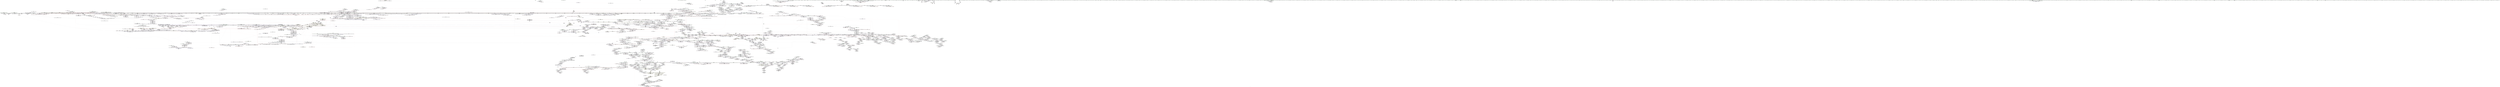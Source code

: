 digraph "SVFG" {
	label="SVFG";

	Node0x55ac9c505e10 [shape=record,color=grey,label="{NodeID: 0\nNullPtr}"];
	Node0x55ac9c505e10 -> Node0x55ac9ce72a30[style=solid];
	Node0x55ac9c505e10 -> Node0x55ac9ce72b30[style=solid];
	Node0x55ac9c505e10 -> Node0x55ac9ce72c00[style=solid];
	Node0x55ac9c505e10 -> Node0x55ac9ce72cd0[style=solid];
	Node0x55ac9c505e10 -> Node0x55ac9ce72da0[style=solid];
	Node0x55ac9c505e10 -> Node0x55ac9ce72e70[style=solid];
	Node0x55ac9c505e10 -> Node0x55ac9ce72f40[style=solid];
	Node0x55ac9c505e10 -> Node0x55ac9ce73010[style=solid];
	Node0x55ac9c505e10 -> Node0x55ac9ce730e0[style=solid];
	Node0x55ac9c505e10 -> Node0x55ac9ce731b0[style=solid];
	Node0x55ac9c505e10 -> Node0x55ac9ce73280[style=solid];
	Node0x55ac9c505e10 -> Node0x55ac9ce73350[style=solid];
	Node0x55ac9c505e10 -> Node0x55ac9ce73420[style=solid];
	Node0x55ac9c505e10 -> Node0x55ac9ce734f0[style=solid];
	Node0x55ac9c505e10 -> Node0x55ac9ce735c0[style=solid];
	Node0x55ac9c505e10 -> Node0x55ac9ce73690[style=solid];
	Node0x55ac9c505e10 -> Node0x55ac9ce73760[style=solid];
	Node0x55ac9c505e10 -> Node0x55ac9ce73830[style=solid];
	Node0x55ac9c505e10 -> Node0x55ac9ce73900[style=solid];
	Node0x55ac9c505e10 -> Node0x55ac9ce739d0[style=solid];
	Node0x55ac9c505e10 -> Node0x55ac9ce73aa0[style=solid];
	Node0x55ac9c505e10 -> Node0x55ac9ce73b70[style=solid];
	Node0x55ac9c505e10 -> Node0x55ac9ce73c40[style=solid];
	Node0x55ac9c505e10 -> Node0x55ac9ce73d10[style=solid];
	Node0x55ac9c505e10 -> Node0x55ac9ce73de0[style=solid];
	Node0x55ac9c505e10 -> Node0x55ac9ce73eb0[style=solid];
	Node0x55ac9c505e10 -> Node0x55ac9ce73f80[style=solid];
	Node0x55ac9c505e10 -> Node0x55ac9ce74050[style=solid];
	Node0x55ac9c505e10 -> Node0x55ac9ce74120[style=solid];
	Node0x55ac9c505e10 -> Node0x55ac9ce741f0[style=solid];
	Node0x55ac9c505e10 -> Node0x55ac9ce742c0[style=solid];
	Node0x55ac9c505e10 -> Node0x55ac9ce74390[style=solid];
	Node0x55ac9c505e10 -> Node0x55ac9ce74460[style=solid];
	Node0x55ac9c505e10 -> Node0x55ac9ce74530[style=solid];
	Node0x55ac9c505e10 -> Node0x55ac9ce74600[style=solid];
	Node0x55ac9c505e10 -> Node0x55ac9ce746d0[style=solid];
	Node0x55ac9c505e10 -> Node0x55ac9ce747a0[style=solid];
	Node0x55ac9c505e10 -> Node0x55ac9ce74870[style=solid];
	Node0x55ac9c505e10 -> Node0x55ac9ce74940[style=solid];
	Node0x55ac9c505e10 -> Node0x55ac9ce74a10[style=solid];
	Node0x55ac9c505e10 -> Node0x55ac9ce74ae0[style=solid];
	Node0x55ac9c505e10 -> Node0x55ac9ce74bb0[style=solid];
	Node0x55ac9c505e10 -> Node0x55ac9ce74c80[style=solid];
	Node0x55ac9c505e10 -> Node0x55ac9ce74d50[style=solid];
	Node0x55ac9c505e10 -> Node0x55ac9ce74e20[style=solid];
	Node0x55ac9c505e10 -> Node0x55ac9ce74ef0[style=solid];
	Node0x55ac9c505e10 -> Node0x55ac9ce74fc0[style=solid];
	Node0x55ac9c505e10 -> Node0x55ac9ce75090[style=solid];
	Node0x55ac9c505e10 -> Node0x55ac9ce75160[style=solid];
	Node0x55ac9c505e10 -> Node0x55ac9ce75230[style=solid];
	Node0x55ac9c505e10 -> Node0x55ac9ce75300[style=solid];
	Node0x55ac9c505e10 -> Node0x55ac9ce753d0[style=solid];
	Node0x55ac9c505e10 -> Node0x55ac9ce754a0[style=solid];
	Node0x55ac9c505e10 -> Node0x55ac9ce75570[style=solid];
	Node0x55ac9c505e10 -> Node0x55ac9ce75640[style=solid];
	Node0x55ac9c505e10 -> Node0x55ac9ce75710[style=solid];
	Node0x55ac9c505e10 -> Node0x55ac9ce757e0[style=solid];
	Node0x55ac9c505e10 -> Node0x55ac9ce758b0[style=solid];
	Node0x55ac9c505e10 -> Node0x55ac9ce75980[style=solid];
	Node0x55ac9c505e10 -> Node0x55ac9ce75a50[style=solid];
	Node0x55ac9c505e10 -> Node0x55ac9ce75b20[style=solid];
	Node0x55ac9c505e10 -> Node0x55ac9ce75bf0[style=solid];
	Node0x55ac9c505e10 -> Node0x55ac9ce75cc0[style=solid];
	Node0x55ac9c505e10 -> Node0x55ac9ce75d90[style=solid];
	Node0x55ac9c505e10 -> Node0x55ac9ce75e60[style=solid];
	Node0x55ac9c505e10 -> Node0x55ac9ce75f30[style=solid];
	Node0x55ac9c505e10 -> Node0x55ac9ce76000[style=solid];
	Node0x55ac9c505e10 -> Node0x55ac9ce760d0[style=solid];
	Node0x55ac9c505e10 -> Node0x55ac9ce761a0[style=solid];
	Node0x55ac9c505e10 -> Node0x55ac9ce76270[style=solid];
	Node0x55ac9c505e10 -> Node0x55ac9ce76340[style=solid];
	Node0x55ac9c505e10 -> Node0x55ac9ce76410[style=solid];
	Node0x55ac9c505e10 -> Node0x55ac9ce764e0[style=solid];
	Node0x55ac9c505e10 -> Node0x55ac9ce765b0[style=solid];
	Node0x55ac9c505e10 -> Node0x55ac9ce76680[style=solid];
	Node0x55ac9c505e10 -> Node0x55ac9ce76750[style=solid];
	Node0x55ac9c505e10 -> Node0x55ac9ce76820[style=solid];
	Node0x55ac9c505e10 -> Node0x55ac9ce768f0[style=solid];
	Node0x55ac9c505e10 -> Node0x55ac9ce769c0[style=solid];
	Node0x55ac9c505e10 -> Node0x55ac9ce76a90[style=solid];
	Node0x55ac9c505e10 -> Node0x55ac9ce76b60[style=solid];
	Node0x55ac9c505e10 -> Node0x55ac9ce76c30[style=solid];
	Node0x55ac9c505e10 -> Node0x55ac9ce76d00[style=solid];
	Node0x55ac9c505e10 -> Node0x55ac9ce76dd0[style=solid];
	Node0x55ac9c505e10 -> Node0x55ac9ce76ea0[style=solid];
	Node0x55ac9c505e10 -> Node0x55ac9ce76f70[style=solid];
	Node0x55ac9c505e10 -> Node0x55ac9ce83290[style=solid];
	Node0x55ac9c505e10 -> Node0x55ac9ce85d00[style=solid];
	Node0x55ac9c505e10 -> Node0x55ac9ce87d80[style=solid];
	Node0x55ac9c505e10 -> Node0x55ac9ce87e50[style=solid];
	Node0x55ac9c505e10 -> Node0x55ac9ce87f20[style=solid];
	Node0x55ac9c505e10 -> Node0x55ac9cecbed0[style=solid];
	Node0x55ac9c505e10 -> Node0x55ac9cecc210[style=solid];
	Node0x55ac9c505e10 -> Node0x55ac9cecc550[style=solid];
	Node0x55ac9c505e10 -> Node0x55ac9cecc620[style=solid];
	Node0x55ac9c505e10 -> Node0x55ac9cecc890[style=solid];
	Node0x55ac9c505e10 -> Node0x55ac9ced0170[style=solid];
	Node0x55ac9c505e10 -> Node0x55ac9ced2050[style=solid];
	Node0x55ac9c505e10 -> Node0x55ac9ceb43f0[style=solid];
	Node0x55ac9c505e10 -> Node0x55ac9ceb74b0[style=solid];
	Node0x55ac9c505e10 -> Node0x55ac9ceb7630[style=solid];
	Node0x55ac9c505e10 -> Node0x55ac9ceb7ab0[style=solid];
	Node0x55ac9c505e10 -> Node0x55ac9ceb8530[style=solid];
	Node0x55ac9c505e10 -> Node0x55ac9ceb8e30[style=solid];
	Node0x55ac9c505e10 -> Node0x55ac9ceb9130[style=solid];
	Node0x55ac9c505e10 -> Node0x55ac9ceb92b0[style=solid];
	Node0x55ac9c505e10 -> Node0x55ac9ceb9430[style=solid];
	Node0x55ac9c505e10 -> Node0x55ac9ceb9730[style=solid];
	Node0x55ac9c505e10:s64 -> Node0x55ac9d0e4e80[style=solid,color=red];
	Node0x55ac9c505e10:s64 -> Node0x55ac9d0ee840[style=solid,color=red];
	Node0x55ac9d0e8f80 [shape=record,color=black,label="{NodeID: 4871\n3448 = PHI(3422, )\n2nd arg _ZSt18uninitialized_copyISt13move_iteratorIPNSt7__cxx1112basic_stringIcSt11char_traitsIcESaIcEEEES7_ET0_T_SA_S9_ }"];
	Node0x55ac9d0e8f80 -> Node0x55ac9ced4d00[style=solid];
	Node0x55ac9ce7d4c0 [shape=record,color=red,label="{NodeID: 1550\n2959\<--2910\n\<--__new_start\n_ZNSt6vectorINSt7__cxx1112basic_stringIcSt11char_traitsIcESaIcEEESaIS5_EE17_M_realloc_insertIJRKS5_EEEvN9__gnu_cxx17__normal_iteratorIPS5_S7_EEDpOT_\n|{<s0>298}}"];
	Node0x55ac9ce7d4c0:s0 -> Node0x55ac9d0f2b50[style=solid,color=red];
	Node0x55ac9ce5b3e0 [shape=record,color=green,label="{NodeID: 443\n2741\<--2742\nthis.addr\<--this.addr_field_insensitive\n_ZNSt17_Rb_tree_iteratorISt4pairIKNSt7__cxx1112basic_stringIcSt11char_traitsIcESaIcEEES6_EEppEv\n}"];
	Node0x55ac9ce5b3e0 -> Node0x55ac9ceaab70[style=solid];
	Node0x55ac9ce5b3e0 -> Node0x55ac9ced08c0[style=solid];
	Node0x55ac9ced2e20 [shape=record,color=blue,label="{NodeID: 1993\n3111\<--3133\nref.tmp\<--call4\n_ZNKSt6vectorINSt7__cxx1112basic_stringIcSt11char_traitsIcESaIcEEESaIS5_EE12_M_check_lenEmPKc\n|{|<s1>320}}"];
	Node0x55ac9ced2e20 -> Node0x55ac9ce7eec0[style=dashed];
	Node0x55ac9ced2e20:s1 -> Node0x55ac9cfe29a0[style=dashed,color=red];
	Node0x55ac9ce6a7b0 [shape=record,color=black,label="{NodeID: 886\n3292\<--3290\nsub.ptr.rhs.cast\<--\n_ZNKSt6vectorINSt7__cxx1112basic_stringIcSt11char_traitsIcESaIcEEESaIS5_EE4sizeEv\n}"];
	Node0x55ac9ce6a7b0 -> Node0x55ac9ceb53b0[style=solid];
	Node0x55ac9d0d6520 [shape=record,color=black,label="{NodeID: 4650\n1892 = PHI(2509, )\n}"];
	Node0x55ac9d0d6520 -> Node0x55ac9cecbe00[style=solid];
	Node0x55ac9cea11e0 [shape=record,color=red,label="{NodeID: 1329\n1259\<--1250\n\<--__a.addr\n_ZNSt16allocator_traitsISaINSt7__cxx1112basic_stringIcSt11char_traitsIcESaIcEEEEE10deallocateERS6_PS5_m\n}"];
	Node0x55ac9cea11e0 -> Node0x55ac9ce7a5a0[style=solid];
	Node0x55ac9ce53640 [shape=record,color=green,label="{NodeID: 222\n1252\<--1253\n__p.addr\<--__p.addr_field_insensitive\n_ZNSt16allocator_traitsISaINSt7__cxx1112basic_stringIcSt11char_traitsIcESaIcEEEEE10deallocateERS6_PS5_m\n}"];
	Node0x55ac9ce53640 -> Node0x55ac9cea12b0[style=solid];
	Node0x55ac9ce53640 -> Node0x55ac9ce89100[style=solid];
	Node0x55ac9ce889b0 [shape=record,color=blue,label="{NodeID: 1772\n1172\<--1169\n__last.addr\<--__last\n_ZNSt12_Destroy_auxILb0EE9__destroyIPNSt7__cxx1112basic_stringIcSt11char_traitsIcESaIcEEEEEvT_S9_\n}"];
	Node0x55ac9ce889b0 -> Node0x55ac9cea0b60[style=dashed];
	Node0x55ac9ce775b0 [shape=record,color=black,label="{NodeID: 665\n299\<--298\n\<--this1\n_ZNSt6vectorINSt7__cxx1112basic_stringIcSt11char_traitsIcESaIcEEESaIS5_EEC2Ev\n|{<s0>52}}"];
	Node0x55ac9ce775b0:s0 -> Node0x55ac9d0ef6e0[style=solid,color=red];
	Node0x55ac9cfbdb80 [shape=record,color=black,label="{NodeID: 3322\nMR_513V_3 = PHI(MR_513V_1, MR_513V_1, MR_513V_1, MR_513V_1, MR_513V_1, MR_513V_1, MR_513V_1, MR_513V_1, MR_513V_1, MR_513V_2, MR_513V_1, )\npts\{1874 \}\n}"];
	Node0x55ac9ce95e50 [shape=record,color=purple,label="{NodeID: 1108\n2531\<--2530\nadd.ptr\<--\n_ZNKSt8_Rb_treeINSt7__cxx1112basic_stringIcSt11char_traitsIcESaIcEEESt4pairIKS5_S5_ESt10_Select1stIS8_ESt4lessIS5_ESaIS8_EE4sizeEv\n}"];
	Node0x55ac9ce95e50 -> Node0x55ac9ce66b90[style=solid];
	Node0x55ac9c505ea0 [shape=record,color=green,label="{NodeID: 1\n7\<--1\n__dso_handle\<--dummyObj\nGlob }"];
	Node0x55ac9d0e9090 [shape=record,color=black,label="{NodeID: 4872\n2221 = PHI(2142, )\n0th arg _ZNSt16allocator_traitsISaISt13_Rb_tree_nodeISt4pairIKNSt7__cxx1112basic_stringIcSt11char_traitsIcESaIcEEES7_EEEE8allocateERSB_m }"];
	Node0x55ac9d0e9090 -> Node0x55ac9cecd8d0[style=solid];
	Node0x55ac9ce7d590 [shape=record,color=red,label="{NodeID: 1551\n2995\<--2910\n\<--__new_start\n_ZNSt6vectorINSt7__cxx1112basic_stringIcSt11char_traitsIcESaIcEEESaIS5_EE17_M_realloc_insertIJRKS5_EEEvN9__gnu_cxx17__normal_iteratorIPS5_S7_EEDpOT_\n}"];
	Node0x55ac9ce7d590 -> Node0x55ac9ce9adf0[style=solid];
	Node0x55ac9ce5b4b0 [shape=record,color=green,label="{NodeID: 444\n2748\<--2749\n_ZSt18_Rb_tree_incrementPSt18_Rb_tree_node_base\<--_ZSt18_Rb_tree_incrementPSt18_Rb_tree_node_base_field_insensitive\n}"];
	Node0x55ac9ced2ef0 [shape=record,color=blue,label="{NodeID: 1994\n3109\<--3139\n__len\<--add\n_ZNKSt6vectorINSt7__cxx1112basic_stringIcSt11char_traitsIcESaIcEEESaIS5_EE12_M_check_lenEmPKc\n}"];
	Node0x55ac9ced2ef0 -> Node0x55ac9ce7ec50[style=dashed];
	Node0x55ac9ced2ef0 -> Node0x55ac9ce7ed20[style=dashed];
	Node0x55ac9ced2ef0 -> Node0x55ac9ce7edf0[style=dashed];
	Node0x55ac9ce6a880 [shape=record,color=black,label="{NodeID: 887\n3277\<--3294\n_ZNKSt6vectorINSt7__cxx1112basic_stringIcSt11char_traitsIcESaIcEEESaIS5_EE4sizeEv_ret\<--sub.ptr.div\n_ZNKSt6vectorINSt7__cxx1112basic_stringIcSt11char_traitsIcESaIcEEESaIS5_EE4sizeEv\n|{<s0>316|<s1>318|<s2>319|<s3>321}}"];
	Node0x55ac9ce6a880:s0 -> Node0x55ac9d0e2700[style=solid,color=blue];
	Node0x55ac9ce6a880:s1 -> Node0x55ac9d0e2840[style=solid,color=blue];
	Node0x55ac9ce6a880:s2 -> Node0x55ac9d0e2980[style=solid,color=blue];
	Node0x55ac9ce6a880:s3 -> Node0x55ac9d0e2c00[style=solid,color=blue];
	Node0x55ac9d0d66c0 [shape=record,color=black,label="{NodeID: 4651\n1899 = PHI(1655, )\n}"];
	Node0x55ac9d0d66c0 -> Node0x55ac9ceb89b0[style=solid];
	Node0x55ac9cfce8c0 [shape=record,color=yellow,style=double,label="{NodeID: 3544\n145V_1 = ENCHI(MR_145V_0)\npts\{610001 630001 \}\nFun[_ZNSt8_Rb_treeINSt7__cxx1112basic_stringIcSt11char_traitsIcESaIcEEESt4pairIKS5_S5_ESt10_Select1stIS8_ESt4lessIS5_ESaIS8_EE11lower_boundERS7_]|{<s0>156}}"];
	Node0x55ac9cfce8c0:s0 -> Node0x55ac9cfe0d10[style=dashed,color=red];
	Node0x55ac9cea12b0 [shape=record,color=red,label="{NodeID: 1330\n1261\<--1252\n\<--__p.addr\n_ZNSt16allocator_traitsISaINSt7__cxx1112basic_stringIcSt11char_traitsIcESaIcEEEEE10deallocateERS6_PS5_m\n|{<s0>130}}"];
	Node0x55ac9cea12b0:s0 -> Node0x55ac9d0f5010[style=solid,color=red];
	Node0x55ac9ce53710 [shape=record,color=green,label="{NodeID: 223\n1254\<--1255\n__n.addr\<--__n.addr_field_insensitive\n_ZNSt16allocator_traitsISaINSt7__cxx1112basic_stringIcSt11char_traitsIcESaIcEEEEE10deallocateERS6_PS5_m\n}"];
	Node0x55ac9ce53710 -> Node0x55ac9cea1380[style=solid];
	Node0x55ac9ce53710 -> Node0x55ac9ce891d0[style=solid];
	Node0x55ac9ce88a80 [shape=record,color=blue,label="{NodeID: 1773\n1170\<--1190\n__first.addr\<--incdec.ptr\n_ZNSt12_Destroy_auxILb0EE9__destroyIPNSt7__cxx1112basic_stringIcSt11char_traitsIcESaIcEEEEEvT_S9_\n}"];
	Node0x55ac9ce88a80 -> Node0x55ac9cfb11a0[style=dashed];
	Node0x55ac9ce77680 [shape=record,color=black,label="{NodeID: 666\n390\<--326\n\<--__i\n_ZNSt3mapINSt7__cxx1112basic_stringIcSt11char_traitsIcESaIcEEES5_St4lessIS5_ESaISt4pairIKS5_S5_EEEixERS9_\n}"];
	Node0x55ac9ce77680 -> Node0x55ac9ce8d360[style=solid];
	Node0x55ac9cfbe080 [shape=record,color=black,label="{NodeID: 3323\nMR_515V_2 = PHI(MR_515V_1, MR_515V_3, MR_515V_1, MR_515V_1, MR_515V_1, MR_515V_1, MR_515V_1, MR_515V_1, MR_515V_1, MR_515V_1, MR_515V_1, )\npts\{1878 \}\n}"];
	Node0x55ac9ce95f20 [shape=record,color=purple,label="{NodeID: 1109\n2533\<--2532\n_M_node_count\<--\n_ZNKSt8_Rb_treeINSt7__cxx1112basic_stringIcSt11char_traitsIcESaIcEEESt4pairIKS5_S5_ESt10_Select1stIS8_ESt4lessIS5_ESaIS8_EE4sizeEv\n}"];
	Node0x55ac9ce95f20 -> Node0x55ac9cea93e0[style=solid];
	Node0x55ac9cde77e0 [shape=record,color=green,label="{NodeID: 2\n8\<--1\n_ZSt3cin\<--dummyObj\nGlob }"];
	Node0x55ac9d0e91a0 [shape=record,color=black,label="{NodeID: 4873\n2222 = PHI(884, )\n1st arg _ZNSt16allocator_traitsISaISt13_Rb_tree_nodeISt4pairIKNSt7__cxx1112basic_stringIcSt11char_traitsIcESaIcEEES7_EEEE8allocateERSB_m }"];
	Node0x55ac9d0e91a0 -> Node0x55ac9cecd9a0[style=solid];
	Node0x55ac9ce7d660 [shape=record,color=red,label="{NodeID: 1552\n3008\<--2910\n\<--__new_start\n_ZNSt6vectorINSt7__cxx1112basic_stringIcSt11char_traitsIcESaIcEEESaIS5_EE17_M_realloc_insertIJRKS5_EEEvN9__gnu_cxx17__normal_iteratorIPS5_S7_EEDpOT_\n|{<s0>306}}"];
	Node0x55ac9ce7d660:s0 -> Node0x55ac9d0ed5d0[style=solid,color=red];
	Node0x55ac9ce5b5b0 [shape=record,color=green,label="{NodeID: 445\n2757\<--2758\nthis.addr\<--this.addr_field_insensitive\n_ZNSt4pairIPSt18_Rb_tree_node_baseS1_EC2IRS1_Lb1EEEOT_RKS1_\n}"];
	Node0x55ac9ce5b5b0 -> Node0x55ac9ceaad10[style=solid];
	Node0x55ac9ce5b5b0 -> Node0x55ac9ced0a60[style=solid];
	Node0x55ac9ced2fc0 [shape=record,color=blue,label="{NodeID: 1995\n3158\<--3156\n__lhs.addr\<--__lhs\n_ZN9__gnu_cxxmiIPNSt7__cxx1112basic_stringIcSt11char_traitsIcESaIcEEESt6vectorIS6_SaIS6_EEEENS_17__normal_iteratorIT_T0_E15difference_typeERKSE_SH_\n}"];
	Node0x55ac9ced2fc0 -> Node0x55ac9ce7ef90[style=dashed];
	Node0x55ac9ce6a950 [shape=record,color=black,label="{NodeID: 888\n3298\<--3321\n_ZSt3maxImERKT_S2_S2__ret\<--\n_ZSt3maxImERKT_S2_S2_\n|{<s0>320}}"];
	Node0x55ac9ce6a950:s0 -> Node0x55ac9d0e2ac0[style=solid,color=blue];
	Node0x55ac9d0d6800 [shape=record,color=black,label="{NodeID: 4652\n1902 = PHI(2523, )\n}"];
	Node0x55ac9d0d6800 -> Node0x55ac9ceb8b30[style=solid];
	Node0x55ac9cfce9d0 [shape=record,color=yellow,style=double,label="{NodeID: 3545\n159V_1 = ENCHI(MR_159V_0)\npts\{610002 610003 630002 630003 22640002 22640003 \}\nFun[_ZNSt8_Rb_treeINSt7__cxx1112basic_stringIcSt11char_traitsIcESaIcEEESt4pairIKS5_S5_ESt10_Select1stIS8_ESt4lessIS5_ESaIS8_EE11lower_boundERS7_]|{<s0>158|<s1>158}}"];
	Node0x55ac9cfce9d0:s0 -> Node0x55ac9cfcd310[style=dashed,color=red];
	Node0x55ac9cfce9d0:s1 -> Node0x55ac9cfcd450[style=dashed,color=red];
	Node0x55ac9cea1380 [shape=record,color=red,label="{NodeID: 1331\n1262\<--1254\n\<--__n.addr\n_ZNSt16allocator_traitsISaINSt7__cxx1112basic_stringIcSt11char_traitsIcESaIcEEEEE10deallocateERS6_PS5_m\n|{<s0>130}}"];
	Node0x55ac9cea1380:s0 -> Node0x55ac9d0f5120[style=solid,color=red];
	Node0x55ac9ce537e0 [shape=record,color=green,label="{NodeID: 224\n1264\<--1265\n_ZN9__gnu_cxx13new_allocatorINSt7__cxx1112basic_stringIcSt11char_traitsIcESaIcEEEE10deallocateEPS6_m\<--_ZN9__gnu_cxx13new_allocatorINSt7__cxx1112basic_stringIcSt11char_traitsIcESaIcEEEE10deallocateEPS6_m_field_insensitive\n}"];
	Node0x55ac9ce88b50 [shape=record,color=blue,label="{NodeID: 1774\n1196\<--1195\n__pointer.addr\<--__pointer\n_ZSt8_DestroyINSt7__cxx1112basic_stringIcSt11char_traitsIcESaIcEEEEvPT_\n}"];
	Node0x55ac9ce88b50 -> Node0x55ac9cea0c30[style=dashed];
	Node0x55ac9ce77750 [shape=record,color=black,label="{NodeID: 667\n391\<--334\n\<--ref.tmp8\n_ZNSt3mapINSt7__cxx1112basic_stringIcSt11char_traitsIcESaIcEEES5_St4lessIS5_ESaISt4pairIKS5_S5_EEEixERS9_\n}"];
	Node0x55ac9ce77750 -> Node0x55ac9ce8d430[style=solid];
	Node0x55ac9cfbe580 [shape=record,color=black,label="{NodeID: 3324\nMR_517V_2 = PHI(MR_517V_1, MR_517V_1, MR_517V_1, MR_517V_1, MR_517V_3, MR_517V_1, MR_517V_1, MR_517V_1, MR_517V_1, MR_517V_1, MR_517V_1, )\npts\{1882 \}\n}"];
	Node0x55ac9ce95ff0 [shape=record,color=purple,label="{NodeID: 1110\n2555\<--2554\n_M_impl\<--this1\n_ZNSt8_Rb_treeINSt7__cxx1112basic_stringIcSt11char_traitsIcESaIcEEESt4pairIKS5_S5_ESt10_Select1stIS8_ESt4lessIS5_ESaIS8_EE12_M_rightmostEv\n}"];
	Node0x55ac9ce95ff0 -> Node0x55ac9ce66e00[style=solid];
	Node0x55ac9ce052e0 [shape=record,color=green,label="{NodeID: 3\n11\<--1\n.str\<--dummyObj\nGlob }"];
	Node0x55ac9d0e92b0 [shape=record,color=black,label="{NodeID: 4874\n2740 = PHI(1879, )\n0th arg _ZNSt17_Rb_tree_iteratorISt4pairIKNSt7__cxx1112basic_stringIcSt11char_traitsIcESaIcEEES6_EEppEv }"];
	Node0x55ac9d0e92b0 -> Node0x55ac9ced08c0[style=solid];
	Node0x55ac9cfe16c0 [shape=record,color=yellow,style=double,label="{NodeID: 3767\n32V_1 = ENCHI(MR_32V_0)\npts\{650000 650001 \}\nFun[_ZNKSt6vectorINSt7__cxx1112basic_stringIcSt11char_traitsIcESaIcEEESaIS5_EE12_M_check_lenEmPKc]|{<s0>316|<s1>316|<s2>318|<s3>318|<s4>319|<s5>319|<s6>321|<s7>321}}"];
	Node0x55ac9cfe16c0:s0 -> Node0x55ac9cfe25c0[style=dashed,color=red];
	Node0x55ac9cfe16c0:s1 -> Node0x55ac9cfe26a0[style=dashed,color=red];
	Node0x55ac9cfe16c0:s2 -> Node0x55ac9cfe25c0[style=dashed,color=red];
	Node0x55ac9cfe16c0:s3 -> Node0x55ac9cfe26a0[style=dashed,color=red];
	Node0x55ac9cfe16c0:s4 -> Node0x55ac9cfe25c0[style=dashed,color=red];
	Node0x55ac9cfe16c0:s5 -> Node0x55ac9cfe26a0[style=dashed,color=red];
	Node0x55ac9cfe16c0:s6 -> Node0x55ac9cfe25c0[style=dashed,color=red];
	Node0x55ac9cfe16c0:s7 -> Node0x55ac9cfe26a0[style=dashed,color=red];
	Node0x55ac9ce7d730 [shape=record,color=red,label="{NodeID: 1553\n3015\<--2910\n\<--__new_start\n_ZNSt6vectorINSt7__cxx1112basic_stringIcSt11char_traitsIcESaIcEEESaIS5_EE17_M_realloc_insertIJRKS5_EEEvN9__gnu_cxx17__normal_iteratorIPS5_S7_EEDpOT_\n|{<s0>307}}"];
	Node0x55ac9ce7d730:s0 -> Node0x55ac9d0ef0a0[style=solid,color=red];
	Node0x55ac9ce5b680 [shape=record,color=green,label="{NodeID: 446\n2759\<--2760\n__x.addr\<--__x.addr_field_insensitive\n_ZNSt4pairIPSt18_Rb_tree_node_baseS1_EC2IRS1_Lb1EEEOT_RKS1_\n}"];
	Node0x55ac9ce5b680 -> Node0x55ac9ceaade0[style=solid];
	Node0x55ac9ce5b680 -> Node0x55ac9ced0b30[style=solid];
	Node0x55ac9ced3090 [shape=record,color=blue,label="{NodeID: 1996\n3160\<--3157\n__rhs.addr\<--__rhs\n_ZN9__gnu_cxxmiIPNSt7__cxx1112basic_stringIcSt11char_traitsIcESaIcEEESt6vectorIS6_SaIS6_EEEENS_17__normal_iteratorIT_T0_E15difference_typeERKSE_SH_\n}"];
	Node0x55ac9ced3090 -> Node0x55ac9ce7f060[style=dashed];
	Node0x55ac9ce6aa20 [shape=record,color=black,label="{NodeID: 889\n3329\<--3328\n\<--\n_ZNSt16allocator_traitsISaINSt7__cxx1112basic_stringIcSt11char_traitsIcESaIcEEEEE8max_sizeERKS6_\n|{<s0>333}}"];
	Node0x55ac9ce6aa20:s0 -> Node0x55ac9d0f1010[style=solid,color=red];
	Node0x55ac9d0d6940 [shape=record,color=black,label="{NodeID: 4653\n1910 = PHI(2549, )\n}"];
	Node0x55ac9d0d6940 -> Node0x55ac9cea5b00[style=solid];
	Node0x55ac9cea1450 [shape=record,color=red,label="{NodeID: 1332\n1280\<--1271\nthis1\<--this.addr\n_ZN9__gnu_cxx13new_allocatorINSt7__cxx1112basic_stringIcSt11char_traitsIcESaIcEEEE10deallocateEPS6_m\n}"];
	Node0x55ac9ce538e0 [shape=record,color=green,label="{NodeID: 225\n1271\<--1272\nthis.addr\<--this.addr_field_insensitive\n_ZN9__gnu_cxx13new_allocatorINSt7__cxx1112basic_stringIcSt11char_traitsIcESaIcEEEE10deallocateEPS6_m\n}"];
	Node0x55ac9ce538e0 -> Node0x55ac9cea1450[style=solid];
	Node0x55ac9ce538e0 -> Node0x55ac9ce892a0[style=solid];
	Node0x55ac9ce88c20 [shape=record,color=blue,label="{NodeID: 1775\n1204\<--1203\n__r.addr\<--__r\n_ZSt11__addressofINSt7__cxx1112basic_stringIcSt11char_traitsIcESaIcEEEEPT_RS6_\n}"];
	Node0x55ac9ce88c20 -> Node0x55ac9cea0d00[style=dashed];
	Node0x55ac9ce77820 [shape=record,color=black,label="{NodeID: 668\n319\<--398\n_ZNSt3mapINSt7__cxx1112basic_stringIcSt11char_traitsIcESaIcEEES5_St4lessIS5_ESaISt4pairIKS5_S5_EEEixERS9__ret\<--second\n_ZNSt3mapINSt7__cxx1112basic_stringIcSt11char_traitsIcESaIcEEES5_St4lessIS5_ESaISt4pairIKS5_S5_EEEixERS9_\n|{<s0>14|<s1>16|<s2>30|<s3>37|<s4>40}}"];
	Node0x55ac9ce77820:s0 -> Node0x55ac9d0d4290[style=solid,color=blue];
	Node0x55ac9ce77820:s1 -> Node0x55ac9d0d2eb0[style=solid,color=blue];
	Node0x55ac9ce77820:s2 -> Node0x55ac9d0d3780[style=solid,color=blue];
	Node0x55ac9ce77820:s3 -> Node0x55ac9d0d4870[style=solid,color=blue];
	Node0x55ac9ce77820:s4 -> Node0x55ac9d0d4be0[style=solid,color=blue];
	Node0x55ac9cfbea80 [shape=record,color=black,label="{NodeID: 3325\nMR_519V_2 = PHI(MR_519V_1, MR_519V_1, MR_519V_1, MR_519V_1, MR_519V_1, MR_519V_1, MR_519V_1, MR_519V_1, MR_519V_3, MR_519V_1, MR_519V_1, )\npts\{1884 \}\n}"];
	Node0x55ac9ce960c0 [shape=record,color=purple,label="{NodeID: 1111\n2557\<--2556\nadd.ptr\<--\n_ZNSt8_Rb_treeINSt7__cxx1112basic_stringIcSt11char_traitsIcESaIcEEESt4pairIKS5_S5_ESt10_Select1stIS8_ESt4lessIS5_ESaIS8_EE12_M_rightmostEv\n}"];
	Node0x55ac9ce960c0 -> Node0x55ac9ce66ed0[style=solid];
	Node0x55ac9ce05370 [shape=record,color=green,label="{NodeID: 4\n13\<--1\n.str.1\<--dummyObj\nGlob }"];
	Node0x55ac9d0e93c0 [shape=record,color=black,label="{NodeID: 4875\n1731 = PHI(1725, )\n0th arg _ZNK9__gnu_cxx16__aligned_membufISt4pairIKNSt7__cxx1112basic_stringIcSt11char_traitsIcESaIcEEES7_EE6_M_ptrEv }"];
	Node0x55ac9d0e93c0 -> Node0x55ac9ce8bf50[style=solid];
	Node0x55ac9ce7d800 [shape=record,color=red,label="{NodeID: 1554\n3049\<--2910\n\<--__new_start\n_ZNSt6vectorINSt7__cxx1112basic_stringIcSt11char_traitsIcESaIcEEESaIS5_EE17_M_realloc_insertIJRKS5_EEEvN9__gnu_cxx17__normal_iteratorIPS5_S7_EEDpOT_\n}"];
	Node0x55ac9ce7d800 -> Node0x55ac9ced26d0[style=solid];
	Node0x55ac9ce5b750 [shape=record,color=green,label="{NodeID: 447\n2761\<--2762\n__y.addr\<--__y.addr_field_insensitive\n_ZNSt4pairIPSt18_Rb_tree_node_baseS1_EC2IRS1_Lb1EEEOT_RKS1_\n}"];
	Node0x55ac9ce5b750 -> Node0x55ac9ceaaeb0[style=solid];
	Node0x55ac9ce5b750 -> Node0x55ac9ced0c00[style=solid];
	Node0x55ac9ced3160 [shape=record,color=blue,label="{NodeID: 1997\n3178\<--3176\nthis.addr\<--this\n_ZNSt12_Vector_baseINSt7__cxx1112basic_stringIcSt11char_traitsIcESaIcEEESaIS5_EE11_M_allocateEm\n}"];
	Node0x55ac9ced3160 -> Node0x55ac9ce7f2d0[style=dashed];
	Node0x55ac9ce6aaf0 [shape=record,color=black,label="{NodeID: 890\n3323\<--3330\n_ZNSt16allocator_traitsISaINSt7__cxx1112basic_stringIcSt11char_traitsIcESaIcEEEEE8max_sizeERKS6__ret\<--call\n_ZNSt16allocator_traitsISaINSt7__cxx1112basic_stringIcSt11char_traitsIcESaIcEEEEE8max_sizeERKS6_\n|{<s0>332}}"];
	Node0x55ac9ce6aaf0:s0 -> Node0x55ac9d0d98c0[style=solid,color=blue];
	Node0x55ac9d0d6a80 [shape=record,color=black,label="{NodeID: 4654\n1914 = PHI(2536, )\n|{<s0>182}}"];
	Node0x55ac9d0d6a80:s0 -> Node0x55ac9d0e8110[style=solid,color=red];
	Node0x55ac9cea1520 [shape=record,color=red,label="{NodeID: 1333\n1281\<--1273\n\<--__p.addr\n_ZN9__gnu_cxx13new_allocatorINSt7__cxx1112basic_stringIcSt11char_traitsIcESaIcEEEE10deallocateEPS6_m\n}"];
	Node0x55ac9cea1520 -> Node0x55ac9ce7a670[style=solid];
	Node0x55ac9ce539b0 [shape=record,color=green,label="{NodeID: 226\n1273\<--1274\n__p.addr\<--__p.addr_field_insensitive\n_ZN9__gnu_cxx13new_allocatorINSt7__cxx1112basic_stringIcSt11char_traitsIcESaIcEEEE10deallocateEPS6_m\n}"];
	Node0x55ac9ce539b0 -> Node0x55ac9cea1520[style=solid];
	Node0x55ac9ce539b0 -> Node0x55ac9ce89370[style=solid];
	Node0x55ac9ce88cf0 [shape=record,color=blue,label="{NodeID: 1776\n1213\<--1210\nthis.addr\<--this\n_ZNSt12_Vector_baseINSt7__cxx1112basic_stringIcSt11char_traitsIcESaIcEEESaIS5_EE13_M_deallocateEPS5_m\n}"];
	Node0x55ac9ce88cf0 -> Node0x55ac9cea0dd0[style=dashed];
	Node0x55ac9ce778f0 [shape=record,color=black,label="{NodeID: 669\n415\<--414\n\<--this1\n_ZNSt6vectorINSt7__cxx1112basic_stringIcSt11char_traitsIcESaIcEEESaIS5_EE9push_backERKS5_\n}"];
	Node0x55ac9ce778f0 -> Node0x55ac9ce8d770[style=solid];
	Node0x55ac9ce778f0 -> Node0x55ac9ce8d840[style=solid];
	Node0x55ac9cfbef80 [shape=record,color=black,label="{NodeID: 3326\nMR_521V_2 = PHI(MR_521V_3, MR_521V_1, MR_521V_1, MR_521V_1, MR_521V_1, MR_521V_1, MR_521V_1, MR_521V_1, MR_521V_1, MR_521V_1, MR_521V_1, )\npts\{1886 \}\n}"];
	Node0x55ac9ce96190 [shape=record,color=purple,label="{NodeID: 1112\n2559\<--2558\n_M_header\<--\n_ZNSt8_Rb_treeINSt7__cxx1112basic_stringIcSt11char_traitsIcESaIcEEESt4pairIKS5_S5_ESt10_Select1stIS8_ESt4lessIS5_ESaIS8_EE12_M_rightmostEv\n}"];
	Node0x55ac9ce05620 [shape=record,color=green,label="{NodeID: 5\n15\<--1\n.str.2\<--dummyObj\nGlob }"];
	Node0x55ac9d0e94d0 [shape=record,color=black,label="{NodeID: 4876\n604 = PHI(288, )\n0th arg _ZNSt8_Rb_treeINSt7__cxx1112basic_stringIcSt11char_traitsIcESaIcEEESt4pairIKS5_S5_ESt10_Select1stIS8_ESt4lessIS5_ESaIS8_EEC2Ev }"];
	Node0x55ac9d0e94d0 -> Node0x55ac9ce85680[style=solid];
	Node0x55ac9ce7d8d0 [shape=record,color=red,label="{NodeID: 1555\n3059\<--2910\n\<--__new_start\n_ZNSt6vectorINSt7__cxx1112basic_stringIcSt11char_traitsIcESaIcEEESaIS5_EE17_M_realloc_insertIJRKS5_EEEvN9__gnu_cxx17__normal_iteratorIPS5_S7_EEDpOT_\n}"];
	Node0x55ac9ce7d8d0 -> Node0x55ac9ce9aec0[style=solid];
	Node0x55ac9ce5b820 [shape=record,color=green,label="{NodeID: 448\n2780\<--2781\n__x.addr\<--__x.addr_field_insensitive\n_ZNSt8_Rb_treeINSt7__cxx1112basic_stringIcSt11char_traitsIcESaIcEEESt4pairIKS5_S5_ESt10_Select1stIS8_ESt4lessIS5_ESaIS8_EE8_S_valueEPKSt18_Rb_tree_node_base\n}"];
	Node0x55ac9ce5b820 -> Node0x55ac9ceab120[style=solid];
	Node0x55ac9ce5b820 -> Node0x55ac9ced0e70[style=solid];
	Node0x55ac9ced3230 [shape=record,color=blue,label="{NodeID: 1998\n3180\<--3177\n__n.addr\<--__n\n_ZNSt12_Vector_baseINSt7__cxx1112basic_stringIcSt11char_traitsIcESaIcEEESaIS5_EE11_M_allocateEm\n}"];
	Node0x55ac9ced3230 -> Node0x55ac9ce7f3a0[style=dashed];
	Node0x55ac9ced3230 -> Node0x55ac9ce7f470[style=dashed];
	Node0x55ac9ce6abc0 [shape=record,color=black,label="{NodeID: 891\n3341\<--3340\n\<--_M_impl\n_ZNKSt12_Vector_baseINSt7__cxx1112basic_stringIcSt11char_traitsIcESaIcEEESaIS5_EE19_M_get_Tp_allocatorEv\n}"];
	Node0x55ac9ce6abc0 -> Node0x55ac9ce6ac90[style=solid];
	Node0x55ac9d0d6bc0 [shape=record,color=black,label="{NodeID: 4655\n1918 = PHI(1374, )\n}"];
	Node0x55ac9cea15f0 [shape=record,color=red,label="{NodeID: 1334\n1290\<--1287\nthis1\<--this.addr\n_ZNSaINSt7__cxx1112basic_stringIcSt11char_traitsIcESaIcEEEED2Ev\n}"];
	Node0x55ac9cea15f0 -> Node0x55ac9ce7a740[style=solid];
	Node0x55ac9ce53a80 [shape=record,color=green,label="{NodeID: 227\n1275\<--1276\n.addr\<--.addr_field_insensitive\n_ZN9__gnu_cxx13new_allocatorINSt7__cxx1112basic_stringIcSt11char_traitsIcESaIcEEEE10deallocateEPS6_m\n}"];
	Node0x55ac9ce53a80 -> Node0x55ac9ce89440[style=solid];
	Node0x55ac9ce88dc0 [shape=record,color=blue,label="{NodeID: 1777\n1215\<--1211\n__p.addr\<--__p\n_ZNSt12_Vector_baseINSt7__cxx1112basic_stringIcSt11char_traitsIcESaIcEEESaIS5_EE13_M_deallocateEPS5_m\n}"];
	Node0x55ac9ce88dc0 -> Node0x55ac9cea0ea0[style=dashed];
	Node0x55ac9ce88dc0 -> Node0x55ac9cea0f70[style=dashed];
	Node0x55ac9ce779c0 [shape=record,color=black,label="{NodeID: 670\n419\<--414\n\<--this1\n_ZNSt6vectorINSt7__cxx1112basic_stringIcSt11char_traitsIcESaIcEEESaIS5_EE9push_backERKS5_\n}"];
	Node0x55ac9ce779c0 -> Node0x55ac9ce8d910[style=solid];
	Node0x55ac9ce779c0 -> Node0x55ac9ce8d9e0[style=solid];
	Node0x55ac9cfbf480 [shape=record,color=black,label="{NodeID: 3327\nMR_341V_4 = PHI(MR_341V_13, MR_341V_6, MR_341V_11, MR_341V_3, MR_341V_9, MR_341V_7, MR_341V_12, MR_341V_5, MR_341V_10, MR_341V_2, MR_341V_8, )\npts\{18640000 \}\n}"];
	Node0x55ac9ce96260 [shape=record,color=purple,label="{NodeID: 1113\n2560\<--2558\n_M_right\<--\n_ZNSt8_Rb_treeINSt7__cxx1112basic_stringIcSt11char_traitsIcESaIcEEESt4pairIKS5_S5_ESt10_Select1stIS8_ESt4lessIS5_ESaIS8_EE12_M_rightmostEv\n}"];
	Node0x55ac9ce96260 -> Node0x55ac9ce66fa0[style=solid];
	Node0x55ac9ce056b0 [shape=record,color=green,label="{NodeID: 6\n17\<--1\n.str.3\<--dummyObj\nGlob }"];
	Node0x55ac9d0e95e0 [shape=record,color=black,label="{NodeID: 4877\n3680 = PHI(461, 478, )\n0th arg _ZN9__gnu_cxx17__normal_iteratorIPNSt7__cxx1112basic_stringIcSt11char_traitsIcESaIcEEESt6vectorIS6_SaIS6_EEEC2ERKS7_ }"];
	Node0x55ac9d0e95e0 -> Node0x55ac9ced6490[style=solid];
	Node0x55ac9ce7d9a0 [shape=record,color=red,label="{NodeID: 1556\n2966\<--2912\n\<--__new_finish\n_ZNSt6vectorINSt7__cxx1112basic_stringIcSt11char_traitsIcESaIcEEESaIS5_EE17_M_realloc_insertIJRKS5_EEEvN9__gnu_cxx17__normal_iteratorIPS5_S7_EEDpOT_\n}"];
	Node0x55ac9ce7d9a0 -> Node0x55ac9ce97e00[style=solid];
	Node0x55ac9ce5b8f0 [shape=record,color=green,label="{NodeID: 449\n2789\<--2790\n__t.addr\<--__t.addr_field_insensitive\n_ZSt7forwardIRPSt18_Rb_tree_node_baseEOT_RNSt16remove_referenceIS3_E4typeE\n}"];
	Node0x55ac9ce5b8f0 -> Node0x55ac9ceab1f0[style=solid];
	Node0x55ac9ce5b8f0 -> Node0x55ac9ced0f40[style=solid];
	Node0x55ac9ced3300 [shape=record,color=blue,label="{NodeID: 1999\n3203\<--3199\n__first.addr\<--__first\n_ZSt34__uninitialized_move_if_noexcept_aIPNSt7__cxx1112basic_stringIcSt11char_traitsIcESaIcEEES6_SaIS5_EET0_T_S9_S8_RT1_\n}"];
	Node0x55ac9ced3300 -> Node0x55ac9ce7f540[style=dashed];
	Node0x55ac9ce6ac90 [shape=record,color=black,label="{NodeID: 892\n3334\<--3341\n_ZNKSt12_Vector_baseINSt7__cxx1112basic_stringIcSt11char_traitsIcESaIcEEESaIS5_EE19_M_get_Tp_allocatorEv_ret\<--\n_ZNKSt12_Vector_baseINSt7__cxx1112basic_stringIcSt11char_traitsIcESaIcEEESaIS5_EE19_M_get_Tp_allocatorEv\n|{<s0>331}}"];
	Node0x55ac9ce6ac90:s0 -> Node0x55ac9d0d9780[style=solid,color=blue];
	Node0x55ac9d0d6cd0 [shape=record,color=black,label="{NodeID: 4656\n1921 = PHI(2549, )\n|{<s0>184}}"];
	Node0x55ac9d0d6cd0:s0 -> Node0x55ac9d0e39b0[style=solid,color=red];
	Node0x55ac9cea16c0 [shape=record,color=red,label="{NodeID: 1335\n1301\<--1298\nthis1\<--this.addr\n_ZN9__gnu_cxx13new_allocatorINSt7__cxx1112basic_stringIcSt11char_traitsIcESaIcEEEED2Ev\n}"];
	Node0x55ac9ce53b50 [shape=record,color=green,label="{NodeID: 228\n1287\<--1288\nthis.addr\<--this.addr_field_insensitive\n_ZNSaINSt7__cxx1112basic_stringIcSt11char_traitsIcESaIcEEEED2Ev\n}"];
	Node0x55ac9ce53b50 -> Node0x55ac9cea15f0[style=solid];
	Node0x55ac9ce53b50 -> Node0x55ac9ce89510[style=solid];
	Node0x55ac9ce88e90 [shape=record,color=blue,label="{NodeID: 1778\n1217\<--1212\n__n.addr\<--__n\n_ZNSt12_Vector_baseINSt7__cxx1112basic_stringIcSt11char_traitsIcESaIcEEESaIS5_EE13_M_deallocateEPS5_m\n}"];
	Node0x55ac9ce88e90 -> Node0x55ac9cea1040[style=dashed];
	Node0x55ac9ce77a90 [shape=record,color=black,label="{NodeID: 671\n425\<--414\n\<--this1\n_ZNSt6vectorINSt7__cxx1112basic_stringIcSt11char_traitsIcESaIcEEESaIS5_EE9push_backERKS5_\n}"];
	Node0x55ac9ce77a90 -> Node0x55ac9ce8dab0[style=solid];
	Node0x55ac9cfbf980 [shape=record,color=black,label="{NodeID: 3328\nMR_343V_4 = PHI(MR_343V_13, MR_343V_6, MR_343V_11, MR_343V_3, MR_343V_9, MR_343V_7, MR_343V_12, MR_343V_5, MR_343V_10, MR_343V_2, MR_343V_8, )\npts\{18640001 \}\n}"];
	Node0x55ac9ce96330 [shape=record,color=purple,label="{NodeID: 1114\n2577\<--2575\nfirst\<--this1\n_ZNSt4pairIPSt18_Rb_tree_node_baseS1_EC2IRS1_Lb1EEERKS1_OT_\n}"];
	Node0x55ac9ce96330 -> Node0x55ac9cecf880[style=solid];
	Node0x55ac9ce05bf0 [shape=record,color=green,label="{NodeID: 7\n19\<--1\n_ZStL19piecewise_construct\<--dummyObj\nGlob |{<s0>62}}"];
	Node0x55ac9ce05bf0:s0 -> Node0x55ac9d0dc680[style=solid,color=red];
	Node0x55ac9d0e9730 [shape=record,color=black,label="{NodeID: 4878\n3681 = PHI(469, 486, )\n1st arg _ZN9__gnu_cxx17__normal_iteratorIPNSt7__cxx1112basic_stringIcSt11char_traitsIcESaIcEEESt6vectorIS6_SaIS6_EEEC2ERKS7_ }"];
	Node0x55ac9d0e9730 -> Node0x55ac9ced6560[style=solid];
	Node0x55ac9ce7da70 [shape=record,color=red,label="{NodeID: 1557\n2975\<--2912\n\<--__new_finish\n_ZNSt6vectorINSt7__cxx1112basic_stringIcSt11char_traitsIcESaIcEEESaIS5_EE17_M_realloc_insertIJRKS5_EEEvN9__gnu_cxx17__normal_iteratorIPS5_S7_EEDpOT_\n|{<s0>301}}"];
	Node0x55ac9ce7da70:s0 -> Node0x55ac9d0f2b50[style=solid,color=red];
	Node0x55ac9ce5b9c0 [shape=record,color=green,label="{NodeID: 450\n2796\<--2797\nretval\<--retval_field_insensitive\n_ZNSt8_Rb_treeINSt7__cxx1112basic_stringIcSt11char_traitsIcESaIcEEESt4pairIKS5_S5_ESt10_Select1stIS8_ESt4lessIS5_ESaIS8_EE5beginEv\n|{|<s1>284}}"];
	Node0x55ac9ce5b9c0 -> Node0x55ac9ce97440[style=solid];
	Node0x55ac9ce5b9c0:s1 -> Node0x55ac9d0e73f0[style=solid,color=red];
	Node0x55ac9ced33d0 [shape=record,color=blue,label="{NodeID: 2000\n3205\<--3200\n__last.addr\<--__last\n_ZSt34__uninitialized_move_if_noexcept_aIPNSt7__cxx1112basic_stringIcSt11char_traitsIcESaIcEEES6_SaIS5_EET0_T_S9_S8_RT1_\n}"];
	Node0x55ac9ced33d0 -> Node0x55ac9ce7f610[style=dashed];
	Node0x55ac9ce6ad60 [shape=record,color=black,label="{NodeID: 893\n3343\<--3350\n_ZNK9__gnu_cxx13new_allocatorINSt7__cxx1112basic_stringIcSt11char_traitsIcESaIcEEEE8max_sizeEv_ret\<--\n_ZNK9__gnu_cxx13new_allocatorINSt7__cxx1112basic_stringIcSt11char_traitsIcESaIcEEEE8max_sizeEv\n|{<s0>333|<s1>335}}"];
	Node0x55ac9ce6ad60:s0 -> Node0x55ac9d0d9a00[style=solid,color=blue];
	Node0x55ac9ce6ad60:s1 -> Node0x55ac9d0d9c80[style=solid,color=blue];
	Node0x55ac9d0d6e40 [shape=record,color=black,label="{NodeID: 4657\n1927 = PHI(2589, )\n}"];
	Node0x55ac9cea1790 [shape=record,color=red,label="{NodeID: 1336\n1314\<--1308\nthis1\<--this.addr\n_ZNSt3mapINSt7__cxx1112basic_stringIcSt11char_traitsIcESaIcEEES5_St4lessIS5_ESaISt4pairIKS5_S5_EEE11lower_boundERS9_\n}"];
	Node0x55ac9cea1790 -> Node0x55ac9ce90f80[style=solid];
	Node0x55ac9ce5c140 [shape=record,color=green,label="{NodeID: 229\n1293\<--1294\n_ZN9__gnu_cxx13new_allocatorINSt7__cxx1112basic_stringIcSt11char_traitsIcESaIcEEEED2Ev\<--_ZN9__gnu_cxx13new_allocatorINSt7__cxx1112basic_stringIcSt11char_traitsIcESaIcEEEED2Ev_field_insensitive\n}"];
	Node0x55ac9ce88f60 [shape=record,color=blue,label="{NodeID: 1779\n1237\<--1236\nthis.addr\<--this\n_ZNSt12_Vector_baseINSt7__cxx1112basic_stringIcSt11char_traitsIcESaIcEEESaIS5_EE12_Vector_implD2Ev\n}"];
	Node0x55ac9ce88f60 -> Node0x55ac9cea1110[style=dashed];
	Node0x55ac9ce77b60 [shape=record,color=black,label="{NodeID: 672\n428\<--414\n\<--this1\n_ZNSt6vectorINSt7__cxx1112basic_stringIcSt11char_traitsIcESaIcEEESaIS5_EE9push_backERKS5_\n}"];
	Node0x55ac9ce77b60 -> Node0x55ac9ce8db80[style=solid];
	Node0x55ac9ce77b60 -> Node0x55ac9ce8dc50[style=solid];
	Node0x55ac9cfbfe80 [shape=record,color=black,label="{NodeID: 3329\nMR_528V_2 = PHI(MR_528V_1, MR_528V_4, MR_528V_1, MR_528V_1, MR_528V_1, MR_528V_4, MR_528V_1, MR_528V_3, MR_528V_1, MR_528V_1, MR_528V_4, )\npts\{18760000 \}\n}"];
	Node0x55ac9ce96400 [shape=record,color=purple,label="{NodeID: 1115\n2581\<--2575\nsecond\<--this1\n_ZNSt4pairIPSt18_Rb_tree_node_baseS1_EC2IRS1_Lb1EEERKS1_OT_\n}"];
	Node0x55ac9ce96400 -> Node0x55ac9cecf950[style=solid];
	Node0x55ac9ce05c80 [shape=record,color=green,label="{NodeID: 8\n20\<--1\n.str.4\<--dummyObj\nGlob }"];
	Node0x55ac9d0e9880 [shape=record,color=black,label="{NodeID: 4879\n1203 = PHI(1181, 3510, )\n0th arg _ZSt11__addressofINSt7__cxx1112basic_stringIcSt11char_traitsIcESaIcEEEEPT_RS6_ }"];
	Node0x55ac9d0e9880 -> Node0x55ac9ce88c20[style=solid];
	Node0x55ac9ce7db40 [shape=record,color=red,label="{NodeID: 1558\n2989\<--2912\n\<--__new_finish\n_ZNSt6vectorINSt7__cxx1112basic_stringIcSt11char_traitsIcESaIcEEESaIS5_EE17_M_realloc_insertIJRKS5_EEEvN9__gnu_cxx17__normal_iteratorIPS5_S7_EEDpOT_\n}"];
	Node0x55ac9ce7db40 -> Node0x55ac9ceb9130[style=solid];
	Node0x55ac9ce5ba90 [shape=record,color=green,label="{NodeID: 451\n2798\<--2799\nthis.addr\<--this.addr_field_insensitive\n_ZNSt8_Rb_treeINSt7__cxx1112basic_stringIcSt11char_traitsIcESaIcEEESt4pairIKS5_S5_ESt10_Select1stIS8_ESt4lessIS5_ESaIS8_EE5beginEv\n}"];
	Node0x55ac9ce5ba90 -> Node0x55ac9ceab2c0[style=solid];
	Node0x55ac9ce5ba90 -> Node0x55ac9ced1010[style=solid];
	Node0x55ac9ced34a0 [shape=record,color=blue,label="{NodeID: 2001\n3207\<--3201\n__result.addr\<--__result\n_ZSt34__uninitialized_move_if_noexcept_aIPNSt7__cxx1112basic_stringIcSt11char_traitsIcESaIcEEES6_SaIS5_EET0_T_S9_S8_RT1_\n}"];
	Node0x55ac9ced34a0 -> Node0x55ac9ce7f6e0[style=dashed];
	Node0x55ac9ce6ae30 [shape=record,color=black,label="{NodeID: 894\n3361\<--3360\n\<--\n_ZNSt16allocator_traitsISaINSt7__cxx1112basic_stringIcSt11char_traitsIcESaIcEEEEE8allocateERS6_m\n|{<s0>334}}"];
	Node0x55ac9ce6ae30:s0 -> Node0x55ac9d0ee5c0[style=solid,color=red];
	Node0x55ac9d0d6f50 [shape=record,color=black,label="{NodeID: 4658\n1944 = PHI(2536, )\n|{<s0>187}}"];
	Node0x55ac9d0d6f50:s0 -> Node0x55ac9d0e8490[style=solid,color=red];
	Node0x55ac9cfcf000 [shape=record,color=yellow,style=double,label="{NodeID: 3551\n196V_1 = ENCHI(MR_196V_0)\npts\{717 \}\nFun[_ZNSt8_Rb_treeINSt7__cxx1112basic_stringIcSt11char_traitsIcESaIcEEESt4pairIKS5_S5_ESt10_Select1stIS8_ESt4lessIS5_ESaIS8_EED2Ev]}"];
	Node0x55ac9cfcf000 -> Node0x55ac9ce86110[style=dashed];
	Node0x55ac9cea1860 [shape=record,color=red,label="{NodeID: 1337\n1316\<--1310\n\<--__x.addr\n_ZNSt3mapINSt7__cxx1112basic_stringIcSt11char_traitsIcESaIcEEES5_St4lessIS5_ESaISt4pairIKS5_S5_EEE11lower_boundERS9_\n|{<s0>133}}"];
	Node0x55ac9cea1860:s0 -> Node0x55ac9d0ee480[style=solid,color=red];
	Node0x55ac9ce5c240 [shape=record,color=green,label="{NodeID: 230\n1298\<--1299\nthis.addr\<--this.addr_field_insensitive\n_ZN9__gnu_cxx13new_allocatorINSt7__cxx1112basic_stringIcSt11char_traitsIcESaIcEEEED2Ev\n}"];
	Node0x55ac9ce5c240 -> Node0x55ac9cea16c0[style=solid];
	Node0x55ac9ce5c240 -> Node0x55ac9ce895e0[style=solid];
	Node0x55ac9ce89030 [shape=record,color=blue,label="{NodeID: 1780\n1250\<--1247\n__a.addr\<--__a\n_ZNSt16allocator_traitsISaINSt7__cxx1112basic_stringIcSt11char_traitsIcESaIcEEEEE10deallocateERS6_PS5_m\n}"];
	Node0x55ac9ce89030 -> Node0x55ac9cea11e0[style=dashed];
	Node0x55ac9ce77c30 [shape=record,color=black,label="{NodeID: 673\n436\<--414\n\<--this1\n_ZNSt6vectorINSt7__cxx1112basic_stringIcSt11char_traitsIcESaIcEEESaIS5_EE9push_backERKS5_\n}"];
	Node0x55ac9ce77c30 -> Node0x55ac9ce8dd20[style=solid];
	Node0x55ac9ce77c30 -> Node0x55ac9ce8ddf0[style=solid];
	Node0x55ac9cfc0380 [shape=record,color=black,label="{NodeID: 3330\nMR_530V_2 = PHI(MR_530V_1, MR_530V_1, MR_530V_4, MR_530V_1, MR_530V_3, MR_530V_1, MR_530V_4, MR_530V_1, MR_530V_4, MR_530V_1, MR_530V_1, )\npts\{18800000 \}\n}"];
	Node0x55ac9ce964d0 [shape=record,color=purple,label="{NodeID: 1116\n2671\<--2604\n_M_node\<--__j\n_ZNSt8_Rb_treeINSt7__cxx1112basic_stringIcSt11char_traitsIcESaIcEEESt4pairIKS5_S5_ESt10_Select1stIS8_ESt4lessIS5_ESaIS8_EE24_M_get_insert_unique_posERS7_\n}"];
	Node0x55ac9ce964d0 -> Node0x55ac9ceaa350[style=solid];
	Node0x55ac9ce05d10 [shape=record,color=green,label="{NodeID: 9\n23\<--1\n\<--dummyObj\nCan only get source location for instruction, argument, global var or function.}"];
	Node0x55ac9d0e99d0 [shape=record,color=black,label="{NodeID: 4880\n3394 = PHI(3232, )\n0th arg _ZSt22__uninitialized_copy_aISt13move_iteratorIPNSt7__cxx1112basic_stringIcSt11char_traitsIcESaIcEEEES7_S6_ET0_T_SA_S9_RSaIT1_E }"];
	Node0x55ac9d0e99d0 -> Node0x55ac9ced45b0[style=solid];
	Node0x55ac9ce7dc10 [shape=record,color=red,label="{NodeID: 1559\n3009\<--2912\n\<--__new_finish\n_ZNSt6vectorINSt7__cxx1112basic_stringIcSt11char_traitsIcESaIcEEESaIS5_EE17_M_realloc_insertIJRKS5_EEEvN9__gnu_cxx17__normal_iteratorIPS5_S7_EEDpOT_\n|{<s0>306}}"];
	Node0x55ac9ce7dc10:s0 -> Node0x55ac9d0ed820[style=solid,color=red];
	Node0x55ac9ce5bb60 [shape=record,color=green,label="{NodeID: 452\n2817\<--2818\nthis.addr\<--this.addr_field_insensitive\n_ZNSt4pairIPSt18_Rb_tree_node_baseS1_EC2IRPSt13_Rb_tree_nodeIS_IKNSt7__cxx1112basic_stringIcSt11char_traitsIcESaIcEEESA_EERS1_Lb1EEEOT_OT0_\n}"];
	Node0x55ac9ce5bb60 -> Node0x55ac9ceab530[style=solid];
	Node0x55ac9ce5bb60 -> Node0x55ac9ced10e0[style=solid];
	Node0x55ac9ced3570 [shape=record,color=blue,label="{NodeID: 2002\n3209\<--3202\n__alloc.addr\<--__alloc\n_ZSt34__uninitialized_move_if_noexcept_aIPNSt7__cxx1112basic_stringIcSt11char_traitsIcESaIcEEES6_SaIS5_EET0_T_S9_S8_RT1_\n}"];
	Node0x55ac9ced3570 -> Node0x55ac9ce7f7b0[style=dashed];
	Node0x55ac9ce6af00 [shape=record,color=black,label="{NodeID: 895\n3351\<--3363\n_ZNSt16allocator_traitsISaINSt7__cxx1112basic_stringIcSt11char_traitsIcESaIcEEEEE8allocateERS6_m_ret\<--call\n_ZNSt16allocator_traitsISaINSt7__cxx1112basic_stringIcSt11char_traitsIcESaIcEEEEE8allocateERS6_m\n|{<s0>326}}"];
	Node0x55ac9ce6af00:s0 -> Node0x55ac9d0d9280[style=solid,color=blue];
	Node0x55ac9d0d70c0 [shape=record,color=black,label="{NodeID: 4659\n1945 = PHI(1374, )\n}"];
	Node0x55ac9cfcf0e0 [shape=record,color=yellow,style=double,label="{NodeID: 3552\n198V_1 = ENCHI(MR_198V_0)\npts\{719 \}\nFun[_ZNSt8_Rb_treeINSt7__cxx1112basic_stringIcSt11char_traitsIcESaIcEEESt4pairIKS5_S5_ESt10_Select1stIS8_ESt4lessIS5_ESaIS8_EED2Ev]}"];
	Node0x55ac9cfcf0e0 -> Node0x55ac9ce861e0[style=dashed];
	Node0x55ac9cea1930 [shape=record,color=red,label="{NodeID: 1338\n1323\<--1322\n\<--coerce.dive2\n_ZNSt3mapINSt7__cxx1112basic_stringIcSt11char_traitsIcESaIcEEES5_St4lessIS5_ESaISt4pairIKS5_S5_EEE11lower_boundERS9_\n}"];
	Node0x55ac9cea1930 -> Node0x55ac9ce7a810[style=solid];
	Node0x55ac9ce5c310 [shape=record,color=green,label="{NodeID: 231\n1306\<--1307\nretval\<--retval_field_insensitive\n_ZNSt3mapINSt7__cxx1112basic_stringIcSt11char_traitsIcESaIcEEES5_St4lessIS5_ESaISt4pairIKS5_S5_EEE11lower_boundERS9_\n}"];
	Node0x55ac9ce5c310 -> Node0x55ac9ce90de0[style=solid];
	Node0x55ac9ce5c310 -> Node0x55ac9ce90eb0[style=solid];
	Node0x55ac9ce89100 [shape=record,color=blue,label="{NodeID: 1781\n1252\<--1248\n__p.addr\<--__p\n_ZNSt16allocator_traitsISaINSt7__cxx1112basic_stringIcSt11char_traitsIcESaIcEEEEE10deallocateERS6_PS5_m\n}"];
	Node0x55ac9ce89100 -> Node0x55ac9cea12b0[style=dashed];
	Node0x55ac9ce77d00 [shape=record,color=black,label="{NodeID: 674\n427\<--426\n\<--_M_impl3\n_ZNSt6vectorINSt7__cxx1112basic_stringIcSt11char_traitsIcESaIcEEESaIS5_EE9push_backERKS5_\n|{<s0>65}}"];
	Node0x55ac9ce77d00:s0 -> Node0x55ac9d0e46d0[style=solid,color=red];
	Node0x55ac9ce965a0 [shape=record,color=purple,label="{NodeID: 1117\n2679\<--2604\n_M_node19\<--__j\n_ZNSt8_Rb_treeINSt7__cxx1112basic_stringIcSt11char_traitsIcESaIcEEESt4pairIKS5_S5_ESt10_Select1stIS8_ESt4lessIS5_ESaIS8_EE24_M_get_insert_unique_posERS7_\n|{<s0>277}}"];
	Node0x55ac9ce965a0:s0 -> Node0x55ac9d0f66c0[style=solid,color=red];
	Node0x55ac9ce05dd0 [shape=record,color=green,label="{NodeID: 10\n89\<--1\n\<--dummyObj\nCan only get source location for instruction, argument, global var or function.}"];
	Node0x55ac9d0e9ae0 [shape=record,color=black,label="{NodeID: 4881\n3395 = PHI(3234, )\n1st arg _ZSt22__uninitialized_copy_aISt13move_iteratorIPNSt7__cxx1112basic_stringIcSt11char_traitsIcESaIcEEEES7_S6_ET0_T_SA_S9_RSaIT1_E }"];
	Node0x55ac9d0e9ae0 -> Node0x55ac9ced4680[style=solid];
	Node0x55ac9ce7dce0 [shape=record,color=red,label="{NodeID: 1560\n3054\<--2912\n\<--__new_finish\n_ZNSt6vectorINSt7__cxx1112basic_stringIcSt11char_traitsIcESaIcEEESaIS5_EE17_M_realloc_insertIJRKS5_EEEvN9__gnu_cxx17__normal_iteratorIPS5_S7_EEDpOT_\n}"];
	Node0x55ac9ce7dce0 -> Node0x55ac9ced27a0[style=solid];
	Node0x55ac9ce5bc30 [shape=record,color=green,label="{NodeID: 453\n2819\<--2820\n__x.addr\<--__x.addr_field_insensitive\n_ZNSt4pairIPSt18_Rb_tree_node_baseS1_EC2IRPSt13_Rb_tree_nodeIS_IKNSt7__cxx1112basic_stringIcSt11char_traitsIcESaIcEEESA_EERS1_Lb1EEEOT_OT0_\n}"];
	Node0x55ac9ce5bc30 -> Node0x55ac9ceab600[style=solid];
	Node0x55ac9ce5bc30 -> Node0x55ac9ced11b0[style=solid];
	Node0x55ac9ced3640 [shape=record,color=blue,label="{NodeID: 2003\n3223\<--3220\ncoerce.dive\<--call\n_ZSt34__uninitialized_move_if_noexcept_aIPNSt7__cxx1112basic_stringIcSt11char_traitsIcESaIcEEES6_SaIS5_EET0_T_S9_S8_RT1_\n}"];
	Node0x55ac9ced3640 -> Node0x55ac9ce7f880[style=dashed];
	Node0x55ac9ce6afd0 [shape=record,color=black,label="{NodeID: 896\n3391\<--3389\n\<--call2\n_ZN9__gnu_cxx13new_allocatorINSt7__cxx1112basic_stringIcSt11char_traitsIcESaIcEEEE8allocateEmPKv\n}"];
	Node0x55ac9ce6afd0 -> Node0x55ac9ce6b0a0[style=solid];
	Node0x55ac9d0d71d0 [shape=record,color=black,label="{NodeID: 4660\n1952 = PHI(2686, )\n}"];
	Node0x55ac9d0d71d0 -> Node0x55ac9cea5d70[style=solid];
	Node0x55ac9cfcf1c0 [shape=record,color=yellow,style=double,label="{NodeID: 3553\n145V_1 = ENCHI(MR_145V_0)\npts\{610001 630001 \}\nFun[_ZNSt8_Rb_treeINSt7__cxx1112basic_stringIcSt11char_traitsIcESaIcEEESt4pairIKS5_S5_ESt10_Select1stIS8_ESt4lessIS5_ESaIS8_EED2Ev]|{<s0>88}}"];
	Node0x55ac9cfcf1c0:s0 -> Node0x55ac9cfe0d10[style=dashed,color=red];
	Node0x55ac9cea1a00 [shape=record,color=red,label="{NodeID: 1339\n1334\<--1328\nthis1\<--this.addr\n_ZNKSt17_Rb_tree_iteratorISt4pairIKNSt7__cxx1112basic_stringIcSt11char_traitsIcESaIcEEES6_EEeqERKS9_\n}"];
	Node0x55ac9cea1a00 -> Node0x55ac9ce91050[style=solid];
	Node0x55ac9ce5c3e0 [shape=record,color=green,label="{NodeID: 232\n1308\<--1309\nthis.addr\<--this.addr_field_insensitive\n_ZNSt3mapINSt7__cxx1112basic_stringIcSt11char_traitsIcESaIcEEES5_St4lessIS5_ESaISt4pairIKS5_S5_EEE11lower_boundERS9_\n}"];
	Node0x55ac9ce5c3e0 -> Node0x55ac9cea1790[style=solid];
	Node0x55ac9ce5c3e0 -> Node0x55ac9ce896b0[style=solid];
	Node0x55ac9ce891d0 [shape=record,color=blue,label="{NodeID: 1782\n1254\<--1249\n__n.addr\<--__n\n_ZNSt16allocator_traitsISaINSt7__cxx1112basic_stringIcSt11char_traitsIcESaIcEEEEE10deallocateERS6_PS5_m\n}"];
	Node0x55ac9ce891d0 -> Node0x55ac9cea1380[style=dashed];
	Node0x55ac9ce77dd0 [shape=record,color=black,label="{NodeID: 675\n467\<--466\n\<--this1\n_ZNSt6vectorINSt7__cxx1112basic_stringIcSt11char_traitsIcESaIcEEESaIS5_EE5beginEv\n}"];
	Node0x55ac9ce77dd0 -> Node0x55ac9ce8e060[style=solid];
	Node0x55ac9ce77dd0 -> Node0x55ac9ce8e130[style=solid];
	Node0x55ac9c0b6550 [shape=record,color=yellow,style=double,label="{NodeID: 3332\n40V_1 = ENCHI(MR_40V_0)\npts\{610000 610001 610002 610003 610004 630000 630001 630002 630003 630004 \}\nFun[_ZNSt8_Rb_treeINSt7__cxx1112basic_stringIcSt11char_traitsIcESaIcEEESt4pairIKS5_S5_ESt10_Select1stIS8_ESt4lessIS5_ESaIS8_EE13_Rb_tree_implISC_Lb1EEC2Ev]|{<s0>82|<s1>82}}"];
	Node0x55ac9c0b6550:s0 -> Node0x55ac9ce85a90[style=dashed,color=red];
	Node0x55ac9c0b6550:s1 -> Node0x55ac9cfde8e0[style=dashed,color=red];
	Node0x55ac9ce96670 [shape=record,color=purple,label="{NodeID: 1118\n2657\<--2606\ncoerce.dive\<--ref.tmp\n_ZNSt8_Rb_treeINSt7__cxx1112basic_stringIcSt11char_traitsIcESaIcEEESt4pairIKS5_S5_ESt10_Select1stIS8_ESt4lessIS5_ESaIS8_EE24_M_get_insert_unique_posERS7_\n}"];
	Node0x55ac9ce96670 -> Node0x55ac9ced00a0[style=solid];
	Node0x55ac9ce05ed0 [shape=record,color=green,label="{NodeID: 11\n91\<--1\n\<--dummyObj\nCan only get source location for instruction, argument, global var or function.}"];
	Node0x55ac9d0e9bf0 [shape=record,color=black,label="{NodeID: 4882\n3396 = PHI(3229, )\n2nd arg _ZSt22__uninitialized_copy_aISt13move_iteratorIPNSt7__cxx1112basic_stringIcSt11char_traitsIcESaIcEEEES7_S6_ET0_T_SA_S9_RSaIT1_E }"];
	Node0x55ac9d0e9bf0 -> Node0x55ac9ced4750[style=solid];
	Node0x55ac9cfe1eb0 [shape=record,color=yellow,style=double,label="{NodeID: 3775\n475V_1 = ENCHI(MR_475V_0)\npts\{3270000 26050000 \}\nFun[_ZNKSt17_Rb_tree_iteratorISt4pairIKNSt7__cxx1112basic_stringIcSt11char_traitsIcESaIcEEES6_EEeqERKS9_]}"];
	Node0x55ac9cfe1eb0 -> Node0x55ac9cea1ba0[style=dashed];
	Node0x55ac9ce7ddb0 [shape=record,color=red,label="{NodeID: 1561\n2987\<--2914\nexn\<--exn.slot\n_ZNSt6vectorINSt7__cxx1112basic_stringIcSt11char_traitsIcESaIcEEESaIS5_EE17_M_realloc_insertIJRKS5_EEEvN9__gnu_cxx17__normal_iteratorIPS5_S7_EEDpOT_\n}"];
	Node0x55ac9ce5bd00 [shape=record,color=green,label="{NodeID: 454\n2821\<--2822\n__y.addr\<--__y.addr_field_insensitive\n_ZNSt4pairIPSt18_Rb_tree_node_baseS1_EC2IRPSt13_Rb_tree_nodeIS_IKNSt7__cxx1112basic_stringIcSt11char_traitsIcESaIcEEESA_EERS1_Lb1EEEOT_OT0_\n}"];
	Node0x55ac9ce5bd00 -> Node0x55ac9ceab6d0[style=solid];
	Node0x55ac9ce5bd00 -> Node0x55ac9ced1280[style=solid];
	Node0x55ac9ced3710 [shape=record,color=blue,label="{NodeID: 2004\n3227\<--3226\ncoerce.dive3\<--call2\n_ZSt34__uninitialized_move_if_noexcept_aIPNSt7__cxx1112basic_stringIcSt11char_traitsIcESaIcEEES6_SaIS5_EET0_T_S9_S8_RT1_\n}"];
	Node0x55ac9ced3710 -> Node0x55ac9ce7f950[style=dashed];
	Node0x55ac9ce6b0a0 [shape=record,color=black,label="{NodeID: 897\n3367\<--3391\n_ZN9__gnu_cxx13new_allocatorINSt7__cxx1112basic_stringIcSt11char_traitsIcESaIcEEEE8allocateEmPKv_ret\<--\n_ZN9__gnu_cxx13new_allocatorINSt7__cxx1112basic_stringIcSt11char_traitsIcESaIcEEEE8allocateEmPKv\n|{<s0>334}}"];
	Node0x55ac9ce6b0a0:s0 -> Node0x55ac9d0d9b40[style=solid,color=blue];
	Node0x55ac9d0d7340 [shape=record,color=black,label="{NodeID: 4661\n1958 = PHI(2686, )\n|{<s0>192}}"];
	Node0x55ac9d0d7340:s0 -> Node0x55ac9d0e5560[style=solid,color=red];
	Node0x55ac9cfcf2d0 [shape=record,color=yellow,style=double,label="{NodeID: 3554\n159V_1 = ENCHI(MR_159V_0)\npts\{610002 610003 630002 630003 22640002 22640003 \}\nFun[_ZNSt8_Rb_treeINSt7__cxx1112basic_stringIcSt11char_traitsIcESaIcEEESt4pairIKS5_S5_ESt10_Select1stIS8_ESt4lessIS5_ESaIS8_EED2Ev]|{<s0>89|<s1>89}}"];
	Node0x55ac9cfcf2d0:s0 -> Node0x55ac9cfe32f0[style=dashed,color=red];
	Node0x55ac9cfcf2d0:s1 -> Node0x55ac9cfe3430[style=dashed,color=red];
	Node0x55ac9cea1ad0 [shape=record,color=red,label="{NodeID: 1340\n1337\<--1330\n\<--__x.addr\n_ZNKSt17_Rb_tree_iteratorISt4pairIKNSt7__cxx1112basic_stringIcSt11char_traitsIcESaIcEEES6_EEeqERKS9_\n}"];
	Node0x55ac9cea1ad0 -> Node0x55ac9ce91120[style=solid];
	Node0x55ac9ce5c4b0 [shape=record,color=green,label="{NodeID: 233\n1310\<--1311\n__x.addr\<--__x.addr_field_insensitive\n_ZNSt3mapINSt7__cxx1112basic_stringIcSt11char_traitsIcESaIcEEES5_St4lessIS5_ESaISt4pairIKS5_S5_EEE11lower_boundERS9_\n}"];
	Node0x55ac9ce5c4b0 -> Node0x55ac9cea1860[style=solid];
	Node0x55ac9ce5c4b0 -> Node0x55ac9ce89780[style=solid];
	Node0x55ac9ce892a0 [shape=record,color=blue,label="{NodeID: 1783\n1271\<--1268\nthis.addr\<--this\n_ZN9__gnu_cxx13new_allocatorINSt7__cxx1112basic_stringIcSt11char_traitsIcESaIcEEEE10deallocateEPS6_m\n}"];
	Node0x55ac9ce892a0 -> Node0x55ac9cea1450[style=dashed];
	Node0x55ac9ce77ea0 [shape=record,color=black,label="{NodeID: 676\n459\<--474\n_ZNSt6vectorINSt7__cxx1112basic_stringIcSt11char_traitsIcESaIcEEESaIS5_EE5beginEv_ret\<--\n_ZNSt6vectorINSt7__cxx1112basic_stringIcSt11char_traitsIcESaIcEEESaIS5_EE5beginEv\n|{<s0>25|<s1>291}}"];
	Node0x55ac9ce77ea0:s0 -> Node0x55ac9d0d3220[style=solid,color=blue];
	Node0x55ac9ce77ea0:s1 -> Node0x55ac9d0e1480[style=solid,color=blue];
	Node0x55ac9ce96740 [shape=record,color=purple,label="{NodeID: 1119\n2626\<--2612\n_M_impl\<--this1\n_ZNSt8_Rb_treeINSt7__cxx1112basic_stringIcSt11char_traitsIcESaIcEEESt4pairIKS5_S5_ESt10_Select1stIS8_ESt4lessIS5_ESaIS8_EE24_M_get_insert_unique_posERS7_\n}"];
	Node0x55ac9ce96740 -> Node0x55ac9ce672e0[style=solid];
	Node0x55ac9ce05fd0 [shape=record,color=green,label="{NodeID: 12\n152\<--1\n\<--dummyObj\nCan only get source location for instruction, argument, global var or function.}"];
	Node0x55ac9d0e9d00 [shape=record,color=black,label="{NodeID: 4883\n3397 = PHI(3230, )\n3rd arg _ZSt22__uninitialized_copy_aISt13move_iteratorIPNSt7__cxx1112basic_stringIcSt11char_traitsIcESaIcEEEES7_S6_ET0_T_SA_S9_RSaIT1_E }"];
	Node0x55ac9d0e9d00 -> Node0x55ac9ced4820[style=solid];
	Node0x55ac9cfe1fc0 [shape=record,color=yellow,style=double,label="{NodeID: 3776\n477V_1 = ENCHI(MR_477V_0)\npts\{3290000 26070000 \}\nFun[_ZNKSt17_Rb_tree_iteratorISt4pairIKNSt7__cxx1112basic_stringIcSt11char_traitsIcESaIcEEES6_EEeqERKS9_]}"];
	Node0x55ac9cfe1fc0 -> Node0x55ac9cea1c70[style=dashed];
	Node0x55ac9ce7de80 [shape=record,color=red,label="{NodeID: 1562\n3067\<--2914\nexn42\<--exn.slot\n_ZNSt6vectorINSt7__cxx1112basic_stringIcSt11char_traitsIcESaIcEEESaIS5_EE17_M_realloc_insertIJRKS5_EEEvN9__gnu_cxx17__normal_iteratorIPS5_S7_EEDpOT_\n}"];
	Node0x55ac9ce5bdd0 [shape=record,color=green,label="{NodeID: 455\n2831\<--2832\n_ZSt7forwardIRPSt13_Rb_tree_nodeISt4pairIKNSt7__cxx1112basic_stringIcSt11char_traitsIcESaIcEEES7_EEEOT_RNSt16remove_referenceISD_E4typeE\<--_ZSt7forwardIRPSt13_Rb_tree_nodeISt4pairIKNSt7__cxx1112basic_stringIcSt11char_traitsIcESaIcEEES7_EEEOT_RNSt16remove_referenceISD_E4typeE_field_insensitive\n}"];
	Node0x55ac9ced37e0 [shape=record,color=blue,label="{NodeID: 2005\n3241\<--3240\nthis.addr\<--this\n_ZNK9__gnu_cxx17__normal_iteratorIPNSt7__cxx1112basic_stringIcSt11char_traitsIcESaIcEEESt6vectorIS6_SaIS6_EEE4baseEv\n}"];
	Node0x55ac9ced37e0 -> Node0x55ac9ce7fa20[style=dashed];
	Node0x55ac9ce6b170 [shape=record,color=black,label="{NodeID: 898\n3417\<--3398\n\<--__first\n_ZSt22__uninitialized_copy_aISt13move_iteratorIPNSt7__cxx1112basic_stringIcSt11char_traitsIcESaIcEEEES7_S6_ET0_T_SA_S9_RSaIT1_E\n}"];
	Node0x55ac9ce6b170 -> Node0x55ac9ce99b40[style=solid];
	Node0x55ac9d0d7480 [shape=record,color=black,label="{NodeID: 4662\n1959 = PHI(2686, )\n|{<s0>192}}"];
	Node0x55ac9d0d7480:s0 -> Node0x55ac9d0e5720[style=solid,color=red];
	Node0x55ac9cea1ba0 [shape=record,color=red,label="{NodeID: 1341\n1336\<--1335\n\<--_M_node\n_ZNKSt17_Rb_tree_iteratorISt4pairIKNSt7__cxx1112basic_stringIcSt11char_traitsIcESaIcEEES6_EEeqERKS9_\n}"];
	Node0x55ac9cea1ba0 -> Node0x55ac9ceb86b0[style=solid];
	Node0x55ac9ce5c580 [shape=record,color=green,label="{NodeID: 234\n1318\<--1319\n_ZNSt8_Rb_treeINSt7__cxx1112basic_stringIcSt11char_traitsIcESaIcEEESt4pairIKS5_S5_ESt10_Select1stIS8_ESt4lessIS5_ESaIS8_EE11lower_boundERS7_\<--_ZNSt8_Rb_treeINSt7__cxx1112basic_stringIcSt11char_traitsIcESaIcEEESt4pairIKS5_S5_ESt10_Select1stIS8_ESt4lessIS5_ESaIS8_EE11lower_boundERS7__field_insensitive\n}"];
	Node0x55ac9ce89370 [shape=record,color=blue,label="{NodeID: 1784\n1273\<--1269\n__p.addr\<--__p\n_ZN9__gnu_cxx13new_allocatorINSt7__cxx1112basic_stringIcSt11char_traitsIcESaIcEEEE10deallocateEPS6_m\n}"];
	Node0x55ac9ce89370 -> Node0x55ac9cea1520[style=dashed];
	Node0x55ac9ce77f70 [shape=record,color=black,label="{NodeID: 677\n484\<--483\n\<--this1\n_ZNSt6vectorINSt7__cxx1112basic_stringIcSt11char_traitsIcESaIcEEESaIS5_EE3endEv\n}"];
	Node0x55ac9ce77f70 -> Node0x55ac9ce8e2d0[style=solid];
	Node0x55ac9ce77f70 -> Node0x55ac9ce8e3a0[style=solid];
	Node0x55ac9cfc13b0 [shape=record,color=yellow,style=double,label="{NodeID: 3334\n44V_1 = ENCHI(MR_44V_0)\npts\{650000 650001 650002 \}\nFun[_ZNSt6vectorINSt7__cxx1112basic_stringIcSt11char_traitsIcESaIcEEESaIS5_EEC2Ev]|{<s0>52}}"];
	Node0x55ac9cfc13b0:s0 -> Node0x55ac9cfcf9e0[style=dashed,color=red];
	Node0x55ac9ce96810 [shape=record,color=purple,label="{NodeID: 1120\n2668\<--2612\n_M_impl13\<--this1\n_ZNSt8_Rb_treeINSt7__cxx1112basic_stringIcSt11char_traitsIcESaIcEEESt4pairIKS5_S5_ESt10_Select1stIS8_ESt4lessIS5_ESaIS8_EE24_M_get_insert_unique_posERS7_\n}"];
	Node0x55ac9ce96810 -> Node0x55ac9ce677c0[style=solid];
	Node0x55ac9ce060d0 [shape=record,color=green,label="{NodeID: 13\n373\<--1\n\<--dummyObj\nCan only get source location for instruction, argument, global var or function.}"];
	Node0x55ac9d0e9e10 [shape=record,color=black,label="{NodeID: 4884\n3667 = PHI(3257, )\n0th arg _ZN9__gnu_cxx13new_allocatorINSt7__cxx1112basic_stringIcSt11char_traitsIcESaIcEEEE7destroyIS6_EEvPT_ }"];
	Node0x55ac9d0e9e10 -> Node0x55ac9ced62f0[style=solid];
	Node0x55ac9ce7df50 [shape=record,color=red,label="{NodeID: 1563\n3068\<--2916\nsel\<--ehselector.slot\n_ZNSt6vectorINSt7__cxx1112basic_stringIcSt11char_traitsIcESaIcEEESaIS5_EE17_M_realloc_insertIJRKS5_EEEvN9__gnu_cxx17__normal_iteratorIPS5_S7_EEDpOT_\n}"];
	Node0x55ac9ce5bed0 [shape=record,color=green,label="{NodeID: 456\n2844\<--2845\n__t.addr\<--__t.addr_field_insensitive\n_ZSt7forwardIRPSt13_Rb_tree_nodeISt4pairIKNSt7__cxx1112basic_stringIcSt11char_traitsIcESaIcEEES7_EEEOT_RNSt16remove_referenceISD_E4typeE\n}"];
	Node0x55ac9ce5bed0 -> Node0x55ac9ceab940[style=solid];
	Node0x55ac9ce5bed0 -> Node0x55ac9ced14f0[style=solid];
	Node0x55ac9ced38b0 [shape=record,color=blue,label="{NodeID: 2006\n3250\<--3248\n__a.addr\<--__a\n_ZNSt16allocator_traitsISaINSt7__cxx1112basic_stringIcSt11char_traitsIcESaIcEEEEE7destroyIS5_EEvRS6_PT_\n}"];
	Node0x55ac9ced38b0 -> Node0x55ac9ce7faf0[style=dashed];
	Node0x55ac9ce6b240 [shape=record,color=black,label="{NodeID: 899\n3420\<--3400\n\<--__last\n_ZSt22__uninitialized_copy_aISt13move_iteratorIPNSt7__cxx1112basic_stringIcSt11char_traitsIcESaIcEEEES7_S6_ET0_T_SA_S9_RSaIT1_E\n}"];
	Node0x55ac9ce6b240 -> Node0x55ac9ce99ce0[style=solid];
	Node0x55ac9d0d75c0 [shape=record,color=black,label="{NodeID: 4663\n1967 = PHI(2725, )\n}"];
	Node0x55ac9d0d75c0 -> Node0x55ac9ce946c0[style=solid];
	Node0x55ac9cea1c70 [shape=record,color=red,label="{NodeID: 1342\n1339\<--1338\n\<--_M_node2\n_ZNKSt17_Rb_tree_iteratorISt4pairIKNSt7__cxx1112basic_stringIcSt11char_traitsIcESaIcEEES6_EEeqERKS9_\n}"];
	Node0x55ac9cea1c70 -> Node0x55ac9ceb86b0[style=solid];
	Node0x55ac9ce5c680 [shape=record,color=green,label="{NodeID: 235\n1328\<--1329\nthis.addr\<--this.addr_field_insensitive\n_ZNKSt17_Rb_tree_iteratorISt4pairIKNSt7__cxx1112basic_stringIcSt11char_traitsIcESaIcEEES6_EEeqERKS9_\n}"];
	Node0x55ac9ce5c680 -> Node0x55ac9cea1a00[style=solid];
	Node0x55ac9ce5c680 -> Node0x55ac9ce89920[style=solid];
	Node0x55ac9ce89440 [shape=record,color=blue,label="{NodeID: 1785\n1275\<--1270\n.addr\<--\n_ZN9__gnu_cxx13new_allocatorINSt7__cxx1112basic_stringIcSt11char_traitsIcESaIcEEEE10deallocateEPS6_m\n}"];
	Node0x55ac9ce78040 [shape=record,color=black,label="{NodeID: 678\n476\<--489\n_ZNSt6vectorINSt7__cxx1112basic_stringIcSt11char_traitsIcESaIcEEESaIS5_EE3endEv_ret\<--\n_ZNSt6vectorINSt7__cxx1112basic_stringIcSt11char_traitsIcESaIcEEESaIS5_EE3endEv\n|{<s0>26|<s1>66}}"];
	Node0x55ac9ce78040:s0 -> Node0x55ac9d0d33c0[style=solid,color=blue];
	Node0x55ac9ce78040:s1 -> Node0x55ac9d0d5840[style=solid,color=blue];
	Node0x55ac9ce968e0 [shape=record,color=purple,label="{NodeID: 1121\n2628\<--2627\n_M_key_compare\<--\n_ZNSt8_Rb_treeINSt7__cxx1112basic_stringIcSt11char_traitsIcESaIcEEESt4pairIKS5_S5_ESt10_Select1stIS8_ESt4lessIS5_ESaIS8_EE24_M_get_insert_unique_posERS7_\n|{<s0>266}}"];
	Node0x55ac9ce968e0:s0 -> Node0x55ac9d0e7be0[style=solid,color=red];
	Node0x55ac9ce061d0 [shape=record,color=green,label="{NodeID: 14\n393\<--1\n\<--dummyObj\nCan only get source location for instruction, argument, global var or function.}"];
	Node0x55ac9d0e9f20 [shape=record,color=black,label="{NodeID: 4885\n3668 = PHI(3258, )\n1st arg _ZN9__gnu_cxx13new_allocatorINSt7__cxx1112basic_stringIcSt11char_traitsIcESaIcEEEE7destroyIS6_EEvPT_ }"];
	Node0x55ac9d0e9f20 -> Node0x55ac9ced63c0[style=solid];
	Node0x55ac9ce7e020 [shape=record,color=red,label="{NodeID: 1564\n2956\<--2955\n\<--_M_start\n_ZNSt6vectorINSt7__cxx1112basic_stringIcSt11char_traitsIcESaIcEEESaIS5_EE17_M_realloc_insertIJRKS5_EEEvN9__gnu_cxx17__normal_iteratorIPS5_S7_EEDpOT_\n|{<s0>298}}"];
	Node0x55ac9ce7e020:s0 -> Node0x55ac9d0f27c0[style=solid,color=red];
	Node0x55ac9ce5bfa0 [shape=record,color=green,label="{NodeID: 457\n2861\<--2862\nthis.addr\<--this.addr_field_insensitive\n_ZNSt11_Tuple_implILm0EJRKNSt7__cxx1112basic_stringIcSt11char_traitsIcESaIcEEEEEC2ES7_\n}"];
	Node0x55ac9ce5bfa0 -> Node0x55ac9ce7c960[style=solid];
	Node0x55ac9ce5bfa0 -> Node0x55ac9ced15c0[style=solid];
	Node0x55ac9ced3980 [shape=record,color=blue,label="{NodeID: 2007\n3252\<--3249\n__p.addr\<--__p\n_ZNSt16allocator_traitsISaINSt7__cxx1112basic_stringIcSt11char_traitsIcESaIcEEEEE7destroyIS5_EEvRS6_PT_\n}"];
	Node0x55ac9ced3980 -> Node0x55ac9ce7fbc0[style=dashed];
	Node0x55ac9ce6b310 [shape=record,color=black,label="{NodeID: 900\n3416\<--3406\n\<--agg.tmp\n_ZSt22__uninitialized_copy_aISt13move_iteratorIPNSt7__cxx1112basic_stringIcSt11char_traitsIcESaIcEEEES7_S6_ET0_T_SA_S9_RSaIT1_E\n}"];
	Node0x55ac9ce6b310 -> Node0x55ac9ce99a70[style=solid];
	Node0x55ac9d0d7700 [shape=record,color=black,label="{NodeID: 4664\n722 = PHI(780, )\n|{<s0>89}}"];
	Node0x55ac9d0d7700:s0 -> Node0x55ac9d0caad0[style=solid,color=red];
	Node0x55ac9cea1d40 [shape=record,color=red,label="{NodeID: 1343\n1349\<--1346\nthis1\<--this.addr\n_ZNSt3mapINSt7__cxx1112basic_stringIcSt11char_traitsIcESaIcEEES5_St4lessIS5_ESaISt4pairIKS5_S5_EEE3endEv\n}"];
	Node0x55ac9cea1d40 -> Node0x55ac9ce91390[style=solid];
	Node0x55ac9ce5c750 [shape=record,color=green,label="{NodeID: 236\n1330\<--1331\n__x.addr\<--__x.addr_field_insensitive\n_ZNKSt17_Rb_tree_iteratorISt4pairIKNSt7__cxx1112basic_stringIcSt11char_traitsIcESaIcEEES6_EEeqERKS9_\n}"];
	Node0x55ac9ce5c750 -> Node0x55ac9cea1ad0[style=solid];
	Node0x55ac9ce5c750 -> Node0x55ac9ce899f0[style=solid];
	Node0x55ac9ce89510 [shape=record,color=blue,label="{NodeID: 1786\n1287\<--1286\nthis.addr\<--this\n_ZNSaINSt7__cxx1112basic_stringIcSt11char_traitsIcESaIcEEEED2Ev\n}"];
	Node0x55ac9ce89510 -> Node0x55ac9cea15f0[style=dashed];
	Node0x55ac9ce78110 [shape=record,color=black,label="{NodeID: 679\n491\<--508\n_ZN9__gnu_cxxneIPNSt7__cxx1112basic_stringIcSt11char_traitsIcESaIcEEESt6vectorIS6_SaIS6_EEEEbRKNS_17__normal_iteratorIT_T0_EESG__ret\<--cmp\n_ZN9__gnu_cxxneIPNSt7__cxx1112basic_stringIcSt11char_traitsIcESaIcEEESt6vectorIS6_SaIS6_EEEEbRKNS_17__normal_iteratorIT_T0_EESG_\n|{<s0>27}}"];
	Node0x55ac9ce78110:s0 -> Node0x55ac9d0d3500[style=solid,color=blue];
	Node0x55ac9ce969b0 [shape=record,color=purple,label="{NodeID: 1122\n2670\<--2669\n_M_key_compare14\<--\n_ZNSt8_Rb_treeINSt7__cxx1112basic_stringIcSt11char_traitsIcESaIcEEESt4pairIKS5_S5_ESt10_Select1stIS8_ESt4lessIS5_ESaIS8_EE24_M_get_insert_unique_posERS7_\n|{<s0>275}}"];
	Node0x55ac9ce969b0:s0 -> Node0x55ac9d0e7be0[style=solid,color=red];
	Node0x55ac9ce062d0 [shape=record,color=green,label="{NodeID: 15\n698\<--1\n\<--dummyObj\nCan only get source location for instruction, argument, global var or function.}"];
	Node0x55ac9d0ea030 [shape=record,color=black,label="{NodeID: 4886\n1668 = PHI(1463, 1631, 2097, 2630, )\n0th arg _ZNSt8_Rb_treeINSt7__cxx1112basic_stringIcSt11char_traitsIcESaIcEEESt4pairIKS5_S5_ESt10_Select1stIS8_ESt4lessIS5_ESaIS8_EE6_S_keyEPKSt13_Rb_tree_nodeIS8_E }"];
	Node0x55ac9d0ea030 -> Node0x55ac9ce8b8d0[style=solid];
	Node0x55ac9ce7e0f0 [shape=record,color=red,label="{NodeID: 1565\n2958\<--2957\n\<--call8\n_ZNSt6vectorINSt7__cxx1112basic_stringIcSt11char_traitsIcESaIcEEESaIS5_EE17_M_realloc_insertIJRKS5_EEEvN9__gnu_cxx17__normal_iteratorIPS5_S7_EEDpOT_\n|{<s0>298}}"];
	Node0x55ac9ce7e0f0:s0 -> Node0x55ac9d0f29d0[style=solid,color=red];
	Node0x55ac9ce5c070 [shape=record,color=green,label="{NodeID: 458\n2863\<--2864\n__head.addr\<--__head.addr_field_insensitive\n_ZNSt11_Tuple_implILm0EJRKNSt7__cxx1112basic_stringIcSt11char_traitsIcESaIcEEEEEC2ES7_\n}"];
	Node0x55ac9ce5c070 -> Node0x55ac9ce7ca30[style=solid];
	Node0x55ac9ce5c070 -> Node0x55ac9ced1690[style=solid];
	Node0x55ac9ced3a50 [shape=record,color=blue,label="{NodeID: 2008\n3265\<--3264\nthis.addr\<--this\n_ZNKSt6vectorINSt7__cxx1112basic_stringIcSt11char_traitsIcESaIcEEESaIS5_EE8max_sizeEv\n}"];
	Node0x55ac9ced3a50 -> Node0x55ac9ce7fc90[style=dashed];
	Node0x55ac9ce6b3e0 [shape=record,color=black,label="{NodeID: 901\n3419\<--3408\n\<--agg.tmp2\n_ZSt22__uninitialized_copy_aISt13move_iteratorIPNSt7__cxx1112basic_stringIcSt11char_traitsIcESaIcEEEES7_S6_ET0_T_SA_S9_RSaIT1_E\n}"];
	Node0x55ac9ce6b3e0 -> Node0x55ac9ce99c10[style=solid];
	Node0x55ac9d0d78d0 [shape=record,color=black,label="{NodeID: 4665\n762 = PHI(806, )\n|{<s0>94}}"];
	Node0x55ac9d0d78d0:s0 -> Node0x55ac9d0caad0[style=solid,color=red];
	Node0x55ac9cea1e10 [shape=record,color=red,label="{NodeID: 1344\n1357\<--1356\n\<--coerce.dive2\n_ZNSt3mapINSt7__cxx1112basic_stringIcSt11char_traitsIcESaIcEEES5_St4lessIS5_ESaISt4pairIKS5_S5_EEE3endEv\n}"];
	Node0x55ac9cea1e10 -> Node0x55ac9ce7a9b0[style=solid];
	Node0x55ac9ce5c820 [shape=record,color=green,label="{NodeID: 237\n1344\<--1345\nretval\<--retval_field_insensitive\n_ZNSt3mapINSt7__cxx1112basic_stringIcSt11char_traitsIcESaIcEEES5_St4lessIS5_ESaISt4pairIKS5_S5_EEE3endEv\n}"];
	Node0x55ac9ce5c820 -> Node0x55ac9ce911f0[style=solid];
	Node0x55ac9ce5c820 -> Node0x55ac9ce912c0[style=solid];
	Node0x55ac9ce895e0 [shape=record,color=blue,label="{NodeID: 1787\n1298\<--1297\nthis.addr\<--this\n_ZN9__gnu_cxx13new_allocatorINSt7__cxx1112basic_stringIcSt11char_traitsIcESaIcEEEED2Ev\n}"];
	Node0x55ac9ce895e0 -> Node0x55ac9cea16c0[style=dashed];
	Node0x55ac9ce781e0 [shape=record,color=black,label="{NodeID: 680\n510\<--517\n_ZNK9__gnu_cxx17__normal_iteratorIPNSt7__cxx1112basic_stringIcSt11char_traitsIcESaIcEEESt6vectorIS6_SaIS6_EEEdeEv_ret\<--\n_ZNK9__gnu_cxx17__normal_iteratorIPNSt7__cxx1112basic_stringIcSt11char_traitsIcESaIcEEESt6vectorIS6_SaIS6_EEEdeEv\n|{<s0>28}}"];
	Node0x55ac9ce781e0:s0 -> Node0x55ac9d0d3610[style=solid,color=blue];
	Node0x55ac9ce96a80 [shape=record,color=purple,label="{NodeID: 1123\n2692\<--2691\n_M_impl\<--this1\n_ZNSt8_Rb_treeINSt7__cxx1112basic_stringIcSt11char_traitsIcESaIcEEESt4pairIKS5_S5_ESt10_Select1stIS8_ESt4lessIS5_ESaIS8_EE11_M_leftmostEv\n}"];
	Node0x55ac9ce96a80 -> Node0x55ac9ce67960[style=solid];
	Node0x55ac9ce063d0 [shape=record,color=green,label="{NodeID: 16\n884\<--1\n\<--dummyObj\nCan only get source location for instruction, argument, global var or function.|{<s0>105|<s1>221|<s2>290}}"];
	Node0x55ac9ce063d0:s0 -> Node0x55ac9d0eac20[style=solid,color=red];
	Node0x55ac9ce063d0:s1 -> Node0x55ac9d0e91a0[style=solid,color=red];
	Node0x55ac9ce063d0:s2 -> Node0x55ac9d0f7260[style=solid,color=red];
	Node0x55ac9d0ea2f0 [shape=record,color=black,label="{NodeID: 4887\n1720 = PHI(1714, 2784, )\n0th arg _ZNKSt13_Rb_tree_nodeISt4pairIKNSt7__cxx1112basic_stringIcSt11char_traitsIcESaIcEEES6_EE9_M_valptrEv }"];
	Node0x55ac9d0ea2f0 -> Node0x55ac9ce8be80[style=solid];
	Node0x55ac9ce7e1c0 [shape=record,color=red,label="{NodeID: 1566\n2970\<--2969\n\<--call12\n_ZNSt6vectorINSt7__cxx1112basic_stringIcSt11char_traitsIcESaIcEEESaIS5_EE17_M_realloc_insertIJRKS5_EEEvN9__gnu_cxx17__normal_iteratorIPS5_S7_EEDpOT_\n|{<s0>301}}"];
	Node0x55ac9ce7e1c0:s0 -> Node0x55ac9d0f27c0[style=solid,color=red];
	Node0x55ac9ce6c7f0 [shape=record,color=green,label="{NodeID: 459\n2876\<--2877\n__a.addr\<--__a.addr_field_insensitive\n_ZNSt16allocator_traitsISaINSt7__cxx1112basic_stringIcSt11char_traitsIcESaIcEEEEE9constructIS5_JRKS5_EEEvRS6_PT_DpOT0_\n}"];
	Node0x55ac9ce6c7f0 -> Node0x55ac9ce7cb00[style=solid];
	Node0x55ac9ce6c7f0 -> Node0x55ac9ced1760[style=solid];
	Node0x55ac9ced3b20 [shape=record,color=blue,label="{NodeID: 2009\n3279\<--3278\nthis.addr\<--this\n_ZNKSt6vectorINSt7__cxx1112basic_stringIcSt11char_traitsIcESaIcEEESaIS5_EE4sizeEv\n}"];
	Node0x55ac9ced3b20 -> Node0x55ac9ce7fd60[style=dashed];
	Node0x55ac9ce6b4b0 [shape=record,color=black,label="{NodeID: 902\n3393\<--3427\n_ZSt22__uninitialized_copy_aISt13move_iteratorIPNSt7__cxx1112basic_stringIcSt11char_traitsIcESaIcEEEES7_S6_ET0_T_SA_S9_RSaIT1_E_ret\<--call\n_ZSt22__uninitialized_copy_aISt13move_iteratorIPNSt7__cxx1112basic_stringIcSt11char_traitsIcESaIcEEEES7_S6_ET0_T_SA_S9_RSaIT1_E\n|{<s0>329}}"];
	Node0x55ac9ce6b4b0:s0 -> Node0x55ac9d0d9640[style=solid,color=blue];
	Node0x55ac9d0d7a10 [shape=record,color=black,label="{NodeID: 4666\n768 = PHI(816, )\n}"];
	Node0x55ac9d0d7a10 -> Node0x55ac9ce86450[style=solid];
	Node0x55ac9cea1ee0 [shape=record,color=red,label="{NodeID: 1345\n1368\<--1363\nthis1\<--this.addr\n_ZNKSt3mapINSt7__cxx1112basic_stringIcSt11char_traitsIcESaIcEEES5_St4lessIS5_ESaISt4pairIKS5_S5_EEE8key_compEv\n}"];
	Node0x55ac9cea1ee0 -> Node0x55ac9ce91460[style=solid];
	Node0x55ac9ce5c8f0 [shape=record,color=green,label="{NodeID: 238\n1346\<--1347\nthis.addr\<--this.addr_field_insensitive\n_ZNSt3mapINSt7__cxx1112basic_stringIcSt11char_traitsIcESaIcEEES5_St4lessIS5_ESaISt4pairIKS5_S5_EEE3endEv\n}"];
	Node0x55ac9ce5c8f0 -> Node0x55ac9cea1d40[style=solid];
	Node0x55ac9ce5c8f0 -> Node0x55ac9ce89ac0[style=solid];
	Node0x55ac9ce896b0 [shape=record,color=blue,label="{NodeID: 1788\n1308\<--1304\nthis.addr\<--this\n_ZNSt3mapINSt7__cxx1112basic_stringIcSt11char_traitsIcESaIcEEES5_St4lessIS5_ESaISt4pairIKS5_S5_EEE11lower_boundERS9_\n}"];
	Node0x55ac9ce896b0 -> Node0x55ac9cea1790[style=dashed];
	Node0x55ac9ce782b0 [shape=record,color=black,label="{NodeID: 681\n522\<--536\n_ZSteqIcSt11char_traitsIcESaIcEEbRKNSt7__cxx1112basic_stringIT_T0_T1_EEPKS5__ret\<--cmp\n_ZSteqIcSt11char_traitsIcESaIcEEbRKNSt7__cxx1112basic_stringIT_T0_T1_EEPKS5_\n|{<s0>31}}"];
	Node0x55ac9ce782b0:s0 -> Node0x55ac9d0d38c0[style=solid,color=blue];
	Node0x55ac9ce96b50 [shape=record,color=purple,label="{NodeID: 1124\n2694\<--2693\nadd.ptr\<--\n_ZNSt8_Rb_treeINSt7__cxx1112basic_stringIcSt11char_traitsIcESaIcEEESt4pairIKS5_S5_ESt10_Select1stIS8_ESt4lessIS5_ESaIS8_EE11_M_leftmostEv\n}"];
	Node0x55ac9ce96b50 -> Node0x55ac9ce67a30[style=solid];
	Node0x55ac9ce064d0 [shape=record,color=green,label="{NodeID: 17\n1132\<--1\n\<--dummyObj\nCan only get source location for instruction, argument, global var or function.}"];
	Node0x55ac9d0ea440 [shape=record,color=black,label="{NodeID: 4888\n966 = PHI(959, )\n0th arg _ZN9__gnu_cxx16__aligned_membufISt4pairIKNSt7__cxx1112basic_stringIcSt11char_traitsIcESaIcEEES7_EE7_M_addrEv }"];
	Node0x55ac9d0ea440 -> Node0x55ac9ce87490[style=solid];
	Node0x55ac9ce7e290 [shape=record,color=red,label="{NodeID: 1567\n2974\<--2973\n\<--_M_finish\n_ZNSt6vectorINSt7__cxx1112basic_stringIcSt11char_traitsIcESaIcEEESaIS5_EE17_M_realloc_insertIJRKS5_EEEvN9__gnu_cxx17__normal_iteratorIPS5_S7_EEDpOT_\n|{<s0>301}}"];
	Node0x55ac9ce7e290:s0 -> Node0x55ac9d0f29d0[style=solid,color=red];
	Node0x55ac9ce6c8c0 [shape=record,color=green,label="{NodeID: 460\n2878\<--2879\n__p.addr\<--__p.addr_field_insensitive\n_ZNSt16allocator_traitsISaINSt7__cxx1112basic_stringIcSt11char_traitsIcESaIcEEEEE9constructIS5_JRKS5_EEEvRS6_PT_DpOT0_\n}"];
	Node0x55ac9ce6c8c0 -> Node0x55ac9ce7cbd0[style=solid];
	Node0x55ac9ce6c8c0 -> Node0x55ac9ced1830[style=solid];
	Node0x55ac9ced3bf0 [shape=record,color=blue,label="{NodeID: 2010\n3303\<--3299\n__a.addr\<--__a\n_ZSt3maxImERKT_S2_S2_\n}"];
	Node0x55ac9ced3bf0 -> Node0x55ac9ce800a0[style=dashed];
	Node0x55ac9ced3bf0 -> Node0x55ac9ce80170[style=dashed];
	Node0x55ac9ce6b580 [shape=record,color=black,label="{NodeID: 903\n3431\<--3443\n_ZSt32__make_move_if_noexcept_iteratorINSt7__cxx1112basic_stringIcSt11char_traitsIcESaIcEEESt13move_iteratorIPS5_EET0_PT__ret\<--\n_ZSt32__make_move_if_noexcept_iteratorINSt7__cxx1112basic_stringIcSt11char_traitsIcESaIcEEESt13move_iteratorIPS5_EET0_PT_\n|{<s0>327|<s1>328}}"];
	Node0x55ac9ce6b580:s0 -> Node0x55ac9d0d93c0[style=solid,color=blue];
	Node0x55ac9ce6b580:s1 -> Node0x55ac9d0d9500[style=solid,color=blue];
	Node0x55ac9d0d7b20 [shape=record,color=black,label="{NodeID: 4667\n855 = PHI(908, )\n|{<s0>102}}"];
	Node0x55ac9d0d7b20:s0 -> Node0x55ac9d0ebc40[style=solid,color=red];
	Node0x55ac9cea1fb0 [shape=record,color=red,label="{NodeID: 1346\n1387\<--1378\nthis1\<--this.addr\n_ZNKSt4lessINSt7__cxx1112basic_stringIcSt11char_traitsIcESaIcEEEEclERKS5_S8_\n}"];
	Node0x55ac9ce5c9c0 [shape=record,color=green,label="{NodeID: 239\n1352\<--1353\n_ZNSt8_Rb_treeINSt7__cxx1112basic_stringIcSt11char_traitsIcESaIcEEESt4pairIKS5_S5_ESt10_Select1stIS8_ESt4lessIS5_ESaIS8_EE3endEv\<--_ZNSt8_Rb_treeINSt7__cxx1112basic_stringIcSt11char_traitsIcESaIcEEESt4pairIKS5_S5_ESt10_Select1stIS8_ESt4lessIS5_ESaIS8_EE3endEv_field_insensitive\n}"];
	Node0x55ac9ce89780 [shape=record,color=blue,label="{NodeID: 1789\n1310\<--1305\n__x.addr\<--__x\n_ZNSt3mapINSt7__cxx1112basic_stringIcSt11char_traitsIcESaIcEEES5_St4lessIS5_ESaISt4pairIKS5_S5_EEE11lower_boundERS9_\n}"];
	Node0x55ac9ce89780 -> Node0x55ac9cea1860[style=dashed];
	Node0x55ac9ce78380 [shape=record,color=black,label="{NodeID: 682\n538\<--543\n_ZN9__gnu_cxx17__normal_iteratorIPNSt7__cxx1112basic_stringIcSt11char_traitsIcESaIcEEESt6vectorIS6_SaIS6_EEEppEv_ret\<--this1\n_ZN9__gnu_cxx17__normal_iteratorIPNSt7__cxx1112basic_stringIcSt11char_traitsIcESaIcEEESt6vectorIS6_SaIS6_EEEppEv\n|{<s0>35}}"];
	Node0x55ac9ce78380:s0 -> Node0x55ac9d0d4660[style=solid,color=blue];
	Node0x55ac9ce96c20 [shape=record,color=purple,label="{NodeID: 1125\n2696\<--2695\n_M_header\<--\n_ZNSt8_Rb_treeINSt7__cxx1112basic_stringIcSt11char_traitsIcESaIcEEESt4pairIKS5_S5_ESt10_Select1stIS8_ESt4lessIS5_ESaIS8_EE11_M_leftmostEv\n}"];
	Node0x55ac9ce065d0 [shape=record,color=green,label="{NodeID: 18\n2262\<--1\n\<--dummyObj\nCan only get source location for instruction, argument, global var or function.}"];
	Node0x55ac9d0ea550 [shape=record,color=black,label="{NodeID: 4889\n460 = PHI(171, 2922, )\n0th arg _ZNSt6vectorINSt7__cxx1112basic_stringIcSt11char_traitsIcESaIcEEESaIS5_EE5beginEv }"];
	Node0x55ac9d0ea550 -> Node0x55ac9ce84bf0[style=solid];
	Node0x55ac9cfe25c0 [shape=record,color=yellow,style=double,label="{NodeID: 3782\n67V_1 = ENCHI(MR_67V_0)\npts\{650000 \}\nFun[_ZNKSt6vectorINSt7__cxx1112basic_stringIcSt11char_traitsIcESaIcEEESaIS5_EE4sizeEv]}"];
	Node0x55ac9cfe25c0 -> Node0x55ac9ce7ff00[style=dashed];
	Node0x55ac9ce7e360 [shape=record,color=red,label="{NodeID: 1568\n3023\<--3022\n\<--_M_start26\n_ZNSt6vectorINSt7__cxx1112basic_stringIcSt11char_traitsIcESaIcEEESaIS5_EE17_M_realloc_insertIJRKS5_EEEvN9__gnu_cxx17__normal_iteratorIPS5_S7_EEDpOT_\n|{<s0>310}}"];
	Node0x55ac9ce7e360:s0 -> Node0x55ac9d0ed5d0[style=solid,color=red];
	Node0x55ac9ce6c990 [shape=record,color=green,label="{NodeID: 461\n2880\<--2881\n__args.addr\<--__args.addr_field_insensitive\n_ZNSt16allocator_traitsISaINSt7__cxx1112basic_stringIcSt11char_traitsIcESaIcEEEEE9constructIS5_JRKS5_EEEvRS6_PT_DpOT0_\n}"];
	Node0x55ac9ce6c990 -> Node0x55ac9ce7cca0[style=solid];
	Node0x55ac9ce6c990 -> Node0x55ac9ced1900[style=solid];
	Node0x55ac9ced3cc0 [shape=record,color=blue,label="{NodeID: 2011\n3305\<--3300\n__b.addr\<--__b\n_ZSt3maxImERKT_S2_S2_\n}"];
	Node0x55ac9ced3cc0 -> Node0x55ac9ce80240[style=dashed];
	Node0x55ac9ced3cc0 -> Node0x55ac9ce80310[style=dashed];
	Node0x55ac9ce6b650 [shape=record,color=black,label="{NodeID: 904\n3468\<--3449\n\<--__first\n_ZSt18uninitialized_copyISt13move_iteratorIPNSt7__cxx1112basic_stringIcSt11char_traitsIcESaIcEEEES7_ET0_T_SA_S9_\n}"];
	Node0x55ac9ce6b650 -> Node0x55ac9ce9a290[style=solid];
	Node0x55ac9d0d7c30 [shape=record,color=black,label="{NodeID: 4668\n859 = PHI(917, )\n|{<s0>102}}"];
	Node0x55ac9d0d7c30:s0 -> Node0x55ac9d0ebd50[style=solid,color=red];
	Node0x55ac9cfcf9e0 [shape=record,color=yellow,style=double,label="{NodeID: 3561\n44V_1 = ENCHI(MR_44V_0)\npts\{650000 650001 650002 \}\nFun[_ZNSt12_Vector_baseINSt7__cxx1112basic_stringIcSt11char_traitsIcESaIcEEESaIS5_EEC2Ev]|{<s0>116|<s1>116|<s2>116}}"];
	Node0x55ac9cfcf9e0:s0 -> Node0x55ac9ce87d80[style=dashed,color=red];
	Node0x55ac9cfcf9e0:s1 -> Node0x55ac9ce87e50[style=dashed,color=red];
	Node0x55ac9cfcf9e0:s2 -> Node0x55ac9ce87f20[style=dashed,color=red];
	Node0x55ac9cea2080 [shape=record,color=red,label="{NodeID: 1347\n1388\<--1380\n\<--__x.addr\n_ZNKSt4lessINSt7__cxx1112basic_stringIcSt11char_traitsIcESaIcEEEEclERKS5_S8_\n|{<s0>136}}"];
	Node0x55ac9cea2080:s0 -> Node0x55ac9d0f5560[style=solid,color=red];
	Node0x55ac9ce5cac0 [shape=record,color=green,label="{NodeID: 240\n1361\<--1362\nretval\<--retval_field_insensitive\n_ZNKSt3mapINSt7__cxx1112basic_stringIcSt11char_traitsIcESaIcEEES5_St4lessIS5_ESaISt4pairIKS5_S5_EEE8key_compEv\n}"];
	Node0x55ac9ce89850 [shape=record,color=blue,label="{NodeID: 1790\n1320\<--1317\ncoerce.dive\<--call\n_ZNSt3mapINSt7__cxx1112basic_stringIcSt11char_traitsIcESaIcEEES5_St4lessIS5_ESaISt4pairIKS5_S5_EEE11lower_boundERS9_\n}"];
	Node0x55ac9ce89850 -> Node0x55ac9cea1930[style=dashed];
	Node0x55ac9ce78450 [shape=record,color=black,label="{NodeID: 683\n561\<--560\n\<--this1\n_ZNSt6vectorINSt7__cxx1112basic_stringIcSt11char_traitsIcESaIcEEESaIS5_EED2Ev\n}"];
	Node0x55ac9ce78450 -> Node0x55ac9ce8e6e0[style=solid];
	Node0x55ac9ce78450 -> Node0x55ac9ce8e7b0[style=solid];
	Node0x55ac9ce96cf0 [shape=record,color=purple,label="{NodeID: 1126\n2697\<--2695\n_M_left\<--\n_ZNSt8_Rb_treeINSt7__cxx1112basic_stringIcSt11char_traitsIcESaIcEEESt4pairIKS5_S5_ESt10_Select1stIS8_ESt4lessIS5_ESaIS8_EE11_M_leftmostEv\n}"];
	Node0x55ac9ce96cf0 -> Node0x55ac9ce67b00[style=solid];
	Node0x55ac9ce066d0 [shape=record,color=green,label="{NodeID: 19\n2276\<--1\n\<--dummyObj\nCan only get source location for instruction, argument, global var or function.}"];
	Node0x55ac9d0ea6a0 [shape=record,color=black,label="{NodeID: 4890\n1853 = PHI(1452, 1831, 2183, 2308, 2352, )\n0th arg _ZSt7forwardISt5tupleIJEEEOT_RNSt16remove_referenceIS2_E4typeE }"];
	Node0x55ac9d0ea6a0 -> Node0x55ac9cecbac0[style=solid];
	Node0x55ac9cfe26a0 [shape=record,color=yellow,style=double,label="{NodeID: 3783\n69V_1 = ENCHI(MR_69V_0)\npts\{650001 \}\nFun[_ZNKSt6vectorINSt7__cxx1112basic_stringIcSt11char_traitsIcESaIcEEESaIS5_EE4sizeEv]}"];
	Node0x55ac9cfe26a0 -> Node0x55ac9ce7fe30[style=dashed];
	Node0x55ac9ce7e430 [shape=record,color=red,label="{NodeID: 1569\n3027\<--3026\n\<--_M_finish28\n_ZNSt6vectorINSt7__cxx1112basic_stringIcSt11char_traitsIcESaIcEEESaIS5_EE17_M_realloc_insertIJRKS5_EEEvN9__gnu_cxx17__normal_iteratorIPS5_S7_EEDpOT_\n|{<s0>310}}"];
	Node0x55ac9ce7e430:s0 -> Node0x55ac9d0ed820[style=solid,color=red];
	Node0x55ac9ce6ca60 [shape=record,color=green,label="{NodeID: 462\n2891\<--2892\n_ZN9__gnu_cxx13new_allocatorINSt7__cxx1112basic_stringIcSt11char_traitsIcESaIcEEEE9constructIS6_JRKS6_EEEvPT_DpOT0_\<--_ZN9__gnu_cxx13new_allocatorINSt7__cxx1112basic_stringIcSt11char_traitsIcESaIcEEEE9constructIS6_JRKS6_EEEvPT_DpOT0__field_insensitive\n}"];
	Node0x55ac9ced3d90 [shape=record,color=blue,label="{NodeID: 2012\n3301\<--3315\nretval\<--\n_ZSt3maxImERKT_S2_S2_\n}"];
	Node0x55ac9ced3d90 -> Node0x55ac9cfb8a90[style=dashed];
	Node0x55ac9ce6b720 [shape=record,color=black,label="{NodeID: 905\n3471\<--3451\n\<--__last\n_ZSt18uninitialized_copyISt13move_iteratorIPNSt7__cxx1112basic_stringIcSt11char_traitsIcESaIcEEEES7_ET0_T_SA_S9_\n}"];
	Node0x55ac9ce6b720 -> Node0x55ac9ce9a430[style=solid];
	Node0x55ac9d0d7d40 [shape=record,color=black,label="{NodeID: 4669\n881 = PHI(908, )\n|{<s0>105}}"];
	Node0x55ac9d0d7d40:s0 -> Node0x55ac9d0eaa00[style=solid,color=red];
	Node0x55ac9cea2150 [shape=record,color=red,label="{NodeID: 1348\n1389\<--1382\n\<--__y.addr\n_ZNKSt4lessINSt7__cxx1112basic_stringIcSt11char_traitsIcESaIcEEEEclERKS5_S8_\n|{<s0>136}}"];
	Node0x55ac9cea2150:s0 -> Node0x55ac9d0f5670[style=solid,color=red];
	Node0x55ac9ce5cb90 [shape=record,color=green,label="{NodeID: 241\n1363\<--1364\nthis.addr\<--this.addr_field_insensitive\n_ZNKSt3mapINSt7__cxx1112basic_stringIcSt11char_traitsIcESaIcEEES5_St4lessIS5_ESaISt4pairIKS5_S5_EEE8key_compEv\n}"];
	Node0x55ac9ce5cb90 -> Node0x55ac9cea1ee0[style=solid];
	Node0x55ac9ce5cb90 -> Node0x55ac9ce89c60[style=solid];
	Node0x55ac9ce89920 [shape=record,color=blue,label="{NodeID: 1791\n1328\<--1326\nthis.addr\<--this\n_ZNKSt17_Rb_tree_iteratorISt4pairIKNSt7__cxx1112basic_stringIcSt11char_traitsIcESaIcEEES6_EEeqERKS9_\n}"];
	Node0x55ac9ce89920 -> Node0x55ac9cea1a00[style=dashed];
	Node0x55ac9ce78520 [shape=record,color=black,label="{NodeID: 684\n565\<--560\n\<--this1\n_ZNSt6vectorINSt7__cxx1112basic_stringIcSt11char_traitsIcESaIcEEESaIS5_EED2Ev\n}"];
	Node0x55ac9ce78520 -> Node0x55ac9ce8e880[style=solid];
	Node0x55ac9ce78520 -> Node0x55ac9ce8e950[style=solid];
	Node0x55ac9ce96dc0 [shape=record,color=purple,label="{NodeID: 1127\n2714\<--2712\nfirst\<--this1\n_ZNSt4pairIPSt18_Rb_tree_node_baseS1_EC2IRS1_S4_Lb1EEEOT_OT0_\n}"];
	Node0x55ac9ce96dc0 -> Node0x55ac9ced0580[style=solid];
	Node0x55ac9ce067d0 [shape=record,color=green,label="{NodeID: 20\n2618\<--1\n\<--dummyObj\nCan only get source location for instruction, argument, global var or function.}"];
	Node0x55ac9d0eaa00 [shape=record,color=black,label="{NodeID: 4891\n975 = PHI(881, )\n0th arg _ZNSt16allocator_traitsISaISt13_Rb_tree_nodeISt4pairIKNSt7__cxx1112basic_stringIcSt11char_traitsIcESaIcEEES7_EEEE10deallocateERSB_PSA_m }"];
	Node0x55ac9d0eaa00 -> Node0x55ac9ce87560[style=solid];
	Node0x55ac9ce7e500 [shape=record,color=red,label="{NodeID: 1570\n3035\<--3034\n\<--_M_start31\n_ZNSt6vectorINSt7__cxx1112basic_stringIcSt11char_traitsIcESaIcEEESaIS5_EE17_M_realloc_insertIJRKS5_EEEvN9__gnu_cxx17__normal_iteratorIPS5_S7_EEDpOT_\n|{<s0>311}}"];
	Node0x55ac9ce7e500:s0 -> Node0x55ac9d0ef0a0[style=solid,color=red];
	Node0x55ac9ce6cb60 [shape=record,color=green,label="{NodeID: 463\n2898\<--2899\n__position\<--__position_field_insensitive\n_ZNSt6vectorINSt7__cxx1112basic_stringIcSt11char_traitsIcESaIcEEESaIS5_EE17_M_realloc_insertIJRKS5_EEEvN9__gnu_cxx17__normal_iteratorIPS5_S7_EEDpOT_\n|{|<s1>292|<s2>296|<s3>299}}"];
	Node0x55ac9ce6cb60 -> Node0x55ac9ce979f0[style=solid];
	Node0x55ac9ce6cb60:s1 -> Node0x55ac9d0cac20[style=solid,color=red];
	Node0x55ac9ce6cb60:s2 -> Node0x55ac9d0f3b20[style=solid,color=red];
	Node0x55ac9ce6cb60:s3 -> Node0x55ac9d0f3b20[style=solid,color=red];
	Node0x55ac9ced3e60 [shape=record,color=blue,label="{NodeID: 2013\n3301\<--3318\nretval\<--\n_ZSt3maxImERKT_S2_S2_\n}"];
	Node0x55ac9ced3e60 -> Node0x55ac9cfb8a90[style=dashed];
	Node0x55ac9ce6b7f0 [shape=record,color=black,label="{NodeID: 906\n3467\<--3457\n\<--agg.tmp\n_ZSt18uninitialized_copyISt13move_iteratorIPNSt7__cxx1112basic_stringIcSt11char_traitsIcESaIcEEEES7_ET0_T_SA_S9_\n}"];
	Node0x55ac9ce6b7f0 -> Node0x55ac9ce9a1c0[style=solid];
	Node0x55ac9d0d7e80 [shape=record,color=black,label="{NodeID: 4670\n924 = PHI(954, )\n}"];
	Node0x55ac9d0d7e80 -> Node0x55ac9ce797d0[style=solid];
	Node0x55ac9cea2220 [shape=record,color=red,label="{NodeID: 1349\n1399\<--1396\nthis1\<--this.addr\n_ZNKSt17_Rb_tree_iteratorISt4pairIKNSt7__cxx1112basic_stringIcSt11char_traitsIcESaIcEEES6_EEdeEv\n}"];
	Node0x55ac9cea2220 -> Node0x55ac9ce91530[style=solid];
	Node0x55ac9ce5cc60 [shape=record,color=green,label="{NodeID: 242\n1365\<--1366\nundef.agg.tmp\<--undef.agg.tmp_field_insensitive\n_ZNKSt3mapINSt7__cxx1112basic_stringIcSt11char_traitsIcESaIcEEES5_St4lessIS5_ESaISt4pairIKS5_S5_EEE8key_compEv\n}"];
	Node0x55ac9ce899f0 [shape=record,color=blue,label="{NodeID: 1792\n1330\<--1327\n__x.addr\<--__x\n_ZNKSt17_Rb_tree_iteratorISt4pairIKNSt7__cxx1112basic_stringIcSt11char_traitsIcESaIcEEES6_EEeqERKS9_\n}"];
	Node0x55ac9ce899f0 -> Node0x55ac9cea1ad0[style=dashed];
	Node0x55ac9ce785f0 [shape=record,color=black,label="{NodeID: 685\n569\<--560\n\<--this1\n_ZNSt6vectorINSt7__cxx1112basic_stringIcSt11char_traitsIcESaIcEEESaIS5_EED2Ev\n|{<s0>73}}"];
	Node0x55ac9ce785f0:s0 -> Node0x55ac9d0ee980[style=solid,color=red];
	Node0x55ac9cfc1b10 [shape=record,color=yellow,style=double,label="{NodeID: 3342\n690V_1 = ENCHI(MR_690V_0)\npts\{2915 \}\nFun[_ZNSt6vectorINSt7__cxx1112basic_stringIcSt11char_traitsIcESaIcEEESaIS5_EE17_M_realloc_insertIJRKS5_EEEvN9__gnu_cxx17__normal_iteratorIPS5_S7_EEDpOT_]}"];
	Node0x55ac9cfc1b10 -> Node0x55ac9ced2390[style=dashed];
	Node0x55ac9ce96e90 [shape=record,color=purple,label="{NodeID: 1128\n2719\<--2712\nsecond\<--this1\n_ZNSt4pairIPSt18_Rb_tree_node_baseS1_EC2IRS1_S4_Lb1EEEOT_OT0_\n}"];
	Node0x55ac9ce96e90 -> Node0x55ac9ced0650[style=solid];
	Node0x55ac9ce068d0 [shape=record,color=green,label="{NodeID: 21\n3350\<--1\n\<--dummyObj\nCan only get source location for instruction, argument, global var or function.}"];
	Node0x55ac9d0eab10 [shape=record,color=black,label="{NodeID: 4892\n976 = PHI(882, )\n1st arg _ZNSt16allocator_traitsISaISt13_Rb_tree_nodeISt4pairIKNSt7__cxx1112basic_stringIcSt11char_traitsIcESaIcEEES7_EEEE10deallocateERSB_PSA_m }"];
	Node0x55ac9d0eab10 -> Node0x55ac9ce87630[style=solid];
	Node0x55ac9cfe2890 [shape=record,color=yellow,style=double,label="{NodeID: 3785\n711V_1 = ENCHI(MR_711V_0)\npts\{3106 \}\nFun[_ZSt3maxImERKT_S2_S2_]}"];
	Node0x55ac9cfe2890 -> Node0x55ac9ce804b0[style=dashed];
	Node0x55ac9ce7e5d0 [shape=record,color=red,label="{NodeID: 1571\n3039\<--3038\n\<--_M_end_of_storage\n_ZNSt6vectorINSt7__cxx1112basic_stringIcSt11char_traitsIcESaIcEEESaIS5_EE17_M_realloc_insertIJRKS5_EEEvN9__gnu_cxx17__normal_iteratorIPS5_S7_EEDpOT_\n}"];
	Node0x55ac9ce7e5d0 -> Node0x55ac9ce69910[style=solid];
	Node0x55ac9ce6cc30 [shape=record,color=green,label="{NodeID: 464\n2900\<--2901\nthis.addr\<--this.addr_field_insensitive\n_ZNSt6vectorINSt7__cxx1112basic_stringIcSt11char_traitsIcESaIcEEESaIS5_EE17_M_realloc_insertIJRKS5_EEEvN9__gnu_cxx17__normal_iteratorIPS5_S7_EEDpOT_\n}"];
	Node0x55ac9ce6cc30 -> Node0x55ac9ce7cd70[style=solid];
	Node0x55ac9ce6cc30 -> Node0x55ac9ced1aa0[style=solid];
	Node0x55ac9ced3f30 [shape=record,color=blue,label="{NodeID: 2014\n3325\<--3324\n__a.addr\<--__a\n_ZNSt16allocator_traitsISaINSt7__cxx1112basic_stringIcSt11char_traitsIcESaIcEEEEE8max_sizeERKS6_\n}"];
	Node0x55ac9ced3f30 -> Node0x55ac9ce80580[style=dashed];
	Node0x55ac9ce6b8c0 [shape=record,color=black,label="{NodeID: 907\n3470\<--3459\n\<--agg.tmp2\n_ZSt18uninitialized_copyISt13move_iteratorIPNSt7__cxx1112basic_stringIcSt11char_traitsIcESaIcEEEES7_ET0_T_SA_S9_\n}"];
	Node0x55ac9ce6b8c0 -> Node0x55ac9ce9a360[style=solid];
	Node0x55ac9d0d7fc0 [shape=record,color=black,label="{NodeID: 4671\n960 = PHI(965, )\n}"];
	Node0x55ac9d0d7fc0 -> Node0x55ac9ce798a0[style=solid];
	Node0x55ac9cea22f0 [shape=record,color=red,label="{NodeID: 1350\n1401\<--1400\n\<--_M_node\n_ZNKSt17_Rb_tree_iteratorISt4pairIKNSt7__cxx1112basic_stringIcSt11char_traitsIcESaIcEEES6_EEdeEv\n}"];
	Node0x55ac9cea22f0 -> Node0x55ac9ce7ab50[style=solid];
	Node0x55ac9ce5cd30 [shape=record,color=green,label="{NodeID: 243\n1371\<--1372\n_ZNKSt8_Rb_treeINSt7__cxx1112basic_stringIcSt11char_traitsIcESaIcEEESt4pairIKS5_S5_ESt10_Select1stIS8_ESt4lessIS5_ESaIS8_EE8key_compEv\<--_ZNKSt8_Rb_treeINSt7__cxx1112basic_stringIcSt11char_traitsIcESaIcEEESt4pairIKS5_S5_ESt10_Select1stIS8_ESt4lessIS5_ESaIS8_EE8key_compEv_field_insensitive\n}"];
	Node0x55ac9ce89ac0 [shape=record,color=blue,label="{NodeID: 1793\n1346\<--1343\nthis.addr\<--this\n_ZNSt3mapINSt7__cxx1112basic_stringIcSt11char_traitsIcESaIcEEES5_St4lessIS5_ESaISt4pairIKS5_S5_EEE3endEv\n}"];
	Node0x55ac9ce89ac0 -> Node0x55ac9cea1d40[style=dashed];
	Node0x55ac9ce786c0 [shape=record,color=black,label="{NodeID: 686\n576\<--560\n\<--this1\n_ZNSt6vectorINSt7__cxx1112basic_stringIcSt11char_traitsIcESaIcEEESaIS5_EED2Ev\n|{<s0>75}}"];
	Node0x55ac9ce786c0:s0 -> Node0x55ac9d0e4fc0[style=solid,color=red];
	Node0x55ac9cfc1bf0 [shape=record,color=yellow,style=double,label="{NodeID: 3343\n692V_1 = ENCHI(MR_692V_0)\npts\{2917 \}\nFun[_ZNSt6vectorINSt7__cxx1112basic_stringIcSt11char_traitsIcESaIcEEESaIS5_EE17_M_realloc_insertIJRKS5_EEEvN9__gnu_cxx17__normal_iteratorIPS5_S7_EEDpOT_]}"];
	Node0x55ac9cfc1bf0 -> Node0x55ac9ced2460[style=dashed];
	Node0x55ac9ce96f60 [shape=record,color=purple,label="{NodeID: 1129\n2731\<--2730\n_M_node\<--this1\n_ZNSt17_Rb_tree_iteratorISt4pairIKNSt7__cxx1112basic_stringIcSt11char_traitsIcESaIcEEES6_EEmmEv\n}"];
	Node0x55ac9ce96f60 -> Node0x55ac9ceaaaa0[style=solid];
	Node0x55ac9ce069d0 [shape=record,color=green,label="{NodeID: 22\n4\<--6\n_ZStL8__ioinit\<--_ZStL8__ioinit_field_insensitive\nGlob }"];
	Node0x55ac9ce069d0 -> Node0x55ac9ce6c1b0[style=solid];
	Node0x55ac9d0eac20 [shape=record,color=black,label="{NodeID: 4893\n977 = PHI(884, )\n2nd arg _ZNSt16allocator_traitsISaISt13_Rb_tree_nodeISt4pairIKNSt7__cxx1112basic_stringIcSt11char_traitsIcESaIcEEES7_EEEE10deallocateERSB_PSA_m }"];
	Node0x55ac9d0eac20 -> Node0x55ac9ce87700[style=solid];
	Node0x55ac9cfe29a0 [shape=record,color=yellow,style=double,label="{NodeID: 3786\n717V_1 = ENCHI(MR_717V_0)\npts\{3112 \}\nFun[_ZSt3maxImERKT_S2_S2_]}"];
	Node0x55ac9cfe29a0 -> Node0x55ac9ce803e0[style=dashed];
	Node0x55ac9ce7e6a0 [shape=record,color=red,label="{NodeID: 1572\n3043\<--3042\n\<--_M_start34\n_ZNSt6vectorINSt7__cxx1112basic_stringIcSt11char_traitsIcESaIcEEESaIS5_EE17_M_realloc_insertIJRKS5_EEEvN9__gnu_cxx17__normal_iteratorIPS5_S7_EEDpOT_\n}"];
	Node0x55ac9ce7e6a0 -> Node0x55ac9ce699e0[style=solid];
	Node0x55ac9ce6cd00 [shape=record,color=green,label="{NodeID: 465\n2902\<--2903\n__args.addr\<--__args.addr_field_insensitive\n_ZNSt6vectorINSt7__cxx1112basic_stringIcSt11char_traitsIcESaIcEEESaIS5_EE17_M_realloc_insertIJRKS5_EEEvN9__gnu_cxx17__normal_iteratorIPS5_S7_EEDpOT_\n}"];
	Node0x55ac9ce6cd00 -> Node0x55ac9ce7ce40[style=solid];
	Node0x55ac9ce6cd00 -> Node0x55ac9ced1b70[style=solid];
	Node0x55ac9ced4000 [shape=record,color=blue,label="{NodeID: 2015\n3336\<--3335\nthis.addr\<--this\n_ZNKSt12_Vector_baseINSt7__cxx1112basic_stringIcSt11char_traitsIcESaIcEEESaIS5_EE19_M_get_Tp_allocatorEv\n}"];
	Node0x55ac9ced4000 -> Node0x55ac9ce80650[style=dashed];
	Node0x55ac9ce6b990 [shape=record,color=black,label="{NodeID: 908\n3445\<--3478\n_ZSt18uninitialized_copyISt13move_iteratorIPNSt7__cxx1112basic_stringIcSt11char_traitsIcESaIcEEEES7_ET0_T_SA_S9__ret\<--call\n_ZSt18uninitialized_copyISt13move_iteratorIPNSt7__cxx1112basic_stringIcSt11char_traitsIcESaIcEEEES7_ET0_T_SA_S9_\n|{<s0>340}}"];
	Node0x55ac9ce6b990:s0 -> Node0x55ac9d0e04c0[style=solid,color=blue];
	Node0x55ac9d0d8100 [shape=record,color=black,label="{NodeID: 4672\n2013 = PHI(2549, )\n}"];
	Node0x55ac9d0d8100 -> Node0x55ac9cea6180[style=solid];
	Node0x55ac9cea23c0 [shape=record,color=red,label="{NodeID: 1351\n1443\<--1419\nthis5\<--this.addr\n_ZNSt8_Rb_treeINSt7__cxx1112basic_stringIcSt11char_traitsIcESaIcEEESt4pairIKS5_S5_ESt10_Select1stIS8_ESt4lessIS5_ESaIS8_EE22_M_emplace_hint_uniqueIJRKSt21piecewise_construct_tSt5tupleIJRS7_EESJ_IJEEEEESt17_Rb_tree_iteratorIS8_ESt23_Rb_tree_const_iteratorIS8_EDpOT_\n|{<s0>142|<s1>145|<s2>146|<s3>148|<s4>150}}"];
	Node0x55ac9cea23c0:s0 -> Node0x55ac9d0f4ac0[style=solid,color=red];
	Node0x55ac9cea23c0:s1 -> Node0x55ac9d0f4790[style=solid,color=red];
	Node0x55ac9cea23c0:s2 -> Node0x55ac9d0f22c0[style=solid,color=red];
	Node0x55ac9cea23c0:s3 -> Node0x55ac9d0ef3c0[style=solid,color=red];
	Node0x55ac9cea23c0:s4 -> Node0x55ac9d0ef3c0[style=solid,color=red];
	Node0x55ac9ce5ce30 [shape=record,color=green,label="{NodeID: 244\n1378\<--1379\nthis.addr\<--this.addr_field_insensitive\n_ZNKSt4lessINSt7__cxx1112basic_stringIcSt11char_traitsIcESaIcEEEEclERKS5_S8_\n}"];
	Node0x55ac9ce5ce30 -> Node0x55ac9cea1fb0[style=solid];
	Node0x55ac9ce5ce30 -> Node0x55ac9ce89d30[style=solid];
	Node0x55ac9ce89b90 [shape=record,color=blue,label="{NodeID: 1794\n1354\<--1351\ncoerce.dive\<--call\n_ZNSt3mapINSt7__cxx1112basic_stringIcSt11char_traitsIcESaIcEEES5_St4lessIS5_ESaISt4pairIKS5_S5_EEE3endEv\n}"];
	Node0x55ac9ce89b90 -> Node0x55ac9cea1e10[style=dashed];
	Node0x55ac9ce78790 [shape=record,color=black,label="{NodeID: 687\n586\<--560\n\<--this1\n_ZNSt6vectorINSt7__cxx1112basic_stringIcSt11char_traitsIcESaIcEEESaIS5_EED2Ev\n|{<s0>76}}"];
	Node0x55ac9ce78790:s0 -> Node0x55ac9d0e4fc0[style=solid,color=red];
	Node0x55ac9cfc1cd0 [shape=record,color=yellow,style=double,label="{NodeID: 3344\n67V_1 = ENCHI(MR_67V_0)\npts\{650000 \}\nFun[_ZNSt6vectorINSt7__cxx1112basic_stringIcSt11char_traitsIcESaIcEEESaIS5_EE17_M_realloc_insertIJRKS5_EEEvN9__gnu_cxx17__normal_iteratorIPS5_S7_EEDpOT_]|{|<s5>290|<s6>291}}"];
	Node0x55ac9cfc1cd0 -> Node0x55ac9ce7e020[style=dashed];
	Node0x55ac9cfc1cd0 -> Node0x55ac9ce7e360[style=dashed];
	Node0x55ac9cfc1cd0 -> Node0x55ac9ce7e500[style=dashed];
	Node0x55ac9cfc1cd0 -> Node0x55ac9ce7e6a0[style=dashed];
	Node0x55ac9cfc1cd0 -> Node0x55ac9ced26d0[style=dashed];
	Node0x55ac9cfc1cd0:s5 -> Node0x55ac9cfe16c0[style=dashed,color=red];
	Node0x55ac9cfc1cd0:s6 -> Node0x55ac9cfc0990[style=dashed,color=red];
	Node0x55ac9ce97030 [shape=record,color=purple,label="{NodeID: 1130\n2736\<--2730\n_M_node2\<--this1\n_ZNSt17_Rb_tree_iteratorISt4pairIKNSt7__cxx1112basic_stringIcSt11char_traitsIcESaIcEEES6_EEmmEv\n}"];
	Node0x55ac9ce97030 -> Node0x55ac9ced07f0[style=solid];
	Node0x55ac9ce06ad0 [shape=record,color=green,label="{NodeID: 23\n22\<--26\nllvm.global_ctors\<--llvm.global_ctors_field_insensitive\nGlob }"];
	Node0x55ac9ce06ad0 -> Node0x55ac9ce6c690[style=solid];
	Node0x55ac9ce06ad0 -> Node0x55ac9ce8c980[style=solid];
	Node0x55ac9ce06ad0 -> Node0x55ac9ce8ca40[style=solid];
	Node0x55ac9d0ead30 [shape=record,color=black,label="{NodeID: 4894\n1195 = PHI(1182, )\n0th arg _ZSt8_DestroyINSt7__cxx1112basic_stringIcSt11char_traitsIcESaIcEEEEvPT_ }"];
	Node0x55ac9d0ead30 -> Node0x55ac9ce88b50[style=solid];
	Node0x55ac9ce7e770 [shape=record,color=red,label="{NodeID: 1573\n3091\<--3082\nthis1\<--this.addr\n_ZN9__gnu_cxx13new_allocatorINSt7__cxx1112basic_stringIcSt11char_traitsIcESaIcEEEE9constructIS6_JRKS6_EEEvPT_DpOT0_\n}"];
	Node0x55ac9ce6cdd0 [shape=record,color=green,label="{NodeID: 466\n2904\<--2905\n__len\<--__len_field_insensitive\n_ZNSt6vectorINSt7__cxx1112basic_stringIcSt11char_traitsIcESaIcEEESaIS5_EE17_M_realloc_insertIJRKS5_EEEvN9__gnu_cxx17__normal_iteratorIPS5_S7_EEDpOT_\n}"];
	Node0x55ac9ce6cdd0 -> Node0x55ac9ce7cf10[style=solid];
	Node0x55ac9ce6cdd0 -> Node0x55ac9ce7cfe0[style=solid];
	Node0x55ac9ce6cdd0 -> Node0x55ac9ce7d0b0[style=solid];
	Node0x55ac9ce6cdd0 -> Node0x55ac9ced1c40[style=solid];
	Node0x55ac9ced40d0 [shape=record,color=blue,label="{NodeID: 2016\n3345\<--3344\nthis.addr\<--this\n_ZNK9__gnu_cxx13new_allocatorINSt7__cxx1112basic_stringIcSt11char_traitsIcESaIcEEEE8max_sizeEv\n}"];
	Node0x55ac9ced40d0 -> Node0x55ac9ce80720[style=dashed];
	Node0x55ac9ce6ba60 [shape=record,color=black,label="{NodeID: 909\n3482\<--3538\n_ZNSt20__uninitialized_copyILb0EE13__uninit_copyISt13move_iteratorIPNSt7__cxx1112basic_stringIcSt11char_traitsIcESaIcEEEES9_EET0_T_SC_SB__ret\<--\n_ZNSt20__uninitialized_copyILb0EE13__uninit_copyISt13move_iteratorIPNSt7__cxx1112basic_stringIcSt11char_traitsIcESaIcEEEES9_EET0_T_SC_SB_\n|{<s0>344}}"];
	Node0x55ac9ce6ba60:s0 -> Node0x55ac9d0e0600[style=solid,color=blue];
	Node0x55ac9d0d8240 [shape=record,color=black,label="{NodeID: 4673\n2018 = PHI(2549, )\n|{<s0>205}}"];
	Node0x55ac9d0d8240:s0 -> Node0x55ac9d0e39b0[style=solid,color=red];
	Node0x55ac9cea2490 [shape=record,color=red,label="{NodeID: 1352\n1444\<--1421\n\<--__args.addr\n_ZNSt8_Rb_treeINSt7__cxx1112basic_stringIcSt11char_traitsIcESaIcEEESt4pairIKS5_S5_ESt10_Select1stIS8_ESt4lessIS5_ESaIS8_EE22_M_emplace_hint_uniqueIJRKSt21piecewise_construct_tSt5tupleIJRS7_EESJ_IJEEEEESt17_Rb_tree_iteratorIS8_ESt23_Rb_tree_const_iteratorIS8_EDpOT_\n|{<s0>139}}"];
	Node0x55ac9cea2490:s0 -> Node0x55ac9d0f07f0[style=solid,color=red];
	Node0x55ac9ce5cf00 [shape=record,color=green,label="{NodeID: 245\n1380\<--1381\n__x.addr\<--__x.addr_field_insensitive\n_ZNKSt4lessINSt7__cxx1112basic_stringIcSt11char_traitsIcESaIcEEEEclERKS5_S8_\n}"];
	Node0x55ac9ce5cf00 -> Node0x55ac9cea2080[style=solid];
	Node0x55ac9ce5cf00 -> Node0x55ac9ce89e00[style=solid];
	Node0x55ac9ce89c60 [shape=record,color=blue,label="{NodeID: 1795\n1363\<--1360\nthis.addr\<--this\n_ZNKSt3mapINSt7__cxx1112basic_stringIcSt11char_traitsIcESaIcEEES5_St4lessIS5_ESaISt4pairIKS5_S5_EEE8key_compEv\n}"];
	Node0x55ac9ce89c60 -> Node0x55ac9cea1ee0[style=dashed];
	Node0x55ac9ce78860 [shape=record,color=black,label="{NodeID: 688\n620\<--619\n\<--this1\n_ZNSt8_Rb_treeINSt7__cxx1112basic_stringIcSt11char_traitsIcESaIcEEESt4pairIKS5_S5_ESt10_Select1stIS8_ESt4lessIS5_ESaIS8_EE13_Rb_tree_implISC_Lb1EEC2Ev\n|{<s0>80}}"];
	Node0x55ac9ce78860:s0 -> Node0x55ac9d0c94e0[style=solid,color=red];
	Node0x55ac9cfc1db0 [shape=record,color=yellow,style=double,label="{NodeID: 3345\n69V_1 = ENCHI(MR_69V_0)\npts\{650001 \}\nFun[_ZNSt6vectorINSt7__cxx1112basic_stringIcSt11char_traitsIcESaIcEEESaIS5_EE17_M_realloc_insertIJRKS5_EEEvN9__gnu_cxx17__normal_iteratorIPS5_S7_EEDpOT_]|{|<s3>290|<s4>291}}"];
	Node0x55ac9cfc1db0 -> Node0x55ac9ce7e290[style=dashed];
	Node0x55ac9cfc1db0 -> Node0x55ac9ce7e430[style=dashed];
	Node0x55ac9cfc1db0 -> Node0x55ac9ced27a0[style=dashed];
	Node0x55ac9cfc1db0:s3 -> Node0x55ac9cfe16c0[style=dashed,color=red];
	Node0x55ac9cfc1db0:s4 -> Node0x55ac9cfc0990[style=dashed,color=red];
	Node0x55ac9ce97100 [shape=record,color=purple,label="{NodeID: 1131\n2745\<--2744\n_M_node\<--this1\n_ZNSt17_Rb_tree_iteratorISt4pairIKNSt7__cxx1112basic_stringIcSt11char_traitsIcESaIcEEES6_EEppEv\n}"];
	Node0x55ac9ce97100 -> Node0x55ac9ceaac40[style=solid];
	Node0x55ac9ce06bd0 [shape=record,color=green,label="{NodeID: 24\n27\<--28\n__cxx_global_var_init\<--__cxx_global_var_init_field_insensitive\n}"];
	Node0x55ac9d0eae40 [shape=record,color=black,label="{NodeID: 4895\n3653 = PHI(3433, )\n0th arg _ZNSt13move_iteratorIPNSt7__cxx1112basic_stringIcSt11char_traitsIcESaIcEEEEC2ES6_ }"];
	Node0x55ac9d0eae40 -> Node0x55ac9ced6080[style=solid];
	Node0x55ac9ce7e840 [shape=record,color=red,label="{NodeID: 1574\n3092\<--3084\n\<--__p.addr\n_ZN9__gnu_cxx13new_allocatorINSt7__cxx1112basic_stringIcSt11char_traitsIcESaIcEEEE9constructIS6_JRKS6_EEEvPT_DpOT0_\n}"];
	Node0x55ac9ce7e840 -> Node0x55ac9ce69ab0[style=solid];
	Node0x55ac9ce6cea0 [shape=record,color=green,label="{NodeID: 467\n2906\<--2907\n__elems_before\<--__elems_before_field_insensitive\n_ZNSt6vectorINSt7__cxx1112basic_stringIcSt11char_traitsIcESaIcEEESaIS5_EE17_M_realloc_insertIJRKS5_EEEvN9__gnu_cxx17__normal_iteratorIPS5_S7_EEDpOT_\n}"];
	Node0x55ac9ce6cea0 -> Node0x55ac9ce7d180[style=solid];
	Node0x55ac9ce6cea0 -> Node0x55ac9ce7d250[style=solid];
	Node0x55ac9ce6cea0 -> Node0x55ac9ced1de0[style=solid];
	Node0x55ac9ced41a0 [shape=record,color=blue,label="{NodeID: 2017\n3354\<--3352\n__a.addr\<--__a\n_ZNSt16allocator_traitsISaINSt7__cxx1112basic_stringIcSt11char_traitsIcESaIcEEEEE8allocateERS6_m\n}"];
	Node0x55ac9ced41a0 -> Node0x55ac9ce807f0[style=dashed];
	Node0x55ac9ce6bb30 [shape=record,color=black,label="{NodeID: 910\n3560\<--3574\n_ZStneIPNSt7__cxx1112basic_stringIcSt11char_traitsIcESaIcEEEEbRKSt13move_iteratorIT_ESB__ret\<--lnot\n_ZStneIPNSt7__cxx1112basic_stringIcSt11char_traitsIcESaIcEEEEbRKSt13move_iteratorIT_ESB_\n|{<s0>345}}"];
	Node0x55ac9ce6bb30:s0 -> Node0x55ac9d0db2c0[style=solid,color=blue];
	Node0x55ac9d0d8380 [shape=record,color=black,label="{NodeID: 4674\n2025 = PHI(2739, )\n}"];
	Node0x55ac9d0d8380 -> Node0x55ac9ce94c70[style=solid];
	Node0x55ac9cfcffb0 [shape=record,color=yellow,style=double,label="{NodeID: 3567\n314V_1 = ENCHI(MR_314V_0)\npts\{23330000 \}\nFun[_ZSt3getILm0EJRKNSt7__cxx1112basic_stringIcSt11char_traitsIcESaIcEEEEERNSt13tuple_elementIXT_ESt5tupleIJDpT0_EEE4typeERSC_]|{<s0>257}}"];
	Node0x55ac9cfcffb0:s0 -> Node0x55ac9cfd1960[style=dashed,color=red];
	Node0x55ac9cea2560 [shape=record,color=red,label="{NodeID: 1353\n1448\<--1423\n\<--__args.addr2\n_ZNSt8_Rb_treeINSt7__cxx1112basic_stringIcSt11char_traitsIcESaIcEEESt4pairIKS5_S5_ESt10_Select1stIS8_ESt4lessIS5_ESaIS8_EE22_M_emplace_hint_uniqueIJRKSt21piecewise_construct_tSt5tupleIJRS7_EESJ_IJEEEEESt17_Rb_tree_iteratorIS8_ESt23_Rb_tree_const_iteratorIS8_EDpOT_\n|{<s0>140}}"];
	Node0x55ac9cea2560:s0 -> Node0x55ac9d0efd40[style=solid,color=red];
	Node0x55ac9ce5cfd0 [shape=record,color=green,label="{NodeID: 246\n1382\<--1383\n__y.addr\<--__y.addr_field_insensitive\n_ZNKSt4lessINSt7__cxx1112basic_stringIcSt11char_traitsIcESaIcEEEEclERKS5_S8_\n}"];
	Node0x55ac9ce5cfd0 -> Node0x55ac9cea2150[style=solid];
	Node0x55ac9ce5cfd0 -> Node0x55ac9ce89ed0[style=solid];
	Node0x55ac9ce89d30 [shape=record,color=blue,label="{NodeID: 1796\n1378\<--1375\nthis.addr\<--this\n_ZNKSt4lessINSt7__cxx1112basic_stringIcSt11char_traitsIcESaIcEEEEclERKS5_S8_\n}"];
	Node0x55ac9ce89d30 -> Node0x55ac9cea1fb0[style=dashed];
	Node0x55ac9ce78930 [shape=record,color=black,label="{NodeID: 689\n624\<--619\n\<--this1\n_ZNSt8_Rb_treeINSt7__cxx1112basic_stringIcSt11char_traitsIcESaIcEEESt4pairIKS5_S5_ESt10_Select1stIS8_ESt4lessIS5_ESaIS8_EE13_Rb_tree_implISC_Lb1EEC2Ev\n|{<s0>81}}"];
	Node0x55ac9ce78930:s0 -> Node0x55ac9d0dc040[style=solid,color=red];
	Node0x55ac9ce971d0 [shape=record,color=purple,label="{NodeID: 1132\n2750\<--2744\n_M_node2\<--this1\n_ZNSt17_Rb_tree_iteratorISt4pairIKNSt7__cxx1112basic_stringIcSt11char_traitsIcESaIcEEES6_EEppEv\n}"];
	Node0x55ac9ce971d0 -> Node0x55ac9ced0990[style=solid];
	Node0x55ac9ce06cd0 [shape=record,color=green,label="{NodeID: 25\n31\<--32\n_ZNSt8ios_base4InitC1Ev\<--_ZNSt8ios_base4InitC1Ev_field_insensitive\n}"];
	Node0x55ac9d0eaf50 [shape=record,color=black,label="{NodeID: 4896\n3654 = PHI(3438, )\n1st arg _ZNSt13move_iteratorIPNSt7__cxx1112basic_stringIcSt11char_traitsIcESaIcEEEEC2ES6_ }"];
	Node0x55ac9d0eaf50 -> Node0x55ac9ced6150[style=solid];
	Node0x55ac9ce7e910 [shape=record,color=red,label="{NodeID: 1575\n3095\<--3086\n\<--__args.addr\n_ZN9__gnu_cxx13new_allocatorINSt7__cxx1112basic_stringIcSt11char_traitsIcESaIcEEEE9constructIS6_JRKS6_EEEvPT_DpOT0_\n|{<s0>313}}"];
	Node0x55ac9ce7e910:s0 -> Node0x55ac9d0f01c0[style=solid,color=red];
	Node0x55ac9ce6cf70 [shape=record,color=green,label="{NodeID: 468\n2908\<--2909\nref.tmp\<--ref.tmp_field_insensitive\n_ZNSt6vectorINSt7__cxx1112basic_stringIcSt11char_traitsIcESaIcEEESaIS5_EE17_M_realloc_insertIJRKS5_EEEvN9__gnu_cxx17__normal_iteratorIPS5_S7_EEDpOT_\n|{|<s1>292}}"];
	Node0x55ac9ce6cf70 -> Node0x55ac9ce97ac0[style=solid];
	Node0x55ac9ce6cf70:s1 -> Node0x55ac9d0cad30[style=solid,color=red];
	Node0x55ac9ced4270 [shape=record,color=blue,label="{NodeID: 2018\n3356\<--3353\n__n.addr\<--__n\n_ZNSt16allocator_traitsISaINSt7__cxx1112basic_stringIcSt11char_traitsIcESaIcEEEEE8allocateERS6_m\n}"];
	Node0x55ac9ced4270 -> Node0x55ac9ce808c0[style=dashed];
	Node0x55ac9ce6bc00 [shape=record,color=black,label="{NodeID: 911\n3586\<--3585\n\<--\n_ZSt10_ConstructINSt7__cxx1112basic_stringIcSt11char_traitsIcESaIcEEEJS5_EEvPT_DpOT0_\n}"];
	Node0x55ac9ce6bc00 -> Node0x55ac9ce6bcd0[style=solid];
	Node0x55ac9d0d84c0 [shape=record,color=black,label="{NodeID: 4675\n2030 = PHI(2536, )\n|{<s0>208}}"];
	Node0x55ac9d0d84c0:s0 -> Node0x55ac9d0e8490[style=solid,color=red];
	Node0x55ac9cea2630 [shape=record,color=red,label="{NodeID: 1354\n1452\<--1425\n\<--__args.addr4\n_ZNSt8_Rb_treeINSt7__cxx1112basic_stringIcSt11char_traitsIcESaIcEEESt4pairIKS5_S5_ESt10_Select1stIS8_ESt4lessIS5_ESaIS8_EE22_M_emplace_hint_uniqueIJRKSt21piecewise_construct_tSt5tupleIJRS7_EESJ_IJEEEEESt17_Rb_tree_iteratorIS8_ESt23_Rb_tree_const_iteratorIS8_EDpOT_\n|{<s0>141}}"];
	Node0x55ac9cea2630:s0 -> Node0x55ac9d0ea6a0[style=solid,color=red];
	Node0x55ac9ce5d0a0 [shape=record,color=green,label="{NodeID: 247\n1391\<--1392\n_ZStltIcSt11char_traitsIcESaIcEEbRKNSt7__cxx1112basic_stringIT_T0_T1_EESA_\<--_ZStltIcSt11char_traitsIcESaIcEEbRKNSt7__cxx1112basic_stringIT_T0_T1_EESA__field_insensitive\n}"];
	Node0x55ac9ce89e00 [shape=record,color=blue,label="{NodeID: 1797\n1380\<--1376\n__x.addr\<--__x\n_ZNKSt4lessINSt7__cxx1112basic_stringIcSt11char_traitsIcESaIcEEEEclERKS5_S8_\n}"];
	Node0x55ac9ce89e00 -> Node0x55ac9cea2080[style=dashed];
	Node0x55ac9ce78a00 [shape=record,color=black,label="{NodeID: 690\n628\<--619\n\<--this1\n_ZNSt8_Rb_treeINSt7__cxx1112basic_stringIcSt11char_traitsIcESaIcEEESt4pairIKS5_S5_ESt10_Select1stIS8_ESt4lessIS5_ESaIS8_EE13_Rb_tree_implISC_Lb1EEC2Ev\n}"];
	Node0x55ac9ce78a00 -> Node0x55ac9ce8ebc0[style=solid];
	Node0x55ac9ce972a0 [shape=record,color=purple,label="{NodeID: 1133\n2768\<--2766\nfirst\<--this1\n_ZNSt4pairIPSt18_Rb_tree_node_baseS1_EC2IRS1_Lb1EEEOT_RKS1_\n}"];
	Node0x55ac9ce972a0 -> Node0x55ac9ced0cd0[style=solid];
	Node0x55ac9ce06dd0 [shape=record,color=green,label="{NodeID: 26\n37\<--38\n__cxa_atexit\<--__cxa_atexit_field_insensitive\n}"];
	Node0x55ac9d0eb060 [shape=record,color=black,label="{NodeID: 4897\n2281 = PHI(2176, )\n0th arg _ZNSt16allocator_traitsISaISt13_Rb_tree_nodeISt4pairIKNSt7__cxx1112basic_stringIcSt11char_traitsIcESaIcEEES7_EEEE9constructIS9_JRKSt21piecewise_construct_tSt5tupleIJRS8_EESH_IJEEEEEvRSB_PT_DpOT0_ }"];
	Node0x55ac9d0eb060 -> Node0x55ac9cecddb0[style=solid];
	Node0x55ac9cfe2d20 [shape=record,color=yellow,style=double,label="{NodeID: 3790\n821V_1 = ENCHI(MR_821V_0)\npts\{34870000 34890000 \}\nFun[_ZStneIPNSt7__cxx1112basic_stringIcSt11char_traitsIcESaIcEEEEbRKSt13move_iteratorIT_ESB_]|{<s0>356|<s1>356}}"];
	Node0x55ac9cfe2d20:s0 -> Node0x55ac9cfa2af0[style=dashed,color=red];
	Node0x55ac9cfe2d20:s1 -> Node0x55ac9cfa2bd0[style=dashed,color=red];
	Node0x55ac9ce7e9e0 [shape=record,color=red,label="{NodeID: 1576\n3116\<--3103\nthis1\<--this.addr\n_ZNKSt6vectorINSt7__cxx1112basic_stringIcSt11char_traitsIcESaIcEEESaIS5_EE12_M_check_lenEmPKc\n|{<s0>315|<s1>316|<s2>318|<s3>319|<s4>321|<s5>322|<s6>323}}"];
	Node0x55ac9ce7e9e0:s0 -> Node0x55ac9d0c99d0[style=solid,color=red];
	Node0x55ac9ce7e9e0:s1 -> Node0x55ac9d0c9f50[style=solid,color=red];
	Node0x55ac9ce7e9e0:s2 -> Node0x55ac9d0c9f50[style=solid,color=red];
	Node0x55ac9ce7e9e0:s3 -> Node0x55ac9d0c9f50[style=solid,color=red];
	Node0x55ac9ce7e9e0:s4 -> Node0x55ac9d0c9f50[style=solid,color=red];
	Node0x55ac9ce7e9e0:s5 -> Node0x55ac9d0c99d0[style=solid,color=red];
	Node0x55ac9ce7e9e0:s6 -> Node0x55ac9d0c99d0[style=solid,color=red];
	Node0x55ac9ce6d040 [shape=record,color=green,label="{NodeID: 469\n2910\<--2911\n__new_start\<--__new_start_field_insensitive\n_ZNSt6vectorINSt7__cxx1112basic_stringIcSt11char_traitsIcESaIcEEESaIS5_EE17_M_realloc_insertIJRKS5_EEEvN9__gnu_cxx17__normal_iteratorIPS5_S7_EEDpOT_\n}"];
	Node0x55ac9ce6d040 -> Node0x55ac9ce7d320[style=solid];
	Node0x55ac9ce6d040 -> Node0x55ac9ce7d3f0[style=solid];
	Node0x55ac9ce6d040 -> Node0x55ac9ce7d4c0[style=solid];
	Node0x55ac9ce6d040 -> Node0x55ac9ce7d590[style=solid];
	Node0x55ac9ce6d040 -> Node0x55ac9ce7d660[style=solid];
	Node0x55ac9ce6d040 -> Node0x55ac9ce7d730[style=solid];
	Node0x55ac9ce6d040 -> Node0x55ac9ce7d800[style=solid];
	Node0x55ac9ce6d040 -> Node0x55ac9ce7d8d0[style=solid];
	Node0x55ac9ce6d040 -> Node0x55ac9ced1eb0[style=solid];
	Node0x55ac9ced4340 [shape=record,color=blue,label="{NodeID: 2019\n3371\<--3368\nthis.addr\<--this\n_ZN9__gnu_cxx13new_allocatorINSt7__cxx1112basic_stringIcSt11char_traitsIcESaIcEEEE8allocateEmPKv\n}"];
	Node0x55ac9ced4340 -> Node0x55ac9ce80990[style=dashed];
	Node0x55ac9ce6bcd0 [shape=record,color=black,label="{NodeID: 912\n3587\<--3586\n\<--\n_ZSt10_ConstructINSt7__cxx1112basic_stringIcSt11char_traitsIcESaIcEEEJS5_EEvPT_DpOT0_\n}"];
	Node0x55ac9d0d8600 [shape=record,color=black,label="{NodeID: 4676\n2031 = PHI(1374, )\n}"];
	Node0x55ac9cea2700 [shape=record,color=red,label="{NodeID: 1355\n1463\<--1427\n\<--__z\n_ZNSt8_Rb_treeINSt7__cxx1112basic_stringIcSt11char_traitsIcESaIcEEESt4pairIKS5_S5_ESt10_Select1stIS8_ESt4lessIS5_ESaIS8_EE22_M_emplace_hint_uniqueIJRKSt21piecewise_construct_tSt5tupleIJRS7_EESJ_IJEEEEESt17_Rb_tree_iteratorIS8_ESt23_Rb_tree_const_iteratorIS8_EDpOT_\n|{<s0>144}}"];
	Node0x55ac9cea2700:s0 -> Node0x55ac9d0ea030[style=solid,color=red];
	Node0x55ac9ce5d1a0 [shape=record,color=green,label="{NodeID: 248\n1396\<--1397\nthis.addr\<--this.addr_field_insensitive\n_ZNKSt17_Rb_tree_iteratorISt4pairIKNSt7__cxx1112basic_stringIcSt11char_traitsIcESaIcEEES6_EEdeEv\n}"];
	Node0x55ac9ce5d1a0 -> Node0x55ac9cea2220[style=solid];
	Node0x55ac9ce5d1a0 -> Node0x55ac9ce89fa0[style=solid];
	Node0x55ac9ce89ed0 [shape=record,color=blue,label="{NodeID: 1798\n1382\<--1377\n__y.addr\<--__y\n_ZNKSt4lessINSt7__cxx1112basic_stringIcSt11char_traitsIcESaIcEEEEclERKS5_S8_\n}"];
	Node0x55ac9ce89ed0 -> Node0x55ac9cea2150[style=dashed];
	Node0x55ac9ce78ad0 [shape=record,color=black,label="{NodeID: 691\n630\<--629\n\<--\n_ZNSt8_Rb_treeINSt7__cxx1112basic_stringIcSt11char_traitsIcESaIcEEESt4pairIKS5_S5_ESt10_Select1stIS8_ESt4lessIS5_ESaIS8_EE13_Rb_tree_implISC_Lb1EEC2Ev\n|{<s0>82}}"];
	Node0x55ac9ce78ad0:s0 -> Node0x55ac9d0ec900[style=solid,color=red];
	Node0x55ac9ce97370 [shape=record,color=purple,label="{NodeID: 1134\n2773\<--2766\nsecond\<--this1\n_ZNSt4pairIPSt18_Rb_tree_node_baseS1_EC2IRS1_Lb1EEEOT_RKS1_\n}"];
	Node0x55ac9ce97370 -> Node0x55ac9ced0da0[style=solid];
	Node0x55ac9ce06ed0 [shape=record,color=green,label="{NodeID: 27\n36\<--42\n_ZNSt8ios_base4InitD1Ev\<--_ZNSt8ios_base4InitD1Ev_field_insensitive\n}"];
	Node0x55ac9ce06ed0 -> Node0x55ac9ce77240[style=solid];
	Node0x55ac9d0eb170 [shape=record,color=black,label="{NodeID: 4898\n2282 = PHI(2178, )\n1st arg _ZNSt16allocator_traitsISaISt13_Rb_tree_nodeISt4pairIKNSt7__cxx1112basic_stringIcSt11char_traitsIcESaIcEEES7_EEEE9constructIS9_JRKSt21piecewise_construct_tSt5tupleIJRS8_EESH_IJEEEEEvRSB_PT_DpOT0_ }"];
	Node0x55ac9d0eb170 -> Node0x55ac9cecde80[style=solid];
	Node0x55ac9ce7eab0 [shape=record,color=red,label="{NodeID: 1577\n3124\<--3105\n\<--__n.addr\n_ZNKSt6vectorINSt7__cxx1112basic_stringIcSt11char_traitsIcESaIcEEESaIS5_EE12_M_check_lenEmPKc\n}"];
	Node0x55ac9ce7eab0 -> Node0x55ac9ceb7330[style=solid];
	Node0x55ac9ce6d110 [shape=record,color=green,label="{NodeID: 470\n2912\<--2913\n__new_finish\<--__new_finish_field_insensitive\n_ZNSt6vectorINSt7__cxx1112basic_stringIcSt11char_traitsIcESaIcEEESaIS5_EE17_M_realloc_insertIJRKS5_EEEvN9__gnu_cxx17__normal_iteratorIPS5_S7_EEDpOT_\n}"];
	Node0x55ac9ce6d110 -> Node0x55ac9ce7d9a0[style=solid];
	Node0x55ac9ce6d110 -> Node0x55ac9ce7da70[style=solid];
	Node0x55ac9ce6d110 -> Node0x55ac9ce7db40[style=solid];
	Node0x55ac9ce6d110 -> Node0x55ac9ce7dc10[style=solid];
	Node0x55ac9ce6d110 -> Node0x55ac9ce7dce0[style=solid];
	Node0x55ac9ce6d110 -> Node0x55ac9ced1f80[style=solid];
	Node0x55ac9ce6d110 -> Node0x55ac9ced2050[style=solid];
	Node0x55ac9ce6d110 -> Node0x55ac9ced2120[style=solid];
	Node0x55ac9ce6d110 -> Node0x55ac9ced21f0[style=solid];
	Node0x55ac9ce6d110 -> Node0x55ac9ced22c0[style=solid];
	Node0x55ac9ced4410 [shape=record,color=blue,label="{NodeID: 2020\n3373\<--3369\n__n.addr\<--__n\n_ZN9__gnu_cxx13new_allocatorINSt7__cxx1112basic_stringIcSt11char_traitsIcESaIcEEEE8allocateEmPKv\n}"];
	Node0x55ac9ced4410 -> Node0x55ac9ce80a60[style=dashed];
	Node0x55ac9ced4410 -> Node0x55ac9ce80b30[style=dashed];
	Node0x55ac9ce6bda0 [shape=record,color=black,label="{NodeID: 913\n3596\<--3603\n_ZNKSt13move_iteratorIPNSt7__cxx1112basic_stringIcSt11char_traitsIcESaIcEEEEdeEv_ret\<--\n_ZNKSt13move_iteratorIPNSt7__cxx1112basic_stringIcSt11char_traitsIcESaIcEEEEdeEv\n|{<s0>347}}"];
	Node0x55ac9ce6bda0:s0 -> Node0x55ac9d0db540[style=solid,color=blue];
	Node0x55ac9d0d8710 [shape=record,color=black,label="{NodeID: 4677\n2035 = PHI(806, )\n}"];
	Node0x55ac9d0d8710 -> Node0x55ac9ceb9730[style=solid];
	Node0x55ac9cfd02b0 [shape=record,color=yellow,style=double,label="{NodeID: 3570\n2V_1 = ENCHI(MR_2V_0)\npts\{1 \}\nFun[main]}"];
	Node0x55ac9cfd02b0 -> Node0x55ac9ce9af90[style=dashed];
	Node0x55ac9cea27d0 [shape=record,color=red,label="{NodeID: 1356\n1487\<--1427\n\<--__z\n_ZNSt8_Rb_treeINSt7__cxx1112basic_stringIcSt11char_traitsIcESaIcEEESt4pairIKS5_S5_ESt10_Select1stIS8_ESt4lessIS5_ESaIS8_EE22_M_emplace_hint_uniqueIJRKSt21piecewise_construct_tSt5tupleIJRS7_EESJ_IJEEEEESt17_Rb_tree_iteratorIS8_ESt23_Rb_tree_const_iteratorIS8_EDpOT_\n|{<s0>146}}"];
	Node0x55ac9cea27d0:s0 -> Node0x55ac9d0f2680[style=solid,color=red];
	Node0x55ac9ce5d270 [shape=record,color=green,label="{NodeID: 249\n1415\<--1416\nretval\<--retval_field_insensitive\n_ZNSt8_Rb_treeINSt7__cxx1112basic_stringIcSt11char_traitsIcESaIcEEESt4pairIKS5_S5_ESt10_Select1stIS8_ESt4lessIS5_ESaIS8_EE22_M_emplace_hint_uniqueIJRKSt21piecewise_construct_tSt5tupleIJRS7_EESJ_IJEEEEESt17_Rb_tree_iteratorIS8_ESt23_Rb_tree_const_iteratorIS8_EDpOT_\n|{|<s2>151}}"];
	Node0x55ac9ce5d270 -> Node0x55ac9ce91600[style=solid];
	Node0x55ac9ce5d270 -> Node0x55ac9ce916d0[style=solid];
	Node0x55ac9ce5d270:s2 -> Node0x55ac9d0e73f0[style=solid,color=red];
	Node0x55ac9ce89fa0 [shape=record,color=blue,label="{NodeID: 1799\n1396\<--1395\nthis.addr\<--this\n_ZNKSt17_Rb_tree_iteratorISt4pairIKNSt7__cxx1112basic_stringIcSt11char_traitsIcESaIcEEES6_EEdeEv\n}"];
	Node0x55ac9ce89fa0 -> Node0x55ac9cea2220[style=dashed];
	Node0x55ac9ce78ba0 [shape=record,color=black,label="{NodeID: 692\n641\<--640\n\<--this1\n_ZNSaISt13_Rb_tree_nodeISt4pairIKNSt7__cxx1112basic_stringIcSt11char_traitsIcESaIcEEES6_EEEC2Ev\n|{<s0>83}}"];
	Node0x55ac9ce78ba0:s0 -> Node0x55ac9d0f6b80[style=solid,color=red];
	Node0x55ac9cfc2130 [shape=record,color=yellow,style=double,label="{NodeID: 3349\n701V_1 = ENCHI(MR_701V_0)\npts\{810000 830000 \}\nFun[_ZNSt6vectorINSt7__cxx1112basic_stringIcSt11char_traitsIcESaIcEEESaIS5_EE17_M_realloc_insertIJRKS5_EEEvN9__gnu_cxx17__normal_iteratorIPS5_S7_EEDpOT_]}"];
	Node0x55ac9cfc2130 -> Node0x55ac9ce7e0f0[style=dashed];
	Node0x55ac9cfc2130 -> Node0x55ac9ce7e1c0[style=dashed];
	Node0x55ac9ce97440 [shape=record,color=purple,label="{NodeID: 1135\n2810\<--2796\ncoerce.dive\<--retval\n_ZNSt8_Rb_treeINSt7__cxx1112basic_stringIcSt11char_traitsIcESaIcEEESt4pairIKS5_S5_ESt10_Select1stIS8_ESt4lessIS5_ESaIS8_EE5beginEv\n}"];
	Node0x55ac9ce97440 -> Node0x55ac9ceab460[style=solid];
	Node0x55ac9ce06fd0 [shape=record,color=green,label="{NodeID: 28\n49\<--50\nmain\<--main_field_insensitive\n}"];
	Node0x55ac9d0eb280 [shape=record,color=black,label="{NodeID: 4899\n2283 = PHI(2180, )\n2nd arg _ZNSt16allocator_traitsISaISt13_Rb_tree_nodeISt4pairIKNSt7__cxx1112basic_stringIcSt11char_traitsIcESaIcEEES7_EEEE9constructIS9_JRKSt21piecewise_construct_tSt5tupleIJRS8_EESH_IJEEEEEvRSB_PT_DpOT0_ }"];
	Node0x55ac9d0eb280 -> Node0x55ac9cecdf50[style=solid];
	Node0x55ac9ce7eb80 [shape=record,color=red,label="{NodeID: 1578\n3127\<--3107\n\<--__s.addr\n_ZNKSt6vectorINSt7__cxx1112basic_stringIcSt11char_traitsIcESaIcEEESaIS5_EE12_M_check_lenEmPKc\n}"];
	Node0x55ac9ce6d1e0 [shape=record,color=green,label="{NodeID: 471\n2914\<--2915\nexn.slot\<--exn.slot_field_insensitive\n_ZNSt6vectorINSt7__cxx1112basic_stringIcSt11char_traitsIcESaIcEEESaIS5_EE17_M_realloc_insertIJRKS5_EEEvN9__gnu_cxx17__normal_iteratorIPS5_S7_EEDpOT_\n}"];
	Node0x55ac9ce6d1e0 -> Node0x55ac9ce7ddb0[style=solid];
	Node0x55ac9ce6d1e0 -> Node0x55ac9ce7de80[style=solid];
	Node0x55ac9ce6d1e0 -> Node0x55ac9ced2390[style=solid];
	Node0x55ac9ce6d1e0 -> Node0x55ac9ced2530[style=solid];
	Node0x55ac9ced44e0 [shape=record,color=blue,label="{NodeID: 2021\n3375\<--3370\n.addr\<--\n_ZN9__gnu_cxx13new_allocatorINSt7__cxx1112basic_stringIcSt11char_traitsIcESaIcEEEE8allocateEmPKv\n}"];
	Node0x55ac9ce6be70 [shape=record,color=black,label="{NodeID: 914\n3605\<--3610\n_ZNSt13move_iteratorIPNSt7__cxx1112basic_stringIcSt11char_traitsIcESaIcEEEEppEv_ret\<--this1\n_ZNSt13move_iteratorIPNSt7__cxx1112basic_stringIcSt11char_traitsIcESaIcEEEEppEv\n|{<s0>349}}"];
	Node0x55ac9ce6be70:s0 -> Node0x55ac9d0db710[style=solid,color=blue];
	Node0x55ac9d0d8880 [shape=record,color=black,label="{NodeID: 4678\n2047 = PHI(2589, )\n}"];
	Node0x55ac9cea28a0 [shape=record,color=red,label="{NodeID: 1357\n1502\<--1427\n\<--__z\n_ZNSt8_Rb_treeINSt7__cxx1112basic_stringIcSt11char_traitsIcESaIcEEESt4pairIKS5_S5_ESt10_Select1stIS8_ESt4lessIS5_ESaIS8_EE22_M_emplace_hint_uniqueIJRKSt21piecewise_construct_tSt5tupleIJRS7_EESJ_IJEEEEESt17_Rb_tree_iteratorIS8_ESt23_Rb_tree_const_iteratorIS8_EDpOT_\n|{<s0>148}}"];
	Node0x55ac9cea28a0:s0 -> Node0x55ac9d0ef550[style=solid,color=red];
	Node0x55ac9ce5d340 [shape=record,color=green,label="{NodeID: 250\n1417\<--1418\n__pos\<--__pos_field_insensitive\n_ZNSt8_Rb_treeINSt7__cxx1112basic_stringIcSt11char_traitsIcESaIcEEESt4pairIKS5_S5_ESt10_Select1stIS8_ESt4lessIS5_ESaIS8_EE22_M_emplace_hint_uniqueIJRKSt21piecewise_construct_tSt5tupleIJRS7_EESJ_IJEEEEESt17_Rb_tree_iteratorIS8_ESt23_Rb_tree_const_iteratorIS8_EDpOT_\n}"];
	Node0x55ac9ce5d340 -> Node0x55ac9ce7acf0[style=solid];
	Node0x55ac9ce5d340 -> Node0x55ac9ce917a0[style=solid];
	Node0x55ac9ce8a070 [shape=record,color=blue,label="{NodeID: 1800\n1437\<--1411\ncoerce.dive\<--__pos.coerce\n_ZNSt8_Rb_treeINSt7__cxx1112basic_stringIcSt11char_traitsIcESaIcEEESt4pairIKS5_S5_ESt10_Select1stIS8_ESt4lessIS5_ESaIS8_EE22_M_emplace_hint_uniqueIJRKSt21piecewise_construct_tSt5tupleIJRS7_EESJ_IJEEEEESt17_Rb_tree_iteratorIS8_ESt23_Rb_tree_const_iteratorIS8_EDpOT_\n}"];
	Node0x55ac9ce8a070 -> Node0x55ac9ce82ae0[style=dashed];
	Node0x55ac9ce78c70 [shape=record,color=black,label="{NodeID: 693\n761\<--760\n\<--\n_ZNSt8_Rb_treeINSt7__cxx1112basic_stringIcSt11char_traitsIcESaIcEEESt4pairIKS5_S5_ESt10_Select1stIS8_ESt4lessIS5_ESaIS8_EE8_M_eraseEPSt13_Rb_tree_nodeIS8_E\n|{<s0>93}}"];
	Node0x55ac9ce78c70:s0 -> Node0x55ac9d0f34b0[style=solid,color=red];
	Node0x55ac9ce97510 [shape=record,color=purple,label="{NodeID: 1136\n2802\<--2801\n_M_impl\<--this1\n_ZNSt8_Rb_treeINSt7__cxx1112basic_stringIcSt11char_traitsIcESaIcEEESt4pairIKS5_S5_ESt10_Select1stIS8_ESt4lessIS5_ESaIS8_EE5beginEv\n}"];
	Node0x55ac9ce97510 -> Node0x55ac9ce68180[style=solid];
	Node0x55ac9ce070d0 [shape=record,color=green,label="{NodeID: 29\n52\<--53\nretval\<--retval_field_insensitive\nmain\n}"];
	Node0x55ac9ce070d0 -> Node0x55ac9ce83390[style=solid];
	Node0x55ac9d0eb390 [shape=record,color=black,label="{NodeID: 4900\n2284 = PHI(2182, )\n3rd arg _ZNSt16allocator_traitsISaISt13_Rb_tree_nodeISt4pairIKNSt7__cxx1112basic_stringIcSt11char_traitsIcESaIcEEES7_EEEE9constructIS9_JRKSt21piecewise_construct_tSt5tupleIJRS8_EESH_IJEEEEEvRSB_PT_DpOT0_ }"];
	Node0x55ac9d0eb390 -> Node0x55ac9cece020[style=solid];
	Node0x55ac9ce7ec50 [shape=record,color=red,label="{NodeID: 1579\n3141\<--3109\n\<--__len\n_ZNKSt6vectorINSt7__cxx1112basic_stringIcSt11char_traitsIcESaIcEEESaIS5_EE12_M_check_lenEmPKc\n}"];
	Node0x55ac9ce7ec50 -> Node0x55ac9ceb6a30[style=solid];
	Node0x55ac9ce6d2b0 [shape=record,color=green,label="{NodeID: 472\n2916\<--2917\nehselector.slot\<--ehselector.slot_field_insensitive\n_ZNSt6vectorINSt7__cxx1112basic_stringIcSt11char_traitsIcESaIcEEESaIS5_EE17_M_realloc_insertIJRKS5_EEEvN9__gnu_cxx17__normal_iteratorIPS5_S7_EEDpOT_\n}"];
	Node0x55ac9ce6d2b0 -> Node0x55ac9ce7df50[style=solid];
	Node0x55ac9ce6d2b0 -> Node0x55ac9ced2460[style=solid];
	Node0x55ac9ce6d2b0 -> Node0x55ac9ced2600[style=solid];
	Node0x55ac9ced45b0 [shape=record,color=blue,label="{NodeID: 2022\n3410\<--3394\ncoerce.dive\<--__first.coerce\n_ZSt22__uninitialized_copy_aISt13move_iteratorIPNSt7__cxx1112basic_stringIcSt11char_traitsIcESaIcEEEES7_S6_ET0_T_SA_S9_RSaIT1_E\n}"];
	Node0x55ac9ced45b0 -> Node0x55ac9ce82d50[style=dashed];
	Node0x55ac9ce6bf40 [shape=record,color=black,label="{NodeID: 915\n3616\<--3631\n_ZSteqIPNSt7__cxx1112basic_stringIcSt11char_traitsIcESaIcEEEEbRKSt13move_iteratorIT_ESB__ret\<--cmp\n_ZSteqIPNSt7__cxx1112basic_stringIcSt11char_traitsIcESaIcEEEEbRKSt13move_iteratorIT_ESB_\n|{<s0>356}}"];
	Node0x55ac9ce6bf40:s0 -> Node0x55ac9d0e0740[style=solid,color=blue];
	Node0x55ac9d0d8990 [shape=record,color=black,label="{NodeID: 4679\n1182 = PHI(1202, )\n|{<s0>126}}"];
	Node0x55ac9d0d8990:s0 -> Node0x55ac9d0ead30[style=solid,color=red];
	Node0x55ac9cfd04a0 [shape=record,color=yellow,style=double,label="{NodeID: 3572\n6V_1 = ENCHI(MR_6V_0)\npts\{55 \}\nFun[main]}"];
	Node0x55ac9cfd04a0 -> Node0x55ac9ce9b060[style=dashed];
	Node0x55ac9cea2970 [shape=record,color=red,label="{NodeID: 1358\n1507\<--1427\n\<--__z\n_ZNSt8_Rb_treeINSt7__cxx1112basic_stringIcSt11char_traitsIcESaIcEEESt4pairIKS5_S5_ESt10_Select1stIS8_ESt4lessIS5_ESaIS8_EE22_M_emplace_hint_uniqueIJRKSt21piecewise_construct_tSt5tupleIJRS7_EESJ_IJEEEEESt17_Rb_tree_iteratorIS8_ESt23_Rb_tree_const_iteratorIS8_EDpOT_\n|{<s0>150}}"];
	Node0x55ac9cea2970:s0 -> Node0x55ac9d0ef550[style=solid,color=red];
	Node0x55ac9ce5d410 [shape=record,color=green,label="{NodeID: 251\n1419\<--1420\nthis.addr\<--this.addr_field_insensitive\n_ZNSt8_Rb_treeINSt7__cxx1112basic_stringIcSt11char_traitsIcESaIcEEESt4pairIKS5_S5_ESt10_Select1stIS8_ESt4lessIS5_ESaIS8_EE22_M_emplace_hint_uniqueIJRKSt21piecewise_construct_tSt5tupleIJRS7_EESJ_IJEEEEESt17_Rb_tree_iteratorIS8_ESt23_Rb_tree_const_iteratorIS8_EDpOT_\n}"];
	Node0x55ac9ce5d410 -> Node0x55ac9cea23c0[style=solid];
	Node0x55ac9ce5d410 -> Node0x55ac9ce8a140[style=solid];
	Node0x55ac9ce8a140 [shape=record,color=blue,label="{NodeID: 1801\n1419\<--1410\nthis.addr\<--this\n_ZNSt8_Rb_treeINSt7__cxx1112basic_stringIcSt11char_traitsIcESaIcEEESt4pairIKS5_S5_ESt10_Select1stIS8_ESt4lessIS5_ESaIS8_EE22_M_emplace_hint_uniqueIJRKSt21piecewise_construct_tSt5tupleIJRS7_EESJ_IJEEEEESt17_Rb_tree_iteratorIS8_ESt23_Rb_tree_const_iteratorIS8_EDpOT_\n}"];
	Node0x55ac9ce8a140 -> Node0x55ac9cea23c0[style=dashed];
	Node0x55ac9ce78d40 [shape=record,color=black,label="{NodeID: 694\n767\<--766\n\<--\n_ZNSt8_Rb_treeINSt7__cxx1112basic_stringIcSt11char_traitsIcESaIcEEESt4pairIKS5_S5_ESt10_Select1stIS8_ESt4lessIS5_ESaIS8_EE8_M_eraseEPSt13_Rb_tree_nodeIS8_E\n|{<s0>95}}"];
	Node0x55ac9ce78d40:s0 -> Node0x55ac9d0f14d0[style=solid,color=red];
	Node0x55ac9ce975e0 [shape=record,color=purple,label="{NodeID: 1137\n2804\<--2803\nadd.ptr\<--\n_ZNSt8_Rb_treeINSt7__cxx1112basic_stringIcSt11char_traitsIcESaIcEEESt4pairIKS5_S5_ESt10_Select1stIS8_ESt4lessIS5_ESaIS8_EE5beginEv\n}"];
	Node0x55ac9ce975e0 -> Node0x55ac9ce68250[style=solid];
	Node0x55ac9ce071a0 [shape=record,color=green,label="{NodeID: 30\n54\<--55\nncase\<--ncase_field_insensitive\nmain\n}"];
	Node0x55ac9ce071a0 -> Node0x55ac9ce9b060[style=solid];
	Node0x55ac9d0eb4a0 [shape=record,color=black,label="{NodeID: 4901\n2285 = PHI(2184, )\n4th arg _ZNSt16allocator_traitsISaISt13_Rb_tree_nodeISt4pairIKNSt7__cxx1112basic_stringIcSt11char_traitsIcESaIcEEES7_EEEE9constructIS9_JRKSt21piecewise_construct_tSt5tupleIJRS8_EESH_IJEEEEEvRSB_PT_DpOT0_ }"];
	Node0x55ac9d0eb4a0 -> Node0x55ac9cece0f0[style=solid];
	Node0x55ac9ce7ed20 [shape=record,color=red,label="{NodeID: 1580\n3145\<--3109\n\<--__len\n_ZNKSt6vectorINSt7__cxx1112basic_stringIcSt11char_traitsIcESaIcEEESaIS5_EE12_M_check_lenEmPKc\n}"];
	Node0x55ac9ce7ed20 -> Node0x55ac9ceb6bb0[style=solid];
	Node0x55ac9ce6d380 [shape=record,color=green,label="{NodeID: 473\n2925\<--2926\n_ZNKSt6vectorINSt7__cxx1112basic_stringIcSt11char_traitsIcESaIcEEESaIS5_EE12_M_check_lenEmPKc\<--_ZNKSt6vectorINSt7__cxx1112basic_stringIcSt11char_traitsIcESaIcEEESaIS5_EE12_M_check_lenEmPKc_field_insensitive\n}"];
	Node0x55ac9ced4680 [shape=record,color=blue,label="{NodeID: 2023\n3412\<--3395\ncoerce.dive1\<--__last.coerce\n_ZSt22__uninitialized_copy_aISt13move_iteratorIPNSt7__cxx1112basic_stringIcSt11char_traitsIcESaIcEEEES7_S6_ET0_T_SA_S9_RSaIT1_E\n}"];
	Node0x55ac9ced4680 -> Node0x55ac9ce82e20[style=dashed];
	Node0x55ac9ce6c010 [shape=record,color=black,label="{NodeID: 916\n3633\<--3640\n_ZNKSt13move_iteratorIPNSt7__cxx1112basic_stringIcSt11char_traitsIcESaIcEEEE4baseEv_ret\<--\n_ZNKSt13move_iteratorIPNSt7__cxx1112basic_stringIcSt11char_traitsIcESaIcEEEE4baseEv\n|{<s0>359|<s1>360}}"];
	Node0x55ac9ce6c010:s0 -> Node0x55ac9d0dba00[style=solid,color=blue];
	Node0x55ac9ce6c010:s1 -> Node0x55ac9d0dbb40[style=solid,color=blue];
	Node0x55ac9d0d8b00 [shape=record,color=black,label="{NodeID: 4680\n1317 = PHI(1579, )\n}"];
	Node0x55ac9d0d8b00 -> Node0x55ac9ce89850[style=solid];
	Node0x55ac9cea2a40 [shape=record,color=red,label="{NodeID: 1359\n1500\<--1433\nexn\<--exn.slot\n_ZNSt8_Rb_treeINSt7__cxx1112basic_stringIcSt11char_traitsIcESaIcEEESt4pairIKS5_S5_ESt10_Select1stIS8_ESt4lessIS5_ESaIS8_EE22_M_emplace_hint_uniqueIJRKSt21piecewise_construct_tSt5tupleIJRS7_EESJ_IJEEEEESt17_Rb_tree_iteratorIS8_ESt23_Rb_tree_const_iteratorIS8_EDpOT_\n}"];
	Node0x55ac9ce5d4e0 [shape=record,color=green,label="{NodeID: 252\n1421\<--1422\n__args.addr\<--__args.addr_field_insensitive\n_ZNSt8_Rb_treeINSt7__cxx1112basic_stringIcSt11char_traitsIcESaIcEEESt4pairIKS5_S5_ESt10_Select1stIS8_ESt4lessIS5_ESaIS8_EE22_M_emplace_hint_uniqueIJRKSt21piecewise_construct_tSt5tupleIJRS7_EESJ_IJEEEEESt17_Rb_tree_iteratorIS8_ESt23_Rb_tree_const_iteratorIS8_EDpOT_\n}"];
	Node0x55ac9ce5d4e0 -> Node0x55ac9cea2490[style=solid];
	Node0x55ac9ce5d4e0 -> Node0x55ac9ce8a210[style=solid];
	Node0x55ac9ce8a210 [shape=record,color=blue,label="{NodeID: 1802\n1421\<--1412\n__args.addr\<--__args\n_ZNSt8_Rb_treeINSt7__cxx1112basic_stringIcSt11char_traitsIcESaIcEEESt4pairIKS5_S5_ESt10_Select1stIS8_ESt4lessIS5_ESaIS8_EE22_M_emplace_hint_uniqueIJRKSt21piecewise_construct_tSt5tupleIJRS7_EESJ_IJEEEEESt17_Rb_tree_iteratorIS8_ESt23_Rb_tree_const_iteratorIS8_EDpOT_\n}"];
	Node0x55ac9ce8a210 -> Node0x55ac9cea2490[style=dashed];
	Node0x55ac9ce78e10 [shape=record,color=black,label="{NodeID: 695\n787\<--786\n\<--_M_impl\n_ZNSt8_Rb_treeINSt7__cxx1112basic_stringIcSt11char_traitsIcESaIcEEESt4pairIKS5_S5_ESt10_Select1stIS8_ESt4lessIS5_ESaIS8_EE8_M_beginEv\n}"];
	Node0x55ac9ce78e10 -> Node0x55ac9ce8f990[style=solid];
	Node0x55ac9ce976b0 [shape=record,color=purple,label="{NodeID: 1138\n2806\<--2805\n_M_header\<--\n_ZNSt8_Rb_treeINSt7__cxx1112basic_stringIcSt11char_traitsIcESaIcEEESt4pairIKS5_S5_ESt10_Select1stIS8_ESt4lessIS5_ESaIS8_EE5beginEv\n}"];
	Node0x55ac9ce07270 [shape=record,color=green,label="{NodeID: 31\n56\<--57\nicase\<--icase_field_insensitive\nmain\n}"];
	Node0x55ac9ce07270 -> Node0x55ac9ce9b130[style=solid];
	Node0x55ac9ce07270 -> Node0x55ac9ce9b200[style=solid];
	Node0x55ac9ce07270 -> Node0x55ac9ce9b2d0[style=solid];
	Node0x55ac9ce07270 -> Node0x55ac9ce83460[style=solid];
	Node0x55ac9ce07270 -> Node0x55ac9ce84160[style=solid];
	Node0x55ac9d0eb5b0 [shape=record,color=black,label="{NodeID: 4902\n320 = PHI(60, 62, 62, 60, 60, )\n0th arg _ZNSt3mapINSt7__cxx1112basic_stringIcSt11char_traitsIcESaIcEEES5_St4lessIS5_ESaISt4pairIKS5_S5_EEEixERS9_ }"];
	Node0x55ac9d0eb5b0 -> Node0x55ac9ce843d0[style=solid];
	Node0x55ac9ce7edf0 [shape=record,color=red,label="{NodeID: 1581\n3151\<--3109\n\<--__len\n_ZNKSt6vectorINSt7__cxx1112basic_stringIcSt11char_traitsIcESaIcEEESaIS5_EE12_M_check_lenEmPKc\n}"];
	Node0x55ac9ce7edf0 -> Node0x55ac9c0c02a0[style=solid];
	Node0x55ac9ce6d480 [shape=record,color=green,label="{NodeID: 474\n2932\<--2933\n_ZN9__gnu_cxxmiIPNSt7__cxx1112basic_stringIcSt11char_traitsIcESaIcEEESt6vectorIS6_SaIS6_EEEENS_17__normal_iteratorIT_T0_E15difference_typeERKSE_SH_\<--_ZN9__gnu_cxxmiIPNSt7__cxx1112basic_stringIcSt11char_traitsIcESaIcEEESt6vectorIS6_SaIS6_EEEENS_17__normal_iteratorIT_T0_E15difference_typeERKSE_SH__field_insensitive\n}"];
	Node0x55ac9ced4750 [shape=record,color=blue,label="{NodeID: 2024\n3402\<--3396\n__result.addr\<--__result\n_ZSt22__uninitialized_copy_aISt13move_iteratorIPNSt7__cxx1112basic_stringIcSt11char_traitsIcESaIcEEEES7_S6_ET0_T_SA_S9_RSaIT1_E\n}"];
	Node0x55ac9ced4750 -> Node0x55ac9ce80c00[style=dashed];
	Node0x55ac9ce6c0e0 [shape=record,color=black,label="{NodeID: 917\n3642\<--3647\n_ZSt7forwardINSt7__cxx1112basic_stringIcSt11char_traitsIcESaIcEEEEOT_RNSt16remove_referenceIS6_E4typeE_ret\<--\n_ZSt7forwardINSt7__cxx1112basic_stringIcSt11char_traitsIcESaIcEEEEOT_RNSt16remove_referenceIS6_E4typeE\n|{<s0>357}}"];
	Node0x55ac9ce6c0e0:s0 -> Node0x55ac9d0db8f0[style=solid,color=blue];
	Node0x55ac9d0d8c40 [shape=record,color=black,label="{NodeID: 4681\n1351 = PHI(1750, )\n}"];
	Node0x55ac9d0d8c40 -> Node0x55ac9ce89b90[style=solid];
	Node0x55ac9cfd0660 [shape=record,color=yellow,style=double,label="{NodeID: 3574\n10V_1 = ENCHI(MR_10V_0)\npts\{59 \}\nFun[main]}"];
	Node0x55ac9cfd0660 -> Node0x55ac9ce9b3a0[style=dashed];
	Node0x55ac9cfd0660 -> Node0x55ac9ce9b470[style=dashed];
	Node0x55ac9cea2b10 [shape=record,color=red,label="{NodeID: 1360\n1531\<--1433\nexn21\<--exn.slot\n_ZNSt8_Rb_treeINSt7__cxx1112basic_stringIcSt11char_traitsIcESaIcEEESt4pairIKS5_S5_ESt10_Select1stIS8_ESt4lessIS5_ESaIS8_EE22_M_emplace_hint_uniqueIJRKSt21piecewise_construct_tSt5tupleIJRS7_EESJ_IJEEEEESt17_Rb_tree_iteratorIS8_ESt23_Rb_tree_const_iteratorIS8_EDpOT_\n}"];
	Node0x55ac9ce5d5b0 [shape=record,color=green,label="{NodeID: 253\n1423\<--1424\n__args.addr2\<--__args.addr2_field_insensitive\n_ZNSt8_Rb_treeINSt7__cxx1112basic_stringIcSt11char_traitsIcESaIcEEESt4pairIKS5_S5_ESt10_Select1stIS8_ESt4lessIS5_ESaIS8_EE22_M_emplace_hint_uniqueIJRKSt21piecewise_construct_tSt5tupleIJRS7_EESJ_IJEEEEESt17_Rb_tree_iteratorIS8_ESt23_Rb_tree_const_iteratorIS8_EDpOT_\n}"];
	Node0x55ac9ce5d5b0 -> Node0x55ac9cea2560[style=solid];
	Node0x55ac9ce5d5b0 -> Node0x55ac9ce8a2e0[style=solid];
	Node0x55ac9ce8a2e0 [shape=record,color=blue,label="{NodeID: 1803\n1423\<--1413\n__args.addr2\<--__args1\n_ZNSt8_Rb_treeINSt7__cxx1112basic_stringIcSt11char_traitsIcESaIcEEESt4pairIKS5_S5_ESt10_Select1stIS8_ESt4lessIS5_ESaIS8_EE22_M_emplace_hint_uniqueIJRKSt21piecewise_construct_tSt5tupleIJRS7_EESJ_IJEEEEESt17_Rb_tree_iteratorIS8_ESt23_Rb_tree_const_iteratorIS8_EDpOT_\n}"];
	Node0x55ac9ce8a2e0 -> Node0x55ac9cea2560[style=dashed];
	Node0x55ac9ce78ee0 [shape=record,color=black,label="{NodeID: 696\n789\<--788\n\<--add.ptr\n_ZNSt8_Rb_treeINSt7__cxx1112basic_stringIcSt11char_traitsIcESaIcEEESt4pairIKS5_S5_ESt10_Select1stIS8_ESt4lessIS5_ESaIS8_EE8_M_beginEv\n}"];
	Node0x55ac9ce78ee0 -> Node0x55ac9ce8fa60[style=solid];
	Node0x55ac9ce78ee0 -> Node0x55ac9ce8fb30[style=solid];
	Node0x55ac9ce97780 [shape=record,color=purple,label="{NodeID: 1139\n2807\<--2805\n_M_left\<--\n_ZNSt8_Rb_treeINSt7__cxx1112basic_stringIcSt11char_traitsIcESaIcEEESt4pairIKS5_S5_ESt10_Select1stIS8_ESt4lessIS5_ESaIS8_EE5beginEv\n}"];
	Node0x55ac9ce97780 -> Node0x55ac9ceab390[style=solid];
	Node0x55ac9ce07340 [shape=record,color=green,label="{NodeID: 32\n58\<--59\nn\<--n_field_insensitive\nmain\n}"];
	Node0x55ac9ce07340 -> Node0x55ac9ce9b3a0[style=solid];
	Node0x55ac9ce07340 -> Node0x55ac9ce9b470[style=solid];
	Node0x55ac9d0eba00 [shape=record,color=black,label="{NodeID: 4903\n321 = PHI(68, 70, 84, 76, 76, )\n1st arg _ZNSt3mapINSt7__cxx1112basic_stringIcSt11char_traitsIcESaIcEEES5_St4lessIS5_ESaISt4pairIKS5_S5_EEEixERS9_ }"];
	Node0x55ac9d0eba00 -> Node0x55ac9ce844a0[style=solid];
	Node0x55ac9cfe32f0 [shape=record,color=yellow,style=double,label="{NodeID: 3796\n212V_1 = ENCHI(MR_212V_0)\npts\{610002 630002 22640002 \}\nFun[_ZNSt8_Rb_treeINSt7__cxx1112basic_stringIcSt11char_traitsIcESaIcEEESt4pairIKS5_S5_ESt10_Select1stIS8_ESt4lessIS5_ESaIS8_EE8_M_eraseEPSt13_Rb_tree_nodeIS8_E]|{<s0>94|<s1>95}}"];
	Node0x55ac9cfe32f0:s0 -> Node0x55ac9cfe32f0[style=dashed,color=red];
	Node0x55ac9cfe32f0:s1 -> Node0x55ac9cfa20b0[style=dashed,color=red];
	Node0x55ac9ce7eec0 [shape=record,color=red,label="{NodeID: 1582\n3138\<--3135\n\<--call5\n_ZNKSt6vectorINSt7__cxx1112basic_stringIcSt11char_traitsIcESaIcEEESaIS5_EE12_M_check_lenEmPKc\n}"];
	Node0x55ac9ce7eec0 -> Node0x55ac9ceb50b0[style=solid];
	Node0x55ac9ce6d580 [shape=record,color=green,label="{NodeID: 475\n2938\<--2939\n_ZNSt12_Vector_baseINSt7__cxx1112basic_stringIcSt11char_traitsIcESaIcEEESaIS5_EE11_M_allocateEm\<--_ZNSt12_Vector_baseINSt7__cxx1112basic_stringIcSt11char_traitsIcESaIcEEESaIS5_EE11_M_allocateEm_field_insensitive\n}"];
	Node0x55ac9ced4820 [shape=record,color=blue,label="{NodeID: 2025\n3404\<--3397\n.addr\<--\n_ZSt22__uninitialized_copy_aISt13move_iteratorIPNSt7__cxx1112basic_stringIcSt11char_traitsIcESaIcEEEES7_S6_ET0_T_SA_S9_RSaIT1_E\n}"];
	Node0x55ac9ce6c1b0 [shape=record,color=purple,label="{NodeID: 918\n33\<--4\n\<--_ZStL8__ioinit\n__cxx_global_var_init\n}"];
	Node0x55ac9d0d8d80 [shape=record,color=black,label="{NodeID: 4682\n1390 = PHI(1779, )\n}"];
	Node0x55ac9d0d8d80 -> Node0x55ac9ce7aa80[style=solid];
	Node0x55ac9cea2be0 [shape=record,color=red,label="{NodeID: 1361\n1532\<--1435\nsel\<--ehselector.slot\n_ZNSt8_Rb_treeINSt7__cxx1112basic_stringIcSt11char_traitsIcESaIcEEESt4pairIKS5_S5_ESt10_Select1stIS8_ESt4lessIS5_ESaIS8_EE22_M_emplace_hint_uniqueIJRKSt21piecewise_construct_tSt5tupleIJRS7_EESJ_IJEEEEESt17_Rb_tree_iteratorIS8_ESt23_Rb_tree_const_iteratorIS8_EDpOT_\n}"];
	Node0x55ac9ce5d680 [shape=record,color=green,label="{NodeID: 254\n1425\<--1426\n__args.addr4\<--__args.addr4_field_insensitive\n_ZNSt8_Rb_treeINSt7__cxx1112basic_stringIcSt11char_traitsIcESaIcEEESt4pairIKS5_S5_ESt10_Select1stIS8_ESt4lessIS5_ESaIS8_EE22_M_emplace_hint_uniqueIJRKSt21piecewise_construct_tSt5tupleIJRS7_EESJ_IJEEEEESt17_Rb_tree_iteratorIS8_ESt23_Rb_tree_const_iteratorIS8_EDpOT_\n}"];
	Node0x55ac9ce5d680 -> Node0x55ac9cea2630[style=solid];
	Node0x55ac9ce5d680 -> Node0x55ac9ce8a3b0[style=solid];
	Node0x55ac9ce8a3b0 [shape=record,color=blue,label="{NodeID: 1804\n1425\<--1414\n__args.addr4\<--__args3\n_ZNSt8_Rb_treeINSt7__cxx1112basic_stringIcSt11char_traitsIcESaIcEEESt4pairIKS5_S5_ESt10_Select1stIS8_ESt4lessIS5_ESaIS8_EE22_M_emplace_hint_uniqueIJRKSt21piecewise_construct_tSt5tupleIJRS7_EESJ_IJEEEEESt17_Rb_tree_iteratorIS8_ESt23_Rb_tree_const_iteratorIS8_EDpOT_\n}"];
	Node0x55ac9ce8a3b0 -> Node0x55ac9cea2630[style=dashed];
	Node0x55ac9ce78fb0 [shape=record,color=black,label="{NodeID: 697\n793\<--792\n\<--\n_ZNSt8_Rb_treeINSt7__cxx1112basic_stringIcSt11char_traitsIcESaIcEEESt4pairIKS5_S5_ESt10_Select1stIS8_ESt4lessIS5_ESaIS8_EE8_M_beginEv\n}"];
	Node0x55ac9ce78fb0 -> Node0x55ac9ce79080[style=solid];
	Node0x55ac9ce97850 [shape=record,color=purple,label="{NodeID: 1140\n2828\<--2826\nfirst\<--this1\n_ZNSt4pairIPSt18_Rb_tree_node_baseS1_EC2IRPSt13_Rb_tree_nodeIS_IKNSt7__cxx1112basic_stringIcSt11char_traitsIcESaIcEEESA_EERS1_Lb1EEEOT_OT0_\n}"];
	Node0x55ac9ce97850 -> Node0x55ac9ced1350[style=solid];
	Node0x55ac9ce07410 [shape=record,color=green,label="{NodeID: 33\n60\<--61\nnext\<--next_field_insensitive\nmain\n|{<s0>7|<s1>14|<s2>37|<s3>40|<s4>46|<s5>50}}"];
	Node0x55ac9ce07410:s0 -> Node0x55ac9d0e44f0[style=solid,color=red];
	Node0x55ac9ce07410:s1 -> Node0x55ac9d0eb5b0[style=solid,color=red];
	Node0x55ac9ce07410:s2 -> Node0x55ac9d0eb5b0[style=solid,color=red];
	Node0x55ac9ce07410:s3 -> Node0x55ac9d0eb5b0[style=solid,color=red];
	Node0x55ac9ce07410:s4 -> Node0x55ac9d0e6d10[style=solid,color=red];
	Node0x55ac9ce07410:s5 -> Node0x55ac9d0e6d10[style=solid,color=red];
	Node0x55ac9d0ebc40 [shape=record,color=black,label="{NodeID: 4904\n893 = PHI(855, )\n0th arg _ZNSt16allocator_traitsISaISt13_Rb_tree_nodeISt4pairIKNSt7__cxx1112basic_stringIcSt11char_traitsIcESaIcEEES7_EEEE7destroyIS9_EEvRSB_PT_ }"];
	Node0x55ac9d0ebc40 -> Node0x55ac9ce86e10[style=solid];
	Node0x55ac9cfe3430 [shape=record,color=yellow,style=double,label="{NodeID: 3797\n214V_1 = ENCHI(MR_214V_0)\npts\{610003 630003 22640003 \}\nFun[_ZNSt8_Rb_treeINSt7__cxx1112basic_stringIcSt11char_traitsIcESaIcEEESt4pairIKS5_S5_ESt10_Select1stIS8_ESt4lessIS5_ESaIS8_EE8_M_eraseEPSt13_Rb_tree_nodeIS8_E]|{<s0>93|<s1>94}}"];
	Node0x55ac9cfe3430:s0 -> Node0x55ac9cfdac50[style=dashed,color=red];
	Node0x55ac9cfe3430:s1 -> Node0x55ac9cfe3430[style=dashed,color=red];
	Node0x55ac9ce7ef90 [shape=record,color=red,label="{NodeID: 1583\n3164\<--3158\n\<--__lhs.addr\n_ZN9__gnu_cxxmiIPNSt7__cxx1112basic_stringIcSt11char_traitsIcESaIcEEESt6vectorIS6_SaIS6_EEEENS_17__normal_iteratorIT_T0_E15difference_typeERKSE_SH_\n|{<s0>324}}"];
	Node0x55ac9ce7ef90:s0 -> Node0x55ac9d0f3b20[style=solid,color=red];
	Node0x55ac9ce6d680 [shape=record,color=green,label="{NodeID: 476\n2963\<--2964\n_ZSt34__uninitialized_move_if_noexcept_aIPNSt7__cxx1112basic_stringIcSt11char_traitsIcESaIcEEES6_SaIS5_EET0_T_S9_S8_RT1_\<--_ZSt34__uninitialized_move_if_noexcept_aIPNSt7__cxx1112basic_stringIcSt11char_traitsIcESaIcEEES6_SaIS5_EET0_T_S9_S8_RT1__field_insensitive\n}"];
	Node0x55ac9ced48f0 [shape=record,color=blue, style = dotted,label="{NodeID: 2026\n3719\<--3721\noffset_0\<--dummyVal\n_ZSt22__uninitialized_copy_aISt13move_iteratorIPNSt7__cxx1112basic_stringIcSt11char_traitsIcESaIcEEEES7_S6_ET0_T_SA_S9_RSaIT1_E\n}"];
	Node0x55ac9ced48f0 -> Node0x55ac9ce80cd0[style=dashed];
	Node0x55ac9ce6c280 [shape=record,color=purple,label="{NodeID: 919\n165\<--11\n\<--.str\nmain\n}"];
	Node0x55ac9d0d8ec0 [shape=record,color=black,label="{NodeID: 4683\n1403 = PHI(917, )\n}"];
	Node0x55ac9d0d8ec0 -> Node0x55ac9ce7ac20[style=solid];
	Node0x55ac9cfd0820 [shape=record,color=yellow,style=double,label="{NodeID: 3576\n14V_1 = ENCHI(MR_14V_0)\npts\{73 \}\nFun[main]}"];
	Node0x55ac9cfd0820 -> Node0x55ac9ce836d0[style=dashed];
	Node0x55ac9cfd0820 -> Node0x55ac9ce83ae0[style=dashed];
	Node0x55ac9cfd0820 -> Node0x55ac9ce83c80[style=dashed];
	Node0x55ac9cfd0820 -> Node0x55ac9ce83e20[style=dashed];
	Node0x55ac9cea2cb0 [shape=record,color=red,label="{NodeID: 1362\n1468\<--1467\n\<--coerce.dive10\n_ZNSt8_Rb_treeINSt7__cxx1112basic_stringIcSt11char_traitsIcESaIcEEESt4pairIKS5_S5_ESt10_Select1stIS8_ESt4lessIS5_ESaIS8_EE22_M_emplace_hint_uniqueIJRKSt21piecewise_construct_tSt5tupleIJRS7_EESJ_IJEEEEESt17_Rb_tree_iteratorIS8_ESt23_Rb_tree_const_iteratorIS8_EDpOT_\n|{<s0>145}}"];
	Node0x55ac9cea2cb0:s0 -> Node0x55ac9d0f48a0[style=solid,color=red];
	Node0x55ac9ce5d750 [shape=record,color=green,label="{NodeID: 255\n1427\<--1428\n__z\<--__z_field_insensitive\n_ZNSt8_Rb_treeINSt7__cxx1112basic_stringIcSt11char_traitsIcESaIcEEESt4pairIKS5_S5_ESt10_Select1stIS8_ESt4lessIS5_ESaIS8_EE22_M_emplace_hint_uniqueIJRKSt21piecewise_construct_tSt5tupleIJRS7_EESJ_IJEEEEESt17_Rb_tree_iteratorIS8_ESt23_Rb_tree_const_iteratorIS8_EDpOT_\n}"];
	Node0x55ac9ce5d750 -> Node0x55ac9cea2700[style=solid];
	Node0x55ac9ce5d750 -> Node0x55ac9cea27d0[style=solid];
	Node0x55ac9ce5d750 -> Node0x55ac9cea28a0[style=solid];
	Node0x55ac9ce5d750 -> Node0x55ac9cea2970[style=solid];
	Node0x55ac9ce5d750 -> Node0x55ac9ce8a480[style=solid];
	Node0x55ac9ce8a480 [shape=record,color=blue,label="{NodeID: 1805\n1427\<--1456\n__z\<--call8\n_ZNSt8_Rb_treeINSt7__cxx1112basic_stringIcSt11char_traitsIcESaIcEEESt4pairIKS5_S5_ESt10_Select1stIS8_ESt4lessIS5_ESaIS8_EE22_M_emplace_hint_uniqueIJRKSt21piecewise_construct_tSt5tupleIJRS7_EESJ_IJEEEEESt17_Rb_tree_iteratorIS8_ESt23_Rb_tree_const_iteratorIS8_EDpOT_\n}"];
	Node0x55ac9ce8a480 -> Node0x55ac9cea2700[style=dashed];
	Node0x55ac9ce8a480 -> Node0x55ac9cea27d0[style=dashed];
	Node0x55ac9ce8a480 -> Node0x55ac9cea28a0[style=dashed];
	Node0x55ac9ce8a480 -> Node0x55ac9cea2970[style=dashed];
	Node0x55ac9ce79080 [shape=record,color=black,label="{NodeID: 698\n780\<--793\n_ZNSt8_Rb_treeINSt7__cxx1112basic_stringIcSt11char_traitsIcESaIcEEESt4pairIKS5_S5_ESt10_Select1stIS8_ESt4lessIS5_ESaIS8_EE8_M_beginEv_ret\<--\n_ZNSt8_Rb_treeINSt7__cxx1112basic_stringIcSt11char_traitsIcESaIcEEESt4pairIKS5_S5_ESt10_Select1stIS8_ESt4lessIS5_ESaIS8_EE8_M_beginEv\n|{<s0>88|<s1>156|<s2>263}}"];
	Node0x55ac9ce79080:s0 -> Node0x55ac9d0d7700[style=solid,color=blue];
	Node0x55ac9ce79080:s1 -> Node0x55ac9d0d9dc0[style=solid,color=blue];
	Node0x55ac9ce79080:s2 -> Node0x55ac9d0dfc00[style=solid,color=blue];
	Node0x55ac9ce97920 [shape=record,color=purple,label="{NodeID: 1141\n2836\<--2826\nsecond\<--this1\n_ZNSt4pairIPSt18_Rb_tree_node_baseS1_EC2IRPSt13_Rb_tree_nodeIS_IKNSt7__cxx1112basic_stringIcSt11char_traitsIcESaIcEEESA_EERS1_Lb1EEEOT_OT0_\n}"];
	Node0x55ac9ce97920 -> Node0x55ac9ced1420[style=solid];
	Node0x55ac9ce074e0 [shape=record,color=green,label="{NodeID: 34\n62\<--63\nprev\<--prev_field_insensitive\nmain\n|{<s0>8|<s1>16|<s2>30|<s3>45|<s4>49}}"];
	Node0x55ac9ce074e0:s0 -> Node0x55ac9d0e44f0[style=solid,color=red];
	Node0x55ac9ce074e0:s1 -> Node0x55ac9d0eb5b0[style=solid,color=red];
	Node0x55ac9ce074e0:s2 -> Node0x55ac9d0eb5b0[style=solid,color=red];
	Node0x55ac9ce074e0:s3 -> Node0x55ac9d0e6d10[style=solid,color=red];
	Node0x55ac9ce074e0:s4 -> Node0x55ac9d0e6d10[style=solid,color=red];
	Node0x55ac9d0ebd50 [shape=record,color=black,label="{NodeID: 4905\n894 = PHI(859, )\n1st arg _ZNSt16allocator_traitsISaISt13_Rb_tree_nodeISt4pairIKNSt7__cxx1112basic_stringIcSt11char_traitsIcESaIcEEES7_EEEE7destroyIS9_EEvRSB_PT_ }"];
	Node0x55ac9d0ebd50 -> Node0x55ac9ce86ee0[style=solid];
	Node0x55ac9ce7f060 [shape=record,color=red,label="{NodeID: 1584\n3167\<--3160\n\<--__rhs.addr\n_ZN9__gnu_cxxmiIPNSt7__cxx1112basic_stringIcSt11char_traitsIcESaIcEEESt6vectorIS6_SaIS6_EEEENS_17__normal_iteratorIT_T0_E15difference_typeERKSE_SH_\n|{<s0>325}}"];
	Node0x55ac9ce7f060:s0 -> Node0x55ac9d0f3b20[style=solid,color=red];
	Node0x55ac9ce6d780 [shape=record,color=green,label="{NodeID: 477\n2999\<--3000\n_ZNSt16allocator_traitsISaINSt7__cxx1112basic_stringIcSt11char_traitsIcESaIcEEEEE7destroyIS5_EEvRS6_PT_\<--_ZNSt16allocator_traitsISaINSt7__cxx1112basic_stringIcSt11char_traitsIcESaIcEEEEE7destroyIS5_EEvRS6_PT__field_insensitive\n}"];
	Node0x55ac9ced49c0 [shape=record,color=blue, style = dotted,label="{NodeID: 2027\n3722\<--3724\noffset_0\<--dummyVal\n_ZSt22__uninitialized_copy_aISt13move_iteratorIPNSt7__cxx1112basic_stringIcSt11char_traitsIcESaIcEEEES7_S6_ET0_T_SA_S9_RSaIT1_E\n}"];
	Node0x55ac9ced49c0 -> Node0x55ac9ce80da0[style=dashed];
	Node0x55ac9ce6c350 [shape=record,color=purple,label="{NodeID: 920\n195\<--13\n\<--.str.1\nmain\n|{<s0>31}}"];
	Node0x55ac9ce6c350:s0 -> Node0x55ac9d0f0bd0[style=solid,color=red];
	Node0x55ac9d0d9000 [shape=record,color=black,label="{NodeID: 4684\n3165 = PHI(3239, )\n}"];
	Node0x55ac9d0d9000 -> Node0x55ac9ce7f130[style=solid];
	Node0x55ac9cfd0900 [shape=record,color=yellow,style=double,label="{NodeID: 3577\n16V_1 = ENCHI(MR_16V_0)\npts\{75 \}\nFun[main]}"];
	Node0x55ac9cfd0900 -> Node0x55ac9ce837a0[style=dashed];
	Node0x55ac9cfd0900 -> Node0x55ac9ce83bb0[style=dashed];
	Node0x55ac9cfd0900 -> Node0x55ac9ce83d50[style=dashed];
	Node0x55ac9cfd0900 -> Node0x55ac9ce83ef0[style=dashed];
	Node0x55ac9cea2d80 [shape=record,color=red,label="{NodeID: 1363\n1480\<--1479\n\<--second\n_ZNSt8_Rb_treeINSt7__cxx1112basic_stringIcSt11char_traitsIcESaIcEEESt4pairIKS5_S5_ESt10_Select1stIS8_ESt4lessIS5_ESaIS8_EE22_M_emplace_hint_uniqueIJRKSt21piecewise_construct_tSt5tupleIJRS7_EESJ_IJEEEEESt17_Rb_tree_iteratorIS8_ESt23_Rb_tree_const_iteratorIS8_EDpOT_\n}"];
	Node0x55ac9cea2d80 -> Node0x55ac9ceb74b0[style=solid];
	Node0x55ac9ce5d820 [shape=record,color=green,label="{NodeID: 256\n1429\<--1430\n__res\<--__res_field_insensitive\n_ZNSt8_Rb_treeINSt7__cxx1112basic_stringIcSt11char_traitsIcESaIcEEESt4pairIKS5_S5_ESt10_Select1stIS8_ESt4lessIS5_ESaIS8_EE22_M_emplace_hint_uniqueIJRKSt21piecewise_construct_tSt5tupleIJRS7_EESJ_IJEEEEESt17_Rb_tree_iteratorIS8_ESt23_Rb_tree_const_iteratorIS8_EDpOT_\n}"];
	Node0x55ac9ce5d820 -> Node0x55ac9ce7adc0[style=solid];
	Node0x55ac9ce5d820 -> Node0x55ac9ce91870[style=solid];
	Node0x55ac9ce5d820 -> Node0x55ac9ce91940[style=solid];
	Node0x55ac9ce5d820 -> Node0x55ac9ce91a10[style=solid];
	Node0x55ac9ce5d820 -> Node0x55ac9ce91ae0[style=solid];
	Node0x55ac9ce8a550 [shape=record,color=blue, style = dotted,label="{NodeID: 1806\n3707\<--3709\noffset_0\<--dummyVal\n_ZNSt8_Rb_treeINSt7__cxx1112basic_stringIcSt11char_traitsIcESaIcEEESt4pairIKS5_S5_ESt10_Select1stIS8_ESt4lessIS5_ESaIS8_EE22_M_emplace_hint_uniqueIJRKSt21piecewise_construct_tSt5tupleIJRS7_EESJ_IJEEEEESt17_Rb_tree_iteratorIS8_ESt23_Rb_tree_const_iteratorIS8_EDpOT_\n}"];
	Node0x55ac9ce8a550 -> Node0x55ac9cea2cb0[style=dashed];
	Node0x55ac9ce79150 [shape=record,color=black,label="{NodeID: 699\n801\<--800\n\<--this1\n_ZNSt8_Rb_treeINSt7__cxx1112basic_stringIcSt11char_traitsIcESaIcEEESt4pairIKS5_S5_ESt10_Select1stIS8_ESt4lessIS5_ESaIS8_EE13_Rb_tree_implISC_Lb1EED2Ev\n|{<s0>97}}"];
	Node0x55ac9ce79150:s0 -> Node0x55ac9d0f5450[style=solid,color=red];
	Node0x55ac9ce979f0 [shape=record,color=purple,label="{NodeID: 1142\n2918\<--2898\ncoerce.dive\<--__position\n_ZNSt6vectorINSt7__cxx1112basic_stringIcSt11char_traitsIcESaIcEEESaIS5_EE17_M_realloc_insertIJRKS5_EEEvN9__gnu_cxx17__normal_iteratorIPS5_S7_EEDpOT_\n}"];
	Node0x55ac9ce979f0 -> Node0x55ac9ced19d0[style=solid];
	Node0x55ac9ce075b0 [shape=record,color=green,label="{NodeID: 35\n64\<--65\na\<--a_field_insensitive\nmain\n|{|<s1>9|<s2>18|<s3>44|<s4>48}}"];
	Node0x55ac9ce075b0 -> Node0x55ac9ce83870[style=solid];
	Node0x55ac9ce075b0:s1 -> Node0x55ac9d0ad180[style=solid,color=red];
	Node0x55ac9ce075b0:s2 -> Node0x55ac9d0f2040[style=solid,color=red];
	Node0x55ac9ce075b0:s3 -> Node0x55ac9d0e61b0[style=solid,color=red];
	Node0x55ac9ce075b0:s4 -> Node0x55ac9d0e61b0[style=solid,color=red];
	Node0x55ac9d0ebe60 [shape=record,color=black,label="{NodeID: 4906\n2315 = PHI(2302, )\n0th arg _ZN9__gnu_cxx13new_allocatorISt13_Rb_tree_nodeISt4pairIKNSt7__cxx1112basic_stringIcSt11char_traitsIcESaIcEEES8_EEE9constructISA_JRKSt21piecewise_construct_tSt5tupleIJRS9_EESH_IJEEEEEvPT_DpOT0_ }"];
	Node0x55ac9d0ebe60 -> Node0x55ac9cece1c0[style=solid];
	Node0x55ac9ce7f130 [shape=record,color=red,label="{NodeID: 1585\n3166\<--3165\n\<--call\n_ZN9__gnu_cxxmiIPNSt7__cxx1112basic_stringIcSt11char_traitsIcESaIcEEESt6vectorIS6_SaIS6_EEEENS_17__normal_iteratorIT_T0_E15difference_typeERKSE_SH_\n}"];
	Node0x55ac9ce7f130 -> Node0x55ac9ce69d20[style=solid];
	Node0x55ac9ce6d880 [shape=record,color=green,label="{NodeID: 478\n3082\<--3083\nthis.addr\<--this.addr_field_insensitive\n_ZN9__gnu_cxx13new_allocatorINSt7__cxx1112basic_stringIcSt11char_traitsIcESaIcEEEE9constructIS6_JRKS6_EEEvPT_DpOT0_\n}"];
	Node0x55ac9ce6d880 -> Node0x55ac9ce7e770[style=solid];
	Node0x55ac9ce6d880 -> Node0x55ac9ced2940[style=solid];
	Node0x55ac9ced4a90 [shape=record,color=blue,label="{NodeID: 2028\n3435\<--3432\n__i.addr\<--__i\n_ZSt32__make_move_if_noexcept_iteratorINSt7__cxx1112basic_stringIcSt11char_traitsIcESaIcEEESt13move_iteratorIPS5_EET0_PT_\n}"];
	Node0x55ac9ced4a90 -> Node0x55ac9ce80e70[style=dashed];
	Node0x55ac9ce6c420 [shape=record,color=purple,label="{NodeID: 921\n238\<--15\n\<--.str.2\nmain\n}"];
	Node0x55ac9d0d9140 [shape=record,color=black,label="{NodeID: 4685\n3168 = PHI(3239, )\n}"];
	Node0x55ac9d0d9140 -> Node0x55ac9ce7f200[style=solid];
	Node0x55ac9cea2e50 [shape=record,color=red,label="{NodeID: 1364\n1484\<--1483\n\<--first\n_ZNSt8_Rb_treeINSt7__cxx1112basic_stringIcSt11char_traitsIcESaIcEEESt4pairIKS5_S5_ESt10_Select1stIS8_ESt4lessIS5_ESaIS8_EE22_M_emplace_hint_uniqueIJRKSt21piecewise_construct_tSt5tupleIJRS7_EESJ_IJEEEEESt17_Rb_tree_iteratorIS8_ESt23_Rb_tree_const_iteratorIS8_EDpOT_\n|{<s0>146}}"];
	Node0x55ac9cea2e50:s0 -> Node0x55ac9d0f2400[style=solid,color=red];
	Node0x55ac9ce5d8f0 [shape=record,color=green,label="{NodeID: 257\n1431\<--1432\nagg.tmp\<--agg.tmp_field_insensitive\n_ZNSt8_Rb_treeINSt7__cxx1112basic_stringIcSt11char_traitsIcESaIcEEESt4pairIKS5_S5_ESt10_Select1stIS8_ESt4lessIS5_ESaIS8_EE22_M_emplace_hint_uniqueIJRKSt21piecewise_construct_tSt5tupleIJRS7_EESJ_IJEEEEESt17_Rb_tree_iteratorIS8_ESt23_Rb_tree_const_iteratorIS8_EDpOT_\n}"];
	Node0x55ac9ce5d8f0 -> Node0x55ac9ce7ae90[style=solid];
	Node0x55ac9ce5d8f0 -> Node0x55ac9ce91bb0[style=solid];
	Node0x55ac9ce8a620 [shape=record,color=blue,label="{NodeID: 1807\n1473\<--1474\n\<--\n_ZNSt8_Rb_treeINSt7__cxx1112basic_stringIcSt11char_traitsIcESaIcEEESt4pairIKS5_S5_ESt10_Select1stIS8_ESt4lessIS5_ESaIS8_EE22_M_emplace_hint_uniqueIJRKSt21piecewise_construct_tSt5tupleIJRS7_EESJ_IJEEEEESt17_Rb_tree_iteratorIS8_ESt23_Rb_tree_const_iteratorIS8_EDpOT_\n}"];
	Node0x55ac9ce8a620 -> Node0x55ac9cea2e50[style=dashed];
	Node0x55ac9ce8a620 -> Node0x55ac9cea2ff0[style=dashed];
	Node0x55ac9ce79220 [shape=record,color=black,label="{NodeID: 700\n814\<--813\n\<--\n_ZNSt8_Rb_treeINSt7__cxx1112basic_stringIcSt11char_traitsIcESaIcEEESt4pairIKS5_S5_ESt10_Select1stIS8_ESt4lessIS5_ESaIS8_EE8_S_rightEPSt18_Rb_tree_node_base\n}"];
	Node0x55ac9ce79220 -> Node0x55ac9ce792f0[style=solid];
	Node0x55ac9ce97ac0 [shape=record,color=purple,label="{NodeID: 1143\n2929\<--2908\ncoerce.dive3\<--ref.tmp\n_ZNSt6vectorINSt7__cxx1112basic_stringIcSt11char_traitsIcESaIcEEESaIS5_EE17_M_realloc_insertIJRKS5_EEEvN9__gnu_cxx17__normal_iteratorIPS5_S7_EEDpOT_\n}"];
	Node0x55ac9ce97ac0 -> Node0x55ac9ced1d10[style=solid];
	Node0x55ac9ce07680 [shape=record,color=green,label="{NodeID: 36\n66\<--67\ni\<--i_field_insensitive\nmain\n}"];
	Node0x55ac9ce07680 -> Node0x55ac9ce9b540[style=solid];
	Node0x55ac9ce07680 -> Node0x55ac9ce9b610[style=solid];
	Node0x55ac9ce07680 -> Node0x55ac9ce83530[style=solid];
	Node0x55ac9ce07680 -> Node0x55ac9ce83600[style=solid];
	Node0x55ac9d0ebf70 [shape=record,color=black,label="{NodeID: 4907\n2316 = PHI(2303, )\n1st arg _ZN9__gnu_cxx13new_allocatorISt13_Rb_tree_nodeISt4pairIKNSt7__cxx1112basic_stringIcSt11char_traitsIcESaIcEEES8_EEE9constructISA_JRKSt21piecewise_construct_tSt5tupleIJRS9_EESH_IJEEEEEvPT_DpOT0_ }"];
	Node0x55ac9d0ebf70 -> Node0x55ac9cece290[style=solid];
	Node0x55ac9cfe3760 [shape=record,color=yellow,style=double,label="{NodeID: 3800\n88V_1 = ENCHI(MR_88V_0)\npts\{810000 830000 28990000 29090000 \}\nFun[_ZN9__gnu_cxxmiIPNSt7__cxx1112basic_stringIcSt11char_traitsIcESaIcEEESt6vectorIS6_SaIS6_EEEENS_17__normal_iteratorIT_T0_E15difference_typeERKSE_SH_]}"];
	Node0x55ac9cfe3760 -> Node0x55ac9ce7f130[style=dashed];
	Node0x55ac9cfe3760 -> Node0x55ac9ce7f200[style=dashed];
	Node0x55ac9ce7f200 [shape=record,color=red,label="{NodeID: 1586\n3169\<--3168\n\<--call1\n_ZN9__gnu_cxxmiIPNSt7__cxx1112basic_stringIcSt11char_traitsIcESaIcEEESt6vectorIS6_SaIS6_EEEENS_17__normal_iteratorIT_T0_E15difference_typeERKSE_SH_\n}"];
	Node0x55ac9ce7f200 -> Node0x55ac9ce69df0[style=solid];
	Node0x55ac9ce6d950 [shape=record,color=green,label="{NodeID: 479\n3084\<--3085\n__p.addr\<--__p.addr_field_insensitive\n_ZN9__gnu_cxx13new_allocatorINSt7__cxx1112basic_stringIcSt11char_traitsIcESaIcEEEE9constructIS6_JRKS6_EEEvPT_DpOT0_\n}"];
	Node0x55ac9ce6d950 -> Node0x55ac9ce7e840[style=solid];
	Node0x55ac9ce6d950 -> Node0x55ac9ced2a10[style=solid];
	Node0x55ac9ced4b60 [shape=record,color=blue,label="{NodeID: 2029\n3461\<--3446\ncoerce.dive\<--__first.coerce\n_ZSt18uninitialized_copyISt13move_iteratorIPNSt7__cxx1112basic_stringIcSt11char_traitsIcESaIcEEEES7_ET0_T_SA_S9_\n}"];
	Node0x55ac9ced4b60 -> Node0x55ac9ce82ef0[style=dashed];
	Node0x55ac9ce6c4f0 [shape=record,color=purple,label="{NodeID: 922\n247\<--17\n\<--.str.3\nmain\n}"];
	Node0x55ac9d0d9280 [shape=record,color=black,label="{NodeID: 4686\n3191 = PHI(3351, )\n}"];
	Node0x55ac9d0d9280 -> Node0x55ac9ceb43f0[style=solid];
	Node0x55ac9cea2f20 [shape=record,color=red,label="{NodeID: 1365\n1486\<--1485\n\<--second13\n_ZNSt8_Rb_treeINSt7__cxx1112basic_stringIcSt11char_traitsIcESaIcEEESt4pairIKS5_S5_ESt10_Select1stIS8_ESt4lessIS5_ESaIS8_EE22_M_emplace_hint_uniqueIJRKSt21piecewise_construct_tSt5tupleIJRS7_EESJ_IJEEEEESt17_Rb_tree_iteratorIS8_ESt23_Rb_tree_const_iteratorIS8_EDpOT_\n|{<s0>146}}"];
	Node0x55ac9cea2f20:s0 -> Node0x55ac9d0f2540[style=solid,color=red];
	Node0x55ac9ce5d9c0 [shape=record,color=green,label="{NodeID: 258\n1433\<--1434\nexn.slot\<--exn.slot_field_insensitive\n_ZNSt8_Rb_treeINSt7__cxx1112basic_stringIcSt11char_traitsIcESaIcEEESt4pairIKS5_S5_ESt10_Select1stIS8_ESt4lessIS5_ESaIS8_EE22_M_emplace_hint_uniqueIJRKSt21piecewise_construct_tSt5tupleIJRS7_EESJ_IJEEEEESt17_Rb_tree_iteratorIS8_ESt23_Rb_tree_const_iteratorIS8_EDpOT_\n}"];
	Node0x55ac9ce5d9c0 -> Node0x55ac9cea2a40[style=solid];
	Node0x55ac9ce5d9c0 -> Node0x55ac9cea2b10[style=solid];
	Node0x55ac9ce5d9c0 -> Node0x55ac9ce8a890[style=solid];
	Node0x55ac9ce5d9c0 -> Node0x55ac9ce8aa30[style=solid];
	Node0x55ac9ce8a6f0 [shape=record,color=blue,label="{NodeID: 1808\n1476\<--1477\n\<--\n_ZNSt8_Rb_treeINSt7__cxx1112basic_stringIcSt11char_traitsIcESaIcEEESt4pairIKS5_S5_ESt10_Select1stIS8_ESt4lessIS5_ESaIS8_EE22_M_emplace_hint_uniqueIJRKSt21piecewise_construct_tSt5tupleIJRS7_EESJ_IJEEEEESt17_Rb_tree_iteratorIS8_ESt23_Rb_tree_const_iteratorIS8_EDpOT_\n}"];
	Node0x55ac9ce8a6f0 -> Node0x55ac9cea2d80[style=dashed];
	Node0x55ac9ce8a6f0 -> Node0x55ac9cea2f20[style=dashed];
	Node0x55ac9ce792f0 [shape=record,color=black,label="{NodeID: 701\n806\<--814\n_ZNSt8_Rb_treeINSt7__cxx1112basic_stringIcSt11char_traitsIcESaIcEEESt4pairIKS5_S5_ESt10_Select1stIS8_ESt4lessIS5_ESaIS8_EE8_S_rightEPSt18_Rb_tree_node_base_ret\<--\n_ZNSt8_Rb_treeINSt7__cxx1112basic_stringIcSt11char_traitsIcESaIcEEESt4pairIKS5_S5_ESt10_Select1stIS8_ESt4lessIS5_ESaIS8_EE8_S_rightEPSt18_Rb_tree_node_base\n|{<s0>93|<s1>162|<s2>196|<s3>209|<s4>268}}"];
	Node0x55ac9ce792f0:s0 -> Node0x55ac9d0d78d0[style=solid,color=blue];
	Node0x55ac9ce792f0:s1 -> Node0x55ac9d0da540[style=solid,color=blue];
	Node0x55ac9ce792f0:s2 -> Node0x55ac9d0dcc90[style=solid,color=blue];
	Node0x55ac9ce792f0:s3 -> Node0x55ac9d0d8710[style=solid,color=blue];
	Node0x55ac9ce792f0:s4 -> Node0x55ac9d0e0240[style=solid,color=blue];
	Node0x55ac9cfc29d0 [shape=record,color=yellow,style=double,label="{NodeID: 3358\n240V_1 = ENCHI(MR_240V_0)\npts\{1434 \}\nFun[_ZNSt8_Rb_treeINSt7__cxx1112basic_stringIcSt11char_traitsIcESaIcEEESt4pairIKS5_S5_ESt10_Select1stIS8_ESt4lessIS5_ESaIS8_EE22_M_emplace_hint_uniqueIJRKSt21piecewise_construct_tSt5tupleIJRS7_EESJ_IJEEEEESt17_Rb_tree_iteratorIS8_ESt23_Rb_tree_const_iteratorIS8_EDpOT_]}"];
	Node0x55ac9cfc29d0 -> Node0x55ac9ce8a890[style=dashed];
	Node0x55ac9ce97b90 [shape=record,color=purple,label="{NodeID: 1144\n2944\<--2943\n_M_impl\<--\n_ZNSt6vectorINSt7__cxx1112basic_stringIcSt11char_traitsIcESaIcEEESaIS5_EE17_M_realloc_insertIJRKS5_EEEvN9__gnu_cxx17__normal_iteratorIPS5_S7_EEDpOT_\n}"];
	Node0x55ac9ce97b90 -> Node0x55ac9ce69770[style=solid];
	Node0x55ac9ce07750 [shape=record,color=green,label="{NodeID: 37\n68\<--69\ns1\<--s1_field_insensitive\nmain\n|{<s0>14|<s1>18}}"];
	Node0x55ac9ce07750:s0 -> Node0x55ac9d0eba00[style=solid,color=red];
	Node0x55ac9ce07750:s1 -> Node0x55ac9d0f2180[style=solid,color=red];
	Node0x55ac9d0ec080 [shape=record,color=black,label="{NodeID: 4908\n2317 = PHI(2305, )\n2nd arg _ZN9__gnu_cxx13new_allocatorISt13_Rb_tree_nodeISt4pairIKNSt7__cxx1112basic_stringIcSt11char_traitsIcESaIcEEES8_EEE9constructISA_JRKSt21piecewise_construct_tSt5tupleIJRS9_EESH_IJEEEEEvPT_DpOT0_ }"];
	Node0x55ac9d0ec080 -> Node0x55ac9cece360[style=solid];
	Node0x55ac9ce7f2d0 [shape=record,color=red,label="{NodeID: 1587\n3184\<--3178\nthis1\<--this.addr\n_ZNSt12_Vector_baseINSt7__cxx1112basic_stringIcSt11char_traitsIcESaIcEEESaIS5_EE11_M_allocateEm\n}"];
	Node0x55ac9ce7f2d0 -> Node0x55ac9ce98e40[style=solid];
	Node0x55ac9ce6da20 [shape=record,color=green,label="{NodeID: 480\n3086\<--3087\n__args.addr\<--__args.addr_field_insensitive\n_ZN9__gnu_cxx13new_allocatorINSt7__cxx1112basic_stringIcSt11char_traitsIcESaIcEEEE9constructIS6_JRKS6_EEEvPT_DpOT0_\n}"];
	Node0x55ac9ce6da20 -> Node0x55ac9ce7e910[style=solid];
	Node0x55ac9ce6da20 -> Node0x55ac9ced2ae0[style=solid];
	Node0x55ac9ced4c30 [shape=record,color=blue,label="{NodeID: 2030\n3463\<--3447\ncoerce.dive1\<--__last.coerce\n_ZSt18uninitialized_copyISt13move_iteratorIPNSt7__cxx1112basic_stringIcSt11char_traitsIcESaIcEEEES7_ET0_T_SA_S9_\n}"];
	Node0x55ac9ced4c30 -> Node0x55ac9ce82fc0[style=dashed];
	Node0x55ac9ce6c5c0 [shape=record,color=purple,label="{NodeID: 923\n2923\<--20\n\<--.str.4\n_ZNSt6vectorINSt7__cxx1112basic_stringIcSt11char_traitsIcESaIcEEESaIS5_EE17_M_realloc_insertIJRKS5_EEEvN9__gnu_cxx17__normal_iteratorIPS5_S7_EEDpOT_\n|{<s0>290}}"];
	Node0x55ac9ce6c5c0:s0 -> Node0x55ac9d0f7370[style=solid,color=red];
	Node0x55ac9d0d93c0 [shape=record,color=black,label="{NodeID: 4687\n3220 = PHI(3431, )\n}"];
	Node0x55ac9d0d93c0 -> Node0x55ac9ced3640[style=solid];
	Node0x55ac9cea2ff0 [shape=record,color=red,label="{NodeID: 1366\n1510\<--1509\n\<--first17\n_ZNSt8_Rb_treeINSt7__cxx1112basic_stringIcSt11char_traitsIcESaIcEEESt4pairIKS5_S5_ESt10_Select1stIS8_ESt4lessIS5_ESaIS8_EE22_M_emplace_hint_uniqueIJRKSt21piecewise_construct_tSt5tupleIJRS7_EESJ_IJEEEEESt17_Rb_tree_iteratorIS8_ESt23_Rb_tree_const_iteratorIS8_EDpOT_\n|{<s0>151}}"];
	Node0x55ac9cea2ff0:s0 -> Node0x55ac9d0e7920[style=solid,color=red];
	Node0x55ac9ce5da90 [shape=record,color=green,label="{NodeID: 259\n1435\<--1436\nehselector.slot\<--ehselector.slot_field_insensitive\n_ZNSt8_Rb_treeINSt7__cxx1112basic_stringIcSt11char_traitsIcESaIcEEESt4pairIKS5_S5_ESt10_Select1stIS8_ESt4lessIS5_ESaIS8_EE22_M_emplace_hint_uniqueIJRKSt21piecewise_construct_tSt5tupleIJRS7_EESJ_IJEEEEESt17_Rb_tree_iteratorIS8_ESt23_Rb_tree_const_iteratorIS8_EDpOT_\n}"];
	Node0x55ac9ce5da90 -> Node0x55ac9cea2be0[style=solid];
	Node0x55ac9ce5da90 -> Node0x55ac9ce8a960[style=solid];
	Node0x55ac9ce5da90 -> Node0x55ac9ce8ab00[style=solid];
	Node0x55ac9ce8a7c0 [shape=record,color=blue,label="{NodeID: 1809\n1491\<--1488\ncoerce.dive16\<--call15\n_ZNSt8_Rb_treeINSt7__cxx1112basic_stringIcSt11char_traitsIcESaIcEEESt4pairIKS5_S5_ESt10_Select1stIS8_ESt4lessIS5_ESaIS8_EE22_M_emplace_hint_uniqueIJRKSt21piecewise_construct_tSt5tupleIJRS7_EESJ_IJEEEEESt17_Rb_tree_iteratorIS8_ESt23_Rb_tree_const_iteratorIS8_EDpOT_\n}"];
	Node0x55ac9ce8a7c0 -> Node0x55ac9cfb20a0[style=dashed];
	Node0x55ac9ce793c0 [shape=record,color=black,label="{NodeID: 702\n824\<--823\n\<--\n_ZNSt8_Rb_treeINSt7__cxx1112basic_stringIcSt11char_traitsIcESaIcEEESt4pairIKS5_S5_ESt10_Select1stIS8_ESt4lessIS5_ESaIS8_EE7_S_leftEPSt18_Rb_tree_node_base\n}"];
	Node0x55ac9ce793c0 -> Node0x55ac9ce79490[style=solid];
	Node0x55ac9cfc2ab0 [shape=record,color=yellow,style=double,label="{NodeID: 3359\n242V_1 = ENCHI(MR_242V_0)\npts\{1436 \}\nFun[_ZNSt8_Rb_treeINSt7__cxx1112basic_stringIcSt11char_traitsIcESaIcEEESt4pairIKS5_S5_ESt10_Select1stIS8_ESt4lessIS5_ESaIS8_EE22_M_emplace_hint_uniqueIJRKSt21piecewise_construct_tSt5tupleIJRS7_EESJ_IJEEEEESt17_Rb_tree_iteratorIS8_ESt23_Rb_tree_const_iteratorIS8_EDpOT_]}"];
	Node0x55ac9cfc2ab0 -> Node0x55ac9ce8a960[style=dashed];
	Node0x55ac9ce97c60 [shape=record,color=purple,label="{NodeID: 1145\n2954\<--2953\n_M_impl7\<--\n_ZNSt6vectorINSt7__cxx1112basic_stringIcSt11char_traitsIcESaIcEEESaIS5_EE17_M_realloc_insertIJRKS5_EEEvN9__gnu_cxx17__normal_iteratorIPS5_S7_EEDpOT_\n}"];
	Node0x55ac9ce07820 [shape=record,color=green,label="{NodeID: 38\n70\<--71\ns2\<--s2_field_insensitive\nmain\n|{<s0>16}}"];
	Node0x55ac9ce07820:s0 -> Node0x55ac9d0eba00[style=solid,color=red];
	Node0x55ac9d0ec190 [shape=record,color=black,label="{NodeID: 4909\n2318 = PHI(2307, )\n3rd arg _ZN9__gnu_cxx13new_allocatorISt13_Rb_tree_nodeISt4pairIKNSt7__cxx1112basic_stringIcSt11char_traitsIcESaIcEEES8_EEE9constructISA_JRKSt21piecewise_construct_tSt5tupleIJRS9_EESH_IJEEEEEvPT_DpOT0_ }"];
	Node0x55ac9d0ec190 -> Node0x55ac9cece430[style=solid];
	Node0x55ac9ce7f3a0 [shape=record,color=red,label="{NodeID: 1588\n3185\<--3180\n\<--__n.addr\n_ZNSt12_Vector_baseINSt7__cxx1112basic_stringIcSt11char_traitsIcESaIcEEESaIS5_EE11_M_allocateEm\n}"];
	Node0x55ac9ce7f3a0 -> Node0x55ac9ceb80b0[style=solid];
	Node0x55ac9ce6daf0 [shape=record,color=green,label="{NodeID: 481\n3103\<--3104\nthis.addr\<--this.addr_field_insensitive\n_ZNKSt6vectorINSt7__cxx1112basic_stringIcSt11char_traitsIcESaIcEEESaIS5_EE12_M_check_lenEmPKc\n}"];
	Node0x55ac9ce6daf0 -> Node0x55ac9ce7e9e0[style=solid];
	Node0x55ac9ce6daf0 -> Node0x55ac9ced2bb0[style=solid];
	Node0x55ac9ced4d00 [shape=record,color=blue,label="{NodeID: 2031\n3453\<--3448\n__result.addr\<--__result\n_ZSt18uninitialized_copyISt13move_iteratorIPNSt7__cxx1112basic_stringIcSt11char_traitsIcESaIcEEEES7_ET0_T_SA_S9_\n}"];
	Node0x55ac9ced4d00 -> Node0x55ac9ce81010[style=dashed];
	Node0x55ac9ce6c690 [shape=record,color=purple,label="{NodeID: 924\n3701\<--22\nllvm.global_ctors_0\<--llvm.global_ctors\nGlob }"];
	Node0x55ac9ce6c690 -> Node0x55ac9ce83090[style=solid];
	Node0x55ac9d0d9500 [shape=record,color=black,label="{NodeID: 4688\n3226 = PHI(3431, )\n}"];
	Node0x55ac9d0d9500 -> Node0x55ac9ced3710[style=solid];
	Node0x55ac9cea30c0 [shape=record,color=red,label="{NodeID: 1367\n1529\<--1528\n\<--coerce.dive20\n_ZNSt8_Rb_treeINSt7__cxx1112basic_stringIcSt11char_traitsIcESaIcEEESt4pairIKS5_S5_ESt10_Select1stIS8_ESt4lessIS5_ESaIS8_EE22_M_emplace_hint_uniqueIJRKSt21piecewise_construct_tSt5tupleIJRS7_EESJ_IJEEEEESt17_Rb_tree_iteratorIS8_ESt23_Rb_tree_const_iteratorIS8_EDpOT_\n}"];
	Node0x55ac9cea30c0 -> Node0x55ac9ce7af60[style=solid];
	Node0x55ac9ce5db60 [shape=record,color=green,label="{NodeID: 260\n1446\<--1447\n_ZSt7forwardIRKSt21piecewise_construct_tEOT_RNSt16remove_referenceIS3_E4typeE\<--_ZSt7forwardIRKSt21piecewise_construct_tEOT_RNSt16remove_referenceIS3_E4typeE_field_insensitive\n}"];
	Node0x55ac9ce8a890 [shape=record,color=blue,label="{NodeID: 1810\n1433\<--1495\nexn.slot\<--\n_ZNSt8_Rb_treeINSt7__cxx1112basic_stringIcSt11char_traitsIcESaIcEEESt4pairIKS5_S5_ESt10_Select1stIS8_ESt4lessIS5_ESaIS8_EE22_M_emplace_hint_uniqueIJRKSt21piecewise_construct_tSt5tupleIJRS7_EESJ_IJEEEEESt17_Rb_tree_iteratorIS8_ESt23_Rb_tree_const_iteratorIS8_EDpOT_\n}"];
	Node0x55ac9ce8a890 -> Node0x55ac9cea2a40[style=dashed];
	Node0x55ac9ce8a890 -> Node0x55ac9ce8aa30[style=dashed];
	Node0x55ac9ce79490 [shape=record,color=black,label="{NodeID: 703\n816\<--824\n_ZNSt8_Rb_treeINSt7__cxx1112basic_stringIcSt11char_traitsIcESaIcEEESt4pairIKS5_S5_ESt10_Select1stIS8_ESt4lessIS5_ESaIS8_EE7_S_leftEPSt18_Rb_tree_node_base_ret\<--\n_ZNSt8_Rb_treeINSt7__cxx1112basic_stringIcSt11char_traitsIcESaIcEEESt4pairIKS5_S5_ESt10_Select1stIS8_ESt4lessIS5_ESaIS8_EE7_S_leftEPSt18_Rb_tree_node_base\n|{<s0>95|<s1>161|<s2>267}}"];
	Node0x55ac9ce79490:s0 -> Node0x55ac9d0d7a10[style=solid,color=blue];
	Node0x55ac9ce79490:s1 -> Node0x55ac9d0da3d0[style=solid,color=blue];
	Node0x55ac9ce79490:s2 -> Node0x55ac9d0e0100[style=solid,color=blue];
	Node0x55ac9cfc2b90 [shape=record,color=yellow,style=double,label="{NodeID: 3360\n58V_1 = ENCHI(MR_58V_0)\npts\{3390000 \}\nFun[_ZNSt8_Rb_treeINSt7__cxx1112basic_stringIcSt11char_traitsIcESaIcEEESt4pairIKS5_S5_ESt10_Select1stIS8_ESt4lessIS5_ESaIS8_EE22_M_emplace_hint_uniqueIJRKSt21piecewise_construct_tSt5tupleIJRS7_EESJ_IJEEEEESt17_Rb_tree_iteratorIS8_ESt23_Rb_tree_const_iteratorIS8_EDpOT_]|{<s0>142}}"];
	Node0x55ac9cfc2b90:s0 -> Node0x55ac9cfdc7f0[style=dashed,color=red];
	Node0x55ac9ce97d30 [shape=record,color=purple,label="{NodeID: 1146\n2955\<--2953\n_M_start\<--\n_ZNSt6vectorINSt7__cxx1112basic_stringIcSt11char_traitsIcESaIcEEESaIS5_EE17_M_realloc_insertIJRKS5_EEEvN9__gnu_cxx17__normal_iteratorIPS5_S7_EEDpOT_\n}"];
	Node0x55ac9ce97d30 -> Node0x55ac9ce7e020[style=solid];
	Node0x55ac9ce078f0 [shape=record,color=green,label="{NodeID: 39\n72\<--73\nexn.slot\<--exn.slot_field_insensitive\nmain\n}"];
	Node0x55ac9ce078f0 -> Node0x55ac9ce9b6e0[style=solid];
	Node0x55ac9ce078f0 -> Node0x55ac9ce836d0[style=solid];
	Node0x55ac9ce078f0 -> Node0x55ac9ce83ae0[style=solid];
	Node0x55ac9ce078f0 -> Node0x55ac9ce83c80[style=solid];
	Node0x55ac9ce078f0 -> Node0x55ac9ce83e20[style=solid];
	Node0x55ac9d0ec2a0 [shape=record,color=black,label="{NodeID: 4910\n2319 = PHI(2309, )\n4th arg _ZN9__gnu_cxx13new_allocatorISt13_Rb_tree_nodeISt4pairIKNSt7__cxx1112basic_stringIcSt11char_traitsIcESaIcEEES8_EEE9constructISA_JRKSt21piecewise_construct_tSt5tupleIJRS9_EESH_IJEEEEEvPT_DpOT0_ }"];
	Node0x55ac9d0ec2a0 -> Node0x55ac9cece500[style=solid];
	Node0x55ac9ce7f470 [shape=record,color=red,label="{NodeID: 1589\n3190\<--3180\n\<--__n.addr\n_ZNSt12_Vector_baseINSt7__cxx1112basic_stringIcSt11char_traitsIcESaIcEEESaIS5_EE11_M_allocateEm\n|{<s0>326}}"];
	Node0x55ac9ce7f470:s0 -> Node0x55ac9d0eddc0[style=solid,color=red];
	Node0x55ac9ce6dbc0 [shape=record,color=green,label="{NodeID: 482\n3105\<--3106\n__n.addr\<--__n.addr_field_insensitive\n_ZNKSt6vectorINSt7__cxx1112basic_stringIcSt11char_traitsIcESaIcEEESaIS5_EE12_M_check_lenEmPKc\n|{|<s2>320}}"];
	Node0x55ac9ce6dbc0 -> Node0x55ac9ce7eab0[style=solid];
	Node0x55ac9ce6dbc0 -> Node0x55ac9ced2c80[style=solid];
	Node0x55ac9ce6dbc0:s2 -> Node0x55ac9d0ca650[style=solid,color=red];
	Node0x55ac9ced4dd0 [shape=record,color=blue,label="{NodeID: 2032\n3455\<--2618\n__assignable\<--\n_ZSt18uninitialized_copyISt13move_iteratorIPNSt7__cxx1112basic_stringIcSt11char_traitsIcESaIcEEEES7_ET0_T_SA_S9_\n}"];
	Node0x55ac9ce8c980 [shape=record,color=purple,label="{NodeID: 925\n3702\<--22\nllvm.global_ctors_1\<--llvm.global_ctors\nGlob }"];
	Node0x55ac9ce8c980 -> Node0x55ac9ce83190[style=solid];
	Node0x55ac9d0d9640 [shape=record,color=black,label="{NodeID: 4689\n3235 = PHI(3393, )\n}"];
	Node0x55ac9d0d9640 -> Node0x55ac9ce6a130[style=solid];
	Node0x55ac9cea3190 [shape=record,color=red,label="{NodeID: 1368\n1551\<--1545\nthis1\<--this.addr\n_ZNSt23_Rb_tree_const_iteratorISt4pairIKNSt7__cxx1112basic_stringIcSt11char_traitsIcESaIcEEES6_EEC2ERKSt17_Rb_tree_iteratorIS8_E\n}"];
	Node0x55ac9cea3190 -> Node0x55ac9ce91fc0[style=solid];
	Node0x55ac9ce5dc60 [shape=record,color=green,label="{NodeID: 261\n1450\<--1451\n_ZSt7forwardISt5tupleIJRKNSt7__cxx1112basic_stringIcSt11char_traitsIcESaIcEEEEEEOT_RNSt16remove_referenceISA_E4typeE\<--_ZSt7forwardISt5tupleIJRKNSt7__cxx1112basic_stringIcSt11char_traitsIcESaIcEEEEEEOT_RNSt16remove_referenceISA_E4typeE_field_insensitive\n}"];
	Node0x55ac9ce8a960 [shape=record,color=blue,label="{NodeID: 1811\n1435\<--1497\nehselector.slot\<--\n_ZNSt8_Rb_treeINSt7__cxx1112basic_stringIcSt11char_traitsIcESaIcEEESt4pairIKS5_S5_ESt10_Select1stIS8_ESt4lessIS5_ESaIS8_EE22_M_emplace_hint_uniqueIJRKSt21piecewise_construct_tSt5tupleIJRS7_EESJ_IJEEEEESt17_Rb_tree_iteratorIS8_ESt23_Rb_tree_const_iteratorIS8_EDpOT_\n}"];
	Node0x55ac9ce8a960 -> Node0x55ac9ce8ab00[style=dashed];
	Node0x55ac9ce79560 [shape=record,color=black,label="{NodeID: 704\n902\<--901\n\<--\n_ZNSt16allocator_traitsISaISt13_Rb_tree_nodeISt4pairIKNSt7__cxx1112basic_stringIcSt11char_traitsIcESaIcEEES7_EEEE7destroyIS9_EEvRSB_PT_\n|{<s0>107}}"];
	Node0x55ac9ce79560:s0 -> Node0x55ac9d0dc180[style=solid,color=red];
	Node0x55ac9cfc2c70 [shape=record,color=yellow,style=double,label="{NodeID: 3361\n245V_1 = ENCHI(MR_245V_0)\npts\{14160000 \}\nFun[_ZNSt8_Rb_treeINSt7__cxx1112basic_stringIcSt11char_traitsIcESaIcEEESt4pairIKS5_S5_ESt10_Select1stIS8_ESt4lessIS5_ESaIS8_EE22_M_emplace_hint_uniqueIJRKSt21piecewise_construct_tSt5tupleIJRS7_EESJ_IJEEEEESt17_Rb_tree_iteratorIS8_ESt23_Rb_tree_const_iteratorIS8_EDpOT_]|{|<s1>151}}"];
	Node0x55ac9cfc2c70 -> Node0x55ac9ce8a7c0[style=dashed];
	Node0x55ac9cfc2c70:s1 -> Node0x55ac9ce8bb40[style=dashed,color=red];
	Node0x55ac9ce97e00 [shape=record,color=purple,label="{NodeID: 1147\n2967\<--2966\nincdec.ptr\<--\n_ZNSt6vectorINSt7__cxx1112basic_stringIcSt11char_traitsIcESaIcEEESaIS5_EE17_M_realloc_insertIJRKS5_EEEvN9__gnu_cxx17__normal_iteratorIPS5_S7_EEDpOT_\n}"];
	Node0x55ac9ce97e00 -> Node0x55ac9ced21f0[style=solid];
	Node0x55ac9ce079c0 [shape=record,color=green,label="{NodeID: 40\n74\<--75\nehselector.slot\<--ehselector.slot_field_insensitive\nmain\n}"];
	Node0x55ac9ce079c0 -> Node0x55ac9ce9b7b0[style=solid];
	Node0x55ac9ce079c0 -> Node0x55ac9ce837a0[style=solid];
	Node0x55ac9ce079c0 -> Node0x55ac9ce83bb0[style=solid];
	Node0x55ac9ce079c0 -> Node0x55ac9ce83d50[style=solid];
	Node0x55ac9ce079c0 -> Node0x55ac9ce83ef0[style=solid];
	Node0x55ac9d0ec3b0 [shape=record,color=black,label="{NodeID: 4911\n1304 = PHI(344, )\n0th arg _ZNSt3mapINSt7__cxx1112basic_stringIcSt11char_traitsIcESaIcEEES5_St4lessIS5_ESaISt4pairIKS5_S5_EEE11lower_boundERS9_ }"];
	Node0x55ac9d0ec3b0 -> Node0x55ac9ce896b0[style=solid];
	Node0x55ac9ce7f540 [shape=record,color=red,label="{NodeID: 1590\n3219\<--3203\n\<--__first.addr\n_ZSt34__uninitialized_move_if_noexcept_aIPNSt7__cxx1112basic_stringIcSt11char_traitsIcESaIcEEES6_SaIS5_EET0_T_S9_S8_RT1_\n|{<s0>327}}"];
	Node0x55ac9ce7f540:s0 -> Node0x55ac9d0e7080[style=solid,color=red];
	Node0x55ac9ce6dc90 [shape=record,color=green,label="{NodeID: 483\n3107\<--3108\n__s.addr\<--__s.addr_field_insensitive\n_ZNKSt6vectorINSt7__cxx1112basic_stringIcSt11char_traitsIcESaIcEEESaIS5_EE12_M_check_lenEmPKc\n}"];
	Node0x55ac9ce6dc90 -> Node0x55ac9ce7eb80[style=solid];
	Node0x55ac9ce6dc90 -> Node0x55ac9ced2d50[style=solid];
	Node0x55ac9ced4ea0 [shape=record,color=blue, style = dotted,label="{NodeID: 2033\n3725\<--3727\noffset_0\<--dummyVal\n_ZSt18uninitialized_copyISt13move_iteratorIPNSt7__cxx1112basic_stringIcSt11char_traitsIcESaIcEEEES7_ET0_T_SA_S9_\n}"];
	Node0x55ac9ced4ea0 -> Node0x55ac9ce810e0[style=dashed];
	Node0x55ac9ce8ca40 [shape=record,color=purple,label="{NodeID: 926\n3703\<--22\nllvm.global_ctors_2\<--llvm.global_ctors\nGlob }"];
	Node0x55ac9ce8ca40 -> Node0x55ac9ce83290[style=solid];
	Node0x55ac9d0d9780 [shape=record,color=black,label="{NodeID: 4690\n3270 = PHI(3334, )\n|{<s0>332}}"];
	Node0x55ac9d0d9780:s0 -> Node0x55ac9d0f1720[style=solid,color=red];
	Node0x55ac9cea3260 [shape=record,color=red,label="{NodeID: 1369\n1553\<--1547\n\<--__it.addr\n_ZNSt23_Rb_tree_const_iteratorISt4pairIKNSt7__cxx1112basic_stringIcSt11char_traitsIcESaIcEEES6_EEC2ERKSt17_Rb_tree_iteratorIS8_E\n}"];
	Node0x55ac9cea3260 -> Node0x55ac9ce92090[style=solid];
	Node0x55ac9ce5dd60 [shape=record,color=green,label="{NodeID: 262\n1454\<--1455\n_ZSt7forwardISt5tupleIJEEEOT_RNSt16remove_referenceIS2_E4typeE\<--_ZSt7forwardISt5tupleIJEEEOT_RNSt16remove_referenceIS2_E4typeE_field_insensitive\n}"];
	Node0x55ac9ce8aa30 [shape=record,color=blue,label="{NodeID: 1812\n1433\<--1516\nexn.slot\<--\n_ZNSt8_Rb_treeINSt7__cxx1112basic_stringIcSt11char_traitsIcESaIcEEESt4pairIKS5_S5_ESt10_Select1stIS8_ESt4lessIS5_ESaIS8_EE22_M_emplace_hint_uniqueIJRKSt21piecewise_construct_tSt5tupleIJRS7_EESJ_IJEEEEESt17_Rb_tree_iteratorIS8_ESt23_Rb_tree_const_iteratorIS8_EDpOT_\n}"];
	Node0x55ac9ce8aa30 -> Node0x55ac9cea2b10[style=dashed];
	Node0x55ac9ce79630 [shape=record,color=black,label="{NodeID: 705\n915\<--914\n\<--_M_impl\n_ZNSt8_Rb_treeINSt7__cxx1112basic_stringIcSt11char_traitsIcESaIcEEESt4pairIKS5_S5_ESt10_Select1stIS8_ESt4lessIS5_ESaIS8_EE21_M_get_Node_allocatorEv\n}"];
	Node0x55ac9ce79630 -> Node0x55ac9ce79700[style=solid];
	Node0x55ac9ce97ed0 [shape=record,color=purple,label="{NodeID: 1148\n2972\<--2971\n_M_impl13\<--\n_ZNSt6vectorINSt7__cxx1112basic_stringIcSt11char_traitsIcESaIcEEESaIS5_EE17_M_realloc_insertIJRKS5_EEEvN9__gnu_cxx17__normal_iteratorIPS5_S7_EEDpOT_\n}"];
	Node0x55ac9ce07a90 [shape=record,color=green,label="{NodeID: 41\n76\<--77\nstart\<--start_field_insensitive\nmain\n|{<s0>37|<s1>40}}"];
	Node0x55ac9ce07a90:s0 -> Node0x55ac9d0eba00[style=solid,color=red];
	Node0x55ac9ce07a90:s1 -> Node0x55ac9d0eba00[style=solid,color=red];
	Node0x55ac9d0ec4c0 [shape=record,color=black,label="{NodeID: 4912\n1305 = PHI(345, )\n1st arg _ZNSt3mapINSt7__cxx1112basic_stringIcSt11char_traitsIcESaIcEEES5_St4lessIS5_ESaISt4pairIKS5_S5_EEE11lower_boundERS9_ }"];
	Node0x55ac9d0ec4c0 -> Node0x55ac9ce89780[style=solid];
	Node0x55ac9cfe3cb0 [shape=record,color=yellow,style=double,label="{NodeID: 3805\n314V_1 = ENCHI(MR_314V_0)\npts\{23330000 \}\nFun[_ZNSt4pairIKNSt7__cxx1112basic_stringIcSt11char_traitsIcESaIcEEES5_EC2IJRS6_EJLm0EEJEJEEERSt5tupleIJDpT_EERSA_IJDpT1_EESt12_Index_tupleIJXspT0_EEESJ_IJXspT2_EEE]|{<s0>253}}"];
	Node0x55ac9cfe3cb0:s0 -> Node0x55ac9cfcffb0[style=dashed,color=red];
	Node0x55ac9ce7f610 [shape=record,color=red,label="{NodeID: 1591\n3225\<--3205\n\<--__last.addr\n_ZSt34__uninitialized_move_if_noexcept_aIPNSt7__cxx1112basic_stringIcSt11char_traitsIcESaIcEEES6_SaIS5_EET0_T_S9_S8_RT1_\n|{<s0>328}}"];
	Node0x55ac9ce7f610:s0 -> Node0x55ac9d0e7080[style=solid,color=red];
	Node0x55ac9ce6dd60 [shape=record,color=green,label="{NodeID: 484\n3109\<--3110\n__len\<--__len_field_insensitive\n_ZNKSt6vectorINSt7__cxx1112basic_stringIcSt11char_traitsIcESaIcEEESaIS5_EE12_M_check_lenEmPKc\n}"];
	Node0x55ac9ce6dd60 -> Node0x55ac9ce7ec50[style=solid];
	Node0x55ac9ce6dd60 -> Node0x55ac9ce7ed20[style=solid];
	Node0x55ac9ce6dd60 -> Node0x55ac9ce7edf0[style=solid];
	Node0x55ac9ce6dd60 -> Node0x55ac9ced2ef0[style=solid];
	Node0x55ac9ced4f70 [shape=record,color=blue, style = dotted,label="{NodeID: 2034\n3728\<--3730\noffset_0\<--dummyVal\n_ZSt18uninitialized_copyISt13move_iteratorIPNSt7__cxx1112basic_stringIcSt11char_traitsIcESaIcEEEES7_ET0_T_SA_S9_\n}"];
	Node0x55ac9ced4f70 -> Node0x55ac9ce811b0[style=dashed];
	Node0x55ac9ce8cb40 [shape=record,color=purple,label="{NodeID: 927\n175\<--80\ncoerce.dive\<--__begin2\nmain\n}"];
	Node0x55ac9ce8cb40 -> Node0x55ac9ce83940[style=solid];
	Node0x55ac9d0d98c0 [shape=record,color=black,label="{NodeID: 4691\n3273 = PHI(3323, )\n}"];
	Node0x55ac9d0d98c0 -> Node0x55ac9ce6a470[style=solid];
	Node0x55ac9cea3330 [shape=record,color=red,label="{NodeID: 1370\n1555\<--1554\n\<--_M_node2\n_ZNSt23_Rb_tree_const_iteratorISt4pairIKNSt7__cxx1112basic_stringIcSt11char_traitsIcESaIcEEES6_EEC2ERKSt17_Rb_tree_iteratorIS8_E\n}"];
	Node0x55ac9cea3330 -> Node0x55ac9ce8ad70[style=solid];
	Node0x55ac9ce5de60 [shape=record,color=green,label="{NodeID: 263\n1457\<--1458\n_ZNSt8_Rb_treeINSt7__cxx1112basic_stringIcSt11char_traitsIcESaIcEEESt4pairIKS5_S5_ESt10_Select1stIS8_ESt4lessIS5_ESaIS8_EE14_M_create_nodeIJRKSt21piecewise_construct_tSt5tupleIJRS7_EESJ_IJEEEEEPSt13_Rb_tree_nodeIS8_EDpOT_\<--_ZNSt8_Rb_treeINSt7__cxx1112basic_stringIcSt11char_traitsIcESaIcEEESt4pairIKS5_S5_ESt10_Select1stIS8_ESt4lessIS5_ESaIS8_EE14_M_create_nodeIJRKSt21piecewise_construct_tSt5tupleIJRS7_EESJ_IJEEEEEPSt13_Rb_tree_nodeIS8_EDpOT__field_insensitive\n}"];
	Node0x55ac9ce8ab00 [shape=record,color=blue,label="{NodeID: 1813\n1435\<--1518\nehselector.slot\<--\n_ZNSt8_Rb_treeINSt7__cxx1112basic_stringIcSt11char_traitsIcESaIcEEESt4pairIKS5_S5_ESt10_Select1stIS8_ESt4lessIS5_ESaIS8_EE22_M_emplace_hint_uniqueIJRKSt21piecewise_construct_tSt5tupleIJRS7_EESJ_IJEEEEESt17_Rb_tree_iteratorIS8_ESt23_Rb_tree_const_iteratorIS8_EDpOT_\n}"];
	Node0x55ac9ce8ab00 -> Node0x55ac9cea2be0[style=dashed];
	Node0x55ac9ce79700 [shape=record,color=black,label="{NodeID: 706\n908\<--915\n_ZNSt8_Rb_treeINSt7__cxx1112basic_stringIcSt11char_traitsIcESaIcEEESt4pairIKS5_S5_ESt10_Select1stIS8_ESt4lessIS5_ESaIS8_EE21_M_get_Node_allocatorEv_ret\<--\n_ZNSt8_Rb_treeINSt7__cxx1112basic_stringIcSt11char_traitsIcESaIcEEESt4pairIKS5_S5_ESt10_Select1stIS8_ESt4lessIS5_ESaIS8_EE21_M_get_Node_allocatorEv\n|{<s0>100|<s1>104|<s2>220|<s3>222}}"];
	Node0x55ac9ce79700:s0 -> Node0x55ac9d0d7b20[style=solid,color=blue];
	Node0x55ac9ce79700:s1 -> Node0x55ac9d0d7d40[style=solid,color=blue];
	Node0x55ac9ce79700:s2 -> Node0x55ac9d0ddbc0[style=solid,color=blue];
	Node0x55ac9ce79700:s3 -> Node0x55ac9d0dde40[style=solid,color=blue];
	Node0x55ac9ce97fa0 [shape=record,color=purple,label="{NodeID: 1149\n2973\<--2971\n_M_finish\<--\n_ZNSt6vectorINSt7__cxx1112basic_stringIcSt11char_traitsIcESaIcEEESaIS5_EE17_M_realloc_insertIJRKS5_EEEvN9__gnu_cxx17__normal_iteratorIPS5_S7_EEDpOT_\n}"];
	Node0x55ac9ce97fa0 -> Node0x55ac9ce7e290[style=solid];
	Node0x55ac9ce07b60 [shape=record,color=green,label="{NodeID: 42\n78\<--79\n__range2\<--__range2_field_insensitive\nmain\n}"];
	Node0x55ac9ce07b60 -> Node0x55ac9ce9b880[style=solid];
	Node0x55ac9ce07b60 -> Node0x55ac9ce9b950[style=solid];
	Node0x55ac9ce07b60 -> Node0x55ac9ce83870[style=solid];
	Node0x55ac9d0ec5d0 [shape=record,color=black,label="{NodeID: 4913\n2524 = PHI(1891, )\n0th arg _ZNKSt8_Rb_treeINSt7__cxx1112basic_stringIcSt11char_traitsIcESaIcEEESt4pairIKS5_S5_ESt10_Select1stIS8_ESt4lessIS5_ESaIS8_EE4sizeEv }"];
	Node0x55ac9d0ec5d0 -> Node0x55ac9cecf3a0[style=solid];
	Node0x55ac9ce7f6e0 [shape=record,color=red,label="{NodeID: 1592\n3229\<--3207\n\<--__result.addr\n_ZSt34__uninitialized_move_if_noexcept_aIPNSt7__cxx1112basic_stringIcSt11char_traitsIcESaIcEEES6_SaIS5_EET0_T_S9_S8_RT1_\n|{<s0>329}}"];
	Node0x55ac9ce7f6e0:s0 -> Node0x55ac9d0e9bf0[style=solid,color=red];
	Node0x55ac9ce6de30 [shape=record,color=green,label="{NodeID: 485\n3111\<--3112\nref.tmp\<--ref.tmp_field_insensitive\n_ZNKSt6vectorINSt7__cxx1112basic_stringIcSt11char_traitsIcESaIcEEESaIS5_EE12_M_check_lenEmPKc\n|{|<s1>320}}"];
	Node0x55ac9ce6de30 -> Node0x55ac9ced2e20[style=solid];
	Node0x55ac9ce6de30:s1 -> Node0x55ac9d0ca540[style=solid,color=red];
	Node0x55ac9ced5040 [shape=record,color=blue,label="{NodeID: 2035\n3498\<--3483\ncoerce.dive\<--__first.coerce\n_ZNSt20__uninitialized_copyILb0EE13__uninit_copyISt13move_iteratorIPNSt7__cxx1112basic_stringIcSt11char_traitsIcESaIcEEEES9_EET0_T_SC_SB_\n}"];
	Node0x55ac9ced5040 -> Node0x55ac9cfb8590[style=dashed];
	Node0x55ac9ce8cc10 [shape=record,color=purple,label="{NodeID: 928\n181\<--82\ncoerce.dive24\<--__end2\nmain\n}"];
	Node0x55ac9ce8cc10 -> Node0x55ac9ce83a10[style=solid];
	Node0x55ac9d0d9a00 [shape=record,color=black,label="{NodeID: 4692\n3330 = PHI(3343, )\n}"];
	Node0x55ac9d0d9a00 -> Node0x55ac9ce6aaf0[style=solid];
	Node0x55ac9cea3400 [shape=record,color=red,label="{NodeID: 1371\n1567\<--1561\nthis1\<--this.addr\n_ZNSt5tupleIJRKNSt7__cxx1112basic_stringIcSt11char_traitsIcESaIcEEEEEC2IvLb1EEES7_\n}"];
	Node0x55ac9cea3400 -> Node0x55ac9ce7b030[style=solid];
	Node0x55ac9ce5df60 [shape=record,color=green,label="{NodeID: 264\n1465\<--1466\n_ZNSt8_Rb_treeINSt7__cxx1112basic_stringIcSt11char_traitsIcESaIcEEESt4pairIKS5_S5_ESt10_Select1stIS8_ESt4lessIS5_ESaIS8_EE6_S_keyEPKSt13_Rb_tree_nodeIS8_E\<--_ZNSt8_Rb_treeINSt7__cxx1112basic_stringIcSt11char_traitsIcESaIcEEESt4pairIKS5_S5_ESt10_Select1stIS8_ESt4lessIS5_ESaIS8_EE6_S_keyEPKSt13_Rb_tree_nodeIS8_E_field_insensitive\n}"];
	Node0x55ac9ce8abd0 [shape=record,color=blue,label="{NodeID: 1814\n1545\<--1543\nthis.addr\<--this\n_ZNSt23_Rb_tree_const_iteratorISt4pairIKNSt7__cxx1112basic_stringIcSt11char_traitsIcESaIcEEES6_EEC2ERKSt17_Rb_tree_iteratorIS8_E\n}"];
	Node0x55ac9ce8abd0 -> Node0x55ac9cea3190[style=dashed];
	Node0x55ac9ce797d0 [shape=record,color=black,label="{NodeID: 707\n917\<--924\n_ZNSt13_Rb_tree_nodeISt4pairIKNSt7__cxx1112basic_stringIcSt11char_traitsIcESaIcEEES6_EE9_M_valptrEv_ret\<--call\n_ZNSt13_Rb_tree_nodeISt4pairIKNSt7__cxx1112basic_stringIcSt11char_traitsIcESaIcEEES6_EE9_M_valptrEv\n|{<s0>101|<s1>137|<s2>223}}"];
	Node0x55ac9ce797d0:s0 -> Node0x55ac9d0d7c30[style=solid,color=blue];
	Node0x55ac9ce797d0:s1 -> Node0x55ac9d0d8ec0[style=solid,color=blue];
	Node0x55ac9ce797d0:s2 -> Node0x55ac9d0ddf80[style=solid,color=blue];
	Node0x55ac9ce98070 [shape=record,color=purple,label="{NodeID: 1150\n2993\<--2992\n_M_impl17\<--\n_ZNSt6vectorINSt7__cxx1112basic_stringIcSt11char_traitsIcESaIcEEESaIS5_EE17_M_realloc_insertIJRKS5_EEEvN9__gnu_cxx17__normal_iteratorIPS5_S7_EEDpOT_\n}"];
	Node0x55ac9ce98070 -> Node0x55ac9ce69840[style=solid];
	Node0x55ac9ce07c30 [shape=record,color=green,label="{NodeID: 43\n80\<--81\n__begin2\<--__begin2_field_insensitive\nmain\n|{|<s1>27|<s2>28|<s3>35}}"];
	Node0x55ac9ce07c30 -> Node0x55ac9ce8cb40[style=solid];
	Node0x55ac9ce07c30:s1 -> Node0x55ac9d0e71d0[style=solid,color=red];
	Node0x55ac9ce07c30:s2 -> Node0x55ac9d0e3bb0[style=solid,color=red];
	Node0x55ac9ce07c30:s3 -> Node0x55ac9d0e6af0[style=solid,color=red];
	Node0x55ac9d0ec6e0 [shape=record,color=black,label="{NodeID: 4914\n2453 = PHI(2433, )\n0th arg _ZNSt10_Head_baseILm0ERKNSt7__cxx1112basic_stringIcSt11char_traitsIcESaIcEEELb0EE7_M_headERS8_ }"];
	Node0x55ac9d0ec6e0 -> Node0x55ac9cecedf0[style=solid];
	Node0x55ac9ce7f7b0 [shape=record,color=red,label="{NodeID: 1593\n3230\<--3209\n\<--__alloc.addr\n_ZSt34__uninitialized_move_if_noexcept_aIPNSt7__cxx1112basic_stringIcSt11char_traitsIcESaIcEEES6_SaIS5_EET0_T_S9_S8_RT1_\n|{<s0>329}}"];
	Node0x55ac9ce7f7b0:s0 -> Node0x55ac9d0e9d00[style=solid,color=red];
	Node0x55ac9ce6df00 [shape=record,color=green,label="{NodeID: 486\n3118\<--3119\n_ZNKSt6vectorINSt7__cxx1112basic_stringIcSt11char_traitsIcESaIcEEESaIS5_EE8max_sizeEv\<--_ZNKSt6vectorINSt7__cxx1112basic_stringIcSt11char_traitsIcESaIcEEESaIS5_EE8max_sizeEv_field_insensitive\n}"];
	Node0x55ac9ced5110 [shape=record,color=blue,label="{NodeID: 2036\n3500\<--3484\ncoerce.dive1\<--__last.coerce\n_ZNSt20__uninitialized_copyILb0EE13__uninit_copyISt13move_iteratorIPNSt7__cxx1112basic_stringIcSt11char_traitsIcESaIcEEEES9_EET0_T_SC_SB_\n|{<s0>345}}"];
	Node0x55ac9ced5110:s0 -> Node0x55ac9cfe2d20[style=dashed,color=red];
	Node0x55ac9ce8cce0 [shape=record,color=purple,label="{NodeID: 929\n95\<--94\nvbase.offset.ptr\<--vtable\nmain\n}"];
	Node0x55ac9ce8cce0 -> Node0x55ac9ce77410[style=solid];
	Node0x55ac9d0d9b40 [shape=record,color=black,label="{NodeID: 4693\n3363 = PHI(3367, )\n}"];
	Node0x55ac9d0d9b40 -> Node0x55ac9ce6af00[style=solid];
	Node0x55ac9cfd1170 [shape=record,color=yellow,style=double,label="{NodeID: 3586\n34V_1 = ENCHI(MR_34V_0)\npts\{22640002 22640003 \}\nFun[main]|{<s0>14|<s1>16|<s2>30|<s3>37|<s4>40|<s5>45|<s6>46|<s7>49|<s8>50}}"];
	Node0x55ac9cfd1170:s0 -> Node0x55ac9cfdcce0[style=dashed,color=red];
	Node0x55ac9cfd1170:s1 -> Node0x55ac9cfdcce0[style=dashed,color=red];
	Node0x55ac9cfd1170:s2 -> Node0x55ac9cfdcce0[style=dashed,color=red];
	Node0x55ac9cfd1170:s3 -> Node0x55ac9cfdcce0[style=dashed,color=red];
	Node0x55ac9cfd1170:s4 -> Node0x55ac9cfdcce0[style=dashed,color=red];
	Node0x55ac9cfd1170:s5 -> Node0x55ac9cfc75e0[style=dashed,color=red];
	Node0x55ac9cfd1170:s6 -> Node0x55ac9cfc75e0[style=dashed,color=red];
	Node0x55ac9cfd1170:s7 -> Node0x55ac9cfc75e0[style=dashed,color=red];
	Node0x55ac9cfd1170:s8 -> Node0x55ac9cfc75e0[style=dashed,color=red];
	Node0x55ac9cea34d0 [shape=record,color=red,label="{NodeID: 1372\n1569\<--1563\n\<--__elements.addr\n_ZNSt5tupleIJRKNSt7__cxx1112basic_stringIcSt11char_traitsIcESaIcEEEEEC2IvLb1EEES7_\n|{<s0>155}}"];
	Node0x55ac9cea34d0:s0 -> Node0x55ac9d0edfe0[style=solid,color=red];
	Node0x55ac9ce5e060 [shape=record,color=green,label="{NodeID: 265\n1470\<--1471\n_ZNSt8_Rb_treeINSt7__cxx1112basic_stringIcSt11char_traitsIcESaIcEEESt4pairIKS5_S5_ESt10_Select1stIS8_ESt4lessIS5_ESaIS8_EE29_M_get_insert_hint_unique_posESt23_Rb_tree_const_iteratorIS8_ERS7_\<--_ZNSt8_Rb_treeINSt7__cxx1112basic_stringIcSt11char_traitsIcESaIcEEESt4pairIKS5_S5_ESt10_Select1stIS8_ESt4lessIS5_ESaIS8_EE29_M_get_insert_hint_unique_posESt23_Rb_tree_const_iteratorIS8_ERS7__field_insensitive\n}"];
	Node0x55ac9ce8aca0 [shape=record,color=blue,label="{NodeID: 1815\n1547\<--1544\n__it.addr\<--__it\n_ZNSt23_Rb_tree_const_iteratorISt4pairIKNSt7__cxx1112basic_stringIcSt11char_traitsIcESaIcEEES6_EEC2ERKSt17_Rb_tree_iteratorIS8_E\n}"];
	Node0x55ac9ce8aca0 -> Node0x55ac9cea3260[style=dashed];
	Node0x55ac9ce798a0 [shape=record,color=black,label="{NodeID: 708\n963\<--960\n\<--call\n_ZN9__gnu_cxx16__aligned_membufISt4pairIKNSt7__cxx1112basic_stringIcSt11char_traitsIcESaIcEEES7_EE6_M_ptrEv\n}"];
	Node0x55ac9ce798a0 -> Node0x55ac9ce79970[style=solid];
	Node0x55ac9ce98140 [shape=record,color=purple,label="{NodeID: 1151\n3021\<--3020\n_M_impl25\<--\n_ZNSt6vectorINSt7__cxx1112basic_stringIcSt11char_traitsIcESaIcEEESaIS5_EE17_M_realloc_insertIJRKS5_EEEvN9__gnu_cxx17__normal_iteratorIPS5_S7_EEDpOT_\n}"];
	Node0x55ac9ce07d00 [shape=record,color=green,label="{NodeID: 44\n82\<--83\n__end2\<--__end2_field_insensitive\nmain\n|{|<s1>27}}"];
	Node0x55ac9ce07d00 -> Node0x55ac9ce8cc10[style=solid];
	Node0x55ac9ce07d00:s1 -> Node0x55ac9d0e72e0[style=solid,color=red];
	Node0x55ac9d0ec7f0 [shape=record,color=black,label="{NodeID: 4915\n2779 = PHI(2543, )\n0th arg _ZNSt8_Rb_treeINSt7__cxx1112basic_stringIcSt11char_traitsIcESaIcEEESt4pairIKS5_S5_ESt10_Select1stIS8_ESt4lessIS5_ESaIS8_EE8_S_valueEPKSt18_Rb_tree_node_base }"];
	Node0x55ac9d0ec7f0 -> Node0x55ac9ced0e70[style=solid];
	Node0x55ac9ce7f880 [shape=record,color=red,label="{NodeID: 1594\n3232\<--3231\n\<--coerce.dive4\n_ZSt34__uninitialized_move_if_noexcept_aIPNSt7__cxx1112basic_stringIcSt11char_traitsIcESaIcEEES6_SaIS5_EET0_T_S9_S8_RT1_\n|{<s0>329}}"];
	Node0x55ac9ce7f880:s0 -> Node0x55ac9d0e99d0[style=solid,color=red];
	Node0x55ac9ce6e000 [shape=record,color=green,label="{NodeID: 487\n3121\<--3122\n_ZNKSt6vectorINSt7__cxx1112basic_stringIcSt11char_traitsIcESaIcEEESaIS5_EE4sizeEv\<--_ZNKSt6vectorINSt7__cxx1112basic_stringIcSt11char_traitsIcESaIcEEESaIS5_EE4sizeEv_field_insensitive\n}"];
	Node0x55ac9ced51e0 [shape=record,color=blue,label="{NodeID: 2037\n3490\<--3485\n__result.addr\<--__result\n_ZNSt20__uninitialized_copyILb0EE13__uninit_copyISt13move_iteratorIPNSt7__cxx1112basic_stringIcSt11char_traitsIcESaIcEEEES9_EET0_T_SC_SB_\n}"];
	Node0x55ac9ced51e0 -> Node0x55ac9ce81280[style=dashed];
	Node0x55ac9ced51e0 -> Node0x55ac9ce81350[style=dashed];
	Node0x55ac9ce8cdb0 [shape=record,color=purple,label="{NodeID: 930\n288\<--287\n_M_t\<--this1\n_ZNSt3mapINSt7__cxx1112basic_stringIcSt11char_traitsIcESaIcEEES5_St4lessIS5_ESaISt4pairIKS5_S5_EEEC2Ev\n|{<s0>51}}"];
	Node0x55ac9ce8cdb0:s0 -> Node0x55ac9d0e94d0[style=solid,color=red];
	Node0x55ac9d0d9c80 [shape=record,color=black,label="{NodeID: 4694\n3382 = PHI(3343, )\n}"];
	Node0x55ac9d0d9c80 -> Node0x55ac9ceb6eb0[style=solid];
	Node0x55ac9cea35a0 [shape=record,color=red,label="{NodeID: 1373\n1590\<--1584\nthis1\<--this.addr\n_ZNSt8_Rb_treeINSt7__cxx1112basic_stringIcSt11char_traitsIcESaIcEEESt4pairIKS5_S5_ESt10_Select1stIS8_ESt4lessIS5_ESaIS8_EE11lower_boundERS7_\n|{<s0>156|<s1>157|<s2>158}}"];
	Node0x55ac9cea35a0:s0 -> Node0x55ac9d0f6da0[style=solid,color=red];
	Node0x55ac9cea35a0:s1 -> Node0x55ac9d0e67a0[style=solid,color=red];
	Node0x55ac9cea35a0:s2 -> Node0x55ac9d0e6c00[style=solid,color=red];
	Node0x55ac9ce5e160 [shape=record,color=green,label="{NodeID: 266\n1489\<--1490\n_ZNSt8_Rb_treeINSt7__cxx1112basic_stringIcSt11char_traitsIcESaIcEEESt4pairIKS5_S5_ESt10_Select1stIS8_ESt4lessIS5_ESaIS8_EE14_M_insert_nodeEPSt18_Rb_tree_node_baseSG_PSt13_Rb_tree_nodeIS8_E\<--_ZNSt8_Rb_treeINSt7__cxx1112basic_stringIcSt11char_traitsIcESaIcEEESt4pairIKS5_S5_ESt10_Select1stIS8_ESt4lessIS5_ESaIS8_EE14_M_insert_nodeEPSt18_Rb_tree_node_baseSG_PSt13_Rb_tree_nodeIS8_E_field_insensitive\n}"];
	Node0x55ac9ce8ad70 [shape=record,color=blue,label="{NodeID: 1816\n1552\<--1555\n_M_node\<--\n_ZNSt23_Rb_tree_const_iteratorISt4pairIKNSt7__cxx1112basic_stringIcSt11char_traitsIcESaIcEEES6_EEC2ERKSt17_Rb_tree_iteratorIS8_E\n|{<s0>60|<s1>60}}"];
	Node0x55ac9ce8ad70:s0 -> Node0x55ac9ce9c170[style=dashed,color=blue];
	Node0x55ac9ce8ad70:s1 -> Node0x55ac9cfb9490[style=dashed,color=blue];
	Node0x55ac9ce79970 [shape=record,color=black,label="{NodeID: 709\n954\<--963\n_ZN9__gnu_cxx16__aligned_membufISt4pairIKNSt7__cxx1112basic_stringIcSt11char_traitsIcESaIcEEES7_EE6_M_ptrEv_ret\<--\n_ZN9__gnu_cxx16__aligned_membufISt4pairIKNSt7__cxx1112basic_stringIcSt11char_traitsIcESaIcEEES7_EE6_M_ptrEv\n|{<s0>108}}"];
	Node0x55ac9ce79970:s0 -> Node0x55ac9d0d7e80[style=solid,color=blue];
	Node0x55ac9cfc30d0 [shape=record,color=yellow,style=double,label="{NodeID: 3366\n34V_1 = ENCHI(MR_34V_0)\npts\{22640002 22640003 \}\nFun[_ZNSt8_Rb_treeINSt7__cxx1112basic_stringIcSt11char_traitsIcESaIcEEESt4pairIKS5_S5_ESt10_Select1stIS8_ESt4lessIS5_ESaIS8_EE22_M_emplace_hint_uniqueIJRKSt21piecewise_construct_tSt5tupleIJRS7_EESJ_IJEEEEESt17_Rb_tree_iteratorIS8_ESt23_Rb_tree_const_iteratorIS8_EDpOT_]|{<s0>145|<s1>145}}"];
	Node0x55ac9cfc30d0:s0 -> Node0x55ac9cfdba90[style=dashed,color=red];
	Node0x55ac9cfc30d0:s1 -> Node0x55ac9cfdbf80[style=dashed,color=red];
	Node0x55ac9ce98210 [shape=record,color=purple,label="{NodeID: 1152\n3022\<--3020\n_M_start26\<--\n_ZNSt6vectorINSt7__cxx1112basic_stringIcSt11char_traitsIcESaIcEEESaIS5_EE17_M_realloc_insertIJRKS5_EEEvN9__gnu_cxx17__normal_iteratorIPS5_S7_EEDpOT_\n}"];
	Node0x55ac9ce98210 -> Node0x55ac9ce7e360[style=solid];
	Node0x55ac9ce07dd0 [shape=record,color=green,label="{NodeID: 45\n84\<--85\nair\<--air_field_insensitive\nmain\n|{<s0>30}}"];
	Node0x55ac9ce07dd0:s0 -> Node0x55ac9d0eba00[style=solid,color=red];
	Node0x55ac9d0ec900 [shape=record,color=black,label="{NodeID: 4916\n655 = PHI(630, )\n0th arg _ZNSt15_Rb_tree_headerC2Ev }"];
	Node0x55ac9d0ec900 -> Node0x55ac9ce859c0[style=solid];
	Node0x55ac9ce7f950 [shape=record,color=red,label="{NodeID: 1595\n3234\<--3233\n\<--coerce.dive5\n_ZSt34__uninitialized_move_if_noexcept_aIPNSt7__cxx1112basic_stringIcSt11char_traitsIcESaIcEEES6_SaIS5_EET0_T_S9_S8_RT1_\n|{<s0>329}}"];
	Node0x55ac9ce7f950:s0 -> Node0x55ac9d0e9ae0[style=solid,color=red];
	Node0x55ac9ce6e100 [shape=record,color=green,label="{NodeID: 488\n3129\<--3130\n_ZSt20__throw_length_errorPKc\<--_ZSt20__throw_length_errorPKc_field_insensitive\n}"];
	Node0x55ac9ced52b0 [shape=record,color=blue,label="{NodeID: 2038\n3492\<--3503\n__cur\<--\n_ZNSt20__uninitialized_copyILb0EE13__uninit_copyISt13move_iteratorIPNSt7__cxx1112basic_stringIcSt11char_traitsIcESaIcEEEES9_EET0_T_SC_SB_\n}"];
	Node0x55ac9ced52b0 -> Node0x55ac9cfb8090[style=dashed];
	Node0x55ac9ce8ce80 [shape=record,color=purple,label="{NodeID: 931\n349\<--326\ncoerce.dive\<--__i\n_ZNSt3mapINSt7__cxx1112basic_stringIcSt11char_traitsIcESaIcEEES5_St4lessIS5_ESaISt4pairIKS5_S5_EEEixERS9_\n}"];
	Node0x55ac9ce8ce80 -> Node0x55ac9ce84570[style=solid];
	Node0x55ac9d0d9dc0 [shape=record,color=black,label="{NodeID: 4695\n1591 = PHI(780, )\n|{<s0>158}}"];
	Node0x55ac9d0d9dc0:s0 -> Node0x55ac9d0ecc50[style=solid,color=red];
	Node0x55ac9cea3670 [shape=record,color=red,label="{NodeID: 1374\n1595\<--1586\n\<--__k.addr\n_ZNSt8_Rb_treeINSt7__cxx1112basic_stringIcSt11char_traitsIcESaIcEEESt4pairIKS5_S5_ESt10_Select1stIS8_ESt4lessIS5_ESaIS8_EE11lower_boundERS7_\n|{<s0>158}}"];
	Node0x55ac9cea3670:s0 -> Node0x55ac9d0ece70[style=solid,color=red];
	Node0x55ac9ce5e260 [shape=record,color=green,label="{NodeID: 267\n1505\<--1506\n__cxa_rethrow\<--__cxa_rethrow_field_insensitive\n}"];
	Node0x55ac9ce8ae40 [shape=record,color=blue,label="{NodeID: 1817\n1561\<--1559\nthis.addr\<--this\n_ZNSt5tupleIJRKNSt7__cxx1112basic_stringIcSt11char_traitsIcESaIcEEEEEC2IvLb1EEES7_\n}"];
	Node0x55ac9ce8ae40 -> Node0x55ac9cea3400[style=dashed];
	Node0x55ac9ce79a40 [shape=record,color=black,label="{NodeID: 710\n972\<--971\n\<--_M_storage\n_ZN9__gnu_cxx16__aligned_membufISt4pairIKNSt7__cxx1112basic_stringIcSt11char_traitsIcESaIcEEES7_EE7_M_addrEv\n}"];
	Node0x55ac9ce79a40 -> Node0x55ac9ce79b10[style=solid];
	Node0x55ac9cfc31b0 [shape=record,color=yellow,style=double,label="{NodeID: 3367\n139V_1 = ENCHI(MR_139V_0)\npts\{610001 610002 610003 610004 630001 630002 630003 630004 \}\nFun[_ZNSt8_Rb_treeINSt7__cxx1112basic_stringIcSt11char_traitsIcESaIcEEESt4pairIKS5_S5_ESt10_Select1stIS8_ESt4lessIS5_ESaIS8_EE22_M_emplace_hint_uniqueIJRKSt21piecewise_construct_tSt5tupleIJRS7_EESJ_IJEEEEESt17_Rb_tree_iteratorIS8_ESt23_Rb_tree_const_iteratorIS8_EDpOT_]|{|<s1>145|<s2>145|<s3>145|<s4>145|<s5>146|<s6>146|<s7>146|<s8>146|<s9>146}}"];
	Node0x55ac9cfc31b0 -> Node0x55ac9cfb25a0[style=dashed];
	Node0x55ac9cfc31b0:s1 -> Node0x55ac9cfdbc50[style=dashed,color=red];
	Node0x55ac9cfc31b0:s2 -> Node0x55ac9cfdbd60[style=dashed,color=red];
	Node0x55ac9cfc31b0:s3 -> Node0x55ac9cfdbe70[style=dashed,color=red];
	Node0x55ac9cfc31b0:s4 -> Node0x55ac9cfdbf80[style=dashed,color=red];
	Node0x55ac9cfc31b0:s5 -> Node0x55ac9cea6c10[style=dashed,color=red];
	Node0x55ac9cfc31b0:s6 -> Node0x55ac9ceccd70[style=dashed,color=red];
	Node0x55ac9cfc31b0:s7 -> Node0x55ac9cecce40[style=dashed,color=red];
	Node0x55ac9cfc31b0:s8 -> Node0x55ac9ceccf10[style=dashed,color=red];
	Node0x55ac9cfc31b0:s9 -> Node0x55ac9ceccfe0[style=dashed,color=red];
	Node0x55ac9ce982e0 [shape=record,color=purple,label="{NodeID: 1153\n3025\<--3024\n_M_impl27\<--\n_ZNSt6vectorINSt7__cxx1112basic_stringIcSt11char_traitsIcESaIcEEESaIS5_EE17_M_realloc_insertIJRKS5_EEEvN9__gnu_cxx17__normal_iteratorIPS5_S7_EEDpOT_\n}"];
	Node0x55ac9ce07ea0 [shape=record,color=green,label="{NodeID: 46\n86\<--87\ni41\<--i41_field_insensitive\nmain\n}"];
	Node0x55ac9ce07ea0 -> Node0x55ac9ce9ba20[style=solid];
	Node0x55ac9ce07ea0 -> Node0x55ac9ce9baf0[style=solid];
	Node0x55ac9ce07ea0 -> Node0x55ac9ce83fc0[style=solid];
	Node0x55ac9ce07ea0 -> Node0x55ac9ce84090[style=solid];
	Node0x55ac9d0eca40 [shape=record,color=black,label="{NodeID: 4917\n796 = PHI(728, 738, )\n0th arg _ZNSt8_Rb_treeINSt7__cxx1112basic_stringIcSt11char_traitsIcESaIcEEESt4pairIKS5_S5_ESt10_Select1stIS8_ESt4lessIS5_ESaIS8_EE13_Rb_tree_implISC_Lb1EED2Ev }"];
	Node0x55ac9d0eca40 -> Node0x55ac9ce866c0[style=solid];
	Node0x55ac9ce7fa20 [shape=record,color=red,label="{NodeID: 1596\n3244\<--3241\nthis1\<--this.addr\n_ZNK9__gnu_cxx17__normal_iteratorIPNSt7__cxx1112basic_stringIcSt11char_traitsIcESaIcEEESt6vectorIS6_SaIS6_EEE4baseEv\n}"];
	Node0x55ac9ce7fa20 -> Node0x55ac9ce99250[style=solid];
	Node0x55ac9ce6e200 [shape=record,color=green,label="{NodeID: 489\n3136\<--3137\n_ZSt3maxImERKT_S2_S2_\<--_ZSt3maxImERKT_S2_S2__field_insensitive\n}"];
	Node0x55ac9ced5380 [shape=record,color=blue,label="{NodeID: 2039\n3492\<--3523\n__cur\<--incdec.ptr\n_ZNSt20__uninitialized_copyILb0EE13__uninit_copyISt13move_iteratorIPNSt7__cxx1112basic_stringIcSt11char_traitsIcESaIcEEEES9_EET0_T_SC_SB_\n}"];
	Node0x55ac9ced5380 -> Node0x55ac9cfb8090[style=dashed];
	Node0x55ac9ce8cf50 [shape=record,color=purple,label="{NodeID: 932\n354\<--328\ncoerce.dive3\<--ref.tmp\n_ZNSt3mapINSt7__cxx1112basic_stringIcSt11char_traitsIcESaIcEEES5_St4lessIS5_ESaISt4pairIKS5_S5_EEEixERS9_\n}"];
	Node0x55ac9ce8cf50 -> Node0x55ac9ce84640[style=solid];
	Node0x55ac9d0d9f00 [shape=record,color=black,label="{NodeID: 4696\n1592 = PHI(1655, )\n|{<s0>158}}"];
	Node0x55ac9d0d9f00:s0 -> Node0x55ac9d0ecd60[style=solid,color=red];
	Node0x55ac9cea3740 [shape=record,color=red,label="{NodeID: 1375\n1602\<--1601\n\<--coerce.dive4\n_ZNSt8_Rb_treeINSt7__cxx1112basic_stringIcSt11char_traitsIcESaIcEEESt4pairIKS5_S5_ESt10_Select1stIS8_ESt4lessIS5_ESaIS8_EE11lower_boundERS7_\n}"];
	Node0x55ac9cea3740 -> Node0x55ac9ce7b100[style=solid];
	Node0x55ac9ce5e360 [shape=record,color=green,label="{NodeID: 268\n1512\<--1513\n_ZNSt17_Rb_tree_iteratorISt4pairIKNSt7__cxx1112basic_stringIcSt11char_traitsIcESaIcEEES6_EEC2EPSt18_Rb_tree_node_base\<--_ZNSt17_Rb_tree_iteratorISt4pairIKNSt7__cxx1112basic_stringIcSt11char_traitsIcESaIcEEES6_EEC2EPSt18_Rb_tree_node_base_field_insensitive\n}"];
	Node0x55ac9ce8af10 [shape=record,color=blue,label="{NodeID: 1818\n1563\<--1560\n__elements.addr\<--__elements\n_ZNSt5tupleIJRKNSt7__cxx1112basic_stringIcSt11char_traitsIcESaIcEEEEEC2IvLb1EEES7_\n}"];
	Node0x55ac9ce8af10 -> Node0x55ac9cea34d0[style=dashed];
	Node0x55ac9ce79b10 [shape=record,color=black,label="{NodeID: 711\n965\<--972\n_ZN9__gnu_cxx16__aligned_membufISt4pairIKNSt7__cxx1112basic_stringIcSt11char_traitsIcESaIcEEES7_EE7_M_addrEv_ret\<--\n_ZN9__gnu_cxx16__aligned_membufISt4pairIKNSt7__cxx1112basic_stringIcSt11char_traitsIcESaIcEEES7_EE7_M_addrEv\n|{<s0>112}}"];
	Node0x55ac9ce79b10:s0 -> Node0x55ac9d0d7fc0[style=solid,color=blue];
	Node0x55ac9ce983b0 [shape=record,color=purple,label="{NodeID: 1154\n3026\<--3024\n_M_finish28\<--\n_ZNSt6vectorINSt7__cxx1112basic_stringIcSt11char_traitsIcESaIcEEESaIS5_EE17_M_realloc_insertIJRKS5_EEEvN9__gnu_cxx17__normal_iteratorIPS5_S7_EEDpOT_\n}"];
	Node0x55ac9ce983b0 -> Node0x55ac9ce7e430[style=solid];
	Node0x55ac9ce07f70 [shape=record,color=green,label="{NodeID: 47\n92\<--93\n_ZNSt8ios_base15sync_with_stdioEb\<--_ZNSt8ios_base15sync_with_stdioEb_field_insensitive\n}"];
	Node0x55ac9d0ecc50 [shape=record,color=black,label="{NodeID: 4918\n1606 = PHI(1591, )\n1st arg _ZNSt8_Rb_treeINSt7__cxx1112basic_stringIcSt11char_traitsIcESaIcEEESt4pairIKS5_S5_ESt10_Select1stIS8_ESt4lessIS5_ESaIS8_EE14_M_lower_boundEPSt13_Rb_tree_nodeIS8_EPSt18_Rb_tree_node_baseRS7_ }"];
	Node0x55ac9d0ecc50 -> Node0x55ac9ce8b320[style=solid];
	Node0x55ac9ce7faf0 [shape=record,color=red,label="{NodeID: 1597\n3256\<--3250\n\<--__a.addr\n_ZNSt16allocator_traitsISaINSt7__cxx1112basic_stringIcSt11char_traitsIcESaIcEEEEE7destroyIS5_EEvRS6_PT_\n}"];
	Node0x55ac9ce7faf0 -> Node0x55ac9ce6a2d0[style=solid];
	Node0x55ac9ce6e300 [shape=record,color=green,label="{NodeID: 490\n3158\<--3159\n__lhs.addr\<--__lhs.addr_field_insensitive\n_ZN9__gnu_cxxmiIPNSt7__cxx1112basic_stringIcSt11char_traitsIcESaIcEEESt6vectorIS6_SaIS6_EEEENS_17__normal_iteratorIT_T0_E15difference_typeERKSE_SH_\n}"];
	Node0x55ac9ce6e300 -> Node0x55ac9ce7ef90[style=solid];
	Node0x55ac9ce6e300 -> Node0x55ac9ced2fc0[style=solid];
	Node0x55ac9ced5450 [shape=record,color=blue,label="{NodeID: 2040\n3494\<--3527\nexn.slot\<--\n_ZNSt20__uninitialized_copyILb0EE13__uninit_copyISt13move_iteratorIPNSt7__cxx1112basic_stringIcSt11char_traitsIcESaIcEEEES9_EET0_T_SC_SB_\n}"];
	Node0x55ac9ced5450 -> Node0x55ac9ce81760[style=dashed];
	Node0x55ac9ced5450 -> Node0x55ac9ced55f0[style=dashed];
	Node0x55ac9ce8d020 [shape=record,color=purple,label="{NodeID: 933\n388\<--334\ncoerce.dive13\<--ref.tmp8\n_ZNSt3mapINSt7__cxx1112basic_stringIcSt11char_traitsIcESaIcEEES5_St4lessIS5_ESaISt4pairIKS5_S5_EEEixERS9_\n}"];
	Node0x55ac9ce8d020 -> Node0x55ac9ce84710[style=solid];
	Node0x55ac9d0da040 [shape=record,color=black,label="{NodeID: 4697\n1596 = PHI(1604, )\n}"];
	Node0x55ac9d0da040 -> Node0x55ac9ce8b180[style=solid];
	Node0x55ac9cea3810 [shape=record,color=red,label="{NodeID: 1376\n1623\<--1611\nthis1\<--this.addr\n_ZNSt8_Rb_treeINSt7__cxx1112basic_stringIcSt11char_traitsIcESaIcEEESt4pairIKS5_S5_ESt10_Select1stIS8_ESt4lessIS5_ESaIS8_EE14_M_lower_boundEPSt13_Rb_tree_nodeIS8_EPSt18_Rb_tree_node_baseRS7_\n}"];
	Node0x55ac9cea3810 -> Node0x55ac9ce923d0[style=solid];
	Node0x55ac9ce5e460 [shape=record,color=green,label="{NodeID: 269\n1521\<--1522\n__cxa_end_catch\<--__cxa_end_catch_field_insensitive\n}"];
	Node0x55ac9ce8afe0 [shape=record,color=blue,label="{NodeID: 1819\n1584\<--1580\nthis.addr\<--this\n_ZNSt8_Rb_treeINSt7__cxx1112basic_stringIcSt11char_traitsIcESaIcEEESt4pairIKS5_S5_ESt10_Select1stIS8_ESt4lessIS5_ESaIS8_EE11lower_boundERS7_\n}"];
	Node0x55ac9ce8afe0 -> Node0x55ac9cea35a0[style=dashed];
	Node0x55ac9ce79be0 [shape=record,color=black,label="{NodeID: 712\n988\<--987\n\<--\n_ZNSt16allocator_traitsISaISt13_Rb_tree_nodeISt4pairIKNSt7__cxx1112basic_stringIcSt11char_traitsIcESaIcEEES7_EEEE10deallocateERSB_PSA_m\n|{<s0>113}}"];
	Node0x55ac9ce79be0:s0 -> Node0x55ac9d0c9c20[style=solid,color=red];
	Node0x55ac9ce98480 [shape=record,color=purple,label="{NodeID: 1155\n3033\<--3032\n_M_impl30\<--\n_ZNSt6vectorINSt7__cxx1112basic_stringIcSt11char_traitsIcESaIcEEESaIS5_EE17_M_realloc_insertIJRKS5_EEEvN9__gnu_cxx17__normal_iteratorIPS5_S7_EEDpOT_\n}"];
	Node0x55ac9ce09060 [shape=record,color=green,label="{NodeID: 48\n101\<--102\n_ZNSt9basic_iosIcSt11char_traitsIcEE3tieEPSo\<--_ZNSt9basic_iosIcSt11char_traitsIcEE3tieEPSo_field_insensitive\n}"];
	Node0x55ac9d0ecd60 [shape=record,color=black,label="{NodeID: 4919\n1607 = PHI(1592, )\n2nd arg _ZNSt8_Rb_treeINSt7__cxx1112basic_stringIcSt11char_traitsIcESaIcEEESt4pairIKS5_S5_ESt10_Select1stIS8_ESt4lessIS5_ESaIS8_EE14_M_lower_boundEPSt13_Rb_tree_nodeIS8_EPSt18_Rb_tree_node_baseRS7_ }"];
	Node0x55ac9d0ecd60 -> Node0x55ac9ce8b3f0[style=solid];
	Node0x55ac9ce7fbc0 [shape=record,color=red,label="{NodeID: 1598\n3258\<--3252\n\<--__p.addr\n_ZNSt16allocator_traitsISaINSt7__cxx1112basic_stringIcSt11char_traitsIcESaIcEEEEE7destroyIS5_EEvRS6_PT_\n|{<s0>330}}"];
	Node0x55ac9ce7fbc0:s0 -> Node0x55ac9d0e9f20[style=solid,color=red];
	Node0x55ac9ce6e3d0 [shape=record,color=green,label="{NodeID: 491\n3160\<--3161\n__rhs.addr\<--__rhs.addr_field_insensitive\n_ZN9__gnu_cxxmiIPNSt7__cxx1112basic_stringIcSt11char_traitsIcESaIcEEESt6vectorIS6_SaIS6_EEEENS_17__normal_iteratorIT_T0_E15difference_typeERKSE_SH_\n}"];
	Node0x55ac9ce6e3d0 -> Node0x55ac9ce7f060[style=solid];
	Node0x55ac9ce6e3d0 -> Node0x55ac9ced3090[style=solid];
	Node0x55ac9ced5520 [shape=record,color=blue,label="{NodeID: 2041\n3496\<--3529\nehselector.slot\<--\n_ZNSt20__uninitialized_copyILb0EE13__uninit_copyISt13move_iteratorIPNSt7__cxx1112basic_stringIcSt11char_traitsIcESaIcEEEES9_EET0_T_SC_SB_\n}"];
	Node0x55ac9ced5520 -> Node0x55ac9ced56c0[style=dashed];
	Node0x55ac9ce8d0f0 [shape=record,color=purple,label="{NodeID: 934\n383\<--336\ncoerce.dive11\<--agg.tmp\n_ZNSt3mapINSt7__cxx1112basic_stringIcSt11char_traitsIcESaIcEEES5_St4lessIS5_ESaISt4pairIKS5_S5_EEEixERS9_\n}"];
	Node0x55ac9ce8d0f0 -> Node0x55ac9ce9c170[style=solid];
	Node0x55ac9d0da180 [shape=record,color=black,label="{NodeID: 4698\n1632 = PHI(1667, )\n|{<s0>160}}"];
	Node0x55ac9d0da180:s0 -> Node0x55ac9d0e8110[style=solid,color=red];
	Node0x55ac9cea38e0 [shape=record,color=red,label="{NodeID: 1377\n1625\<--1613\n\<--__x.addr\n_ZNSt8_Rb_treeINSt7__cxx1112basic_stringIcSt11char_traitsIcESaIcEEESt4pairIKS5_S5_ESt10_Select1stIS8_ESt4lessIS5_ESaIS8_EE14_M_lower_boundEPSt13_Rb_tree_nodeIS8_EPSt18_Rb_tree_node_baseRS7_\n}"];
	Node0x55ac9cea38e0 -> Node0x55ac9ceb92b0[style=solid];
	Node0x55ac9ce5e560 [shape=record,color=green,label="{NodeID: 270\n1525\<--1526\nllvm.trap\<--llvm.trap_field_insensitive\n}"];
	Node0x55ac9ce8b0b0 [shape=record,color=blue,label="{NodeID: 1820\n1586\<--1581\n__k.addr\<--__k\n_ZNSt8_Rb_treeINSt7__cxx1112basic_stringIcSt11char_traitsIcESaIcEEESt4pairIKS5_S5_ESt10_Select1stIS8_ESt4lessIS5_ESaIS8_EE11lower_boundERS7_\n}"];
	Node0x55ac9ce8b0b0 -> Node0x55ac9cea3670[style=dashed];
	Node0x55ac9ce79cb0 [shape=record,color=black,label="{NodeID: 713\n1010\<--1009\n\<--\n_ZN9__gnu_cxx13new_allocatorISt13_Rb_tree_nodeISt4pairIKNSt7__cxx1112basic_stringIcSt11char_traitsIcESaIcEEES8_EEE10deallocateEPSB_m\n}"];
	Node0x55ac9ce98550 [shape=record,color=purple,label="{NodeID: 1156\n3034\<--3032\n_M_start31\<--\n_ZNSt6vectorINSt7__cxx1112basic_stringIcSt11char_traitsIcESaIcEEESaIS5_EE17_M_realloc_insertIJRKS5_EEEvN9__gnu_cxx17__normal_iteratorIPS5_S7_EEDpOT_\n}"];
	Node0x55ac9ce98550 -> Node0x55ac9ce7e500[style=solid];
	Node0x55ac9ce09160 [shape=record,color=green,label="{NodeID: 49\n104\<--105\n_ZNSirsERi\<--_ZNSirsERi_field_insensitive\n}"];
	Node0x55ac9d0ece70 [shape=record,color=black,label="{NodeID: 4920\n1608 = PHI(1595, )\n3rd arg _ZNSt8_Rb_treeINSt7__cxx1112basic_stringIcSt11char_traitsIcESaIcEEESt4pairIKS5_S5_ESt10_Select1stIS8_ESt4lessIS5_ESaIS8_EE14_M_lower_boundEPSt13_Rb_tree_nodeIS8_EPSt18_Rb_tree_node_baseRS7_ }"];
	Node0x55ac9d0ece70 -> Node0x55ac9ce8b4c0[style=solid];
	Node0x55ac9ce7fc90 [shape=record,color=red,label="{NodeID: 1599\n3268\<--3265\nthis1\<--this.addr\n_ZNKSt6vectorINSt7__cxx1112basic_stringIcSt11char_traitsIcESaIcEEESaIS5_EE8max_sizeEv\n}"];
	Node0x55ac9ce7fc90 -> Node0x55ac9ce6a3a0[style=solid];
	Node0x55ac9ce6e4a0 [shape=record,color=green,label="{NodeID: 492\n3178\<--3179\nthis.addr\<--this.addr_field_insensitive\n_ZNSt12_Vector_baseINSt7__cxx1112basic_stringIcSt11char_traitsIcESaIcEEESaIS5_EE11_M_allocateEm\n}"];
	Node0x55ac9ce6e4a0 -> Node0x55ac9ce7f2d0[style=solid];
	Node0x55ac9ce6e4a0 -> Node0x55ac9ced3160[style=solid];
	Node0x55ac9ced55f0 [shape=record,color=blue,label="{NodeID: 2042\n3494\<--3541\nexn.slot\<--\n_ZNSt20__uninitialized_copyILb0EE13__uninit_copyISt13move_iteratorIPNSt7__cxx1112basic_stringIcSt11char_traitsIcESaIcEEEES9_EET0_T_SC_SB_\n}"];
	Node0x55ac9ced55f0 -> Node0x55ac9ce81830[style=dashed];
	Node0x55ac9ce8d1c0 [shape=record,color=purple,label="{NodeID: 935\n375\<--344\n_M_t\<--this1\n_ZNSt3mapINSt7__cxx1112basic_stringIcSt11char_traitsIcESaIcEEES5_St4lessIS5_ESaISt4pairIKS5_S5_EEEixERS9_\n|{<s0>62}}"];
	Node0x55ac9ce8d1c0:s0 -> Node0x55ac9d0dc400[style=solid,color=red];
	Node0x55ac9d0da2c0 [shape=record,color=black,label="{NodeID: 4699\n1634 = PHI(1374, )\n}"];
	Node0x55ac9cea39b0 [shape=record,color=red,label="{NodeID: 1378\n1631\<--1613\n\<--__x.addr\n_ZNSt8_Rb_treeINSt7__cxx1112basic_stringIcSt11char_traitsIcESaIcEEESt4pairIKS5_S5_ESt10_Select1stIS8_ESt4lessIS5_ESaIS8_EE14_M_lower_boundEPSt13_Rb_tree_nodeIS8_EPSt18_Rb_tree_node_baseRS7_\n|{<s0>159}}"];
	Node0x55ac9cea39b0:s0 -> Node0x55ac9d0ea030[style=solid,color=red];
	Node0x55ac9ce5e660 [shape=record,color=green,label="{NodeID: 271\n1545\<--1546\nthis.addr\<--this.addr_field_insensitive\n_ZNSt23_Rb_tree_const_iteratorISt4pairIKNSt7__cxx1112basic_stringIcSt11char_traitsIcESaIcEEES6_EEC2ERKSt17_Rb_tree_iteratorIS8_E\n}"];
	Node0x55ac9ce5e660 -> Node0x55ac9cea3190[style=solid];
	Node0x55ac9ce5e660 -> Node0x55ac9ce8abd0[style=solid];
	Node0x55ac9ce8b180 [shape=record,color=blue,label="{NodeID: 1821\n1599\<--1596\ncoerce.dive\<--call3\n_ZNSt8_Rb_treeINSt7__cxx1112basic_stringIcSt11char_traitsIcESaIcEEESt4pairIKS5_S5_ESt10_Select1stIS8_ESt4lessIS5_ESaIS8_EE11lower_boundERS7_\n}"];
	Node0x55ac9ce8b180 -> Node0x55ac9cea3740[style=dashed];
	Node0x55ac9ce79d80 [shape=record,color=black,label="{NodeID: 714\n1023\<--1022\n\<--this1\n_ZNSaISt13_Rb_tree_nodeISt4pairIKNSt7__cxx1112basic_stringIcSt11char_traitsIcESaIcEEES6_EEED2Ev\n|{<s0>115}}"];
	Node0x55ac9ce79d80:s0 -> Node0x55ac9d0f3290[style=solid,color=red];
	Node0x55ac9ce98620 [shape=record,color=purple,label="{NodeID: 1157\n3037\<--3036\n_M_impl32\<--\n_ZNSt6vectorINSt7__cxx1112basic_stringIcSt11char_traitsIcESaIcEEESaIS5_EE17_M_realloc_insertIJRKS5_EEEvN9__gnu_cxx17__normal_iteratorIPS5_S7_EEDpOT_\n}"];
	Node0x55ac9ce09260 [shape=record,color=green,label="{NodeID: 50\n114\<--115\n_ZNSt3mapINSt7__cxx1112basic_stringIcSt11char_traitsIcESaIcEEES5_St4lessIS5_ESaISt4pairIKS5_S5_EEEC2Ev\<--_ZNSt3mapINSt7__cxx1112basic_stringIcSt11char_traitsIcESaIcEEES5_St4lessIS5_ESaISt4pairIKS5_S5_EEEC2Ev_field_insensitive\n}"];
	Node0x55ac9d0ecf80 [shape=record,color=black,label="{NodeID: 4921\n2687 = PHI(1891, 1891, 1891, )\n0th arg _ZNSt8_Rb_treeINSt7__cxx1112basic_stringIcSt11char_traitsIcESaIcEEESt4pairIKS5_S5_ESt10_Select1stIS8_ESt4lessIS5_ESaIS8_EE11_M_leftmostEv }"];
	Node0x55ac9d0ecf80 -> Node0x55ac9ced0240[style=solid];
	Node0x55ac9ce7fd60 [shape=record,color=red,label="{NodeID: 1600\n3282\<--3279\nthis1\<--this.addr\n_ZNKSt6vectorINSt7__cxx1112basic_stringIcSt11char_traitsIcESaIcEEESaIS5_EE4sizeEv\n}"];
	Node0x55ac9ce7fd60 -> Node0x55ac9ce6a540[style=solid];
	Node0x55ac9ce7fd60 -> Node0x55ac9ce6a610[style=solid];
	Node0x55ac9ce6e570 [shape=record,color=green,label="{NodeID: 493\n3180\<--3181\n__n.addr\<--__n.addr_field_insensitive\n_ZNSt12_Vector_baseINSt7__cxx1112basic_stringIcSt11char_traitsIcESaIcEEESaIS5_EE11_M_allocateEm\n}"];
	Node0x55ac9ce6e570 -> Node0x55ac9ce7f3a0[style=solid];
	Node0x55ac9ce6e570 -> Node0x55ac9ce7f470[style=solid];
	Node0x55ac9ce6e570 -> Node0x55ac9ced3230[style=solid];
	Node0x55ac9ced56c0 [shape=record,color=blue,label="{NodeID: 2043\n3496\<--3543\nehselector.slot\<--\n_ZNSt20__uninitialized_copyILb0EE13__uninit_copyISt13move_iteratorIPNSt7__cxx1112basic_stringIcSt11char_traitsIcESaIcEEEES9_EET0_T_SC_SB_\n}"];
	Node0x55ac9ced56c0 -> Node0x55ac9ce81900[style=dashed];
	Node0x55ac9ce8d290 [shape=record,color=purple,label="{NodeID: 936\n367\<--364\nfirst\<--call6\n_ZNSt3mapINSt7__cxx1112basic_stringIcSt11char_traitsIcESaIcEEES5_St4lessIS5_ESaISt4pairIKS5_S5_EEEixERS9_\n|{<s0>59}}"];
	Node0x55ac9ce8d290:s0 -> Node0x55ac9d0e8490[style=solid,color=red];
	Node0x55ac9d0da3d0 [shape=record,color=black,label="{NodeID: 4700\n1641 = PHI(816, )\n}"];
	Node0x55ac9d0da3d0 -> Node0x55ac9ce8b660[style=solid];
	Node0x55ac9cea3a80 [shape=record,color=red,label="{NodeID: 1379\n1636\<--1613\n\<--__x.addr\n_ZNSt8_Rb_treeINSt7__cxx1112basic_stringIcSt11char_traitsIcESaIcEEESt4pairIKS5_S5_ESt10_Select1stIS8_ESt4lessIS5_ESaIS8_EE14_M_lower_boundEPSt13_Rb_tree_nodeIS8_EPSt18_Rb_tree_node_baseRS7_\n}"];
	Node0x55ac9cea3a80 -> Node0x55ac9ce7b2a0[style=solid];
	Node0x55ac9ce5e730 [shape=record,color=green,label="{NodeID: 272\n1547\<--1548\n__it.addr\<--__it.addr_field_insensitive\n_ZNSt23_Rb_tree_const_iteratorISt4pairIKNSt7__cxx1112basic_stringIcSt11char_traitsIcESaIcEEES6_EEC2ERKSt17_Rb_tree_iteratorIS8_E\n}"];
	Node0x55ac9ce5e730 -> Node0x55ac9cea3260[style=solid];
	Node0x55ac9ce5e730 -> Node0x55ac9ce8aca0[style=solid];
	Node0x55ac9ce8b250 [shape=record,color=blue,label="{NodeID: 1822\n1611\<--1605\nthis.addr\<--this\n_ZNSt8_Rb_treeINSt7__cxx1112basic_stringIcSt11char_traitsIcESaIcEEESt4pairIKS5_S5_ESt10_Select1stIS8_ESt4lessIS5_ESaIS8_EE14_M_lower_boundEPSt13_Rb_tree_nodeIS8_EPSt18_Rb_tree_node_baseRS7_\n}"];
	Node0x55ac9ce8b250 -> Node0x55ac9cea3810[style=dashed];
	Node0x55ac9ce79e50 [shape=record,color=black,label="{NodeID: 715\n1052\<--1051\n\<--this1\n_ZNSt12_Vector_baseINSt7__cxx1112basic_stringIcSt11char_traitsIcESaIcEEESaIS5_EE12_Vector_implC2Ev\n|{<s0>117}}"];
	Node0x55ac9ce79e50:s0 -> Node0x55ac9d0e8c50[style=solid,color=red];
	Node0x55ac9ce986f0 [shape=record,color=purple,label="{NodeID: 1158\n3038\<--3036\n_M_end_of_storage\<--\n_ZNSt6vectorINSt7__cxx1112basic_stringIcSt11char_traitsIcESaIcEEESaIS5_EE17_M_realloc_insertIJRKS5_EEEvN9__gnu_cxx17__normal_iteratorIPS5_S7_EEDpOT_\n}"];
	Node0x55ac9ce986f0 -> Node0x55ac9ce7e5d0[style=solid];
	Node0x55ac9ce09360 [shape=record,color=green,label="{NodeID: 51\n118\<--119\n_ZNSt6vectorINSt7__cxx1112basic_stringIcSt11char_traitsIcESaIcEEESaIS5_EEC2Ev\<--_ZNSt6vectorINSt7__cxx1112basic_stringIcSt11char_traitsIcESaIcEEESaIS5_EEC2Ev_field_insensitive\n}"];
	Node0x55ac9d0ed260 [shape=record,color=black,label="{NodeID: 4922\n1236 = PHI(1136, 1146, )\n0th arg _ZNSt12_Vector_baseINSt7__cxx1112basic_stringIcSt11char_traitsIcESaIcEEESaIS5_EE12_Vector_implD2Ev }"];
	Node0x55ac9d0ed260 -> Node0x55ac9ce88f60[style=solid];
	Node0x55ac9ce7fe30 [shape=record,color=red,label="{NodeID: 1601\n3286\<--3285\n\<--_M_finish\n_ZNKSt6vectorINSt7__cxx1112basic_stringIcSt11char_traitsIcESaIcEEESaIS5_EE4sizeEv\n}"];
	Node0x55ac9ce7fe30 -> Node0x55ac9ce6a6e0[style=solid];
	Node0x55ac9ce6e640 [shape=record,color=green,label="{NodeID: 494\n3192\<--3193\n_ZNSt16allocator_traitsISaINSt7__cxx1112basic_stringIcSt11char_traitsIcESaIcEEEEE8allocateERS6_m\<--_ZNSt16allocator_traitsISaINSt7__cxx1112basic_stringIcSt11char_traitsIcESaIcEEEEE8allocateERS6_m_field_insensitive\n}"];
	Node0x55ac9ced5790 [shape=record,color=blue,label="{NodeID: 2044\n3563\<--3561\n__x.addr\<--__x\n_ZStneIPNSt7__cxx1112basic_stringIcSt11char_traitsIcESaIcEEEEbRKSt13move_iteratorIT_ESB_\n}"];
	Node0x55ac9ced5790 -> Node0x55ac9ce819d0[style=dashed];
	Node0x55ac9ce8d360 [shape=record,color=purple,label="{NodeID: 937\n3704\<--390\noffset_0\<--\n}"];
	Node0x55ac9ce8d360 -> Node0x55ac9ce847e0[style=solid];
	Node0x55ac9d0da540 [shape=record,color=black,label="{NodeID: 4701\n1646 = PHI(806, )\n}"];
	Node0x55ac9d0da540 -> Node0x55ac9ce8b730[style=solid];
	Node0x55ac9cfd1960 [shape=record,color=yellow,style=double,label="{NodeID: 3594\n314V_1 = ENCHI(MR_314V_0)\npts\{23330000 \}\nFun[_ZSt12__get_helperILm0ERKNSt7__cxx1112basic_stringIcSt11char_traitsIcESaIcEEEJEERT0_RSt11_Tuple_implIXT_EJS8_DpT1_EE]|{<s0>258}}"];
	Node0x55ac9cfd1960:s0 -> Node0x55ac9cfa2410[style=dashed,color=red];
	Node0x55ac9cea3b50 [shape=record,color=red,label="{NodeID: 1380\n1639\<--1613\n\<--__x.addr\n_ZNSt8_Rb_treeINSt7__cxx1112basic_stringIcSt11char_traitsIcESaIcEEESt4pairIKS5_S5_ESt10_Select1stIS8_ESt4lessIS5_ESaIS8_EE14_M_lower_boundEPSt13_Rb_tree_nodeIS8_EPSt18_Rb_tree_node_baseRS7_\n}"];
	Node0x55ac9cea3b50 -> Node0x55ac9ce7b370[style=solid];
	Node0x55ac9ce5e800 [shape=record,color=green,label="{NodeID: 273\n1561\<--1562\nthis.addr\<--this.addr_field_insensitive\n_ZNSt5tupleIJRKNSt7__cxx1112basic_stringIcSt11char_traitsIcESaIcEEEEEC2IvLb1EEES7_\n}"];
	Node0x55ac9ce5e800 -> Node0x55ac9cea3400[style=solid];
	Node0x55ac9ce5e800 -> Node0x55ac9ce8ae40[style=solid];
	Node0x55ac9ce8b320 [shape=record,color=blue,label="{NodeID: 1823\n1613\<--1606\n__x.addr\<--__x\n_ZNSt8_Rb_treeINSt7__cxx1112basic_stringIcSt11char_traitsIcESaIcEEESt4pairIKS5_S5_ESt10_Select1stIS8_ESt4lessIS5_ESaIS8_EE14_M_lower_boundEPSt13_Rb_tree_nodeIS8_EPSt18_Rb_tree_node_baseRS7_\n}"];
	Node0x55ac9ce8b320 -> Node0x55ac9cfb6230[style=dashed];
	Node0x55ac9ce79f20 [shape=record,color=black,label="{NodeID: 716\n1069\<--1068\n\<--this1\n_ZNSaINSt7__cxx1112basic_stringIcSt11char_traitsIcESaIcEEEEC2Ev\n|{<s0>118}}"];
	Node0x55ac9ce79f20:s0 -> Node0x55ac9d0e6690[style=solid,color=red];
	Node0x55ac9ce987c0 [shape=record,color=purple,label="{NodeID: 1159\n3041\<--3040\n_M_impl33\<--\n_ZNSt6vectorINSt7__cxx1112basic_stringIcSt11char_traitsIcESaIcEEESaIS5_EE17_M_realloc_insertIJRKS5_EEEvN9__gnu_cxx17__normal_iteratorIPS5_S7_EEDpOT_\n}"];
	Node0x55ac9ce09460 [shape=record,color=green,label="{NodeID: 52\n127\<--128\n_ZNSt7__cxx1112basic_stringIcSt11char_traitsIcESaIcEEC1Ev\<--_ZNSt7__cxx1112basic_stringIcSt11char_traitsIcESaIcEEC1Ev_field_insensitive\n}"];
	Node0x55ac9d0ed3b0 [shape=record,color=black,label="{NodeID: 4923\n2376 = PHI(2344, )\n0th arg _ZNSt4pairIKNSt7__cxx1112basic_stringIcSt11char_traitsIcESaIcEEES5_EC2IJRS6_EJEEESt21piecewise_construct_tSt5tupleIJDpT_EESB_IJDpT0_EE }"];
	Node0x55ac9d0ed3b0 -> Node0x55ac9cece770[style=solid];
	Node0x55ac9ce7ff00 [shape=record,color=red,label="{NodeID: 1602\n3290\<--3289\n\<--_M_start\n_ZNKSt6vectorINSt7__cxx1112basic_stringIcSt11char_traitsIcESaIcEEESaIS5_EE4sizeEv\n}"];
	Node0x55ac9ce7ff00 -> Node0x55ac9ce6a7b0[style=solid];
	Node0x55ac9ce6e740 [shape=record,color=green,label="{NodeID: 495\n3203\<--3204\n__first.addr\<--__first.addr_field_insensitive\n_ZSt34__uninitialized_move_if_noexcept_aIPNSt7__cxx1112basic_stringIcSt11char_traitsIcESaIcEEES6_SaIS5_EET0_T_S9_S8_RT1_\n}"];
	Node0x55ac9ce6e740 -> Node0x55ac9ce7f540[style=solid];
	Node0x55ac9ce6e740 -> Node0x55ac9ced3300[style=solid];
	Node0x55ac9ced5860 [shape=record,color=blue,label="{NodeID: 2045\n3565\<--3562\n__y.addr\<--__y\n_ZStneIPNSt7__cxx1112basic_stringIcSt11char_traitsIcESaIcEEEEbRKSt13move_iteratorIT_ESB_\n}"];
	Node0x55ac9ced5860 -> Node0x55ac9ce81aa0[style=dashed];
	Node0x55ac9ce8d430 [shape=record,color=purple,label="{NodeID: 938\n3705\<--391\noffset_0\<--\n}"];
	Node0x55ac9ce8d430 -> Node0x55ac9ce82a10[style=solid];
	Node0x55ac9d0da680 [shape=record,color=black,label="{NodeID: 4702\n1675 = PHI(1709, )\n|{<s0>165}}"];
	Node0x55ac9d0da680:s0 -> Node0x55ac9d0e4070[style=solid,color=red];
	Node0x55ac9cfd1a40 [shape=record,color=yellow,style=double,label="{NodeID: 3595\n355V_1 = ENCHI(MR_355V_0)\npts\{2599 \}\nFun[_ZNSt4pairIPSt18_Rb_tree_node_baseS1_EC2IRPSt13_Rb_tree_nodeIS_IKNSt7__cxx1112basic_stringIcSt11char_traitsIcESaIcEEESA_EERS1_Lb1EEEOT_OT0_]}"];
	Node0x55ac9cfd1a40 -> Node0x55ac9ceab7a0[style=dashed];
	Node0x55ac9cea3c20 [shape=record,color=red,label="{NodeID: 1381\n1644\<--1613\n\<--__x.addr\n_ZNSt8_Rb_treeINSt7__cxx1112basic_stringIcSt11char_traitsIcESaIcEEESt4pairIKS5_S5_ESt10_Select1stIS8_ESt4lessIS5_ESaIS8_EE14_M_lower_boundEPSt13_Rb_tree_nodeIS8_EPSt18_Rb_tree_node_baseRS7_\n}"];
	Node0x55ac9cea3c20 -> Node0x55ac9ce7b440[style=solid];
	Node0x55ac9ce5e8d0 [shape=record,color=green,label="{NodeID: 274\n1563\<--1564\n__elements.addr\<--__elements.addr_field_insensitive\n_ZNSt5tupleIJRKNSt7__cxx1112basic_stringIcSt11char_traitsIcESaIcEEEEEC2IvLb1EEES7_\n}"];
	Node0x55ac9ce5e8d0 -> Node0x55ac9cea34d0[style=solid];
	Node0x55ac9ce5e8d0 -> Node0x55ac9ce8af10[style=solid];
	Node0x55ac9ce8b3f0 [shape=record,color=blue,label="{NodeID: 1824\n1615\<--1607\n__y.addr\<--__y\n_ZNSt8_Rb_treeINSt7__cxx1112basic_stringIcSt11char_traitsIcESaIcEEESt4pairIKS5_S5_ESt10_Select1stIS8_ESt4lessIS5_ESaIS8_EE14_M_lower_boundEPSt13_Rb_tree_nodeIS8_EPSt18_Rb_tree_node_baseRS7_\n}"];
	Node0x55ac9ce8b3f0 -> Node0x55ac9cfb6730[style=dashed];
	Node0x55ac9ce79ff0 [shape=record,color=black,label="{NodeID: 717\n1107\<--1106\n\<--_M_impl\n_ZNSt12_Vector_baseINSt7__cxx1112basic_stringIcSt11char_traitsIcESaIcEEESaIS5_EE19_M_get_Tp_allocatorEv\n}"];
	Node0x55ac9ce79ff0 -> Node0x55ac9ce7a0c0[style=solid];
	Node0x55ac9ce98890 [shape=record,color=purple,label="{NodeID: 1160\n3042\<--3040\n_M_start34\<--\n_ZNSt6vectorINSt7__cxx1112basic_stringIcSt11char_traitsIcESaIcEEESaIS5_EE17_M_realloc_insertIJRKS5_EEEvN9__gnu_cxx17__normal_iteratorIPS5_S7_EEDpOT_\n}"];
	Node0x55ac9ce98890 -> Node0x55ac9ce7e6a0[style=solid];
	Node0x55ac9ce09560 [shape=record,color=green,label="{NodeID: 53\n131\<--132\n_ZStrsIcSt11char_traitsIcESaIcEERSt13basic_istreamIT_T0_ES7_RNSt7__cxx1112basic_stringIS4_S5_T1_EE\<--_ZStrsIcSt11char_traitsIcESaIcEERSt13basic_istreamIT_T0_ES7_RNSt7__cxx1112basic_stringIS4_S5_T1_EE_field_insensitive\n}"];
	Node0x55ac9d0ed4c0 [shape=record,color=black,label="{NodeID: 4924\n2377 = PHI(2332, )\n1st arg _ZNSt4pairIKNSt7__cxx1112basic_stringIcSt11char_traitsIcESaIcEEES5_EC2IJRS6_EJEEESt21piecewise_construct_tSt5tupleIJDpT_EESB_IJDpT0_EE |{<s0>247}}"];
	Node0x55ac9d0ed4c0:s0 -> Node0x55ac9d0cb240[style=solid,color=red];
	Node0x55ac9ce7ffd0 [shape=record,color=red,label="{NodeID: 1603\n3321\<--3301\n\<--retval\n_ZSt3maxImERKT_S2_S2_\n}"];
	Node0x55ac9ce7ffd0 -> Node0x55ac9ce6a950[style=solid];
	Node0x55ac9ce6e810 [shape=record,color=green,label="{NodeID: 496\n3205\<--3206\n__last.addr\<--__last.addr_field_insensitive\n_ZSt34__uninitialized_move_if_noexcept_aIPNSt7__cxx1112basic_stringIcSt11char_traitsIcESaIcEEES6_SaIS5_EET0_T_S9_S8_RT1_\n}"];
	Node0x55ac9ce6e810 -> Node0x55ac9ce7f610[style=solid];
	Node0x55ac9ce6e810 -> Node0x55ac9ced33d0[style=solid];
	Node0x55ac9ced5930 [shape=record,color=blue,label="{NodeID: 2046\n3579\<--3577\n__p.addr\<--__p\n_ZSt10_ConstructINSt7__cxx1112basic_stringIcSt11char_traitsIcESaIcEEEJS5_EEvPT_DpOT0_\n}"];
	Node0x55ac9ced5930 -> Node0x55ac9ce81b70[style=dashed];
	Node0x55ac9ce8d500 [shape=record,color=purple,label="{NodeID: 939\n398\<--397\nsecond\<--call14\n_ZNSt3mapINSt7__cxx1112basic_stringIcSt11char_traitsIcESaIcEEES5_St4lessIS5_ESaISt4pairIKS5_S5_EEEixERS9_\n}"];
	Node0x55ac9ce8d500 -> Node0x55ac9ce77820[style=solid];
	Node0x55ac9d0da7c0 [shape=record,color=black,label="{NodeID: 4703\n1678 = PHI(1696, )\n}"];
	Node0x55ac9d0da7c0 -> Node0x55ac9ce7b850[style=solid];
	Node0x55ac9cea3cf0 [shape=record,color=red,label="{NodeID: 1382\n1650\<--1615\n\<--__y.addr\n_ZNSt8_Rb_treeINSt7__cxx1112basic_stringIcSt11char_traitsIcESaIcEEESt4pairIKS5_S5_ESt10_Select1stIS8_ESt4lessIS5_ESaIS8_EE14_M_lower_boundEPSt13_Rb_tree_nodeIS8_EPSt18_Rb_tree_node_baseRS7_\n|{<s0>163}}"];
	Node0x55ac9cea3cf0:s0 -> Node0x55ac9d0e7920[style=solid,color=red];
	Node0x55ac9ce5e9a0 [shape=record,color=green,label="{NodeID: 275\n1571\<--1572\n_ZNSt11_Tuple_implILm0EJRKNSt7__cxx1112basic_stringIcSt11char_traitsIcESaIcEEEEEC2ES7_\<--_ZNSt11_Tuple_implILm0EJRKNSt7__cxx1112basic_stringIcSt11char_traitsIcESaIcEEEEEC2ES7__field_insensitive\n}"];
	Node0x55ac9ce8b4c0 [shape=record,color=blue,label="{NodeID: 1825\n1617\<--1608\n__k.addr\<--__k\n_ZNSt8_Rb_treeINSt7__cxx1112basic_stringIcSt11char_traitsIcESaIcEEESt4pairIKS5_S5_ESt10_Select1stIS8_ESt4lessIS5_ESaIS8_EE14_M_lower_boundEPSt13_Rb_tree_nodeIS8_EPSt18_Rb_tree_node_baseRS7_\n}"];
	Node0x55ac9ce8b4c0 -> Node0x55ac9cea3dc0[style=dashed];
	Node0x55ac9ce7a0c0 [shape=record,color=black,label="{NodeID: 718\n1100\<--1107\n_ZNSt12_Vector_baseINSt7__cxx1112basic_stringIcSt11char_traitsIcESaIcEEESaIS5_EE19_M_get_Tp_allocatorEv_ret\<--\n_ZNSt12_Vector_baseINSt7__cxx1112basic_stringIcSt11char_traitsIcESaIcEEESaIS5_EE19_M_get_Tp_allocatorEv\n|{<s0>73|<s1>297|<s2>300|<s3>305|<s4>309}}"];
	Node0x55ac9ce7a0c0:s0 -> Node0x55ac9d0d3aa0[style=solid,color=blue];
	Node0x55ac9ce7a0c0:s1 -> Node0x55ac9d0e1ac0[style=solid,color=blue];
	Node0x55ac9ce7a0c0:s2 -> Node0x55ac9d0e1e80[style=solid,color=blue];
	Node0x55ac9ce7a0c0:s3 -> Node0x55ac9d0e21d0[style=solid,color=blue];
	Node0x55ac9ce7a0c0:s4 -> Node0x55ac9d0e2340[style=solid,color=blue];
	Node0x55ac9ce98960 [shape=record,color=purple,label="{NodeID: 1161\n3051\<--3050\n_M_impl35\<--\n_ZNSt6vectorINSt7__cxx1112basic_stringIcSt11char_traitsIcESaIcEEESaIS5_EE17_M_realloc_insertIJRKS5_EEEvN9__gnu_cxx17__normal_iteratorIPS5_S7_EEDpOT_\n}"];
	Node0x55ac9ce09660 [shape=record,color=green,label="{NodeID: 54\n135\<--136\n_ZNSt3mapINSt7__cxx1112basic_stringIcSt11char_traitsIcESaIcEEES5_St4lessIS5_ESaISt4pairIKS5_S5_EEEixERS9_\<--_ZNSt3mapINSt7__cxx1112basic_stringIcSt11char_traitsIcESaIcEEES5_St4lessIS5_ESaISt4pairIKS5_S5_EEEixERS9__field_insensitive\n}"];
	Node0x55ac9d0ed5d0 [shape=record,color=black,label="{NodeID: 4925\n1082 = PHI(564, 3008, 3023, )\n0th arg _ZSt8_DestroyIPNSt7__cxx1112basic_stringIcSt11char_traitsIcESaIcEEES5_EvT_S7_RSaIT0_E }"];
	Node0x55ac9d0ed5d0 -> Node0x55ac9ce88190[style=solid];
	Node0x55ac9ce800a0 [shape=record,color=red,label="{NodeID: 1604\n3309\<--3303\n\<--__a.addr\n_ZSt3maxImERKT_S2_S2_\n}"];
	Node0x55ac9ce800a0 -> Node0x55ac9ce803e0[style=solid];
	Node0x55ac9ce6e8e0 [shape=record,color=green,label="{NodeID: 497\n3207\<--3208\n__result.addr\<--__result.addr_field_insensitive\n_ZSt34__uninitialized_move_if_noexcept_aIPNSt7__cxx1112basic_stringIcSt11char_traitsIcESaIcEEES6_SaIS5_EET0_T_S9_S8_RT1_\n}"];
	Node0x55ac9ce6e8e0 -> Node0x55ac9ce7f6e0[style=solid];
	Node0x55ac9ce6e8e0 -> Node0x55ac9ced34a0[style=solid];
	Node0x55ac9ced5a00 [shape=record,color=blue,label="{NodeID: 2047\n3581\<--3578\n__args.addr\<--__args\n_ZSt10_ConstructINSt7__cxx1112basic_stringIcSt11char_traitsIcESaIcEEEJS5_EEvPT_DpOT0_\n}"];
	Node0x55ac9ced5a00 -> Node0x55ac9ce81c40[style=dashed];
	Node0x55ac9ce8d5d0 [shape=record,color=purple,label="{NodeID: 940\n444\<--410\ncoerce.dive\<--agg.tmp\n_ZNSt6vectorINSt7__cxx1112basic_stringIcSt11char_traitsIcESaIcEEESaIS5_EE9push_backERKS5_\n}"];
	Node0x55ac9ce8d5d0 -> Node0x55ac9ce84b20[style=solid];
	Node0x55ac9d0da900 [shape=record,color=black,label="{NodeID: 4704\n1715 = PHI(1719, )\n}"];
	Node0x55ac9d0da900 -> Node0x55ac9ce7b9f0[style=solid];
	Node0x55ac9cea3dc0 [shape=record,color=red,label="{NodeID: 1383\n1633\<--1617\n\<--__k.addr\n_ZNSt8_Rb_treeINSt7__cxx1112basic_stringIcSt11char_traitsIcESaIcEEESt4pairIKS5_S5_ESt10_Select1stIS8_ESt4lessIS5_ESaIS8_EE14_M_lower_boundEPSt13_Rb_tree_nodeIS8_EPSt18_Rb_tree_node_baseRS7_\n|{<s0>160}}"];
	Node0x55ac9cea3dc0:s0 -> Node0x55ac9d0e8490[style=solid,color=red];
	Node0x55ac9ce5eaa0 [shape=record,color=green,label="{NodeID: 276\n1582\<--1583\nretval\<--retval_field_insensitive\n_ZNSt8_Rb_treeINSt7__cxx1112basic_stringIcSt11char_traitsIcESaIcEEESt4pairIKS5_S5_ESt10_Select1stIS8_ESt4lessIS5_ESaIS8_EE11lower_boundERS7_\n}"];
	Node0x55ac9ce5eaa0 -> Node0x55ac9ce92160[style=solid];
	Node0x55ac9ce5eaa0 -> Node0x55ac9ce92230[style=solid];
	Node0x55ac9ce8b590 [shape=record,color=blue,label="{NodeID: 1826\n1615\<--1637\n__y.addr\<--\n_ZNSt8_Rb_treeINSt7__cxx1112basic_stringIcSt11char_traitsIcESaIcEEESt4pairIKS5_S5_ESt10_Select1stIS8_ESt4lessIS5_ESaIS8_EE14_M_lower_boundEPSt13_Rb_tree_nodeIS8_EPSt18_Rb_tree_node_baseRS7_\n}"];
	Node0x55ac9ce8b590 -> Node0x55ac9cfb6730[style=dashed];
	Node0x55ac9ce7a190 [shape=record,color=black,label="{NodeID: 719\n1128\<--1124\nsub.ptr.lhs.cast\<--\n_ZNSt12_Vector_baseINSt7__cxx1112basic_stringIcSt11char_traitsIcESaIcEEESaIS5_EED2Ev\n}"];
	Node0x55ac9ce7a190 -> Node0x55ac9ceb5830[style=solid];
	Node0x55ac9cfc3a50 [shape=record,color=yellow,style=double,label="{NodeID: 3376\n345V_1 = ENCHI(MR_345V_0)\npts\{1874 1878 1882 1884 \}\nFun[_ZNSt4pairIPSt18_Rb_tree_node_baseS1_EC2IRS1_Lb1EEERKS1_OT_]}"];
	Node0x55ac9cfc3a50 -> Node0x55ac9cea98c0[style=dashed];
	Node0x55ac9ce98a30 [shape=record,color=purple,label="{NodeID: 1162\n3052\<--3050\n_M_start36\<--\n_ZNSt6vectorINSt7__cxx1112basic_stringIcSt11char_traitsIcESaIcEEESaIS5_EE17_M_realloc_insertIJRKS5_EEEvN9__gnu_cxx17__normal_iteratorIPS5_S7_EEDpOT_\n}"];
	Node0x55ac9ce98a30 -> Node0x55ac9ced26d0[style=solid];
	Node0x55ac9ce09760 [shape=record,color=green,label="{NodeID: 55\n138\<--139\n_ZNSt7__cxx1112basic_stringIcSt11char_traitsIcESaIcEEaSERKS4_\<--_ZNSt7__cxx1112basic_stringIcSt11char_traitsIcESaIcEEaSERKS4__field_insensitive\n}"];
	Node0x55ac9d0ed820 [shape=record,color=black,label="{NodeID: 4926\n1083 = PHI(568, 3009, 3027, )\n1st arg _ZSt8_DestroyIPNSt7__cxx1112basic_stringIcSt11char_traitsIcESaIcEEES5_EvT_S7_RSaIT0_E }"];
	Node0x55ac9d0ed820 -> Node0x55ac9ce88260[style=solid];
	Node0x55ac9ce80170 [shape=record,color=red,label="{NodeID: 1605\n3318\<--3303\n\<--__a.addr\n_ZSt3maxImERKT_S2_S2_\n}"];
	Node0x55ac9ce80170 -> Node0x55ac9ced3e60[style=solid];
	Node0x55ac9ce6e9b0 [shape=record,color=green,label="{NodeID: 498\n3209\<--3210\n__alloc.addr\<--__alloc.addr_field_insensitive\n_ZSt34__uninitialized_move_if_noexcept_aIPNSt7__cxx1112basic_stringIcSt11char_traitsIcESaIcEEES6_SaIS5_EET0_T_S9_S8_RT1_\n}"];
	Node0x55ac9ce6e9b0 -> Node0x55ac9ce7f7b0[style=solid];
	Node0x55ac9ce6e9b0 -> Node0x55ac9ced3570[style=solid];
	Node0x55ac9ced5ad0 [shape=record,color=blue,label="{NodeID: 2048\n3598\<--3597\nthis.addr\<--this\n_ZNKSt13move_iteratorIPNSt7__cxx1112basic_stringIcSt11char_traitsIcESaIcEEEEdeEv\n}"];
	Node0x55ac9ced5ad0 -> Node0x55ac9ce81d10[style=dashed];
	Node0x55ac9ce8d6a0 [shape=record,color=purple,label="{NodeID: 941\n447\<--410\ncoerce.dive8\<--agg.tmp\n_ZNSt6vectorINSt7__cxx1112basic_stringIcSt11char_traitsIcESaIcEEESaIS5_EE9push_backERKS5_\n}"];
	Node0x55ac9ce8d6a0 -> Node0x55ac9ce9c7f0[style=solid];
	Node0x55ac9d0daa40 [shape=record,color=black,label="{NodeID: 4705\n1726 = PHI(1730, )\n}"];
	Node0x55ac9d0daa40 -> Node0x55ac9ce7bac0[style=solid];
	Node0x55ac9cea3e90 [shape=record,color=red,label="{NodeID: 1384\n1653\<--1652\n\<--coerce.dive\n_ZNSt8_Rb_treeINSt7__cxx1112basic_stringIcSt11char_traitsIcESaIcEEESt4pairIKS5_S5_ESt10_Select1stIS8_ESt4lessIS5_ESaIS8_EE14_M_lower_boundEPSt13_Rb_tree_nodeIS8_EPSt18_Rb_tree_node_baseRS7_\n}"];
	Node0x55ac9cea3e90 -> Node0x55ac9ce7b510[style=solid];
	Node0x55ac9ce5eb70 [shape=record,color=green,label="{NodeID: 277\n1584\<--1585\nthis.addr\<--this.addr_field_insensitive\n_ZNSt8_Rb_treeINSt7__cxx1112basic_stringIcSt11char_traitsIcESaIcEEESt4pairIKS5_S5_ESt10_Select1stIS8_ESt4lessIS5_ESaIS8_EE11lower_boundERS7_\n}"];
	Node0x55ac9ce5eb70 -> Node0x55ac9cea35a0[style=solid];
	Node0x55ac9ce5eb70 -> Node0x55ac9ce8afe0[style=solid];
	Node0x55ac9ce8b660 [shape=record,color=blue,label="{NodeID: 1827\n1613\<--1641\n__x.addr\<--call3\n_ZNSt8_Rb_treeINSt7__cxx1112basic_stringIcSt11char_traitsIcESaIcEEESt4pairIKS5_S5_ESt10_Select1stIS8_ESt4lessIS5_ESaIS8_EE14_M_lower_boundEPSt13_Rb_tree_nodeIS8_EPSt18_Rb_tree_node_baseRS7_\n}"];
	Node0x55ac9ce8b660 -> Node0x55ac9cfb6230[style=dashed];
	Node0x55ac9ce7a260 [shape=record,color=black,label="{NodeID: 720\n1129\<--1127\nsub.ptr.rhs.cast\<--\n_ZNSt12_Vector_baseINSt7__cxx1112basic_stringIcSt11char_traitsIcESaIcEEESaIS5_EED2Ev\n}"];
	Node0x55ac9ce7a260 -> Node0x55ac9ceb5830[style=solid];
	Node0x55ac9cfc3b30 [shape=record,color=yellow,style=double,label="{NodeID: 3377\n347V_1 = ENCHI(MR_347V_0)\npts\{2601 610002 610003 630002 630003 18720000 18760000 18800000 26050000 \}\nFun[_ZNSt4pairIPSt18_Rb_tree_node_baseS1_EC2IRS1_Lb1EEERKS1_OT_]}"];
	Node0x55ac9cfc3b30 -> Node0x55ac9cea9990[style=dashed];
	Node0x55ac9ce98b00 [shape=record,color=purple,label="{NodeID: 1163\n3056\<--3055\n_M_impl37\<--\n_ZNSt6vectorINSt7__cxx1112basic_stringIcSt11char_traitsIcESaIcEEESaIS5_EE17_M_realloc_insertIJRKS5_EEEvN9__gnu_cxx17__normal_iteratorIPS5_S7_EEDpOT_\n}"];
	Node0x55ac9ce09860 [shape=record,color=green,label="{NodeID: 56\n143\<--144\n_ZNSt6vectorINSt7__cxx1112basic_stringIcSt11char_traitsIcESaIcEEESaIS5_EE9push_backERKS5_\<--_ZNSt6vectorINSt7__cxx1112basic_stringIcSt11char_traitsIcESaIcEEESaIS5_EE9push_backERKS5__field_insensitive\n}"];
	Node0x55ac9d0ed9e0 [shape=record,color=black,label="{NodeID: 4927\n1084 = PHI(570, 3011, 3029, )\n2nd arg _ZSt8_DestroyIPNSt7__cxx1112basic_stringIcSt11char_traitsIcESaIcEEES5_EvT_S7_RSaIT0_E }"];
	Node0x55ac9d0ed9e0 -> Node0x55ac9ce88330[style=solid];
	Node0x55ac9ce80240 [shape=record,color=red,label="{NodeID: 1606\n3311\<--3305\n\<--__b.addr\n_ZSt3maxImERKT_S2_S2_\n}"];
	Node0x55ac9ce80240 -> Node0x55ac9ce804b0[style=solid];
	Node0x55ac9ce6ea80 [shape=record,color=green,label="{NodeID: 499\n3211\<--3212\nagg.tmp\<--agg.tmp_field_insensitive\n_ZSt34__uninitialized_move_if_noexcept_aIPNSt7__cxx1112basic_stringIcSt11char_traitsIcESaIcEEES6_SaIS5_EET0_T_S9_S8_RT1_\n}"];
	Node0x55ac9ce6ea80 -> Node0x55ac9ce98f10[style=solid];
	Node0x55ac9ce6ea80 -> Node0x55ac9ce98fe0[style=solid];
	Node0x55ac9ced5ba0 [shape=record,color=blue,label="{NodeID: 2049\n3607\<--3606\nthis.addr\<--this\n_ZNSt13move_iteratorIPNSt7__cxx1112basic_stringIcSt11char_traitsIcESaIcEEEEppEv\n}"];
	Node0x55ac9ced5ba0 -> Node0x55ac9ce81eb0[style=dashed];
	Node0x55ac9ce8d770 [shape=record,color=purple,label="{NodeID: 942\n416\<--415\n_M_impl\<--\n_ZNSt6vectorINSt7__cxx1112basic_stringIcSt11char_traitsIcESaIcEEESaIS5_EE9push_backERKS5_\n}"];
	Node0x55ac9d0dab80 [shape=record,color=black,label="{NodeID: 4706\n1736 = PHI(1741, )\n}"];
	Node0x55ac9d0dab80 -> Node0x55ac9ce7bb90[style=solid];
	Node0x55ac9cea3f60 [shape=record,color=red,label="{NodeID: 1385\n1660\<--1657\nthis1\<--this.addr\n_ZNSt8_Rb_treeINSt7__cxx1112basic_stringIcSt11char_traitsIcESaIcEEESt4pairIKS5_S5_ESt10_Select1stIS8_ESt4lessIS5_ESaIS8_EE6_M_endEv\n}"];
	Node0x55ac9cea3f60 -> Node0x55ac9ce92570[style=solid];
	Node0x55ac9ce5ec40 [shape=record,color=green,label="{NodeID: 278\n1586\<--1587\n__k.addr\<--__k.addr_field_insensitive\n_ZNSt8_Rb_treeINSt7__cxx1112basic_stringIcSt11char_traitsIcESaIcEEESt4pairIKS5_S5_ESt10_Select1stIS8_ESt4lessIS5_ESaIS8_EE11lower_boundERS7_\n}"];
	Node0x55ac9ce5ec40 -> Node0x55ac9cea3670[style=solid];
	Node0x55ac9ce5ec40 -> Node0x55ac9ce8b0b0[style=solid];
	Node0x55ac9ce8b730 [shape=record,color=blue,label="{NodeID: 1828\n1613\<--1646\n__x.addr\<--call4\n_ZNSt8_Rb_treeINSt7__cxx1112basic_stringIcSt11char_traitsIcESaIcEEESt4pairIKS5_S5_ESt10_Select1stIS8_ESt4lessIS5_ESaIS8_EE14_M_lower_boundEPSt13_Rb_tree_nodeIS8_EPSt18_Rb_tree_node_baseRS7_\n}"];
	Node0x55ac9ce8b730 -> Node0x55ac9cfb6230[style=dashed];
	Node0x55ac9ce7a330 [shape=record,color=black,label="{NodeID: 721\n1202\<--1207\n_ZSt11__addressofINSt7__cxx1112basic_stringIcSt11char_traitsIcESaIcEEEEPT_RS6__ret\<--\n_ZSt11__addressofINSt7__cxx1112basic_stringIcSt11char_traitsIcESaIcEEEEPT_RS6_\n|{<s0>125|<s1>346}}"];
	Node0x55ac9ce7a330:s0 -> Node0x55ac9d0d8990[style=solid,color=blue];
	Node0x55ac9ce7a330:s1 -> Node0x55ac9d0db3d0[style=solid,color=blue];
	Node0x55ac9ce98bd0 [shape=record,color=purple,label="{NodeID: 1164\n3057\<--3055\n_M_finish38\<--\n_ZNSt6vectorINSt7__cxx1112basic_stringIcSt11char_traitsIcESaIcEEESaIS5_EE17_M_realloc_insertIJRKS5_EEEvN9__gnu_cxx17__normal_iteratorIPS5_S7_EEDpOT_\n}"];
	Node0x55ac9ce98bd0 -> Node0x55ac9ced27a0[style=solid];
	Node0x55ac9ce09960 [shape=record,color=green,label="{NodeID: 57\n146\<--147\n_ZNSt7__cxx1112basic_stringIcSt11char_traitsIcESaIcEED1Ev\<--_ZNSt7__cxx1112basic_stringIcSt11char_traitsIcESaIcEED1Ev_field_insensitive\n}"];
	Node0x55ac9d0edba0 [shape=record,color=black,label="{NodeID: 4928\n1710 = PHI(1674, )\n0th arg _ZNSt8_Rb_treeINSt7__cxx1112basic_stringIcSt11char_traitsIcESaIcEEESt4pairIKS5_S5_ESt10_Select1stIS8_ESt4lessIS5_ESaIS8_EE8_S_valueEPKSt13_Rb_tree_nodeIS8_E }"];
	Node0x55ac9d0edba0 -> Node0x55ac9ce8bdb0[style=solid];
	Node0x55ac9ce80310 [shape=record,color=red,label="{NodeID: 1607\n3315\<--3305\n\<--__b.addr\n_ZSt3maxImERKT_S2_S2_\n}"];
	Node0x55ac9ce80310 -> Node0x55ac9ced3d90[style=solid];
	Node0x55ac9ce6eb50 [shape=record,color=green,label="{NodeID: 500\n3213\<--3214\nagg.tmp1\<--agg.tmp1_field_insensitive\n_ZSt34__uninitialized_move_if_noexcept_aIPNSt7__cxx1112basic_stringIcSt11char_traitsIcESaIcEEES6_SaIS5_EET0_T_S9_S8_RT1_\n}"];
	Node0x55ac9ce6eb50 -> Node0x55ac9ce990b0[style=solid];
	Node0x55ac9ce6eb50 -> Node0x55ac9ce99180[style=solid];
	Node0x55ac9ced5c70 [shape=record,color=blue,label="{NodeID: 2050\n3611\<--3613\n_M_current\<--incdec.ptr\n_ZNSt13move_iteratorIPNSt7__cxx1112basic_stringIcSt11char_traitsIcESaIcEEEEppEv\n|{<s0>349}}"];
	Node0x55ac9ced5c70:s0 -> Node0x55ac9cfb8590[style=dashed,color=blue];
	Node0x55ac9ce8d840 [shape=record,color=purple,label="{NodeID: 943\n417\<--415\n_M_finish\<--\n_ZNSt6vectorINSt7__cxx1112basic_stringIcSt11char_traitsIcESaIcEEESaIS5_EE9push_backERKS5_\n}"];
	Node0x55ac9ce8d840 -> Node0x55ac9ce9c4b0[style=solid];
	Node0x55ac9d0dacc0 [shape=record,color=black,label="{NodeID: 4707\n1790 = PHI()\n}"];
	Node0x55ac9d0dacc0 -> Node0x55ac9ceb83b0[style=solid];
	Node0x55ac9cea4030 [shape=record,color=red,label="{NodeID: 1386\n1674\<--1669\n\<--__x.addr\n_ZNSt8_Rb_treeINSt7__cxx1112basic_stringIcSt11char_traitsIcESaIcEEESt4pairIKS5_S5_ESt10_Select1stIS8_ESt4lessIS5_ESaIS8_EE6_S_keyEPKSt13_Rb_tree_nodeIS8_E\n|{<s0>164}}"];
	Node0x55ac9cea4030:s0 -> Node0x55ac9d0edba0[style=solid,color=red];
	Node0x55ac9ce5ed10 [shape=record,color=green,label="{NodeID: 279\n1593\<--1594\n_ZNSt8_Rb_treeINSt7__cxx1112basic_stringIcSt11char_traitsIcESaIcEEESt4pairIKS5_S5_ESt10_Select1stIS8_ESt4lessIS5_ESaIS8_EE6_M_endEv\<--_ZNSt8_Rb_treeINSt7__cxx1112basic_stringIcSt11char_traitsIcESaIcEEESt4pairIKS5_S5_ESt10_Select1stIS8_ESt4lessIS5_ESaIS8_EE6_M_endEv_field_insensitive\n}"];
	Node0x55ac9ce8b800 [shape=record,color=blue,label="{NodeID: 1829\n1657\<--1656\nthis.addr\<--this\n_ZNSt8_Rb_treeINSt7__cxx1112basic_stringIcSt11char_traitsIcESaIcEEESt4pairIKS5_S5_ESt10_Select1stIS8_ESt4lessIS5_ESaIS8_EE6_M_endEv\n}"];
	Node0x55ac9ce8b800 -> Node0x55ac9cea3f60[style=dashed];
	Node0x55ac9ce7a400 [shape=record,color=black,label="{NodeID: 722\n1227\<--1226\n\<--_M_impl\n_ZNSt12_Vector_baseINSt7__cxx1112basic_stringIcSt11char_traitsIcESaIcEEESaIS5_EE13_M_deallocateEPS5_m\n|{<s0>128}}"];
	Node0x55ac9ce7a400:s0 -> Node0x55ac9d0ef900[style=solid,color=red];
	Node0x55ac9cfc3e40 [shape=record,color=yellow,style=double,label="{NodeID: 3379\n24V_1 = ENCHI(MR_24V_0)\npts\{810000 \}\nFun[_ZNK9__gnu_cxx17__normal_iteratorIPNSt7__cxx1112basic_stringIcSt11char_traitsIcESaIcEEESt6vectorIS6_SaIS6_EEEdeEv]}"];
	Node0x55ac9cfc3e40 -> Node0x55ac9ce9d010[style=dashed];
	Node0x55ac9ce98ca0 [shape=record,color=purple,label="{NodeID: 1165\n3063\<--3062\n_M_impl40\<--\n_ZNSt6vectorINSt7__cxx1112basic_stringIcSt11char_traitsIcESaIcEEESaIS5_EE17_M_realloc_insertIJRKS5_EEEvN9__gnu_cxx17__normal_iteratorIPS5_S7_EEDpOT_\n}"];
	Node0x55ac9ce09a60 [shape=record,color=green,label="{NodeID: 58\n167\<--168\nprintf\<--printf_field_insensitive\n}"];
	Node0x55ac9d0edcb0 [shape=record,color=black,label="{NodeID: 4929\n3352 = PHI(3189, )\n0th arg _ZNSt16allocator_traitsISaINSt7__cxx1112basic_stringIcSt11char_traitsIcESaIcEEEEE8allocateERS6_m }"];
	Node0x55ac9d0edcb0 -> Node0x55ac9ced41a0[style=solid];
	Node0x55ac9ce803e0 [shape=record,color=red,label="{NodeID: 1608\n3310\<--3309\n\<--\n_ZSt3maxImERKT_S2_S2_\n}"];
	Node0x55ac9ce803e0 -> Node0x55ac9ceb7030[style=solid];
	Node0x55ac9ce6ec20 [shape=record,color=green,label="{NodeID: 501\n3221\<--3222\n_ZSt32__make_move_if_noexcept_iteratorINSt7__cxx1112basic_stringIcSt11char_traitsIcESaIcEEESt13move_iteratorIPS5_EET0_PT_\<--_ZSt32__make_move_if_noexcept_iteratorINSt7__cxx1112basic_stringIcSt11char_traitsIcESaIcEEESt13move_iteratorIPS5_EET0_PT__field_insensitive\n}"];
	Node0x55ac9ced5d40 [shape=record,color=blue,label="{NodeID: 2051\n3619\<--3617\n__x.addr\<--__x\n_ZSteqIPNSt7__cxx1112basic_stringIcSt11char_traitsIcESaIcEEEEbRKSt13move_iteratorIT_ESB_\n}"];
	Node0x55ac9ced5d40 -> Node0x55ac9ce82050[style=dashed];
	Node0x55ac9ce8d910 [shape=record,color=purple,label="{NodeID: 944\n420\<--419\n_M_impl2\<--\n_ZNSt6vectorINSt7__cxx1112basic_stringIcSt11char_traitsIcESaIcEEESaIS5_EE9push_backERKS5_\n}"];
	Node0x55ac9d0dad90 [shape=record,color=black,label="{NodeID: 4708\n1822 = PHI(2136, )\n}"];
	Node0x55ac9d0dad90 -> Node0x55ac9ce8c770[style=solid];
	Node0x55ac9cfd1fb0 [shape=record,color=yellow,style=double,label="{NodeID: 3601\n347V_1 = ENCHI(MR_347V_0)\npts\{2601 610002 610003 630002 630003 18720000 18760000 18800000 26050000 \}\nFun[_ZNSt4pairIPSt18_Rb_tree_node_baseS1_EC2IRPSt13_Rb_tree_nodeIS_IKNSt7__cxx1112basic_stringIcSt11char_traitsIcESaIcEEESA_EERS1_Lb1EEEOT_OT0_]}"];
	Node0x55ac9cfd1fb0 -> Node0x55ac9ceab870[style=dashed];
	Node0x55ac9cea4100 [shape=record,color=red,label="{NodeID: 1387\n1691\<--1685\nthis1\<--this.addr\n_ZNSt17_Rb_tree_iteratorISt4pairIKNSt7__cxx1112basic_stringIcSt11char_traitsIcESaIcEEES6_EEC2EPSt18_Rb_tree_node_base\n}"];
	Node0x55ac9cea4100 -> Node0x55ac9ce927e0[style=solid];
	Node0x55ac9ce5ee10 [shape=record,color=green,label="{NodeID: 280\n1597\<--1598\n_ZNSt8_Rb_treeINSt7__cxx1112basic_stringIcSt11char_traitsIcESaIcEEESt4pairIKS5_S5_ESt10_Select1stIS8_ESt4lessIS5_ESaIS8_EE14_M_lower_boundEPSt13_Rb_tree_nodeIS8_EPSt18_Rb_tree_node_baseRS7_\<--_ZNSt8_Rb_treeINSt7__cxx1112basic_stringIcSt11char_traitsIcESaIcEEESt4pairIKS5_S5_ESt10_Select1stIS8_ESt4lessIS5_ESaIS8_EE14_M_lower_boundEPSt13_Rb_tree_nodeIS8_EPSt18_Rb_tree_node_baseRS7__field_insensitive\n}"];
	Node0x55ac9ce8b8d0 [shape=record,color=blue,label="{NodeID: 1830\n1669\<--1668\n__x.addr\<--__x\n_ZNSt8_Rb_treeINSt7__cxx1112basic_stringIcSt11char_traitsIcESaIcEEESt4pairIKS5_S5_ESt10_Select1stIS8_ESt4lessIS5_ESaIS8_EE6_S_keyEPKSt13_Rb_tree_nodeIS8_E\n}"];
	Node0x55ac9ce8b8d0 -> Node0x55ac9cea4030[style=dashed];
	Node0x55ac9ce7a4d0 [shape=record,color=black,label="{NodeID: 723\n1241\<--1240\n\<--this1\n_ZNSt12_Vector_baseINSt7__cxx1112basic_stringIcSt11char_traitsIcESaIcEEESaIS5_EE12_Vector_implD2Ev\n|{<s0>129}}"];
	Node0x55ac9ce7a4d0:s0 -> Node0x55ac9d0f1830[style=solid,color=red];
	Node0x55ac9ce98d70 [shape=record,color=purple,label="{NodeID: 1166\n3064\<--3062\n_M_end_of_storage41\<--\n_ZNSt6vectorINSt7__cxx1112basic_stringIcSt11char_traitsIcESaIcEEESaIS5_EE17_M_realloc_insertIJRKS5_EEEvN9__gnu_cxx17__normal_iteratorIPS5_S7_EEDpOT_\n}"];
	Node0x55ac9ce98d70 -> Node0x55ac9ced2870[style=solid];
	Node0x55ac9ce09b60 [shape=record,color=green,label="{NodeID: 59\n173\<--174\n_ZNSt6vectorINSt7__cxx1112basic_stringIcSt11char_traitsIcESaIcEEESaIS5_EE5beginEv\<--_ZNSt6vectorINSt7__cxx1112basic_stringIcSt11char_traitsIcESaIcEEESaIS5_EE5beginEv_field_insensitive\n}"];
	Node0x55ac9d0eddc0 [shape=record,color=black,label="{NodeID: 4930\n3353 = PHI(3190, )\n1st arg _ZNSt16allocator_traitsISaINSt7__cxx1112basic_stringIcSt11char_traitsIcESaIcEEEEE8allocateERS6_m }"];
	Node0x55ac9d0eddc0 -> Node0x55ac9ced4270[style=solid];
	Node0x55ac9ce804b0 [shape=record,color=red,label="{NodeID: 1609\n3312\<--3311\n\<--\n_ZSt3maxImERKT_S2_S2_\n}"];
	Node0x55ac9ce804b0 -> Node0x55ac9ceb7030[style=solid];
	Node0x55ac9ce6ed20 [shape=record,color=green,label="{NodeID: 502\n3236\<--3237\n_ZSt22__uninitialized_copy_aISt13move_iteratorIPNSt7__cxx1112basic_stringIcSt11char_traitsIcESaIcEEEES7_S6_ET0_T_SA_S9_RSaIT1_E\<--_ZSt22__uninitialized_copy_aISt13move_iteratorIPNSt7__cxx1112basic_stringIcSt11char_traitsIcESaIcEEEES7_S6_ET0_T_SA_S9_RSaIT1_E_field_insensitive\n}"];
	Node0x55ac9ced5e10 [shape=record,color=blue,label="{NodeID: 2052\n3621\<--3618\n__y.addr\<--__y\n_ZSteqIPNSt7__cxx1112basic_stringIcSt11char_traitsIcESaIcEEEEbRKSt13move_iteratorIT_ESB_\n}"];
	Node0x55ac9ced5e10 -> Node0x55ac9ce82120[style=dashed];
	Node0x55ac9ce8d9e0 [shape=record,color=purple,label="{NodeID: 945\n421\<--419\n_M_end_of_storage\<--\n_ZNSt6vectorINSt7__cxx1112basic_stringIcSt11char_traitsIcESaIcEEESaIS5_EE9push_backERKS5_\n}"];
	Node0x55ac9ce8d9e0 -> Node0x55ac9ce9c580[style=solid];
	Node0x55ac9d0daf00 [shape=record,color=black,label="{NodeID: 4709\n1828 = PHI(1838, )\n|{<s0>176}}"];
	Node0x55ac9d0daf00:s0 -> Node0x55ac9d0f5c40[style=solid,color=red];
	Node0x55ac9cea41d0 [shape=record,color=red,label="{NodeID: 1388\n1693\<--1687\n\<--__x.addr\n_ZNSt17_Rb_tree_iteratorISt4pairIKNSt7__cxx1112basic_stringIcSt11char_traitsIcESaIcEEES6_EEC2EPSt18_Rb_tree_node_base\n}"];
	Node0x55ac9cea41d0 -> Node0x55ac9ce8bb40[style=solid];
	Node0x55ac9ce5ef10 [shape=record,color=green,label="{NodeID: 281\n1609\<--1610\nretval\<--retval_field_insensitive\n_ZNSt8_Rb_treeINSt7__cxx1112basic_stringIcSt11char_traitsIcESaIcEEESt4pairIKS5_S5_ESt10_Select1stIS8_ESt4lessIS5_ESaIS8_EE14_M_lower_boundEPSt13_Rb_tree_nodeIS8_EPSt18_Rb_tree_node_baseRS7_\n|{|<s1>163}}"];
	Node0x55ac9ce5ef10 -> Node0x55ac9ce92300[style=solid];
	Node0x55ac9ce5ef10:s1 -> Node0x55ac9d0e73f0[style=solid,color=red];
	Node0x55ac9ce8b9a0 [shape=record,color=blue,label="{NodeID: 1831\n1685\<--1683\nthis.addr\<--this\n_ZNSt17_Rb_tree_iteratorISt4pairIKNSt7__cxx1112basic_stringIcSt11char_traitsIcESaIcEEES6_EEC2EPSt18_Rb_tree_node_base\n}"];
	Node0x55ac9ce8b9a0 -> Node0x55ac9cea4100[style=dashed];
	Node0x55ac9ce7a5a0 [shape=record,color=black,label="{NodeID: 724\n1260\<--1259\n\<--\n_ZNSt16allocator_traitsISaINSt7__cxx1112basic_stringIcSt11char_traitsIcESaIcEEEEE10deallocateERS6_PS5_m\n|{<s0>130}}"];
	Node0x55ac9ce7a5a0:s0 -> Node0x55ac9d0f4f00[style=solid,color=red];
	Node0x55ac9ce98e40 [shape=record,color=purple,label="{NodeID: 1167\n3188\<--3184\n_M_impl\<--this1\n_ZNSt12_Vector_baseINSt7__cxx1112basic_stringIcSt11char_traitsIcESaIcEEESaIS5_EE11_M_allocateEm\n}"];
	Node0x55ac9ce98e40 -> Node0x55ac9ce69f90[style=solid];
	Node0x55ac9ce4fa70 [shape=record,color=green,label="{NodeID: 60\n179\<--180\n_ZNSt6vectorINSt7__cxx1112basic_stringIcSt11char_traitsIcESaIcEEESaIS5_EE3endEv\<--_ZNSt6vectorINSt7__cxx1112basic_stringIcSt11char_traitsIcESaIcEEESaIS5_EE3endEv_field_insensitive\n}"];
	Node0x55ac9d0eded0 [shape=record,color=black,label="{NodeID: 4931\n2859 = PHI(1568, )\n0th arg _ZNSt11_Tuple_implILm0EJRKNSt7__cxx1112basic_stringIcSt11char_traitsIcESaIcEEEEEC2ES7_ }"];
	Node0x55ac9d0eded0 -> Node0x55ac9ced15c0[style=solid];
	Node0x55ac9ce80580 [shape=record,color=red,label="{NodeID: 1610\n3328\<--3325\n\<--__a.addr\n_ZNSt16allocator_traitsISaINSt7__cxx1112basic_stringIcSt11char_traitsIcESaIcEEEEE8max_sizeERKS6_\n}"];
	Node0x55ac9ce80580 -> Node0x55ac9ce6aa20[style=solid];
	Node0x55ac9ce6ee20 [shape=record,color=green,label="{NodeID: 503\n3241\<--3242\nthis.addr\<--this.addr_field_insensitive\n_ZNK9__gnu_cxx17__normal_iteratorIPNSt7__cxx1112basic_stringIcSt11char_traitsIcESaIcEEESt6vectorIS6_SaIS6_EEE4baseEv\n}"];
	Node0x55ac9ce6ee20 -> Node0x55ac9ce7fa20[style=solid];
	Node0x55ac9ce6ee20 -> Node0x55ac9ced37e0[style=solid];
	Node0x55ac9ced5ee0 [shape=record,color=blue,label="{NodeID: 2053\n3635\<--3634\nthis.addr\<--this\n_ZNKSt13move_iteratorIPNSt7__cxx1112basic_stringIcSt11char_traitsIcESaIcEEEE4baseEv\n}"];
	Node0x55ac9ced5ee0 -> Node0x55ac9ce821f0[style=dashed];
	Node0x55ac9ce8dab0 [shape=record,color=purple,label="{NodeID: 946\n426\<--425\n_M_impl3\<--\n_ZNSt6vectorINSt7__cxx1112basic_stringIcSt11char_traitsIcESaIcEEESaIS5_EE9push_backERKS5_\n}"];
	Node0x55ac9ce8dab0 -> Node0x55ac9ce77d00[style=solid];
	Node0x55ac9d0db040 [shape=record,color=black,label="{NodeID: 4710\n1830 = PHI(1845, )\n|{<s0>176}}"];
	Node0x55ac9d0db040:s0 -> Node0x55ac9d0f5d50[style=solid,color=red];
	Node0x55ac9cea42a0 [shape=record,color=red,label="{NodeID: 1389\n1705\<--1699\nthis1\<--this.addr\n_ZNKSt10_Select1stISt4pairIKNSt7__cxx1112basic_stringIcSt11char_traitsIcESaIcEEES6_EEclERKS8_\n}"];
	Node0x55ac9ce5efe0 [shape=record,color=green,label="{NodeID: 282\n1611\<--1612\nthis.addr\<--this.addr_field_insensitive\n_ZNSt8_Rb_treeINSt7__cxx1112basic_stringIcSt11char_traitsIcESaIcEEESt4pairIKS5_S5_ESt10_Select1stIS8_ESt4lessIS5_ESaIS8_EE14_M_lower_boundEPSt13_Rb_tree_nodeIS8_EPSt18_Rb_tree_node_baseRS7_\n}"];
	Node0x55ac9ce5efe0 -> Node0x55ac9cea3810[style=solid];
	Node0x55ac9ce5efe0 -> Node0x55ac9ce8b250[style=solid];
	Node0x55ac9ce8ba70 [shape=record,color=blue,label="{NodeID: 1832\n1687\<--1684\n__x.addr\<--__x\n_ZNSt17_Rb_tree_iteratorISt4pairIKNSt7__cxx1112basic_stringIcSt11char_traitsIcESaIcEEES6_EEC2EPSt18_Rb_tree_node_base\n}"];
	Node0x55ac9ce8ba70 -> Node0x55ac9cea41d0[style=dashed];
	Node0x55ac9ce7a670 [shape=record,color=black,label="{NodeID: 725\n1282\<--1281\n\<--\n_ZN9__gnu_cxx13new_allocatorINSt7__cxx1112basic_stringIcSt11char_traitsIcESaIcEEEE10deallocateEPS6_m\n}"];
	Node0x55ac9ce98f10 [shape=record,color=purple,label="{NodeID: 1168\n3223\<--3211\ncoerce.dive\<--agg.tmp\n_ZSt34__uninitialized_move_if_noexcept_aIPNSt7__cxx1112basic_stringIcSt11char_traitsIcESaIcEEES6_SaIS5_EET0_T_S9_S8_RT1_\n}"];
	Node0x55ac9ce98f10 -> Node0x55ac9ced3640[style=solid];
	Node0x55ac9ce4fb70 [shape=record,color=green,label="{NodeID: 61\n185\<--186\n_ZN9__gnu_cxxneIPNSt7__cxx1112basic_stringIcSt11char_traitsIcESaIcEEESt6vectorIS6_SaIS6_EEEEbRKNS_17__normal_iteratorIT_T0_EESG_\<--_ZN9__gnu_cxxneIPNSt7__cxx1112basic_stringIcSt11char_traitsIcESaIcEEESt6vectorIS6_SaIS6_EEEEbRKNS_17__normal_iteratorIT_T0_EESG__field_insensitive\n}"];
	Node0x55ac9d0edfe0 [shape=record,color=black,label="{NodeID: 4932\n2860 = PHI(1569, )\n1st arg _ZNSt11_Tuple_implILm0EJRKNSt7__cxx1112basic_stringIcSt11char_traitsIcESaIcEEEEEC2ES7_ }"];
	Node0x55ac9d0edfe0 -> Node0x55ac9ced1690[style=solid];
	Node0x55ac9ce80650 [shape=record,color=red,label="{NodeID: 1611\n3339\<--3336\nthis1\<--this.addr\n_ZNKSt12_Vector_baseINSt7__cxx1112basic_stringIcSt11char_traitsIcESaIcEEESaIS5_EE19_M_get_Tp_allocatorEv\n}"];
	Node0x55ac9ce80650 -> Node0x55ac9ce99660[style=solid];
	Node0x55ac9ce6eef0 [shape=record,color=green,label="{NodeID: 504\n3250\<--3251\n__a.addr\<--__a.addr_field_insensitive\n_ZNSt16allocator_traitsISaINSt7__cxx1112basic_stringIcSt11char_traitsIcESaIcEEEEE7destroyIS5_EEvRS6_PT_\n}"];
	Node0x55ac9ce6eef0 -> Node0x55ac9ce7faf0[style=solid];
	Node0x55ac9ce6eef0 -> Node0x55ac9ced38b0[style=solid];
	Node0x55ac9ced5fb0 [shape=record,color=blue,label="{NodeID: 2054\n3644\<--3643\n__t.addr\<--__t\n_ZSt7forwardINSt7__cxx1112basic_stringIcSt11char_traitsIcESaIcEEEEOT_RNSt16remove_referenceIS6_E4typeE\n}"];
	Node0x55ac9ced5fb0 -> Node0x55ac9ce82390[style=dashed];
	Node0x55ac9ce8db80 [shape=record,color=purple,label="{NodeID: 947\n429\<--428\n_M_impl4\<--\n_ZNSt6vectorINSt7__cxx1112basic_stringIcSt11char_traitsIcESaIcEEESaIS5_EE9push_backERKS5_\n}"];
	Node0x55ac9d0db180 [shape=record,color=black,label="{NodeID: 4711\n1832 = PHI(1852, )\n|{<s0>176}}"];
	Node0x55ac9d0db180:s0 -> Node0x55ac9d0f5e60[style=solid,color=red];
	Node0x55ac9cea4370 [shape=record,color=red,label="{NodeID: 1390\n1706\<--1701\n\<--__x.addr\n_ZNKSt10_Select1stISt4pairIKNSt7__cxx1112basic_stringIcSt11char_traitsIcESaIcEEES6_EEclERKS8_\n}"];
	Node0x55ac9cea4370 -> Node0x55ac9ce928b0[style=solid];
	Node0x55ac9ce5f0b0 [shape=record,color=green,label="{NodeID: 283\n1613\<--1614\n__x.addr\<--__x.addr_field_insensitive\n_ZNSt8_Rb_treeINSt7__cxx1112basic_stringIcSt11char_traitsIcESaIcEEESt4pairIKS5_S5_ESt10_Select1stIS8_ESt4lessIS5_ESaIS8_EE14_M_lower_boundEPSt13_Rb_tree_nodeIS8_EPSt18_Rb_tree_node_baseRS7_\n}"];
	Node0x55ac9ce5f0b0 -> Node0x55ac9cea38e0[style=solid];
	Node0x55ac9ce5f0b0 -> Node0x55ac9cea39b0[style=solid];
	Node0x55ac9ce5f0b0 -> Node0x55ac9cea3a80[style=solid];
	Node0x55ac9ce5f0b0 -> Node0x55ac9cea3b50[style=solid];
	Node0x55ac9ce5f0b0 -> Node0x55ac9cea3c20[style=solid];
	Node0x55ac9ce5f0b0 -> Node0x55ac9ce8b320[style=solid];
	Node0x55ac9ce5f0b0 -> Node0x55ac9ce8b660[style=solid];
	Node0x55ac9ce5f0b0 -> Node0x55ac9ce8b730[style=solid];
	Node0x55ac9ce8bb40 [shape=record,color=blue,label="{NodeID: 1833\n1692\<--1693\n_M_node\<--\n_ZNSt17_Rb_tree_iteratorISt4pairIKNSt7__cxx1112basic_stringIcSt11char_traitsIcESaIcEEES6_EEC2EPSt18_Rb_tree_node_base\n|{<s0>151|<s1>163|<s2>169|<s3>219|<s4>259|<s5>269|<s6>284}}"];
	Node0x55ac9ce8bb40:s0 -> Node0x55ac9cfb20a0[style=dashed,color=blue];
	Node0x55ac9ce8bb40:s1 -> Node0x55ac9d017f40[style=dashed,color=blue];
	Node0x55ac9ce8bb40:s2 -> Node0x55ac9d0180a0[style=dashed,color=blue];
	Node0x55ac9ce8bb40:s3 -> Node0x55ac9d0191e0[style=dashed,color=blue];
	Node0x55ac9ce8bb40:s4 -> Node0x55ac9d019760[style=dashed,color=blue];
	Node0x55ac9ce8bb40:s5 -> Node0x55ac9d0198c0[style=dashed,color=blue];
	Node0x55ac9ce8bb40:s6 -> Node0x55ac9d019b80[style=dashed,color=blue];
	Node0x55ac9ce7a740 [shape=record,color=black,label="{NodeID: 726\n1291\<--1290\n\<--this1\n_ZNSaINSt7__cxx1112basic_stringIcSt11char_traitsIcESaIcEEEED2Ev\n|{<s0>132}}"];
	Node0x55ac9ce7a740:s0 -> Node0x55ac9d0f5f70[style=solid,color=red];
	Node0x55ac9cfc4250 [shape=record,color=yellow,style=double,label="{NodeID: 3383\n171V_1 = ENCHI(MR_171V_0)\npts\{17530000 \}\nFun[_ZNSt8_Rb_treeINSt7__cxx1112basic_stringIcSt11char_traitsIcESaIcEEESt4pairIKS5_S5_ESt10_Select1stIS8_ESt4lessIS5_ESaIS8_EE3endEv]|{<s0>169}}"];
	Node0x55ac9cfc4250:s0 -> Node0x55ac9ce8bb40[style=dashed,color=red];
	Node0x55ac9ce98fe0 [shape=record,color=purple,label="{NodeID: 1169\n3231\<--3211\ncoerce.dive4\<--agg.tmp\n_ZSt34__uninitialized_move_if_noexcept_aIPNSt7__cxx1112basic_stringIcSt11char_traitsIcESaIcEEES6_SaIS5_EET0_T_S9_S8_RT1_\n}"];
	Node0x55ac9ce98fe0 -> Node0x55ac9ce7f880[style=solid];
	Node0x55ac9ce4fc70 [shape=record,color=green,label="{NodeID: 62\n189\<--190\n_ZNK9__gnu_cxx17__normal_iteratorIPNSt7__cxx1112basic_stringIcSt11char_traitsIcESaIcEEESt6vectorIS6_SaIS6_EEEdeEv\<--_ZNK9__gnu_cxx17__normal_iteratorIPNSt7__cxx1112basic_stringIcSt11char_traitsIcESaIcEEESt6vectorIS6_SaIS6_EEEdeEv_field_insensitive\n}"];
	Node0x55ac9d0ee0f0 [shape=record,color=black,label="{NodeID: 4933\n1543 = PHI(336, )\n0th arg _ZNSt23_Rb_tree_const_iteratorISt4pairIKNSt7__cxx1112basic_stringIcSt11char_traitsIcESaIcEEES6_EEC2ERKSt17_Rb_tree_iteratorIS8_E }"];
	Node0x55ac9d0ee0f0 -> Node0x55ac9ce8abd0[style=solid];
	Node0x55ac9ce80720 [shape=record,color=red,label="{NodeID: 1612\n3348\<--3345\nthis1\<--this.addr\n_ZNK9__gnu_cxx13new_allocatorINSt7__cxx1112basic_stringIcSt11char_traitsIcESaIcEEEE8max_sizeEv\n}"];
	Node0x55ac9ce6efc0 [shape=record,color=green,label="{NodeID: 505\n3252\<--3253\n__p.addr\<--__p.addr_field_insensitive\n_ZNSt16allocator_traitsISaINSt7__cxx1112basic_stringIcSt11char_traitsIcESaIcEEEEE7destroyIS5_EEvRS6_PT_\n}"];
	Node0x55ac9ce6efc0 -> Node0x55ac9ce7fbc0[style=solid];
	Node0x55ac9ce6efc0 -> Node0x55ac9ced3980[style=solid];
	Node0x55ac9ced6080 [shape=record,color=blue,label="{NodeID: 2055\n3655\<--3653\nthis.addr\<--this\n_ZNSt13move_iteratorIPNSt7__cxx1112basic_stringIcSt11char_traitsIcESaIcEEEEC2ES6_\n}"];
	Node0x55ac9ced6080 -> Node0x55ac9ce82460[style=dashed];
	Node0x55ac9ce8dc50 [shape=record,color=purple,label="{NodeID: 948\n430\<--428\n_M_finish5\<--\n_ZNSt6vectorINSt7__cxx1112basic_stringIcSt11char_traitsIcESaIcEEESaIS5_EE9push_backERKS5_\n}"];
	Node0x55ac9ce8dc50 -> Node0x55ac9ce9c650[style=solid];
	Node0x55ac9d0db2c0 [shape=record,color=black,label="{NodeID: 4712\n3506 = PHI(3560, )\n}"];
	Node0x55ac9cfa1bc0 [shape=record,color=yellow,style=double,label="{NodeID: 3605\n58V_1 = ENCHI(MR_58V_0)\npts\{3390000 \}\nFun[_ZNSt11_Tuple_implILm0EJRKNSt7__cxx1112basic_stringIcSt11char_traitsIcESaIcEEEEEC2EOS8_]|{<s0>248}}"];
	Node0x55ac9cfa1bc0:s0 -> Node0x55ac9cfa2410[style=dashed,color=red];
	Node0x55ac9cea4440 [shape=record,color=red,label="{NodeID: 1391\n1714\<--1711\n\<--__x.addr\n_ZNSt8_Rb_treeINSt7__cxx1112basic_stringIcSt11char_traitsIcESaIcEEESt4pairIKS5_S5_ESt10_Select1stIS8_ESt4lessIS5_ESaIS8_EE8_S_valueEPKSt13_Rb_tree_nodeIS8_E\n|{<s0>166}}"];
	Node0x55ac9cea4440:s0 -> Node0x55ac9d0ea2f0[style=solid,color=red];
	Node0x55ac9ce5f180 [shape=record,color=green,label="{NodeID: 284\n1615\<--1616\n__y.addr\<--__y.addr_field_insensitive\n_ZNSt8_Rb_treeINSt7__cxx1112basic_stringIcSt11char_traitsIcESaIcEEESt4pairIKS5_S5_ESt10_Select1stIS8_ESt4lessIS5_ESaIS8_EE14_M_lower_boundEPSt13_Rb_tree_nodeIS8_EPSt18_Rb_tree_node_baseRS7_\n}"];
	Node0x55ac9ce5f180 -> Node0x55ac9cea3cf0[style=solid];
	Node0x55ac9ce5f180 -> Node0x55ac9ce8b3f0[style=solid];
	Node0x55ac9ce5f180 -> Node0x55ac9ce8b590[style=solid];
	Node0x55ac9ce8bc10 [shape=record,color=blue,label="{NodeID: 1834\n1699\<--1697\nthis.addr\<--this\n_ZNKSt10_Select1stISt4pairIKNSt7__cxx1112basic_stringIcSt11char_traitsIcESaIcEEES6_EEclERKS8_\n}"];
	Node0x55ac9ce8bc10 -> Node0x55ac9cea42a0[style=dashed];
	Node0x55ac9ce7a810 [shape=record,color=black,label="{NodeID: 727\n1303\<--1323\n_ZNSt3mapINSt7__cxx1112basic_stringIcSt11char_traitsIcESaIcEEES5_St4lessIS5_ESaISt4pairIKS5_S5_EEE11lower_boundERS9__ret\<--\n_ZNSt3mapINSt7__cxx1112basic_stringIcSt11char_traitsIcESaIcEEES5_St4lessIS5_ESaISt4pairIKS5_S5_EEE11lower_boundERS9_\n|{<s0>54}}"];
	Node0x55ac9ce7a810:s0 -> Node0x55ac9d0d50c0[style=solid,color=blue];
	Node0x55ac9ce990b0 [shape=record,color=purple,label="{NodeID: 1170\n3227\<--3213\ncoerce.dive3\<--agg.tmp1\n_ZSt34__uninitialized_move_if_noexcept_aIPNSt7__cxx1112basic_stringIcSt11char_traitsIcESaIcEEES6_SaIS5_EET0_T_S9_S8_RT1_\n}"];
	Node0x55ac9ce990b0 -> Node0x55ac9ced3710[style=solid];
	Node0x55ac9ce4fd70 [shape=record,color=green,label="{NodeID: 63\n192\<--193\n_ZNSt7__cxx1112basic_stringIcSt11char_traitsIcESaIcEEC1ERKS4_\<--_ZNSt7__cxx1112basic_stringIcSt11char_traitsIcESaIcEEC1ERKS4__field_insensitive\n}"];
	Node0x55ac9d0ee200 [shape=record,color=black,label="{NodeID: 4934\n1544 = PHI(326, )\n1st arg _ZNSt23_Rb_tree_const_iteratorISt4pairIKNSt7__cxx1112basic_stringIcSt11char_traitsIcESaIcEEES6_EEC2ERKSt17_Rb_tree_iteratorIS8_E }"];
	Node0x55ac9d0ee200 -> Node0x55ac9ce8aca0[style=solid];
	Node0x55ac9ce807f0 [shape=record,color=red,label="{NodeID: 1613\n3360\<--3354\n\<--__a.addr\n_ZNSt16allocator_traitsISaINSt7__cxx1112basic_stringIcSt11char_traitsIcESaIcEEEEE8allocateERS6_m\n}"];
	Node0x55ac9ce807f0 -> Node0x55ac9ce6ae30[style=solid];
	Node0x55ac9ce6f090 [shape=record,color=green,label="{NodeID: 506\n3260\<--3261\n_ZN9__gnu_cxx13new_allocatorINSt7__cxx1112basic_stringIcSt11char_traitsIcESaIcEEEE7destroyIS6_EEvPT_\<--_ZN9__gnu_cxx13new_allocatorINSt7__cxx1112basic_stringIcSt11char_traitsIcESaIcEEEE7destroyIS6_EEvPT__field_insensitive\n}"];
	Node0x55ac9ced6150 [shape=record,color=blue,label="{NodeID: 2056\n3657\<--3654\n__i.addr\<--__i\n_ZNSt13move_iteratorIPNSt7__cxx1112basic_stringIcSt11char_traitsIcESaIcEEEEC2ES6_\n}"];
	Node0x55ac9ced6150 -> Node0x55ac9ce82530[style=dashed];
	Node0x55ac9ce8dd20 [shape=record,color=purple,label="{NodeID: 949\n437\<--436\n_M_impl6\<--\n_ZNSt6vectorINSt7__cxx1112basic_stringIcSt11char_traitsIcESaIcEEESaIS5_EE9push_backERKS5_\n}"];
	Node0x55ac9d0db3d0 [shape=record,color=black,label="{NodeID: 4713\n3511 = PHI(1202, )\n|{<s0>348}}"];
	Node0x55ac9d0db3d0:s0 -> Node0x55ac9d0f7480[style=solid,color=red];
	Node0x55ac9cfa1ca0 [shape=record,color=yellow,style=double,label="{NodeID: 3606\n314V_1 = ENCHI(MR_314V_0)\npts\{23330000 \}\nFun[_ZNSt11_Tuple_implILm0EJRKNSt7__cxx1112basic_stringIcSt11char_traitsIcESaIcEEEEEC2EOS8_]|{<s0>250}}"];
	Node0x55ac9cfa1ca0:s0 -> Node0x55ac9ceced20[style=dashed,color=red];
	Node0x55ac9cea4510 [shape=record,color=red,label="{NodeID: 1392\n1724\<--1721\nthis1\<--this.addr\n_ZNKSt13_Rb_tree_nodeISt4pairIKNSt7__cxx1112basic_stringIcSt11char_traitsIcESaIcEEES6_EE9_M_valptrEv\n}"];
	Node0x55ac9cea4510 -> Node0x55ac9ce92980[style=solid];
	Node0x55ac9ce5f250 [shape=record,color=green,label="{NodeID: 285\n1617\<--1618\n__k.addr\<--__k.addr_field_insensitive\n_ZNSt8_Rb_treeINSt7__cxx1112basic_stringIcSt11char_traitsIcESaIcEEESt4pairIKS5_S5_ESt10_Select1stIS8_ESt4lessIS5_ESaIS8_EE14_M_lower_boundEPSt13_Rb_tree_nodeIS8_EPSt18_Rb_tree_node_baseRS7_\n}"];
	Node0x55ac9ce5f250 -> Node0x55ac9cea3dc0[style=solid];
	Node0x55ac9ce5f250 -> Node0x55ac9ce8b4c0[style=solid];
	Node0x55ac9ce8bce0 [shape=record,color=blue,label="{NodeID: 1835\n1701\<--1698\n__x.addr\<--__x\n_ZNKSt10_Select1stISt4pairIKNSt7__cxx1112basic_stringIcSt11char_traitsIcESaIcEEES6_EEclERKS8_\n}"];
	Node0x55ac9ce8bce0 -> Node0x55ac9cea4370[style=dashed];
	Node0x55ac9ce7a8e0 [shape=record,color=black,label="{NodeID: 728\n1325\<--1340\n_ZNKSt17_Rb_tree_iteratorISt4pairIKNSt7__cxx1112basic_stringIcSt11char_traitsIcESaIcEEES6_EEeqERKS9__ret\<--cmp\n_ZNKSt17_Rb_tree_iteratorISt4pairIKNSt7__cxx1112basic_stringIcSt11char_traitsIcESaIcEEES6_EEeqERKS9_\n|{<s0>56|<s1>271}}"];
	Node0x55ac9ce7a8e0:s0 -> Node0x55ac9d0d5340[style=solid,color=blue];
	Node0x55ac9ce7a8e0:s1 -> Node0x55ac9d0dd190[style=solid,color=blue];
	Node0x55ac9ce99180 [shape=record,color=purple,label="{NodeID: 1171\n3233\<--3213\ncoerce.dive5\<--agg.tmp1\n_ZSt34__uninitialized_move_if_noexcept_aIPNSt7__cxx1112basic_stringIcSt11char_traitsIcESaIcEEES6_SaIS5_EET0_T_S9_S8_RT1_\n}"];
	Node0x55ac9ce99180 -> Node0x55ac9ce7f950[style=solid];
	Node0x55ac9ce4fe70 [shape=record,color=green,label="{NodeID: 64\n197\<--198\n_ZSteqIcSt11char_traitsIcESaIcEEbRKNSt7__cxx1112basic_stringIT_T0_T1_EEPKS5_\<--_ZSteqIcSt11char_traitsIcESaIcEEbRKNSt7__cxx1112basic_stringIT_T0_T1_EEPKS5__field_insensitive\n}"];
	Node0x55ac9d0ee340 [shape=record,color=black,label="{NodeID: 4935\n1580 = PHI(1315, )\n0th arg _ZNSt8_Rb_treeINSt7__cxx1112basic_stringIcSt11char_traitsIcESaIcEEESt4pairIKS5_S5_ESt10_Select1stIS8_ESt4lessIS5_ESaIS8_EE11lower_boundERS7_ }"];
	Node0x55ac9d0ee340 -> Node0x55ac9ce8afe0[style=solid];
	Node0x55ac9ce808c0 [shape=record,color=red,label="{NodeID: 1614\n3362\<--3356\n\<--__n.addr\n_ZNSt16allocator_traitsISaINSt7__cxx1112basic_stringIcSt11char_traitsIcESaIcEEEEE8allocateERS6_m\n|{<s0>334}}"];
	Node0x55ac9ce808c0:s0 -> Node0x55ac9d0ee700[style=solid,color=red];
	Node0x55ac9ce6f190 [shape=record,color=green,label="{NodeID: 507\n3265\<--3266\nthis.addr\<--this.addr_field_insensitive\n_ZNKSt6vectorINSt7__cxx1112basic_stringIcSt11char_traitsIcESaIcEEESaIS5_EE8max_sizeEv\n}"];
	Node0x55ac9ce6f190 -> Node0x55ac9ce7fc90[style=solid];
	Node0x55ac9ce6f190 -> Node0x55ac9ced3a50[style=solid];
	Node0x55ac9ced6220 [shape=record,color=blue,label="{NodeID: 2057\n3662\<--3663\n_M_current\<--\n_ZNSt13move_iteratorIPNSt7__cxx1112basic_stringIcSt11char_traitsIcESaIcEEEEC2ES6_\n|{<s0>341}}"];
	Node0x55ac9ced6220:s0 -> Node0x55ac9d019a20[style=dashed,color=blue];
	Node0x55ac9ce8ddf0 [shape=record,color=purple,label="{NodeID: 950\n438\<--436\n_M_finish7\<--\n_ZNSt6vectorINSt7__cxx1112basic_stringIcSt11char_traitsIcESaIcEEESaIS5_EE9push_backERKS5_\n}"];
	Node0x55ac9ce8ddf0 -> Node0x55ac9ce9c720[style=solid];
	Node0x55ac9ce8ddf0 -> Node0x55ac9ce84a50[style=solid];
	Node0x55ac9d0db540 [shape=record,color=black,label="{NodeID: 4714\n3512 = PHI(3596, )\n|{<s0>348}}"];
	Node0x55ac9d0db540:s0 -> Node0x55ac9d0c90c0[style=solid,color=red];
	Node0x55ac9cea45e0 [shape=record,color=red,label="{NodeID: 1393\n1735\<--1732\nthis1\<--this.addr\n_ZNK9__gnu_cxx16__aligned_membufISt4pairIKNSt7__cxx1112basic_stringIcSt11char_traitsIcESaIcEEES7_EE6_M_ptrEv\n|{<s0>168}}"];
	Node0x55ac9cea45e0:s0 -> Node0x55ac9d0e8810[style=solid,color=red];
	Node0x55ac9ce5f320 [shape=record,color=green,label="{NodeID: 286\n1657\<--1658\nthis.addr\<--this.addr_field_insensitive\n_ZNSt8_Rb_treeINSt7__cxx1112basic_stringIcSt11char_traitsIcESaIcEEESt4pairIKS5_S5_ESt10_Select1stIS8_ESt4lessIS5_ESaIS8_EE6_M_endEv\n}"];
	Node0x55ac9ce5f320 -> Node0x55ac9cea3f60[style=solid];
	Node0x55ac9ce5f320 -> Node0x55ac9ce8b800[style=solid];
	Node0x55ac9ce8bdb0 [shape=record,color=blue,label="{NodeID: 1836\n1711\<--1710\n__x.addr\<--__x\n_ZNSt8_Rb_treeINSt7__cxx1112basic_stringIcSt11char_traitsIcESaIcEEESt4pairIKS5_S5_ESt10_Select1stIS8_ESt4lessIS5_ESaIS8_EE8_S_valueEPKSt13_Rb_tree_nodeIS8_E\n}"];
	Node0x55ac9ce8bdb0 -> Node0x55ac9cea4440[style=dashed];
	Node0x55ac9ce7a9b0 [shape=record,color=black,label="{NodeID: 729\n1342\<--1357\n_ZNSt3mapINSt7__cxx1112basic_stringIcSt11char_traitsIcESaIcEEES5_St4lessIS5_ESaISt4pairIKS5_S5_EEE3endEv_ret\<--\n_ZNSt3mapINSt7__cxx1112basic_stringIcSt11char_traitsIcESaIcEEES5_St4lessIS5_ESaISt4pairIKS5_S5_EEE3endEv\n|{<s0>55}}"];
	Node0x55ac9ce7a9b0:s0 -> Node0x55ac9d0d5200[style=solid,color=blue];
	Node0x55ac9ce99250 [shape=record,color=purple,label="{NodeID: 1172\n3245\<--3244\n_M_current\<--this1\n_ZNK9__gnu_cxx17__normal_iteratorIPNSt7__cxx1112basic_stringIcSt11char_traitsIcESaIcEEESt6vectorIS6_SaIS6_EEE4baseEv\n}"];
	Node0x55ac9ce99250 -> Node0x55ac9ce6a200[style=solid];
	Node0x55ac9ce4ff70 [shape=record,color=green,label="{NodeID: 65\n224\<--225\n_ZN9__gnu_cxx17__normal_iteratorIPNSt7__cxx1112basic_stringIcSt11char_traitsIcESaIcEEESt6vectorIS6_SaIS6_EEEppEv\<--_ZN9__gnu_cxx17__normal_iteratorIPNSt7__cxx1112basic_stringIcSt11char_traitsIcESaIcEEESt6vectorIS6_SaIS6_EEEppEv_field_insensitive\n}"];
	Node0x55ac9d0ee480 [shape=record,color=black,label="{NodeID: 4936\n1581 = PHI(1316, )\n1st arg _ZNSt8_Rb_treeINSt7__cxx1112basic_stringIcSt11char_traitsIcESaIcEEESt4pairIKS5_S5_ESt10_Select1stIS8_ESt4lessIS5_ESaIS8_EE11lower_boundERS7_ }"];
	Node0x55ac9d0ee480 -> Node0x55ac9ce8b0b0[style=solid];
	Node0x55ac9ce80990 [shape=record,color=red,label="{NodeID: 1615\n3380\<--3371\nthis1\<--this.addr\n_ZN9__gnu_cxx13new_allocatorINSt7__cxx1112basic_stringIcSt11char_traitsIcESaIcEEEE8allocateEmPKv\n|{<s0>335}}"];
	Node0x55ac9ce80990:s0 -> Node0x55ac9d0f1010[style=solid,color=red];
	Node0x55ac9ce6f260 [shape=record,color=green,label="{NodeID: 508\n3271\<--3272\n_ZNKSt12_Vector_baseINSt7__cxx1112basic_stringIcSt11char_traitsIcESaIcEEESaIS5_EE19_M_get_Tp_allocatorEv\<--_ZNKSt12_Vector_baseINSt7__cxx1112basic_stringIcSt11char_traitsIcESaIcEEESaIS5_EE19_M_get_Tp_allocatorEv_field_insensitive\n}"];
	Node0x55ac9ced62f0 [shape=record,color=blue,label="{NodeID: 2058\n3669\<--3667\nthis.addr\<--this\n_ZN9__gnu_cxx13new_allocatorINSt7__cxx1112basic_stringIcSt11char_traitsIcESaIcEEEE7destroyIS6_EEvPT_\n}"];
	Node0x55ac9ced62f0 -> Node0x55ac9ce82600[style=dashed];
	Node0x55ac9ce8dec0 [shape=record,color=purple,label="{NodeID: 951\n440\<--439\nincdec.ptr\<--\n_ZNSt6vectorINSt7__cxx1112basic_stringIcSt11char_traitsIcESaIcEEESaIS5_EE9push_backERKS5_\n}"];
	Node0x55ac9ce8dec0 -> Node0x55ac9ce84a50[style=solid];
	Node0x55ac9d0db710 [shape=record,color=black,label="{NodeID: 4715\n3519 = PHI(3605, )\n}"];
	Node0x55ac9cfa1e90 [shape=record,color=yellow,style=double,label="{NodeID: 3608\n821V_1 = ENCHI(MR_821V_0)\npts\{34870000 34890000 \}\nFun[_ZNKSt13move_iteratorIPNSt7__cxx1112basic_stringIcSt11char_traitsIcESaIcEEEE4baseEv]}"];
	Node0x55ac9cfa1e90 -> Node0x55ac9ce822c0[style=dashed];
	Node0x55ac9cea46b0 [shape=record,color=red,label="{NodeID: 1394\n1746\<--1743\nthis1\<--this.addr\n_ZNK9__gnu_cxx16__aligned_membufISt4pairIKNSt7__cxx1112basic_stringIcSt11char_traitsIcESaIcEEES7_EE7_M_addrEv\n}"];
	Node0x55ac9cea46b0 -> Node0x55ac9ce92a50[style=solid];
	Node0x55ac9ce5f3f0 [shape=record,color=green,label="{NodeID: 287\n1669\<--1670\n__x.addr\<--__x.addr_field_insensitive\n_ZNSt8_Rb_treeINSt7__cxx1112basic_stringIcSt11char_traitsIcESaIcEEESt4pairIKS5_S5_ESt10_Select1stIS8_ESt4lessIS5_ESaIS8_EE6_S_keyEPKSt13_Rb_tree_nodeIS8_E\n}"];
	Node0x55ac9ce5f3f0 -> Node0x55ac9cea4030[style=solid];
	Node0x55ac9ce5f3f0 -> Node0x55ac9ce8b8d0[style=solid];
	Node0x55ac9ce8be80 [shape=record,color=blue,label="{NodeID: 1837\n1721\<--1720\nthis.addr\<--this\n_ZNKSt13_Rb_tree_nodeISt4pairIKNSt7__cxx1112basic_stringIcSt11char_traitsIcESaIcEEES6_EE9_M_valptrEv\n}"];
	Node0x55ac9ce8be80 -> Node0x55ac9cea4510[style=dashed];
	Node0x55ac9ce7aa80 [shape=record,color=black,label="{NodeID: 730\n1374\<--1390\n_ZNKSt4lessINSt7__cxx1112basic_stringIcSt11char_traitsIcESaIcEEEEclERKS5_S8__ret\<--call\n_ZNKSt4lessINSt7__cxx1112basic_stringIcSt11char_traitsIcESaIcEEEEclERKS5_S8_\n|{<s0>59|<s1>160|<s2>182|<s3>187|<s4>195|<s5>201|<s6>208|<s7>217|<s8>266|<s9>275}}"];
	Node0x55ac9ce7aa80:s0 -> Node0x55ac9d0d55c0[style=solid,color=blue];
	Node0x55ac9ce7aa80:s1 -> Node0x55ac9d0da2c0[style=solid,color=blue];
	Node0x55ac9ce7aa80:s2 -> Node0x55ac9d0d6bc0[style=solid,color=blue];
	Node0x55ac9ce7aa80:s3 -> Node0x55ac9d0d70c0[style=solid,color=blue];
	Node0x55ac9ce7aa80:s4 -> Node0x55ac9d0dcb80[style=solid,color=blue];
	Node0x55ac9ce7aa80:s5 -> Node0x55ac9d0dd080[style=solid,color=blue];
	Node0x55ac9ce7aa80:s6 -> Node0x55ac9d0d8600[style=solid,color=blue];
	Node0x55ac9ce7aa80:s7 -> Node0x55ac9d0dda80[style=solid,color=blue];
	Node0x55ac9ce7aa80:s8 -> Node0x55ac9d0dffc0[style=solid,color=blue];
	Node0x55ac9ce7aa80:s9 -> Node0x55ac9d0dd580[style=solid,color=blue];
	Node0x55ac9ce99320 [shape=record,color=purple,label="{NodeID: 1173\n3284\<--3283\n_M_impl\<--\n_ZNKSt6vectorINSt7__cxx1112basic_stringIcSt11char_traitsIcESaIcEEESaIS5_EE4sizeEv\n}"];
	Node0x55ac9ce50070 [shape=record,color=green,label="{NodeID: 66\n234\<--235\n_ZNKSt7__cxx1112basic_stringIcSt11char_traitsIcESaIcEE5c_strEv\<--_ZNKSt7__cxx1112basic_stringIcSt11char_traitsIcESaIcEE5c_strEv_field_insensitive\n}"];
	Node0x55ac9d0ee5c0 [shape=record,color=black,label="{NodeID: 4937\n3368 = PHI(3361, )\n0th arg _ZN9__gnu_cxx13new_allocatorINSt7__cxx1112basic_stringIcSt11char_traitsIcESaIcEEEE8allocateEmPKv }"];
	Node0x55ac9d0ee5c0 -> Node0x55ac9ced4340[style=solid];
	Node0x55ac9ce80a60 [shape=record,color=red,label="{NodeID: 1616\n3381\<--3373\n\<--__n.addr\n_ZN9__gnu_cxx13new_allocatorINSt7__cxx1112basic_stringIcSt11char_traitsIcESaIcEEEE8allocateEmPKv\n}"];
	Node0x55ac9ce80a60 -> Node0x55ac9ceb6eb0[style=solid];
	Node0x55ac9ce6f360 [shape=record,color=green,label="{NodeID: 509\n3274\<--3275\n_ZNSt16allocator_traitsISaINSt7__cxx1112basic_stringIcSt11char_traitsIcESaIcEEEEE8max_sizeERKS6_\<--_ZNSt16allocator_traitsISaINSt7__cxx1112basic_stringIcSt11char_traitsIcESaIcEEEEE8max_sizeERKS6__field_insensitive\n}"];
	Node0x55ac9ced63c0 [shape=record,color=blue,label="{NodeID: 2059\n3671\<--3668\n__p.addr\<--__p\n_ZN9__gnu_cxx13new_allocatorINSt7__cxx1112basic_stringIcSt11char_traitsIcESaIcEEEE7destroyIS6_EEvPT_\n}"];
	Node0x55ac9ced63c0 -> Node0x55ac9ce826d0[style=dashed];
	Node0x55ac9ce8df90 [shape=record,color=purple,label="{NodeID: 952\n473\<--461\ncoerce.dive\<--retval\n_ZNSt6vectorINSt7__cxx1112basic_stringIcSt11char_traitsIcESaIcEEESaIS5_EE5beginEv\n}"];
	Node0x55ac9ce8df90 -> Node0x55ac9ce9c990[style=solid];
	Node0x55ac9d0db820 [shape=record,color=black,label="{NodeID: 4716\n3533 = PHI()\n}"];
	Node0x55ac9cea4780 [shape=record,color=red,label="{NodeID: 1395\n1757\<--1754\nthis1\<--this.addr\n_ZNSt8_Rb_treeINSt7__cxx1112basic_stringIcSt11char_traitsIcESaIcEEESt4pairIKS5_S5_ESt10_Select1stIS8_ESt4lessIS5_ESaIS8_EE3endEv\n}"];
	Node0x55ac9cea4780 -> Node0x55ac9ce92bf0[style=solid];
	Node0x55ac9ce5f4c0 [shape=record,color=green,label="{NodeID: 288\n1671\<--1672\nref.tmp\<--ref.tmp_field_insensitive\n_ZNSt8_Rb_treeINSt7__cxx1112basic_stringIcSt11char_traitsIcESaIcEEESt4pairIKS5_S5_ESt10_Select1stIS8_ESt4lessIS5_ESaIS8_EE6_S_keyEPKSt13_Rb_tree_nodeIS8_E\n|{<s0>165}}"];
	Node0x55ac9ce5f4c0:s0 -> Node0x55ac9d0e3f20[style=solid,color=red];
	Node0x55ac9ce8bf50 [shape=record,color=blue,label="{NodeID: 1838\n1732\<--1731\nthis.addr\<--this\n_ZNK9__gnu_cxx16__aligned_membufISt4pairIKNSt7__cxx1112basic_stringIcSt11char_traitsIcESaIcEEES7_EE6_M_ptrEv\n}"];
	Node0x55ac9ce8bf50 -> Node0x55ac9cea45e0[style=dashed];
	Node0x55ac9ce7ab50 [shape=record,color=black,label="{NodeID: 731\n1402\<--1401\n\<--\n_ZNKSt17_Rb_tree_iteratorISt4pairIKNSt7__cxx1112basic_stringIcSt11char_traitsIcESaIcEEES6_EEdeEv\n|{<s0>137}}"];
	Node0x55ac9ce7ab50:s0 -> Node0x55ac9d0c9200[style=solid,color=red];
	Node0x55ac9ce993f0 [shape=record,color=purple,label="{NodeID: 1174\n3285\<--3283\n_M_finish\<--\n_ZNKSt6vectorINSt7__cxx1112basic_stringIcSt11char_traitsIcESaIcEEESaIS5_EE4sizeEv\n}"];
	Node0x55ac9ce993f0 -> Node0x55ac9ce7fe30[style=solid];
	Node0x55ac9ce50170 [shape=record,color=green,label="{NodeID: 67\n251\<--252\n_ZNSt6vectorINSt7__cxx1112basic_stringIcSt11char_traitsIcESaIcEEESaIS5_EED2Ev\<--_ZNSt6vectorINSt7__cxx1112basic_stringIcSt11char_traitsIcESaIcEEESaIS5_EED2Ev_field_insensitive\n}"];
	Node0x55ac9d0ee700 [shape=record,color=black,label="{NodeID: 4938\n3369 = PHI(3362, )\n1st arg _ZN9__gnu_cxx13new_allocatorINSt7__cxx1112basic_stringIcSt11char_traitsIcESaIcEEEE8allocateEmPKv }"];
	Node0x55ac9d0ee700 -> Node0x55ac9ced4410[style=solid];
	Node0x55ac9ce80b30 [shape=record,color=red,label="{NodeID: 1617\n3387\<--3373\n\<--__n.addr\n_ZN9__gnu_cxx13new_allocatorINSt7__cxx1112basic_stringIcSt11char_traitsIcESaIcEEEE8allocateEmPKv\n}"];
	Node0x55ac9ce80b30 -> Node0x55ac9ceb4f30[style=solid];
	Node0x55ac9ce6f460 [shape=record,color=green,label="{NodeID: 510\n3279\<--3280\nthis.addr\<--this.addr_field_insensitive\n_ZNKSt6vectorINSt7__cxx1112basic_stringIcSt11char_traitsIcESaIcEEESaIS5_EE4sizeEv\n}"];
	Node0x55ac9ce6f460 -> Node0x55ac9ce7fd60[style=solid];
	Node0x55ac9ce6f460 -> Node0x55ac9ced3b20[style=solid];
	Node0x55ac9ced6490 [shape=record,color=blue,label="{NodeID: 2060\n3682\<--3680\nthis.addr\<--this\n_ZN9__gnu_cxx17__normal_iteratorIPNSt7__cxx1112basic_stringIcSt11char_traitsIcESaIcEEESt6vectorIS6_SaIS6_EEEC2ERKS7_\n}"];
	Node0x55ac9ced6490 -> Node0x55ac9ce827a0[style=dashed];
	Node0x55ac9ce8e060 [shape=record,color=purple,label="{NodeID: 953\n468\<--467\n_M_impl\<--\n_ZNSt6vectorINSt7__cxx1112basic_stringIcSt11char_traitsIcESaIcEEESaIS5_EE5beginEv\n}"];
	Node0x55ac9d0db8f0 [shape=record,color=black,label="{NodeID: 4717\n3589 = PHI(3642, )\n}"];
	Node0x55ac9cfa20b0 [shape=record,color=yellow,style=double,label="{NodeID: 3610\n212V_1 = ENCHI(MR_212V_0)\npts\{610002 630002 22640002 \}\nFun[_ZNSt8_Rb_treeINSt7__cxx1112basic_stringIcSt11char_traitsIcESaIcEEESt4pairIKS5_S5_ESt10_Select1stIS8_ESt4lessIS5_ESaIS8_EE7_S_leftEPSt18_Rb_tree_node_base]}"];
	Node0x55ac9cfa20b0 -> Node0x55ac9ce9e940[style=dashed];
	Node0x55ac9cea4850 [shape=record,color=red,label="{NodeID: 1396\n1765\<--1764\n\<--coerce.dive\n_ZNSt8_Rb_treeINSt7__cxx1112basic_stringIcSt11char_traitsIcESaIcEEESt4pairIKS5_S5_ESt10_Select1stIS8_ESt4lessIS5_ESaIS8_EE3endEv\n}"];
	Node0x55ac9cea4850 -> Node0x55ac9ce7c070[style=solid];
	Node0x55ac9ce5f590 [shape=record,color=green,label="{NodeID: 289\n1676\<--1677\n_ZNSt8_Rb_treeINSt7__cxx1112basic_stringIcSt11char_traitsIcESaIcEEESt4pairIKS5_S5_ESt10_Select1stIS8_ESt4lessIS5_ESaIS8_EE8_S_valueEPKSt13_Rb_tree_nodeIS8_E\<--_ZNSt8_Rb_treeINSt7__cxx1112basic_stringIcSt11char_traitsIcESaIcEEESt4pairIKS5_S5_ESt10_Select1stIS8_ESt4lessIS5_ESaIS8_EE8_S_valueEPKSt13_Rb_tree_nodeIS8_E_field_insensitive\n}"];
	Node0x55ac9ce8c020 [shape=record,color=blue,label="{NodeID: 1839\n1743\<--1742\nthis.addr\<--this\n_ZNK9__gnu_cxx16__aligned_membufISt4pairIKNSt7__cxx1112basic_stringIcSt11char_traitsIcESaIcEEES7_EE7_M_addrEv\n}"];
	Node0x55ac9ce8c020 -> Node0x55ac9cea46b0[style=dashed];
	Node0x55ac9ce7ac20 [shape=record,color=black,label="{NodeID: 732\n1394\<--1403\n_ZNKSt17_Rb_tree_iteratorISt4pairIKNSt7__cxx1112basic_stringIcSt11char_traitsIcESaIcEEES6_EEdeEv_ret\<--call\n_ZNKSt17_Rb_tree_iteratorISt4pairIKNSt7__cxx1112basic_stringIcSt11char_traitsIcESaIcEEES6_EEdeEv\n|{<s0>58|<s1>64}}"];
	Node0x55ac9ce7ac20:s0 -> Node0x55ac9d0d5450[style=solid,color=blue];
	Node0x55ac9ce7ac20:s1 -> Node0x55ac9d0d5700[style=solid,color=blue];
	Node0x55ac9ce994c0 [shape=record,color=purple,label="{NodeID: 1175\n3288\<--3287\n_M_impl2\<--\n_ZNKSt6vectorINSt7__cxx1112basic_stringIcSt11char_traitsIcESaIcEEESaIS5_EE4sizeEv\n}"];
	Node0x55ac9ce50270 [shape=record,color=green,label="{NodeID: 68\n254\<--255\n_ZNSt3mapINSt7__cxx1112basic_stringIcSt11char_traitsIcESaIcEEES5_St4lessIS5_ESaISt4pairIKS5_S5_EEED2Ev\<--_ZNSt3mapINSt7__cxx1112basic_stringIcSt11char_traitsIcESaIcEEES5_St4lessIS5_ESaISt4pairIKS5_S5_EEED2Ev_field_insensitive\n}"];
	Node0x55ac9d0ee840 [shape=record,color=black,label="{NodeID: 4939\n3370 = PHI(3, )\n2nd arg _ZN9__gnu_cxx13new_allocatorINSt7__cxx1112basic_stringIcSt11char_traitsIcESaIcEEEE8allocateEmPKv }"];
	Node0x55ac9d0ee840 -> Node0x55ac9ced44e0[style=solid];
	Node0x55ac9ce80c00 [shape=record,color=red,label="{NodeID: 1618\n3422\<--3402\n\<--__result.addr\n_ZSt22__uninitialized_copy_aISt13move_iteratorIPNSt7__cxx1112basic_stringIcSt11char_traitsIcESaIcEEEES7_S6_ET0_T_SA_S9_RSaIT1_E\n|{<s0>340}}"];
	Node0x55ac9ce80c00:s0 -> Node0x55ac9d0e8f80[style=solid,color=red];
	Node0x55ac9ce6f530 [shape=record,color=green,label="{NodeID: 511\n3301\<--3302\nretval\<--retval_field_insensitive\n_ZSt3maxImERKT_S2_S2_\n}"];
	Node0x55ac9ce6f530 -> Node0x55ac9ce7ffd0[style=solid];
	Node0x55ac9ce6f530 -> Node0x55ac9ced3d90[style=solid];
	Node0x55ac9ce6f530 -> Node0x55ac9ced3e60[style=solid];
	Node0x55ac9ced6560 [shape=record,color=blue,label="{NodeID: 2061\n3684\<--3681\n__i.addr\<--__i\n_ZN9__gnu_cxx17__normal_iteratorIPNSt7__cxx1112basic_stringIcSt11char_traitsIcESaIcEEESt6vectorIS6_SaIS6_EEEC2ERKS7_\n}"];
	Node0x55ac9ced6560 -> Node0x55ac9ce82870[style=dashed];
	Node0x55ac9ce8e130 [shape=record,color=purple,label="{NodeID: 954\n469\<--467\n_M_start\<--\n_ZNSt6vectorINSt7__cxx1112basic_stringIcSt11char_traitsIcESaIcEEESaIS5_EE5beginEv\n|{<s0>68}}"];
	Node0x55ac9ce8e130:s0 -> Node0x55ac9d0e9730[style=solid,color=red];
	Node0x55ac9d0dba00 [shape=record,color=black,label="{NodeID: 4718\n3626 = PHI(3633, )\n}"];
	Node0x55ac9d0dba00 -> Node0x55ac9ceb7f30[style=solid];
	Node0x55ac9cea4920 [shape=record,color=red,label="{NodeID: 1397\n1774\<--1771\nthis1\<--this.addr\n_ZNKSt8_Rb_treeINSt7__cxx1112basic_stringIcSt11char_traitsIcESaIcEEESt4pairIKS5_S5_ESt10_Select1stIS8_ESt4lessIS5_ESaIS8_EE8key_compEv\n}"];
	Node0x55ac9cea4920 -> Node0x55ac9ce92e60[style=solid];
	Node0x55ac9ce5f690 [shape=record,color=green,label="{NodeID: 290\n1679\<--1680\n_ZNKSt10_Select1stISt4pairIKNSt7__cxx1112basic_stringIcSt11char_traitsIcESaIcEEES6_EEclERKS8_\<--_ZNKSt10_Select1stISt4pairIKNSt7__cxx1112basic_stringIcSt11char_traitsIcESaIcEEES6_EEclERKS8__field_insensitive\n}"];
	Node0x55ac9ce8c0f0 [shape=record,color=blue,label="{NodeID: 1840\n1754\<--1751\nthis.addr\<--this\n_ZNSt8_Rb_treeINSt7__cxx1112basic_stringIcSt11char_traitsIcESaIcEEESt4pairIKS5_S5_ESt10_Select1stIS8_ESt4lessIS5_ESaIS8_EE3endEv\n}"];
	Node0x55ac9ce8c0f0 -> Node0x55ac9cea4780[style=dashed];
	Node0x55ac9ce7acf0 [shape=record,color=black,label="{NodeID: 733\n1461\<--1417\n\<--__pos\n_ZNSt8_Rb_treeINSt7__cxx1112basic_stringIcSt11char_traitsIcESaIcEEESt4pairIKS5_S5_ESt10_Select1stIS8_ESt4lessIS5_ESaIS8_EE22_M_emplace_hint_uniqueIJRKSt21piecewise_construct_tSt5tupleIJRS7_EESJ_IJEEEEESt17_Rb_tree_iteratorIS8_ESt23_Rb_tree_const_iteratorIS8_EDpOT_\n}"];
	Node0x55ac9ce7acf0 -> Node0x55ac9ce91d50[style=solid];
	Node0x55ac9cfc4900 [shape=record,color=yellow,style=double,label="{NodeID: 3390\n40V_1 = ENCHI(MR_40V_0)\npts\{610000 610001 610002 610003 610004 630000 630001 630002 630003 630004 \}\nFun[_ZNSt3mapINSt7__cxx1112basic_stringIcSt11char_traitsIcESaIcEEES5_St4lessIS5_ESaISt4pairIKS5_S5_EEEC2Ev]|{<s0>51}}"];
	Node0x55ac9cfc4900:s0 -> Node0x55ac9cfc95b0[style=dashed,color=red];
	Node0x55ac9ce99590 [shape=record,color=purple,label="{NodeID: 1176\n3289\<--3287\n_M_start\<--\n_ZNKSt6vectorINSt7__cxx1112basic_stringIcSt11char_traitsIcESaIcEEESaIS5_EE4sizeEv\n}"];
	Node0x55ac9ce99590 -> Node0x55ac9ce7ff00[style=solid];
	Node0x55ac9ce50370 [shape=record,color=green,label="{NodeID: 69\n284\<--285\nthis.addr\<--this.addr_field_insensitive\n_ZNSt3mapINSt7__cxx1112basic_stringIcSt11char_traitsIcESaIcEEES5_St4lessIS5_ESaISt4pairIKS5_S5_EEEC2Ev\n}"];
	Node0x55ac9ce50370 -> Node0x55ac9ce9bc90[style=solid];
	Node0x55ac9ce50370 -> Node0x55ac9ce84230[style=solid];
	Node0x55ac9d0ee980 [shape=record,color=black,label="{NodeID: 4940\n1101 = PHI(569, 2960, 2976, 3010, 3028, )\n0th arg _ZNSt12_Vector_baseINSt7__cxx1112basic_stringIcSt11char_traitsIcESaIcEEESaIS5_EE19_M_get_Tp_allocatorEv }"];
	Node0x55ac9d0ee980 -> Node0x55ac9ce88400[style=solid];
	Node0x55ac9ce80cd0 [shape=record,color=red,label="{NodeID: 1619\n3424\<--3423\n\<--coerce.dive3\n_ZSt22__uninitialized_copy_aISt13move_iteratorIPNSt7__cxx1112basic_stringIcSt11char_traitsIcESaIcEEEES7_S6_ET0_T_SA_S9_RSaIT1_E\n|{<s0>340}}"];
	Node0x55ac9ce80cd0:s0 -> Node0x55ac9d0e8d60[style=solid,color=red];
	Node0x55ac9ce6f600 [shape=record,color=green,label="{NodeID: 512\n3303\<--3304\n__a.addr\<--__a.addr_field_insensitive\n_ZSt3maxImERKT_S2_S2_\n}"];
	Node0x55ac9ce6f600 -> Node0x55ac9ce800a0[style=solid];
	Node0x55ac9ce6f600 -> Node0x55ac9ce80170[style=solid];
	Node0x55ac9ce6f600 -> Node0x55ac9ced3bf0[style=solid];
	Node0x55ac9ced6630 [shape=record,color=blue,label="{NodeID: 2062\n3689\<--3691\n_M_current\<--\n_ZN9__gnu_cxx17__normal_iteratorIPNSt7__cxx1112basic_stringIcSt11char_traitsIcESaIcEEESt6vectorIS6_SaIS6_EEEC2ERKS7_\n|{<s0>68|<s1>69}}"];
	Node0x55ac9ced6630:s0 -> Node0x55ac9d0167c0[style=dashed,color=blue];
	Node0x55ac9ced6630:s1 -> Node0x55ac9d016920[style=dashed,color=blue];
	Node0x55ac9ce8e200 [shape=record,color=purple,label="{NodeID: 955\n488\<--478\ncoerce.dive\<--retval\n_ZNSt6vectorINSt7__cxx1112basic_stringIcSt11char_traitsIcESaIcEEESaIS5_EE3endEv\n}"];
	Node0x55ac9ce8e200 -> Node0x55ac9ce9cb30[style=solid];
	Node0x55ac9d0dbb40 [shape=record,color=black,label="{NodeID: 4719\n3630 = PHI(3633, )\n}"];
	Node0x55ac9d0dbb40 -> Node0x55ac9ceb7f30[style=solid];
	Node0x55ac9cea49f0 [shape=record,color=red,label="{NodeID: 1398\n1788\<--1782\n\<--__lhs.addr\n_ZStltIcSt11char_traitsIcESaIcEEbRKNSt7__cxx1112basic_stringIT_T0_T1_EESA_\n}"];
	Node0x55ac9ce5f790 [shape=record,color=green,label="{NodeID: 291\n1685\<--1686\nthis.addr\<--this.addr_field_insensitive\n_ZNSt17_Rb_tree_iteratorISt4pairIKNSt7__cxx1112basic_stringIcSt11char_traitsIcESaIcEEES6_EEC2EPSt18_Rb_tree_node_base\n}"];
	Node0x55ac9ce5f790 -> Node0x55ac9cea4100[style=solid];
	Node0x55ac9ce5f790 -> Node0x55ac9ce8b9a0[style=solid];
	Node0x55ac9ce8c1c0 [shape=record,color=blue,label="{NodeID: 1841\n1771\<--1768\nthis.addr\<--this\n_ZNKSt8_Rb_treeINSt7__cxx1112basic_stringIcSt11char_traitsIcESaIcEEESt4pairIKS5_S5_ESt10_Select1stIS8_ESt4lessIS5_ESaIS8_EE8key_compEv\n}"];
	Node0x55ac9ce8c1c0 -> Node0x55ac9cea4920[style=dashed];
	Node0x55ac9ce7adc0 [shape=record,color=black,label="{NodeID: 734\n1472\<--1429\n\<--__res\n_ZNSt8_Rb_treeINSt7__cxx1112basic_stringIcSt11char_traitsIcESaIcEEESt4pairIKS5_S5_ESt10_Select1stIS8_ESt4lessIS5_ESaIS8_EE22_M_emplace_hint_uniqueIJRKSt21piecewise_construct_tSt5tupleIJRS7_EESJ_IJEEEEESt17_Rb_tree_iteratorIS8_ESt23_Rb_tree_const_iteratorIS8_EDpOT_\n}"];
	Node0x55ac9ce7adc0 -> Node0x55ac9ce91e20[style=solid];
	Node0x55ac9ce7adc0 -> Node0x55ac9ce91ef0[style=solid];
	Node0x55ac9ce99660 [shape=record,color=purple,label="{NodeID: 1177\n3340\<--3339\n_M_impl\<--this1\n_ZNKSt12_Vector_baseINSt7__cxx1112basic_stringIcSt11char_traitsIcESaIcEEESaIS5_EE19_M_get_Tp_allocatorEv\n}"];
	Node0x55ac9ce99660 -> Node0x55ac9ce6abc0[style=solid];
	Node0x55ac9ce50440 [shape=record,color=green,label="{NodeID: 70\n290\<--291\n_ZNSt8_Rb_treeINSt7__cxx1112basic_stringIcSt11char_traitsIcESaIcEEESt4pairIKS5_S5_ESt10_Select1stIS8_ESt4lessIS5_ESaIS8_EEC2Ev\<--_ZNSt8_Rb_treeINSt7__cxx1112basic_stringIcSt11char_traitsIcESaIcEEESt4pairIKS5_S5_ESt10_Select1stIS8_ESt4lessIS5_ESaIS8_EEC2Ev_field_insensitive\n}"];
	Node0x55ac9d0eee00 [shape=record,color=black,label="{NodeID: 4941\n713 = PHI(598, )\n0th arg _ZNSt8_Rb_treeINSt7__cxx1112basic_stringIcSt11char_traitsIcESaIcEEESt4pairIKS5_S5_ESt10_Select1stIS8_ESt4lessIS5_ESaIS8_EED2Ev }"];
	Node0x55ac9d0eee00 -> Node0x55ac9ce86040[style=solid];
	Node0x55ac9ce80da0 [shape=record,color=red,label="{NodeID: 1620\n3426\<--3425\n\<--coerce.dive4\n_ZSt22__uninitialized_copy_aISt13move_iteratorIPNSt7__cxx1112basic_stringIcSt11char_traitsIcESaIcEEEES7_S6_ET0_T_SA_S9_RSaIT1_E\n|{<s0>340}}"];
	Node0x55ac9ce80da0:s0 -> Node0x55ac9d0e8e70[style=solid,color=red];
	Node0x55ac9ce6f6d0 [shape=record,color=green,label="{NodeID: 513\n3305\<--3306\n__b.addr\<--__b.addr_field_insensitive\n_ZSt3maxImERKT_S2_S2_\n}"];
	Node0x55ac9ce6f6d0 -> Node0x55ac9ce80240[style=solid];
	Node0x55ac9ce6f6d0 -> Node0x55ac9ce80310[style=solid];
	Node0x55ac9ce6f6d0 -> Node0x55ac9ced3cc0[style=solid];
	Node0x55ac9ce8e2d0 [shape=record,color=purple,label="{NodeID: 956\n485\<--484\n_M_impl\<--\n_ZNSt6vectorINSt7__cxx1112basic_stringIcSt11char_traitsIcESaIcEEESaIS5_EE3endEv\n}"];
	Node0x55ac9d0dbc80 [shape=record,color=black,label="{NodeID: 4720\n2895 = PHI(414, )\n0th arg _ZNSt6vectorINSt7__cxx1112basic_stringIcSt11char_traitsIcESaIcEEESaIS5_EE17_M_realloc_insertIJRKS5_EEEvN9__gnu_cxx17__normal_iteratorIPS5_S7_EEDpOT_ }"];
	Node0x55ac9d0dbc80 -> Node0x55ac9ced1aa0[style=solid];
	Node0x55ac9cfa2410 [shape=record,color=yellow,style=double,label="{NodeID: 3613\n403V_1 = ENCHI(MR_403V_0)\npts\{3390000 23330000 \}\nFun[_ZNSt11_Tuple_implILm0EJRKNSt7__cxx1112basic_stringIcSt11char_traitsIcESaIcEEEEE7_M_headERS8_]|{<s0>252}}"];
	Node0x55ac9cfa2410:s0 -> Node0x55ac9cfde4a0[style=dashed,color=red];
	Node0x55ac9cea4ac0 [shape=record,color=red,label="{NodeID: 1399\n1789\<--1784\n\<--__rhs.addr\n_ZStltIcSt11char_traitsIcESaIcEEbRKNSt7__cxx1112basic_stringIT_T0_T1_EESA_\n}"];
	Node0x55ac9ce5f860 [shape=record,color=green,label="{NodeID: 292\n1687\<--1688\n__x.addr\<--__x.addr_field_insensitive\n_ZNSt17_Rb_tree_iteratorISt4pairIKNSt7__cxx1112basic_stringIcSt11char_traitsIcESaIcEEES6_EEC2EPSt18_Rb_tree_node_base\n}"];
	Node0x55ac9ce5f860 -> Node0x55ac9cea41d0[style=solid];
	Node0x55ac9ce5f860 -> Node0x55ac9ce8ba70[style=solid];
	Node0x55ac9ce8c290 [shape=record,color=blue,label="{NodeID: 1842\n1782\<--1780\n__lhs.addr\<--__lhs\n_ZStltIcSt11char_traitsIcESaIcEEbRKNSt7__cxx1112basic_stringIT_T0_T1_EESA_\n}"];
	Node0x55ac9ce8c290 -> Node0x55ac9cea49f0[style=dashed];
	Node0x55ac9ce7ae90 [shape=record,color=black,label="{NodeID: 735\n1460\<--1431\n\<--agg.tmp\n_ZNSt8_Rb_treeINSt7__cxx1112basic_stringIcSt11char_traitsIcESaIcEEESt4pairIKS5_S5_ESt10_Select1stIS8_ESt4lessIS5_ESaIS8_EE22_M_emplace_hint_uniqueIJRKSt21piecewise_construct_tSt5tupleIJRS7_EESJ_IJEEEEESt17_Rb_tree_iteratorIS8_ESt23_Rb_tree_const_iteratorIS8_EDpOT_\n}"];
	Node0x55ac9ce7ae90 -> Node0x55ac9ce91c80[style=solid];
	Node0x55ac9ce99730 [shape=record,color=purple,label="{NodeID: 1178\n3410\<--3398\ncoerce.dive\<--__first\n_ZSt22__uninitialized_copy_aISt13move_iteratorIPNSt7__cxx1112basic_stringIcSt11char_traitsIcESaIcEEEES7_S6_ET0_T_SA_S9_RSaIT1_E\n}"];
	Node0x55ac9ce99730 -> Node0x55ac9ced45b0[style=solid];
	Node0x55ac9ce50540 [shape=record,color=green,label="{NodeID: 71\n295\<--296\nthis.addr\<--this.addr_field_insensitive\n_ZNSt6vectorINSt7__cxx1112basic_stringIcSt11char_traitsIcESaIcEEESaIS5_EEC2Ev\n}"];
	Node0x55ac9ce50540 -> Node0x55ac9ce9bd60[style=solid];
	Node0x55ac9ce50540 -> Node0x55ac9ce84300[style=solid];
	Node0x55ac9d0eef10 [shape=record,color=black,label="{NodeID: 4942\n1210 = PHI(1118, 3014, 3031, )\n0th arg _ZNSt12_Vector_baseINSt7__cxx1112basic_stringIcSt11char_traitsIcESaIcEEESaIS5_EE13_M_deallocateEPS5_m }"];
	Node0x55ac9d0eef10 -> Node0x55ac9ce88cf0[style=solid];
	Node0x55ac9ce80e70 [shape=record,color=red,label="{NodeID: 1621\n3438\<--3435\n\<--__i.addr\n_ZSt32__make_move_if_noexcept_iteratorINSt7__cxx1112basic_stringIcSt11char_traitsIcESaIcEEESt13move_iteratorIPS5_EET0_PT_\n|{<s0>341}}"];
	Node0x55ac9ce80e70:s0 -> Node0x55ac9d0eaf50[style=solid,color=red];
	Node0x55ac9ce6f7a0 [shape=record,color=green,label="{NodeID: 514\n3325\<--3326\n__a.addr\<--__a.addr_field_insensitive\n_ZNSt16allocator_traitsISaINSt7__cxx1112basic_stringIcSt11char_traitsIcESaIcEEEEE8max_sizeERKS6_\n}"];
	Node0x55ac9ce6f7a0 -> Node0x55ac9ce80580[style=solid];
	Node0x55ac9ce6f7a0 -> Node0x55ac9ced3f30[style=solid];
	Node0x55ac9ce8e3a0 [shape=record,color=purple,label="{NodeID: 957\n486\<--484\n_M_finish\<--\n_ZNSt6vectorINSt7__cxx1112basic_stringIcSt11char_traitsIcESaIcEEESaIS5_EE3endEv\n|{<s0>69}}"];
	Node0x55ac9ce8e3a0:s0 -> Node0x55ac9d0e9730[style=solid,color=red];
	Node0x55ac9d0dbdc0 [shape=record,color=black,label="{NodeID: 4721\n2896 = PHI(448, )\n1st arg _ZNSt6vectorINSt7__cxx1112basic_stringIcSt11char_traitsIcESaIcEEESaIS5_EE17_M_realloc_insertIJRKS5_EEEvN9__gnu_cxx17__normal_iteratorIPS5_S7_EEDpOT_ }"];
	Node0x55ac9d0dbdc0 -> Node0x55ac9ced19d0[style=solid];
	Node0x55ac9cea4b90 [shape=record,color=red,label="{NodeID: 1400\n1821\<--1807\nthis5\<--this.addr\n_ZNSt8_Rb_treeINSt7__cxx1112basic_stringIcSt11char_traitsIcESaIcEEESt4pairIKS5_S5_ESt10_Select1stIS8_ESt4lessIS5_ESaIS8_EE14_M_create_nodeIJRKSt21piecewise_construct_tSt5tupleIJRS7_EESJ_IJEEEEEPSt13_Rb_tree_nodeIS8_EDpOT_\n|{<s0>172|<s1>176}}"];
	Node0x55ac9cea4b90:s0 -> Node0x55ac9d0c95f0[style=solid,color=red];
	Node0x55ac9cea4b90:s1 -> Node0x55ac9d0f5a20[style=solid,color=red];
	Node0x55ac9ce5f930 [shape=record,color=green,label="{NodeID: 293\n1699\<--1700\nthis.addr\<--this.addr_field_insensitive\n_ZNKSt10_Select1stISt4pairIKNSt7__cxx1112basic_stringIcSt11char_traitsIcESaIcEEES6_EEclERKS8_\n}"];
	Node0x55ac9ce5f930 -> Node0x55ac9cea42a0[style=solid];
	Node0x55ac9ce5f930 -> Node0x55ac9ce8bc10[style=solid];
	Node0x55ac9ce8c360 [shape=record,color=blue,label="{NodeID: 1843\n1784\<--1781\n__rhs.addr\<--__rhs\n_ZStltIcSt11char_traitsIcESaIcEEbRKNSt7__cxx1112basic_stringIT_T0_T1_EESA_\n}"];
	Node0x55ac9ce8c360 -> Node0x55ac9cea4ac0[style=dashed];
	Node0x55ac9ce7af60 [shape=record,color=black,label="{NodeID: 736\n1409\<--1529\n_ZNSt8_Rb_treeINSt7__cxx1112basic_stringIcSt11char_traitsIcESaIcEEESt4pairIKS5_S5_ESt10_Select1stIS8_ESt4lessIS5_ESaIS8_EE22_M_emplace_hint_uniqueIJRKSt21piecewise_construct_tSt5tupleIJRS7_EESJ_IJEEEEESt17_Rb_tree_iteratorIS8_ESt23_Rb_tree_const_iteratorIS8_EDpOT__ret\<--\n_ZNSt8_Rb_treeINSt7__cxx1112basic_stringIcSt11char_traitsIcESaIcEEESt4pairIKS5_S5_ESt10_Select1stIS8_ESt4lessIS5_ESaIS8_EE22_M_emplace_hint_uniqueIJRKSt21piecewise_construct_tSt5tupleIJRS7_EESJ_IJEEEEESt17_Rb_tree_iteratorIS8_ESt23_Rb_tree_const_iteratorIS8_EDpOT_\n|{<s0>62}}"];
	Node0x55ac9ce7af60:s0 -> Node0x55ac9d0d4f20[style=solid,color=blue];
	Node0x55ac9ce99800 [shape=record,color=purple,label="{NodeID: 1179\n3412\<--3400\ncoerce.dive1\<--__last\n_ZSt22__uninitialized_copy_aISt13move_iteratorIPNSt7__cxx1112basic_stringIcSt11char_traitsIcESaIcEEEES7_S6_ET0_T_SA_S9_RSaIT1_E\n}"];
	Node0x55ac9ce99800 -> Node0x55ac9ced4680[style=solid];
	Node0x55ac9ce50610 [shape=record,color=green,label="{NodeID: 72\n301\<--302\n_ZNSt12_Vector_baseINSt7__cxx1112basic_stringIcSt11char_traitsIcESaIcEEESaIS5_EEC2Ev\<--_ZNSt12_Vector_baseINSt7__cxx1112basic_stringIcSt11char_traitsIcESaIcEEESaIS5_EEC2Ev_field_insensitive\n}"];
	Node0x55ac9d0ef0a0 [shape=record,color=black,label="{NodeID: 4943\n1211 = PHI(1121, 3015, 3035, )\n1st arg _ZNSt12_Vector_baseINSt7__cxx1112basic_stringIcSt11char_traitsIcESaIcEEESaIS5_EE13_M_deallocateEPS5_m }"];
	Node0x55ac9d0ef0a0 -> Node0x55ac9ce88dc0[style=solid];
	Node0x55ac9ce80f40 [shape=record,color=red,label="{NodeID: 1622\n3443\<--3442\n\<--coerce.dive\n_ZSt32__make_move_if_noexcept_iteratorINSt7__cxx1112basic_stringIcSt11char_traitsIcESaIcEEESt13move_iteratorIPS5_EET0_PT_\n}"];
	Node0x55ac9ce80f40 -> Node0x55ac9ce6b580[style=solid];
	Node0x55ac9ce6f870 [shape=record,color=green,label="{NodeID: 515\n3331\<--3332\n_ZNK9__gnu_cxx13new_allocatorINSt7__cxx1112basic_stringIcSt11char_traitsIcESaIcEEEE8max_sizeEv\<--_ZNK9__gnu_cxx13new_allocatorINSt7__cxx1112basic_stringIcSt11char_traitsIcESaIcEEEE8max_sizeEv_field_insensitive\n}"];
	Node0x55ac9ce8e470 [shape=record,color=purple,label="{NodeID: 958\n516\<--515\n_M_current\<--this1\n_ZNK9__gnu_cxx17__normal_iteratorIPNSt7__cxx1112basic_stringIcSt11char_traitsIcESaIcEEESt6vectorIS6_SaIS6_EEEdeEv\n}"];
	Node0x55ac9ce8e470 -> Node0x55ac9ce9d010[style=solid];
	Node0x55ac9d0dbf00 [shape=record,color=black,label="{NodeID: 4722\n2897 = PHI(446, )\n2nd arg _ZNSt6vectorINSt7__cxx1112basic_stringIcSt11char_traitsIcESaIcEEESaIS5_EE17_M_realloc_insertIJRKS5_EEEvN9__gnu_cxx17__normal_iteratorIPS5_S7_EEDpOT_ }"];
	Node0x55ac9d0dbf00 -> Node0x55ac9ced1b70[style=solid];
	Node0x55ac9cea4c60 [shape=record,color=red,label="{NodeID: 1401\n1827\<--1809\n\<--__args.addr\n_ZNSt8_Rb_treeINSt7__cxx1112basic_stringIcSt11char_traitsIcESaIcEEESt4pairIKS5_S5_ESt10_Select1stIS8_ESt4lessIS5_ESaIS8_EE14_M_create_nodeIJRKSt21piecewise_construct_tSt5tupleIJRS7_EESJ_IJEEEEEPSt13_Rb_tree_nodeIS8_EDpOT_\n|{<s0>173}}"];
	Node0x55ac9cea4c60:s0 -> Node0x55ac9d0f07f0[style=solid,color=red];
	Node0x55ac9ce5fa00 [shape=record,color=green,label="{NodeID: 294\n1701\<--1702\n__x.addr\<--__x.addr_field_insensitive\n_ZNKSt10_Select1stISt4pairIKNSt7__cxx1112basic_stringIcSt11char_traitsIcESaIcEEES6_EEclERKS8_\n}"];
	Node0x55ac9ce5fa00 -> Node0x55ac9cea4370[style=solid];
	Node0x55ac9ce5fa00 -> Node0x55ac9ce8bce0[style=solid];
	Node0x55ac9ce8c430 [shape=record,color=blue,label="{NodeID: 1844\n1807\<--1803\nthis.addr\<--this\n_ZNSt8_Rb_treeINSt7__cxx1112basic_stringIcSt11char_traitsIcESaIcEEESt4pairIKS5_S5_ESt10_Select1stIS8_ESt4lessIS5_ESaIS8_EE14_M_create_nodeIJRKSt21piecewise_construct_tSt5tupleIJRS7_EESJ_IJEEEEEPSt13_Rb_tree_nodeIS8_EDpOT_\n}"];
	Node0x55ac9ce8c430 -> Node0x55ac9cea4b90[style=dashed];
	Node0x55ac9ce7b030 [shape=record,color=black,label="{NodeID: 737\n1568\<--1567\n\<--this1\n_ZNSt5tupleIJRKNSt7__cxx1112basic_stringIcSt11char_traitsIcESaIcEEEEEC2IvLb1EEES7_\n|{<s0>155}}"];
	Node0x55ac9ce7b030:s0 -> Node0x55ac9d0eded0[style=solid,color=red];
	Node0x55ac9ce998d0 [shape=record,color=purple,label="{NodeID: 1180\n3423\<--3406\ncoerce.dive3\<--agg.tmp\n_ZSt22__uninitialized_copy_aISt13move_iteratorIPNSt7__cxx1112basic_stringIcSt11char_traitsIcESaIcEEEES7_S6_ET0_T_SA_S9_RSaIT1_E\n}"];
	Node0x55ac9ce998d0 -> Node0x55ac9ce80cd0[style=solid];
	Node0x55ac9ce50710 [shape=record,color=green,label="{NodeID: 73\n307\<--308\n__clang_call_terminate\<--__clang_call_terminate_field_insensitive\n}"];
	Node0x55ac9d0ef230 [shape=record,color=black,label="{NodeID: 4944\n1212 = PHI(1131, 3016, 3047, )\n2nd arg _ZNSt12_Vector_baseINSt7__cxx1112basic_stringIcSt11char_traitsIcESaIcEEESaIS5_EE13_M_deallocateEPS5_m }"];
	Node0x55ac9d0ef230 -> Node0x55ac9ce88e90[style=solid];
	Node0x55ac9ce81010 [shape=record,color=red,label="{NodeID: 1623\n3473\<--3453\n\<--__result.addr\n_ZSt18uninitialized_copyISt13move_iteratorIPNSt7__cxx1112basic_stringIcSt11char_traitsIcESaIcEEEES7_ET0_T_SA_S9_\n|{<s0>344}}"];
	Node0x55ac9ce81010:s0 -> Node0x55ac9d0e60a0[style=solid,color=red];
	Node0x55ac9ce6f970 [shape=record,color=green,label="{NodeID: 516\n3336\<--3337\nthis.addr\<--this.addr_field_insensitive\n_ZNKSt12_Vector_baseINSt7__cxx1112basic_stringIcSt11char_traitsIcESaIcEEESaIS5_EE19_M_get_Tp_allocatorEv\n}"];
	Node0x55ac9ce6f970 -> Node0x55ac9ce80650[style=solid];
	Node0x55ac9ce6f970 -> Node0x55ac9ced4000[style=solid];
	Node0x55ac9ce8e540 [shape=record,color=purple,label="{NodeID: 959\n544\<--543\n_M_current\<--this1\n_ZN9__gnu_cxx17__normal_iteratorIPNSt7__cxx1112basic_stringIcSt11char_traitsIcESaIcEEESt6vectorIS6_SaIS6_EEEppEv\n}"];
	Node0x55ac9ce8e540 -> Node0x55ac9ce9d350[style=solid];
	Node0x55ac9ce8e540 -> Node0x55ac9ce85270[style=solid];
	Node0x55ac9d0dc040 [shape=record,color=black,label="{NodeID: 4723\n647 = PHI(624, )\n0th arg _ZNSt20_Rb_tree_key_compareISt4lessINSt7__cxx1112basic_stringIcSt11char_traitsIcESaIcEEEEEC2Ev }"];
	Node0x55ac9d0dc040 -> Node0x55ac9ce858f0[style=solid];
	Node0x55ac9cea4d30 [shape=record,color=red,label="{NodeID: 1402\n1829\<--1811\n\<--__args.addr2\n_ZNSt8_Rb_treeINSt7__cxx1112basic_stringIcSt11char_traitsIcESaIcEEESt4pairIKS5_S5_ESt10_Select1stIS8_ESt4lessIS5_ESaIS8_EE14_M_create_nodeIJRKSt21piecewise_construct_tSt5tupleIJRS7_EESJ_IJEEEEEPSt13_Rb_tree_nodeIS8_EDpOT_\n|{<s0>174}}"];
	Node0x55ac9cea4d30:s0 -> Node0x55ac9d0efd40[style=solid,color=red];
	Node0x55ac9ce5fad0 [shape=record,color=green,label="{NodeID: 295\n1711\<--1712\n__x.addr\<--__x.addr_field_insensitive\n_ZNSt8_Rb_treeINSt7__cxx1112basic_stringIcSt11char_traitsIcESaIcEEESt4pairIKS5_S5_ESt10_Select1stIS8_ESt4lessIS5_ESaIS8_EE8_S_valueEPKSt13_Rb_tree_nodeIS8_E\n}"];
	Node0x55ac9ce5fad0 -> Node0x55ac9cea4440[style=solid];
	Node0x55ac9ce5fad0 -> Node0x55ac9ce8bdb0[style=solid];
	Node0x55ac9ce8c500 [shape=record,color=blue,label="{NodeID: 1845\n1809\<--1804\n__args.addr\<--__args\n_ZNSt8_Rb_treeINSt7__cxx1112basic_stringIcSt11char_traitsIcESaIcEEESt4pairIKS5_S5_ESt10_Select1stIS8_ESt4lessIS5_ESaIS8_EE14_M_create_nodeIJRKSt21piecewise_construct_tSt5tupleIJRS7_EESJ_IJEEEEEPSt13_Rb_tree_nodeIS8_EDpOT_\n}"];
	Node0x55ac9ce8c500 -> Node0x55ac9cea4c60[style=dashed];
	Node0x55ac9ce7b100 [shape=record,color=black,label="{NodeID: 738\n1579\<--1602\n_ZNSt8_Rb_treeINSt7__cxx1112basic_stringIcSt11char_traitsIcESaIcEEESt4pairIKS5_S5_ESt10_Select1stIS8_ESt4lessIS5_ESaIS8_EE11lower_boundERS7__ret\<--\n_ZNSt8_Rb_treeINSt7__cxx1112basic_stringIcSt11char_traitsIcESaIcEEESt4pairIKS5_S5_ESt10_Select1stIS8_ESt4lessIS5_ESaIS8_EE11lower_boundERS7_\n|{<s0>133}}"];
	Node0x55ac9ce7b100:s0 -> Node0x55ac9d0d8b00[style=solid,color=blue];
	Node0x55ac9ce999a0 [shape=record,color=purple,label="{NodeID: 1181\n3425\<--3408\ncoerce.dive4\<--agg.tmp2\n_ZSt22__uninitialized_copy_aISt13move_iteratorIPNSt7__cxx1112basic_stringIcSt11char_traitsIcESaIcEEEES7_S6_ET0_T_SA_S9_RSaIT1_E\n}"];
	Node0x55ac9ce999a0 -> Node0x55ac9ce80da0[style=solid];
	Node0x55ac9ce50810 [shape=record,color=green,label="{NodeID: 74\n315\<--316\n__gxx_personality_v0\<--__gxx_personality_v0_field_insensitive\n}"];
	Node0x55ac9d0ef3c0 [shape=record,color=black,label="{NodeID: 4945\n827 = PHI(755, 1443, 1443, )\n0th arg _ZNSt8_Rb_treeINSt7__cxx1112basic_stringIcSt11char_traitsIcESaIcEEESt4pairIKS5_S5_ESt10_Select1stIS8_ESt4lessIS5_ESaIS8_EE12_M_drop_nodeEPSt13_Rb_tree_nodeIS8_E }"];
	Node0x55ac9d0ef3c0 -> Node0x55ac9ce86930[style=solid];
	Node0x55ac9ce810e0 [shape=record,color=red,label="{NodeID: 1624\n3475\<--3474\n\<--coerce.dive3\n_ZSt18uninitialized_copyISt13move_iteratorIPNSt7__cxx1112basic_stringIcSt11char_traitsIcESaIcEEEES7_ET0_T_SA_S9_\n|{<s0>344}}"];
	Node0x55ac9ce810e0:s0 -> Node0x55ac9d0e5e80[style=solid,color=red];
	Node0x55ac9ce6fa40 [shape=record,color=green,label="{NodeID: 517\n3345\<--3346\nthis.addr\<--this.addr_field_insensitive\n_ZNK9__gnu_cxx13new_allocatorINSt7__cxx1112basic_stringIcSt11char_traitsIcESaIcEEEE8max_sizeEv\n}"];
	Node0x55ac9ce6fa40 -> Node0x55ac9ce80720[style=solid];
	Node0x55ac9ce6fa40 -> Node0x55ac9ced40d0[style=solid];
	Node0x55ac9ce8e610 [shape=record,color=purple,label="{NodeID: 960\n546\<--545\nincdec.ptr\<--\n_ZN9__gnu_cxx17__normal_iteratorIPNSt7__cxx1112basic_stringIcSt11char_traitsIcESaIcEEESt6vectorIS6_SaIS6_EEEppEv\n}"];
	Node0x55ac9ce8e610 -> Node0x55ac9ce85270[style=solid];
	Node0x55ac9d0dc180 [shape=record,color=black,label="{NodeID: 4724\n929 = PHI(902, )\n0th arg _ZN9__gnu_cxx13new_allocatorISt13_Rb_tree_nodeISt4pairIKNSt7__cxx1112basic_stringIcSt11char_traitsIcESaIcEEES8_EEE7destroyISA_EEvPT_ }"];
	Node0x55ac9d0dc180 -> Node0x55ac9ce87150[style=solid];
	Node0x55ac9cfa2820 [shape=record,color=yellow,style=double,label="{NodeID: 3617\n58V_1 = ENCHI(MR_58V_0)\npts\{3390000 \}\nFun[_ZNSt5tupleIJRKNSt7__cxx1112basic_stringIcSt11char_traitsIcESaIcEEEEEC2IvLb1EEES7_]|{<s0>155}}"];
	Node0x55ac9cfa2820:s0 -> Node0x55ac9cfce160[style=dashed,color=red];
	Node0x55ac9cea4e00 [shape=record,color=red,label="{NodeID: 1403\n1831\<--1813\n\<--__args.addr4\n_ZNSt8_Rb_treeINSt7__cxx1112basic_stringIcSt11char_traitsIcESaIcEEESt4pairIKS5_S5_ESt10_Select1stIS8_ESt4lessIS5_ESaIS8_EE14_M_create_nodeIJRKSt21piecewise_construct_tSt5tupleIJRS7_EESJ_IJEEEEEPSt13_Rb_tree_nodeIS8_EDpOT_\n|{<s0>175}}"];
	Node0x55ac9cea4e00:s0 -> Node0x55ac9d0ea6a0[style=solid,color=red];
	Node0x55ac9ce5fba0 [shape=record,color=green,label="{NodeID: 296\n1716\<--1717\n_ZNKSt13_Rb_tree_nodeISt4pairIKNSt7__cxx1112basic_stringIcSt11char_traitsIcESaIcEEES6_EE9_M_valptrEv\<--_ZNKSt13_Rb_tree_nodeISt4pairIKNSt7__cxx1112basic_stringIcSt11char_traitsIcESaIcEEES6_EE9_M_valptrEv_field_insensitive\n}"];
	Node0x55ac9ce8c5d0 [shape=record,color=blue,label="{NodeID: 1846\n1811\<--1805\n__args.addr2\<--__args1\n_ZNSt8_Rb_treeINSt7__cxx1112basic_stringIcSt11char_traitsIcESaIcEEESt4pairIKS5_S5_ESt10_Select1stIS8_ESt4lessIS5_ESaIS8_EE14_M_create_nodeIJRKSt21piecewise_construct_tSt5tupleIJRS7_EESJ_IJEEEEEPSt13_Rb_tree_nodeIS8_EDpOT_\n}"];
	Node0x55ac9ce8c5d0 -> Node0x55ac9cea4d30[style=dashed];
	Node0x55ac9ce7b1d0 [shape=record,color=black,label="{NodeID: 739\n1629\<--1628\n\<--_M_impl\n_ZNSt8_Rb_treeINSt7__cxx1112basic_stringIcSt11char_traitsIcESaIcEEESt4pairIKS5_S5_ESt10_Select1stIS8_ESt4lessIS5_ESaIS8_EE14_M_lower_boundEPSt13_Rb_tree_nodeIS8_EPSt18_Rb_tree_node_baseRS7_\n}"];
	Node0x55ac9ce7b1d0 -> Node0x55ac9ce924a0[style=solid];
	Node0x55ac9ce99a70 [shape=record,color=purple,label="{NodeID: 1182\n3719\<--3416\noffset_0\<--\n}"];
	Node0x55ac9ce99a70 -> Node0x55ac9ced48f0[style=solid];
	Node0x55ac9ce50910 [shape=record,color=green,label="{NodeID: 75\n322\<--323\nthis.addr\<--this.addr_field_insensitive\n_ZNSt3mapINSt7__cxx1112basic_stringIcSt11char_traitsIcESaIcEEES5_St4lessIS5_ESaISt4pairIKS5_S5_EEEixERS9_\n}"];
	Node0x55ac9ce50910 -> Node0x55ac9ce9be30[style=solid];
	Node0x55ac9ce50910 -> Node0x55ac9ce843d0[style=solid];
	Node0x55ac9d0ef550 [shape=record,color=black,label="{NodeID: 4946\n828 = PHI(772, 1502, 1507, )\n1st arg _ZNSt8_Rb_treeINSt7__cxx1112basic_stringIcSt11char_traitsIcESaIcEEESt4pairIKS5_S5_ESt10_Select1stIS8_ESt4lessIS5_ESaIS8_EE12_M_drop_nodeEPSt13_Rb_tree_nodeIS8_E }"];
	Node0x55ac9d0ef550 -> Node0x55ac9ce86a00[style=solid];
	Node0x55ac9ce811b0 [shape=record,color=red,label="{NodeID: 1625\n3477\<--3476\n\<--coerce.dive4\n_ZSt18uninitialized_copyISt13move_iteratorIPNSt7__cxx1112basic_stringIcSt11char_traitsIcESaIcEEEES7_ET0_T_SA_S9_\n|{<s0>344}}"];
	Node0x55ac9ce811b0:s0 -> Node0x55ac9d0e5f90[style=solid,color=red];
	Node0x55ac9ce6fb10 [shape=record,color=green,label="{NodeID: 518\n3354\<--3355\n__a.addr\<--__a.addr_field_insensitive\n_ZNSt16allocator_traitsISaINSt7__cxx1112basic_stringIcSt11char_traitsIcESaIcEEEEE8allocateERS6_m\n}"];
	Node0x55ac9ce6fb10 -> Node0x55ac9ce807f0[style=solid];
	Node0x55ac9ce6fb10 -> Node0x55ac9ced41a0[style=solid];
	Node0x55ac9ce8e6e0 [shape=record,color=purple,label="{NodeID: 961\n562\<--561\n_M_impl\<--\n_ZNSt6vectorINSt7__cxx1112basic_stringIcSt11char_traitsIcESaIcEEESaIS5_EED2Ev\n}"];
	Node0x55ac9d0dc2c0 [shape=record,color=black,label="{NodeID: 4725\n930 = PHI(903, )\n1st arg _ZN9__gnu_cxx13new_allocatorISt13_Rb_tree_nodeISt4pairIKNSt7__cxx1112basic_stringIcSt11char_traitsIcESaIcEEES8_EEE7destroyISA_EEvPT_ }"];
	Node0x55ac9d0dc2c0 -> Node0x55ac9ce87220[style=solid];
	Node0x55ac9cea4ed0 [shape=record,color=red,label="{NodeID: 1404\n1826\<--1815\n\<--__tmp\n_ZNSt8_Rb_treeINSt7__cxx1112basic_stringIcSt11char_traitsIcESaIcEEESt4pairIKS5_S5_ESt10_Select1stIS8_ESt4lessIS5_ESaIS8_EE14_M_create_nodeIJRKSt21piecewise_construct_tSt5tupleIJRS7_EESJ_IJEEEEEPSt13_Rb_tree_nodeIS8_EDpOT_\n|{<s0>176}}"];
	Node0x55ac9cea4ed0:s0 -> Node0x55ac9d0f5b30[style=solid,color=red];
	Node0x55ac9ce5fca0 [shape=record,color=green,label="{NodeID: 297\n1721\<--1722\nthis.addr\<--this.addr_field_insensitive\n_ZNKSt13_Rb_tree_nodeISt4pairIKNSt7__cxx1112basic_stringIcSt11char_traitsIcESaIcEEES6_EE9_M_valptrEv\n}"];
	Node0x55ac9ce5fca0 -> Node0x55ac9cea4510[style=solid];
	Node0x55ac9ce5fca0 -> Node0x55ac9ce8be80[style=solid];
	Node0x55ac9ce8c6a0 [shape=record,color=blue,label="{NodeID: 1847\n1813\<--1806\n__args.addr4\<--__args3\n_ZNSt8_Rb_treeINSt7__cxx1112basic_stringIcSt11char_traitsIcESaIcEEESt4pairIKS5_S5_ESt10_Select1stIS8_ESt4lessIS5_ESaIS8_EE14_M_create_nodeIJRKSt21piecewise_construct_tSt5tupleIJRS7_EESJ_IJEEEEEPSt13_Rb_tree_nodeIS8_EDpOT_\n}"];
	Node0x55ac9ce8c6a0 -> Node0x55ac9cea4e00[style=dashed];
	Node0x55ac9ce7b2a0 [shape=record,color=black,label="{NodeID: 740\n1637\<--1636\n\<--\n_ZNSt8_Rb_treeINSt7__cxx1112basic_stringIcSt11char_traitsIcESaIcEEESt4pairIKS5_S5_ESt10_Select1stIS8_ESt4lessIS5_ESaIS8_EE14_M_lower_boundEPSt13_Rb_tree_nodeIS8_EPSt18_Rb_tree_node_baseRS7_\n}"];
	Node0x55ac9ce7b2a0 -> Node0x55ac9ce8b590[style=solid];
	Node0x55ac9ce99b40 [shape=record,color=purple,label="{NodeID: 1183\n3720\<--3417\noffset_0\<--\n}"];
	Node0x55ac9ce99b40 -> Node0x55ac9ce82d50[style=solid];
	Node0x55ac9ce509e0 [shape=record,color=green,label="{NodeID: 76\n324\<--325\n__k.addr\<--__k.addr_field_insensitive\n_ZNSt3mapINSt7__cxx1112basic_stringIcSt11char_traitsIcESaIcEEES5_St4lessIS5_ESaISt4pairIKS5_S5_EEEixERS9_\n}"];
	Node0x55ac9ce509e0 -> Node0x55ac9ce9bf00[style=solid];
	Node0x55ac9ce509e0 -> Node0x55ac9ce9bfd0[style=solid];
	Node0x55ac9ce509e0 -> Node0x55ac9ce9c0a0[style=solid];
	Node0x55ac9ce509e0 -> Node0x55ac9ce844a0[style=solid];
	Node0x55ac9d0ef6e0 [shape=record,color=black,label="{NodeID: 4947\n1036 = PHI(299, )\n0th arg _ZNSt12_Vector_baseINSt7__cxx1112basic_stringIcSt11char_traitsIcESaIcEEESaIS5_EEC2Ev }"];
	Node0x55ac9d0ef6e0 -> Node0x55ac9ce87be0[style=solid];
	Node0x55ac9ce81280 [shape=record,color=red,label="{NodeID: 1626\n3503\<--3490\n\<--__result.addr\n_ZNSt20__uninitialized_copyILb0EE13__uninit_copyISt13move_iteratorIPNSt7__cxx1112basic_stringIcSt11char_traitsIcESaIcEEEES9_EET0_T_SC_SB_\n}"];
	Node0x55ac9ce81280 -> Node0x55ac9ced52b0[style=solid];
	Node0x55ac9ce6fbe0 [shape=record,color=green,label="{NodeID: 519\n3356\<--3357\n__n.addr\<--__n.addr_field_insensitive\n_ZNSt16allocator_traitsISaINSt7__cxx1112basic_stringIcSt11char_traitsIcESaIcEEEEE8allocateERS6_m\n}"];
	Node0x55ac9ce6fbe0 -> Node0x55ac9ce808c0[style=solid];
	Node0x55ac9ce6fbe0 -> Node0x55ac9ced4270[style=solid];
	Node0x55ac9ce8e7b0 [shape=record,color=purple,label="{NodeID: 962\n563\<--561\n_M_start\<--\n_ZNSt6vectorINSt7__cxx1112basic_stringIcSt11char_traitsIcESaIcEEESaIS5_EED2Ev\n}"];
	Node0x55ac9ce8e7b0 -> Node0x55ac9ce9d5c0[style=solid];
	Node0x55ac9d0dc400 [shape=record,color=black,label="{NodeID: 4726\n1410 = PHI(375, )\n0th arg _ZNSt8_Rb_treeINSt7__cxx1112basic_stringIcSt11char_traitsIcESaIcEEESt4pairIKS5_S5_ESt10_Select1stIS8_ESt4lessIS5_ESaIS8_EE22_M_emplace_hint_uniqueIJRKSt21piecewise_construct_tSt5tupleIJRS7_EESJ_IJEEEEESt17_Rb_tree_iteratorIS8_ESt23_Rb_tree_const_iteratorIS8_EDpOT_ }"];
	Node0x55ac9d0dc400 -> Node0x55ac9ce8a140[style=solid];
	Node0x55ac9cea4fa0 [shape=record,color=red,label="{NodeID: 1405\n1836\<--1815\n\<--__tmp\n_ZNSt8_Rb_treeINSt7__cxx1112basic_stringIcSt11char_traitsIcESaIcEEESt4pairIKS5_S5_ESt10_Select1stIS8_ESt4lessIS5_ESaIS8_EE14_M_create_nodeIJRKSt21piecewise_construct_tSt5tupleIJRS7_EESJ_IJEEEEEPSt13_Rb_tree_nodeIS8_EDpOT_\n}"];
	Node0x55ac9cea4fa0 -> Node0x55ac9ce7c2e0[style=solid];
	Node0x55ac9ce5fd70 [shape=record,color=green,label="{NodeID: 298\n1727\<--1728\n_ZNK9__gnu_cxx16__aligned_membufISt4pairIKNSt7__cxx1112basic_stringIcSt11char_traitsIcESaIcEEES7_EE6_M_ptrEv\<--_ZNK9__gnu_cxx16__aligned_membufISt4pairIKNSt7__cxx1112basic_stringIcSt11char_traitsIcESaIcEEES7_EE6_M_ptrEv_field_insensitive\n}"];
	Node0x55ac9ce8c770 [shape=record,color=blue,label="{NodeID: 1848\n1815\<--1822\n__tmp\<--call\n_ZNSt8_Rb_treeINSt7__cxx1112basic_stringIcSt11char_traitsIcESaIcEEESt4pairIKS5_S5_ESt10_Select1stIS8_ESt4lessIS5_ESaIS8_EE14_M_create_nodeIJRKSt21piecewise_construct_tSt5tupleIJRS7_EESJ_IJEEEEEPSt13_Rb_tree_nodeIS8_EDpOT_\n}"];
	Node0x55ac9ce8c770 -> Node0x55ac9cea4ed0[style=dashed];
	Node0x55ac9ce8c770 -> Node0x55ac9cea4fa0[style=dashed];
	Node0x55ac9ce7b370 [shape=record,color=black,label="{NodeID: 741\n1640\<--1639\n\<--\n_ZNSt8_Rb_treeINSt7__cxx1112basic_stringIcSt11char_traitsIcESaIcEEESt4pairIKS5_S5_ESt10_Select1stIS8_ESt4lessIS5_ESaIS8_EE14_M_lower_boundEPSt13_Rb_tree_nodeIS8_EPSt18_Rb_tree_node_baseRS7_\n|{<s0>161}}"];
	Node0x55ac9ce7b370:s0 -> Node0x55ac9d0f14d0[style=solid,color=red];
	Node0x55ac9ce99c10 [shape=record,color=purple,label="{NodeID: 1184\n3722\<--3419\noffset_0\<--\n}"];
	Node0x55ac9ce99c10 -> Node0x55ac9ced49c0[style=solid];
	Node0x55ac9ce50ab0 [shape=record,color=green,label="{NodeID: 77\n326\<--327\n__i\<--__i_field_insensitive\n_ZNSt3mapINSt7__cxx1112basic_stringIcSt11char_traitsIcESaIcEEES5_St4lessIS5_ESaISt4pairIKS5_S5_EEEixERS9_\n|{|<s2>56|<s3>58|<s4>60|<s5>64}}"];
	Node0x55ac9ce50ab0 -> Node0x55ac9ce77680[style=solid];
	Node0x55ac9ce50ab0 -> Node0x55ac9ce8ce80[style=solid];
	Node0x55ac9ce50ab0:s2 -> Node0x55ac9d0c9700[style=solid,color=red];
	Node0x55ac9ce50ab0:s3 -> Node0x55ac9d0e6390[style=solid,color=red];
	Node0x55ac9ce50ab0:s4 -> Node0x55ac9d0ee200[style=solid,color=red];
	Node0x55ac9ce50ab0:s5 -> Node0x55ac9d0e6390[style=solid,color=red];
	Node0x55ac9d0ef7f0 [shape=record,color=black,label="{NodeID: 4948\n3643 = PHI(3588, )\n0th arg _ZSt7forwardINSt7__cxx1112basic_stringIcSt11char_traitsIcESaIcEEEEOT_RNSt16remove_referenceIS6_E4typeE }"];
	Node0x55ac9d0ef7f0 -> Node0x55ac9ced5fb0[style=solid];
	Node0x55ac9ce81350 [shape=record,color=red,label="{NodeID: 1627\n3534\<--3490\n\<--__result.addr\n_ZNSt20__uninitialized_copyILb0EE13__uninit_copyISt13move_iteratorIPNSt7__cxx1112basic_stringIcSt11char_traitsIcESaIcEEEES9_EET0_T_SC_SB_\n|{<s0>351}}"];
	Node0x55ac9ce81350:s0 -> Node0x55ac9d0e2fc0[style=solid,color=red];
	Node0x55ac9ce6fcb0 [shape=record,color=green,label="{NodeID: 520\n3364\<--3365\n_ZN9__gnu_cxx13new_allocatorINSt7__cxx1112basic_stringIcSt11char_traitsIcESaIcEEEE8allocateEmPKv\<--_ZN9__gnu_cxx13new_allocatorINSt7__cxx1112basic_stringIcSt11char_traitsIcESaIcEEEE8allocateEmPKv_field_insensitive\n}"];
	Node0x55ac9ce8e880 [shape=record,color=purple,label="{NodeID: 963\n566\<--565\n_M_impl2\<--\n_ZNSt6vectorINSt7__cxx1112basic_stringIcSt11char_traitsIcESaIcEEESaIS5_EED2Ev\n}"];
	Node0x55ac9d0dc540 [shape=record,color=black,label="{NodeID: 4727\n1411 = PHI(384, )\n1st arg _ZNSt8_Rb_treeINSt7__cxx1112basic_stringIcSt11char_traitsIcESaIcEEESt4pairIKS5_S5_ESt10_Select1stIS8_ESt4lessIS5_ESaIS8_EE22_M_emplace_hint_uniqueIJRKSt21piecewise_construct_tSt5tupleIJRS7_EESJ_IJEEEEESt17_Rb_tree_iteratorIS8_ESt23_Rb_tree_const_iteratorIS8_EDpOT_ }"];
	Node0x55ac9d0dc540 -> Node0x55ac9ce8a070[style=solid];
	Node0x55ac9cfa2af0 [shape=record,color=yellow,style=double,label="{NodeID: 3620\n813V_1 = ENCHI(MR_813V_0)\npts\{34870000 \}\nFun[_ZSteqIPNSt7__cxx1112basic_stringIcSt11char_traitsIcESaIcEEEEbRKSt13move_iteratorIT_ESB_]|{<s0>359}}"];
	Node0x55ac9cfa2af0:s0 -> Node0x55ac9cfa1e90[style=dashed,color=red];
	Node0x55ac9cea5070 [shape=record,color=red,label="{NodeID: 1406\n1843\<--1840\n\<--__t.addr\n_ZSt7forwardIRKSt21piecewise_construct_tEOT_RNSt16remove_referenceIS3_E4typeE\n}"];
	Node0x55ac9cea5070 -> Node0x55ac9ce7c3b0[style=solid];
	Node0x55ac9ce5fe70 [shape=record,color=green,label="{NodeID: 299\n1732\<--1733\nthis.addr\<--this.addr_field_insensitive\n_ZNK9__gnu_cxx16__aligned_membufISt4pairIKNSt7__cxx1112basic_stringIcSt11char_traitsIcESaIcEEES7_EE6_M_ptrEv\n}"];
	Node0x55ac9ce5fe70 -> Node0x55ac9cea45e0[style=solid];
	Node0x55ac9ce5fe70 -> Node0x55ac9ce8bf50[style=solid];
	Node0x55ac9ce8c840 [shape=record,color=blue,label="{NodeID: 1849\n1840\<--1839\n__t.addr\<--__t\n_ZSt7forwardIRKSt21piecewise_construct_tEOT_RNSt16remove_referenceIS3_E4typeE\n}"];
	Node0x55ac9ce8c840 -> Node0x55ac9cea5070[style=dashed];
	Node0x55ac9ce7b440 [shape=record,color=black,label="{NodeID: 742\n1645\<--1644\n\<--\n_ZNSt8_Rb_treeINSt7__cxx1112basic_stringIcSt11char_traitsIcESaIcEEESt4pairIKS5_S5_ESt10_Select1stIS8_ESt4lessIS5_ESaIS8_EE14_M_lower_boundEPSt13_Rb_tree_nodeIS8_EPSt18_Rb_tree_node_baseRS7_\n|{<s0>162}}"];
	Node0x55ac9ce7b440:s0 -> Node0x55ac9d0f34b0[style=solid,color=red];
	Node0x55ac9cfc51d0 [shape=record,color=yellow,style=double,label="{NodeID: 3399\n422V_1 = ENCHI(MR_422V_0)\npts\{1114 \}\nFun[_ZNSt12_Vector_baseINSt7__cxx1112basic_stringIcSt11char_traitsIcESaIcEEESaIS5_EED2Ev]}"];
	Node0x55ac9cfc51d0 -> Node0x55ac9ce885a0[style=dashed];
	Node0x55ac9ce99ce0 [shape=record,color=purple,label="{NodeID: 1185\n3723\<--3420\noffset_0\<--\n}"];
	Node0x55ac9ce99ce0 -> Node0x55ac9ce82e20[style=solid];
	Node0x55ac9ce50b80 [shape=record,color=green,label="{NodeID: 78\n328\<--329\nref.tmp\<--ref.tmp_field_insensitive\n_ZNSt3mapINSt7__cxx1112basic_stringIcSt11char_traitsIcESaIcEEES5_St4lessIS5_ESaISt4pairIKS5_S5_EEEixERS9_\n|{|<s1>56}}"];
	Node0x55ac9ce50b80 -> Node0x55ac9ce8cf50[style=solid];
	Node0x55ac9ce50b80:s1 -> Node0x55ac9d0c9850[style=solid,color=red];
	Node0x55ac9d0ef900 [shape=record,color=black,label="{NodeID: 4949\n1247 = PHI(1227, )\n0th arg _ZNSt16allocator_traitsISaINSt7__cxx1112basic_stringIcSt11char_traitsIcESaIcEEEEE10deallocateERS6_PS5_m }"];
	Node0x55ac9d0ef900 -> Node0x55ac9ce89030[style=solid];
	Node0x55ac9ce81420 [shape=record,color=red,label="{NodeID: 1628\n3510\<--3492\n\<--__cur\n_ZNSt20__uninitialized_copyILb0EE13__uninit_copyISt13move_iteratorIPNSt7__cxx1112basic_stringIcSt11char_traitsIcESaIcEEEES9_EET0_T_SC_SB_\n|{<s0>346}}"];
	Node0x55ac9ce81420:s0 -> Node0x55ac9d0e9880[style=solid,color=red];
	Node0x55ac9ce6fdb0 [shape=record,color=green,label="{NodeID: 521\n3371\<--3372\nthis.addr\<--this.addr_field_insensitive\n_ZN9__gnu_cxx13new_allocatorINSt7__cxx1112basic_stringIcSt11char_traitsIcESaIcEEEE8allocateEmPKv\n}"];
	Node0x55ac9ce6fdb0 -> Node0x55ac9ce80990[style=solid];
	Node0x55ac9ce6fdb0 -> Node0x55ac9ced4340[style=solid];
	Node0x55ac9ce8e950 [shape=record,color=purple,label="{NodeID: 964\n567\<--565\n_M_finish\<--\n_ZNSt6vectorINSt7__cxx1112basic_stringIcSt11char_traitsIcESaIcEEESaIS5_EED2Ev\n}"];
	Node0x55ac9ce8e950 -> Node0x55ac9ce9d690[style=solid];
	Node0x55ac9d0dc680 [shape=record,color=black,label="{NodeID: 4728\n1412 = PHI(19, )\n2nd arg _ZNSt8_Rb_treeINSt7__cxx1112basic_stringIcSt11char_traitsIcESaIcEEESt4pairIKS5_S5_ESt10_Select1stIS8_ESt4lessIS5_ESaIS8_EE22_M_emplace_hint_uniqueIJRKSt21piecewise_construct_tSt5tupleIJRS7_EESJ_IJEEEEESt17_Rb_tree_iteratorIS8_ESt23_Rb_tree_const_iteratorIS8_EDpOT_ }"];
	Node0x55ac9d0dc680 -> Node0x55ac9ce8a210[style=solid];
	Node0x55ac9cfa2bd0 [shape=record,color=yellow,style=double,label="{NodeID: 3621\n815V_1 = ENCHI(MR_815V_0)\npts\{34890000 \}\nFun[_ZSteqIPNSt7__cxx1112basic_stringIcSt11char_traitsIcESaIcEEEEbRKSt13move_iteratorIT_ESB_]|{<s0>360}}"];
	Node0x55ac9cfa2bd0:s0 -> Node0x55ac9cfa1e90[style=dashed,color=red];
	Node0x55ac9cea5140 [shape=record,color=red,label="{NodeID: 1407\n1850\<--1847\n\<--__t.addr\n_ZSt7forwardISt5tupleIJRKNSt7__cxx1112basic_stringIcSt11char_traitsIcESaIcEEEEEEOT_RNSt16remove_referenceISA_E4typeE\n}"];
	Node0x55ac9cea5140 -> Node0x55ac9ce7c480[style=solid];
	Node0x55ac9ce5ff40 [shape=record,color=green,label="{NodeID: 300\n1737\<--1738\n_ZNK9__gnu_cxx16__aligned_membufISt4pairIKNSt7__cxx1112basic_stringIcSt11char_traitsIcESaIcEEES7_EE7_M_addrEv\<--_ZNK9__gnu_cxx16__aligned_membufISt4pairIKNSt7__cxx1112basic_stringIcSt11char_traitsIcESaIcEEES7_EE7_M_addrEv_field_insensitive\n}"];
	Node0x55ac9cecba30 [shape=record,color=blue,label="{NodeID: 1850\n1847\<--1846\n__t.addr\<--__t\n_ZSt7forwardISt5tupleIJRKNSt7__cxx1112basic_stringIcSt11char_traitsIcESaIcEEEEEEOT_RNSt16remove_referenceISA_E4typeE\n}"];
	Node0x55ac9cecba30 -> Node0x55ac9cea5140[style=dashed];
	Node0x55ac9ce7b510 [shape=record,color=black,label="{NodeID: 743\n1604\<--1653\n_ZNSt8_Rb_treeINSt7__cxx1112basic_stringIcSt11char_traitsIcESaIcEEESt4pairIKS5_S5_ESt10_Select1stIS8_ESt4lessIS5_ESaIS8_EE14_M_lower_boundEPSt13_Rb_tree_nodeIS8_EPSt18_Rb_tree_node_baseRS7__ret\<--\n_ZNSt8_Rb_treeINSt7__cxx1112basic_stringIcSt11char_traitsIcESaIcEEESt4pairIKS5_S5_ESt10_Select1stIS8_ESt4lessIS5_ESaIS8_EE14_M_lower_boundEPSt13_Rb_tree_nodeIS8_EPSt18_Rb_tree_node_baseRS7_\n|{<s0>158}}"];
	Node0x55ac9ce7b510:s0 -> Node0x55ac9d0da040[style=solid,color=blue];
	Node0x55ac9cfc52e0 [shape=record,color=yellow,style=double,label="{NodeID: 3400\n424V_1 = ENCHI(MR_424V_0)\npts\{1116 \}\nFun[_ZNSt12_Vector_baseINSt7__cxx1112basic_stringIcSt11char_traitsIcESaIcEEESaIS5_EED2Ev]}"];
	Node0x55ac9cfc52e0 -> Node0x55ac9ce88670[style=dashed];
	Node0x55ac9ce99db0 [shape=record,color=purple,label="{NodeID: 1186\n3442\<--3433\ncoerce.dive\<--retval\n_ZSt32__make_move_if_noexcept_iteratorINSt7__cxx1112basic_stringIcSt11char_traitsIcESaIcEEESt13move_iteratorIPS5_EET0_PT_\n}"];
	Node0x55ac9ce99db0 -> Node0x55ac9ce80f40[style=solid];
	Node0x55ac9ce50c50 [shape=record,color=green,label="{NodeID: 79\n330\<--331\nref.tmp5\<--ref.tmp5_field_insensitive\n_ZNSt3mapINSt7__cxx1112basic_stringIcSt11char_traitsIcESaIcEEES5_St4lessIS5_ESaISt4pairIKS5_S5_EEEixERS9_\n|{<s0>59}}"];
	Node0x55ac9ce50c50:s0 -> Node0x55ac9d0e7be0[style=solid,color=red];
	Node0x55ac9d0efa10 [shape=record,color=black,label="{NodeID: 4950\n1248 = PHI(1228, )\n1st arg _ZNSt16allocator_traitsISaINSt7__cxx1112basic_stringIcSt11char_traitsIcESaIcEEEEE10deallocateERS6_PS5_m }"];
	Node0x55ac9d0efa10 -> Node0x55ac9ce89100[style=solid];
	Node0x55ac9ce814f0 [shape=record,color=red,label="{NodeID: 1629\n3522\<--3492\n\<--__cur\n_ZNSt20__uninitialized_copyILb0EE13__uninit_copyISt13move_iteratorIPNSt7__cxx1112basic_stringIcSt11char_traitsIcESaIcEEEES9_EET0_T_SC_SB_\n}"];
	Node0x55ac9ce814f0 -> Node0x55ac9ce9a6a0[style=solid];
	Node0x55ac9ce6fe80 [shape=record,color=green,label="{NodeID: 522\n3373\<--3374\n__n.addr\<--__n.addr_field_insensitive\n_ZN9__gnu_cxx13new_allocatorINSt7__cxx1112basic_stringIcSt11char_traitsIcESaIcEEEE8allocateEmPKv\n}"];
	Node0x55ac9ce6fe80 -> Node0x55ac9ce80a60[style=solid];
	Node0x55ac9ce6fe80 -> Node0x55ac9ce80b30[style=solid];
	Node0x55ac9ce6fe80 -> Node0x55ac9ced4410[style=solid];
	Node0x55ac9ce8ea20 [shape=record,color=purple,label="{NodeID: 965\n598\<--597\n_M_t\<--this1\n_ZNSt3mapINSt7__cxx1112basic_stringIcSt11char_traitsIcESaIcEEES5_St4lessIS5_ESaISt4pairIKS5_S5_EEED2Ev\n|{<s0>78}}"];
	Node0x55ac9ce8ea20:s0 -> Node0x55ac9d0eee00[style=solid,color=red];
	Node0x55ac9d0dc7c0 [shape=record,color=black,label="{NodeID: 4729\n1413 = PHI(338, )\n3rd arg _ZNSt8_Rb_treeINSt7__cxx1112basic_stringIcSt11char_traitsIcESaIcEEESt4pairIKS5_S5_ESt10_Select1stIS8_ESt4lessIS5_ESaIS8_EE22_M_emplace_hint_uniqueIJRKSt21piecewise_construct_tSt5tupleIJRS7_EESJ_IJEEEEESt17_Rb_tree_iteratorIS8_ESt23_Rb_tree_const_iteratorIS8_EDpOT_ }"];
	Node0x55ac9d0dc7c0 -> Node0x55ac9ce8a2e0[style=solid];
	Node0x55ac9cea5210 [shape=record,color=red,label="{NodeID: 1408\n1857\<--1854\n\<--__t.addr\n_ZSt7forwardISt5tupleIJEEEOT_RNSt16remove_referenceIS2_E4typeE\n}"];
	Node0x55ac9cea5210 -> Node0x55ac9ce7c550[style=solid];
	Node0x55ac9ce60040 [shape=record,color=green,label="{NodeID: 301\n1743\<--1744\nthis.addr\<--this.addr_field_insensitive\n_ZNK9__gnu_cxx16__aligned_membufISt4pairIKNSt7__cxx1112basic_stringIcSt11char_traitsIcESaIcEEES7_EE7_M_addrEv\n}"];
	Node0x55ac9ce60040 -> Node0x55ac9cea46b0[style=solid];
	Node0x55ac9ce60040 -> Node0x55ac9ce8c020[style=solid];
	Node0x55ac9cecbac0 [shape=record,color=blue,label="{NodeID: 1851\n1854\<--1853\n__t.addr\<--__t\n_ZSt7forwardISt5tupleIJEEEOT_RNSt16remove_referenceIS2_E4typeE\n}"];
	Node0x55ac9cecbac0 -> Node0x55ac9cea5210[style=dashed];
	Node0x55ac9ce7b5e0 [shape=record,color=black,label="{NodeID: 744\n1662\<--1661\n\<--_M_impl\n_ZNSt8_Rb_treeINSt7__cxx1112basic_stringIcSt11char_traitsIcESaIcEEESt4pairIKS5_S5_ESt10_Select1stIS8_ESt4lessIS5_ESaIS8_EE6_M_endEv\n}"];
	Node0x55ac9ce7b5e0 -> Node0x55ac9ce92640[style=solid];
	Node0x55ac9d014970 [shape=record,color=yellow,style=double,label="{NodeID: 4508\n28V_3 = CSCHI(MR_28V_2)\npts\{610000 630000 \}\nCS[]|{<s0>8}}"];
	Node0x55ac9d014970:s0 -> Node0x55ac9cfc4900[style=dashed,color=red];
	Node0x55ac9cfc53c0 [shape=record,color=yellow,style=double,label="{NodeID: 3401\n67V_1 = ENCHI(MR_67V_0)\npts\{650000 \}\nFun[_ZNSt12_Vector_baseINSt7__cxx1112basic_stringIcSt11char_traitsIcESaIcEEESaIS5_EED2Ev]}"];
	Node0x55ac9cfc53c0 -> Node0x55ac9cea04e0[style=dashed];
	Node0x55ac9cfc53c0 -> Node0x55ac9cea0680[style=dashed];
	Node0x55ac9ce99e80 [shape=record,color=purple,label="{NodeID: 1187\n3461\<--3449\ncoerce.dive\<--__first\n_ZSt18uninitialized_copyISt13move_iteratorIPNSt7__cxx1112basic_stringIcSt11char_traitsIcESaIcEEEES7_ET0_T_SA_S9_\n}"];
	Node0x55ac9ce99e80 -> Node0x55ac9ced4b60[style=solid];
	Node0x55ac9ce50d20 [shape=record,color=green,label="{NodeID: 80\n332\<--333\nundef.agg.tmp\<--undef.agg.tmp_field_insensitive\n_ZNSt3mapINSt7__cxx1112basic_stringIcSt11char_traitsIcESaIcEEES5_St4lessIS5_ESaISt4pairIKS5_S5_EEEixERS9_\n}"];
	Node0x55ac9d0efb20 [shape=record,color=black,label="{NodeID: 4951\n1249 = PHI(1229, )\n2nd arg _ZNSt16allocator_traitsISaINSt7__cxx1112basic_stringIcSt11char_traitsIcESaIcEEEEE10deallocateERS6_PS5_m }"];
	Node0x55ac9d0efb20 -> Node0x55ac9ce891d0[style=solid];
	Node0x55ac9ce815c0 [shape=record,color=red,label="{NodeID: 1630\n3535\<--3492\n\<--__cur\n_ZNSt20__uninitialized_copyILb0EE13__uninit_copyISt13move_iteratorIPNSt7__cxx1112basic_stringIcSt11char_traitsIcESaIcEEEES9_EET0_T_SC_SB_\n|{<s0>351}}"];
	Node0x55ac9ce815c0:s0 -> Node0x55ac9d0e31d0[style=solid,color=red];
	Node0x55ac9ce6ff50 [shape=record,color=green,label="{NodeID: 523\n3375\<--3376\n.addr\<--.addr_field_insensitive\n_ZN9__gnu_cxx13new_allocatorINSt7__cxx1112basic_stringIcSt11char_traitsIcESaIcEEEE8allocateEmPKv\n}"];
	Node0x55ac9ce6ff50 -> Node0x55ac9ced44e0[style=solid];
	Node0x55ac9c0d0560 [shape=record,color=black,label="{NodeID: 3180\n2646 = PHI(2640, 2644, )\n}"];
	Node0x55ac9c0d0560 -> Node0x55ac9cecffd0[style=solid];
	Node0x55ac9ce8eaf0 [shape=record,color=purple,label="{NodeID: 966\n609\<--608\n_M_impl\<--this1\n_ZNSt8_Rb_treeINSt7__cxx1112basic_stringIcSt11char_traitsIcESaIcEEESt4pairIKS5_S5_ESt10_Select1stIS8_ESt4lessIS5_ESaIS8_EEC2Ev\n|{<s0>79}}"];
	Node0x55ac9ce8eaf0:s0 -> Node0x55ac9d0ad0b0[style=solid,color=red];
	Node0x55ac9d0dc900 [shape=record,color=black,label="{NodeID: 4730\n1414 = PHI(340, )\n4th arg _ZNSt8_Rb_treeINSt7__cxx1112basic_stringIcSt11char_traitsIcESaIcEEESt4pairIKS5_S5_ESt10_Select1stIS8_ESt4lessIS5_ESaIS8_EE22_M_emplace_hint_uniqueIJRKSt21piecewise_construct_tSt5tupleIJRS7_EESJ_IJEEEEESt17_Rb_tree_iteratorIS8_ESt23_Rb_tree_const_iteratorIS8_EDpOT_ }"];
	Node0x55ac9d0dc900 -> Node0x55ac9ce8a3b0[style=solid];
	Node0x55ac9cfa5600 [shape=record,color=yellow,style=double,label="{NodeID: 3623\n324V_1 = ENCHI(MR_324V_0)\npts\{18660000 \}\nFun[_ZNKSt23_Rb_tree_const_iteratorISt4pairIKNSt7__cxx1112basic_stringIcSt11char_traitsIcESaIcEEES6_EE13_M_const_castEv]}"];
	Node0x55ac9cfa5600 -> Node0x55ac9cea9170[style=dashed];
	Node0x55ac9cea52e0 [shape=record,color=red,label="{NodeID: 1409\n1891\<--1867\nthis1\<--this.addr\n_ZNSt8_Rb_treeINSt7__cxx1112basic_stringIcSt11char_traitsIcESaIcEEESt4pairIKS5_S5_ESt10_Select1stIS8_ESt4lessIS5_ESaIS8_EE29_M_get_insert_hint_unique_posESt23_Rb_tree_const_iteratorIS8_ERS7_\n|{|<s5>178|<s6>179|<s7>180|<s8>183|<s9>185|<s10>189|<s11>190|<s12>191|<s13>199|<s14>203|<s15>204|<s16>212}}"];
	Node0x55ac9cea52e0 -> Node0x55ac9ce93d00[style=solid];
	Node0x55ac9cea52e0 -> Node0x55ac9ce93dd0[style=solid];
	Node0x55ac9cea52e0 -> Node0x55ac9ce93ea0[style=solid];
	Node0x55ac9cea52e0 -> Node0x55ac9ce93f70[style=solid];
	Node0x55ac9cea52e0 -> Node0x55ac9ce94040[style=solid];
	Node0x55ac9cea52e0:s5 -> Node0x55ac9d0e67a0[style=solid,color=red];
	Node0x55ac9cea52e0:s6 -> Node0x55ac9d0ec5d0[style=solid,color=red];
	Node0x55ac9cea52e0:s7 -> Node0x55ac9d0cae40[style=solid,color=red];
	Node0x55ac9cea52e0:s8 -> Node0x55ac9d0cae40[style=solid,color=red];
	Node0x55ac9cea52e0:s9 -> Node0x55ac9d0e58e0[style=solid,color=red];
	Node0x55ac9cea52e0:s10 -> Node0x55ac9d0ecf80[style=solid,color=red];
	Node0x55ac9cea52e0:s11 -> Node0x55ac9d0ecf80[style=solid,color=red];
	Node0x55ac9cea52e0:s12 -> Node0x55ac9d0ecf80[style=solid,color=red];
	Node0x55ac9cea52e0:s13 -> Node0x55ac9d0e58e0[style=solid,color=red];
	Node0x55ac9cea52e0:s14 -> Node0x55ac9d0cae40[style=solid,color=red];
	Node0x55ac9cea52e0:s15 -> Node0x55ac9d0cae40[style=solid,color=red];
	Node0x55ac9cea52e0:s16 -> Node0x55ac9d0e58e0[style=solid,color=red];
	Node0x55ac9ce60110 [shape=record,color=green,label="{NodeID: 302\n1752\<--1753\nretval\<--retval_field_insensitive\n_ZNSt8_Rb_treeINSt7__cxx1112basic_stringIcSt11char_traitsIcESaIcEEESt4pairIKS5_S5_ESt10_Select1stIS8_ESt4lessIS5_ESaIS8_EE3endEv\n|{|<s1>169}}"];
	Node0x55ac9ce60110 -> Node0x55ac9ce92b20[style=solid];
	Node0x55ac9ce60110:s1 -> Node0x55ac9d0e73f0[style=solid,color=red];
	Node0x55ac9cecbb90 [shape=record,color=blue,label="{NodeID: 1852\n1887\<--1861\ncoerce.dive\<--__position.coerce\n_ZNSt8_Rb_treeINSt7__cxx1112basic_stringIcSt11char_traitsIcESaIcEEESt4pairIKS5_S5_ESt10_Select1stIS8_ESt4lessIS5_ESaIS8_EE29_M_get_insert_hint_unique_posESt23_Rb_tree_const_iteratorIS8_ERS7_\n|{<s0>177}}"];
	Node0x55ac9cecbb90:s0 -> Node0x55ac9cfa5600[style=dashed,color=red];
	Node0x55ac9ce7b6b0 [shape=record,color=black,label="{NodeID: 745\n1664\<--1663\n\<--add.ptr\n_ZNSt8_Rb_treeINSt7__cxx1112basic_stringIcSt11char_traitsIcESaIcEEESt4pairIKS5_S5_ESt10_Select1stIS8_ESt4lessIS5_ESaIS8_EE6_M_endEv\n}"];
	Node0x55ac9ce7b6b0 -> Node0x55ac9ce92710[style=solid];
	Node0x55ac9d014b00 [shape=record,color=yellow,style=double,label="{NodeID: 4509\n30V_3 = CSCHI(MR_30V_2)\npts\{610004 630004 \}\nCS[]|{<s0>8}}"];
	Node0x55ac9d014b00:s0 -> Node0x55ac9cfc4900[style=dashed,color=red];
	Node0x55ac9cfc54a0 [shape=record,color=yellow,style=double,label="{NodeID: 3402\n22V_1 = ENCHI(MR_22V_0)\npts\{650002 \}\nFun[_ZNSt12_Vector_baseINSt7__cxx1112basic_stringIcSt11char_traitsIcESaIcEEESaIS5_EED2Ev]}"];
	Node0x55ac9cfc54a0 -> Node0x55ac9cea05b0[style=dashed];
	Node0x55ac9ce99f50 [shape=record,color=purple,label="{NodeID: 1188\n3463\<--3451\ncoerce.dive1\<--__last\n_ZSt18uninitialized_copyISt13move_iteratorIPNSt7__cxx1112basic_stringIcSt11char_traitsIcESaIcEEEES7_ET0_T_SA_S9_\n}"];
	Node0x55ac9ce99f50 -> Node0x55ac9ced4c30[style=solid];
	Node0x55ac9ce50df0 [shape=record,color=green,label="{NodeID: 81\n334\<--335\nref.tmp8\<--ref.tmp8_field_insensitive\n_ZNSt3mapINSt7__cxx1112basic_stringIcSt11char_traitsIcESaIcEEES5_St4lessIS5_ESaISt4pairIKS5_S5_EEEixERS9_\n}"];
	Node0x55ac9ce50df0 -> Node0x55ac9ce77750[style=solid];
	Node0x55ac9ce50df0 -> Node0x55ac9ce8d020[style=solid];
	Node0x55ac9d0efc30 [shape=record,color=black,label="{NodeID: 4952\n2491 = PHI(2481, )\n0th arg _ZSt3getILm0EJRKNSt7__cxx1112basic_stringIcSt11char_traitsIcESaIcEEEEERNSt13tuple_elementIXT_ESt5tupleIJDpT0_EEE4typeERSC_ }"];
	Node0x55ac9d0efc30 -> Node0x55ac9cecf130[style=solid];
	Node0x55ac9ce81690 [shape=record,color=red,label="{NodeID: 1631\n3538\<--3492\n\<--__cur\n_ZNSt20__uninitialized_copyILb0EE13__uninit_copyISt13move_iteratorIPNSt7__cxx1112basic_stringIcSt11char_traitsIcESaIcEEEES9_EET0_T_SC_SB_\n}"];
	Node0x55ac9ce81690 -> Node0x55ac9ce6ba60[style=solid];
	Node0x55ac9ce70020 [shape=record,color=green,label="{NodeID: 524\n3389\<--3390\ncall2\<--call2_field_insensitive\n_ZN9__gnu_cxx13new_allocatorINSt7__cxx1112basic_stringIcSt11char_traitsIcESaIcEEEE8allocateEmPKv\n}"];
	Node0x55ac9ce70020 -> Node0x55ac9ce6afd0[style=solid];
	Node0x55ac9c0c02a0 [shape=record,color=black,label="{NodeID: 3181\n3153 = PHI(3149, 3151, )\n}"];
	Node0x55ac9c0c02a0 -> Node0x55ac9ce69c50[style=solid];
	Node0x55ac9ce8ebc0 [shape=record,color=purple,label="{NodeID: 967\n629\<--628\n\<--\n_ZNSt8_Rb_treeINSt7__cxx1112basic_stringIcSt11char_traitsIcESaIcEEESt4pairIKS5_S5_ESt10_Select1stIS8_ESt4lessIS5_ESaIS8_EE13_Rb_tree_implISC_Lb1EEC2Ev\n}"];
	Node0x55ac9ce8ebc0 -> Node0x55ac9ce78ad0[style=solid];
	Node0x55ac9d0dca40 [shape=record,color=black,label="{NodeID: 4731\n1972 = PHI(2536, )\n|{<s0>195}}"];
	Node0x55ac9d0dca40:s0 -> Node0x55ac9d0e8110[style=solid,color=red];
	Node0x55ac9cfa56b0 [shape=record,color=yellow,style=double,label="{NodeID: 3624\n326V_1 = ENCHI(MR_326V_0)\npts\{25120000 \}\nFun[_ZNKSt23_Rb_tree_const_iteratorISt4pairIKNSt7__cxx1112basic_stringIcSt11char_traitsIcESaIcEEES6_EE13_M_const_castEv]|{<s0>259}}"];
	Node0x55ac9cfa56b0:s0 -> Node0x55ac9ce8bb40[style=dashed,color=red];
	Node0x55ac9cea53b0 [shape=record,color=red,label="{NodeID: 1410\n1917\<--1869\n\<--__k.addr\n_ZNSt8_Rb_treeINSt7__cxx1112basic_stringIcSt11char_traitsIcESaIcEEESt4pairIKS5_S5_ESt10_Select1stIS8_ESt4lessIS5_ESaIS8_EE29_M_get_insert_hint_unique_posESt23_Rb_tree_const_iteratorIS8_ERS7_\n|{<s0>182}}"];
	Node0x55ac9cea53b0:s0 -> Node0x55ac9d0e8490[style=solid,color=red];
	Node0x55ac9ce601e0 [shape=record,color=green,label="{NodeID: 303\n1754\<--1755\nthis.addr\<--this.addr_field_insensitive\n_ZNSt8_Rb_treeINSt7__cxx1112basic_stringIcSt11char_traitsIcESaIcEEESt4pairIKS5_S5_ESt10_Select1stIS8_ESt4lessIS5_ESaIS8_EE3endEv\n}"];
	Node0x55ac9ce601e0 -> Node0x55ac9cea4780[style=solid];
	Node0x55ac9ce601e0 -> Node0x55ac9ce8c0f0[style=solid];
	Node0x55ac9cecbc60 [shape=record,color=blue,label="{NodeID: 1853\n1867\<--1860\nthis.addr\<--this\n_ZNSt8_Rb_treeINSt7__cxx1112basic_stringIcSt11char_traitsIcESaIcEEESt4pairIKS5_S5_ESt10_Select1stIS8_ESt4lessIS5_ESaIS8_EE29_M_get_insert_hint_unique_posESt23_Rb_tree_const_iteratorIS8_ERS7_\n}"];
	Node0x55ac9cecbc60 -> Node0x55ac9cea52e0[style=dashed];
	Node0x55ac9ce7b780 [shape=record,color=black,label="{NodeID: 746\n1655\<--1665\n_ZNSt8_Rb_treeINSt7__cxx1112basic_stringIcSt11char_traitsIcESaIcEEESt4pairIKS5_S5_ESt10_Select1stIS8_ESt4lessIS5_ESaIS8_EE6_M_endEv_ret\<--_M_header\n_ZNSt8_Rb_treeINSt7__cxx1112basic_stringIcSt11char_traitsIcESaIcEEESt4pairIKS5_S5_ESt10_Select1stIS8_ESt4lessIS5_ESaIS8_EE6_M_endEv\n|{<s0>157|<s1>178|<s2>214|<s3>264}}"];
	Node0x55ac9ce7b780:s0 -> Node0x55ac9d0d9f00[style=solid,color=blue];
	Node0x55ac9ce7b780:s1 -> Node0x55ac9d0d66c0[style=solid,color=blue];
	Node0x55ac9ce7b780:s2 -> Node0x55ac9d0dd690[style=solid,color=blue];
	Node0x55ac9ce7b780:s3 -> Node0x55ac9d0dfd40[style=solid,color=blue];
	Node0x55ac9d014c10 [shape=record,color=yellow,style=double,label="{NodeID: 4510\n36V_3 = CSCHI(MR_36V_2)\npts\{610001 610002 610003 630001 630002 630003 \}\nCS[]|{<s0>8}}"];
	Node0x55ac9d014c10:s0 -> Node0x55ac9cfc4900[style=dashed,color=red];
	Node0x55ac9ce9a020 [shape=record,color=purple,label="{NodeID: 1189\n3474\<--3457\ncoerce.dive3\<--agg.tmp\n_ZSt18uninitialized_copyISt13move_iteratorIPNSt7__cxx1112basic_stringIcSt11char_traitsIcESaIcEEEES7_ET0_T_SA_S9_\n}"];
	Node0x55ac9ce9a020 -> Node0x55ac9ce810e0[style=solid];
	Node0x55ac9ce50ec0 [shape=record,color=green,label="{NodeID: 82\n336\<--337\nagg.tmp\<--agg.tmp_field_insensitive\n_ZNSt3mapINSt7__cxx1112basic_stringIcSt11char_traitsIcESaIcEEES5_St4lessIS5_ESaISt4pairIKS5_S5_EEEixERS9_\n|{|<s1>60}}"];
	Node0x55ac9ce50ec0 -> Node0x55ac9ce8d0f0[style=solid];
	Node0x55ac9ce50ec0:s1 -> Node0x55ac9d0ee0f0[style=solid,color=red];
	Node0x55ac9d0efd40 [shape=record,color=black,label="{NodeID: 4953\n1846 = PHI(1448, 1829, 2181, 2306, 2347, )\n0th arg _ZSt7forwardISt5tupleIJRKNSt7__cxx1112basic_stringIcSt11char_traitsIcESaIcEEEEEEOT_RNSt16remove_referenceISA_E4typeE }"];
	Node0x55ac9d0efd40 -> Node0x55ac9cecba30[style=solid];
	Node0x55ac9ce81760 [shape=record,color=red,label="{NodeID: 1632\n3532\<--3494\nexn\<--exn.slot\n_ZNSt20__uninitialized_copyILb0EE13__uninit_copyISt13move_iteratorIPNSt7__cxx1112basic_stringIcSt11char_traitsIcESaIcEEEES9_EET0_T_SC_SB_\n}"];
	Node0x55ac9ce700f0 [shape=record,color=green,label="{NodeID: 525\n3398\<--3399\n__first\<--__first_field_insensitive\n_ZSt22__uninitialized_copy_aISt13move_iteratorIPNSt7__cxx1112basic_stringIcSt11char_traitsIcESaIcEEEES7_S6_ET0_T_SA_S9_RSaIT1_E\n}"];
	Node0x55ac9ce700f0 -> Node0x55ac9ce6b170[style=solid];
	Node0x55ac9ce700f0 -> Node0x55ac9ce99730[style=solid];
	Node0x55ac9ceb3e10 [shape=record,color=black,label="{NodeID: 3182\n2103 = PHI(373, 373, 2101, )\n}"];
	Node0x55ac9ceb3e10 -> Node0x55ac9ce650c0[style=solid];
	Node0x55ac9ce8ec90 [shape=record,color=purple,label="{NodeID: 968\n652\<--651\n_M_key_compare\<--this1\n_ZNSt20_Rb_tree_key_compareISt4lessINSt7__cxx1112basic_stringIcSt11char_traitsIcESaIcEEEEEC2Ev\n}"];
	Node0x55ac9d0dcb80 [shape=record,color=black,label="{NodeID: 4732\n1974 = PHI(1374, )\n}"];
	Node0x55ac9cea5480 [shape=record,color=red,label="{NodeID: 1411\n1926\<--1869\n\<--__k.addr\n_ZNSt8_Rb_treeINSt7__cxx1112basic_stringIcSt11char_traitsIcESaIcEEESt4pairIKS5_S5_ESt10_Select1stIS8_ESt4lessIS5_ESaIS8_EE29_M_get_insert_hint_unique_posESt23_Rb_tree_const_iteratorIS8_ERS7_\n|{<s0>185}}"];
	Node0x55ac9cea5480:s0 -> Node0x55ac9d0e5aa0[style=solid,color=red];
	Node0x55ac9ce602b0 [shape=record,color=green,label="{NodeID: 304\n1769\<--1770\nretval\<--retval_field_insensitive\n_ZNKSt8_Rb_treeINSt7__cxx1112basic_stringIcSt11char_traitsIcESaIcEEESt4pairIKS5_S5_ESt10_Select1stIS8_ESt4lessIS5_ESaIS8_EE8key_compEv\n}"];
	Node0x55ac9cecbd30 [shape=record,color=blue,label="{NodeID: 1854\n1869\<--1862\n__k.addr\<--__k\n_ZNSt8_Rb_treeINSt7__cxx1112basic_stringIcSt11char_traitsIcESaIcEEESt4pairIKS5_S5_ESt10_Select1stIS8_ESt4lessIS5_ESaIS8_EE29_M_get_insert_hint_unique_posESt23_Rb_tree_const_iteratorIS8_ERS7_\n}"];
	Node0x55ac9cecbd30 -> Node0x55ac9cea53b0[style=dashed];
	Node0x55ac9cecbd30 -> Node0x55ac9cea5480[style=dashed];
	Node0x55ac9cecbd30 -> Node0x55ac9cea5550[style=dashed];
	Node0x55ac9cecbd30 -> Node0x55ac9cea5620[style=dashed];
	Node0x55ac9cecbd30 -> Node0x55ac9cea56f0[style=dashed];
	Node0x55ac9cecbd30 -> Node0x55ac9cea57c0[style=dashed];
	Node0x55ac9cecbd30 -> Node0x55ac9cea5890[style=dashed];
	Node0x55ac9cecbd30 -> Node0x55ac9cea5960[style=dashed];
	Node0x55ac9ce7b850 [shape=record,color=black,label="{NodeID: 747\n1667\<--1678\n_ZNSt8_Rb_treeINSt7__cxx1112basic_stringIcSt11char_traitsIcESaIcEEESt4pairIKS5_S5_ESt10_Select1stIS8_ESt4lessIS5_ESaIS8_EE6_S_keyEPKSt13_Rb_tree_nodeIS8_E_ret\<--call1\n_ZNSt8_Rb_treeINSt7__cxx1112basic_stringIcSt11char_traitsIcESaIcEEESt4pairIKS5_S5_ESt10_Select1stIS8_ESt4lessIS5_ESaIS8_EE6_S_keyEPKSt13_Rb_tree_nodeIS8_E\n|{<s0>144|<s1>159|<s2>215|<s3>265}}"];
	Node0x55ac9ce7b850:s0 -> Node0x55ac9d0d6100[style=solid,color=blue];
	Node0x55ac9ce7b850:s1 -> Node0x55ac9d0da180[style=solid,color=blue];
	Node0x55ac9ce7b850:s2 -> Node0x55ac9d0dd800[style=solid,color=blue];
	Node0x55ac9ce7b850:s3 -> Node0x55ac9d0dfe80[style=solid,color=blue];
	Node0x55ac9ce9a0f0 [shape=record,color=purple,label="{NodeID: 1190\n3476\<--3459\ncoerce.dive4\<--agg.tmp2\n_ZSt18uninitialized_copyISt13move_iteratorIPNSt7__cxx1112basic_stringIcSt11char_traitsIcESaIcEEEES7_ET0_T_SA_S9_\n}"];
	Node0x55ac9ce9a0f0 -> Node0x55ac9ce811b0[style=solid];
	Node0x55ac9ce50f90 [shape=record,color=green,label="{NodeID: 83\n338\<--339\nref.tmp9\<--ref.tmp9_field_insensitive\n_ZNSt3mapINSt7__cxx1112basic_stringIcSt11char_traitsIcESaIcEEES5_St4lessIS5_ESaISt4pairIKS5_S5_EEEixERS9_\n|{<s0>61|<s1>62}}"];
	Node0x55ac9ce50f90:s0 -> Node0x55ac9d0f1a90[style=solid,color=red];
	Node0x55ac9ce50f90:s1 -> Node0x55ac9d0dc7c0[style=solid,color=red];
	Node0x55ac9d0f01c0 [shape=record,color=black,label="{NodeID: 4954\n2421 = PHI(2406, 2482, 2888, 2949, 3095, )\n0th arg _ZSt7forwardIRKNSt7__cxx1112basic_stringIcSt11char_traitsIcESaIcEEEEOT_RNSt16remove_referenceIS8_E4typeE }"];
	Node0x55ac9d0f01c0 -> Node0x55ac9cece9e0[style=solid];
	Node0x55ac9ce81830 [shape=record,color=red,label="{NodeID: 1633\n3549\<--3494\nexn11\<--exn.slot\n_ZNSt20__uninitialized_copyILb0EE13__uninit_copyISt13move_iteratorIPNSt7__cxx1112basic_stringIcSt11char_traitsIcESaIcEEEES9_EET0_T_SC_SB_\n}"];
	Node0x55ac9ce701c0 [shape=record,color=green,label="{NodeID: 526\n3400\<--3401\n__last\<--__last_field_insensitive\n_ZSt22__uninitialized_copy_aISt13move_iteratorIPNSt7__cxx1112basic_stringIcSt11char_traitsIcESaIcEEEES7_S6_ET0_T_SA_S9_RSaIT1_E\n}"];
	Node0x55ac9ce701c0 -> Node0x55ac9ce6b240[style=solid];
	Node0x55ac9ce701c0 -> Node0x55ac9ce99800[style=solid];
	Node0x55ac9ceb43f0 [shape=record,color=black,label="{NodeID: 3183\n3196 = PHI(3191, 3, )\n}"];
	Node0x55ac9ceb43f0 -> Node0x55ac9ce6a060[style=solid];
	Node0x55ac9ce8ed60 [shape=record,color=purple,label="{NodeID: 969\n660\<--659\n_M_header\<--this1\n_ZNSt15_Rb_tree_headerC2Ev\n}"];
	Node0x55ac9d0dcc90 [shape=record,color=black,label="{NodeID: 4733\n1978 = PHI(806, )\n}"];
	Node0x55ac9d0dcc90 -> Node0x55ac9ceb9430[style=solid];
	Node0x55ac9cea5550 [shape=record,color=red,label="{NodeID: 1412\n1941\<--1869\n\<--__k.addr\n_ZNSt8_Rb_treeINSt7__cxx1112basic_stringIcSt11char_traitsIcESaIcEEESt4pairIKS5_S5_ESt10_Select1stIS8_ESt4lessIS5_ESaIS8_EE29_M_get_insert_hint_unique_posESt23_Rb_tree_const_iteratorIS8_ERS7_\n|{<s0>187}}"];
	Node0x55ac9cea5550:s0 -> Node0x55ac9d0e8110[style=solid,color=red];
	Node0x55ac9ce60380 [shape=record,color=green,label="{NodeID: 305\n1771\<--1772\nthis.addr\<--this.addr_field_insensitive\n_ZNKSt8_Rb_treeINSt7__cxx1112basic_stringIcSt11char_traitsIcESaIcEEESt4pairIKS5_S5_ESt10_Select1stIS8_ESt4lessIS5_ESaIS8_EE8key_compEv\n}"];
	Node0x55ac9ce60380 -> Node0x55ac9cea4920[style=solid];
	Node0x55ac9ce60380 -> Node0x55ac9ce8c1c0[style=solid];
	Node0x55ac9cecbe00 [shape=record,color=blue,label="{NodeID: 1855\n1895\<--1892\ncoerce.dive2\<--call\n_ZNSt8_Rb_treeINSt7__cxx1112basic_stringIcSt11char_traitsIcESaIcEEESt4pairIKS5_S5_ESt10_Select1stIS8_ESt4lessIS5_ESaIS8_EE29_M_get_insert_hint_unique_posESt23_Rb_tree_const_iteratorIS8_ERS7_\n|{|<s8>198|<s9>210|<s10>213}}"];
	Node0x55ac9cecbe00 -> Node0x55ac9cea5a30[style=dashed];
	Node0x55ac9cecbe00 -> Node0x55ac9cea5bd0[style=dashed];
	Node0x55ac9cecbe00 -> Node0x55ac9cea5ca0[style=dashed];
	Node0x55ac9cecbe00 -> Node0x55ac9cea5fe0[style=dashed];
	Node0x55ac9cecbe00 -> Node0x55ac9cea60b0[style=dashed];
	Node0x55ac9cecbe00 -> Node0x55ac9cea6320[style=dashed];
	Node0x55ac9cecbe00 -> Node0x55ac9ce82bb0[style=dashed];
	Node0x55ac9cecbe00 -> Node0x55ac9ce82c80[style=dashed];
	Node0x55ac9cecbe00:s8 -> Node0x55ac9cfc5ea0[style=dashed,color=red];
	Node0x55ac9cecbe00:s9 -> Node0x55ac9cfc3b30[style=dashed,color=red];
	Node0x55ac9cecbe00:s10 -> Node0x55ac9cfe0350[style=dashed,color=red];
	Node0x55ac9ce7b920 [shape=record,color=black,label="{NodeID: 748\n1696\<--1707\n_ZNKSt10_Select1stISt4pairIKNSt7__cxx1112basic_stringIcSt11char_traitsIcESaIcEEES6_EEclERKS8__ret\<--first\n_ZNKSt10_Select1stISt4pairIKNSt7__cxx1112basic_stringIcSt11char_traitsIcESaIcEEES6_EEclERKS8_\n|{<s0>165|<s1>261}}"];
	Node0x55ac9ce7b920:s0 -> Node0x55ac9d0da7c0[style=solid,color=blue];
	Node0x55ac9ce7b920:s1 -> Node0x55ac9d0df980[style=solid,color=blue];
	Node0x55ac9ce9a1c0 [shape=record,color=purple,label="{NodeID: 1191\n3725\<--3467\noffset_0\<--\n}"];
	Node0x55ac9ce9a1c0 -> Node0x55ac9ced4ea0[style=solid];
	Node0x55ac9ce51060 [shape=record,color=green,label="{NodeID: 84\n340\<--341\nref.tmp10\<--ref.tmp10_field_insensitive\n_ZNSt3mapINSt7__cxx1112basic_stringIcSt11char_traitsIcESaIcEEES5_St4lessIS5_ESaISt4pairIKS5_S5_EEEixERS9_\n|{<s0>62}}"];
	Node0x55ac9ce51060:s0 -> Node0x55ac9d0dc900[style=solid,color=red];
	Node0x55ac9d0f0400 [shape=record,color=black,label="{NodeID: 4955\n2814 = PHI(2592, 2592, )\n0th arg _ZNSt4pairIPSt18_Rb_tree_node_baseS1_EC2IRPSt13_Rb_tree_nodeIS_IKNSt7__cxx1112basic_stringIcSt11char_traitsIcESaIcEEESA_EERS1_Lb1EEEOT_OT0_ }"];
	Node0x55ac9d0f0400 -> Node0x55ac9ced10e0[style=solid];
	Node0x55ac9ce81900 [shape=record,color=red,label="{NodeID: 1634\n3550\<--3496\nsel\<--ehselector.slot\n_ZNSt20__uninitialized_copyILb0EE13__uninit_copyISt13move_iteratorIPNSt7__cxx1112basic_stringIcSt11char_traitsIcESaIcEEEES9_EET0_T_SC_SB_\n}"];
	Node0x55ac9ce70290 [shape=record,color=green,label="{NodeID: 527\n3402\<--3403\n__result.addr\<--__result.addr_field_insensitive\n_ZSt22__uninitialized_copy_aISt13move_iteratorIPNSt7__cxx1112basic_stringIcSt11char_traitsIcESaIcEEEES7_S6_ET0_T_SA_S9_RSaIT1_E\n}"];
	Node0x55ac9ce70290 -> Node0x55ac9ce80c00[style=solid];
	Node0x55ac9ce70290 -> Node0x55ac9ced4750[style=solid];
	Node0x55ac9ceb4990 [shape=record,color=black,label="{NodeID: 3184\n372 = PHI(373, 368, )\n}"];
	Node0x55ac9ce8ee30 [shape=record,color=purple,label="{NodeID: 970\n661\<--659\n_M_header2\<--this1\n_ZNSt15_Rb_tree_headerC2Ev\n}"];
	Node0x55ac9d0dce00 [shape=record,color=black,label="{NodeID: 4734\n1990 = PHI(2589, )\n}"];
	Node0x55ac9cfa5980 [shape=record,color=yellow,style=double,label="{NodeID: 3627\n67V_1 = ENCHI(MR_67V_0)\npts\{650000 \}\nFun[_ZNSt6vectorINSt7__cxx1112basic_stringIcSt11char_traitsIcESaIcEEESaIS5_EE9push_backERKS5_]|{|<s1>66|<s2>67}}"];
	Node0x55ac9cfa5980 -> Node0x55ac9cfa1240[style=dashed];
	Node0x55ac9cfa5980:s1 -> Node0x55ac9cfcc990[style=dashed,color=red];
	Node0x55ac9cfa5980:s2 -> Node0x55ac9cfc1cd0[style=dashed,color=red];
	Node0x55ac9cea5620 [shape=record,color=red,label="{NodeID: 1413\n1973\<--1869\n\<--__k.addr\n_ZNSt8_Rb_treeINSt7__cxx1112basic_stringIcSt11char_traitsIcESaIcEEESt4pairIKS5_S5_ESt10_Select1stIS8_ESt4lessIS5_ESaIS8_EE29_M_get_insert_hint_unique_posESt23_Rb_tree_const_iteratorIS8_ERS7_\n|{<s0>195}}"];
	Node0x55ac9cea5620:s0 -> Node0x55ac9d0e8490[style=solid,color=red];
	Node0x55ac9ce60450 [shape=record,color=green,label="{NodeID: 306\n1782\<--1783\n__lhs.addr\<--__lhs.addr_field_insensitive\n_ZStltIcSt11char_traitsIcESaIcEEbRKNSt7__cxx1112basic_stringIT_T0_T1_EESA_\n}"];
	Node0x55ac9ce60450 -> Node0x55ac9cea49f0[style=solid];
	Node0x55ac9ce60450 -> Node0x55ac9ce8c290[style=solid];
	Node0x55ac9cecbed0 [shape=record,color=blue, style = dotted,label="{NodeID: 1856\n1873\<--3\nref.tmp\<--dummyVal\n_ZNSt8_Rb_treeINSt7__cxx1112basic_stringIcSt11char_traitsIcESaIcEEESt4pairIKS5_S5_ESt10_Select1stIS8_ESt4lessIS5_ESaIS8_EE29_M_get_insert_hint_unique_posESt23_Rb_tree_const_iteratorIS8_ERS7_\n|{|<s1>184}}"];
	Node0x55ac9cecbed0 -> Node0x55ac9cfbdb80[style=dashed];
	Node0x55ac9cecbed0:s1 -> Node0x55ac9cfc3a50[style=dashed,color=red];
	Node0x55ac9ce7b9f0 [shape=record,color=black,label="{NodeID: 749\n1709\<--1715\n_ZNSt8_Rb_treeINSt7__cxx1112basic_stringIcSt11char_traitsIcESaIcEEESt4pairIKS5_S5_ESt10_Select1stIS8_ESt4lessIS5_ESaIS8_EE8_S_valueEPKSt13_Rb_tree_nodeIS8_E_ret\<--call\n_ZNSt8_Rb_treeINSt7__cxx1112basic_stringIcSt11char_traitsIcESaIcEEESt4pairIKS5_S5_ESt10_Select1stIS8_ESt4lessIS5_ESaIS8_EE8_S_valueEPKSt13_Rb_tree_nodeIS8_E\n|{<s0>164}}"];
	Node0x55ac9ce7b9f0:s0 -> Node0x55ac9d0da680[style=solid,color=blue];
	Node0x55ac9ce9a290 [shape=record,color=purple,label="{NodeID: 1192\n3726\<--3468\noffset_0\<--\n}"];
	Node0x55ac9ce9a290 -> Node0x55ac9ce82ef0[style=solid];
	Node0x55ac9ce51130 [shape=record,color=green,label="{NodeID: 85\n347\<--348\n_ZNSt3mapINSt7__cxx1112basic_stringIcSt11char_traitsIcESaIcEEES5_St4lessIS5_ESaISt4pairIKS5_S5_EEE11lower_boundERS9_\<--_ZNSt3mapINSt7__cxx1112basic_stringIcSt11char_traitsIcESaIcEEES5_St4lessIS5_ESaISt4pairIKS5_S5_EEE11lower_boundERS9__field_insensitive\n}"];
	Node0x55ac9d0f0550 [shape=record,color=black,label="{NodeID: 4956\n2815 = PHI(2598, 2598, )\n1st arg _ZNSt4pairIPSt18_Rb_tree_node_baseS1_EC2IRPSt13_Rb_tree_nodeIS_IKNSt7__cxx1112basic_stringIcSt11char_traitsIcESaIcEEESA_EERS1_Lb1EEEOT_OT0_ }"];
	Node0x55ac9d0f0550 -> Node0x55ac9ced11b0[style=solid];
	Node0x55ac9ce819d0 [shape=record,color=red,label="{NodeID: 1635\n3569\<--3563\n\<--__x.addr\n_ZStneIPNSt7__cxx1112basic_stringIcSt11char_traitsIcESaIcEEEEbRKSt13move_iteratorIT_ESB_\n|{<s0>356}}"];
	Node0x55ac9ce819d0:s0 -> Node0x55ac9d0f1cb0[style=solid,color=red];
	Node0x55ac9ce70360 [shape=record,color=green,label="{NodeID: 528\n3404\<--3405\n.addr\<--.addr_field_insensitive\n_ZSt22__uninitialized_copy_aISt13move_iteratorIPNSt7__cxx1112basic_stringIcSt11char_traitsIcESaIcEEEES7_S6_ET0_T_SA_S9_RSaIT1_E\n}"];
	Node0x55ac9ce70360 -> Node0x55ac9ced4820[style=solid];
	Node0x55ac9ceb4f30 [shape=record,color=grey,label="{NodeID: 3185\n3388 = Binary(3387, 1132, )\n}"];
	Node0x55ac9ce8ef00 [shape=record,color=purple,label="{NodeID: 971\n662\<--659\n_M_color\<--this1\n_ZNSt15_Rb_tree_headerC2Ev\n}"];
	Node0x55ac9ce8ef00 -> Node0x55ac9ce85a90[style=solid];
	Node0x55ac9d0dcf10 [shape=record,color=black,label="{NodeID: 4735\n2004 = PHI(2536, )\n|{<s0>201}}"];
	Node0x55ac9d0dcf10:s0 -> Node0x55ac9d0e8110[style=solid,color=red];
	Node0x55ac9cfa5a60 [shape=record,color=yellow,style=double,label="{NodeID: 3628\n69V_1 = ENCHI(MR_69V_0)\npts\{650001 \}\nFun[_ZNSt6vectorINSt7__cxx1112basic_stringIcSt11char_traitsIcESaIcEEESaIS5_EE9push_backERKS5_]|{|<s4>66|<s5>67}}"];
	Node0x55ac9cfa5a60 -> Node0x55ac9ce9c4b0[style=dashed];
	Node0x55ac9cfa5a60 -> Node0x55ac9ce9c650[style=dashed];
	Node0x55ac9cfa5a60 -> Node0x55ac9ce9c720[style=dashed];
	Node0x55ac9cfa5a60 -> Node0x55ac9ce84a50[style=dashed];
	Node0x55ac9cfa5a60:s4 -> Node0x55ac9cfcc990[style=dashed,color=red];
	Node0x55ac9cfa5a60:s5 -> Node0x55ac9cfc1db0[style=dashed,color=red];
	Node0x55ac9cea56f0 [shape=record,color=red,label="{NodeID: 1414\n1989\<--1869\n\<--__k.addr\n_ZNSt8_Rb_treeINSt7__cxx1112basic_stringIcSt11char_traitsIcESaIcEEESt4pairIKS5_S5_ESt10_Select1stIS8_ESt4lessIS5_ESaIS8_EE29_M_get_insert_hint_unique_posESt23_Rb_tree_const_iteratorIS8_ERS7_\n|{<s0>199}}"];
	Node0x55ac9cea56f0:s0 -> Node0x55ac9d0e5aa0[style=solid,color=red];
	Node0x55ac9ce60520 [shape=record,color=green,label="{NodeID: 307\n1784\<--1785\n__rhs.addr\<--__rhs.addr_field_insensitive\n_ZStltIcSt11char_traitsIcESaIcEEbRKNSt7__cxx1112basic_stringIT_T0_T1_EESA_\n}"];
	Node0x55ac9ce60520 -> Node0x55ac9cea4ac0[style=solid];
	Node0x55ac9ce60520 -> Node0x55ac9ce8c360[style=solid];
	Node0x55ac9cecbfa0 [shape=record,color=blue,label="{NodeID: 1857\n1931\<--1932\n\<--\n_ZNSt8_Rb_treeINSt7__cxx1112basic_stringIcSt11char_traitsIcESaIcEEESt4pairIKS5_S5_ESt10_Select1stIS8_ESt4lessIS5_ESaIS8_EE29_M_get_insert_hint_unique_posESt23_Rb_tree_const_iteratorIS8_ERS7_\n}"];
	Node0x55ac9cecbfa0 -> Node0x55ac9cfbf480[style=dashed];
	Node0x55ac9ce7bac0 [shape=record,color=black,label="{NodeID: 750\n1719\<--1726\n_ZNKSt13_Rb_tree_nodeISt4pairIKNSt7__cxx1112basic_stringIcSt11char_traitsIcESaIcEEES6_EE9_M_valptrEv_ret\<--call\n_ZNKSt13_Rb_tree_nodeISt4pairIKNSt7__cxx1112basic_stringIcSt11char_traitsIcESaIcEEES6_EE9_M_valptrEv\n|{<s0>166|<s1>283}}"];
	Node0x55ac9ce7bac0:s0 -> Node0x55ac9d0da900[style=solid,color=blue];
	Node0x55ac9ce7bac0:s1 -> Node0x55ac9d0e0e40[style=solid,color=blue];
	Node0x55ac9ce9a360 [shape=record,color=purple,label="{NodeID: 1193\n3728\<--3470\noffset_0\<--\n}"];
	Node0x55ac9ce9a360 -> Node0x55ac9ced4f70[style=solid];
	Node0x55ac9ce51230 [shape=record,color=green,label="{NodeID: 86\n352\<--353\n_ZNSt3mapINSt7__cxx1112basic_stringIcSt11char_traitsIcESaIcEEES5_St4lessIS5_ESaISt4pairIKS5_S5_EEE3endEv\<--_ZNSt3mapINSt7__cxx1112basic_stringIcSt11char_traitsIcESaIcEEES5_St4lessIS5_ESaISt4pairIKS5_S5_EEE3endEv_field_insensitive\n}"];
	Node0x55ac9d0f06a0 [shape=record,color=black,label="{NodeID: 4957\n2816 = PHI(2600, 2600, )\n2nd arg _ZNSt4pairIPSt18_Rb_tree_node_baseS1_EC2IRPSt13_Rb_tree_nodeIS_IKNSt7__cxx1112basic_stringIcSt11char_traitsIcESaIcEEESA_EERS1_Lb1EEEOT_OT0_ }"];
	Node0x55ac9d0f06a0 -> Node0x55ac9ced1280[style=solid];
	Node0x55ac9ce81aa0 [shape=record,color=red,label="{NodeID: 1636\n3570\<--3565\n\<--__y.addr\n_ZStneIPNSt7__cxx1112basic_stringIcSt11char_traitsIcESaIcEEEEbRKSt13move_iteratorIT_ESB_\n|{<s0>356}}"];
	Node0x55ac9ce81aa0:s0 -> Node0x55ac9d0f1dc0[style=solid,color=red];
	Node0x55ac9ce70430 [shape=record,color=green,label="{NodeID: 529\n3406\<--3407\nagg.tmp\<--agg.tmp_field_insensitive\n_ZSt22__uninitialized_copy_aISt13move_iteratorIPNSt7__cxx1112basic_stringIcSt11char_traitsIcESaIcEEEES7_S6_ET0_T_SA_S9_RSaIT1_E\n}"];
	Node0x55ac9ce70430 -> Node0x55ac9ce6b310[style=solid];
	Node0x55ac9ce70430 -> Node0x55ac9ce998d0[style=solid];
	Node0x55ac9ceb50b0 [shape=record,color=grey,label="{NodeID: 3186\n3139 = Binary(3132, 3138, )\n}"];
	Node0x55ac9ceb50b0 -> Node0x55ac9ced2ef0[style=solid];
	Node0x55ac9ce8efd0 [shape=record,color=purple,label="{NodeID: 972\n685\<--684\n_M_header\<--this1\n_ZNSt15_Rb_tree_header8_M_resetEv\n}"];
	Node0x55ac9d0dd080 [shape=record,color=black,label="{NodeID: 4736\n2006 = PHI(1374, )\n}"];
	Node0x55ac9cfca720 [shape=record,color=yellow,style=double,label="{NodeID: 3629\n22V_1 = ENCHI(MR_22V_0)\npts\{650002 \}\nFun[_ZNSt6vectorINSt7__cxx1112basic_stringIcSt11char_traitsIcESaIcEEESaIS5_EE9push_backERKS5_]|{|<s2>67|<s3>67}}"];
	Node0x55ac9cfca720 -> Node0x55ac9ce9c580[style=dashed];
	Node0x55ac9cfca720 -> Node0x55ac9cfa1830[style=dashed];
	Node0x55ac9cfca720:s2 -> Node0x55ac9ce7e5d0[style=dashed,color=red];
	Node0x55ac9cfca720:s3 -> Node0x55ac9ced2870[style=dashed,color=red];
	Node0x55ac9cea57c0 [shape=record,color=red,label="{NodeID: 1415\n2005\<--1869\n\<--__k.addr\n_ZNSt8_Rb_treeINSt7__cxx1112basic_stringIcSt11char_traitsIcESaIcEEESt4pairIKS5_S5_ESt10_Select1stIS8_ESt4lessIS5_ESaIS8_EE29_M_get_insert_hint_unique_posESt23_Rb_tree_const_iteratorIS8_ERS7_\n|{<s0>201}}"];
	Node0x55ac9cea57c0:s0 -> Node0x55ac9d0e8490[style=solid,color=red];
	Node0x55ac9ce605f0 [shape=record,color=green,label="{NodeID: 308\n1791\<--1792\n_ZNKSt7__cxx1112basic_stringIcSt11char_traitsIcESaIcEE7compareERKS4_\<--_ZNKSt7__cxx1112basic_stringIcSt11char_traitsIcESaIcEE7compareERKS4__field_insensitive\n}"];
	Node0x55ac9cecc070 [shape=record,color=blue,label="{NodeID: 1858\n1934\<--1935\n\<--\n_ZNSt8_Rb_treeINSt7__cxx1112basic_stringIcSt11char_traitsIcESaIcEEESt4pairIKS5_S5_ESt10_Select1stIS8_ESt4lessIS5_ESaIS8_EE29_M_get_insert_hint_unique_posESt23_Rb_tree_const_iteratorIS8_ERS7_\n}"];
	Node0x55ac9cecc070 -> Node0x55ac9cfbf980[style=dashed];
	Node0x55ac9ce7bb90 [shape=record,color=black,label="{NodeID: 751\n1739\<--1736\n\<--call\n_ZNK9__gnu_cxx16__aligned_membufISt4pairIKNSt7__cxx1112basic_stringIcSt11char_traitsIcESaIcEEES7_EE6_M_ptrEv\n}"];
	Node0x55ac9ce7bb90 -> Node0x55ac9ce7bc60[style=solid];
	Node0x55ac9ce9a430 [shape=record,color=purple,label="{NodeID: 1194\n3729\<--3471\noffset_0\<--\n}"];
	Node0x55ac9ce9a430 -> Node0x55ac9ce82fc0[style=solid];
	Node0x55ac9ce51330 [shape=record,color=green,label="{NodeID: 87\n357\<--358\n_ZNKSt17_Rb_tree_iteratorISt4pairIKNSt7__cxx1112basic_stringIcSt11char_traitsIcESaIcEEES6_EEeqERKS9_\<--_ZNKSt17_Rb_tree_iteratorISt4pairIKNSt7__cxx1112basic_stringIcSt11char_traitsIcESaIcEEES6_EEeqERKS9__field_insensitive\n}"];
	Node0x55ac9d0f07f0 [shape=record,color=black,label="{NodeID: 4958\n1839 = PHI(1444, 1827, 2179, 2304, 2345, )\n0th arg _ZSt7forwardIRKSt21piecewise_construct_tEOT_RNSt16remove_referenceIS3_E4typeE }"];
	Node0x55ac9d0f07f0 -> Node0x55ac9ce8c840[style=solid];
	Node0x55ac9ce81b70 [shape=record,color=red,label="{NodeID: 1637\n3585\<--3579\n\<--__p.addr\n_ZSt10_ConstructINSt7__cxx1112basic_stringIcSt11char_traitsIcESaIcEEEJS5_EEvPT_DpOT0_\n}"];
	Node0x55ac9ce81b70 -> Node0x55ac9ce6bc00[style=solid];
	Node0x55ac9ce70500 [shape=record,color=green,label="{NodeID: 530\n3408\<--3409\nagg.tmp2\<--agg.tmp2_field_insensitive\n_ZSt22__uninitialized_copy_aISt13move_iteratorIPNSt7__cxx1112basic_stringIcSt11char_traitsIcESaIcEEEES7_S6_ET0_T_SA_S9_RSaIT1_E\n}"];
	Node0x55ac9ce70500 -> Node0x55ac9ce6b3e0[style=solid];
	Node0x55ac9ce70500 -> Node0x55ac9ce999a0[style=solid];
	Node0x55ac9ceb5230 [shape=record,color=grey,label="{NodeID: 3187\n3123 = Binary(3117, 3120, )\n}"];
	Node0x55ac9ceb5230 -> Node0x55ac9ceb7330[style=solid];
	Node0x55ac9ce8f0a0 [shape=record,color=purple,label="{NodeID: 973\n686\<--684\n_M_parent\<--this1\n_ZNSt15_Rb_tree_header8_M_resetEv\n}"];
	Node0x55ac9ce8f0a0 -> Node0x55ac9ce85d00[style=solid];
	Node0x55ac9d0dd190 [shape=record,color=black,label="{NodeID: 4737\n2659 = PHI(1325, )\n}"];
	Node0x55ac9cea5890 [shape=record,color=red,label="{NodeID: 1416\n2024\<--1869\n\<--__k.addr\n_ZNSt8_Rb_treeINSt7__cxx1112basic_stringIcSt11char_traitsIcESaIcEEESt4pairIKS5_S5_ESt10_Select1stIS8_ESt4lessIS5_ESaIS8_EE29_M_get_insert_hint_unique_posESt23_Rb_tree_const_iteratorIS8_ERS7_\n|{<s0>208}}"];
	Node0x55ac9cea5890:s0 -> Node0x55ac9d0e8110[style=solid,color=red];
	Node0x55ac9ce606f0 [shape=record,color=green,label="{NodeID: 309\n1807\<--1808\nthis.addr\<--this.addr_field_insensitive\n_ZNSt8_Rb_treeINSt7__cxx1112basic_stringIcSt11char_traitsIcESaIcEEESt4pairIKS5_S5_ESt10_Select1stIS8_ESt4lessIS5_ESaIS8_EE14_M_create_nodeIJRKSt21piecewise_construct_tSt5tupleIJRS7_EESJ_IJEEEEEPSt13_Rb_tree_nodeIS8_EDpOT_\n}"];
	Node0x55ac9ce606f0 -> Node0x55ac9cea4b90[style=solid];
	Node0x55ac9ce606f0 -> Node0x55ac9ce8c430[style=solid];
	Node0x55ac9cecc140 [shape=record,color=blue, style = dotted,label="{NodeID: 1859\n3710\<--3712\noffset_0\<--dummyVal\n_ZNSt8_Rb_treeINSt7__cxx1112basic_stringIcSt11char_traitsIcESaIcEEESt4pairIKS5_S5_ESt10_Select1stIS8_ESt4lessIS5_ESaIS8_EE29_M_get_insert_hint_unique_posESt23_Rb_tree_const_iteratorIS8_ERS7_\n|{|<s1>193|<s2>193}}"];
	Node0x55ac9cecc140 -> Node0x55ac9cfbfe80[style=dashed];
	Node0x55ac9cecc140:s1 -> Node0x55ac9ceaaaa0[style=dashed,color=red];
	Node0x55ac9cecc140:s2 -> Node0x55ac9ced07f0[style=dashed,color=red];
	Node0x55ac9ce7bc60 [shape=record,color=black,label="{NodeID: 752\n1730\<--1739\n_ZNK9__gnu_cxx16__aligned_membufISt4pairIKNSt7__cxx1112basic_stringIcSt11char_traitsIcESaIcEEES7_EE6_M_ptrEv_ret\<--\n_ZNK9__gnu_cxx16__aligned_membufISt4pairIKNSt7__cxx1112basic_stringIcSt11char_traitsIcESaIcEEES7_EE6_M_ptrEv\n|{<s0>167}}"];
	Node0x55ac9ce7bc60:s0 -> Node0x55ac9d0daa40[style=solid,color=blue];
	Node0x55ac9d015310 [shape=record,color=yellow,style=double,label="{NodeID: 4516\n30V_6 = CSCHI(MR_30V_5)\npts\{610004 630004 \}\nCS[]|{<s0>16}}"];
	Node0x55ac9d015310:s0 -> Node0x55ac9cfdcba0[style=dashed,color=red];
	Node0x55ac9ce9a500 [shape=record,color=purple,label="{NodeID: 1195\n3498\<--3486\ncoerce.dive\<--__first\n_ZNSt20__uninitialized_copyILb0EE13__uninit_copyISt13move_iteratorIPNSt7__cxx1112basic_stringIcSt11char_traitsIcESaIcEEEES9_EET0_T_SC_SB_\n}"];
	Node0x55ac9ce9a500 -> Node0x55ac9ced5040[style=solid];
	Node0x55ac9ce51430 [shape=record,color=green,label="{NodeID: 88\n361\<--362\n_ZNKSt3mapINSt7__cxx1112basic_stringIcSt11char_traitsIcESaIcEEES5_St4lessIS5_ESaISt4pairIKS5_S5_EEE8key_compEv\<--_ZNKSt3mapINSt7__cxx1112basic_stringIcSt11char_traitsIcESaIcEEES5_St4lessIS5_ESaISt4pairIKS5_S5_EEE8key_compEv_field_insensitive\n}"];
	Node0x55ac9d0f0ac0 [shape=record,color=black,label="{NodeID: 4959\n523 = PHI(194, )\n0th arg _ZSteqIcSt11char_traitsIcESaIcEEbRKNSt7__cxx1112basic_stringIT_T0_T1_EEPKS5_ }"];
	Node0x55ac9d0f0ac0 -> Node0x55ac9ce85000[style=solid];
	Node0x55ac9ce81c40 [shape=record,color=red,label="{NodeID: 1638\n3588\<--3581\n\<--__args.addr\n_ZSt10_ConstructINSt7__cxx1112basic_stringIcSt11char_traitsIcESaIcEEEJS5_EEvPT_DpOT0_\n|{<s0>357}}"];
	Node0x55ac9ce81c40:s0 -> Node0x55ac9d0ef7f0[style=solid,color=red];
	Node0x55ac9ce705d0 [shape=record,color=green,label="{NodeID: 531\n3428\<--3429\n_ZSt18uninitialized_copyISt13move_iteratorIPNSt7__cxx1112basic_stringIcSt11char_traitsIcESaIcEEEES7_ET0_T_SA_S9_\<--_ZSt18uninitialized_copyISt13move_iteratorIPNSt7__cxx1112basic_stringIcSt11char_traitsIcESaIcEEEES7_ET0_T_SA_S9__field_insensitive\n}"];
	Node0x55ac9ceb53b0 [shape=record,color=grey,label="{NodeID: 3188\n3293 = Binary(3291, 3292, )\n}"];
	Node0x55ac9ceb53b0 -> Node0x55ac9ceb5530[style=solid];
	Node0x55ac9ce8f170 [shape=record,color=purple,label="{NodeID: 974\n688\<--684\n_M_header2\<--this1\n_ZNSt15_Rb_tree_header8_M_resetEv\n}"];
	Node0x55ac9ce8f170 -> Node0x55ac9ce85dd0[style=solid];
	Node0x55ac9d0dd2a0 [shape=record,color=black,label="{NodeID: 4738\n2665 = PHI(2725, )\n}"];
	Node0x55ac9cea5960 [shape=record,color=red,label="{NodeID: 1417\n2046\<--1869\n\<--__k.addr\n_ZNSt8_Rb_treeINSt7__cxx1112basic_stringIcSt11char_traitsIcESaIcEEESt4pairIKS5_S5_ESt10_Select1stIS8_ESt4lessIS5_ESaIS8_EE29_M_get_insert_hint_unique_posESt23_Rb_tree_const_iteratorIS8_ERS7_\n|{<s0>212}}"];
	Node0x55ac9cea5960:s0 -> Node0x55ac9d0e5aa0[style=solid,color=red];
	Node0x55ac9ce607c0 [shape=record,color=green,label="{NodeID: 310\n1809\<--1810\n__args.addr\<--__args.addr_field_insensitive\n_ZNSt8_Rb_treeINSt7__cxx1112basic_stringIcSt11char_traitsIcESaIcEEESt4pairIKS5_S5_ESt10_Select1stIS8_ESt4lessIS5_ESaIS8_EE14_M_create_nodeIJRKSt21piecewise_construct_tSt5tupleIJRS7_EESJ_IJEEEEEPSt13_Rb_tree_nodeIS8_EDpOT_\n}"];
	Node0x55ac9ce607c0 -> Node0x55ac9cea4c60[style=solid];
	Node0x55ac9ce607c0 -> Node0x55ac9ce8c500[style=solid];
	Node0x55ac9cecc210 [shape=record,color=blue, style = dotted,label="{NodeID: 1860\n1877\<--3\nref.tmp37\<--dummyVal\n_ZNSt8_Rb_treeINSt7__cxx1112basic_stringIcSt11char_traitsIcESaIcEEESt4pairIKS5_S5_ESt10_Select1stIS8_ESt4lessIS5_ESaIS8_EE29_M_get_insert_hint_unique_posESt23_Rb_tree_const_iteratorIS8_ERS7_\n|{|<s1>197}}"];
	Node0x55ac9cecc210 -> Node0x55ac9cfbe080[style=dashed];
	Node0x55ac9cecc210:s1 -> Node0x55ac9cfc3a50[style=dashed,color=red];
	Node0x55ac9ce7bd30 [shape=record,color=black,label="{NodeID: 753\n1748\<--1747\n\<--_M_storage\n_ZNK9__gnu_cxx16__aligned_membufISt4pairIKNSt7__cxx1112basic_stringIcSt11char_traitsIcESaIcEEES7_EE7_M_addrEv\n}"];
	Node0x55ac9ce7bd30 -> Node0x55ac9ce7be00[style=solid];
	Node0x55ac9d0154a0 [shape=record,color=yellow,style=double,label="{NodeID: 4517\n36V_6 = CSCHI(MR_36V_5)\npts\{610001 610002 610003 630001 630002 630003 \}\nCS[]|{|<s1>16}}"];
	Node0x55ac9d0154a0 -> Node0x55ac9cfb0c70[style=dashed];
	Node0x55ac9d0154a0:s1 -> Node0x55ac9cfdcdc0[style=dashed,color=red];
	Node0x55ac9ce9a5d0 [shape=record,color=purple,label="{NodeID: 1196\n3500\<--3488\ncoerce.dive1\<--__last\n_ZNSt20__uninitialized_copyILb0EE13__uninit_copyISt13move_iteratorIPNSt7__cxx1112basic_stringIcSt11char_traitsIcESaIcEEEES9_EET0_T_SC_SB_\n}"];
	Node0x55ac9ce9a5d0 -> Node0x55ac9ced5110[style=solid];
	Node0x55ac9ce51530 [shape=record,color=green,label="{NodeID: 89\n365\<--366\n_ZNKSt17_Rb_tree_iteratorISt4pairIKNSt7__cxx1112basic_stringIcSt11char_traitsIcESaIcEEES6_EEdeEv\<--_ZNKSt17_Rb_tree_iteratorISt4pairIKNSt7__cxx1112basic_stringIcSt11char_traitsIcESaIcEEES6_EEdeEv_field_insensitive\n}"];
	Node0x55ac9d0f0bd0 [shape=record,color=black,label="{NodeID: 4960\n524 = PHI(195, )\n1st arg _ZSteqIcSt11char_traitsIcESaIcEEbRKNSt7__cxx1112basic_stringIT_T0_T1_EEPKS5_ }"];
	Node0x55ac9d0f0bd0 -> Node0x55ac9ce850d0[style=solid];
	Node0x55ac9ce81d10 [shape=record,color=red,label="{NodeID: 1639\n3601\<--3598\nthis1\<--this.addr\n_ZNKSt13move_iteratorIPNSt7__cxx1112basic_stringIcSt11char_traitsIcESaIcEEEEdeEv\n}"];
	Node0x55ac9ce81d10 -> Node0x55ac9ce9a770[style=solid];
	Node0x55ac9ce706d0 [shape=record,color=green,label="{NodeID: 532\n3433\<--3434\nretval\<--retval_field_insensitive\n_ZSt32__make_move_if_noexcept_iteratorINSt7__cxx1112basic_stringIcSt11char_traitsIcESaIcEEESt13move_iteratorIPS5_EET0_PT_\n|{|<s1>341}}"];
	Node0x55ac9ce706d0 -> Node0x55ac9ce99db0[style=solid];
	Node0x55ac9ce706d0:s1 -> Node0x55ac9d0eae40[style=solid,color=red];
	Node0x55ac9ceb5530 [shape=record,color=grey,label="{NodeID: 3189\n3294 = Binary(3293, 1132, )\n}"];
	Node0x55ac9ceb5530 -> Node0x55ac9ce6a880[style=solid];
	Node0x55ac9ce8f240 [shape=record,color=purple,label="{NodeID: 975\n689\<--684\n_M_header3\<--this1\n_ZNSt15_Rb_tree_header8_M_resetEv\n}"];
	Node0x55ac9d0dd3b0 [shape=record,color=black,label="{NodeID: 4739\n2673 = PHI(2536, )\n|{<s0>275}}"];
	Node0x55ac9d0dd3b0:s0 -> Node0x55ac9d0e8110[style=solid,color=red];
	Node0x55ac9cea5a30 [shape=record,color=red,label="{NodeID: 1418\n1898\<--1897\n\<--_M_node\n_ZNSt8_Rb_treeINSt7__cxx1112basic_stringIcSt11char_traitsIcESaIcEEESt4pairIKS5_S5_ESt10_Select1stIS8_ESt4lessIS5_ESaIS8_EE29_M_get_insert_hint_unique_posESt23_Rb_tree_const_iteratorIS8_ERS7_\n}"];
	Node0x55ac9cea5a30 -> Node0x55ac9ceb89b0[style=solid];
	Node0x55ac9ce60890 [shape=record,color=green,label="{NodeID: 311\n1811\<--1812\n__args.addr2\<--__args.addr2_field_insensitive\n_ZNSt8_Rb_treeINSt7__cxx1112basic_stringIcSt11char_traitsIcESaIcEEESt4pairIKS5_S5_ESt10_Select1stIS8_ESt4lessIS5_ESaIS8_EE14_M_create_nodeIJRKSt21piecewise_construct_tSt5tupleIJRS7_EESJ_IJEEEEEPSt13_Rb_tree_nodeIS8_EDpOT_\n}"];
	Node0x55ac9ce60890 -> Node0x55ac9cea4d30[style=solid];
	Node0x55ac9ce60890 -> Node0x55ac9ce8c5d0[style=solid];
	Node0x55ac9cecc2e0 [shape=record,color=blue,label="{NodeID: 1861\n1992\<--1993\n\<--\n_ZNSt8_Rb_treeINSt7__cxx1112basic_stringIcSt11char_traitsIcESaIcEEESt4pairIKS5_S5_ESt10_Select1stIS8_ESt4lessIS5_ESaIS8_EE29_M_get_insert_hint_unique_posESt23_Rb_tree_const_iteratorIS8_ERS7_\n}"];
	Node0x55ac9cecc2e0 -> Node0x55ac9cfbf480[style=dashed];
	Node0x55ac9ce7be00 [shape=record,color=black,label="{NodeID: 754\n1741\<--1748\n_ZNK9__gnu_cxx16__aligned_membufISt4pairIKNSt7__cxx1112basic_stringIcSt11char_traitsIcESaIcEEES7_EE7_M_addrEv_ret\<--\n_ZNK9__gnu_cxx16__aligned_membufISt4pairIKNSt7__cxx1112basic_stringIcSt11char_traitsIcESaIcEEES7_EE7_M_addrEv\n|{<s0>168}}"];
	Node0x55ac9ce7be00:s0 -> Node0x55ac9d0dab80[style=solid,color=blue];
	Node0x55ac9ce9a6a0 [shape=record,color=purple,label="{NodeID: 1197\n3523\<--3522\nincdec.ptr\<--\n_ZNSt20__uninitialized_copyILb0EE13__uninit_copyISt13move_iteratorIPNSt7__cxx1112basic_stringIcSt11char_traitsIcESaIcEEEES9_EET0_T_SC_SB_\n}"];
	Node0x55ac9ce9a6a0 -> Node0x55ac9ced5380[style=solid];
	Node0x55ac9ce51630 [shape=record,color=green,label="{NodeID: 90\n369\<--370\n_ZNKSt4lessINSt7__cxx1112basic_stringIcSt11char_traitsIcESaIcEEEEclERKS5_S8_\<--_ZNKSt4lessINSt7__cxx1112basic_stringIcSt11char_traitsIcESaIcEEEEclERKS5_S8__field_insensitive\n}"];
	Node0x55ac9d0f0ce0 [shape=record,color=black,label="{NodeID: 4961\n846 = PHI(835, )\n0th arg _ZNSt8_Rb_treeINSt7__cxx1112basic_stringIcSt11char_traitsIcESaIcEEESt4pairIKS5_S5_ESt10_Select1stIS8_ESt4lessIS5_ESaIS8_EE15_M_destroy_nodeEPSt13_Rb_tree_nodeIS8_E }"];
	Node0x55ac9d0f0ce0 -> Node0x55ac9ce86ad0[style=solid];
	Node0x55ac9ce81de0 [shape=record,color=red,label="{NodeID: 1640\n3603\<--3602\n\<--_M_current\n_ZNKSt13move_iteratorIPNSt7__cxx1112basic_stringIcSt11char_traitsIcESaIcEEEEdeEv\n}"];
	Node0x55ac9ce81de0 -> Node0x55ac9ce6bda0[style=solid];
	Node0x55ac9ce707a0 [shape=record,color=green,label="{NodeID: 533\n3435\<--3436\n__i.addr\<--__i.addr_field_insensitive\n_ZSt32__make_move_if_noexcept_iteratorINSt7__cxx1112basic_stringIcSt11char_traitsIcESaIcEEESt13move_iteratorIPS5_EET0_PT_\n}"];
	Node0x55ac9ce707a0 -> Node0x55ac9ce80e70[style=solid];
	Node0x55ac9ce707a0 -> Node0x55ac9ced4a90[style=solid];
	Node0x55ac9ceb56b0 [shape=record,color=grey,label="{NodeID: 3190\n2125 = Binary(2124, 884, )\n}"];
	Node0x55ac9ceb56b0 -> Node0x55ac9ceccfe0[style=solid];
	Node0x55ac9ce8f310 [shape=record,color=purple,label="{NodeID: 976\n690\<--684\n_M_left\<--this1\n_ZNSt15_Rb_tree_header8_M_resetEv\n}"];
	Node0x55ac9ce8f310 -> Node0x55ac9ce85dd0[style=solid];
	Node0x55ac9d0dd580 [shape=record,color=black,label="{NodeID: 4740\n2675 = PHI(1374, )\n}"];
	Node0x55ac9cea5b00 [shape=record,color=red,label="{NodeID: 1419\n1913\<--1910\n\<--call6\n_ZNSt8_Rb_treeINSt7__cxx1112basic_stringIcSt11char_traitsIcESaIcEEESt4pairIKS5_S5_ESt10_Select1stIS8_ESt4lessIS5_ESaIS8_EE29_M_get_insert_hint_unique_posESt23_Rb_tree_const_iteratorIS8_ERS7_\n|{<s0>181}}"];
	Node0x55ac9cea5b00:s0 -> Node0x55ac9d0f6080[style=solid,color=red];
	Node0x55ac9ce60960 [shape=record,color=green,label="{NodeID: 312\n1813\<--1814\n__args.addr4\<--__args.addr4_field_insensitive\n_ZNSt8_Rb_treeINSt7__cxx1112basic_stringIcSt11char_traitsIcESaIcEEESt4pairIKS5_S5_ESt10_Select1stIS8_ESt4lessIS5_ESaIS8_EE14_M_create_nodeIJRKSt21piecewise_construct_tSt5tupleIJRS7_EESJ_IJEEEEEPSt13_Rb_tree_nodeIS8_EDpOT_\n}"];
	Node0x55ac9ce60960 -> Node0x55ac9cea4e00[style=solid];
	Node0x55ac9ce60960 -> Node0x55ac9ce8c6a0[style=solid];
	Node0x55ac9cecc3b0 [shape=record,color=blue,label="{NodeID: 1862\n1995\<--1996\n\<--\n_ZNSt8_Rb_treeINSt7__cxx1112basic_stringIcSt11char_traitsIcESaIcEEESt4pairIKS5_S5_ESt10_Select1stIS8_ESt4lessIS5_ESaIS8_EE29_M_get_insert_hint_unique_posESt23_Rb_tree_const_iteratorIS8_ERS7_\n}"];
	Node0x55ac9cecc3b0 -> Node0x55ac9cfbf980[style=dashed];
	Node0x55ac9ce7bed0 [shape=record,color=black,label="{NodeID: 755\n1759\<--1758\n\<--_M_impl\n_ZNSt8_Rb_treeINSt7__cxx1112basic_stringIcSt11char_traitsIcESaIcEEESt4pairIKS5_S5_ESt10_Select1stIS8_ESt4lessIS5_ESaIS8_EE3endEv\n}"];
	Node0x55ac9ce7bed0 -> Node0x55ac9ce92cc0[style=solid];
	Node0x55ac9d015710 [shape=record,color=yellow,style=double,label="{NodeID: 4519\n30V_15 = CSCHI(MR_30V_14)\npts\{610004 630004 \}\nCS[]|{<s0>40}}"];
	Node0x55ac9d015710:s0 -> Node0x55ac9cfdcba0[style=dashed,color=red];
	Node0x55ac9ce9a770 [shape=record,color=purple,label="{NodeID: 1198\n3602\<--3601\n_M_current\<--this1\n_ZNKSt13move_iteratorIPNSt7__cxx1112basic_stringIcSt11char_traitsIcESaIcEEEEdeEv\n}"];
	Node0x55ac9ce9a770 -> Node0x55ac9ce81de0[style=solid];
	Node0x55ac9ce51730 [shape=record,color=green,label="{NodeID: 91\n377\<--378\n_ZNSt23_Rb_tree_const_iteratorISt4pairIKNSt7__cxx1112basic_stringIcSt11char_traitsIcESaIcEEES6_EEC2ERKSt17_Rb_tree_iteratorIS8_E\<--_ZNSt23_Rb_tree_const_iteratorISt4pairIKNSt7__cxx1112basic_stringIcSt11char_traitsIcESaIcEEES6_EEC2ERKSt17_Rb_tree_iteratorIS8_E_field_insensitive\n}"];
	Node0x55ac9d0f0df0 [shape=record,color=black,label="{NodeID: 4962\n847 = PHI(836, )\n1st arg _ZNSt8_Rb_treeINSt7__cxx1112basic_stringIcSt11char_traitsIcESaIcEEESt4pairIKS5_S5_ESt10_Select1stIS8_ESt4lessIS5_ESaIS8_EE15_M_destroy_nodeEPSt13_Rb_tree_nodeIS8_E }"];
	Node0x55ac9d0f0df0 -> Node0x55ac9ce86ba0[style=solid];
	Node0x55ac9ce81eb0 [shape=record,color=red,label="{NodeID: 1641\n3610\<--3607\nthis1\<--this.addr\n_ZNSt13move_iteratorIPNSt7__cxx1112basic_stringIcSt11char_traitsIcESaIcEEEEppEv\n}"];
	Node0x55ac9ce81eb0 -> Node0x55ac9ce6be70[style=solid];
	Node0x55ac9ce81eb0 -> Node0x55ac9ce9a840[style=solid];
	Node0x55ac9ce70870 [shape=record,color=green,label="{NodeID: 534\n3440\<--3441\n_ZNSt13move_iteratorIPNSt7__cxx1112basic_stringIcSt11char_traitsIcESaIcEEEEC2ES6_\<--_ZNSt13move_iteratorIPNSt7__cxx1112basic_stringIcSt11char_traitsIcESaIcEEEEC2ES6__field_insensitive\n}"];
	Node0x55ac9ceb5830 [shape=record,color=grey,label="{NodeID: 3191\n1130 = Binary(1128, 1129, )\n}"];
	Node0x55ac9ceb5830 -> Node0x55ac9ceb59b0[style=solid];
	Node0x55ac9ce8f3e0 [shape=record,color=purple,label="{NodeID: 977\n692\<--684\n_M_header4\<--this1\n_ZNSt15_Rb_tree_header8_M_resetEv\n}"];
	Node0x55ac9ce8f3e0 -> Node0x55ac9ce85ea0[style=solid];
	Node0x55ac9d0dd690 [shape=record,color=black,label="{NodeID: 4741\n2091 = PHI(1655, )\n}"];
	Node0x55ac9d0dd690 -> Node0x55ac9ceb7930[style=solid];
	Node0x55ac9cea5bd0 [shape=record,color=red,label="{NodeID: 1420\n1943\<--1942\n\<--_M_node15\n_ZNSt8_Rb_treeINSt7__cxx1112basic_stringIcSt11char_traitsIcESaIcEEESt4pairIKS5_S5_ESt10_Select1stIS8_ESt4lessIS5_ESaIS8_EE29_M_get_insert_hint_unique_posESt23_Rb_tree_const_iteratorIS8_ERS7_\n|{<s0>186}}"];
	Node0x55ac9cea5bd0:s0 -> Node0x55ac9d0f6080[style=solid,color=red];
	Node0x55ac9ce60a30 [shape=record,color=green,label="{NodeID: 313\n1815\<--1816\n__tmp\<--__tmp_field_insensitive\n_ZNSt8_Rb_treeINSt7__cxx1112basic_stringIcSt11char_traitsIcESaIcEEESt4pairIKS5_S5_ESt10_Select1stIS8_ESt4lessIS5_ESaIS8_EE14_M_create_nodeIJRKSt21piecewise_construct_tSt5tupleIJRS7_EESJ_IJEEEEEPSt13_Rb_tree_nodeIS8_EDpOT_\n}"];
	Node0x55ac9ce60a30 -> Node0x55ac9cea4ed0[style=solid];
	Node0x55ac9ce60a30 -> Node0x55ac9cea4fa0[style=solid];
	Node0x55ac9ce60a30 -> Node0x55ac9ce8c770[style=solid];
	Node0x55ac9cecc480 [shape=record,color=blue, style = dotted,label="{NodeID: 1863\n3713\<--3715\noffset_0\<--dummyVal\n_ZNSt8_Rb_treeINSt7__cxx1112basic_stringIcSt11char_traitsIcESaIcEEESt4pairIKS5_S5_ESt10_Select1stIS8_ESt4lessIS5_ESaIS8_EE29_M_get_insert_hint_unique_posESt23_Rb_tree_const_iteratorIS8_ERS7_\n|{|<s1>206|<s2>206}}"];
	Node0x55ac9cecc480 -> Node0x55ac9cfc0380[style=dashed];
	Node0x55ac9cecc480:s1 -> Node0x55ac9ceaac40[style=dashed,color=red];
	Node0x55ac9cecc480:s2 -> Node0x55ac9ced0990[style=dashed,color=red];
	Node0x55ac9ce7bfa0 [shape=record,color=black,label="{NodeID: 756\n1761\<--1760\n\<--add.ptr\n_ZNSt8_Rb_treeINSt7__cxx1112basic_stringIcSt11char_traitsIcESaIcEEESt4pairIKS5_S5_ESt10_Select1stIS8_ESt4lessIS5_ESaIS8_EE3endEv\n}"];
	Node0x55ac9ce7bfa0 -> Node0x55ac9ce92d90[style=solid];
	Node0x55ac9d0158a0 [shape=record,color=yellow,style=double,label="{NodeID: 4520\n36V_15 = CSCHI(MR_36V_14)\npts\{610001 610002 610003 630001 630002 630003 \}\nCS[]|{|<s1>40}}"];
	Node0x55ac9d0158a0 -> Node0x55ac9cfb0c70[style=dashed];
	Node0x55ac9d0158a0:s1 -> Node0x55ac9cfdcdc0[style=dashed,color=red];
	Node0x55ac9cfc5ea0 [shape=record,color=yellow,style=double,label="{NodeID: 3413\n347V_1 = ENCHI(MR_347V_0)\npts\{2601 610002 610003 630002 630003 18720000 18760000 18800000 26050000 \}\nFun[_ZNSt4pairIPSt18_Rb_tree_node_baseS1_EC2IRS1_S4_Lb1EEEOT_OT0_]}"];
	Node0x55ac9cfc5ea0 -> Node0x55ac9ceaa830[style=dashed];
	Node0x55ac9cfc5ea0 -> Node0x55ac9ceaa900[style=dashed];
	Node0x55ac9ce9a840 [shape=record,color=purple,label="{NodeID: 1199\n3611\<--3610\n_M_current\<--this1\n_ZNSt13move_iteratorIPNSt7__cxx1112basic_stringIcSt11char_traitsIcESaIcEEEEppEv\n}"];
	Node0x55ac9ce9a840 -> Node0x55ac9ce81f80[style=solid];
	Node0x55ac9ce9a840 -> Node0x55ac9ced5c70[style=solid];
	Node0x55ac9ce51830 [shape=record,color=green,label="{NodeID: 92\n381\<--382\n_ZNSt5tupleIJRKNSt7__cxx1112basic_stringIcSt11char_traitsIcESaIcEEEEEC2IvLb1EEES7_\<--_ZNSt5tupleIJRKNSt7__cxx1112basic_stringIcSt11char_traitsIcESaIcEEEEEC2IvLb1EEES7__field_insensitive\n}"];
	Node0x55ac9d0f0f00 [shape=record,color=black,label="{NodeID: 4963\n2502 = PHI(2496, )\n0th arg _ZSt12__get_helperILm0ERKNSt7__cxx1112basic_stringIcSt11char_traitsIcESaIcEEEJEERT0_RSt11_Tuple_implIXT_EJS8_DpT1_EE }"];
	Node0x55ac9d0f0f00 -> Node0x55ac9cecf200[style=solid];
	Node0x55ac9ce81f80 [shape=record,color=red,label="{NodeID: 1642\n3612\<--3611\n\<--_M_current\n_ZNSt13move_iteratorIPNSt7__cxx1112basic_stringIcSt11char_traitsIcESaIcEEEEppEv\n}"];
	Node0x55ac9ce81f80 -> Node0x55ac9ce9a910[style=solid];
	Node0x55ac9ce70970 [shape=record,color=green,label="{NodeID: 535\n3449\<--3450\n__first\<--__first_field_insensitive\n_ZSt18uninitialized_copyISt13move_iteratorIPNSt7__cxx1112basic_stringIcSt11char_traitsIcESaIcEEEES7_ET0_T_SA_S9_\n}"];
	Node0x55ac9ce70970 -> Node0x55ac9ce6b650[style=solid];
	Node0x55ac9ce70970 -> Node0x55ac9ce99e80[style=solid];
	Node0x55ac9ceb59b0 [shape=record,color=grey,label="{NodeID: 3192\n1131 = Binary(1130, 1132, )\n|{<s0>120}}"];
	Node0x55ac9ceb59b0:s0 -> Node0x55ac9d0ef230[style=solid,color=red];
	Node0x55ac9ce8f4b0 [shape=record,color=purple,label="{NodeID: 978\n693\<--684\n_M_header5\<--this1\n_ZNSt15_Rb_tree_header8_M_resetEv\n}"];
	Node0x55ac9d0dd800 [shape=record,color=black,label="{NodeID: 4742\n2098 = PHI(1667, )\n|{<s0>217}}"];
	Node0x55ac9d0dd800:s0 -> Node0x55ac9d0e8110[style=solid,color=red];
	Node0x55ac9cea5ca0 [shape=record,color=red,label="{NodeID: 1421\n1951\<--1950\n\<--_M_node19\n_ZNSt8_Rb_treeINSt7__cxx1112basic_stringIcSt11char_traitsIcESaIcEEESt4pairIKS5_S5_ESt10_Select1stIS8_ESt4lessIS5_ESaIS8_EE29_M_get_insert_hint_unique_posESt23_Rb_tree_const_iteratorIS8_ERS7_\n}"];
	Node0x55ac9cea5ca0 -> Node0x55ac9ceb8cb0[style=solid];
	Node0x55ac9ce60b00 [shape=record,color=green,label="{NodeID: 314\n1823\<--1824\n_ZNSt8_Rb_treeINSt7__cxx1112basic_stringIcSt11char_traitsIcESaIcEEESt4pairIKS5_S5_ESt10_Select1stIS8_ESt4lessIS5_ESaIS8_EE11_M_get_nodeEv\<--_ZNSt8_Rb_treeINSt7__cxx1112basic_stringIcSt11char_traitsIcESaIcEEESt4pairIKS5_S5_ESt10_Select1stIS8_ESt4lessIS5_ESaIS8_EE11_M_get_nodeEv_field_insensitive\n}"];
	Node0x55ac9cecc550 [shape=record,color=blue, style = dotted,label="{NodeID: 1864\n1881\<--3\nref.tmp55\<--dummyVal\n_ZNSt8_Rb_treeINSt7__cxx1112basic_stringIcSt11char_traitsIcESaIcEEESt4pairIKS5_S5_ESt10_Select1stIS8_ESt4lessIS5_ESaIS8_EE29_M_get_insert_hint_unique_posESt23_Rb_tree_const_iteratorIS8_ERS7_\n|{|<s1>205}}"];
	Node0x55ac9cecc550 -> Node0x55ac9cfbe580[style=dashed];
	Node0x55ac9cecc550:s1 -> Node0x55ac9cfc3a50[style=dashed,color=red];
	Node0x55ac9ce7c070 [shape=record,color=black,label="{NodeID: 757\n1750\<--1765\n_ZNSt8_Rb_treeINSt7__cxx1112basic_stringIcSt11char_traitsIcESaIcEEESt4pairIKS5_S5_ESt10_Select1stIS8_ESt4lessIS5_ESaIS8_EE3endEv_ret\<--\n_ZNSt8_Rb_treeINSt7__cxx1112basic_stringIcSt11char_traitsIcESaIcEEESt4pairIKS5_S5_ESt10_Select1stIS8_ESt4lessIS5_ESaIS8_EE3endEv\n|{<s0>134}}"];
	Node0x55ac9ce7c070:s0 -> Node0x55ac9d0d8c40[style=solid,color=blue];
	Node0x55ac9cfc60a0 [shape=record,color=yellow,style=double,label="{NodeID: 3414\n349V_1 = ENCHI(MR_349V_0)\npts\{2593 \}\nFun[_ZNSt8_Rb_treeINSt7__cxx1112basic_stringIcSt11char_traitsIcESaIcEEESt4pairIKS5_S5_ESt10_Select1stIS8_ESt4lessIS5_ESaIS8_EE24_M_get_insert_unique_posERS7_]}"];
	Node0x55ac9cfc60a0 -> Node0x55ac9ceaa420[style=dashed];
	Node0x55ac9ce9a910 [shape=record,color=purple,label="{NodeID: 1200\n3613\<--3612\nincdec.ptr\<--\n_ZNSt13move_iteratorIPNSt7__cxx1112basic_stringIcSt11char_traitsIcESaIcEEEEppEv\n}"];
	Node0x55ac9ce9a910 -> Node0x55ac9ced5c70[style=solid];
	Node0x55ac9ce51930 [shape=record,color=green,label="{NodeID: 93\n386\<--387\n_ZNSt8_Rb_treeINSt7__cxx1112basic_stringIcSt11char_traitsIcESaIcEEESt4pairIKS5_S5_ESt10_Select1stIS8_ESt4lessIS5_ESaIS8_EE22_M_emplace_hint_uniqueIJRKSt21piecewise_construct_tSt5tupleIJRS7_EESJ_IJEEEEESt17_Rb_tree_iteratorIS8_ESt23_Rb_tree_const_iteratorIS8_EDpOT_\<--_ZNSt8_Rb_treeINSt7__cxx1112basic_stringIcSt11char_traitsIcESaIcEEESt4pairIKS5_S5_ESt10_Select1stIS8_ESt4lessIS5_ESaIS8_EE22_M_emplace_hint_uniqueIJRKSt21piecewise_construct_tSt5tupleIJRS7_EESJ_IJEEEEESt17_Rb_tree_iteratorIS8_ESt23_Rb_tree_const_iteratorIS8_EDpOT__field_insensitive\n}"];
	Node0x55ac9d0f1010 [shape=record,color=black,label="{NodeID: 4964\n3344 = PHI(3329, 3380, )\n0th arg _ZNK9__gnu_cxx13new_allocatorINSt7__cxx1112basic_stringIcSt11char_traitsIcESaIcEEEE8max_sizeEv }"];
	Node0x55ac9d0f1010 -> Node0x55ac9ced40d0[style=solid];
	Node0x55ac9ce82050 [shape=record,color=red,label="{NodeID: 1643\n3625\<--3619\n\<--__x.addr\n_ZSteqIPNSt7__cxx1112basic_stringIcSt11char_traitsIcESaIcEEEEbRKSt13move_iteratorIT_ESB_\n|{<s0>359}}"];
	Node0x55ac9ce82050:s0 -> Node0x55ac9d0f1380[style=solid,color=red];
	Node0x55ac9ce70a40 [shape=record,color=green,label="{NodeID: 536\n3451\<--3452\n__last\<--__last_field_insensitive\n_ZSt18uninitialized_copyISt13move_iteratorIPNSt7__cxx1112basic_stringIcSt11char_traitsIcESaIcEEEES7_ET0_T_SA_S9_\n}"];
	Node0x55ac9ce70a40 -> Node0x55ac9ce6b720[style=solid];
	Node0x55ac9ce70a40 -> Node0x55ac9ce99f50[style=solid];
	Node0x55ac9ceb5b30 [shape=record,color=grey,label="{NodeID: 3193\n3172 = Binary(3170, 3171, )\n}"];
	Node0x55ac9ceb5b30 -> Node0x55ac9ceb5cb0[style=solid];
	Node0x55ac9ce8f580 [shape=record,color=purple,label="{NodeID: 979\n694\<--684\n_M_right\<--this1\n_ZNSt15_Rb_tree_header8_M_resetEv\n}"];
	Node0x55ac9ce8f580 -> Node0x55ac9ce85ea0[style=solid];
	Node0x55ac9d0dd940 [shape=record,color=black,label="{NodeID: 4743\n2100 = PHI(2536, )\n|{<s0>217}}"];
	Node0x55ac9d0dd940:s0 -> Node0x55ac9d0e8490[style=solid,color=red];
	Node0x55ac9cfcad70 [shape=record,color=yellow,style=double,label="{NodeID: 3636\n549V_1 = ENCHI(MR_549V_0)\npts\{20710000 \}\nFun[_ZNSt8_Rb_treeINSt7__cxx1112basic_stringIcSt11char_traitsIcESaIcEEESt4pairIKS5_S5_ESt10_Select1stIS8_ESt4lessIS5_ESaIS8_EE14_M_insert_nodeEPSt18_Rb_tree_node_baseSG_PSt13_Rb_tree_nodeIS8_E]|{<s0>219}}"];
	Node0x55ac9cfcad70:s0 -> Node0x55ac9ce8bb40[style=dashed,color=red];
	Node0x55ac9cea5d70 [shape=record,color=red,label="{NodeID: 1422\n1955\<--1952\n\<--call20\n_ZNSt8_Rb_treeINSt7__cxx1112basic_stringIcSt11char_traitsIcESaIcEEESt4pairIKS5_S5_ESt10_Select1stIS8_ESt4lessIS5_ESaIS8_EE29_M_get_insert_hint_unique_posESt23_Rb_tree_const_iteratorIS8_ERS7_\n}"];
	Node0x55ac9cea5d70 -> Node0x55ac9ceb8cb0[style=solid];
	Node0x55ac9ce60c00 [shape=record,color=green,label="{NodeID: 315\n1834\<--1835\n_ZNSt8_Rb_treeINSt7__cxx1112basic_stringIcSt11char_traitsIcESaIcEEESt4pairIKS5_S5_ESt10_Select1stIS8_ESt4lessIS5_ESaIS8_EE17_M_construct_nodeIJRKSt21piecewise_construct_tSt5tupleIJRS7_EESJ_IJEEEEEvPSt13_Rb_tree_nodeIS8_EDpOT_\<--_ZNSt8_Rb_treeINSt7__cxx1112basic_stringIcSt11char_traitsIcESaIcEEESt4pairIKS5_S5_ESt10_Select1stIS8_ESt4lessIS5_ESaIS8_EE17_M_construct_nodeIJRKSt21piecewise_construct_tSt5tupleIJRS7_EESJ_IJEEEEEvPSt13_Rb_tree_nodeIS8_EDpOT__field_insensitive\n}"];
	Node0x55ac9cecc620 [shape=record,color=blue, style = dotted,label="{NodeID: 1865\n1883\<--3\nref.tmp69\<--dummyVal\n_ZNSt8_Rb_treeINSt7__cxx1112basic_stringIcSt11char_traitsIcESaIcEEESt4pairIKS5_S5_ESt10_Select1stIS8_ESt4lessIS5_ESaIS8_EE29_M_get_insert_hint_unique_posESt23_Rb_tree_const_iteratorIS8_ERS7_\n|{|<s1>210}}"];
	Node0x55ac9cecc620 -> Node0x55ac9cfbea80[style=dashed];
	Node0x55ac9cecc620:s1 -> Node0x55ac9cfc3a50[style=dashed,color=red];
	Node0x55ac9ce7c140 [shape=record,color=black,label="{NodeID: 758\n1776\<--1775\n\<--_M_impl\n_ZNKSt8_Rb_treeINSt7__cxx1112basic_stringIcSt11char_traitsIcESaIcEEESt4pairIKS5_S5_ESt10_Select1stIS8_ESt4lessIS5_ESaIS8_EE8key_compEv\n}"];
	Node0x55ac9ce7c140 -> Node0x55ac9ce92f30[style=solid];
	Node0x55ac9ce9a9e0 [shape=record,color=purple,label="{NodeID: 1201\n3639\<--3638\n_M_current\<--this1\n_ZNKSt13move_iteratorIPNSt7__cxx1112basic_stringIcSt11char_traitsIcESaIcEEEE4baseEv\n}"];
	Node0x55ac9ce9a9e0 -> Node0x55ac9ce822c0[style=solid];
	Node0x55ac9ce51a30 [shape=record,color=green,label="{NodeID: 94\n394\<--395\nllvm.memcpy.p0i8.p0i8.i64\<--llvm.memcpy.p0i8.p0i8.i64_field_insensitive\n}"];
	Node0x55ac9d0f1160 [shape=record,color=black,label="{NodeID: 4965\n2395 = PHI(2368, )\n0th arg _ZNSt11_Tuple_implILm0EJRKNSt7__cxx1112basic_stringIcSt11char_traitsIcESaIcEEEEEC2EOS8_ }"];
	Node0x55ac9d0f1160 -> Node0x55ac9cece840[style=solid];
	Node0x55ac9ce82120 [shape=record,color=red,label="{NodeID: 1644\n3629\<--3621\n\<--__y.addr\n_ZSteqIPNSt7__cxx1112basic_stringIcSt11char_traitsIcESaIcEEEEbRKSt13move_iteratorIT_ESB_\n|{<s0>360}}"];
	Node0x55ac9ce82120:s0 -> Node0x55ac9d0f1380[style=solid,color=red];
	Node0x55ac9ce70b10 [shape=record,color=green,label="{NodeID: 537\n3453\<--3454\n__result.addr\<--__result.addr_field_insensitive\n_ZSt18uninitialized_copyISt13move_iteratorIPNSt7__cxx1112basic_stringIcSt11char_traitsIcESaIcEEEES7_ET0_T_SA_S9_\n}"];
	Node0x55ac9ce70b10 -> Node0x55ac9ce81010[style=solid];
	Node0x55ac9ce70b10 -> Node0x55ac9ced4d00[style=solid];
	Node0x55ac9ceb5cb0 [shape=record,color=grey,label="{NodeID: 3194\n3173 = Binary(3172, 1132, )\n}"];
	Node0x55ac9ceb5cb0 -> Node0x55ac9ce69ec0[style=solid];
	Node0x55ac9ce8f650 [shape=record,color=purple,label="{NodeID: 980\n696\<--684\n_M_node_count\<--this1\n_ZNSt15_Rb_tree_header8_M_resetEv\n}"];
	Node0x55ac9ce8f650 -> Node0x55ac9ce85f70[style=solid];
	Node0x55ac9d0dda80 [shape=record,color=black,label="{NodeID: 4744\n2101 = PHI(1374, )\n}"];
	Node0x55ac9d0dda80 -> Node0x55ac9ceb3e10[style=solid];
	Node0x55ac9cea5e40 [shape=record,color=red,label="{NodeID: 1423\n1971\<--1970\n\<--_M_node29\n_ZNSt8_Rb_treeINSt7__cxx1112basic_stringIcSt11char_traitsIcESaIcEEESt4pairIKS5_S5_ESt10_Select1stIS8_ESt4lessIS5_ESaIS8_EE29_M_get_insert_hint_unique_posESt23_Rb_tree_const_iteratorIS8_ERS7_\n|{<s0>194}}"];
	Node0x55ac9cea5e40:s0 -> Node0x55ac9d0f6080[style=solid,color=red];
	Node0x55ac9ce60d00 [shape=record,color=green,label="{NodeID: 316\n1840\<--1841\n__t.addr\<--__t.addr_field_insensitive\n_ZSt7forwardIRKSt21piecewise_construct_tEOT_RNSt16remove_referenceIS3_E4typeE\n}"];
	Node0x55ac9ce60d00 -> Node0x55ac9cea5070[style=solid];
	Node0x55ac9ce60d00 -> Node0x55ac9ce8c840[style=solid];
	Node0x55ac9cecc6f0 [shape=record,color=blue,label="{NodeID: 1866\n2049\<--2050\n\<--\n_ZNSt8_Rb_treeINSt7__cxx1112basic_stringIcSt11char_traitsIcESaIcEEESt4pairIKS5_S5_ESt10_Select1stIS8_ESt4lessIS5_ESaIS8_EE29_M_get_insert_hint_unique_posESt23_Rb_tree_const_iteratorIS8_ERS7_\n}"];
	Node0x55ac9cecc6f0 -> Node0x55ac9cfbf480[style=dashed];
	Node0x55ac9ce7c210 [shape=record,color=black,label="{NodeID: 759\n1779\<--1793\n_ZStltIcSt11char_traitsIcESaIcEEbRKNSt7__cxx1112basic_stringIT_T0_T1_EESA__ret\<--cmp\n_ZStltIcSt11char_traitsIcESaIcEEbRKNSt7__cxx1112basic_stringIT_T0_T1_EESA_\n|{<s0>136}}"];
	Node0x55ac9ce7c210:s0 -> Node0x55ac9d0d8d80[style=solid,color=blue];
	Node0x55ac9ce9aab0 [shape=record,color=purple,label="{NodeID: 1202\n3662\<--3661\n_M_current\<--this1\n_ZNSt13move_iteratorIPNSt7__cxx1112basic_stringIcSt11char_traitsIcESaIcEEEEC2ES6_\n}"];
	Node0x55ac9ce9aab0 -> Node0x55ac9ced6220[style=solid];
	Node0x55ac9ce51b30 [shape=record,color=green,label="{NodeID: 95\n406\<--407\nthis.addr\<--this.addr_field_insensitive\n_ZNSt6vectorINSt7__cxx1112basic_stringIcSt11char_traitsIcESaIcEEESaIS5_EE9push_backERKS5_\n}"];
	Node0x55ac9ce51b30 -> Node0x55ac9ce9c240[style=solid];
	Node0x55ac9ce51b30 -> Node0x55ac9ce848b0[style=solid];
	Node0x55ac9d0f1270 [shape=record,color=black,label="{NodeID: 4966\n2396 = PHI(2370, )\n1st arg _ZNSt11_Tuple_implILm0EJRKNSt7__cxx1112basic_stringIcSt11char_traitsIcESaIcEEEEEC2EOS8_ }"];
	Node0x55ac9d0f1270 -> Node0x55ac9cece910[style=solid];
	Node0x55ac9ce821f0 [shape=record,color=red,label="{NodeID: 1645\n3638\<--3635\nthis1\<--this.addr\n_ZNKSt13move_iteratorIPNSt7__cxx1112basic_stringIcSt11char_traitsIcESaIcEEEE4baseEv\n}"];
	Node0x55ac9ce821f0 -> Node0x55ac9ce9a9e0[style=solid];
	Node0x55ac9ce70be0 [shape=record,color=green,label="{NodeID: 538\n3455\<--3456\n__assignable\<--__assignable_field_insensitive\n_ZSt18uninitialized_copyISt13move_iteratorIPNSt7__cxx1112basic_stringIcSt11char_traitsIcESaIcEEEES7_ET0_T_SA_S9_\n}"];
	Node0x55ac9ce70be0 -> Node0x55ac9ced4dd0[style=solid];
	Node0x55ac9ceb5e30 [shape=record,color=grey,label="{NodeID: 3195\n3574 = Binary(3571, 373, )\n}"];
	Node0x55ac9ceb5e30 -> Node0x55ac9ce6bb30[style=solid];
	Node0x55ac9ce8f720 [shape=record,color=purple,label="{NodeID: 981\n728\<--721\n_M_impl\<--this1\n_ZNSt8_Rb_treeINSt7__cxx1112basic_stringIcSt11char_traitsIcESaIcEEESt4pairIKS5_S5_ESt10_Select1stIS8_ESt4lessIS5_ESaIS8_EED2Ev\n|{<s0>90}}"];
	Node0x55ac9ce8f720:s0 -> Node0x55ac9d0eca40[style=solid,color=red];
	Node0x55ac9d0ddbc0 [shape=record,color=black,label="{NodeID: 4745\n2142 = PHI(908, )\n|{<s0>221}}"];
	Node0x55ac9d0ddbc0:s0 -> Node0x55ac9d0e9090[style=solid,color=red];
	Node0x55ac9cea5f10 [shape=record,color=red,label="{NodeID: 1424\n1977\<--1976\n\<--_M_node33\n_ZNSt8_Rb_treeINSt7__cxx1112basic_stringIcSt11char_traitsIcESaIcEEESt4pairIKS5_S5_ESt10_Select1stIS8_ESt4lessIS5_ESaIS8_EE29_M_get_insert_hint_unique_posESt23_Rb_tree_const_iteratorIS8_ERS7_\n|{<s0>196}}"];
	Node0x55ac9cea5f10:s0 -> Node0x55ac9d0f34b0[style=solid,color=red];
	Node0x55ac9ce60dd0 [shape=record,color=green,label="{NodeID: 317\n1847\<--1848\n__t.addr\<--__t.addr_field_insensitive\n_ZSt7forwardISt5tupleIJRKNSt7__cxx1112basic_stringIcSt11char_traitsIcESaIcEEEEEEOT_RNSt16remove_referenceISA_E4typeE\n}"];
	Node0x55ac9ce60dd0 -> Node0x55ac9cea5140[style=solid];
	Node0x55ac9ce60dd0 -> Node0x55ac9cecba30[style=solid];
	Node0x55ac9cecc7c0 [shape=record,color=blue,label="{NodeID: 1867\n2052\<--2053\n\<--\n_ZNSt8_Rb_treeINSt7__cxx1112basic_stringIcSt11char_traitsIcESaIcEEESt4pairIKS5_S5_ESt10_Select1stIS8_ESt4lessIS5_ESaIS8_EE29_M_get_insert_hint_unique_posESt23_Rb_tree_const_iteratorIS8_ERS7_\n}"];
	Node0x55ac9cecc7c0 -> Node0x55ac9cfbf980[style=dashed];
	Node0x55ac9ce7c2e0 [shape=record,color=black,label="{NodeID: 760\n1802\<--1836\n_ZNSt8_Rb_treeINSt7__cxx1112basic_stringIcSt11char_traitsIcESaIcEEESt4pairIKS5_S5_ESt10_Select1stIS8_ESt4lessIS5_ESaIS8_EE14_M_create_nodeIJRKSt21piecewise_construct_tSt5tupleIJRS7_EESJ_IJEEEEEPSt13_Rb_tree_nodeIS8_EDpOT__ret\<--\n_ZNSt8_Rb_treeINSt7__cxx1112basic_stringIcSt11char_traitsIcESaIcEEESt4pairIKS5_S5_ESt10_Select1stIS8_ESt4lessIS5_ESaIS8_EE14_M_create_nodeIJRKSt21piecewise_construct_tSt5tupleIJRS7_EESJ_IJEEEEEPSt13_Rb_tree_nodeIS8_EDpOT_\n|{<s0>142}}"];
	Node0x55ac9ce7c2e0:s0 -> Node0x55ac9d0d5fc0[style=solid,color=blue];
	Node0x55ac9ce9ab80 [shape=record,color=purple,label="{NodeID: 1203\n3689\<--3688\n_M_current\<--this1\n_ZN9__gnu_cxx17__normal_iteratorIPNSt7__cxx1112basic_stringIcSt11char_traitsIcESaIcEEESt6vectorIS6_SaIS6_EEEC2ERKS7_\n}"];
	Node0x55ac9ce9ab80 -> Node0x55ac9ced6630[style=solid];
	Node0x55ac9ce08040 [shape=record,color=green,label="{NodeID: 96\n408\<--409\n__x.addr\<--__x.addr_field_insensitive\n_ZNSt6vectorINSt7__cxx1112basic_stringIcSt11char_traitsIcESaIcEEESaIS5_EE9push_backERKS5_\n}"];
	Node0x55ac9ce08040 -> Node0x55ac9ce9c310[style=solid];
	Node0x55ac9ce08040 -> Node0x55ac9ce9c3e0[style=solid];
	Node0x55ac9ce08040 -> Node0x55ac9ce84980[style=solid];
	Node0x55ac9d0f1380 [shape=record,color=black,label="{NodeID: 4967\n3634 = PHI(3625, 3629, )\n0th arg _ZNKSt13move_iteratorIPNSt7__cxx1112basic_stringIcSt11char_traitsIcESaIcEEEE4baseEv }"];
	Node0x55ac9d0f1380 -> Node0x55ac9ced5ee0[style=solid];
	Node0x55ac9ce822c0 [shape=record,color=red,label="{NodeID: 1646\n3640\<--3639\n\<--_M_current\n_ZNKSt13move_iteratorIPNSt7__cxx1112basic_stringIcSt11char_traitsIcESaIcEEEE4baseEv\n}"];
	Node0x55ac9ce822c0 -> Node0x55ac9ce6c010[style=solid];
	Node0x55ac9ce70cb0 [shape=record,color=green,label="{NodeID: 539\n3457\<--3458\nagg.tmp\<--agg.tmp_field_insensitive\n_ZSt18uninitialized_copyISt13move_iteratorIPNSt7__cxx1112basic_stringIcSt11char_traitsIcESaIcEEEES7_ET0_T_SA_S9_\n}"];
	Node0x55ac9ce70cb0 -> Node0x55ac9ce6b7f0[style=solid];
	Node0x55ac9ce70cb0 -> Node0x55ac9ce9a020[style=solid];
	Node0x55ac9ceb5fb0 [shape=record,color=grey,label="{NodeID: 3196\n2261 = Binary(2260, 2262, )\n}"];
	Node0x55ac9ce8f7f0 [shape=record,color=purple,label="{NodeID: 982\n738\<--721\n_M_impl2\<--this1\n_ZNSt8_Rb_treeINSt7__cxx1112basic_stringIcSt11char_traitsIcESaIcEEESt4pairIKS5_S5_ESt10_Select1stIS8_ESt4lessIS5_ESaIS8_EED2Ev\n|{<s0>91}}"];
	Node0x55ac9ce8f7f0:s0 -> Node0x55ac9d0eca40[style=solid,color=red];
	Node0x55ac9d0ddd00 [shape=record,color=black,label="{NodeID: 4746\n2143 = PHI(2220, )\n}"];
	Node0x55ac9d0ddd00 -> Node0x55ac9ce65810[style=solid];
	Node0x55ac9cea5fe0 [shape=record,color=red,label="{NodeID: 1425\n2003\<--2002\n\<--_M_node47\n_ZNSt8_Rb_treeINSt7__cxx1112basic_stringIcSt11char_traitsIcESaIcEEESt4pairIKS5_S5_ESt10_Select1stIS8_ESt4lessIS5_ESaIS8_EE29_M_get_insert_hint_unique_posESt23_Rb_tree_const_iteratorIS8_ERS7_\n|{<s0>200}}"];
	Node0x55ac9cea5fe0:s0 -> Node0x55ac9d0f6080[style=solid,color=red];
	Node0x55ac9ce60ea0 [shape=record,color=green,label="{NodeID: 318\n1854\<--1855\n__t.addr\<--__t.addr_field_insensitive\n_ZSt7forwardISt5tupleIJEEEOT_RNSt16remove_referenceIS2_E4typeE\n}"];
	Node0x55ac9ce60ea0 -> Node0x55ac9cea5210[style=solid];
	Node0x55ac9ce60ea0 -> Node0x55ac9cecbac0[style=solid];
	Node0x55ac9cecc890 [shape=record,color=blue, style = dotted,label="{NodeID: 1868\n1885\<--3\nref.tmp78\<--dummyVal\n_ZNSt8_Rb_treeINSt7__cxx1112basic_stringIcSt11char_traitsIcESaIcEEESt4pairIKS5_S5_ESt10_Select1stIS8_ESt4lessIS5_ESaIS8_EE29_M_get_insert_hint_unique_posESt23_Rb_tree_const_iteratorIS8_ERS7_\n|{|<s1>213}}"];
	Node0x55ac9cecc890 -> Node0x55ac9cfbef80[style=dashed];
	Node0x55ac9cecc890:s1 -> Node0x55ac9cfe0020[style=dashed,color=red];
	Node0x55ac9ce7c3b0 [shape=record,color=black,label="{NodeID: 761\n1838\<--1843\n_ZSt7forwardIRKSt21piecewise_construct_tEOT_RNSt16remove_referenceIS3_E4typeE_ret\<--\n_ZSt7forwardIRKSt21piecewise_construct_tEOT_RNSt16remove_referenceIS3_E4typeE\n|{<s0>139|<s1>173|<s2>224|<s3>237|<s4>241}}"];
	Node0x55ac9ce7c3b0:s0 -> Node0x55ac9d0d5c00[style=solid,color=blue];
	Node0x55ac9ce7c3b0:s1 -> Node0x55ac9d0daf00[style=solid,color=blue];
	Node0x55ac9ce7c3b0:s2 -> Node0x55ac9d0de0c0[style=solid,color=blue];
	Node0x55ac9ce7c3b0:s3 -> Node0x55ac9d0de800[style=solid,color=blue];
	Node0x55ac9ce7c3b0:s4 -> Node0x55ac9d0debc0[style=solid,color=blue];
	Node0x55ac9d015ef0 [shape=record,color=yellow,style=double,label="{NodeID: 4525\n40V_2 = CSCHI(MR_40V_1)\npts\{610000 610001 610002 610003 610004 630000 630001 630002 630003 630004 \}\nCS[]|{<s0>7|<s1>7|<s2>7|<s3>8|<s4>8|<s5>8}}"];
	Node0x55ac9d015ef0:s0 -> Node0x55ac9d014970[style=dashed,color=blue];
	Node0x55ac9d015ef0:s1 -> Node0x55ac9d014b00[style=dashed,color=blue];
	Node0x55ac9d015ef0:s2 -> Node0x55ac9d014c10[style=dashed,color=blue];
	Node0x55ac9d015ef0:s3 -> Node0x55ac9cf9f380[style=dashed,color=blue];
	Node0x55ac9d015ef0:s4 -> Node0x55ac9cf9fdb0[style=dashed,color=blue];
	Node0x55ac9d015ef0:s5 -> Node0x55ac9cfa9350[style=dashed,color=blue];
	Node0x55ac9ce9ac50 [shape=record,color=purple,label="{NodeID: 1204\n98\<--9\nadd.ptr\<--\nmain\n}"];
	Node0x55ac9ce9ac50 -> Node0x55ac9ce774e0[style=solid];
	Node0x55ac9ce08110 [shape=record,color=green,label="{NodeID: 97\n410\<--411\nagg.tmp\<--agg.tmp_field_insensitive\n_ZNSt6vectorINSt7__cxx1112basic_stringIcSt11char_traitsIcESaIcEEESaIS5_EE9push_backERKS5_\n}"];
	Node0x55ac9ce08110 -> Node0x55ac9ce8d5d0[style=solid];
	Node0x55ac9ce08110 -> Node0x55ac9ce8d6a0[style=solid];
	Node0x55ac9d0f14d0 [shape=record,color=black,label="{NodeID: 4968\n817 = PHI(767, 1640, 2639, )\n0th arg _ZNSt8_Rb_treeINSt7__cxx1112basic_stringIcSt11char_traitsIcESaIcEEESt4pairIKS5_S5_ESt10_Select1stIS8_ESt4lessIS5_ESaIS8_EE7_S_leftEPSt18_Rb_tree_node_base }"];
	Node0x55ac9d0f14d0 -> Node0x55ac9ce86860[style=solid];
	Node0x55ac9ce82390 [shape=record,color=red,label="{NodeID: 1647\n3647\<--3644\n\<--__t.addr\n_ZSt7forwardINSt7__cxx1112basic_stringIcSt11char_traitsIcESaIcEEEEOT_RNSt16remove_referenceIS6_E4typeE\n}"];
	Node0x55ac9ce82390 -> Node0x55ac9ce6c0e0[style=solid];
	Node0x55ac9ce70d80 [shape=record,color=green,label="{NodeID: 540\n3459\<--3460\nagg.tmp2\<--agg.tmp2_field_insensitive\n_ZSt18uninitialized_copyISt13move_iteratorIPNSt7__cxx1112basic_stringIcSt11char_traitsIcESaIcEEEES7_ET0_T_SA_S9_\n}"];
	Node0x55ac9ce70d80 -> Node0x55ac9ce6b8c0[style=solid];
	Node0x55ac9ce70d80 -> Node0x55ac9ce9a0f0[style=solid];
	Node0x55ac9ceb6130 [shape=record,color=grey,label="{NodeID: 3197\n244 = Binary(243, 152, )\n}"];
	Node0x55ac9ceb6130 -> Node0x55ac9ce84090[style=solid];
	Node0x55ac9ce8f8c0 [shape=record,color=purple,label="{NodeID: 983\n786\<--785\n_M_impl\<--this1\n_ZNSt8_Rb_treeINSt7__cxx1112basic_stringIcSt11char_traitsIcESaIcEEESt4pairIKS5_S5_ESt10_Select1stIS8_ESt4lessIS5_ESaIS8_EE8_M_beginEv\n}"];
	Node0x55ac9ce8f8c0 -> Node0x55ac9ce78e10[style=solid];
	Node0x55ac9d0dde40 [shape=record,color=black,label="{NodeID: 4747\n2176 = PHI(908, )\n|{<s0>227}}"];
	Node0x55ac9d0dde40:s0 -> Node0x55ac9d0eb060[style=solid,color=red];
	Node0x55ac9cea60b0 [shape=record,color=red,label="{NodeID: 1426\n2012\<--2011\n\<--_M_node51\n_ZNSt8_Rb_treeINSt7__cxx1112basic_stringIcSt11char_traitsIcESaIcEEESt4pairIKS5_S5_ESt10_Select1stIS8_ESt4lessIS5_ESaIS8_EE29_M_get_insert_hint_unique_posESt23_Rb_tree_const_iteratorIS8_ERS7_\n}"];
	Node0x55ac9cea60b0 -> Node0x55ac9ceb6d30[style=solid];
	Node0x55ac9ce60f70 [shape=record,color=green,label="{NodeID: 319\n1863\<--1864\nretval\<--retval_field_insensitive\n_ZNSt8_Rb_treeINSt7__cxx1112basic_stringIcSt11char_traitsIcESaIcEEESt4pairIKS5_S5_ESt10_Select1stIS8_ESt4lessIS5_ESaIS8_EE29_M_get_insert_hint_unique_posESt23_Rb_tree_const_iteratorIS8_ERS7_\n|{|<s4>184|<s5>192|<s6>197|<s7>198|<s8>205|<s9>210|<s10>211|<s11>213}}"];
	Node0x55ac9ce60f70 -> Node0x55ac9ce7c620[style=solid];
	Node0x55ac9ce60f70 -> Node0x55ac9ce7c6f0[style=solid];
	Node0x55ac9ce60f70 -> Node0x55ac9ce7c7c0[style=solid];
	Node0x55ac9ce60f70 -> Node0x55ac9ce7c890[style=solid];
	Node0x55ac9ce60f70:s4 -> Node0x55ac9d0e3460[style=solid,color=red];
	Node0x55ac9ce60f70:s5 -> Node0x55ac9d0e52e0[style=solid,color=red];
	Node0x55ac9ce60f70:s6 -> Node0x55ac9d0e3460[style=solid,color=red];
	Node0x55ac9ce60f70:s7 -> Node0x55ac9d0e52e0[style=solid,color=red];
	Node0x55ac9ce60f70:s8 -> Node0x55ac9d0e3460[style=solid,color=red];
	Node0x55ac9ce60f70:s9 -> Node0x55ac9d0e3460[style=solid,color=red];
	Node0x55ac9ce60f70:s10 -> Node0x55ac9d0e52e0[style=solid,color=red];
	Node0x55ac9ce60f70:s11 -> Node0x55ac9d0f6570[style=solid,color=red];
	Node0x55ac9cecc960 [shape=record,color=blue,label="{NodeID: 1869\n2072\<--2066\nthis.addr\<--this\n_ZNSt8_Rb_treeINSt7__cxx1112basic_stringIcSt11char_traitsIcESaIcEEESt4pairIKS5_S5_ESt10_Select1stIS8_ESt4lessIS5_ESaIS8_EE14_M_insert_nodeEPSt18_Rb_tree_node_baseSG_PSt13_Rb_tree_nodeIS8_E\n}"];
	Node0x55ac9cecc960 -> Node0x55ac9cea64c0[style=dashed];
	Node0x55ac9ce7c480 [shape=record,color=black,label="{NodeID: 762\n1845\<--1850\n_ZSt7forwardISt5tupleIJRKNSt7__cxx1112basic_stringIcSt11char_traitsIcESaIcEEEEEEOT_RNSt16remove_referenceISA_E4typeE_ret\<--\n_ZSt7forwardISt5tupleIJRKNSt7__cxx1112basic_stringIcSt11char_traitsIcESaIcEEEEEEOT_RNSt16remove_referenceISA_E4typeE\n|{<s0>140|<s1>174|<s2>225|<s3>238|<s4>242}}"];
	Node0x55ac9ce7c480:s0 -> Node0x55ac9d0d5d40[style=solid,color=blue];
	Node0x55ac9ce7c480:s1 -> Node0x55ac9d0db040[style=solid,color=blue];
	Node0x55ac9ce7c480:s2 -> Node0x55ac9d0de200[style=solid,color=blue];
	Node0x55ac9ce7c480:s3 -> Node0x55ac9d0de940[style=solid,color=blue];
	Node0x55ac9ce7c480:s4 -> Node0x55ac9d0decd0[style=solid,color=blue];
	Node0x55ac9d016080 [shape=record,color=yellow,style=double,label="{NodeID: 4526\n44V_2 = CSCHI(MR_44V_1)\npts\{650000 650001 650002 \}\nCS[]|{<s0>9|<s1>9}}"];
	Node0x55ac9d016080:s0 -> Node0x55ac9cf9ee80[style=dashed,color=blue];
	Node0x55ac9d016080:s1 -> Node0x55ac9cf9f8b0[style=dashed,color=blue];
	Node0x55ac9ce9ad20 [shape=record,color=purple,label="{NodeID: 1205\n2948\<--2946\nadd.ptr\<--\n_ZNSt6vectorINSt7__cxx1112basic_stringIcSt11char_traitsIcESaIcEEESaIS5_EE17_M_realloc_insertIJRKS5_EEEvN9__gnu_cxx17__normal_iteratorIPS5_S7_EEDpOT_\n|{<s0>295}}"];
	Node0x55ac9ce9ad20:s0 -> Node0x55ac9d0e4850[style=solid,color=red];
	Node0x55ac9ce081e0 [shape=record,color=green,label="{NodeID: 98\n434\<--435\n_ZNSt16allocator_traitsISaINSt7__cxx1112basic_stringIcSt11char_traitsIcESaIcEEEEE9constructIS5_JRKS5_EEEvRS6_PT_DpOT0_\<--_ZNSt16allocator_traitsISaINSt7__cxx1112basic_stringIcSt11char_traitsIcESaIcEEEEE9constructIS5_JRKS5_EEEvRS6_PT_DpOT0__field_insensitive\n}"];
	Node0x55ac9d0f1720 [shape=record,color=black,label="{NodeID: 4969\n3324 = PHI(3270, )\n0th arg _ZNSt16allocator_traitsISaINSt7__cxx1112basic_stringIcSt11char_traitsIcESaIcEEEEE8max_sizeERKS6_ }"];
	Node0x55ac9d0f1720 -> Node0x55ac9ced3f30[style=solid];
	Node0x55ac9ce82460 [shape=record,color=red,label="{NodeID: 1648\n3661\<--3655\nthis1\<--this.addr\n_ZNSt13move_iteratorIPNSt7__cxx1112basic_stringIcSt11char_traitsIcESaIcEEEEC2ES6_\n}"];
	Node0x55ac9ce82460 -> Node0x55ac9ce9aab0[style=solid];
	Node0x55ac9ce70e50 [shape=record,color=green,label="{NodeID: 541\n3479\<--3480\n_ZNSt20__uninitialized_copyILb0EE13__uninit_copyISt13move_iteratorIPNSt7__cxx1112basic_stringIcSt11char_traitsIcESaIcEEEES9_EET0_T_SC_SB_\<--_ZNSt20__uninitialized_copyILb0EE13__uninit_copyISt13move_iteratorIPNSt7__cxx1112basic_stringIcSt11char_traitsIcESaIcEEEES9_EET0_T_SC_SB__field_insensitive\n}"];
	Node0x55ac9ceb62b0 [shape=record,color=grey,label="{NodeID: 3198\n259 = Binary(258, 152, )\n}"];
	Node0x55ac9ceb62b0 -> Node0x55ac9ce84160[style=solid];
	Node0x55ac9ce8f990 [shape=record,color=purple,label="{NodeID: 984\n788\<--787\nadd.ptr\<--\n_ZNSt8_Rb_treeINSt7__cxx1112basic_stringIcSt11char_traitsIcESaIcEEESt4pairIKS5_S5_ESt10_Select1stIS8_ESt4lessIS5_ESaIS8_EE8_M_beginEv\n}"];
	Node0x55ac9ce8f990 -> Node0x55ac9ce78ee0[style=solid];
	Node0x55ac9d0ddf80 [shape=record,color=black,label="{NodeID: 4748\n2178 = PHI(917, )\n|{<s0>227}}"];
	Node0x55ac9d0ddf80:s0 -> Node0x55ac9d0eb170[style=solid,color=red];
	Node0x55ac9cea6180 [shape=record,color=red,label="{NodeID: 1427\n2014\<--2013\n\<--call52\n_ZNSt8_Rb_treeINSt7__cxx1112basic_stringIcSt11char_traitsIcESaIcEEESt4pairIKS5_S5_ESt10_Select1stIS8_ESt4lessIS5_ESaIS8_EE29_M_get_insert_hint_unique_posESt23_Rb_tree_const_iteratorIS8_ERS7_\n}"];
	Node0x55ac9cea6180 -> Node0x55ac9ceb6d30[style=solid];
	Node0x55ac9ce61040 [shape=record,color=green,label="{NodeID: 320\n1865\<--1866\n__position\<--__position_field_insensitive\n_ZNSt8_Rb_treeINSt7__cxx1112basic_stringIcSt11char_traitsIcESaIcEEESt4pairIKS5_S5_ESt10_Select1stIS8_ESt4lessIS5_ESaIS8_EE29_M_get_insert_hint_unique_posESt23_Rb_tree_const_iteratorIS8_ERS7_\n|{|<s1>177}}"];
	Node0x55ac9ce61040 -> Node0x55ac9ce93000[style=solid];
	Node0x55ac9ce61040:s1 -> Node0x55ac9d0f1f00[style=solid,color=red];
	Node0x55ac9cecca30 [shape=record,color=blue,label="{NodeID: 1870\n2074\<--2067\n__x.addr\<--__x\n_ZNSt8_Rb_treeINSt7__cxx1112basic_stringIcSt11char_traitsIcESaIcEEESt4pairIKS5_S5_ESt10_Select1stIS8_ESt4lessIS5_ESaIS8_EE14_M_insert_nodeEPSt18_Rb_tree_node_baseSG_PSt13_Rb_tree_nodeIS8_E\n}"];
	Node0x55ac9cecca30 -> Node0x55ac9cea6590[style=dashed];
	Node0x55ac9ce7c550 [shape=record,color=black,label="{NodeID: 763\n1852\<--1857\n_ZSt7forwardISt5tupleIJEEEOT_RNSt16remove_referenceIS2_E4typeE_ret\<--\n_ZSt7forwardISt5tupleIJEEEOT_RNSt16remove_referenceIS2_E4typeE\n|{<s0>141|<s1>175|<s2>226|<s3>239|<s4>244}}"];
	Node0x55ac9ce7c550:s0 -> Node0x55ac9d0d5e80[style=solid,color=blue];
	Node0x55ac9ce7c550:s1 -> Node0x55ac9d0db180[style=solid,color=blue];
	Node0x55ac9ce7c550:s2 -> Node0x55ac9d0de340[style=solid,color=blue];
	Node0x55ac9ce7c550:s3 -> Node0x55ac9d0dea80[style=solid,color=blue];
	Node0x55ac9ce7c550:s4 -> Node0x55ac9d0dee40[style=solid,color=blue];
	Node0x55ac9ce9adf0 [shape=record,color=purple,label="{NodeID: 1206\n2997\<--2995\nadd.ptr18\<--\n_ZNSt6vectorINSt7__cxx1112basic_stringIcSt11char_traitsIcESaIcEEESaIS5_EE17_M_realloc_insertIJRKS5_EEEvN9__gnu_cxx17__normal_iteratorIPS5_S7_EEDpOT_\n|{<s0>303}}"];
	Node0x55ac9ce9adf0:s0 -> Node0x55ac9d0e43e0[style=solid,color=red];
	Node0x55ac9ce082e0 [shape=record,color=green,label="{NodeID: 99\n450\<--451\n_ZNSt6vectorINSt7__cxx1112basic_stringIcSt11char_traitsIcESaIcEEESaIS5_EE17_M_realloc_insertIJRKS5_EEEvN9__gnu_cxx17__normal_iteratorIPS5_S7_EEDpOT_\<--_ZNSt6vectorINSt7__cxx1112basic_stringIcSt11char_traitsIcESaIcEEESaIS5_EE17_M_realloc_insertIJRKS5_EEEvN9__gnu_cxx17__normal_iteratorIPS5_S7_EEDpOT__field_insensitive\n}"];
	Node0x55ac9d0f1830 [shape=record,color=black,label="{NodeID: 4970\n1286 = PHI(1241, )\n0th arg _ZNSaINSt7__cxx1112basic_stringIcSt11char_traitsIcESaIcEEEED2Ev }"];
	Node0x55ac9d0f1830 -> Node0x55ac9ce89510[style=solid];
	Node0x55ac9ce82530 [shape=record,color=red,label="{NodeID: 1649\n3663\<--3657\n\<--__i.addr\n_ZNSt13move_iteratorIPNSt7__cxx1112basic_stringIcSt11char_traitsIcESaIcEEEEC2ES6_\n}"];
	Node0x55ac9ce82530 -> Node0x55ac9ced6220[style=solid];
	Node0x55ac9ce70f50 [shape=record,color=green,label="{NodeID: 542\n3486\<--3487\n__first\<--__first_field_insensitive\n_ZNSt20__uninitialized_copyILb0EE13__uninit_copyISt13move_iteratorIPNSt7__cxx1112basic_stringIcSt11char_traitsIcESaIcEEEES9_EET0_T_SC_SB_\n|{|<s1>345|<s2>347|<s3>349}}"];
	Node0x55ac9ce70f50 -> Node0x55ac9ce9a500[style=solid];
	Node0x55ac9ce70f50:s1 -> Node0x55ac9d0ca760[style=solid,color=red];
	Node0x55ac9ce70f50:s2 -> Node0x55ac9d0f6c90[style=solid,color=red];
	Node0x55ac9ce70f50:s3 -> Node0x55ac9d0f33a0[style=solid,color=red];
	Node0x55ac9ceb6430 [shape=record,color=grey,label="{NodeID: 3199\n3047 = Binary(3046, 1132, )\n|{<s0>311}}"];
	Node0x55ac9ceb6430:s0 -> Node0x55ac9d0ef230[style=solid,color=red];
	Node0x55ac9ce8fa60 [shape=record,color=purple,label="{NodeID: 985\n790\<--789\n_M_header\<--\n_ZNSt8_Rb_treeINSt7__cxx1112basic_stringIcSt11char_traitsIcESaIcEEESt4pairIKS5_S5_ESt10_Select1stIS8_ESt4lessIS5_ESaIS8_EE8_M_beginEv\n}"];
	Node0x55ac9d0de0c0 [shape=record,color=black,label="{NodeID: 4749\n2180 = PHI(1838, )\n|{<s0>227}}"];
	Node0x55ac9d0de0c0:s0 -> Node0x55ac9d0eb280[style=solid,color=red];
	Node0x55ac9cea6250 [shape=record,color=red,label="{NodeID: 1428\n2029\<--2028\n\<--_M_node61\n_ZNSt8_Rb_treeINSt7__cxx1112basic_stringIcSt11char_traitsIcESaIcEEESt4pairIKS5_S5_ESt10_Select1stIS8_ESt4lessIS5_ESaIS8_EE29_M_get_insert_hint_unique_posESt23_Rb_tree_const_iteratorIS8_ERS7_\n|{<s0>207}}"];
	Node0x55ac9cea6250:s0 -> Node0x55ac9d0f6080[style=solid,color=red];
	Node0x55ac9ce61110 [shape=record,color=green,label="{NodeID: 321\n1867\<--1868\nthis.addr\<--this.addr_field_insensitive\n_ZNSt8_Rb_treeINSt7__cxx1112basic_stringIcSt11char_traitsIcESaIcEEESt4pairIKS5_S5_ESt10_Select1stIS8_ESt4lessIS5_ESaIS8_EE29_M_get_insert_hint_unique_posESt23_Rb_tree_const_iteratorIS8_ERS7_\n}"];
	Node0x55ac9ce61110 -> Node0x55ac9cea52e0[style=solid];
	Node0x55ac9ce61110 -> Node0x55ac9cecbc60[style=solid];
	Node0x55ac9ceccb00 [shape=record,color=blue,label="{NodeID: 1871\n2076\<--2068\n__p.addr\<--__p\n_ZNSt8_Rb_treeINSt7__cxx1112basic_stringIcSt11char_traitsIcESaIcEEESt4pairIKS5_S5_ESt10_Select1stIS8_ESt4lessIS5_ESaIS8_EE14_M_insert_nodeEPSt18_Rb_tree_node_baseSG_PSt13_Rb_tree_nodeIS8_E\n}"];
	Node0x55ac9ceccb00 -> Node0x55ac9cea6660[style=dashed];
	Node0x55ac9ceccb00 -> Node0x55ac9cea6730[style=dashed];
	Node0x55ac9ceccb00 -> Node0x55ac9cea6800[style=dashed];
	Node0x55ac9ce7c620 [shape=record,color=black,label="{NodeID: 764\n1930\<--1863\n\<--retval\n_ZNSt8_Rb_treeINSt7__cxx1112basic_stringIcSt11char_traitsIcESaIcEEESt4pairIKS5_S5_ESt10_Select1stIS8_ESt4lessIS5_ESaIS8_EE29_M_get_insert_hint_unique_posESt23_Rb_tree_const_iteratorIS8_ERS7_\n}"];
	Node0x55ac9ce7c620 -> Node0x55ac9ce941e0[style=solid];
	Node0x55ac9ce7c620 -> Node0x55ac9ce942b0[style=solid];
	Node0x55ac9d016340 [shape=record,color=yellow,style=double,label="{NodeID: 4528\n58V_2 = CSCHI(MR_58V_1)\npts\{3390000 \}\nCS[]|{|<s1>62}}"];
	Node0x55ac9d016340 -> Node0x55ac9cfb9990[style=dashed];
	Node0x55ac9d016340:s1 -> Node0x55ac9cfc2b90[style=dashed,color=red];
	Node0x55ac9cfc66f0 [shape=record,color=yellow,style=double,label="{NodeID: 3421\n363V_1 = ENCHI(MR_363V_0)\npts\{22640002 \}\nFun[_ZNSt8_Rb_treeINSt7__cxx1112basic_stringIcSt11char_traitsIcESaIcEEESt4pairIKS5_S5_ESt10_Select1stIS8_ESt4lessIS5_ESaIS8_EE24_M_get_insert_unique_posERS7_]|{<s0>267}}"];
	Node0x55ac9cfc66f0:s0 -> Node0x55ac9cfa20b0[style=dashed,color=red];
	Node0x55ac9ce9aec0 [shape=record,color=purple,label="{NodeID: 1207\n3061\<--3059\nadd.ptr39\<--\n_ZNSt6vectorINSt7__cxx1112basic_stringIcSt11char_traitsIcESaIcEEESaIS5_EE17_M_realloc_insertIJRKS5_EEEvN9__gnu_cxx17__normal_iteratorIPS5_S7_EEDpOT_\n}"];
	Node0x55ac9ce9aec0 -> Node0x55ac9ced2870[style=solid];
	Node0x55ac9ce083e0 [shape=record,color=green,label="{NodeID: 100\n461\<--462\nretval\<--retval_field_insensitive\n_ZNSt6vectorINSt7__cxx1112basic_stringIcSt11char_traitsIcESaIcEEESaIS5_EE5beginEv\n|{|<s1>68}}"];
	Node0x55ac9ce083e0 -> Node0x55ac9ce8df90[style=solid];
	Node0x55ac9ce083e0:s1 -> Node0x55ac9d0e95e0[style=solid,color=red];
	Node0x55ac9d0f1940 [shape=record,color=black,label="{NodeID: 4971\n2428 = PHI(2405, 2506, )\n0th arg _ZNSt11_Tuple_implILm0EJRKNSt7__cxx1112basic_stringIcSt11char_traitsIcESaIcEEEEE7_M_headERS8_ }"];
	Node0x55ac9d0f1940 -> Node0x55ac9ceceab0[style=solid];
	Node0x55ac9ce82600 [shape=record,color=red,label="{NodeID: 1650\n3675\<--3669\nthis1\<--this.addr\n_ZN9__gnu_cxx13new_allocatorINSt7__cxx1112basic_stringIcSt11char_traitsIcESaIcEEEE7destroyIS6_EEvPT_\n}"];
	Node0x55ac9ce71020 [shape=record,color=green,label="{NodeID: 543\n3488\<--3489\n__last\<--__last_field_insensitive\n_ZNSt20__uninitialized_copyILb0EE13__uninit_copyISt13move_iteratorIPNSt7__cxx1112basic_stringIcSt11char_traitsIcESaIcEEEES9_EET0_T_SC_SB_\n|{|<s1>345}}"];
	Node0x55ac9ce71020 -> Node0x55ac9ce9a5d0[style=solid];
	Node0x55ac9ce71020:s1 -> Node0x55ac9d0ca870[style=solid,color=red];
	Node0x55ac9ceb65b0 [shape=record,color=grey,label="{NodeID: 3200\n3046 = Binary(3044, 3045, )\n}"];
	Node0x55ac9ceb65b0 -> Node0x55ac9ceb6430[style=solid];
	Node0x55ac9ce8fb30 [shape=record,color=purple,label="{NodeID: 986\n791\<--789\n_M_parent\<--\n_ZNSt8_Rb_treeINSt7__cxx1112basic_stringIcSt11char_traitsIcESaIcEEESt4pairIKS5_S5_ESt10_Select1stIS8_ESt4lessIS5_ESaIS8_EE8_M_beginEv\n}"];
	Node0x55ac9ce8fb30 -> Node0x55ac9ce9e530[style=solid];
	Node0x55ac9d0de200 [shape=record,color=black,label="{NodeID: 4750\n2182 = PHI(1845, )\n|{<s0>227}}"];
	Node0x55ac9d0de200:s0 -> Node0x55ac9d0eb390[style=solid,color=red];
	Node0x55ac9cea6320 [shape=record,color=red,label="{NodeID: 1429\n2034\<--2033\n\<--_M_node65\n_ZNSt8_Rb_treeINSt7__cxx1112basic_stringIcSt11char_traitsIcESaIcEEESt4pairIKS5_S5_ESt10_Select1stIS8_ESt4lessIS5_ESaIS8_EE29_M_get_insert_hint_unique_posESt23_Rb_tree_const_iteratorIS8_ERS7_\n|{<s0>209}}"];
	Node0x55ac9cea6320:s0 -> Node0x55ac9d0f34b0[style=solid,color=red];
	Node0x55ac9ce611e0 [shape=record,color=green,label="{NodeID: 322\n1869\<--1870\n__k.addr\<--__k.addr_field_insensitive\n_ZNSt8_Rb_treeINSt7__cxx1112basic_stringIcSt11char_traitsIcESaIcEEESt4pairIKS5_S5_ESt10_Select1stIS8_ESt4lessIS5_ESaIS8_EE29_M_get_insert_hint_unique_posESt23_Rb_tree_const_iteratorIS8_ERS7_\n}"];
	Node0x55ac9ce611e0 -> Node0x55ac9cea53b0[style=solid];
	Node0x55ac9ce611e0 -> Node0x55ac9cea5480[style=solid];
	Node0x55ac9ce611e0 -> Node0x55ac9cea5550[style=solid];
	Node0x55ac9ce611e0 -> Node0x55ac9cea5620[style=solid];
	Node0x55ac9ce611e0 -> Node0x55ac9cea56f0[style=solid];
	Node0x55ac9ce611e0 -> Node0x55ac9cea57c0[style=solid];
	Node0x55ac9ce611e0 -> Node0x55ac9cea5890[style=solid];
	Node0x55ac9ce611e0 -> Node0x55ac9cea5960[style=solid];
	Node0x55ac9ce611e0 -> Node0x55ac9cecbd30[style=solid];
	Node0x55ac9ceccbd0 [shape=record,color=blue,label="{NodeID: 1872\n2078\<--2069\n__z.addr\<--__z\n_ZNSt8_Rb_treeINSt7__cxx1112basic_stringIcSt11char_traitsIcESaIcEEESt4pairIKS5_S5_ESt10_Select1stIS8_ESt4lessIS5_ESaIS8_EE14_M_insert_nodeEPSt18_Rb_tree_node_baseSG_PSt13_Rb_tree_nodeIS8_E\n}"];
	Node0x55ac9ceccbd0 -> Node0x55ac9cea68d0[style=dashed];
	Node0x55ac9ceccbd0 -> Node0x55ac9cea69a0[style=dashed];
	Node0x55ac9ceccbd0 -> Node0x55ac9cea6a70[style=dashed];
	Node0x55ac9ce7c6f0 [shape=record,color=black,label="{NodeID: 765\n1991\<--1863\n\<--retval\n_ZNSt8_Rb_treeINSt7__cxx1112basic_stringIcSt11char_traitsIcESaIcEEESt4pairIKS5_S5_ESt10_Select1stIS8_ESt4lessIS5_ESaIS8_EE29_M_get_insert_hint_unique_posESt23_Rb_tree_const_iteratorIS8_ERS7_\n}"];
	Node0x55ac9ce7c6f0 -> Node0x55ac9ce94790[style=solid];
	Node0x55ac9ce7c6f0 -> Node0x55ac9ce94860[style=solid];
	Node0x55ac9cfc67d0 [shape=record,color=yellow,style=double,label="{NodeID: 3422\n365V_1 = ENCHI(MR_365V_0)\npts\{22640003 \}\nFun[_ZNSt8_Rb_treeINSt7__cxx1112basic_stringIcSt11char_traitsIcESaIcEEESt4pairIKS5_S5_ESt10_Select1stIS8_ESt4lessIS5_ESaIS8_EE24_M_get_insert_unique_posERS7_]|{<s0>268}}"];
	Node0x55ac9cfc67d0:s0 -> Node0x55ac9cfdac50[style=dashed,color=red];
	Node0x55ac9ce9af90 [shape=record,color=red,label="{NodeID: 1208\n94\<--10\nvtable\<--\nmain\n}"];
	Node0x55ac9ce9af90 -> Node0x55ac9ce8cce0[style=solid];
	Node0x55ac9ce084b0 [shape=record,color=green,label="{NodeID: 101\n463\<--464\nthis.addr\<--this.addr_field_insensitive\n_ZNSt6vectorINSt7__cxx1112basic_stringIcSt11char_traitsIcESaIcEEESaIS5_EE5beginEv\n}"];
	Node0x55ac9ce084b0 -> Node0x55ac9ce9c8c0[style=solid];
	Node0x55ac9ce084b0 -> Node0x55ac9ce84bf0[style=solid];
	Node0x55ac9d0f1a90 [shape=record,color=black,label="{NodeID: 4972\n1559 = PHI(338, )\n0th arg _ZNSt5tupleIJRKNSt7__cxx1112basic_stringIcSt11char_traitsIcESaIcEEEEEC2IvLb1EEES7_ }"];
	Node0x55ac9d0f1a90 -> Node0x55ac9ce8ae40[style=solid];
	Node0x55ac9ce826d0 [shape=record,color=red,label="{NodeID: 1651\n3676\<--3671\n\<--__p.addr\n_ZN9__gnu_cxx13new_allocatorINSt7__cxx1112basic_stringIcSt11char_traitsIcESaIcEEEE7destroyIS6_EEvPT_\n}"];
	Node0x55ac9ce710f0 [shape=record,color=green,label="{NodeID: 544\n3490\<--3491\n__result.addr\<--__result.addr_field_insensitive\n_ZNSt20__uninitialized_copyILb0EE13__uninit_copyISt13move_iteratorIPNSt7__cxx1112basic_stringIcSt11char_traitsIcESaIcEEEES9_EET0_T_SC_SB_\n}"];
	Node0x55ac9ce710f0 -> Node0x55ac9ce81280[style=solid];
	Node0x55ac9ce710f0 -> Node0x55ac9ce81350[style=solid];
	Node0x55ac9ce710f0 -> Node0x55ac9ced51e0[style=solid];
	Node0x55ac9ceb6730 [shape=record,color=grey,label="{NodeID: 3201\n164 = Binary(163, 152, )\n}"];
	Node0x55ac9ce8fc00 [shape=record,color=purple,label="{NodeID: 987\n812\<--811\n_M_right\<--\n_ZNSt8_Rb_treeINSt7__cxx1112basic_stringIcSt11char_traitsIcESaIcEEESt4pairIKS5_S5_ESt10_Select1stIS8_ESt4lessIS5_ESaIS8_EE8_S_rightEPSt18_Rb_tree_node_base\n}"];
	Node0x55ac9ce8fc00 -> Node0x55ac9ce9e7a0[style=solid];
	Node0x55ac9d0de340 [shape=record,color=black,label="{NodeID: 4751\n2184 = PHI(1852, )\n|{<s0>227}}"];
	Node0x55ac9d0de340:s0 -> Node0x55ac9d0eb4a0[style=solid,color=red];
	Node0x55ac9cea63f0 [shape=record,color=red,label="{NodeID: 1430\n2063\<--2062\n\<--\n_ZNSt8_Rb_treeINSt7__cxx1112basic_stringIcSt11char_traitsIcESaIcEEESt4pairIKS5_S5_ESt10_Select1stIS8_ESt4lessIS5_ESaIS8_EE29_M_get_insert_hint_unique_posESt23_Rb_tree_const_iteratorIS8_ERS7_\n}"];
	Node0x55ac9cea63f0 -> Node0x55ac9ce64f20[style=solid];
	Node0x55ac9ce612b0 [shape=record,color=green,label="{NodeID: 323\n1871\<--1872\n__pos\<--__pos_field_insensitive\n_ZNSt8_Rb_treeINSt7__cxx1112basic_stringIcSt11char_traitsIcESaIcEEESt4pairIKS5_S5_ESt10_Select1stIS8_ESt4lessIS5_ESaIS8_EE29_M_get_insert_hint_unique_posESt23_Rb_tree_const_iteratorIS8_ERS7_\n}"];
	Node0x55ac9ce612b0 -> Node0x55ac9ce647d0[style=solid];
	Node0x55ac9ce612b0 -> Node0x55ac9ce648a0[style=solid];
	Node0x55ac9ce612b0 -> Node0x55ac9ce930d0[style=solid];
	Node0x55ac9ce612b0 -> Node0x55ac9ce931a0[style=solid];
	Node0x55ac9ce612b0 -> Node0x55ac9ce93270[style=solid];
	Node0x55ac9ce612b0 -> Node0x55ac9ce93340[style=solid];
	Node0x55ac9ce612b0 -> Node0x55ac9ce93410[style=solid];
	Node0x55ac9ce612b0 -> Node0x55ac9ce934e0[style=solid];
	Node0x55ac9ce612b0 -> Node0x55ac9ce935b0[style=solid];
	Node0x55ac9ce612b0 -> Node0x55ac9ce93680[style=solid];
	Node0x55ac9ce612b0 -> Node0x55ac9ce93750[style=solid];
	Node0x55ac9ce612b0 -> Node0x55ac9ce93820[style=solid];
	Node0x55ac9ce612b0 -> Node0x55ac9ce938f0[style=solid];
	Node0x55ac9ceccca0 [shape=record,color=blue,label="{NodeID: 1873\n2080\<--2104\n__insert_left\<--frombool\n_ZNSt8_Rb_treeINSt7__cxx1112basic_stringIcSt11char_traitsIcESaIcEEESt4pairIKS5_S5_ESt10_Select1stIS8_ESt4lessIS5_ESaIS8_EE14_M_insert_nodeEPSt18_Rb_tree_node_baseSG_PSt13_Rb_tree_nodeIS8_E\n}"];
	Node0x55ac9ceccca0 -> Node0x55ac9cea6b40[style=dashed];
	Node0x55ac9ce7c7c0 [shape=record,color=black,label="{NodeID: 766\n2048\<--1863\n\<--retval\n_ZNSt8_Rb_treeINSt7__cxx1112basic_stringIcSt11char_traitsIcESaIcEEESt4pairIKS5_S5_ESt10_Select1stIS8_ESt4lessIS5_ESaIS8_EE29_M_get_insert_hint_unique_posESt23_Rb_tree_const_iteratorIS8_ERS7_\n}"];
	Node0x55ac9ce7c7c0 -> Node0x55ac9ce94d40[style=solid];
	Node0x55ac9ce7c7c0 -> Node0x55ac9ce94e10[style=solid];
	Node0x55ac9cfc68b0 [shape=record,color=yellow,style=double,label="{NodeID: 3423\n367V_1 = ENCHI(MR_367V_0)\npts\{26050000 \}\nFun[_ZNSt8_Rb_treeINSt7__cxx1112basic_stringIcSt11char_traitsIcESaIcEEESt4pairIKS5_S5_ESt10_Select1stIS8_ESt4lessIS5_ESaIS8_EE24_M_get_insert_unique_posERS7_]|{<s0>269}}"];
	Node0x55ac9cfc68b0:s0 -> Node0x55ac9ce8bb40[style=dashed,color=red];
	Node0x55ac9ce9b060 [shape=record,color=red,label="{NodeID: 1209\n109\<--54\n\<--ncase\nmain\n}"];
	Node0x55ac9ce9b060 -> Node0x55ac9ceb71b0[style=solid];
	Node0x55ac9ce08580 [shape=record,color=green,label="{NodeID: 102\n471\<--472\n_ZN9__gnu_cxx17__normal_iteratorIPNSt7__cxx1112basic_stringIcSt11char_traitsIcESaIcEEESt6vectorIS6_SaIS6_EEEC2ERKS7_\<--_ZN9__gnu_cxx17__normal_iteratorIPNSt7__cxx1112basic_stringIcSt11char_traitsIcESaIcEEESt6vectorIS6_SaIS6_EEEC2ERKS7__field_insensitive\n}"];
	Node0x55ac9d0f1ba0 [shape=record,color=black,label="{NodeID: 4973\n1560 = PHI(379, )\n1st arg _ZNSt5tupleIJRKNSt7__cxx1112basic_stringIcSt11char_traitsIcESaIcEEEEEC2IvLb1EEES7_ }"];
	Node0x55ac9d0f1ba0 -> Node0x55ac9ce8af10[style=solid];
	Node0x55ac9ce827a0 [shape=record,color=red,label="{NodeID: 1652\n3688\<--3682\nthis1\<--this.addr\n_ZN9__gnu_cxx17__normal_iteratorIPNSt7__cxx1112basic_stringIcSt11char_traitsIcESaIcEEESt6vectorIS6_SaIS6_EEEC2ERKS7_\n}"];
	Node0x55ac9ce827a0 -> Node0x55ac9ce9ab80[style=solid];
	Node0x55ac9ce711c0 [shape=record,color=green,label="{NodeID: 545\n3492\<--3493\n__cur\<--__cur_field_insensitive\n_ZNSt20__uninitialized_copyILb0EE13__uninit_copyISt13move_iteratorIPNSt7__cxx1112basic_stringIcSt11char_traitsIcESaIcEEEES9_EET0_T_SC_SB_\n}"];
	Node0x55ac9ce711c0 -> Node0x55ac9ce81420[style=solid];
	Node0x55ac9ce711c0 -> Node0x55ac9ce814f0[style=solid];
	Node0x55ac9ce711c0 -> Node0x55ac9ce815c0[style=solid];
	Node0x55ac9ce711c0 -> Node0x55ac9ce81690[style=solid];
	Node0x55ac9ce711c0 -> Node0x55ac9ced52b0[style=solid];
	Node0x55ac9ce711c0 -> Node0x55ac9ced5380[style=solid];
	Node0x55ac9ceb68b0 [shape=record,color=grey,label="{NodeID: 3202\n151 = Binary(150, 152, )\n}"];
	Node0x55ac9ceb68b0 -> Node0x55ac9ce83600[style=solid];
	Node0x55ac9ce8fcd0 [shape=record,color=purple,label="{NodeID: 988\n822\<--821\n_M_left\<--\n_ZNSt8_Rb_treeINSt7__cxx1112basic_stringIcSt11char_traitsIcESaIcEEESt4pairIKS5_S5_ESt10_Select1stIS8_ESt4lessIS5_ESaIS8_EE7_S_leftEPSt18_Rb_tree_node_base\n}"];
	Node0x55ac9ce8fcd0 -> Node0x55ac9ce9e940[style=solid];
	Node0x55ac9d0de480 [shape=record,color=black,label="{NodeID: 4752\n2196 = PHI()\n}"];
	Node0x55ac9cea64c0 [shape=record,color=red,label="{NodeID: 1431\n2086\<--2072\nthis1\<--this.addr\n_ZNSt8_Rb_treeINSt7__cxx1112basic_stringIcSt11char_traitsIcESaIcEEESt4pairIKS5_S5_ESt10_Select1stIS8_ESt4lessIS5_ESaIS8_EE14_M_insert_nodeEPSt18_Rb_tree_node_baseSG_PSt13_Rb_tree_nodeIS8_E\n|{|<s3>214}}"];
	Node0x55ac9cea64c0 -> Node0x55ac9ce94fb0[style=solid];
	Node0x55ac9cea64c0 -> Node0x55ac9ce95080[style=solid];
	Node0x55ac9cea64c0 -> Node0x55ac9ce95150[style=solid];
	Node0x55ac9cea64c0:s3 -> Node0x55ac9d0e67a0[style=solid,color=red];
	Node0x55ac9ce61380 [shape=record,color=green,label="{NodeID: 324\n1873\<--1874\nref.tmp\<--ref.tmp_field_insensitive\n_ZNSt8_Rb_treeINSt7__cxx1112basic_stringIcSt11char_traitsIcESaIcEEESt4pairIKS5_S5_ESt10_Select1stIS8_ESt4lessIS5_ESaIS8_EE29_M_get_insert_hint_unique_posESt23_Rb_tree_const_iteratorIS8_ERS7_\n|{|<s1>184}}"];
	Node0x55ac9ce61380 -> Node0x55ac9cecbed0[style=solid];
	Node0x55ac9ce61380:s1 -> Node0x55ac9d0e37b0[style=solid,color=red];
	Node0x55ac9ceccd70 [shape=record,color=blue,label="{NodeID: 1874\n3716\<--2109\n_M_header_1\<--\n_ZNSt8_Rb_treeINSt7__cxx1112basic_stringIcSt11char_traitsIcESaIcEEESt4pairIKS5_S5_ESt10_Select1stIS8_ESt4lessIS5_ESaIS8_EE14_M_insert_nodeEPSt18_Rb_tree_node_baseSG_PSt13_Rb_tree_nodeIS8_E\n|{<s0>146}}"];
	Node0x55ac9ceccd70:s0 -> Node0x55ac9cfb25a0[style=dashed,color=blue];
	Node0x55ac9ce7c890 [shape=record,color=black,label="{NodeID: 767\n2062\<--1863\n\<--retval\n_ZNSt8_Rb_treeINSt7__cxx1112basic_stringIcSt11char_traitsIcESaIcEEESt4pairIKS5_S5_ESt10_Select1stIS8_ESt4lessIS5_ESaIS8_EE29_M_get_insert_hint_unique_posESt23_Rb_tree_const_iteratorIS8_ERS7_\n}"];
	Node0x55ac9ce7c890 -> Node0x55ac9cea63f0[style=solid];
	Node0x55ac9ce9b130 [shape=record,color=red,label="{NodeID: 1210\n108\<--56\n\<--icase\nmain\n}"];
	Node0x55ac9ce9b130 -> Node0x55ac9ceb71b0[style=solid];
	Node0x55ac9ce08680 [shape=record,color=green,label="{NodeID: 103\n478\<--479\nretval\<--retval_field_insensitive\n_ZNSt6vectorINSt7__cxx1112basic_stringIcSt11char_traitsIcESaIcEEESaIS5_EE3endEv\n|{|<s1>69}}"];
	Node0x55ac9ce08680 -> Node0x55ac9ce8e200[style=solid];
	Node0x55ac9ce08680:s1 -> Node0x55ac9d0e95e0[style=solid,color=red];
	Node0x55ac9d0f1cb0 [shape=record,color=black,label="{NodeID: 4974\n3617 = PHI(3569, )\n0th arg _ZSteqIPNSt7__cxx1112basic_stringIcSt11char_traitsIcESaIcEEEEbRKSt13move_iteratorIT_ESB_ }"];
	Node0x55ac9d0f1cb0 -> Node0x55ac9ced5d40[style=solid];
	Node0x55ac9ce82870 [shape=record,color=red,label="{NodeID: 1653\n3690\<--3684\n\<--__i.addr\n_ZN9__gnu_cxx17__normal_iteratorIPNSt7__cxx1112basic_stringIcSt11char_traitsIcESaIcEEESt6vectorIS6_SaIS6_EEEC2ERKS7_\n}"];
	Node0x55ac9ce82870 -> Node0x55ac9ce82940[style=solid];
	Node0x55ac9ce71290 [shape=record,color=green,label="{NodeID: 546\n3494\<--3495\nexn.slot\<--exn.slot_field_insensitive\n_ZNSt20__uninitialized_copyILb0EE13__uninit_copyISt13move_iteratorIPNSt7__cxx1112basic_stringIcSt11char_traitsIcESaIcEEEES9_EET0_T_SC_SB_\n}"];
	Node0x55ac9ce71290 -> Node0x55ac9ce81760[style=solid];
	Node0x55ac9ce71290 -> Node0x55ac9ce81830[style=solid];
	Node0x55ac9ce71290 -> Node0x55ac9ced5450[style=solid];
	Node0x55ac9ce71290 -> Node0x55ac9ced55f0[style=solid];
	Node0x55ac9ceb6a30 [shape=record,color=grey,label="{NodeID: 3203\n3143 = cmp(3141, 3142, )\n}"];
	Node0x55ac9ce8fda0 [shape=record,color=purple,label="{NodeID: 989\n914\<--913\n_M_impl\<--this1\n_ZNSt8_Rb_treeINSt7__cxx1112basic_stringIcSt11char_traitsIcESaIcEEESt4pairIKS5_S5_ESt10_Select1stIS8_ESt4lessIS5_ESaIS8_EE21_M_get_Node_allocatorEv\n}"];
	Node0x55ac9ce8fda0 -> Node0x55ac9ce79630[style=solid];
	Node0x55ac9d0de550 [shape=record,color=black,label="{NodeID: 4753\n2232 = PHI(2236, )\n}"];
	Node0x55ac9d0de550 -> Node0x55ac9ce65b50[style=solid];
	Node0x55ac9cea6590 [shape=record,color=red,label="{NodeID: 1432\n2087\<--2074\n\<--__x.addr\n_ZNSt8_Rb_treeINSt7__cxx1112basic_stringIcSt11char_traitsIcESaIcEEESt4pairIKS5_S5_ESt10_Select1stIS8_ESt4lessIS5_ESaIS8_EE14_M_insert_nodeEPSt18_Rb_tree_node_baseSG_PSt13_Rb_tree_nodeIS8_E\n}"];
	Node0x55ac9cea6590 -> Node0x55ac9ceb7ab0[style=solid];
	Node0x55ac9ce61450 [shape=record,color=green,label="{NodeID: 325\n1875\<--1876\n__before\<--__before_field_insensitive\n_ZNSt8_Rb_treeINSt7__cxx1112basic_stringIcSt11char_traitsIcESaIcEEESt4pairIKS5_S5_ESt10_Select1stIS8_ESt4lessIS5_ESaIS8_EE29_M_get_insert_hint_unique_posESt23_Rb_tree_const_iteratorIS8_ERS7_\n|{|<s3>193}}"];
	Node0x55ac9ce61450 -> Node0x55ac9ce64970[style=solid];
	Node0x55ac9ce61450 -> Node0x55ac9ce939c0[style=solid];
	Node0x55ac9ce61450 -> Node0x55ac9ce93a90[style=solid];
	Node0x55ac9ce61450:s3 -> Node0x55ac9d0e3cc0[style=solid,color=red];
	Node0x55ac9cecce40 [shape=record,color=blue,label="{NodeID: 1875\n3717\<--2109\n_M_header_2\<--\n_ZNSt8_Rb_treeINSt7__cxx1112basic_stringIcSt11char_traitsIcESaIcEEESt4pairIKS5_S5_ESt10_Select1stIS8_ESt4lessIS5_ESaIS8_EE14_M_insert_nodeEPSt18_Rb_tree_node_baseSG_PSt13_Rb_tree_nodeIS8_E\n|{<s0>146}}"];
	Node0x55ac9cecce40:s0 -> Node0x55ac9cfb25a0[style=dashed,color=blue];
	Node0x55ac9ce647d0 [shape=record,color=black,label="{NodeID: 768\n1948\<--1871\n\<--__pos\n_ZNSt8_Rb_treeINSt7__cxx1112basic_stringIcSt11char_traitsIcESaIcEEESt4pairIKS5_S5_ESt10_Select1stIS8_ESt4lessIS5_ESaIS8_EE29_M_get_insert_hint_unique_posESt23_Rb_tree_const_iteratorIS8_ERS7_\n}"];
	Node0x55ac9ce647d0 -> Node0x55ac9ce94520[style=solid];
	Node0x55ac9d0167c0 [shape=record,color=yellow,style=double,label="{NodeID: 4532\n76V_2 = CSCHI(MR_76V_1)\npts\{4620000 \}\nCS[]}"];
	Node0x55ac9d0167c0 -> Node0x55ac9ce9c990[style=dashed];
	Node0x55ac9cfc6a70 [shape=record,color=yellow,style=double,label="{NodeID: 3425\n145V_1 = ENCHI(MR_145V_0)\npts\{610001 630001 \}\nFun[_ZNSt8_Rb_treeINSt7__cxx1112basic_stringIcSt11char_traitsIcESaIcEEESt4pairIKS5_S5_ESt10_Select1stIS8_ESt4lessIS5_ESaIS8_EE24_M_get_insert_unique_posERS7_]|{<s0>263}}"];
	Node0x55ac9cfc6a70:s0 -> Node0x55ac9cfe0d10[style=dashed,color=red];
	Node0x55ac9ce9b200 [shape=record,color=red,label="{NodeID: 1211\n163\<--56\n\<--icase\nmain\n}"];
	Node0x55ac9ce9b200 -> Node0x55ac9ceb6730[style=solid];
	Node0x55ac9ce08750 [shape=record,color=green,label="{NodeID: 104\n480\<--481\nthis.addr\<--this.addr_field_insensitive\n_ZNSt6vectorINSt7__cxx1112basic_stringIcSt11char_traitsIcESaIcEEESaIS5_EE3endEv\n}"];
	Node0x55ac9ce08750 -> Node0x55ac9ce9ca60[style=solid];
	Node0x55ac9ce08750 -> Node0x55ac9ce84cc0[style=solid];
	Node0x55ac9d0f1dc0 [shape=record,color=black,label="{NodeID: 4975\n3618 = PHI(3570, )\n1st arg _ZSteqIPNSt7__cxx1112basic_stringIcSt11char_traitsIcESaIcEEEEbRKSt13move_iteratorIT_ESB_ }"];
	Node0x55ac9d0f1dc0 -> Node0x55ac9ced5e10[style=solid];
	Node0x55ac9ce82940 [shape=record,color=red,label="{NodeID: 1654\n3691\<--3690\n\<--\n_ZN9__gnu_cxx17__normal_iteratorIPNSt7__cxx1112basic_stringIcSt11char_traitsIcESaIcEEESt6vectorIS6_SaIS6_EEEC2ERKS7_\n}"];
	Node0x55ac9ce82940 -> Node0x55ac9ced6630[style=solid];
	Node0x55ac9ce71360 [shape=record,color=green,label="{NodeID: 547\n3496\<--3497\nehselector.slot\<--ehselector.slot_field_insensitive\n_ZNSt20__uninitialized_copyILb0EE13__uninit_copyISt13move_iteratorIPNSt7__cxx1112basic_stringIcSt11char_traitsIcESaIcEEEES9_EET0_T_SC_SB_\n}"];
	Node0x55ac9ce71360 -> Node0x55ac9ce81900[style=solid];
	Node0x55ac9ce71360 -> Node0x55ac9ced5520[style=solid];
	Node0x55ac9ce71360 -> Node0x55ac9ced56c0[style=solid];
	Node0x55ac9ceb6bb0 [shape=record,color=grey,label="{NodeID: 3204\n3147 = cmp(3145, 3146, )\n}"];
	Node0x55ac9ce8fe70 [shape=record,color=purple,label="{NodeID: 990\n923\<--922\n_M_storage\<--this1\n_ZNSt13_Rb_tree_nodeISt4pairIKNSt7__cxx1112basic_stringIcSt11char_traitsIcESaIcEEES6_EE9_M_valptrEv\n|{<s0>108}}"];
	Node0x55ac9ce8fe70:s0 -> Node0x55ac9d0e6f70[style=solid,color=red];
	Node0x55ac9d0de6c0 [shape=record,color=black,label="{NodeID: 4754\n2251 = PHI(2269, )\n}"];
	Node0x55ac9d0de6c0 -> Node0x55ac9ceb8230[style=solid];
	Node0x55ac9cea6660 [shape=record,color=red,label="{NodeID: 1433\n2090\<--2076\n\<--__p.addr\n_ZNSt8_Rb_treeINSt7__cxx1112basic_stringIcSt11char_traitsIcESaIcEEESt4pairIKS5_S5_ESt10_Select1stIS8_ESt4lessIS5_ESaIS8_EE14_M_insert_nodeEPSt18_Rb_tree_node_baseSG_PSt13_Rb_tree_nodeIS8_E\n}"];
	Node0x55ac9cea6660 -> Node0x55ac9ceb7930[style=solid];
	Node0x55ac9ce61520 [shape=record,color=green,label="{NodeID: 326\n1877\<--1878\nref.tmp37\<--ref.tmp37_field_insensitive\n_ZNSt8_Rb_treeINSt7__cxx1112basic_stringIcSt11char_traitsIcESaIcEEESt4pairIKS5_S5_ESt10_Select1stIS8_ESt4lessIS5_ESaIS8_EE29_M_get_insert_hint_unique_posESt23_Rb_tree_const_iteratorIS8_ERS7_\n|{|<s1>197}}"];
	Node0x55ac9ce61520 -> Node0x55ac9cecc210[style=solid];
	Node0x55ac9ce61520:s1 -> Node0x55ac9d0e37b0[style=solid,color=red];
	Node0x55ac9ceccf10 [shape=record,color=blue,label="{NodeID: 1876\n3718\<--2109\n_M_header_3\<--\n_ZNSt8_Rb_treeINSt7__cxx1112basic_stringIcSt11char_traitsIcESaIcEEESt4pairIKS5_S5_ESt10_Select1stIS8_ESt4lessIS5_ESaIS8_EE14_M_insert_nodeEPSt18_Rb_tree_node_baseSG_PSt13_Rb_tree_nodeIS8_E\n|{<s0>146}}"];
	Node0x55ac9ceccf10:s0 -> Node0x55ac9cfb25a0[style=dashed,color=blue];
	Node0x55ac9ce648a0 [shape=record,color=black,label="{NodeID: 769\n2009\<--1871\n\<--__pos\n_ZNSt8_Rb_treeINSt7__cxx1112basic_stringIcSt11char_traitsIcESaIcEEESt4pairIKS5_S5_ESt10_Select1stIS8_ESt4lessIS5_ESaIS8_EE29_M_get_insert_hint_unique_posESt23_Rb_tree_const_iteratorIS8_ERS7_\n}"];
	Node0x55ac9ce648a0 -> Node0x55ac9ce94ad0[style=solid];
	Node0x55ac9d016920 [shape=record,color=yellow,style=double,label="{NodeID: 4533\n81V_2 = CSCHI(MR_81V_1)\npts\{4790000 \}\nCS[]}"];
	Node0x55ac9d016920 -> Node0x55ac9ce9cb30[style=dashed];
	Node0x55ac9cfc6b80 [shape=record,color=yellow,style=double,label="{NodeID: 3426\n147V_1 = ENCHI(MR_147V_0)\npts\{610002 630002 \}\nFun[_ZNSt8_Rb_treeINSt7__cxx1112basic_stringIcSt11char_traitsIcESaIcEEESt4pairIKS5_S5_ESt10_Select1stIS8_ESt4lessIS5_ESaIS8_EE24_M_get_insert_unique_posERS7_]|{<s0>267|<s1>270|<s2>272|<s3>276|<s4>277}}"];
	Node0x55ac9cfc6b80:s0 -> Node0x55ac9cfa20b0[style=dashed,color=red];
	Node0x55ac9cfc6b80:s1 -> Node0x55ac9cfe1120[style=dashed,color=red];
	Node0x55ac9cfc6b80:s2 -> Node0x55ac9cfd1fb0[style=dashed,color=red];
	Node0x55ac9cfc6b80:s3 -> Node0x55ac9cfd1fb0[style=dashed,color=red];
	Node0x55ac9cfc6b80:s4 -> Node0x55ac9cfe0350[style=dashed,color=red];
	Node0x55ac9ce9b2d0 [shape=record,color=red,label="{NodeID: 1212\n258\<--56\n\<--icase\nmain\n}"];
	Node0x55ac9ce9b2d0 -> Node0x55ac9ceb62b0[style=solid];
	Node0x55ac9ce08820 [shape=record,color=green,label="{NodeID: 105\n494\<--495\n__lhs.addr\<--__lhs.addr_field_insensitive\n_ZN9__gnu_cxxneIPNSt7__cxx1112basic_stringIcSt11char_traitsIcESaIcEEESt6vectorIS6_SaIS6_EEEEbRKNS_17__normal_iteratorIT_T0_EESG_\n}"];
	Node0x55ac9ce08820 -> Node0x55ac9ce9cc00[style=solid];
	Node0x55ac9ce08820 -> Node0x55ac9ce84d90[style=solid];
	Node0x55ac9d0f1f00 [shape=record,color=black,label="{NodeID: 4976\n2510 = PHI(1865, )\n0th arg _ZNKSt23_Rb_tree_const_iteratorISt4pairIKNSt7__cxx1112basic_stringIcSt11char_traitsIcESaIcEEES6_EE13_M_const_castEv }"];
	Node0x55ac9d0f1f00 -> Node0x55ac9cecf2d0[style=solid];
	Node0x55ac9ce82a10 [shape=record,color=red,label="{NodeID: 1655\n3706\<--3705\ndummyVal\<--offset_0\n_ZNSt3mapINSt7__cxx1112basic_stringIcSt11char_traitsIcESaIcEEES5_St4lessIS5_ESaISt4pairIKS5_S5_EEEixERS9_\n}"];
	Node0x55ac9ce82a10 -> Node0x55ac9ce847e0[style=solid];
	Node0x55ac9ce71430 [shape=record,color=green,label="{NodeID: 548\n3507\<--3508\n_ZStneIPNSt7__cxx1112basic_stringIcSt11char_traitsIcESaIcEEEEbRKSt13move_iteratorIT_ESB_\<--_ZStneIPNSt7__cxx1112basic_stringIcSt11char_traitsIcESaIcEEEEbRKSt13move_iteratorIT_ESB__field_insensitive\n}"];
	Node0x55ac9ceb6d30 [shape=record,color=grey,label="{NodeID: 3205\n2015 = cmp(2012, 2014, )\n}"];
	Node0x55ac9ce8ff40 [shape=record,color=purple,label="{NodeID: 991\n949\<--948\nsecond\<--this1\n_ZNSt4pairIKNSt7__cxx1112basic_stringIcSt11char_traitsIcESaIcEEES5_ED2Ev\n}"];
	Node0x55ac9d0de800 [shape=record,color=black,label="{NodeID: 4755\n2305 = PHI(1838, )\n|{<s0>240}}"];
	Node0x55ac9d0de800:s0 -> Node0x55ac9d0ec080[style=solid,color=red];
	Node0x55ac9cea6730 [shape=record,color=red,label="{NodeID: 1434\n2099\<--2076\n\<--__p.addr\n_ZNSt8_Rb_treeINSt7__cxx1112basic_stringIcSt11char_traitsIcESaIcEEESt4pairIKS5_S5_ESt10_Select1stIS8_ESt4lessIS5_ESaIS8_EE14_M_insert_nodeEPSt18_Rb_tree_node_baseSG_PSt13_Rb_tree_nodeIS8_E\n|{<s0>216}}"];
	Node0x55ac9cea6730:s0 -> Node0x55ac9d0f6080[style=solid,color=red];
	Node0x55ac9ce615f0 [shape=record,color=green,label="{NodeID: 327\n1879\<--1880\n__after\<--__after_field_insensitive\n_ZNSt8_Rb_treeINSt7__cxx1112basic_stringIcSt11char_traitsIcESaIcEEESt4pairIKS5_S5_ESt10_Select1stIS8_ESt4lessIS5_ESaIS8_EE29_M_get_insert_hint_unique_posESt23_Rb_tree_const_iteratorIS8_ERS7_\n|{|<s3>206}}"];
	Node0x55ac9ce615f0 -> Node0x55ac9ce64a40[style=solid];
	Node0x55ac9ce615f0 -> Node0x55ac9ce93b60[style=solid];
	Node0x55ac9ce615f0 -> Node0x55ac9ce93c30[style=solid];
	Node0x55ac9ce615f0:s3 -> Node0x55ac9d0e92b0[style=solid,color=red];
	Node0x55ac9ceccfe0 [shape=record,color=blue,label="{NodeID: 1877\n2123\<--2125\n_M_node_count\<--inc\n_ZNSt8_Rb_treeINSt7__cxx1112basic_stringIcSt11char_traitsIcESaIcEEESt4pairIKS5_S5_ESt10_Select1stIS8_ESt4lessIS5_ESaIS8_EE14_M_insert_nodeEPSt18_Rb_tree_node_baseSG_PSt13_Rb_tree_nodeIS8_E\n|{<s0>146}}"];
	Node0x55ac9ceccfe0:s0 -> Node0x55ac9cfb25a0[style=dashed,color=blue];
	Node0x55ac9ce64970 [shape=record,color=black,label="{NodeID: 770\n1947\<--1875\n\<--__before\n_ZNSt8_Rb_treeINSt7__cxx1112basic_stringIcSt11char_traitsIcESaIcEEESt4pairIKS5_S5_ESt10_Select1stIS8_ESt4lessIS5_ESaIS8_EE29_M_get_insert_hint_unique_posESt23_Rb_tree_const_iteratorIS8_ERS7_\n}"];
	Node0x55ac9ce64970 -> Node0x55ac9ce94450[style=solid];
	Node0x55ac9cfc6c90 [shape=record,color=yellow,style=double,label="{NodeID: 3427\n149V_1 = ENCHI(MR_149V_0)\npts\{610003 630003 \}\nFun[_ZNSt8_Rb_treeINSt7__cxx1112basic_stringIcSt11char_traitsIcESaIcEEESt4pairIKS5_S5_ESt10_Select1stIS8_ESt4lessIS5_ESaIS8_EE24_M_get_insert_unique_posERS7_]|{<s0>268|<s1>272|<s2>276|<s3>277}}"];
	Node0x55ac9cfc6c90:s0 -> Node0x55ac9cfdac50[style=dashed,color=red];
	Node0x55ac9cfc6c90:s1 -> Node0x55ac9cfd1fb0[style=dashed,color=red];
	Node0x55ac9cfc6c90:s2 -> Node0x55ac9cfd1fb0[style=dashed,color=red];
	Node0x55ac9cfc6c90:s3 -> Node0x55ac9cfe0350[style=dashed,color=red];
	Node0x55ac9ce9b3a0 [shape=record,color=red,label="{NodeID: 1213\n123\<--58\n\<--n\nmain\n}"];
	Node0x55ac9ce9b3a0 -> Node0x55ac9ceb77b0[style=solid];
	Node0x55ac9ce088f0 [shape=record,color=green,label="{NodeID: 106\n496\<--497\n__rhs.addr\<--__rhs.addr_field_insensitive\n_ZN9__gnu_cxxneIPNSt7__cxx1112basic_stringIcSt11char_traitsIcESaIcEEESt6vectorIS6_SaIS6_EEEEbRKNS_17__normal_iteratorIT_T0_EESG_\n}"];
	Node0x55ac9ce088f0 -> Node0x55ac9ce9ccd0[style=solid];
	Node0x55ac9ce088f0 -> Node0x55ac9ce84e60[style=solid];
	Node0x55ac9d0f2040 [shape=record,color=black,label="{NodeID: 4977\n404 = PHI(64, )\n0th arg _ZNSt6vectorINSt7__cxx1112basic_stringIcSt11char_traitsIcESaIcEEESaIS5_EE9push_backERKS5_ }"];
	Node0x55ac9d0f2040 -> Node0x55ac9ce848b0[style=solid];
	Node0x55ac9ce82ae0 [shape=record,color=red,label="{NodeID: 1656\n3709\<--3708\ndummyVal\<--offset_0\n_ZNSt8_Rb_treeINSt7__cxx1112basic_stringIcSt11char_traitsIcESaIcEEESt4pairIKS5_S5_ESt10_Select1stIS8_ESt4lessIS5_ESaIS8_EE22_M_emplace_hint_uniqueIJRKSt21piecewise_construct_tSt5tupleIJRS7_EESJ_IJEEEEESt17_Rb_tree_iteratorIS8_ESt23_Rb_tree_const_iteratorIS8_EDpOT_\n}"];
	Node0x55ac9ce82ae0 -> Node0x55ac9ce8a550[style=solid];
	Node0x55ac9ce71530 [shape=record,color=green,label="{NodeID: 549\n3513\<--3514\n_ZNKSt13move_iteratorIPNSt7__cxx1112basic_stringIcSt11char_traitsIcESaIcEEEEdeEv\<--_ZNKSt13move_iteratorIPNSt7__cxx1112basic_stringIcSt11char_traitsIcESaIcEEEEdeEv_field_insensitive\n}"];
	Node0x55ac9ceb6eb0 [shape=record,color=grey,label="{NodeID: 3206\n3383 = cmp(3381, 3382, )\n}"];
	Node0x55ac9ce90010 [shape=record,color=purple,label="{NodeID: 992\n951\<--948\nfirst\<--this1\n_ZNSt4pairIKNSt7__cxx1112basic_stringIcSt11char_traitsIcESaIcEEES5_ED2Ev\n}"];
	Node0x55ac9d0de940 [shape=record,color=black,label="{NodeID: 4756\n2307 = PHI(1845, )\n|{<s0>240}}"];
	Node0x55ac9d0de940:s0 -> Node0x55ac9d0ec190[style=solid,color=red];
	Node0x55ac9cea6800 [shape=record,color=red,label="{NodeID: 1435\n2110\<--2076\n\<--__p.addr\n_ZNSt8_Rb_treeINSt7__cxx1112basic_stringIcSt11char_traitsIcESaIcEEESt4pairIKS5_S5_ESt10_Select1stIS8_ESt4lessIS5_ESaIS8_EE14_M_insert_nodeEPSt18_Rb_tree_node_baseSG_PSt13_Rb_tree_nodeIS8_E\n}"];
	Node0x55ac9ce616c0 [shape=record,color=green,label="{NodeID: 328\n1881\<--1882\nref.tmp55\<--ref.tmp55_field_insensitive\n_ZNSt8_Rb_treeINSt7__cxx1112basic_stringIcSt11char_traitsIcESaIcEEESt4pairIKS5_S5_ESt10_Select1stIS8_ESt4lessIS5_ESaIS8_EE29_M_get_insert_hint_unique_posESt23_Rb_tree_const_iteratorIS8_ERS7_\n|{|<s1>205}}"];
	Node0x55ac9ce616c0 -> Node0x55ac9cecc550[style=solid];
	Node0x55ac9ce616c0:s1 -> Node0x55ac9d0e37b0[style=solid,color=red];
	Node0x55ac9cecd0b0 [shape=record,color=blue,label="{NodeID: 1878\n2138\<--2137\nthis.addr\<--this\n_ZNSt8_Rb_treeINSt7__cxx1112basic_stringIcSt11char_traitsIcESaIcEEESt4pairIKS5_S5_ESt10_Select1stIS8_ESt4lessIS5_ESaIS8_EE11_M_get_nodeEv\n}"];
	Node0x55ac9cecd0b0 -> Node0x55ac9cea6db0[style=dashed];
	Node0x55ac9ce64a40 [shape=record,color=black,label="{NodeID: 771\n2008\<--1879\n\<--__after\n_ZNSt8_Rb_treeINSt7__cxx1112basic_stringIcSt11char_traitsIcESaIcEEESt4pairIKS5_S5_ESt10_Select1stIS8_ESt4lessIS5_ESaIS8_EE29_M_get_insert_hint_unique_posESt23_Rb_tree_const_iteratorIS8_ERS7_\n}"];
	Node0x55ac9ce64a40 -> Node0x55ac9ce94a00[style=solid];
	Node0x55ac9cfc6da0 [shape=record,color=yellow,style=double,label="{NodeID: 3428\n374V_1 = ENCHI(MR_374V_0)\npts\{25930000 25930001 \}\nFun[_ZNSt8_Rb_treeINSt7__cxx1112basic_stringIcSt11char_traitsIcESaIcEEESt4pairIKS5_S5_ESt10_Select1stIS8_ESt4lessIS5_ESaIS8_EE24_M_get_insert_unique_posERS7_]|{<s0>272|<s1>272|<s2>276|<s3>276|<s4>277|<s5>277}}"];
	Node0x55ac9cfc6da0:s0 -> Node0x55ac9ced1350[style=dashed,color=red];
	Node0x55ac9cfc6da0:s1 -> Node0x55ac9ced1420[style=dashed,color=red];
	Node0x55ac9cfc6da0:s2 -> Node0x55ac9ced1350[style=dashed,color=red];
	Node0x55ac9cfc6da0:s3 -> Node0x55ac9ced1420[style=dashed,color=red];
	Node0x55ac9cfc6da0:s4 -> Node0x55ac9ced0cd0[style=dashed,color=red];
	Node0x55ac9cfc6da0:s5 -> Node0x55ac9ced0da0[style=dashed,color=red];
	Node0x55ac9ce9b470 [shape=record,color=red,label="{NodeID: 1214\n230\<--58\n\<--n\nmain\n}"];
	Node0x55ac9ce9b470 -> Node0x55ac9ceb95b0[style=solid];
	Node0x55ac9ce089c0 [shape=record,color=green,label="{NodeID: 107\n502\<--503\n_ZNK9__gnu_cxx17__normal_iteratorIPNSt7__cxx1112basic_stringIcSt11char_traitsIcESaIcEEESt6vectorIS6_SaIS6_EEE4baseEv\<--_ZNK9__gnu_cxx17__normal_iteratorIPNSt7__cxx1112basic_stringIcSt11char_traitsIcESaIcEEESt6vectorIS6_SaIS6_EEE4baseEv_field_insensitive\n}"];
	Node0x55ac9d0f2180 [shape=record,color=black,label="{NodeID: 4978\n405 = PHI(68, )\n1st arg _ZNSt6vectorINSt7__cxx1112basic_stringIcSt11char_traitsIcESaIcEEESaIS5_EE9push_backERKS5_ }"];
	Node0x55ac9d0f2180 -> Node0x55ac9ce84980[style=solid];
	Node0x55ac9ce82bb0 [shape=record,color=red,label="{NodeID: 1657\n3712\<--3711\ndummyVal\<--offset_0\n_ZNSt8_Rb_treeINSt7__cxx1112basic_stringIcSt11char_traitsIcESaIcEEESt4pairIKS5_S5_ESt10_Select1stIS8_ESt4lessIS5_ESaIS8_EE29_M_get_insert_hint_unique_posESt23_Rb_tree_const_iteratorIS8_ERS7_\n}"];
	Node0x55ac9ce82bb0 -> Node0x55ac9cecc140[style=solid];
	Node0x55ac9ce71630 [shape=record,color=green,label="{NodeID: 550\n3516\<--3517\n_ZSt10_ConstructINSt7__cxx1112basic_stringIcSt11char_traitsIcESaIcEEEJS5_EEvPT_DpOT0_\<--_ZSt10_ConstructINSt7__cxx1112basic_stringIcSt11char_traitsIcESaIcEEEJS5_EEvPT_DpOT0__field_insensitive\n}"];
	Node0x55ac9ceb7030 [shape=record,color=grey,label="{NodeID: 3207\n3313 = cmp(3310, 3312, )\n}"];
	Node0x55ac9ce900e0 [shape=record,color=purple,label="{NodeID: 993\n971\<--970\n_M_storage\<--this1\n_ZN9__gnu_cxx16__aligned_membufISt4pairIKNSt7__cxx1112basic_stringIcSt11char_traitsIcESaIcEEES7_EE7_M_addrEv\n}"];
	Node0x55ac9ce900e0 -> Node0x55ac9ce79a40[style=solid];
	Node0x55ac9d0dea80 [shape=record,color=black,label="{NodeID: 4757\n2309 = PHI(1852, )\n|{<s0>240}}"];
	Node0x55ac9d0dea80:s0 -> Node0x55ac9d0ec2a0[style=solid,color=red];
	Node0x55ac9cea68d0 [shape=record,color=red,label="{NodeID: 1436\n2097\<--2078\n\<--__z.addr\n_ZNSt8_Rb_treeINSt7__cxx1112basic_stringIcSt11char_traitsIcESaIcEEESt4pairIKS5_S5_ESt10_Select1stIS8_ESt4lessIS5_ESaIS8_EE14_M_insert_nodeEPSt18_Rb_tree_node_baseSG_PSt13_Rb_tree_nodeIS8_E\n|{<s0>215}}"];
	Node0x55ac9cea68d0:s0 -> Node0x55ac9d0ea030[style=solid,color=red];
	Node0x55ac9ce61790 [shape=record,color=green,label="{NodeID: 329\n1883\<--1884\nref.tmp69\<--ref.tmp69_field_insensitive\n_ZNSt8_Rb_treeINSt7__cxx1112basic_stringIcSt11char_traitsIcESaIcEEESt4pairIKS5_S5_ESt10_Select1stIS8_ESt4lessIS5_ESaIS8_EE29_M_get_insert_hint_unique_posESt23_Rb_tree_const_iteratorIS8_ERS7_\n|{|<s1>210}}"];
	Node0x55ac9ce61790 -> Node0x55ac9cecc620[style=solid];
	Node0x55ac9ce61790:s1 -> Node0x55ac9d0e37b0[style=solid,color=red];
	Node0x55ac9cecd180 [shape=record,color=blue,label="{NodeID: 1879\n2153\<--2148\nthis.addr\<--this\n_ZNSt8_Rb_treeINSt7__cxx1112basic_stringIcSt11char_traitsIcESaIcEEESt4pairIKS5_S5_ESt10_Select1stIS8_ESt4lessIS5_ESaIS8_EE17_M_construct_nodeIJRKSt21piecewise_construct_tSt5tupleIJRS7_EESJ_IJEEEEEvPSt13_Rb_tree_nodeIS8_EDpOT_\n}"];
	Node0x55ac9cecd180 -> Node0x55ac9cea6e80[style=dashed];
	Node0x55ac9ce64b10 [shape=record,color=black,label="{NodeID: 772\n1908\<--1907\n\<--_M_impl\n_ZNSt8_Rb_treeINSt7__cxx1112basic_stringIcSt11char_traitsIcESaIcEEESt4pairIKS5_S5_ESt10_Select1stIS8_ESt4lessIS5_ESaIS8_EE29_M_get_insert_hint_unique_posESt23_Rb_tree_const_iteratorIS8_ERS7_\n}"];
	Node0x55ac9ce64b10 -> Node0x55ac9ce94110[style=solid];
	Node0x55ac9d016d70 [shape=record,color=yellow,style=double,label="{NodeID: 4536\n40V_2 = CSCHI(MR_40V_1)\npts\{610000 610001 610002 610003 610004 630000 630001 630002 630003 630004 \}\nCS[]|{<s0>51}}"];
	Node0x55ac9d016d70:s0 -> Node0x55ac9d015ef0[style=dashed,color=blue];
	Node0x55ac9ce9b540 [shape=record,color=red,label="{NodeID: 1215\n122\<--66\n\<--i\nmain\n}"];
	Node0x55ac9ce9b540 -> Node0x55ac9ceb77b0[style=solid];
	Node0x55ac9ce08ac0 [shape=record,color=green,label="{NodeID: 108\n512\<--513\nthis.addr\<--this.addr_field_insensitive\n_ZNK9__gnu_cxx17__normal_iteratorIPNSt7__cxx1112basic_stringIcSt11char_traitsIcESaIcEEESt6vectorIS6_SaIS6_EEEdeEv\n}"];
	Node0x55ac9ce08ac0 -> Node0x55ac9ce9cf40[style=solid];
	Node0x55ac9ce08ac0 -> Node0x55ac9ce84f30[style=solid];
	Node0x55ac9d0f22c0 [shape=record,color=black,label="{NodeID: 4979\n2066 = PHI(1443, )\n0th arg _ZNSt8_Rb_treeINSt7__cxx1112basic_stringIcSt11char_traitsIcESaIcEEESt4pairIKS5_S5_ESt10_Select1stIS8_ESt4lessIS5_ESaIS8_EE14_M_insert_nodeEPSt18_Rb_tree_node_baseSG_PSt13_Rb_tree_nodeIS8_E }"];
	Node0x55ac9d0f22c0 -> Node0x55ac9cecc960[style=solid];
	Node0x55ac9ce82c80 [shape=record,color=red,label="{NodeID: 1658\n3715\<--3714\ndummyVal\<--offset_0\n_ZNSt8_Rb_treeINSt7__cxx1112basic_stringIcSt11char_traitsIcESaIcEEESt4pairIKS5_S5_ESt10_Select1stIS8_ESt4lessIS5_ESaIS8_EE29_M_get_insert_hint_unique_posESt23_Rb_tree_const_iteratorIS8_ERS7_\n}"];
	Node0x55ac9ce82c80 -> Node0x55ac9cecc480[style=solid];
	Node0x55ac9ce71730 [shape=record,color=green,label="{NodeID: 551\n3520\<--3521\n_ZNSt13move_iteratorIPNSt7__cxx1112basic_stringIcSt11char_traitsIcESaIcEEEEppEv\<--_ZNSt13move_iteratorIPNSt7__cxx1112basic_stringIcSt11char_traitsIcESaIcEEEEppEv_field_insensitive\n}"];
	Node0x55ac9ceb71b0 [shape=record,color=grey,label="{NodeID: 3208\n110 = cmp(108, 109, )\n}"];
	Node0x55ac9ce901b0 [shape=record,color=purple,label="{NodeID: 994\n1041\<--1040\n_M_impl\<--this1\n_ZNSt12_Vector_baseINSt7__cxx1112basic_stringIcSt11char_traitsIcESaIcEEESaIS5_EEC2Ev\n|{<s0>116}}"];
	Node0x55ac9ce901b0:s0 -> Node0x55ac9d0e51d0[style=solid,color=red];
	Node0x55ac9d0debc0 [shape=record,color=black,label="{NodeID: 4758\n2346 = PHI(1838, )\n}"];
	Node0x55ac9cea69a0 [shape=record,color=red,label="{NodeID: 1437\n2108\<--2078\n\<--__z.addr\n_ZNSt8_Rb_treeINSt7__cxx1112basic_stringIcSt11char_traitsIcESaIcEEESt4pairIKS5_S5_ESt10_Select1stIS8_ESt4lessIS5_ESaIS8_EE14_M_insert_nodeEPSt18_Rb_tree_node_baseSG_PSt13_Rb_tree_nodeIS8_E\n}"];
	Node0x55ac9cea69a0 -> Node0x55ac9ce65260[style=solid];
	Node0x55ac9ce61860 [shape=record,color=green,label="{NodeID: 330\n1885\<--1886\nref.tmp78\<--ref.tmp78_field_insensitive\n_ZNSt8_Rb_treeINSt7__cxx1112basic_stringIcSt11char_traitsIcESaIcEEESt4pairIKS5_S5_ESt10_Select1stIS8_ESt4lessIS5_ESaIS8_EE29_M_get_insert_hint_unique_posESt23_Rb_tree_const_iteratorIS8_ERS7_\n|{|<s1>213}}"];
	Node0x55ac9ce61860 -> Node0x55ac9cecc890[style=solid];
	Node0x55ac9ce61860:s1 -> Node0x55ac9d0f6810[style=solid,color=red];
	Node0x55ac9cecd250 [shape=record,color=blue,label="{NodeID: 1880\n2155\<--2149\n__node.addr\<--__node\n_ZNSt8_Rb_treeINSt7__cxx1112basic_stringIcSt11char_traitsIcESaIcEEESt4pairIKS5_S5_ESt10_Select1stIS8_ESt4lessIS5_ESaIS8_EE17_M_construct_nodeIJRKSt21piecewise_construct_tSt5tupleIJRS7_EESJ_IJEEEEEvPSt13_Rb_tree_nodeIS8_EDpOT_\n}"];
	Node0x55ac9cecd250 -> Node0x55ac9cea6f50[style=dashed];
	Node0x55ac9cecd250 -> Node0x55ac9cea7020[style=dashed];
	Node0x55ac9cecd250 -> Node0x55ac9cea70f0[style=dashed];
	Node0x55ac9cecd250 -> Node0x55ac9cea71c0[style=dashed];
	Node0x55ac9ce64be0 [shape=record,color=black,label="{NodeID: 773\n1939\<--1938\n\<--_M_impl13\n_ZNSt8_Rb_treeINSt7__cxx1112basic_stringIcSt11char_traitsIcESaIcEEESt4pairIKS5_S5_ESt10_Select1stIS8_ESt4lessIS5_ESaIS8_EE29_M_get_insert_hint_unique_posESt23_Rb_tree_const_iteratorIS8_ERS7_\n}"];
	Node0x55ac9ce64be0 -> Node0x55ac9ce94380[style=solid];
	Node0x55ac9d016f00 [shape=record,color=yellow,style=double,label="{NodeID: 4537\n40V_2 = CSCHI(MR_40V_1)\npts\{610000 610001 610002 610003 610004 630000 630001 630002 630003 630004 \}\nCS[]|{<s0>79}}"];
	Node0x55ac9d016f00:s0 -> Node0x55ac9d016d70[style=dashed,color=blue];
	Node0x55ac9ce9b610 [shape=record,color=red,label="{NodeID: 1216\n150\<--66\n\<--i\nmain\n}"];
	Node0x55ac9ce9b610 -> Node0x55ac9ceb68b0[style=solid];
	Node0x55ac9ce08b90 [shape=record,color=green,label="{NodeID: 109\n525\<--526\n__lhs.addr\<--__lhs.addr_field_insensitive\n_ZSteqIcSt11char_traitsIcESaIcEEbRKNSt7__cxx1112basic_stringIT_T0_T1_EEPKS5_\n}"];
	Node0x55ac9ce08b90 -> Node0x55ac9ce9d0e0[style=solid];
	Node0x55ac9ce08b90 -> Node0x55ac9ce85000[style=solid];
	Node0x55ac9d0f2400 [shape=record,color=black,label="{NodeID: 4980\n2067 = PHI(1484, )\n1st arg _ZNSt8_Rb_treeINSt7__cxx1112basic_stringIcSt11char_traitsIcESaIcEEESt4pairIKS5_S5_ESt10_Select1stIS8_ESt4lessIS5_ESaIS8_EE14_M_insert_nodeEPSt18_Rb_tree_node_baseSG_PSt13_Rb_tree_nodeIS8_E }"];
	Node0x55ac9d0f2400 -> Node0x55ac9cecca30[style=solid];
	Node0x55ac9ce82d50 [shape=record,color=red,label="{NodeID: 1659\n3721\<--3720\ndummyVal\<--offset_0\n_ZSt22__uninitialized_copy_aISt13move_iteratorIPNSt7__cxx1112basic_stringIcSt11char_traitsIcESaIcEEEES7_S6_ET0_T_SA_S9_RSaIT1_E\n}"];
	Node0x55ac9ce82d50 -> Node0x55ac9ced48f0[style=solid];
	Node0x55ac9ce71830 [shape=record,color=green,label="{NodeID: 552\n3563\<--3564\n__x.addr\<--__x.addr_field_insensitive\n_ZStneIPNSt7__cxx1112basic_stringIcSt11char_traitsIcESaIcEEEEbRKSt13move_iteratorIT_ESB_\n}"];
	Node0x55ac9ce71830 -> Node0x55ac9ce819d0[style=solid];
	Node0x55ac9ce71830 -> Node0x55ac9ced5790[style=solid];
	Node0x55ac9ceb7330 [shape=record,color=grey,label="{NodeID: 3209\n3125 = cmp(3123, 3124, )\n}"];
	Node0x55ac9ce90280 [shape=record,color=purple,label="{NodeID: 995\n1056\<--1051\n_M_start\<--this1\n_ZNSt12_Vector_baseINSt7__cxx1112basic_stringIcSt11char_traitsIcESaIcEEESaIS5_EE12_Vector_implC2Ev\n}"];
	Node0x55ac9ce90280 -> Node0x55ac9ce87d80[style=solid];
	Node0x55ac9d0decd0 [shape=record,color=black,label="{NodeID: 4759\n2348 = PHI(1845, )\n|{<s0>243}}"];
	Node0x55ac9d0decd0:s0 -> Node0x55ac9d0f6a70[style=solid,color=red];
	Node0x55ac9cea6a70 [shape=record,color=red,label="{NodeID: 1438\n2127\<--2078\n\<--__z.addr\n_ZNSt8_Rb_treeINSt7__cxx1112basic_stringIcSt11char_traitsIcESaIcEEESt4pairIKS5_S5_ESt10_Select1stIS8_ESt4lessIS5_ESaIS8_EE14_M_insert_nodeEPSt18_Rb_tree_node_baseSG_PSt13_Rb_tree_nodeIS8_E\n}"];
	Node0x55ac9cea6a70 -> Node0x55ac9ce65670[style=solid];
	Node0x55ac9ce61930 [shape=record,color=green,label="{NodeID: 331\n1893\<--1894\n_ZNKSt23_Rb_tree_const_iteratorISt4pairIKNSt7__cxx1112basic_stringIcSt11char_traitsIcESaIcEEES6_EE13_M_const_castEv\<--_ZNKSt23_Rb_tree_const_iteratorISt4pairIKNSt7__cxx1112basic_stringIcSt11char_traitsIcESaIcEEES6_EE13_M_const_castEv_field_insensitive\n}"];
	Node0x55ac9cecd320 [shape=record,color=blue,label="{NodeID: 1881\n2157\<--2150\n__args.addr\<--__args\n_ZNSt8_Rb_treeINSt7__cxx1112basic_stringIcSt11char_traitsIcESaIcEEESt4pairIKS5_S5_ESt10_Select1stIS8_ESt4lessIS5_ESaIS8_EE17_M_construct_nodeIJRKSt21piecewise_construct_tSt5tupleIJRS7_EESJ_IJEEEEEvPSt13_Rb_tree_nodeIS8_EDpOT_\n}"];
	Node0x55ac9cecd320 -> Node0x55ac9cea7290[style=dashed];
	Node0x55ac9ce64cb0 [shape=record,color=black,label="{NodeID: 774\n1965\<--1964\n\<--_M_impl26\n_ZNSt8_Rb_treeINSt7__cxx1112basic_stringIcSt11char_traitsIcESaIcEEESt4pairIKS5_S5_ESt10_Select1stIS8_ESt4lessIS5_ESaIS8_EE29_M_get_insert_hint_unique_posESt23_Rb_tree_const_iteratorIS8_ERS7_\n}"];
	Node0x55ac9ce64cb0 -> Node0x55ac9ce945f0[style=solid];
	Node0x55ac9d017090 [shape=record,color=yellow,style=double,label="{NodeID: 4538\n139V_2 = CSCHI(MR_139V_1)\npts\{610001 610002 610003 610004 630001 630002 630003 630004 \}\nCS[]|{<s0>82}}"];
	Node0x55ac9d017090:s0 -> Node0x55ac9d016f00[style=dashed,color=blue];
	Node0x55ac9ce9b6e0 [shape=record,color=red,label="{NodeID: 1217\n269\<--72\nexn\<--exn.slot\nmain\n}"];
	Node0x55ac9ce08c60 [shape=record,color=green,label="{NodeID: 110\n527\<--528\n__rhs.addr\<--__rhs.addr_field_insensitive\n_ZSteqIcSt11char_traitsIcESaIcEEbRKNSt7__cxx1112basic_stringIT_T0_T1_EEPKS5_\n}"];
	Node0x55ac9ce08c60 -> Node0x55ac9ce9d1b0[style=solid];
	Node0x55ac9ce08c60 -> Node0x55ac9ce850d0[style=solid];
	Node0x55ac9d0f2540 [shape=record,color=black,label="{NodeID: 4981\n2068 = PHI(1486, )\n2nd arg _ZNSt8_Rb_treeINSt7__cxx1112basic_stringIcSt11char_traitsIcESaIcEEESt4pairIKS5_S5_ESt10_Select1stIS8_ESt4lessIS5_ESaIS8_EE14_M_insert_nodeEPSt18_Rb_tree_node_baseSG_PSt13_Rb_tree_nodeIS8_E }"];
	Node0x55ac9d0f2540 -> Node0x55ac9ceccb00[style=solid];
	Node0x55ac9ce82e20 [shape=record,color=red,label="{NodeID: 1660\n3724\<--3723\ndummyVal\<--offset_0\n_ZSt22__uninitialized_copy_aISt13move_iteratorIPNSt7__cxx1112basic_stringIcSt11char_traitsIcESaIcEEEES7_S6_ET0_T_SA_S9_RSaIT1_E\n}"];
	Node0x55ac9ce82e20 -> Node0x55ac9ced49c0[style=solid];
	Node0x55ac9ce71900 [shape=record,color=green,label="{NodeID: 553\n3565\<--3566\n__y.addr\<--__y.addr_field_insensitive\n_ZStneIPNSt7__cxx1112basic_stringIcSt11char_traitsIcESaIcEEEEbRKSt13move_iteratorIT_ESB_\n}"];
	Node0x55ac9ce71900 -> Node0x55ac9ce81aa0[style=solid];
	Node0x55ac9ce71900 -> Node0x55ac9ced5860[style=solid];
	Node0x55ac9ceb74b0 [shape=record,color=grey,label="{NodeID: 3210\n1481 = cmp(1480, 3, )\n}"];
	Node0x55ac9ce90350 [shape=record,color=purple,label="{NodeID: 996\n1058\<--1051\n_M_finish\<--this1\n_ZNSt12_Vector_baseINSt7__cxx1112basic_stringIcSt11char_traitsIcESaIcEEESaIS5_EE12_Vector_implC2Ev\n}"];
	Node0x55ac9ce90350 -> Node0x55ac9ce87e50[style=solid];
	Node0x55ac9d0dee40 [shape=record,color=black,label="{NodeID: 4760\n2353 = PHI(1852, )\n}"];
	Node0x55ac9cea6b40 [shape=record,color=red,label="{NodeID: 1439\n2106\<--2080\n\<--__insert_left\n_ZNSt8_Rb_treeINSt7__cxx1112basic_stringIcSt11char_traitsIcESaIcEEESt4pairIKS5_S5_ESt10_Select1stIS8_ESt4lessIS5_ESaIS8_EE14_M_insert_nodeEPSt18_Rb_tree_node_baseSG_PSt13_Rb_tree_nodeIS8_E\n}"];
	Node0x55ac9cea6b40 -> Node0x55ac9ce65190[style=solid];
	Node0x55ac9ce61a30 [shape=record,color=green,label="{NodeID: 332\n1903\<--1904\n_ZNKSt8_Rb_treeINSt7__cxx1112basic_stringIcSt11char_traitsIcESaIcEEESt4pairIKS5_S5_ESt10_Select1stIS8_ESt4lessIS5_ESaIS8_EE4sizeEv\<--_ZNKSt8_Rb_treeINSt7__cxx1112basic_stringIcSt11char_traitsIcESaIcEEESt4pairIKS5_S5_ESt10_Select1stIS8_ESt4lessIS5_ESaIS8_EE4sizeEv_field_insensitive\n}"];
	Node0x55ac9cecd3f0 [shape=record,color=blue,label="{NodeID: 1882\n2159\<--2151\n__args.addr2\<--__args1\n_ZNSt8_Rb_treeINSt7__cxx1112basic_stringIcSt11char_traitsIcESaIcEEESt4pairIKS5_S5_ESt10_Select1stIS8_ESt4lessIS5_ESaIS8_EE17_M_construct_nodeIJRKSt21piecewise_construct_tSt5tupleIJRS7_EESJ_IJEEEEEvPSt13_Rb_tree_nodeIS8_EDpOT_\n}"];
	Node0x55ac9cecd3f0 -> Node0x55ac9cea7360[style=dashed];
	Node0x55ac9ce64d80 [shape=record,color=black,label="{NodeID: 775\n2000\<--1999\n\<--_M_impl45\n_ZNSt8_Rb_treeINSt7__cxx1112basic_stringIcSt11char_traitsIcESaIcEEESt4pairIKS5_S5_ESt10_Select1stIS8_ESt4lessIS5_ESaIS8_EE29_M_get_insert_hint_unique_posESt23_Rb_tree_const_iteratorIS8_ERS7_\n}"];
	Node0x55ac9ce64d80 -> Node0x55ac9ce94930[style=solid];
	Node0x55ac9d017220 [shape=record,color=yellow,style=double,label="{NodeID: 4539\n44V_2 = CSCHI(MR_44V_1)\npts\{650000 650001 650002 \}\nCS[]|{<s0>52}}"];
	Node0x55ac9d017220:s0 -> Node0x55ac9d016080[style=dashed,color=blue];
	Node0x55ac9ce9b7b0 [shape=record,color=red,label="{NodeID: 1218\n270\<--74\nsel\<--ehselector.slot\nmain\n}"];
	Node0x55ac9ce08d30 [shape=record,color=green,label="{NodeID: 111\n534\<--535\n_ZNKSt7__cxx1112basic_stringIcSt11char_traitsIcESaIcEE7compareEPKc\<--_ZNKSt7__cxx1112basic_stringIcSt11char_traitsIcESaIcEE7compareEPKc_field_insensitive\n}"];
	Node0x55ac9d0f2680 [shape=record,color=black,label="{NodeID: 4982\n2069 = PHI(1487, )\n3rd arg _ZNSt8_Rb_treeINSt7__cxx1112basic_stringIcSt11char_traitsIcESaIcEEESt4pairIKS5_S5_ESt10_Select1stIS8_ESt4lessIS5_ESaIS8_EE14_M_insert_nodeEPSt18_Rb_tree_node_baseSG_PSt13_Rb_tree_nodeIS8_E }"];
	Node0x55ac9d0f2680 -> Node0x55ac9ceccbd0[style=solid];
	Node0x55ac9ce82ef0 [shape=record,color=red,label="{NodeID: 1661\n3727\<--3726\ndummyVal\<--offset_0\n_ZSt18uninitialized_copyISt13move_iteratorIPNSt7__cxx1112basic_stringIcSt11char_traitsIcESaIcEEEES7_ET0_T_SA_S9_\n}"];
	Node0x55ac9ce82ef0 -> Node0x55ac9ced4ea0[style=solid];
	Node0x55ac9ce719d0 [shape=record,color=green,label="{NodeID: 554\n3572\<--3573\n_ZSteqIPNSt7__cxx1112basic_stringIcSt11char_traitsIcESaIcEEEEbRKSt13move_iteratorIT_ESB_\<--_ZSteqIPNSt7__cxx1112basic_stringIcSt11char_traitsIcESaIcEEEEbRKSt13move_iteratorIT_ESB__field_insensitive\n}"];
	Node0x55ac9ceb7630 [shape=record,color=grey,label="{NodeID: 3211\n2621 = cmp(2620, 3, )\n}"];
	Node0x55ac9ce90420 [shape=record,color=purple,label="{NodeID: 997\n1060\<--1051\n_M_end_of_storage\<--this1\n_ZNSt12_Vector_baseINSt7__cxx1112basic_stringIcSt11char_traitsIcESaIcEEESaIS5_EE12_Vector_implC2Ev\n}"];
	Node0x55ac9ce90420 -> Node0x55ac9ce87f20[style=solid];
	Node0x55ac9d0def50 [shape=record,color=black,label="{NodeID: 4761\n2406 = PHI(2427, )\n|{<s0>249}}"];
	Node0x55ac9d0def50:s0 -> Node0x55ac9d0f01c0[style=solid,color=red];
	Node0x55ac9cea6c10 [shape=record,color=red,label="{NodeID: 1440\n2124\<--2123\n\<--_M_node_count\n_ZNSt8_Rb_treeINSt7__cxx1112basic_stringIcSt11char_traitsIcESaIcEEESt4pairIKS5_S5_ESt10_Select1stIS8_ESt4lessIS5_ESaIS8_EE14_M_insert_nodeEPSt18_Rb_tree_node_baseSG_PSt13_Rb_tree_nodeIS8_E\n}"];
	Node0x55ac9cea6c10 -> Node0x55ac9ceb56b0[style=solid];
	Node0x55ac9ce61b30 [shape=record,color=green,label="{NodeID: 333\n1911\<--1912\n_ZNSt8_Rb_treeINSt7__cxx1112basic_stringIcSt11char_traitsIcESaIcEEESt4pairIKS5_S5_ESt10_Select1stIS8_ESt4lessIS5_ESaIS8_EE12_M_rightmostEv\<--_ZNSt8_Rb_treeINSt7__cxx1112basic_stringIcSt11char_traitsIcESaIcEEESt4pairIKS5_S5_ESt10_Select1stIS8_ESt4lessIS5_ESaIS8_EE12_M_rightmostEv_field_insensitive\n}"];
	Node0x55ac9cecd4c0 [shape=record,color=blue,label="{NodeID: 1883\n2161\<--2152\n__args.addr4\<--__args3\n_ZNSt8_Rb_treeINSt7__cxx1112basic_stringIcSt11char_traitsIcESaIcEEESt4pairIKS5_S5_ESt10_Select1stIS8_ESt4lessIS5_ESaIS8_EE17_M_construct_nodeIJRKSt21piecewise_construct_tSt5tupleIJRS7_EESJ_IJEEEEEvPSt13_Rb_tree_nodeIS8_EDpOT_\n}"];
	Node0x55ac9cecd4c0 -> Node0x55ac9cea7430[style=dashed];
	Node0x55ac9ce64e50 [shape=record,color=black,label="{NodeID: 776\n2022\<--2021\n\<--_M_impl58\n_ZNSt8_Rb_treeINSt7__cxx1112basic_stringIcSt11char_traitsIcESaIcEEESt4pairIKS5_S5_ESt10_Select1stIS8_ESt4lessIS5_ESaIS8_EE29_M_get_insert_hint_unique_posESt23_Rb_tree_const_iteratorIS8_ERS7_\n}"];
	Node0x55ac9ce64e50 -> Node0x55ac9ce94ba0[style=solid];
	Node0x55ac9cfc7260 [shape=record,color=yellow,style=double,label="{NodeID: 3433\n809V_1 = ENCHI(MR_809V_0)\npts\{3495 \}\nFun[_ZNSt20__uninitialized_copyILb0EE13__uninit_copyISt13move_iteratorIPNSt7__cxx1112basic_stringIcSt11char_traitsIcESaIcEEEES9_EET0_T_SC_SB_]}"];
	Node0x55ac9cfc7260 -> Node0x55ac9ced5450[style=dashed];
	Node0x55ac9ce9b880 [shape=record,color=red,label="{NodeID: 1219\n171\<--78\n\<--__range2\nmain\n|{<s0>25}}"];
	Node0x55ac9ce9b880:s0 -> Node0x55ac9d0ea550[style=solid,color=red];
	Node0x55ac9ce08e30 [shape=record,color=green,label="{NodeID: 112\n540\<--541\nthis.addr\<--this.addr_field_insensitive\n_ZN9__gnu_cxx17__normal_iteratorIPNSt7__cxx1112basic_stringIcSt11char_traitsIcESaIcEEESt6vectorIS6_SaIS6_EEEppEv\n}"];
	Node0x55ac9ce08e30 -> Node0x55ac9ce9d280[style=solid];
	Node0x55ac9ce08e30 -> Node0x55ac9ce851a0[style=solid];
	Node0x55ac9d0f27c0 [shape=record,color=black,label="{NodeID: 4983\n3199 = PHI(2956, 2970, )\n0th arg _ZSt34__uninitialized_move_if_noexcept_aIPNSt7__cxx1112basic_stringIcSt11char_traitsIcESaIcEEES6_SaIS5_EET0_T_S9_S8_RT1_ }"];
	Node0x55ac9d0f27c0 -> Node0x55ac9ced3300[style=solid];
	Node0x55ac9ce82fc0 [shape=record,color=red,label="{NodeID: 1662\n3730\<--3729\ndummyVal\<--offset_0\n_ZSt18uninitialized_copyISt13move_iteratorIPNSt7__cxx1112basic_stringIcSt11char_traitsIcESaIcEEEES7_ET0_T_SA_S9_\n}"];
	Node0x55ac9ce82fc0 -> Node0x55ac9ced4f70[style=solid];
	Node0x55ac9ce71ad0 [shape=record,color=green,label="{NodeID: 555\n3579\<--3580\n__p.addr\<--__p.addr_field_insensitive\n_ZSt10_ConstructINSt7__cxx1112basic_stringIcSt11char_traitsIcESaIcEEEJS5_EEvPT_DpOT0_\n}"];
	Node0x55ac9ce71ad0 -> Node0x55ac9ce81b70[style=solid];
	Node0x55ac9ce71ad0 -> Node0x55ac9ced5930[style=solid];
	Node0x55ac9ceb77b0 [shape=record,color=grey,label="{NodeID: 3212\n124 = cmp(122, 123, )\n}"];
	Node0x55ac9ce904f0 [shape=record,color=purple,label="{NodeID: 998\n1106\<--1105\n_M_impl\<--this1\n_ZNSt12_Vector_baseINSt7__cxx1112basic_stringIcSt11char_traitsIcESaIcEEESaIS5_EE19_M_get_Tp_allocatorEv\n}"];
	Node0x55ac9ce904f0 -> Node0x55ac9ce79ff0[style=solid];
	Node0x55ac9d0df0c0 [shape=record,color=black,label="{NodeID: 4762\n2409 = PHI(2420, )\n|{<s0>250}}"];
	Node0x55ac9d0df0c0:s0 -> Node0x55ac9d0f58d0[style=solid,color=red];
	Node0x55ac9cea6ce0 [shape=record,color=red,label="{NodeID: 1441\n2131\<--2130\n\<--coerce.dive\n_ZNSt8_Rb_treeINSt7__cxx1112basic_stringIcSt11char_traitsIcESaIcEEESt4pairIKS5_S5_ESt10_Select1stIS8_ESt4lessIS5_ESaIS8_EE14_M_insert_nodeEPSt18_Rb_tree_node_baseSG_PSt13_Rb_tree_nodeIS8_E\n}"];
	Node0x55ac9cea6ce0 -> Node0x55ac9ce65740[style=solid];
	Node0x55ac9ce61c30 [shape=record,color=green,label="{NodeID: 334\n1915\<--1916\n_ZNSt8_Rb_treeINSt7__cxx1112basic_stringIcSt11char_traitsIcESaIcEEESt4pairIKS5_S5_ESt10_Select1stIS8_ESt4lessIS5_ESaIS8_EE6_S_keyEPKSt18_Rb_tree_node_base\<--_ZNSt8_Rb_treeINSt7__cxx1112basic_stringIcSt11char_traitsIcESaIcEEESt4pairIKS5_S5_ESt10_Select1stIS8_ESt4lessIS5_ESaIS8_EE6_S_keyEPKSt18_Rb_tree_node_base_field_insensitive\n}"];
	Node0x55ac9cecd590 [shape=record,color=blue,label="{NodeID: 1884\n2163\<--2190\nexn.slot\<--\n_ZNSt8_Rb_treeINSt7__cxx1112basic_stringIcSt11char_traitsIcESaIcEEESt4pairIKS5_S5_ESt10_Select1stIS8_ESt4lessIS5_ESaIS8_EE17_M_construct_nodeIJRKSt21piecewise_construct_tSt5tupleIJRS7_EESJ_IJEEEEEvPSt13_Rb_tree_nodeIS8_EDpOT_\n}"];
	Node0x55ac9cecd590 -> Node0x55ac9cea7500[style=dashed];
	Node0x55ac9cecd590 -> Node0x55ac9cecd730[style=dashed];
	Node0x55ac9ce64f20 [shape=record,color=black,label="{NodeID: 777\n1859\<--2063\n_ZNSt8_Rb_treeINSt7__cxx1112basic_stringIcSt11char_traitsIcESaIcEEESt4pairIKS5_S5_ESt10_Select1stIS8_ESt4lessIS5_ESaIS8_EE29_M_get_insert_hint_unique_posESt23_Rb_tree_const_iteratorIS8_ERS7__ret\<--\n_ZNSt8_Rb_treeINSt7__cxx1112basic_stringIcSt11char_traitsIcESaIcEEESt4pairIKS5_S5_ESt10_Select1stIS8_ESt4lessIS5_ESaIS8_EE29_M_get_insert_hint_unique_posESt23_Rb_tree_const_iteratorIS8_ERS7_\n|{<s0>145}}"];
	Node0x55ac9ce64f20:s0 -> Node0x55ac9d0d3c40[style=solid,color=blue];
	Node0x55ac9cfc7340 [shape=record,color=yellow,style=double,label="{NodeID: 3434\n811V_1 = ENCHI(MR_811V_0)\npts\{3497 \}\nFun[_ZNSt20__uninitialized_copyILb0EE13__uninit_copyISt13move_iteratorIPNSt7__cxx1112basic_stringIcSt11char_traitsIcESaIcEEEES9_EET0_T_SC_SB_]}"];
	Node0x55ac9cfc7340 -> Node0x55ac9ced5520[style=dashed];
	Node0x55ac9ce9b950 [shape=record,color=red,label="{NodeID: 1220\n177\<--78\n\<--__range2\nmain\n|{<s0>26}}"];
	Node0x55ac9ce9b950:s0 -> Node0x55ac9d0e6510[style=solid,color=red];
	Node0x55ac9ce08f00 [shape=record,color=green,label="{NodeID: 113\n553\<--554\nthis.addr\<--this.addr_field_insensitive\n_ZNSt6vectorINSt7__cxx1112basic_stringIcSt11char_traitsIcESaIcEEESaIS5_EED2Ev\n}"];
	Node0x55ac9ce08f00 -> Node0x55ac9ce9d420[style=solid];
	Node0x55ac9ce08f00 -> Node0x55ac9ce85340[style=solid];
	Node0x55ac9d0f29d0 [shape=record,color=black,label="{NodeID: 4984\n3200 = PHI(2958, 2974, )\n1st arg _ZSt34__uninitialized_move_if_noexcept_aIPNSt7__cxx1112basic_stringIcSt11char_traitsIcESaIcEEES6_SaIS5_EET0_T_S9_S8_RT1_ }"];
	Node0x55ac9d0f29d0 -> Node0x55ac9ced33d0[style=solid];
	Node0x55ac9ce83090 [shape=record,color=blue,label="{NodeID: 1663\n3701\<--23\nllvm.global_ctors_0\<--\nGlob }"];
	Node0x55ac9ce71ba0 [shape=record,color=green,label="{NodeID: 556\n3581\<--3582\n__args.addr\<--__args.addr_field_insensitive\n_ZSt10_ConstructINSt7__cxx1112basic_stringIcSt11char_traitsIcESaIcEEEJS5_EEvPT_DpOT0_\n}"];
	Node0x55ac9ce71ba0 -> Node0x55ac9ce81c40[style=solid];
	Node0x55ac9ce71ba0 -> Node0x55ac9ced5a00[style=solid];
	Node0x55ac9ceb7930 [shape=record,color=grey,label="{NodeID: 3213\n2092 = cmp(2090, 2091, )\n}"];
	Node0x55ac9ce905c0 [shape=record,color=purple,label="{NodeID: 999\n1119\<--1118\n_M_impl\<--this1\n_ZNSt12_Vector_baseINSt7__cxx1112basic_stringIcSt11char_traitsIcESaIcEEESaIS5_EED2Ev\n}"];
	Node0x55ac9d0df200 [shape=record,color=black,label="{NodeID: 4763\n2434 = PHI(2452, )\n}"];
	Node0x55ac9d0df200 -> Node0x55ac9ce66510[style=solid];
	Node0x55ac9cea6db0 [shape=record,color=red,label="{NodeID: 1442\n2141\<--2138\nthis1\<--this.addr\n_ZNSt8_Rb_treeINSt7__cxx1112basic_stringIcSt11char_traitsIcESaIcEEESt4pairIKS5_S5_ESt10_Select1stIS8_ESt4lessIS5_ESaIS8_EE11_M_get_nodeEv\n|{<s0>220}}"];
	Node0x55ac9cea6db0:s0 -> Node0x55ac9d0f63a0[style=solid,color=red];
	Node0x55ac9ce61d30 [shape=record,color=green,label="{NodeID: 335\n1923\<--1924\n_ZNSt4pairIPSt18_Rb_tree_node_baseS1_EC2IRS1_Lb1EEERKS1_OT_\<--_ZNSt4pairIPSt18_Rb_tree_node_baseS1_EC2IRS1_Lb1EEERKS1_OT__field_insensitive\n}"];
	Node0x55ac9cecd660 [shape=record,color=blue,label="{NodeID: 1885\n2165\<--2192\nehselector.slot\<--\n_ZNSt8_Rb_treeINSt7__cxx1112basic_stringIcSt11char_traitsIcESaIcEEESt4pairIKS5_S5_ESt10_Select1stIS8_ESt4lessIS5_ESaIS8_EE17_M_construct_nodeIJRKSt21piecewise_construct_tSt5tupleIJRS7_EESJ_IJEEEEEvPSt13_Rb_tree_nodeIS8_EDpOT_\n}"];
	Node0x55ac9cecd660 -> Node0x55ac9cecd800[style=dashed];
	Node0x55ac9ce64ff0 [shape=record,color=black,label="{NodeID: 778\n2095\<--2094\n\<--_M_impl\n_ZNSt8_Rb_treeINSt7__cxx1112basic_stringIcSt11char_traitsIcESaIcEEESt4pairIKS5_S5_ESt10_Select1stIS8_ESt4lessIS5_ESaIS8_EE14_M_insert_nodeEPSt18_Rb_tree_node_baseSG_PSt13_Rb_tree_nodeIS8_E\n}"];
	Node0x55ac9ce64ff0 -> Node0x55ac9ce95220[style=solid];
	Node0x55ac9d0175c0 [shape=record,color=yellow,style=double,label="{NodeID: 4542\n530V_4 = CSCHI(MR_530V_3)\npts\{18800000 \}\nCS[]|{|<s2>211}}"];
	Node0x55ac9d0175c0 -> Node0x55ac9cea6250[style=dashed];
	Node0x55ac9d0175c0 -> Node0x55ac9cfc0380[style=dashed];
	Node0x55ac9d0175c0:s2 -> Node0x55ac9cfc5ea0[style=dashed,color=red];
	Node0x55ac9ce9ba20 [shape=record,color=red,label="{NodeID: 1221\n229\<--86\n\<--i41\nmain\n}"];
	Node0x55ac9ce9ba20 -> Node0x55ac9ceb95b0[style=solid];
	Node0x55ac9ce08fd0 [shape=record,color=green,label="{NodeID: 114\n555\<--556\nexn.slot\<--exn.slot_field_insensitive\n_ZNSt6vectorINSt7__cxx1112basic_stringIcSt11char_traitsIcESaIcEEESaIS5_EED2Ev\n}"];
	Node0x55ac9ce08fd0 -> Node0x55ac9ce9d4f0[style=solid];
	Node0x55ac9ce08fd0 -> Node0x55ac9ce85410[style=solid];
	Node0x55ac9d0f2b50 [shape=record,color=black,label="{NodeID: 4985\n3201 = PHI(2959, 2975, )\n2nd arg _ZSt34__uninitialized_move_if_noexcept_aIPNSt7__cxx1112basic_stringIcSt11char_traitsIcESaIcEEES6_SaIS5_EET0_T_S9_S8_RT1_ }"];
	Node0x55ac9d0f2b50 -> Node0x55ac9ced34a0[style=solid];
	Node0x55ac9ce83190 [shape=record,color=blue,label="{NodeID: 1664\n3702\<--24\nllvm.global_ctors_1\<--_GLOBAL__sub_I_tangyouze_2_1.cpp\nGlob }"];
	Node0x55ac9ce71c70 [shape=record,color=green,label="{NodeID: 557\n3590\<--3591\n_ZSt7forwardINSt7__cxx1112basic_stringIcSt11char_traitsIcESaIcEEEEOT_RNSt16remove_referenceIS6_E4typeE\<--_ZSt7forwardINSt7__cxx1112basic_stringIcSt11char_traitsIcESaIcEEEEOT_RNSt16remove_referenceIS6_E4typeE_field_insensitive\n}"];
	Node0x55ac9ceb7ab0 [shape=record,color=grey,label="{NodeID: 3214\n2088 = cmp(2087, 3, )\n}"];
	Node0x55ac9ce90690 [shape=record,color=purple,label="{NodeID: 1000\n1120\<--1118\n_M_start\<--this1\n_ZNSt12_Vector_baseINSt7__cxx1112basic_stringIcSt11char_traitsIcESaIcEEESaIS5_EED2Ev\n}"];
	Node0x55ac9ce90690 -> Node0x55ac9cea04e0[style=solid];
	Node0x55ac9d0df340 [shape=record,color=black,label="{NodeID: 4764\n2482 = PHI(2490, )\n|{<s0>254}}"];
	Node0x55ac9d0df340:s0 -> Node0x55ac9d0f01c0[style=solid,color=red];
	Node0x55ac9cea6e80 [shape=record,color=red,label="{NodeID: 1443\n2172\<--2153\nthis5\<--this.addr\n_ZNSt8_Rb_treeINSt7__cxx1112basic_stringIcSt11char_traitsIcESaIcEEESt4pairIKS5_S5_ESt10_Select1stIS8_ESt4lessIS5_ESaIS8_EE17_M_construct_nodeIJRKSt21piecewise_construct_tSt5tupleIJRS7_EESJ_IJEEEEEvPSt13_Rb_tree_nodeIS8_EDpOT_\n|{<s0>222|<s1>229}}"];
	Node0x55ac9cea6e80:s0 -> Node0x55ac9d0f63a0[style=solid,color=red];
	Node0x55ac9cea6e80:s1 -> Node0x55ac9d0f2f60[style=solid,color=red];
	Node0x55ac9ce61e30 [shape=record,color=green,label="{NodeID: 336\n1928\<--1929\n_ZNSt8_Rb_treeINSt7__cxx1112basic_stringIcSt11char_traitsIcESaIcEEESt4pairIKS5_S5_ESt10_Select1stIS8_ESt4lessIS5_ESaIS8_EE24_M_get_insert_unique_posERS7_\<--_ZNSt8_Rb_treeINSt7__cxx1112basic_stringIcSt11char_traitsIcESaIcEEESt4pairIKS5_S5_ESt10_Select1stIS8_ESt4lessIS5_ESaIS8_EE24_M_get_insert_unique_posERS7__field_insensitive\n}"];
	Node0x55ac9cecd730 [shape=record,color=blue,label="{NodeID: 1886\n2163\<--2202\nexn.slot\<--\n_ZNSt8_Rb_treeINSt7__cxx1112basic_stringIcSt11char_traitsIcESaIcEEESt4pairIKS5_S5_ESt10_Select1stIS8_ESt4lessIS5_ESaIS8_EE17_M_construct_nodeIJRKSt21piecewise_construct_tSt5tupleIJRS7_EESJ_IJEEEEEvPSt13_Rb_tree_nodeIS8_EDpOT_\n}"];
	Node0x55ac9cecd730 -> Node0x55ac9cea75d0[style=dashed];
	Node0x55ac9ce650c0 [shape=record,color=black,label="{NodeID: 779\n2104\<--2103\nfrombool\<--\n_ZNSt8_Rb_treeINSt7__cxx1112basic_stringIcSt11char_traitsIcESaIcEEESt4pairIKS5_S5_ESt10_Select1stIS8_ESt4lessIS5_ESaIS8_EE14_M_insert_nodeEPSt18_Rb_tree_node_baseSG_PSt13_Rb_tree_nodeIS8_E\n}"];
	Node0x55ac9ce650c0 -> Node0x55ac9ceccca0[style=solid];
	Node0x55ac9ce9baf0 [shape=record,color=red,label="{NodeID: 1222\n243\<--86\n\<--i41\nmain\n}"];
	Node0x55ac9ce9baf0 -> Node0x55ac9ceb6130[style=solid];
	Node0x55ac9ce53c60 [shape=record,color=green,label="{NodeID: 115\n557\<--558\nehselector.slot\<--ehselector.slot_field_insensitive\n_ZNSt6vectorINSt7__cxx1112basic_stringIcSt11char_traitsIcESaIcEEESaIS5_EED2Ev\n}"];
	Node0x55ac9ce53c60 -> Node0x55ac9ce854e0[style=solid];
	Node0x55ac9d0f2cd0 [shape=record,color=black,label="{NodeID: 4986\n3202 = PHI(2961, 2977, )\n3rd arg _ZSt34__uninitialized_move_if_noexcept_aIPNSt7__cxx1112basic_stringIcSt11char_traitsIcESaIcEEES6_SaIS5_EET0_T_S9_S8_RT1_ }"];
	Node0x55ac9d0f2cd0 -> Node0x55ac9ced3570[style=solid];
	Node0x55ac9ce83290 [shape=record,color=blue, style = dotted,label="{NodeID: 1665\n3703\<--3\nllvm.global_ctors_2\<--dummyVal\nGlob }"];
	Node0x55ac9ce71d70 [shape=record,color=green,label="{NodeID: 558\n3593\<--3594\n_ZNSt7__cxx1112basic_stringIcSt11char_traitsIcESaIcEEC1EOS4_\<--_ZNSt7__cxx1112basic_stringIcSt11char_traitsIcESaIcEEC1EOS4__field_insensitive\n}"];
	Node0x55ac9ceb7c30 [shape=record,color=grey,label="{NodeID: 3215\n508 = cmp(504, 507, )\n}"];
	Node0x55ac9ceb7c30 -> Node0x55ac9ce78110[style=solid];
	Node0x55ac9ce90760 [shape=record,color=purple,label="{NodeID: 1001\n1122\<--1118\n_M_impl2\<--this1\n_ZNSt12_Vector_baseINSt7__cxx1112basic_stringIcSt11char_traitsIcESaIcEEESaIS5_EED2Ev\n}"];
	Node0x55ac9d0df480 [shape=record,color=black,label="{NodeID: 4765\n2485 = PHI(2420, )\n}"];
	Node0x55ac9cfdac50 [shape=record,color=yellow,style=double,label="{NodeID: 3658\n214V_1 = ENCHI(MR_214V_0)\npts\{610003 630003 22640003 \}\nFun[_ZNSt8_Rb_treeINSt7__cxx1112basic_stringIcSt11char_traitsIcESaIcEEESt4pairIKS5_S5_ESt10_Select1stIS8_ESt4lessIS5_ESaIS8_EE8_S_rightEPSt18_Rb_tree_node_base]}"];
	Node0x55ac9cfdac50 -> Node0x55ac9ce9e7a0[style=dashed];
	Node0x55ac9cea6f50 [shape=record,color=red,label="{NodeID: 1444\n2173\<--2155\n\<--__node.addr\n_ZNSt8_Rb_treeINSt7__cxx1112basic_stringIcSt11char_traitsIcESaIcEEESt4pairIKS5_S5_ESt10_Select1stIS8_ESt4lessIS5_ESaIS8_EE17_M_construct_nodeIJRKSt21piecewise_construct_tSt5tupleIJRS7_EESJ_IJEEEEEvPSt13_Rb_tree_nodeIS8_EDpOT_\n}"];
	Node0x55ac9cea6f50 -> Node0x55ac9ce658e0[style=solid];
	Node0x55ac9ce61f30 [shape=record,color=green,label="{NodeID: 337\n1953\<--1954\n_ZNSt8_Rb_treeINSt7__cxx1112basic_stringIcSt11char_traitsIcESaIcEEESt4pairIKS5_S5_ESt10_Select1stIS8_ESt4lessIS5_ESaIS8_EE11_M_leftmostEv\<--_ZNSt8_Rb_treeINSt7__cxx1112basic_stringIcSt11char_traitsIcESaIcEEESt4pairIKS5_S5_ESt10_Select1stIS8_ESt4lessIS5_ESaIS8_EE11_M_leftmostEv_field_insensitive\n}"];
	Node0x55ac9cecd800 [shape=record,color=blue,label="{NodeID: 1887\n2165\<--2204\nehselector.slot\<--\n_ZNSt8_Rb_treeINSt7__cxx1112basic_stringIcSt11char_traitsIcESaIcEEESt4pairIKS5_S5_ESt10_Select1stIS8_ESt4lessIS5_ESaIS8_EE17_M_construct_nodeIJRKSt21piecewise_construct_tSt5tupleIJRS7_EESJ_IJEEEEEvPSt13_Rb_tree_nodeIS8_EDpOT_\n}"];
	Node0x55ac9cecd800 -> Node0x55ac9cea76a0[style=dashed];
	Node0x55ac9ce65190 [shape=record,color=black,label="{NodeID: 780\n2107\<--2106\ntobool\<--\n_ZNSt8_Rb_treeINSt7__cxx1112basic_stringIcSt11char_traitsIcESaIcEEESt4pairIKS5_S5_ESt10_Select1stIS8_ESt4lessIS5_ESaIS8_EE14_M_insert_nodeEPSt18_Rb_tree_node_baseSG_PSt13_Rb_tree_nodeIS8_E\n}"];
	Node0x55ac9cfc75e0 [shape=record,color=yellow,style=double,label="{NodeID: 3437\n126V_1 = ENCHI(MR_126V_0)\npts\{610001 610002 610003 630001 630002 630003 22640002 22640003 \}\nFun[_ZNSt3mapINSt7__cxx1112basic_stringIcSt11char_traitsIcESaIcEEES5_St4lessIS5_ESaISt4pairIKS5_S5_EEED2Ev]|{<s0>78|<s1>78}}"];
	Node0x55ac9cfc75e0:s0 -> Node0x55ac9cfcf1c0[style=dashed,color=red];
	Node0x55ac9cfc75e0:s1 -> Node0x55ac9cfcf2d0[style=dashed,color=red];
	Node0x55ac9ce9bbc0 [shape=record,color=red,label="{NodeID: 1223\n97\<--96\nvbase.offset\<--\nmain\n}"];
	Node0x55ac9ce53d30 [shape=record,color=green,label="{NodeID: 116\n571\<--572\n_ZNSt12_Vector_baseINSt7__cxx1112basic_stringIcSt11char_traitsIcESaIcEEESaIS5_EE19_M_get_Tp_allocatorEv\<--_ZNSt12_Vector_baseINSt7__cxx1112basic_stringIcSt11char_traitsIcESaIcEEESaIS5_EE19_M_get_Tp_allocatorEv_field_insensitive\n}"];
	Node0x55ac9d0f2e50 [shape=record,color=black,label="{NodeID: 4987\n680 = PHI(659, )\n0th arg _ZNSt15_Rb_tree_header8_M_resetEv }"];
	Node0x55ac9d0f2e50 -> Node0x55ac9ce85c30[style=solid];
	Node0x55ac9ce83390 [shape=record,color=blue,label="{NodeID: 1666\n52\<--89\nretval\<--\nmain\n}"];
	Node0x55ac9ce71e70 [shape=record,color=green,label="{NodeID: 559\n3598\<--3599\nthis.addr\<--this.addr_field_insensitive\n_ZNKSt13move_iteratorIPNSt7__cxx1112basic_stringIcSt11char_traitsIcESaIcEEEEdeEv\n}"];
	Node0x55ac9ce71e70 -> Node0x55ac9ce81d10[style=solid];
	Node0x55ac9ce71e70 -> Node0x55ac9ced5ad0[style=solid];
	Node0x55ac9ceb7db0 [shape=record,color=grey,label="{NodeID: 3216\n423 = cmp(418, 422, )\n}"];
	Node0x55ac9ce90830 [shape=record,color=purple,label="{NodeID: 1002\n1123\<--1118\n_M_end_of_storage\<--this1\n_ZNSt12_Vector_baseINSt7__cxx1112basic_stringIcSt11char_traitsIcESaIcEEESaIS5_EED2Ev\n}"];
	Node0x55ac9ce90830 -> Node0x55ac9cea05b0[style=solid];
	Node0x55ac9d0df5c0 [shape=record,color=black,label="{NodeID: 4766\n2497 = PHI(2501, )\n}"];
	Node0x55ac9d0df5c0 -> Node0x55ac9ce66850[style=solid];
	Node0x55ac9cea7020 [shape=record,color=red,label="{NodeID: 1445\n2177\<--2155\n\<--__node.addr\n_ZNSt8_Rb_treeINSt7__cxx1112basic_stringIcSt11char_traitsIcESaIcEEESt4pairIKS5_S5_ESt10_Select1stIS8_ESt4lessIS5_ESaIS8_EE17_M_construct_nodeIJRKSt21piecewise_construct_tSt5tupleIJRS7_EESJ_IJEEEEEvPSt13_Rb_tree_nodeIS8_EDpOT_\n|{<s0>223}}"];
	Node0x55ac9cea7020:s0 -> Node0x55ac9d0c9200[style=solid,color=red];
	Node0x55ac9ce62030 [shape=record,color=green,label="{NodeID: 338\n1961\<--1962\n_ZNSt4pairIPSt18_Rb_tree_node_baseS1_EC2IRS1_S4_Lb1EEEOT_OT0_\<--_ZNSt4pairIPSt18_Rb_tree_node_baseS1_EC2IRS1_S4_Lb1EEEOT_OT0__field_insensitive\n}"];
	Node0x55ac9cecd8d0 [shape=record,color=blue,label="{NodeID: 1888\n2223\<--2221\n__a.addr\<--__a\n_ZNSt16allocator_traitsISaISt13_Rb_tree_nodeISt4pairIKNSt7__cxx1112basic_stringIcSt11char_traitsIcESaIcEEES7_EEEE8allocateERSB_m\n}"];
	Node0x55ac9cecd8d0 -> Node0x55ac9cea7770[style=dashed];
	Node0x55ac9ce65260 [shape=record,color=black,label="{NodeID: 781\n2109\<--2108\n\<--\n_ZNSt8_Rb_treeINSt7__cxx1112basic_stringIcSt11char_traitsIcESaIcEEESt4pairIKS5_S5_ESt10_Select1stIS8_ESt4lessIS5_ESaIS8_EE14_M_insert_nodeEPSt18_Rb_tree_node_baseSG_PSt13_Rb_tree_nodeIS8_E\n}"];
	Node0x55ac9ce65260 -> Node0x55ac9ceccd70[style=solid];
	Node0x55ac9ce65260 -> Node0x55ac9cecce40[style=solid];
	Node0x55ac9ce65260 -> Node0x55ac9ceccf10[style=solid];
	Node0x55ac9ce9bc90 [shape=record,color=red,label="{NodeID: 1224\n287\<--284\nthis1\<--this.addr\n_ZNSt3mapINSt7__cxx1112basic_stringIcSt11char_traitsIcESaIcEEES5_St4lessIS5_ESaISt4pairIKS5_S5_EEEC2Ev\n}"];
	Node0x55ac9ce9bc90 -> Node0x55ac9ce8cdb0[style=solid];
	Node0x55ac9ce53e30 [shape=record,color=green,label="{NodeID: 117\n574\<--575\n_ZSt8_DestroyIPNSt7__cxx1112basic_stringIcSt11char_traitsIcESaIcEEES5_EvT_S7_RSaIT0_E\<--_ZSt8_DestroyIPNSt7__cxx1112basic_stringIcSt11char_traitsIcESaIcEEES5_EvT_S7_RSaIT0_E_field_insensitive\n}"];
	Node0x55ac9d0f2f60 [shape=record,color=black,label="{NodeID: 4988\n872 = PHI(835, 2172, )\n0th arg _ZNSt8_Rb_treeINSt7__cxx1112basic_stringIcSt11char_traitsIcESaIcEEESt4pairIKS5_S5_ESt10_Select1stIS8_ESt4lessIS5_ESaIS8_EE11_M_put_nodeEPSt13_Rb_tree_nodeIS8_E }"];
	Node0x55ac9d0f2f60 -> Node0x55ac9ce86c70[style=solid];
	Node0x55ac9ce83460 [shape=record,color=blue,label="{NodeID: 1667\n56\<--89\nicase\<--\nmain\n}"];
	Node0x55ac9ce83460 -> Node0x55ac9cfa7050[style=dashed];
	Node0x55ac9ce71f40 [shape=record,color=green,label="{NodeID: 560\n3607\<--3608\nthis.addr\<--this.addr_field_insensitive\n_ZNSt13move_iteratorIPNSt7__cxx1112basic_stringIcSt11char_traitsIcESaIcEEEEppEv\n}"];
	Node0x55ac9ce71f40 -> Node0x55ac9ce81eb0[style=solid];
	Node0x55ac9ce71f40 -> Node0x55ac9ced5ba0[style=solid];
	Node0x55ac9ceb7f30 [shape=record,color=grey,label="{NodeID: 3217\n3631 = cmp(3626, 3630, )\n}"];
	Node0x55ac9ceb7f30 -> Node0x55ac9ce6bf40[style=solid];
	Node0x55ac9ce90900 [shape=record,color=purple,label="{NodeID: 1003\n1125\<--1118\n_M_impl3\<--this1\n_ZNSt12_Vector_baseINSt7__cxx1112basic_stringIcSt11char_traitsIcESaIcEEESaIS5_EED2Ev\n}"];
	Node0x55ac9d0df700 [shape=record,color=black,label="{NodeID: 4767\n2507 = PHI(2427, )\n}"];
	Node0x55ac9d0df700 -> Node0x55ac9ce66920[style=solid];
	Node0x55ac9cea70f0 [shape=record,color=red,label="{NodeID: 1446\n2197\<--2155\n\<--__node.addr\n_ZNSt8_Rb_treeINSt7__cxx1112basic_stringIcSt11char_traitsIcESaIcEEESt4pairIKS5_S5_ESt10_Select1stIS8_ESt4lessIS5_ESaIS8_EE17_M_construct_nodeIJRKSt21piecewise_construct_tSt5tupleIJRS7_EESJ_IJEEEEEvPSt13_Rb_tree_nodeIS8_EDpOT_\n}"];
	Node0x55ac9ce62130 [shape=record,color=green,label="{NodeID: 339\n1968\<--1969\n_ZNSt17_Rb_tree_iteratorISt4pairIKNSt7__cxx1112basic_stringIcSt11char_traitsIcESaIcEEES6_EEmmEv\<--_ZNSt17_Rb_tree_iteratorISt4pairIKNSt7__cxx1112basic_stringIcSt11char_traitsIcESaIcEEES6_EEmmEv_field_insensitive\n}"];
	Node0x55ac9cecd9a0 [shape=record,color=blue,label="{NodeID: 1889\n2225\<--2222\n__n.addr\<--__n\n_ZNSt16allocator_traitsISaISt13_Rb_tree_nodeISt4pairIKNSt7__cxx1112basic_stringIcSt11char_traitsIcESaIcEEES7_EEEE8allocateERSB_m\n}"];
	Node0x55ac9cecd9a0 -> Node0x55ac9cea7840[style=dashed];
	Node0x55ac9ce65330 [shape=record,color=black,label="{NodeID: 782\n2112\<--2111\n\<--_M_impl6\n_ZNSt8_Rb_treeINSt7__cxx1112basic_stringIcSt11char_traitsIcESaIcEEESt4pairIKS5_S5_ESt10_Select1stIS8_ESt4lessIS5_ESaIS8_EE14_M_insert_nodeEPSt18_Rb_tree_node_baseSG_PSt13_Rb_tree_nodeIS8_E\n}"];
	Node0x55ac9ce65330 -> Node0x55ac9ce952f0[style=solid];
	Node0x55ac9ce9bd60 [shape=record,color=red,label="{NodeID: 1225\n298\<--295\nthis1\<--this.addr\n_ZNSt6vectorINSt7__cxx1112basic_stringIcSt11char_traitsIcESaIcEEESaIS5_EEC2Ev\n}"];
	Node0x55ac9ce9bd60 -> Node0x55ac9ce775b0[style=solid];
	Node0x55ac9ce53f30 [shape=record,color=green,label="{NodeID: 118\n578\<--579\n_ZNSt12_Vector_baseINSt7__cxx1112basic_stringIcSt11char_traitsIcESaIcEEESaIS5_EED2Ev\<--_ZNSt12_Vector_baseINSt7__cxx1112basic_stringIcSt11char_traitsIcESaIcEEESaIS5_EED2Ev_field_insensitive\n}"];
	Node0x55ac9d0f3110 [shape=record,color=black,label="{NodeID: 4989\n873 = PHI(840, 2198, )\n1st arg _ZNSt8_Rb_treeINSt7__cxx1112basic_stringIcSt11char_traitsIcESaIcEEESt4pairIKS5_S5_ESt10_Select1stIS8_ESt4lessIS5_ESaIS8_EE11_M_put_nodeEPSt13_Rb_tree_nodeIS8_E }"];
	Node0x55ac9d0f3110 -> Node0x55ac9ce86d40[style=solid];
	Node0x55ac9ce83530 [shape=record,color=blue,label="{NodeID: 1668\n66\<--89\ni\<--\nmain\n}"];
	Node0x55ac9ce83530 -> Node0x55ac9ce9b540[style=dashed];
	Node0x55ac9ce83530 -> Node0x55ac9ce9b610[style=dashed];
	Node0x55ac9ce83530 -> Node0x55ac9ce83600[style=dashed];
	Node0x55ac9ce83530 -> Node0x55ac9cfa7550[style=dashed];
	Node0x55ac9ce72010 [shape=record,color=green,label="{NodeID: 561\n3619\<--3620\n__x.addr\<--__x.addr_field_insensitive\n_ZSteqIPNSt7__cxx1112basic_stringIcSt11char_traitsIcESaIcEEEEbRKSt13move_iteratorIT_ESB_\n}"];
	Node0x55ac9ce72010 -> Node0x55ac9ce82050[style=solid];
	Node0x55ac9ce72010 -> Node0x55ac9ced5d40[style=solid];
	Node0x55ac9ceb80b0 [shape=record,color=grey,label="{NodeID: 3218\n3186 = cmp(3185, 698, )\n}"];
	Node0x55ac9ce909d0 [shape=record,color=purple,label="{NodeID: 1004\n1126\<--1118\n_M_start4\<--this1\n_ZNSt12_Vector_baseINSt7__cxx1112basic_stringIcSt11char_traitsIcESaIcEEESaIS5_EED2Ev\n}"];
	Node0x55ac9ce909d0 -> Node0x55ac9cea0680[style=solid];
	Node0x55ac9d0df840 [shape=record,color=black,label="{NodeID: 4768\n2544 = PHI(2778, )\n|{<s0>261}}"];
	Node0x55ac9d0df840:s0 -> Node0x55ac9d0e4070[style=solid,color=red];
	Node0x55ac9cea71c0 [shape=record,color=red,label="{NodeID: 1447\n2198\<--2155\n\<--__node.addr\n_ZNSt8_Rb_treeINSt7__cxx1112basic_stringIcSt11char_traitsIcESaIcEEESt4pairIKS5_S5_ESt10_Select1stIS8_ESt4lessIS5_ESaIS8_EE17_M_construct_nodeIJRKSt21piecewise_construct_tSt5tupleIJRS7_EESJ_IJEEEEEvPSt13_Rb_tree_nodeIS8_EDpOT_\n|{<s0>229}}"];
	Node0x55ac9cea71c0:s0 -> Node0x55ac9d0f3110[style=solid,color=red];
	Node0x55ac9ce62230 [shape=record,color=green,label="{NodeID: 340\n2026\<--2027\n_ZNSt17_Rb_tree_iteratorISt4pairIKNSt7__cxx1112basic_stringIcSt11char_traitsIcESaIcEEES6_EEppEv\<--_ZNSt17_Rb_tree_iteratorISt4pairIKNSt7__cxx1112basic_stringIcSt11char_traitsIcESaIcEEES6_EEppEv_field_insensitive\n}"];
	Node0x55ac9cecda70 [shape=record,color=blue,label="{NodeID: 1890\n2240\<--2237\nthis.addr\<--this\n_ZN9__gnu_cxx13new_allocatorISt13_Rb_tree_nodeISt4pairIKNSt7__cxx1112basic_stringIcSt11char_traitsIcESaIcEEES8_EEE8allocateEmPKv\n}"];
	Node0x55ac9cecda70 -> Node0x55ac9cea7910[style=dashed];
	Node0x55ac9ce65400 [shape=record,color=black,label="{NodeID: 783\n2114\<--2113\n\<--add.ptr\n_ZNSt8_Rb_treeINSt7__cxx1112basic_stringIcSt11char_traitsIcESaIcEEESt4pairIKS5_S5_ESt10_Select1stIS8_ESt4lessIS5_ESaIS8_EE14_M_insert_nodeEPSt18_Rb_tree_node_baseSG_PSt13_Rb_tree_nodeIS8_E\n}"];
	Node0x55ac9ce65400 -> Node0x55ac9ce953c0[style=solid];
	Node0x55ac9ce65400 -> Node0x55ac9ce95490[style=solid];
	Node0x55ac9ce65400 -> Node0x55ac9ce95560[style=solid];
	Node0x55ac9ce65400 -> Node0x55ac9ce95630[style=solid];
	Node0x55ac9ce9be30 [shape=record,color=red,label="{NodeID: 1226\n344\<--322\nthis1\<--this.addr\n_ZNSt3mapINSt7__cxx1112basic_stringIcSt11char_traitsIcESaIcEEES5_St4lessIS5_ESaISt4pairIKS5_S5_EEEixERS9_\n|{|<s1>54|<s2>55|<s3>57}}"];
	Node0x55ac9ce9be30 -> Node0x55ac9ce8d1c0[style=solid];
	Node0x55ac9ce9be30:s1 -> Node0x55ac9d0ec3b0[style=solid,color=red];
	Node0x55ac9ce9be30:s2 -> Node0x55ac9d0e41c0[style=solid,color=red];
	Node0x55ac9ce9be30:s3 -> Node0x55ac9d0c8f80[style=solid,color=red];
	Node0x55ac9ce54030 [shape=record,color=green,label="{NodeID: 119\n594\<--595\nthis.addr\<--this.addr_field_insensitive\n_ZNSt3mapINSt7__cxx1112basic_stringIcSt11char_traitsIcESaIcEEES5_St4lessIS5_ESaISt4pairIKS5_S5_EEED2Ev\n}"];
	Node0x55ac9ce54030 -> Node0x55ac9ce9d760[style=solid];
	Node0x55ac9ce54030 -> Node0x55ac9ce855b0[style=solid];
	Node0x55ac9d0f3290 [shape=record,color=black,label="{NodeID: 4990\n1029 = PHI(1023, )\n0th arg _ZN9__gnu_cxx13new_allocatorISt13_Rb_tree_nodeISt4pairIKNSt7__cxx1112basic_stringIcSt11char_traitsIcESaIcEEES8_EEED2Ev }"];
	Node0x55ac9d0f3290 -> Node0x55ac9ce87b10[style=solid];
	Node0x55ac9ce83600 [shape=record,color=blue,label="{NodeID: 1669\n66\<--151\ni\<--inc\nmain\n}"];
	Node0x55ac9ce83600 -> Node0x55ac9ce9b540[style=dashed];
	Node0x55ac9ce83600 -> Node0x55ac9ce9b610[style=dashed];
	Node0x55ac9ce83600 -> Node0x55ac9ce83600[style=dashed];
	Node0x55ac9ce83600 -> Node0x55ac9cfa7550[style=dashed];
	Node0x55ac9ce720e0 [shape=record,color=green,label="{NodeID: 562\n3621\<--3622\n__y.addr\<--__y.addr_field_insensitive\n_ZSteqIPNSt7__cxx1112basic_stringIcSt11char_traitsIcESaIcEEEEbRKSt13move_iteratorIT_ESB_\n}"];
	Node0x55ac9ce720e0 -> Node0x55ac9ce82120[style=solid];
	Node0x55ac9ce720e0 -> Node0x55ac9ced5e10[style=solid];
	Node0x55ac9ceb8230 [shape=record,color=grey,label="{NodeID: 3219\n2254 = cmp(2250, 2251, )\n}"];
	Node0x55ac9ce90aa0 [shape=record,color=purple,label="{NodeID: 1005\n1136\<--1118\n_M_impl5\<--this1\n_ZNSt12_Vector_baseINSt7__cxx1112basic_stringIcSt11char_traitsIcESaIcEEESaIS5_EED2Ev\n|{<s0>121}}"];
	Node0x55ac9ce90aa0:s0 -> Node0x55ac9d0ed260[style=solid,color=red];
	Node0x55ac9d0df980 [shape=record,color=black,label="{NodeID: 4769\n2547 = PHI(1696, )\n}"];
	Node0x55ac9d0df980 -> Node0x55ac9ce66d30[style=solid];
	Node0x55ac9cea7290 [shape=record,color=red,label="{NodeID: 1448\n2179\<--2157\n\<--__args.addr\n_ZNSt8_Rb_treeINSt7__cxx1112basic_stringIcSt11char_traitsIcESaIcEEESt4pairIKS5_S5_ESt10_Select1stIS8_ESt4lessIS5_ESaIS8_EE17_M_construct_nodeIJRKSt21piecewise_construct_tSt5tupleIJRS7_EESJ_IJEEEEEvPSt13_Rb_tree_nodeIS8_EDpOT_\n|{<s0>224}}"];
	Node0x55ac9cea7290:s0 -> Node0x55ac9d0f07f0[style=solid,color=red];
	Node0x55ac9ce62330 [shape=record,color=green,label="{NodeID: 341\n2059\<--2060\n_ZNSt4pairIPSt18_Rb_tree_node_baseS1_EC2IRS1_Lb1EEEOT_RKS1_\<--_ZNSt4pairIPSt18_Rb_tree_node_baseS1_EC2IRS1_Lb1EEEOT_RKS1__field_insensitive\n}"];
	Node0x55ac9cecdb40 [shape=record,color=blue,label="{NodeID: 1891\n2242\<--2238\n__n.addr\<--__n\n_ZN9__gnu_cxx13new_allocatorISt13_Rb_tree_nodeISt4pairIKNSt7__cxx1112basic_stringIcSt11char_traitsIcESaIcEEES8_EEE8allocateEmPKv\n}"];
	Node0x55ac9cecdb40 -> Node0x55ac9cea79e0[style=dashed];
	Node0x55ac9cecdb40 -> Node0x55ac9cea7ab0[style=dashed];
	Node0x55ac9ce654d0 [shape=record,color=black,label="{NodeID: 784\n2120\<--2119\n\<--_M_impl7\n_ZNSt8_Rb_treeINSt7__cxx1112basic_stringIcSt11char_traitsIcESaIcEEESt4pairIKS5_S5_ESt10_Select1stIS8_ESt4lessIS5_ESaIS8_EE14_M_insert_nodeEPSt18_Rb_tree_node_baseSG_PSt13_Rb_tree_nodeIS8_E\n}"];
	Node0x55ac9ce654d0 -> Node0x55ac9ce95700[style=solid];
	Node0x55ac9cfc7a50 [shape=record,color=yellow,style=double,label="{NodeID: 3441\n791V_1 = ENCHI(MR_791V_0)\npts\{34340000 \}\nFun[_ZSt32__make_move_if_noexcept_iteratorINSt7__cxx1112basic_stringIcSt11char_traitsIcESaIcEEESt13move_iteratorIPS5_EET0_PT_]|{<s0>341}}"];
	Node0x55ac9cfc7a50:s0 -> Node0x55ac9ced6220[style=dashed,color=red];
	Node0x55ac9ce9bf00 [shape=record,color=red,label="{NodeID: 1227\n345\<--324\n\<--__k.addr\n_ZNSt3mapINSt7__cxx1112basic_stringIcSt11char_traitsIcESaIcEEES5_St4lessIS5_ESaISt4pairIKS5_S5_EEEixERS9_\n|{<s0>54}}"];
	Node0x55ac9ce9bf00:s0 -> Node0x55ac9d0ec4c0[style=solid,color=red];
	Node0x55ac9ce54100 [shape=record,color=green,label="{NodeID: 120\n600\<--601\n_ZNSt8_Rb_treeINSt7__cxx1112basic_stringIcSt11char_traitsIcESaIcEEESt4pairIKS5_S5_ESt10_Select1stIS8_ESt4lessIS5_ESaIS8_EED2Ev\<--_ZNSt8_Rb_treeINSt7__cxx1112basic_stringIcSt11char_traitsIcESaIcEEESt4pairIKS5_S5_ESt10_Select1stIS8_ESt4lessIS5_ESaIS8_EED2Ev_field_insensitive\n}"];
	Node0x55ac9d0f33a0 [shape=record,color=black,label="{NodeID: 4991\n3606 = PHI(3486, )\n0th arg _ZNSt13move_iteratorIPNSt7__cxx1112basic_stringIcSt11char_traitsIcESaIcEEEEppEv }"];
	Node0x55ac9d0f33a0 -> Node0x55ac9ced5ba0[style=solid];
	Node0x55ac9ce836d0 [shape=record,color=blue,label="{NodeID: 1670\n72\<--156\nexn.slot\<--\nmain\n}"];
	Node0x55ac9ce836d0 -> Node0x55ac9ce9b6e0[style=dashed];
	Node0x55ac9ce721b0 [shape=record,color=green,label="{NodeID: 563\n3627\<--3628\n_ZNKSt13move_iteratorIPNSt7__cxx1112basic_stringIcSt11char_traitsIcESaIcEEEE4baseEv\<--_ZNKSt13move_iteratorIPNSt7__cxx1112basic_stringIcSt11char_traitsIcESaIcEEEE4baseEv_field_insensitive\n}"];
	Node0x55ac9ceb83b0 [shape=record,color=grey,label="{NodeID: 3220\n1793 = cmp(1790, 89, )\n}"];
	Node0x55ac9ceb83b0 -> Node0x55ac9ce7c210[style=solid];
	Node0x55ac9ce90b70 [shape=record,color=purple,label="{NodeID: 1006\n1146\<--1118\n_M_impl6\<--this1\n_ZNSt12_Vector_baseINSt7__cxx1112basic_stringIcSt11char_traitsIcESaIcEEESaIS5_EED2Ev\n|{<s0>122}}"];
	Node0x55ac9ce90b70:s0 -> Node0x55ac9d0ed260[style=solid,color=red];
	Node0x55ac9d0dfac0 [shape=record,color=black,label="{NodeID: 4770\n2583 = PHI(2787, )\n}"];
	Node0x55ac9d0dfac0 -> Node0x55ac9cea9990[style=solid];
	Node0x55ac9cea7360 [shape=record,color=red,label="{NodeID: 1449\n2181\<--2159\n\<--__args.addr2\n_ZNSt8_Rb_treeINSt7__cxx1112basic_stringIcSt11char_traitsIcESaIcEEESt4pairIKS5_S5_ESt10_Select1stIS8_ESt4lessIS5_ESaIS8_EE17_M_construct_nodeIJRKSt21piecewise_construct_tSt5tupleIJRS7_EESJ_IJEEEEEvPSt13_Rb_tree_nodeIS8_EDpOT_\n|{<s0>225}}"];
	Node0x55ac9cea7360:s0 -> Node0x55ac9d0efd40[style=solid,color=red];
	Node0x55ac9ce62430 [shape=record,color=green,label="{NodeID: 342\n2070\<--2071\nretval\<--retval_field_insensitive\n_ZNSt8_Rb_treeINSt7__cxx1112basic_stringIcSt11char_traitsIcESaIcEEESt4pairIKS5_S5_ESt10_Select1stIS8_ESt4lessIS5_ESaIS8_EE14_M_insert_nodeEPSt18_Rb_tree_node_baseSG_PSt13_Rb_tree_nodeIS8_E\n|{|<s1>219}}"];
	Node0x55ac9ce62430 -> Node0x55ac9ce94ee0[style=solid];
	Node0x55ac9ce62430:s1 -> Node0x55ac9d0e73f0[style=solid,color=red];
	Node0x55ac9cecdc10 [shape=record,color=blue,label="{NodeID: 1892\n2244\<--2239\n.addr\<--\n_ZN9__gnu_cxx13new_allocatorISt13_Rb_tree_nodeISt4pairIKNSt7__cxx1112basic_stringIcSt11char_traitsIcESaIcEEES8_EEE8allocateEmPKv\n}"];
	Node0x55ac9ce655a0 [shape=record,color=black,label="{NodeID: 785\n2122\<--2121\n\<--add.ptr8\n_ZNSt8_Rb_treeINSt7__cxx1112basic_stringIcSt11char_traitsIcESaIcEEESt4pairIKS5_S5_ESt10_Select1stIS8_ESt4lessIS5_ESaIS8_EE14_M_insert_nodeEPSt18_Rb_tree_node_baseSG_PSt13_Rb_tree_nodeIS8_E\n}"];
	Node0x55ac9ce655a0 -> Node0x55ac9ce957d0[style=solid];
	Node0x55ac9d017de0 [shape=record,color=yellow,style=double,label="{NodeID: 4549\n58V_2 = CSCHI(MR_58V_1)\npts\{3390000 \}\nCS[]|{<s0>61}}"];
	Node0x55ac9d017de0:s0 -> Node0x55ac9d016340[style=dashed,color=blue];
	Node0x55ac9ce9bfd0 [shape=record,color=red,label="{NodeID: 1228\n363\<--324\n\<--__k.addr\n_ZNSt3mapINSt7__cxx1112basic_stringIcSt11char_traitsIcESaIcEEES5_St4lessIS5_ESaISt4pairIKS5_S5_EEEixERS9_\n|{<s0>59}}"];
	Node0x55ac9ce9bfd0:s0 -> Node0x55ac9d0e8110[style=solid,color=red];
	Node0x55ac9ce54200 [shape=record,color=green,label="{NodeID: 121\n605\<--606\nthis.addr\<--this.addr_field_insensitive\n_ZNSt8_Rb_treeINSt7__cxx1112basic_stringIcSt11char_traitsIcESaIcEEESt4pairIKS5_S5_ESt10_Select1stIS8_ESt4lessIS5_ESaIS8_EEC2Ev\n}"];
	Node0x55ac9ce54200 -> Node0x55ac9ce9d830[style=solid];
	Node0x55ac9ce54200 -> Node0x55ac9ce85680[style=solid];
	Node0x55ac9d0f34b0 [shape=record,color=black,label="{NodeID: 4992\n807 = PHI(761, 1645, 1977, 2034, 2643, )\n0th arg _ZNSt8_Rb_treeINSt7__cxx1112basic_stringIcSt11char_traitsIcESaIcEEESt4pairIKS5_S5_ESt10_Select1stIS8_ESt4lessIS5_ESaIS8_EE8_S_rightEPSt18_Rb_tree_node_base }"];
	Node0x55ac9d0f34b0 -> Node0x55ac9ce86790[style=solid];
	Node0x55ac9ce837a0 [shape=record,color=blue,label="{NodeID: 1671\n74\<--158\nehselector.slot\<--\nmain\n}"];
	Node0x55ac9ce837a0 -> Node0x55ac9ce9b7b0[style=dashed];
	Node0x55ac9ce722b0 [shape=record,color=green,label="{NodeID: 564\n3635\<--3636\nthis.addr\<--this.addr_field_insensitive\n_ZNKSt13move_iteratorIPNSt7__cxx1112basic_stringIcSt11char_traitsIcESaIcEEEE4baseEv\n}"];
	Node0x55ac9ce722b0 -> Node0x55ac9ce821f0[style=solid];
	Node0x55ac9ce722b0 -> Node0x55ac9ced5ee0[style=solid];
	Node0x55ac9ceb8530 [shape=record,color=grey,label="{NodeID: 3221\n758 = cmp(757, 3, )\n}"];
	Node0x55ac9ce90c40 [shape=record,color=purple,label="{NodeID: 1007\n1190\<--1189\nincdec.ptr\<--\n_ZNSt12_Destroy_auxILb0EE9__destroyIPNSt7__cxx1112basic_stringIcSt11char_traitsIcESaIcEEEEEvT_S9_\n}"];
	Node0x55ac9ce90c40 -> Node0x55ac9ce88a80[style=solid];
	Node0x55ac9d0dfc00 [shape=record,color=black,label="{NodeID: 4771\n2613 = PHI(780, )\n}"];
	Node0x55ac9d0dfc00 -> Node0x55ac9cecfbc0[style=solid];
	Node0x55ac9cea7430 [shape=record,color=red,label="{NodeID: 1450\n2183\<--2161\n\<--__args.addr4\n_ZNSt8_Rb_treeINSt7__cxx1112basic_stringIcSt11char_traitsIcESaIcEEESt4pairIKS5_S5_ESt10_Select1stIS8_ESt4lessIS5_ESaIS8_EE17_M_construct_nodeIJRKSt21piecewise_construct_tSt5tupleIJRS7_EESJ_IJEEEEEvPSt13_Rb_tree_nodeIS8_EDpOT_\n|{<s0>226}}"];
	Node0x55ac9cea7430:s0 -> Node0x55ac9d0ea6a0[style=solid,color=red];
	Node0x55ac9ce62500 [shape=record,color=green,label="{NodeID: 343\n2072\<--2073\nthis.addr\<--this.addr_field_insensitive\n_ZNSt8_Rb_treeINSt7__cxx1112basic_stringIcSt11char_traitsIcESaIcEEESt4pairIKS5_S5_ESt10_Select1stIS8_ESt4lessIS5_ESaIS8_EE14_M_insert_nodeEPSt18_Rb_tree_node_baseSG_PSt13_Rb_tree_nodeIS8_E\n}"];
	Node0x55ac9ce62500 -> Node0x55ac9cea64c0[style=solid];
	Node0x55ac9ce62500 -> Node0x55ac9cecc960[style=solid];
	Node0x55ac9cecdce0 [shape=record,color=blue,label="{NodeID: 1893\n2271\<--2270\nthis.addr\<--this\n_ZNK9__gnu_cxx13new_allocatorISt13_Rb_tree_nodeISt4pairIKNSt7__cxx1112basic_stringIcSt11char_traitsIcESaIcEEES8_EEE8max_sizeEv\n}"];
	Node0x55ac9cecdce0 -> Node0x55ac9cea7b80[style=dashed];
	Node0x55ac9ce65670 [shape=record,color=black,label="{NodeID: 786\n2128\<--2127\n\<--\n_ZNSt8_Rb_treeINSt7__cxx1112basic_stringIcSt11char_traitsIcESaIcEEESt4pairIKS5_S5_ESt10_Select1stIS8_ESt4lessIS5_ESaIS8_EE14_M_insert_nodeEPSt18_Rb_tree_node_baseSG_PSt13_Rb_tree_nodeIS8_E\n|{<s0>219}}"];
	Node0x55ac9ce65670:s0 -> Node0x55ac9d0e7920[style=solid,color=red];
	Node0x55ac9d017f40 [shape=record,color=yellow,style=double,label="{NodeID: 4550\n210V_2 = CSCHI(MR_210V_1)\npts\{16100000 \}\nCS[]}"];
	Node0x55ac9d017f40 -> Node0x55ac9cea3e90[style=dashed];
	Node0x55ac9ce9c0a0 [shape=record,color=red,label="{NodeID: 1229\n379\<--324\n\<--__k.addr\n_ZNSt3mapINSt7__cxx1112basic_stringIcSt11char_traitsIcESaIcEEES5_St4lessIS5_ESaISt4pairIKS5_S5_EEEixERS9_\n|{<s0>61}}"];
	Node0x55ac9ce9c0a0:s0 -> Node0x55ac9d0f1ba0[style=solid,color=red];
	Node0x55ac9ce542d0 [shape=record,color=green,label="{NodeID: 122\n611\<--612\n_ZNSt8_Rb_treeINSt7__cxx1112basic_stringIcSt11char_traitsIcESaIcEEESt4pairIKS5_S5_ESt10_Select1stIS8_ESt4lessIS5_ESaIS8_EE13_Rb_tree_implISC_Lb1EEC2Ev\<--_ZNSt8_Rb_treeINSt7__cxx1112basic_stringIcSt11char_traitsIcESaIcEEESt4pairIKS5_S5_ESt10_Select1stIS8_ESt4lessIS5_ESaIS8_EE13_Rb_tree_implISC_Lb1EEC2Ev_field_insensitive\n}"];
	Node0x55ac9d0f3900 [shape=record,color=black,label="{NodeID: 4993\n3335 = PHI(3269, )\n0th arg _ZNKSt12_Vector_baseINSt7__cxx1112basic_stringIcSt11char_traitsIcESaIcEEESaIS5_EE19_M_get_Tp_allocatorEv }"];
	Node0x55ac9d0f3900 -> Node0x55ac9ced4000[style=solid];
	Node0x55ac9ce83870 [shape=record,color=blue,label="{NodeID: 1672\n78\<--64\n__range2\<--a\nmain\n}"];
	Node0x55ac9ce83870 -> Node0x55ac9ce9b880[style=dashed];
	Node0x55ac9ce83870 -> Node0x55ac9ce9b950[style=dashed];
	Node0x55ac9ce83870 -> Node0x55ac9cfa7a50[style=dashed];
	Node0x55ac9ce72380 [shape=record,color=green,label="{NodeID: 565\n3644\<--3645\n__t.addr\<--__t.addr_field_insensitive\n_ZSt7forwardINSt7__cxx1112basic_stringIcSt11char_traitsIcESaIcEEEEOT_RNSt16remove_referenceIS6_E4typeE\n}"];
	Node0x55ac9ce72380 -> Node0x55ac9ce82390[style=solid];
	Node0x55ac9ce72380 -> Node0x55ac9ced5fb0[style=solid];
	Node0x55ac9ceb86b0 [shape=record,color=grey,label="{NodeID: 3222\n1340 = cmp(1336, 1339, )\n}"];
	Node0x55ac9ceb86b0 -> Node0x55ac9ce7a8e0[style=solid];
	Node0x55ac9ce90d10 [shape=record,color=purple,label="{NodeID: 1008\n1226\<--1222\n_M_impl\<--this1\n_ZNSt12_Vector_baseINSt7__cxx1112basic_stringIcSt11char_traitsIcESaIcEEESaIS5_EE13_M_deallocateEPS5_m\n}"];
	Node0x55ac9ce90d10 -> Node0x55ac9ce7a400[style=solid];
	Node0x55ac9d0dfd40 [shape=record,color=black,label="{NodeID: 4772\n2615 = PHI(1655, )\n}"];
	Node0x55ac9d0dfd40 -> Node0x55ac9cecfc90[style=solid];
	Node0x55ac9cea7500 [shape=record,color=red,label="{NodeID: 1451\n2195\<--2163\nexn\<--exn.slot\n_ZNSt8_Rb_treeINSt7__cxx1112basic_stringIcSt11char_traitsIcESaIcEEESt4pairIKS5_S5_ESt10_Select1stIS8_ESt4lessIS5_ESaIS8_EE17_M_construct_nodeIJRKSt21piecewise_construct_tSt5tupleIJRS7_EESJ_IJEEEEEvPSt13_Rb_tree_nodeIS8_EDpOT_\n}"];
	Node0x55ac9ce625d0 [shape=record,color=green,label="{NodeID: 344\n2074\<--2075\n__x.addr\<--__x.addr_field_insensitive\n_ZNSt8_Rb_treeINSt7__cxx1112basic_stringIcSt11char_traitsIcESaIcEEESt4pairIKS5_S5_ESt10_Select1stIS8_ESt4lessIS5_ESaIS8_EE14_M_insert_nodeEPSt18_Rb_tree_node_baseSG_PSt13_Rb_tree_nodeIS8_E\n}"];
	Node0x55ac9ce625d0 -> Node0x55ac9cea6590[style=solid];
	Node0x55ac9ce625d0 -> Node0x55ac9cecca30[style=solid];
	Node0x55ac9cecddb0 [shape=record,color=blue,label="{NodeID: 1894\n2286\<--2281\n__a.addr\<--__a\n_ZNSt16allocator_traitsISaISt13_Rb_tree_nodeISt4pairIKNSt7__cxx1112basic_stringIcSt11char_traitsIcESaIcEEES7_EEEE9constructIS9_JRKSt21piecewise_construct_tSt5tupleIJRS8_EESH_IJEEEEEvRSB_PT_DpOT0_\n}"];
	Node0x55ac9cecddb0 -> Node0x55ac9cea7c50[style=dashed];
	Node0x55ac9ce65740 [shape=record,color=black,label="{NodeID: 787\n2065\<--2131\n_ZNSt8_Rb_treeINSt7__cxx1112basic_stringIcSt11char_traitsIcESaIcEEESt4pairIKS5_S5_ESt10_Select1stIS8_ESt4lessIS5_ESaIS8_EE14_M_insert_nodeEPSt18_Rb_tree_node_baseSG_PSt13_Rb_tree_nodeIS8_E_ret\<--\n_ZNSt8_Rb_treeINSt7__cxx1112basic_stringIcSt11char_traitsIcESaIcEEESt4pairIKS5_S5_ESt10_Select1stIS8_ESt4lessIS5_ESaIS8_EE14_M_insert_nodeEPSt18_Rb_tree_node_baseSG_PSt13_Rb_tree_nodeIS8_E\n|{<s0>146}}"];
	Node0x55ac9ce65740:s0 -> Node0x55ac9d0d6240[style=solid,color=blue];
	Node0x55ac9d0180a0 [shape=record,color=yellow,style=double,label="{NodeID: 4551\n171V_2 = CSCHI(MR_171V_1)\npts\{17530000 \}\nCS[]}"];
	Node0x55ac9d0180a0 -> Node0x55ac9cea4850[style=dashed];
	Node0x55ac9cfc7d20 [shape=record,color=yellow,style=double,label="{NodeID: 3444\n88V_1 = ENCHI(MR_88V_0)\npts\{810000 830000 28990000 29090000 \}\nFun[_ZN9__gnu_cxxneIPNSt7__cxx1112basic_stringIcSt11char_traitsIcESaIcEEESt6vectorIS6_SaIS6_EEEEbRKNS_17__normal_iteratorIT_T0_EESG_]}"];
	Node0x55ac9cfc7d20 -> Node0x55ac9ce9cda0[style=dashed];
	Node0x55ac9cfc7d20 -> Node0x55ac9ce9ce70[style=dashed];
	Node0x55ac9ce9c170 [shape=record,color=red,label="{NodeID: 1230\n384\<--383\n\<--coerce.dive11\n_ZNSt3mapINSt7__cxx1112basic_stringIcSt11char_traitsIcESaIcEEES5_St4lessIS5_ESaISt4pairIKS5_S5_EEEixERS9_\n|{<s0>62}}"];
	Node0x55ac9ce9c170:s0 -> Node0x55ac9d0dc540[style=solid,color=red];
	Node0x55ac9ce543d0 [shape=record,color=green,label="{NodeID: 123\n616\<--617\nthis.addr\<--this.addr_field_insensitive\n_ZNSt8_Rb_treeINSt7__cxx1112basic_stringIcSt11char_traitsIcESaIcEEESt4pairIKS5_S5_ESt10_Select1stIS8_ESt4lessIS5_ESaIS8_EE13_Rb_tree_implISC_Lb1EEC2Ev\n}"];
	Node0x55ac9ce543d0 -> Node0x55ac9ce9d900[style=solid];
	Node0x55ac9ce543d0 -> Node0x55ac9ce85750[style=solid];
	Node0x55ac9d0f3a10 [shape=record,color=black,label="{NodeID: 4994\n2843 = PHI(2829, )\n0th arg _ZSt7forwardIRPSt13_Rb_tree_nodeISt4pairIKNSt7__cxx1112basic_stringIcSt11char_traitsIcESaIcEEES7_EEEOT_RNSt16remove_referenceISD_E4typeE }"];
	Node0x55ac9d0f3a10 -> Node0x55ac9ced14f0[style=solid];
	Node0x55ac9ce83940 [shape=record,color=blue,label="{NodeID: 1673\n175\<--172\ncoerce.dive\<--call22\nmain\n}"];
	Node0x55ac9ce83940 -> Node0x55ac9cfa02e0[style=dashed];
	Node0x55ac9ce72450 [shape=record,color=green,label="{NodeID: 566\n3655\<--3656\nthis.addr\<--this.addr_field_insensitive\n_ZNSt13move_iteratorIPNSt7__cxx1112basic_stringIcSt11char_traitsIcESaIcEEEEC2ES6_\n}"];
	Node0x55ac9ce72450 -> Node0x55ac9ce82460[style=solid];
	Node0x55ac9ce72450 -> Node0x55ac9ced6080[style=solid];
	Node0x55ac9ceb8830 [shape=record,color=grey,label="{NodeID: 3223\n536 = cmp(533, 89, )\n}"];
	Node0x55ac9ceb8830 -> Node0x55ac9ce782b0[style=solid];
	Node0x55ac9ce90de0 [shape=record,color=purple,label="{NodeID: 1009\n1320\<--1306\ncoerce.dive\<--retval\n_ZNSt3mapINSt7__cxx1112basic_stringIcSt11char_traitsIcESaIcEEES5_St4lessIS5_ESaISt4pairIKS5_S5_EEE11lower_boundERS9_\n}"];
	Node0x55ac9ce90de0 -> Node0x55ac9ce89850[style=solid];
	Node0x55ac9d0dfe80 [shape=record,color=black,label="{NodeID: 4773\n2631 = PHI(1667, )\n|{<s0>266}}"];
	Node0x55ac9d0dfe80:s0 -> Node0x55ac9d0e8490[style=solid,color=red];
	Node0x55ac9cea75d0 [shape=record,color=red,label="{NodeID: 1452\n2209\<--2163\nexn13\<--exn.slot\n_ZNSt8_Rb_treeINSt7__cxx1112basic_stringIcSt11char_traitsIcESaIcEEESt4pairIKS5_S5_ESt10_Select1stIS8_ESt4lessIS5_ESaIS8_EE17_M_construct_nodeIJRKSt21piecewise_construct_tSt5tupleIJRS7_EESJ_IJEEEEEvPSt13_Rb_tree_nodeIS8_EDpOT_\n}"];
	Node0x55ac9ce626a0 [shape=record,color=green,label="{NodeID: 345\n2076\<--2077\n__p.addr\<--__p.addr_field_insensitive\n_ZNSt8_Rb_treeINSt7__cxx1112basic_stringIcSt11char_traitsIcESaIcEEESt4pairIKS5_S5_ESt10_Select1stIS8_ESt4lessIS5_ESaIS8_EE14_M_insert_nodeEPSt18_Rb_tree_node_baseSG_PSt13_Rb_tree_nodeIS8_E\n}"];
	Node0x55ac9ce626a0 -> Node0x55ac9cea6660[style=solid];
	Node0x55ac9ce626a0 -> Node0x55ac9cea6730[style=solid];
	Node0x55ac9ce626a0 -> Node0x55ac9cea6800[style=solid];
	Node0x55ac9ce626a0 -> Node0x55ac9ceccb00[style=solid];
	Node0x55ac9cecde80 [shape=record,color=blue,label="{NodeID: 1895\n2288\<--2282\n__p.addr\<--__p\n_ZNSt16allocator_traitsISaISt13_Rb_tree_nodeISt4pairIKNSt7__cxx1112basic_stringIcSt11char_traitsIcESaIcEEES7_EEEE9constructIS9_JRKSt21piecewise_construct_tSt5tupleIJRS8_EESH_IJEEEEEvRSB_PT_DpOT0_\n}"];
	Node0x55ac9cecde80 -> Node0x55ac9cea7d20[style=dashed];
	Node0x55ac9ce65810 [shape=record,color=black,label="{NodeID: 788\n2136\<--2143\n_ZNSt8_Rb_treeINSt7__cxx1112basic_stringIcSt11char_traitsIcESaIcEEESt4pairIKS5_S5_ESt10_Select1stIS8_ESt4lessIS5_ESaIS8_EE11_M_get_nodeEv_ret\<--call2\n_ZNSt8_Rb_treeINSt7__cxx1112basic_stringIcSt11char_traitsIcESaIcEEESt4pairIKS5_S5_ESt10_Select1stIS8_ESt4lessIS5_ESaIS8_EE11_M_get_nodeEv\n|{<s0>172}}"];
	Node0x55ac9ce65810:s0 -> Node0x55ac9d0dad90[style=solid,color=blue];
	Node0x55ac9ce9c240 [shape=record,color=red,label="{NodeID: 1231\n414\<--406\nthis1\<--this.addr\n_ZNSt6vectorINSt7__cxx1112basic_stringIcSt11char_traitsIcESaIcEEESaIS5_EE9push_backERKS5_\n|{|<s5>66|<s6>67}}"];
	Node0x55ac9ce9c240 -> Node0x55ac9ce778f0[style=solid];
	Node0x55ac9ce9c240 -> Node0x55ac9ce779c0[style=solid];
	Node0x55ac9ce9c240 -> Node0x55ac9ce77a90[style=solid];
	Node0x55ac9ce9c240 -> Node0x55ac9ce77b60[style=solid];
	Node0x55ac9ce9c240 -> Node0x55ac9ce77c30[style=solid];
	Node0x55ac9ce9c240:s5 -> Node0x55ac9d0e6510[style=solid,color=red];
	Node0x55ac9ce9c240:s6 -> Node0x55ac9d0dbc80[style=solid,color=red];
	Node0x55ac9ce544a0 [shape=record,color=green,label="{NodeID: 124\n622\<--623\n_ZNSaISt13_Rb_tree_nodeISt4pairIKNSt7__cxx1112basic_stringIcSt11char_traitsIcESaIcEEES6_EEEC2Ev\<--_ZNSaISt13_Rb_tree_nodeISt4pairIKNSt7__cxx1112basic_stringIcSt11char_traitsIcESaIcEEES6_EEEC2Ev_field_insensitive\n}"];
	Node0x55ac9d0f3b20 [shape=record,color=black,label="{NodeID: 4995\n3240 = PHI(500, 505, 2898, 2898, 3164, 3167, )\n0th arg _ZNK9__gnu_cxx17__normal_iteratorIPNSt7__cxx1112basic_stringIcSt11char_traitsIcESaIcEEESt6vectorIS6_SaIS6_EEE4baseEv }"];
	Node0x55ac9d0f3b20 -> Node0x55ac9ced37e0[style=solid];
	Node0x55ac9ce83a10 [shape=record,color=blue,label="{NodeID: 1674\n181\<--178\ncoerce.dive24\<--call23\nmain\n|{|<s1>27}}"];
	Node0x55ac9ce83a10 -> Node0x55ac9cfa8e50[style=dashed];
	Node0x55ac9ce83a10:s1 -> Node0x55ac9cfc7d20[style=dashed,color=red];
	Node0x55ac9ce72520 [shape=record,color=green,label="{NodeID: 567\n3657\<--3658\n__i.addr\<--__i.addr_field_insensitive\n_ZNSt13move_iteratorIPNSt7__cxx1112basic_stringIcSt11char_traitsIcESaIcEEEEC2ES6_\n}"];
	Node0x55ac9ce72520 -> Node0x55ac9ce82530[style=solid];
	Node0x55ac9ce72520 -> Node0x55ac9ced6150[style=solid];
	Node0x55ac9ceb89b0 [shape=record,color=grey,label="{NodeID: 3224\n1900 = cmp(1898, 1899, )\n}"];
	Node0x55ac9ce90eb0 [shape=record,color=purple,label="{NodeID: 1010\n1322\<--1306\ncoerce.dive2\<--retval\n_ZNSt3mapINSt7__cxx1112basic_stringIcSt11char_traitsIcESaIcEEES5_St4lessIS5_ESaISt4pairIKS5_S5_EEE11lower_boundERS9_\n}"];
	Node0x55ac9ce90eb0 -> Node0x55ac9cea1930[style=solid];
	Node0x55ac9d0dffc0 [shape=record,color=black,label="{NodeID: 4774\n2632 = PHI(1374, )\n}"];
	Node0x55ac9d0dffc0 -> Node0x55ac9ce673b0[style=solid];
	Node0x55ac9cfdb550 [shape=record,color=yellow,style=double,label="{NodeID: 3667\n341V_1 = ENCHI(MR_341V_0)\npts\{18640000 \}\nFun[_ZNSt8_Rb_treeINSt7__cxx1112basic_stringIcSt11char_traitsIcESaIcEEESt4pairIKS5_S5_ESt10_Select1stIS8_ESt4lessIS5_ESaIS8_EE29_M_get_insert_hint_unique_posESt23_Rb_tree_const_iteratorIS8_ERS7_]|{|<s3>184|<s4>192|<s5>197|<s6>198|<s7>205|<s8>210|<s9>211|<s10>213}}"];
	Node0x55ac9cfdb550 -> Node0x55ac9cecbfa0[style=dashed];
	Node0x55ac9cfdb550 -> Node0x55ac9cecc2e0[style=dashed];
	Node0x55ac9cfdb550 -> Node0x55ac9cecc6f0[style=dashed];
	Node0x55ac9cfdb550:s3 -> Node0x55ac9cecf880[style=dashed,color=red];
	Node0x55ac9cfdb550:s4 -> Node0x55ac9ced0580[style=dashed,color=red];
	Node0x55ac9cfdb550:s5 -> Node0x55ac9cecf880[style=dashed,color=red];
	Node0x55ac9cfdb550:s6 -> Node0x55ac9ced0580[style=dashed,color=red];
	Node0x55ac9cfdb550:s7 -> Node0x55ac9cecf880[style=dashed,color=red];
	Node0x55ac9cfdb550:s8 -> Node0x55ac9cecf880[style=dashed,color=red];
	Node0x55ac9cfdb550:s9 -> Node0x55ac9ced0580[style=dashed,color=red];
	Node0x55ac9cfdb550:s10 -> Node0x55ac9ced0cd0[style=dashed,color=red];
	Node0x55ac9cea76a0 [shape=record,color=red,label="{NodeID: 1453\n2210\<--2165\nsel\<--ehselector.slot\n_ZNSt8_Rb_treeINSt7__cxx1112basic_stringIcSt11char_traitsIcESaIcEEESt4pairIKS5_S5_ESt10_Select1stIS8_ESt4lessIS5_ESaIS8_EE17_M_construct_nodeIJRKSt21piecewise_construct_tSt5tupleIJRS7_EESJ_IJEEEEEvPSt13_Rb_tree_nodeIS8_EDpOT_\n}"];
	Node0x55ac9ce62770 [shape=record,color=green,label="{NodeID: 346\n2078\<--2079\n__z.addr\<--__z.addr_field_insensitive\n_ZNSt8_Rb_treeINSt7__cxx1112basic_stringIcSt11char_traitsIcESaIcEEESt4pairIKS5_S5_ESt10_Select1stIS8_ESt4lessIS5_ESaIS8_EE14_M_insert_nodeEPSt18_Rb_tree_node_baseSG_PSt13_Rb_tree_nodeIS8_E\n}"];
	Node0x55ac9ce62770 -> Node0x55ac9cea68d0[style=solid];
	Node0x55ac9ce62770 -> Node0x55ac9cea69a0[style=solid];
	Node0x55ac9ce62770 -> Node0x55ac9cea6a70[style=solid];
	Node0x55ac9ce62770 -> Node0x55ac9ceccbd0[style=solid];
	Node0x55ac9cecdf50 [shape=record,color=blue,label="{NodeID: 1896\n2290\<--2283\n__args.addr\<--__args\n_ZNSt16allocator_traitsISaISt13_Rb_tree_nodeISt4pairIKNSt7__cxx1112basic_stringIcSt11char_traitsIcESaIcEEES7_EEEE9constructIS9_JRKSt21piecewise_construct_tSt5tupleIJRS8_EESH_IJEEEEEvRSB_PT_DpOT0_\n}"];
	Node0x55ac9cecdf50 -> Node0x55ac9cea7df0[style=dashed];
	Node0x55ac9ce658e0 [shape=record,color=black,label="{NodeID: 789\n2174\<--2173\n\<--\n_ZNSt8_Rb_treeINSt7__cxx1112basic_stringIcSt11char_traitsIcESaIcEEESt4pairIKS5_S5_ESt10_Select1stIS8_ESt4lessIS5_ESaIS8_EE17_M_construct_nodeIJRKSt21piecewise_construct_tSt5tupleIJRS7_EESJ_IJEEEEEvPSt13_Rb_tree_nodeIS8_EDpOT_\n}"];
	Node0x55ac9ce658e0 -> Node0x55ac9ce659b0[style=solid];
	Node0x55ac9ce9c310 [shape=record,color=red,label="{NodeID: 1232\n432\<--408\n\<--__x.addr\n_ZNSt6vectorINSt7__cxx1112basic_stringIcSt11char_traitsIcESaIcEEESaIS5_EE9push_backERKS5_\n|{<s0>65}}"];
	Node0x55ac9ce9c310:s0 -> Node0x55ac9d0e49d0[style=solid,color=red];
	Node0x55ac9ce545a0 [shape=record,color=green,label="{NodeID: 125\n626\<--627\n_ZNSt20_Rb_tree_key_compareISt4lessINSt7__cxx1112basic_stringIcSt11char_traitsIcESaIcEEEEEC2Ev\<--_ZNSt20_Rb_tree_key_compareISt4lessINSt7__cxx1112basic_stringIcSt11char_traitsIcESaIcEEEEEC2Ev_field_insensitive\n}"];
	Node0x55ac9d0f3e90 [shape=record,color=black,label="{NodeID: 4996\n701 = PHI(305, 589, 669, 741, 868, 889, 1149, 1406, 1537, 1796, 2215, 2417, 3073, 3555, )\n0th arg __clang_call_terminate }"];
	Node0x55ac9ce83ae0 [shape=record,color=blue,label="{NodeID: 1675\n72\<--203\nexn.slot\<--\nmain\n}"];
	Node0x55ac9ce83ae0 -> Node0x55ac9ce9b6e0[style=dashed];
	Node0x55ac9ce725f0 [shape=record,color=green,label="{NodeID: 568\n3669\<--3670\nthis.addr\<--this.addr_field_insensitive\n_ZN9__gnu_cxx13new_allocatorINSt7__cxx1112basic_stringIcSt11char_traitsIcESaIcEEEE7destroyIS6_EEvPT_\n}"];
	Node0x55ac9ce725f0 -> Node0x55ac9ce82600[style=solid];
	Node0x55ac9ce725f0 -> Node0x55ac9ced62f0[style=solid];
	Node0x55ac9ceb8b30 [shape=record,color=grey,label="{NodeID: 3225\n1905 = cmp(1902, 698, )\n}"];
	Node0x55ac9ce90f80 [shape=record,color=purple,label="{NodeID: 1011\n1315\<--1314\n_M_t\<--this1\n_ZNSt3mapINSt7__cxx1112basic_stringIcSt11char_traitsIcESaIcEEES5_St4lessIS5_ESaISt4pairIKS5_S5_EEE11lower_boundERS9_\n|{<s0>133}}"];
	Node0x55ac9ce90f80:s0 -> Node0x55ac9d0ee340[style=solid,color=red];
	Node0x55ac9d0e0100 [shape=record,color=black,label="{NodeID: 4775\n2640 = PHI(816, )\n}"];
	Node0x55ac9d0e0100 -> Node0x55ac9c0d0560[style=solid];
	Node0x55ac9cfdb630 [shape=record,color=yellow,style=double,label="{NodeID: 3668\n343V_1 = ENCHI(MR_343V_0)\npts\{18640001 \}\nFun[_ZNSt8_Rb_treeINSt7__cxx1112basic_stringIcSt11char_traitsIcESaIcEEESt4pairIKS5_S5_ESt10_Select1stIS8_ESt4lessIS5_ESaIS8_EE29_M_get_insert_hint_unique_posESt23_Rb_tree_const_iteratorIS8_ERS7_]|{|<s3>184|<s4>192|<s5>197|<s6>198|<s7>205|<s8>210|<s9>211|<s10>213}}"];
	Node0x55ac9cfdb630 -> Node0x55ac9cecc070[style=dashed];
	Node0x55ac9cfdb630 -> Node0x55ac9cecc3b0[style=dashed];
	Node0x55ac9cfdb630 -> Node0x55ac9cecc7c0[style=dashed];
	Node0x55ac9cfdb630:s3 -> Node0x55ac9cecf950[style=dashed,color=red];
	Node0x55ac9cfdb630:s4 -> Node0x55ac9ced0650[style=dashed,color=red];
	Node0x55ac9cfdb630:s5 -> Node0x55ac9cecf950[style=dashed,color=red];
	Node0x55ac9cfdb630:s6 -> Node0x55ac9ced0650[style=dashed,color=red];
	Node0x55ac9cfdb630:s7 -> Node0x55ac9cecf950[style=dashed,color=red];
	Node0x55ac9cfdb630:s8 -> Node0x55ac9cecf950[style=dashed,color=red];
	Node0x55ac9cfdb630:s9 -> Node0x55ac9ced0650[style=dashed,color=red];
	Node0x55ac9cfdb630:s10 -> Node0x55ac9ced0da0[style=dashed,color=red];
	Node0x55ac9cea7770 [shape=record,color=red,label="{NodeID: 1454\n2229\<--2223\n\<--__a.addr\n_ZNSt16allocator_traitsISaISt13_Rb_tree_nodeISt4pairIKNSt7__cxx1112basic_stringIcSt11char_traitsIcESaIcEEES7_EEEE8allocateERSB_m\n}"];
	Node0x55ac9cea7770 -> Node0x55ac9ce65a80[style=solid];
	Node0x55ac9ce62840 [shape=record,color=green,label="{NodeID: 347\n2080\<--2081\n__insert_left\<--__insert_left_field_insensitive\n_ZNSt8_Rb_treeINSt7__cxx1112basic_stringIcSt11char_traitsIcESaIcEEESt4pairIKS5_S5_ESt10_Select1stIS8_ESt4lessIS5_ESaIS8_EE14_M_insert_nodeEPSt18_Rb_tree_node_baseSG_PSt13_Rb_tree_nodeIS8_E\n}"];
	Node0x55ac9ce62840 -> Node0x55ac9cea6b40[style=solid];
	Node0x55ac9ce62840 -> Node0x55ac9ceccca0[style=solid];
	Node0x55ac9cece020 [shape=record,color=blue,label="{NodeID: 1897\n2292\<--2284\n__args.addr2\<--__args1\n_ZNSt16allocator_traitsISaISt13_Rb_tree_nodeISt4pairIKNSt7__cxx1112basic_stringIcSt11char_traitsIcESaIcEEES7_EEEE9constructIS9_JRKSt21piecewise_construct_tSt5tupleIJRS8_EESH_IJEEEEEvRSB_PT_DpOT0_\n}"];
	Node0x55ac9cece020 -> Node0x55ac9cea7ec0[style=dashed];
	Node0x55ac9ce659b0 [shape=record,color=black,label="{NodeID: 790\n2175\<--2174\n\<--\n_ZNSt8_Rb_treeINSt7__cxx1112basic_stringIcSt11char_traitsIcESaIcEEESt4pairIKS5_S5_ESt10_Select1stIS8_ESt4lessIS5_ESaIS8_EE17_M_construct_nodeIJRKSt21piecewise_construct_tSt5tupleIJRS7_EESJ_IJEEEEEvPSt13_Rb_tree_nodeIS8_EDpOT_\n}"];
	Node0x55ac9ce9c3e0 [shape=record,color=red,label="{NodeID: 1233\n446\<--408\n\<--__x.addr\n_ZNSt6vectorINSt7__cxx1112basic_stringIcSt11char_traitsIcESaIcEEESaIS5_EE9push_backERKS5_\n|{<s0>67}}"];
	Node0x55ac9ce9c3e0:s0 -> Node0x55ac9d0dbf00[style=solid,color=red];
	Node0x55ac9ce546a0 [shape=record,color=green,label="{NodeID: 126\n632\<--633\n_ZNSt15_Rb_tree_headerC2Ev\<--_ZNSt15_Rb_tree_headerC2Ev_field_insensitive\n}"];
	Node0x55ac9d0f4790 [shape=record,color=black,label="{NodeID: 4997\n1860 = PHI(1443, )\n0th arg _ZNSt8_Rb_treeINSt7__cxx1112basic_stringIcSt11char_traitsIcESaIcEEESt4pairIKS5_S5_ESt10_Select1stIS8_ESt4lessIS5_ESaIS8_EE29_M_get_insert_hint_unique_posESt23_Rb_tree_const_iteratorIS8_ERS7_ }"];
	Node0x55ac9d0f4790 -> Node0x55ac9cecbc60[style=solid];
	Node0x55ac9ce83bb0 [shape=record,color=blue,label="{NodeID: 1676\n74\<--205\nehselector.slot\<--\nmain\n}"];
	Node0x55ac9ce83bb0 -> Node0x55ac9ce9b7b0[style=dashed];
	Node0x55ac9ce726c0 [shape=record,color=green,label="{NodeID: 569\n3671\<--3672\n__p.addr\<--__p.addr_field_insensitive\n_ZN9__gnu_cxx13new_allocatorINSt7__cxx1112basic_stringIcSt11char_traitsIcESaIcEEEE7destroyIS6_EEvPT_\n}"];
	Node0x55ac9ce726c0 -> Node0x55ac9ce826d0[style=solid];
	Node0x55ac9ce726c0 -> Node0x55ac9ced63c0[style=solid];
	Node0x55ac9ceb8cb0 [shape=record,color=grey,label="{NodeID: 3226\n1956 = cmp(1951, 1955, )\n}"];
	Node0x55ac9ce91050 [shape=record,color=purple,label="{NodeID: 1012\n1335\<--1334\n_M_node\<--this1\n_ZNKSt17_Rb_tree_iteratorISt4pairIKNSt7__cxx1112basic_stringIcSt11char_traitsIcESaIcEEES6_EEeqERKS9_\n}"];
	Node0x55ac9ce91050 -> Node0x55ac9cea1ba0[style=solid];
	Node0x55ac9d0e0240 [shape=record,color=black,label="{NodeID: 4776\n2644 = PHI(806, )\n}"];
	Node0x55ac9d0e0240 -> Node0x55ac9c0d0560[style=solid];
	Node0x55ac9cea7840 [shape=record,color=red,label="{NodeID: 1455\n2231\<--2225\n\<--__n.addr\n_ZNSt16allocator_traitsISaISt13_Rb_tree_nodeISt4pairIKNSt7__cxx1112basic_stringIcSt11char_traitsIcESaIcEEES7_EEEE8allocateERSB_m\n|{<s0>233}}"];
	Node0x55ac9cea7840:s0 -> Node0x55ac9d0e4d70[style=solid,color=red];
	Node0x55ac9ce62910 [shape=record,color=green,label="{NodeID: 348\n2117\<--2118\n_ZSt29_Rb_tree_insert_and_rebalancebPSt18_Rb_tree_node_baseS0_RS_\<--_ZSt29_Rb_tree_insert_and_rebalancebPSt18_Rb_tree_node_baseS0_RS__field_insensitive\n}"];
	Node0x55ac9cece0f0 [shape=record,color=blue,label="{NodeID: 1898\n2294\<--2285\n__args.addr4\<--__args3\n_ZNSt16allocator_traitsISaISt13_Rb_tree_nodeISt4pairIKNSt7__cxx1112basic_stringIcSt11char_traitsIcESaIcEEES7_EEEE9constructIS9_JRKSt21piecewise_construct_tSt5tupleIJRS8_EESH_IJEEEEEvRSB_PT_DpOT0_\n}"];
	Node0x55ac9cece0f0 -> Node0x55ac9cea7f90[style=dashed];
	Node0x55ac9ce65a80 [shape=record,color=black,label="{NodeID: 791\n2230\<--2229\n\<--\n_ZNSt16allocator_traitsISaISt13_Rb_tree_nodeISt4pairIKNSt7__cxx1112basic_stringIcSt11char_traitsIcESaIcEEES7_EEEE8allocateERSB_m\n|{<s0>233}}"];
	Node0x55ac9ce65a80:s0 -> Node0x55ac9d0e4c60[style=solid,color=red];
	Node0x55ac9ce9c4b0 [shape=record,color=red,label="{NodeID: 1234\n418\<--417\n\<--_M_finish\n_ZNSt6vectorINSt7__cxx1112basic_stringIcSt11char_traitsIcESaIcEEESaIS5_EE9push_backERKS5_\n}"];
	Node0x55ac9ce9c4b0 -> Node0x55ac9ceb7db0[style=solid];
	Node0x55ac9ce547a0 [shape=record,color=green,label="{NodeID: 127\n637\<--638\nthis.addr\<--this.addr_field_insensitive\n_ZNSaISt13_Rb_tree_nodeISt4pairIKNSt7__cxx1112basic_stringIcSt11char_traitsIcESaIcEEES6_EEEC2Ev\n}"];
	Node0x55ac9ce547a0 -> Node0x55ac9ce9d9d0[style=solid];
	Node0x55ac9ce547a0 -> Node0x55ac9ce85820[style=solid];
	Node0x55ac9d0f48a0 [shape=record,color=black,label="{NodeID: 4998\n1861 = PHI(1468, )\n1st arg _ZNSt8_Rb_treeINSt7__cxx1112basic_stringIcSt11char_traitsIcESaIcEEESt4pairIKS5_S5_ESt10_Select1stIS8_ESt4lessIS5_ESaIS8_EE29_M_get_insert_hint_unique_posESt23_Rb_tree_const_iteratorIS8_ERS7_ }"];
	Node0x55ac9d0f48a0 -> Node0x55ac9cecbb90[style=solid];
	Node0x55ac9ce83c80 [shape=record,color=blue,label="{NodeID: 1677\n72\<--209\nexn.slot\<--\nmain\n}"];
	Node0x55ac9ce83c80 -> Node0x55ac9ce9b6e0[style=dashed];
	Node0x55ac9ce72790 [shape=record,color=green,label="{NodeID: 570\n3682\<--3683\nthis.addr\<--this.addr_field_insensitive\n_ZN9__gnu_cxx17__normal_iteratorIPNSt7__cxx1112basic_stringIcSt11char_traitsIcESaIcEEESt6vectorIS6_SaIS6_EEEC2ERKS7_\n}"];
	Node0x55ac9ce72790 -> Node0x55ac9ce827a0[style=solid];
	Node0x55ac9ce72790 -> Node0x55ac9ced6490[style=solid];
	Node0x55ac9ceb8e30 [shape=record,color=grey,label="{NodeID: 3227\n1224 = cmp(1223, 3, )\n}"];
	Node0x55ac9ce91120 [shape=record,color=purple,label="{NodeID: 1013\n1338\<--1337\n_M_node2\<--\n_ZNKSt17_Rb_tree_iteratorISt4pairIKNSt7__cxx1112basic_stringIcSt11char_traitsIcESaIcEEES6_EEeqERKS9_\n}"];
	Node0x55ac9ce91120 -> Node0x55ac9cea1c70[style=solid];
	Node0x55ac9d0e0380 [shape=record,color=black,label="{NodeID: 4777\n2654 = PHI(2794, )\n}"];
	Node0x55ac9d0e0380 -> Node0x55ac9ced00a0[style=solid];
	Node0x55ac9cea7910 [shape=record,color=red,label="{NodeID: 1456\n2249\<--2240\nthis1\<--this.addr\n_ZN9__gnu_cxx13new_allocatorISt13_Rb_tree_nodeISt4pairIKNSt7__cxx1112basic_stringIcSt11char_traitsIcESaIcEEES8_EEE8allocateEmPKv\n|{<s0>234}}"];
	Node0x55ac9cea7910:s0 -> Node0x55ac9d0e3350[style=solid,color=red];
	Node0x55ac9ce62a10 [shape=record,color=green,label="{NodeID: 349\n2138\<--2139\nthis.addr\<--this.addr_field_insensitive\n_ZNSt8_Rb_treeINSt7__cxx1112basic_stringIcSt11char_traitsIcESaIcEEESt4pairIKS5_S5_ESt10_Select1stIS8_ESt4lessIS5_ESaIS8_EE11_M_get_nodeEv\n}"];
	Node0x55ac9ce62a10 -> Node0x55ac9cea6db0[style=solid];
	Node0x55ac9ce62a10 -> Node0x55ac9cecd0b0[style=solid];
	Node0x55ac9cece1c0 [shape=record,color=blue,label="{NodeID: 1899\n2320\<--2315\nthis.addr\<--this\n_ZN9__gnu_cxx13new_allocatorISt13_Rb_tree_nodeISt4pairIKNSt7__cxx1112basic_stringIcSt11char_traitsIcESaIcEEES8_EEE9constructISA_JRKSt21piecewise_construct_tSt5tupleIJRS9_EESH_IJEEEEEvPT_DpOT0_\n}"];
	Node0x55ac9cece1c0 -> Node0x55ac9cea8060[style=dashed];
	Node0x55ac9ce65b50 [shape=record,color=black,label="{NodeID: 792\n2220\<--2232\n_ZNSt16allocator_traitsISaISt13_Rb_tree_nodeISt4pairIKNSt7__cxx1112basic_stringIcSt11char_traitsIcESaIcEEES7_EEEE8allocateERSB_m_ret\<--call\n_ZNSt16allocator_traitsISaISt13_Rb_tree_nodeISt4pairIKNSt7__cxx1112basic_stringIcSt11char_traitsIcESaIcEEES7_EEEE8allocateERSB_m\n|{<s0>221}}"];
	Node0x55ac9ce65b50:s0 -> Node0x55ac9d0ddd00[style=solid,color=blue];
	Node0x55ac9d018680 [shape=record,color=yellow,style=double,label="{NodeID: 4556\n528V_4 = CSCHI(MR_528V_3)\npts\{18760000 \}\nCS[]|{|<s3>197}}"];
	Node0x55ac9d018680 -> Node0x55ac9cea5e40[style=dashed];
	Node0x55ac9d018680 -> Node0x55ac9cea5f10[style=dashed];
	Node0x55ac9d018680 -> Node0x55ac9cfbfe80[style=dashed];
	Node0x55ac9d018680:s3 -> Node0x55ac9cfc3b30[style=dashed,color=red];
	Node0x55ac9ce9c580 [shape=record,color=red,label="{NodeID: 1235\n422\<--421\n\<--_M_end_of_storage\n_ZNSt6vectorINSt7__cxx1112basic_stringIcSt11char_traitsIcESaIcEEESaIS5_EE9push_backERKS5_\n}"];
	Node0x55ac9ce9c580 -> Node0x55ac9ceb7db0[style=solid];
	Node0x55ac9ce54870 [shape=record,color=green,label="{NodeID: 128\n643\<--644\n_ZN9__gnu_cxx13new_allocatorISt13_Rb_tree_nodeISt4pairIKNSt7__cxx1112basic_stringIcSt11char_traitsIcESaIcEEES8_EEEC2Ev\<--_ZN9__gnu_cxx13new_allocatorISt13_Rb_tree_nodeISt4pairIKNSt7__cxx1112basic_stringIcSt11char_traitsIcESaIcEEES8_EEEC2Ev_field_insensitive\n}"];
	Node0x55ac9d0f49b0 [shape=record,color=black,label="{NodeID: 4999\n1862 = PHI(1464, )\n2nd arg _ZNSt8_Rb_treeINSt7__cxx1112basic_stringIcSt11char_traitsIcESaIcEEESt4pairIKS5_S5_ESt10_Select1stIS8_ESt4lessIS5_ESaIS8_EE29_M_get_insert_hint_unique_posESt23_Rb_tree_const_iteratorIS8_ERS7_ }"];
	Node0x55ac9d0f49b0 -> Node0x55ac9cecbd30[style=solid];
	Node0x55ac9ce83d50 [shape=record,color=blue,label="{NodeID: 1678\n74\<--211\nehselector.slot\<--\nmain\n}"];
	Node0x55ac9ce83d50 -> Node0x55ac9ce9b7b0[style=dashed];
	Node0x55ac9ce72860 [shape=record,color=green,label="{NodeID: 571\n3684\<--3685\n__i.addr\<--__i.addr_field_insensitive\n_ZN9__gnu_cxx17__normal_iteratorIPNSt7__cxx1112basic_stringIcSt11char_traitsIcESaIcEEESt6vectorIS6_SaIS6_EEEC2ERKS7_\n}"];
	Node0x55ac9ce72860 -> Node0x55ac9ce82870[style=solid];
	Node0x55ac9ce72860 -> Node0x55ac9ced6560[style=solid];
	Node0x55ac9ceb8fb0 [shape=record,color=grey,label="{NodeID: 3228\n1179 = cmp(1177, 1178, )\n}"];
	Node0x55ac9ce911f0 [shape=record,color=purple,label="{NodeID: 1014\n1354\<--1344\ncoerce.dive\<--retval\n_ZNSt3mapINSt7__cxx1112basic_stringIcSt11char_traitsIcESaIcEEES5_St4lessIS5_ESaISt4pairIKS5_S5_EEE3endEv\n}"];
	Node0x55ac9ce911f0 -> Node0x55ac9ce89b90[style=solid];
	Node0x55ac9d0e04c0 [shape=record,color=black,label="{NodeID: 4778\n3427 = PHI(3445, )\n}"];
	Node0x55ac9d0e04c0 -> Node0x55ac9ce6b4b0[style=solid];
	Node0x55ac9cea79e0 [shape=record,color=red,label="{NodeID: 1457\n2250\<--2242\n\<--__n.addr\n_ZN9__gnu_cxx13new_allocatorISt13_Rb_tree_nodeISt4pairIKNSt7__cxx1112basic_stringIcSt11char_traitsIcESaIcEEES8_EEE8allocateEmPKv\n}"];
	Node0x55ac9cea79e0 -> Node0x55ac9ceb8230[style=solid];
	Node0x55ac9ce62ae0 [shape=record,color=green,label="{NodeID: 350\n2144\<--2145\n_ZNSt16allocator_traitsISaISt13_Rb_tree_nodeISt4pairIKNSt7__cxx1112basic_stringIcSt11char_traitsIcESaIcEEES7_EEEE8allocateERSB_m\<--_ZNSt16allocator_traitsISaISt13_Rb_tree_nodeISt4pairIKNSt7__cxx1112basic_stringIcSt11char_traitsIcESaIcEEES7_EEEE8allocateERSB_m_field_insensitive\n}"];
	Node0x55ac9cece290 [shape=record,color=blue,label="{NodeID: 1900\n2322\<--2316\n__p.addr\<--__p\n_ZN9__gnu_cxx13new_allocatorISt13_Rb_tree_nodeISt4pairIKNSt7__cxx1112basic_stringIcSt11char_traitsIcESaIcEEES8_EEE9constructISA_JRKSt21piecewise_construct_tSt5tupleIJRS9_EESH_IJEEEEEvPT_DpOT0_\n}"];
	Node0x55ac9cece290 -> Node0x55ac9cea8130[style=dashed];
	Node0x55ac9ce65c20 [shape=record,color=black,label="{NodeID: 793\n2267\<--2263\n\<--call2\n_ZN9__gnu_cxx13new_allocatorISt13_Rb_tree_nodeISt4pairIKNSt7__cxx1112basic_stringIcSt11char_traitsIcESaIcEEES8_EEE8allocateEmPKv\n}"];
	Node0x55ac9ce65c20 -> Node0x55ac9ce65cf0[style=solid];
	Node0x55ac9ce9c650 [shape=record,color=red,label="{NodeID: 1236\n431\<--430\n\<--_M_finish5\n_ZNSt6vectorINSt7__cxx1112basic_stringIcSt11char_traitsIcESaIcEEESaIS5_EE9push_backERKS5_\n|{<s0>65}}"];
	Node0x55ac9ce9c650:s0 -> Node0x55ac9d0e4850[style=solid,color=red];
	Node0x55ac9ce54970 [shape=record,color=green,label="{NodeID: 129\n648\<--649\nthis.addr\<--this.addr_field_insensitive\n_ZNSt20_Rb_tree_key_compareISt4lessINSt7__cxx1112basic_stringIcSt11char_traitsIcESaIcEEEEEC2Ev\n}"];
	Node0x55ac9ce54970 -> Node0x55ac9ce9daa0[style=solid];
	Node0x55ac9ce54970 -> Node0x55ac9ce858f0[style=solid];
	Node0x55ac9d0f4ac0 [shape=record,color=black,label="{NodeID: 5000\n1803 = PHI(1443, )\n0th arg _ZNSt8_Rb_treeINSt7__cxx1112basic_stringIcSt11char_traitsIcESaIcEEESt4pairIKS5_S5_ESt10_Select1stIS8_ESt4lessIS5_ESaIS8_EE14_M_create_nodeIJRKSt21piecewise_construct_tSt5tupleIJRS7_EESJ_IJEEEEEPSt13_Rb_tree_nodeIS8_EDpOT_ }"];
	Node0x55ac9d0f4ac0 -> Node0x55ac9ce8c430[style=solid];
	Node0x55ac9ce83e20 [shape=record,color=blue,label="{NodeID: 1679\n72\<--215\nexn.slot\<--\nmain\n}"];
	Node0x55ac9ce83e20 -> Node0x55ac9ce9b6e0[style=dashed];
	Node0x55ac9ce72930 [shape=record,color=green,label="{NodeID: 572\n24\<--3697\n_GLOBAL__sub_I_tangyouze_2_1.cpp\<--_GLOBAL__sub_I_tangyouze_2_1.cpp_field_insensitive\n}"];
	Node0x55ac9ce72930 -> Node0x55ac9ce83190[style=solid];
	Node0x55ac9ceb9130 [shape=record,color=grey,label="{NodeID: 3229\n2990 = cmp(2989, 3, )\n}"];
	Node0x55ac9ce912c0 [shape=record,color=purple,label="{NodeID: 1015\n1356\<--1344\ncoerce.dive2\<--retval\n_ZNSt3mapINSt7__cxx1112basic_stringIcSt11char_traitsIcESaIcEEES5_St4lessIS5_ESaISt4pairIKS5_S5_EEE3endEv\n}"];
	Node0x55ac9ce912c0 -> Node0x55ac9cea1e10[style=solid];
	Node0x55ac9d0e0600 [shape=record,color=black,label="{NodeID: 4779\n3478 = PHI(3482, )\n}"];
	Node0x55ac9d0e0600 -> Node0x55ac9ce6b990[style=solid];
	Node0x55ac9cea7ab0 [shape=record,color=red,label="{NodeID: 1458\n2260\<--2242\n\<--__n.addr\n_ZN9__gnu_cxx13new_allocatorISt13_Rb_tree_nodeISt4pairIKNSt7__cxx1112basic_stringIcSt11char_traitsIcESaIcEEES8_EEE8allocateEmPKv\n}"];
	Node0x55ac9cea7ab0 -> Node0x55ac9ceb5fb0[style=solid];
	Node0x55ac9ce62be0 [shape=record,color=green,label="{NodeID: 351\n2153\<--2154\nthis.addr\<--this.addr_field_insensitive\n_ZNSt8_Rb_treeINSt7__cxx1112basic_stringIcSt11char_traitsIcESaIcEEESt4pairIKS5_S5_ESt10_Select1stIS8_ESt4lessIS5_ESaIS8_EE17_M_construct_nodeIJRKSt21piecewise_construct_tSt5tupleIJRS7_EESJ_IJEEEEEvPSt13_Rb_tree_nodeIS8_EDpOT_\n}"];
	Node0x55ac9ce62be0 -> Node0x55ac9cea6e80[style=solid];
	Node0x55ac9ce62be0 -> Node0x55ac9cecd180[style=solid];
	Node0x55ac9cece360 [shape=record,color=blue,label="{NodeID: 1901\n2324\<--2317\n__args.addr\<--__args\n_ZN9__gnu_cxx13new_allocatorISt13_Rb_tree_nodeISt4pairIKNSt7__cxx1112basic_stringIcSt11char_traitsIcESaIcEEES8_EEE9constructISA_JRKSt21piecewise_construct_tSt5tupleIJRS9_EESH_IJEEEEEvPT_DpOT0_\n}"];
	Node0x55ac9cece360 -> Node0x55ac9cea8200[style=dashed];
	Node0x55ac9ce65cf0 [shape=record,color=black,label="{NodeID: 794\n2236\<--2267\n_ZN9__gnu_cxx13new_allocatorISt13_Rb_tree_nodeISt4pairIKNSt7__cxx1112basic_stringIcSt11char_traitsIcESaIcEEES8_EEE8allocateEmPKv_ret\<--\n_ZN9__gnu_cxx13new_allocatorISt13_Rb_tree_nodeISt4pairIKNSt7__cxx1112basic_stringIcSt11char_traitsIcESaIcEEES8_EEE8allocateEmPKv\n|{<s0>233}}"];
	Node0x55ac9ce65cf0:s0 -> Node0x55ac9d0de550[style=solid,color=blue];
	Node0x55ac9ce9c720 [shape=record,color=red,label="{NodeID: 1237\n439\<--438\n\<--_M_finish7\n_ZNSt6vectorINSt7__cxx1112basic_stringIcSt11char_traitsIcESaIcEEESaIS5_EE9push_backERKS5_\n}"];
	Node0x55ac9ce9c720 -> Node0x55ac9ce8dec0[style=solid];
	Node0x55ac9ce54a40 [shape=record,color=green,label="{NodeID: 130\n656\<--657\nthis.addr\<--this.addr_field_insensitive\n_ZNSt15_Rb_tree_headerC2Ev\n}"];
	Node0x55ac9ce54a40 -> Node0x55ac9ce9db70[style=solid];
	Node0x55ac9ce54a40 -> Node0x55ac9ce859c0[style=solid];
	Node0x55ac9d0f4bd0 [shape=record,color=black,label="{NodeID: 5001\n1804 = PHI(1445, )\n1st arg _ZNSt8_Rb_treeINSt7__cxx1112basic_stringIcSt11char_traitsIcESaIcEEESt4pairIKS5_S5_ESt10_Select1stIS8_ESt4lessIS5_ESaIS8_EE14_M_create_nodeIJRKSt21piecewise_construct_tSt5tupleIJRS7_EESJ_IJEEEEEPSt13_Rb_tree_nodeIS8_EDpOT_ }"];
	Node0x55ac9d0f4bd0 -> Node0x55ac9ce8c500[style=solid];
	Node0x55ac9ce83ef0 [shape=record,color=blue,label="{NodeID: 1680\n74\<--217\nehselector.slot\<--\nmain\n}"];
	Node0x55ac9ce83ef0 -> Node0x55ac9ce9b7b0[style=dashed];
	Node0x55ac9ce72a30 [shape=record,color=black,label="{NodeID: 573\n2\<--3\ndummyVal\<--dummyVal\n}"];
	Node0x55ac9ceb92b0 [shape=record,color=grey,label="{NodeID: 3230\n1626 = cmp(1625, 3, )\n}"];
	Node0x55ac9ce91390 [shape=record,color=purple,label="{NodeID: 1016\n1350\<--1349\n_M_t\<--this1\n_ZNSt3mapINSt7__cxx1112basic_stringIcSt11char_traitsIcESaIcEEES5_St4lessIS5_ESaISt4pairIKS5_S5_EEE3endEv\n|{<s0>134}}"];
	Node0x55ac9ce91390:s0 -> Node0x55ac9d0e3e10[style=solid,color=red];
	Node0x55ac9d0e0740 [shape=record,color=black,label="{NodeID: 4780\n3571 = PHI(3616, )\n}"];
	Node0x55ac9d0e0740 -> Node0x55ac9ceb5e30[style=solid];
	Node0x55ac9cfdba90 [shape=record,color=yellow,style=double,label="{NodeID: 3673\n365V_1 = ENCHI(MR_365V_0)\npts\{22640003 \}\nFun[_ZNSt8_Rb_treeINSt7__cxx1112basic_stringIcSt11char_traitsIcESaIcEEESt4pairIKS5_S5_ESt10_Select1stIS8_ESt4lessIS5_ESaIS8_EE29_M_get_insert_hint_unique_posESt23_Rb_tree_const_iteratorIS8_ERS7_]|{<s0>185|<s1>196|<s2>199|<s3>209|<s4>212}}"];
	Node0x55ac9cfdba90:s0 -> Node0x55ac9cfc67d0[style=dashed,color=red];
	Node0x55ac9cfdba90:s1 -> Node0x55ac9cfdac50[style=dashed,color=red];
	Node0x55ac9cfdba90:s2 -> Node0x55ac9cfc67d0[style=dashed,color=red];
	Node0x55ac9cfdba90:s3 -> Node0x55ac9cfdac50[style=dashed,color=red];
	Node0x55ac9cfdba90:s4 -> Node0x55ac9cfc67d0[style=dashed,color=red];
	Node0x55ac9cea7b80 [shape=record,color=red,label="{NodeID: 1459\n2274\<--2271\nthis1\<--this.addr\n_ZNK9__gnu_cxx13new_allocatorISt13_Rb_tree_nodeISt4pairIKNSt7__cxx1112basic_stringIcSt11char_traitsIcESaIcEEES8_EEE8max_sizeEv\n}"];
	Node0x55ac9ce62cb0 [shape=record,color=green,label="{NodeID: 352\n2155\<--2156\n__node.addr\<--__node.addr_field_insensitive\n_ZNSt8_Rb_treeINSt7__cxx1112basic_stringIcSt11char_traitsIcESaIcEEESt4pairIKS5_S5_ESt10_Select1stIS8_ESt4lessIS5_ESaIS8_EE17_M_construct_nodeIJRKSt21piecewise_construct_tSt5tupleIJRS7_EESJ_IJEEEEEvPSt13_Rb_tree_nodeIS8_EDpOT_\n}"];
	Node0x55ac9ce62cb0 -> Node0x55ac9cea6f50[style=solid];
	Node0x55ac9ce62cb0 -> Node0x55ac9cea7020[style=solid];
	Node0x55ac9ce62cb0 -> Node0x55ac9cea70f0[style=solid];
	Node0x55ac9ce62cb0 -> Node0x55ac9cea71c0[style=solid];
	Node0x55ac9ce62cb0 -> Node0x55ac9cecd250[style=solid];
	Node0x55ac9cece430 [shape=record,color=blue,label="{NodeID: 1902\n2326\<--2318\n__args.addr2\<--__args1\n_ZN9__gnu_cxx13new_allocatorISt13_Rb_tree_nodeISt4pairIKNSt7__cxx1112basic_stringIcSt11char_traitsIcESaIcEEES8_EEE9constructISA_JRKSt21piecewise_construct_tSt5tupleIJRS9_EESH_IJEEEEEvPT_DpOT0_\n}"];
	Node0x55ac9cece430 -> Node0x55ac9cea82d0[style=dashed];
	Node0x55ac9ce65dc0 [shape=record,color=black,label="{NodeID: 795\n2269\<--2276\n_ZNK9__gnu_cxx13new_allocatorISt13_Rb_tree_nodeISt4pairIKNSt7__cxx1112basic_stringIcSt11char_traitsIcESaIcEEES8_EEE8max_sizeEv_ret\<--\n_ZNK9__gnu_cxx13new_allocatorISt13_Rb_tree_nodeISt4pairIKNSt7__cxx1112basic_stringIcSt11char_traitsIcESaIcEEES8_EEE8max_sizeEv\n|{<s0>234}}"];
	Node0x55ac9ce65dc0:s0 -> Node0x55ac9d0de6c0[style=solid,color=blue];
	Node0x55ac9ce9c7f0 [shape=record,color=red,label="{NodeID: 1238\n448\<--447\n\<--coerce.dive8\n_ZNSt6vectorINSt7__cxx1112basic_stringIcSt11char_traitsIcESaIcEEESaIS5_EE9push_backERKS5_\n|{<s0>67}}"];
	Node0x55ac9ce9c7f0:s0 -> Node0x55ac9d0dbdc0[style=solid,color=red];
	Node0x55ac9ce54b10 [shape=record,color=green,label="{NodeID: 131\n665\<--666\n_ZNSt15_Rb_tree_header8_M_resetEv\<--_ZNSt15_Rb_tree_header8_M_resetEv_field_insensitive\n}"];
	Node0x55ac9d0f4ce0 [shape=record,color=black,label="{NodeID: 5002\n1805 = PHI(1449, )\n2nd arg _ZNSt8_Rb_treeINSt7__cxx1112basic_stringIcSt11char_traitsIcESaIcEEESt4pairIKS5_S5_ESt10_Select1stIS8_ESt4lessIS5_ESaIS8_EE14_M_create_nodeIJRKSt21piecewise_construct_tSt5tupleIJRS7_EESJ_IJEEEEEPSt13_Rb_tree_nodeIS8_EDpOT_ }"];
	Node0x55ac9d0f4ce0 -> Node0x55ac9ce8c5d0[style=solid];
	Node0x55ac9ce83fc0 [shape=record,color=blue,label="{NodeID: 1681\n86\<--89\ni41\<--\nmain\n}"];
	Node0x55ac9ce83fc0 -> Node0x55ac9ce9ba20[style=dashed];
	Node0x55ac9ce83fc0 -> Node0x55ac9ce9baf0[style=dashed];
	Node0x55ac9ce83fc0 -> Node0x55ac9ce84090[style=dashed];
	Node0x55ac9ce83fc0 -> Node0x55ac9cfa7f50[style=dashed];
	Node0x55ac9ce72b30 [shape=record,color=black,label="{NodeID: 574\n155\<--3\n\<--dummyVal\nmain\n}"];
	Node0x55ac9ceb9430 [shape=record,color=grey,label="{NodeID: 3231\n1979 = cmp(1978, 3, )\n}"];
	Node0x55ac9ce91460 [shape=record,color=purple,label="{NodeID: 1017\n1369\<--1368\n_M_t\<--this1\n_ZNKSt3mapINSt7__cxx1112basic_stringIcSt11char_traitsIcESaIcEEES5_St4lessIS5_ESaISt4pairIKS5_S5_EEE8key_compEv\n|{<s0>135}}"];
	Node0x55ac9ce91460:s0 -> Node0x55ac9d0f6f30[style=solid,color=red];
	Node0x55ac9d0e0880 [shape=record,color=black,label="{NodeID: 4781\n2716 = PHI(2787, )\n}"];
	Node0x55ac9d0e0880 -> Node0x55ac9ceaa830[style=solid];
	Node0x55ac9cfdbb70 [shape=record,color=yellow,style=double,label="{NodeID: 3674\n367V_1 = ENCHI(MR_367V_0)\npts\{26050000 \}\nFun[_ZNSt8_Rb_treeINSt7__cxx1112basic_stringIcSt11char_traitsIcESaIcEEESt4pairIKS5_S5_ESt10_Select1stIS8_ESt4lessIS5_ESaIS8_EE29_M_get_insert_hint_unique_posESt23_Rb_tree_const_iteratorIS8_ERS7_]}"];
	Node0x55ac9cfdbb70 -> Node0x55ac9cea5e40[style=dashed];
	Node0x55ac9cea7c50 [shape=record,color=red,label="{NodeID: 1460\n2301\<--2286\n\<--__a.addr\n_ZNSt16allocator_traitsISaISt13_Rb_tree_nodeISt4pairIKNSt7__cxx1112basic_stringIcSt11char_traitsIcESaIcEEES7_EEEE9constructIS9_JRKSt21piecewise_construct_tSt5tupleIJRS8_EESH_IJEEEEEvRSB_PT_DpOT0_\n}"];
	Node0x55ac9cea7c50 -> Node0x55ac9ce65e90[style=solid];
	Node0x55ac9ce62d80 [shape=record,color=green,label="{NodeID: 353\n2157\<--2158\n__args.addr\<--__args.addr_field_insensitive\n_ZNSt8_Rb_treeINSt7__cxx1112basic_stringIcSt11char_traitsIcESaIcEEESt4pairIKS5_S5_ESt10_Select1stIS8_ESt4lessIS5_ESaIS8_EE17_M_construct_nodeIJRKSt21piecewise_construct_tSt5tupleIJRS7_EESJ_IJEEEEEvPSt13_Rb_tree_nodeIS8_EDpOT_\n}"];
	Node0x55ac9ce62d80 -> Node0x55ac9cea7290[style=solid];
	Node0x55ac9ce62d80 -> Node0x55ac9cecd320[style=solid];
	Node0x55ac9cece500 [shape=record,color=blue,label="{NodeID: 1903\n2328\<--2319\n__args.addr4\<--__args3\n_ZN9__gnu_cxx13new_allocatorISt13_Rb_tree_nodeISt4pairIKNSt7__cxx1112basic_stringIcSt11char_traitsIcESaIcEEES8_EEE9constructISA_JRKSt21piecewise_construct_tSt5tupleIJRS9_EESH_IJEEEEEvPT_DpOT0_\n}"];
	Node0x55ac9cece500 -> Node0x55ac9cea83a0[style=dashed];
	Node0x55ac9ce65e90 [shape=record,color=black,label="{NodeID: 796\n2302\<--2301\n\<--\n_ZNSt16allocator_traitsISaISt13_Rb_tree_nodeISt4pairIKNSt7__cxx1112basic_stringIcSt11char_traitsIcESaIcEEES7_EEEE9constructIS9_JRKSt21piecewise_construct_tSt5tupleIJRS8_EESH_IJEEEEEvRSB_PT_DpOT0_\n|{<s0>240}}"];
	Node0x55ac9ce65e90:s0 -> Node0x55ac9d0ebe60[style=solid,color=red];
	Node0x55ac9ce9c8c0 [shape=record,color=red,label="{NodeID: 1239\n466\<--463\nthis1\<--this.addr\n_ZNSt6vectorINSt7__cxx1112basic_stringIcSt11char_traitsIcESaIcEEESaIS5_EE5beginEv\n}"];
	Node0x55ac9ce9c8c0 -> Node0x55ac9ce77dd0[style=solid];
	Node0x55ac9ce54c10 [shape=record,color=green,label="{NodeID: 132\n674\<--675\nthis.addr\<--this.addr_field_insensitive\n_ZN9__gnu_cxx13new_allocatorISt13_Rb_tree_nodeISt4pairIKNSt7__cxx1112basic_stringIcSt11char_traitsIcESaIcEEES8_EEEC2Ev\n}"];
	Node0x55ac9ce54c10 -> Node0x55ac9ce9dc40[style=solid];
	Node0x55ac9ce54c10 -> Node0x55ac9ce85b60[style=solid];
	Node0x55ac9d0f4df0 [shape=record,color=black,label="{NodeID: 5003\n1806 = PHI(1453, )\n3rd arg _ZNSt8_Rb_treeINSt7__cxx1112basic_stringIcSt11char_traitsIcESaIcEEESt4pairIKS5_S5_ESt10_Select1stIS8_ESt4lessIS5_ESaIS8_EE14_M_create_nodeIJRKSt21piecewise_construct_tSt5tupleIJRS7_EESJ_IJEEEEEPSt13_Rb_tree_nodeIS8_EDpOT_ }"];
	Node0x55ac9d0f4df0 -> Node0x55ac9ce8c6a0[style=solid];
	Node0x55ac9ce84090 [shape=record,color=blue,label="{NodeID: 1682\n86\<--244\ni41\<--inc56\nmain\n}"];
	Node0x55ac9ce84090 -> Node0x55ac9ce9ba20[style=dashed];
	Node0x55ac9ce84090 -> Node0x55ac9ce9baf0[style=dashed];
	Node0x55ac9ce84090 -> Node0x55ac9ce84090[style=dashed];
	Node0x55ac9ce84090 -> Node0x55ac9cfa7f50[style=dashed];
	Node0x55ac9ce72c00 [shape=record,color=black,label="{NodeID: 575\n156\<--3\n\<--dummyVal\nmain\n}"];
	Node0x55ac9ce72c00 -> Node0x55ac9ce836d0[style=solid];
	Node0x55ac9ceb95b0 [shape=record,color=grey,label="{NodeID: 3232\n231 = cmp(229, 230, )\n}"];
	Node0x55ac9ce91530 [shape=record,color=purple,label="{NodeID: 1018\n1400\<--1399\n_M_node\<--this1\n_ZNKSt17_Rb_tree_iteratorISt4pairIKNSt7__cxx1112basic_stringIcSt11char_traitsIcESaIcEEES6_EEdeEv\n}"];
	Node0x55ac9ce91530 -> Node0x55ac9cea22f0[style=solid];
	Node0x55ac9d0e09c0 [shape=record,color=black,label="{NodeID: 4782\n2721 = PHI(2787, )\n}"];
	Node0x55ac9d0e09c0 -> Node0x55ac9ceaa900[style=solid];
	Node0x55ac9cfdbc50 [shape=record,color=yellow,style=double,label="{NodeID: 3675\n147V_1 = ENCHI(MR_147V_0)\npts\{610002 630002 \}\nFun[_ZNSt8_Rb_treeINSt7__cxx1112basic_stringIcSt11char_traitsIcESaIcEEESt4pairIKS5_S5_ESt10_Select1stIS8_ESt4lessIS5_ESaIS8_EE29_M_get_insert_hint_unique_posESt23_Rb_tree_const_iteratorIS8_ERS7_]|{|<s1>184|<s2>185|<s3>192|<s4>197|<s5>198|<s6>199|<s7>205|<s8>210|<s9>211|<s10>212|<s11>213}}"];
	Node0x55ac9cfdbc50 -> Node0x55ac9cea5d70[style=dashed];
	Node0x55ac9cfdbc50:s1 -> Node0x55ac9cfc3b30[style=dashed,color=red];
	Node0x55ac9cfdbc50:s2 -> Node0x55ac9cfc6b80[style=dashed,color=red];
	Node0x55ac9cfdbc50:s3 -> Node0x55ac9cfc5ea0[style=dashed,color=red];
	Node0x55ac9cfdbc50:s4 -> Node0x55ac9cfc3b30[style=dashed,color=red];
	Node0x55ac9cfdbc50:s5 -> Node0x55ac9cfc5ea0[style=dashed,color=red];
	Node0x55ac9cfdbc50:s6 -> Node0x55ac9cfc6b80[style=dashed,color=red];
	Node0x55ac9cfdbc50:s7 -> Node0x55ac9cfc3b30[style=dashed,color=red];
	Node0x55ac9cfdbc50:s8 -> Node0x55ac9cfc3b30[style=dashed,color=red];
	Node0x55ac9cfdbc50:s9 -> Node0x55ac9cfc5ea0[style=dashed,color=red];
	Node0x55ac9cfdbc50:s10 -> Node0x55ac9cfc6b80[style=dashed,color=red];
	Node0x55ac9cfdbc50:s11 -> Node0x55ac9cfe0350[style=dashed,color=red];
	Node0x55ac9cea7d20 [shape=record,color=red,label="{NodeID: 1461\n2303\<--2288\n\<--__p.addr\n_ZNSt16allocator_traitsISaISt13_Rb_tree_nodeISt4pairIKNSt7__cxx1112basic_stringIcSt11char_traitsIcESaIcEEES7_EEEE9constructIS9_JRKSt21piecewise_construct_tSt5tupleIJRS8_EESH_IJEEEEEvRSB_PT_DpOT0_\n|{<s0>240}}"];
	Node0x55ac9cea7d20:s0 -> Node0x55ac9d0ebf70[style=solid,color=red];
	Node0x55ac9ce62e50 [shape=record,color=green,label="{NodeID: 354\n2159\<--2160\n__args.addr2\<--__args.addr2_field_insensitive\n_ZNSt8_Rb_treeINSt7__cxx1112basic_stringIcSt11char_traitsIcESaIcEEESt4pairIKS5_S5_ESt10_Select1stIS8_ESt4lessIS5_ESaIS8_EE17_M_construct_nodeIJRKSt21piecewise_construct_tSt5tupleIJRS7_EESJ_IJEEEEEvPSt13_Rb_tree_nodeIS8_EDpOT_\n}"];
	Node0x55ac9ce62e50 -> Node0x55ac9cea7360[style=solid];
	Node0x55ac9ce62e50 -> Node0x55ac9cecd3f0[style=solid];
	Node0x55ac9cece5d0 [shape=record,color=blue,label="{NodeID: 1904\n2361\<--2359\nthis.addr\<--this\n_ZNSt5tupleIJRKNSt7__cxx1112basic_stringIcSt11char_traitsIcESaIcEEEEEC2EOS8_\n}"];
	Node0x55ac9cece5d0 -> Node0x55ac9cea8470[style=dashed];
	Node0x55ac9ce65f60 [shape=record,color=black,label="{NodeID: 797\n2343\<--2342\n\<--\n_ZN9__gnu_cxx13new_allocatorISt13_Rb_tree_nodeISt4pairIKNSt7__cxx1112basic_stringIcSt11char_traitsIcESaIcEEES8_EEE9constructISA_JRKSt21piecewise_construct_tSt5tupleIJRS9_EESH_IJEEEEEvPT_DpOT0_\n}"];
	Node0x55ac9ce65f60 -> Node0x55ac9ce66030[style=solid];
	Node0x55ac9ce9c990 [shape=record,color=red,label="{NodeID: 1240\n474\<--473\n\<--coerce.dive\n_ZNSt6vectorINSt7__cxx1112basic_stringIcSt11char_traitsIcESaIcEEESaIS5_EE5beginEv\n}"];
	Node0x55ac9ce9c990 -> Node0x55ac9ce77ea0[style=solid];
	Node0x55ac9ce54ce0 [shape=record,color=green,label="{NodeID: 133\n681\<--682\nthis.addr\<--this.addr_field_insensitive\n_ZNSt15_Rb_tree_header8_M_resetEv\n}"];
	Node0x55ac9ce54ce0 -> Node0x55ac9ce9dd10[style=solid];
	Node0x55ac9ce54ce0 -> Node0x55ac9ce85c30[style=solid];
	Node0x55ac9d0f4f00 [shape=record,color=black,label="{NodeID: 5004\n1268 = PHI(1260, )\n0th arg _ZN9__gnu_cxx13new_allocatorINSt7__cxx1112basic_stringIcSt11char_traitsIcESaIcEEEE10deallocateEPS6_m }"];
	Node0x55ac9d0f4f00 -> Node0x55ac9ce892a0[style=solid];
	Node0x55ac9ce84160 [shape=record,color=blue,label="{NodeID: 1683\n56\<--259\nicase\<--inc64\nmain\n}"];
	Node0x55ac9ce84160 -> Node0x55ac9cfa7050[style=dashed];
	Node0x55ac9ce72cd0 [shape=record,color=black,label="{NodeID: 576\n158\<--3\n\<--dummyVal\nmain\n}"];
	Node0x55ac9ce72cd0 -> Node0x55ac9ce837a0[style=solid];
	Node0x55ac9ceb9730 [shape=record,color=grey,label="{NodeID: 3233\n2036 = cmp(2035, 3, )\n}"];
	Node0x55ac9ce91600 [shape=record,color=purple,label="{NodeID: 1019\n1491\<--1415\ncoerce.dive16\<--retval\n_ZNSt8_Rb_treeINSt7__cxx1112basic_stringIcSt11char_traitsIcESaIcEEESt4pairIKS5_S5_ESt10_Select1stIS8_ESt4lessIS5_ESaIS8_EE22_M_emplace_hint_uniqueIJRKSt21piecewise_construct_tSt5tupleIJRS7_EESJ_IJEEEEESt17_Rb_tree_iteratorIS8_ESt23_Rb_tree_const_iteratorIS8_EDpOT_\n}"];
	Node0x55ac9ce91600 -> Node0x55ac9ce8a7c0[style=solid];
	Node0x55ac9d0e0b00 [shape=record,color=black,label="{NodeID: 4783\n2733 = PHI()\n}"];
	Node0x55ac9d0e0b00 -> Node0x55ac9ced07f0[style=solid];
	Node0x55ac9cfdbd60 [shape=record,color=yellow,style=double,label="{NodeID: 3676\n149V_1 = ENCHI(MR_149V_0)\npts\{610003 630003 \}\nFun[_ZNSt8_Rb_treeINSt7__cxx1112basic_stringIcSt11char_traitsIcESaIcEEESt4pairIKS5_S5_ESt10_Select1stIS8_ESt4lessIS5_ESaIS8_EE29_M_get_insert_hint_unique_posESt23_Rb_tree_const_iteratorIS8_ERS7_]|{|<s2>184|<s3>185|<s4>192|<s5>196|<s6>197|<s7>198|<s8>199|<s9>205|<s10>209|<s11>210|<s12>211|<s13>212|<s14>213}}"];
	Node0x55ac9cfdbd60 -> Node0x55ac9cea5b00[style=dashed];
	Node0x55ac9cfdbd60 -> Node0x55ac9cea6180[style=dashed];
	Node0x55ac9cfdbd60:s2 -> Node0x55ac9cfc3b30[style=dashed,color=red];
	Node0x55ac9cfdbd60:s3 -> Node0x55ac9cfc6c90[style=dashed,color=red];
	Node0x55ac9cfdbd60:s4 -> Node0x55ac9cfc5ea0[style=dashed,color=red];
	Node0x55ac9cfdbd60:s5 -> Node0x55ac9cfdac50[style=dashed,color=red];
	Node0x55ac9cfdbd60:s6 -> Node0x55ac9cfc3b30[style=dashed,color=red];
	Node0x55ac9cfdbd60:s7 -> Node0x55ac9cfc5ea0[style=dashed,color=red];
	Node0x55ac9cfdbd60:s8 -> Node0x55ac9cfc6c90[style=dashed,color=red];
	Node0x55ac9cfdbd60:s9 -> Node0x55ac9cfc3b30[style=dashed,color=red];
	Node0x55ac9cfdbd60:s10 -> Node0x55ac9cfdac50[style=dashed,color=red];
	Node0x55ac9cfdbd60:s11 -> Node0x55ac9cfc3b30[style=dashed,color=red];
	Node0x55ac9cfdbd60:s12 -> Node0x55ac9cfc5ea0[style=dashed,color=red];
	Node0x55ac9cfdbd60:s13 -> Node0x55ac9cfc6c90[style=dashed,color=red];
	Node0x55ac9cfdbd60:s14 -> Node0x55ac9cfe0350[style=dashed,color=red];
	Node0x55ac9cea7df0 [shape=record,color=red,label="{NodeID: 1462\n2304\<--2290\n\<--__args.addr\n_ZNSt16allocator_traitsISaISt13_Rb_tree_nodeISt4pairIKNSt7__cxx1112basic_stringIcSt11char_traitsIcESaIcEEES7_EEEE9constructIS9_JRKSt21piecewise_construct_tSt5tupleIJRS8_EESH_IJEEEEEvRSB_PT_DpOT0_\n|{<s0>237}}"];
	Node0x55ac9cea7df0:s0 -> Node0x55ac9d0f07f0[style=solid,color=red];
	Node0x55ac9ce62f20 [shape=record,color=green,label="{NodeID: 355\n2161\<--2162\n__args.addr4\<--__args.addr4_field_insensitive\n_ZNSt8_Rb_treeINSt7__cxx1112basic_stringIcSt11char_traitsIcESaIcEEESt4pairIKS5_S5_ESt10_Select1stIS8_ESt4lessIS5_ESaIS8_EE17_M_construct_nodeIJRKSt21piecewise_construct_tSt5tupleIJRS7_EESJ_IJEEEEEvPSt13_Rb_tree_nodeIS8_EDpOT_\n}"];
	Node0x55ac9ce62f20 -> Node0x55ac9cea7430[style=solid];
	Node0x55ac9ce62f20 -> Node0x55ac9cecd4c0[style=solid];
	Node0x55ac9cece6a0 [shape=record,color=blue,label="{NodeID: 1905\n2363\<--2360\n.addr\<--\n_ZNSt5tupleIJRKNSt7__cxx1112basic_stringIcSt11char_traitsIcESaIcEEEEEC2EOS8_\n}"];
	Node0x55ac9cece6a0 -> Node0x55ac9cea8540[style=dashed];
	Node0x55ac9ce66030 [shape=record,color=black,label="{NodeID: 798\n2344\<--2343\n\<--\n_ZN9__gnu_cxx13new_allocatorISt13_Rb_tree_nodeISt4pairIKNSt7__cxx1112basic_stringIcSt11char_traitsIcESaIcEEES8_EEE9constructISA_JRKSt21piecewise_construct_tSt5tupleIJRS9_EESH_IJEEEEEvPT_DpOT0_\n|{<s0>245}}"];
	Node0x55ac9ce66030:s0 -> Node0x55ac9d0ed3b0[style=solid,color=red];
	Node0x55ac9ce9ca60 [shape=record,color=red,label="{NodeID: 1241\n483\<--480\nthis1\<--this.addr\n_ZNSt6vectorINSt7__cxx1112basic_stringIcSt11char_traitsIcESaIcEEESaIS5_EE3endEv\n}"];
	Node0x55ac9ce9ca60 -> Node0x55ac9ce77f70[style=solid];
	Node0x55ac9ce54db0 [shape=record,color=green,label="{NodeID: 134\n703\<--704\n__cxa_begin_catch\<--__cxa_begin_catch_field_insensitive\n}"];
	Node0x55ac9d0f5010 [shape=record,color=black,label="{NodeID: 5005\n1269 = PHI(1261, )\n1st arg _ZN9__gnu_cxx13new_allocatorINSt7__cxx1112basic_stringIcSt11char_traitsIcESaIcEEEE10deallocateEPS6_m }"];
	Node0x55ac9d0f5010 -> Node0x55ac9ce89370[style=solid];
	Node0x55ac9ce84230 [shape=record,color=blue,label="{NodeID: 1684\n284\<--283\nthis.addr\<--this\n_ZNSt3mapINSt7__cxx1112basic_stringIcSt11char_traitsIcESaIcEEES5_St4lessIS5_ESaISt4pairIKS5_S5_EEEC2Ev\n}"];
	Node0x55ac9ce84230 -> Node0x55ac9ce9bc90[style=dashed];
	Node0x55ac9ce72da0 [shape=record,color=black,label="{NodeID: 577\n202\<--3\n\<--dummyVal\nmain\n}"];
	Node0x55ac9cf9e390 [shape=record,color=black,label="{NodeID: 3234\nMR_367V_5 = PHI(MR_367V_3, MR_367V_2, )\npts\{26050000 \}\n|{|<s2>277}}"];
	Node0x55ac9cf9e390 -> Node0x55ac9ceaa350[style=dashed];
	Node0x55ac9cf9e390 -> Node0x55ac9cfb43d0[style=dashed];
	Node0x55ac9cf9e390:s2 -> Node0x55ac9cfe0350[style=dashed,color=red];
	Node0x55ac9ce916d0 [shape=record,color=purple,label="{NodeID: 1020\n1528\<--1415\ncoerce.dive20\<--retval\n_ZNSt8_Rb_treeINSt7__cxx1112basic_stringIcSt11char_traitsIcESaIcEEESt4pairIKS5_S5_ESt10_Select1stIS8_ESt4lessIS5_ESaIS8_EE22_M_emplace_hint_uniqueIJRKSt21piecewise_construct_tSt5tupleIJRS7_EESJ_IJEEEEESt17_Rb_tree_iteratorIS8_ESt23_Rb_tree_const_iteratorIS8_EDpOT_\n}"];
	Node0x55ac9ce916d0 -> Node0x55ac9cea30c0[style=solid];
	Node0x55ac9d0e0bd0 [shape=record,color=black,label="{NodeID: 4784\n2747 = PHI()\n}"];
	Node0x55ac9d0e0bd0 -> Node0x55ac9ced0990[style=solid];
	Node0x55ac9cfdbe70 [shape=record,color=yellow,style=double,label="{NodeID: 3677\n30V_1 = ENCHI(MR_30V_0)\npts\{610004 630004 \}\nFun[_ZNSt8_Rb_treeINSt7__cxx1112basic_stringIcSt11char_traitsIcESaIcEEESt4pairIKS5_S5_ESt10_Select1stIS8_ESt4lessIS5_ESaIS8_EE29_M_get_insert_hint_unique_posESt23_Rb_tree_const_iteratorIS8_ERS7_]|{<s0>179}}"];
	Node0x55ac9cfdbe70:s0 -> Node0x55ac9cfde280[style=dashed,color=red];
	Node0x55ac9cea7ec0 [shape=record,color=red,label="{NodeID: 1463\n2306\<--2292\n\<--__args.addr2\n_ZNSt16allocator_traitsISaISt13_Rb_tree_nodeISt4pairIKNSt7__cxx1112basic_stringIcSt11char_traitsIcESaIcEEES7_EEEE9constructIS9_JRKSt21piecewise_construct_tSt5tupleIJRS8_EESH_IJEEEEEvRSB_PT_DpOT0_\n|{<s0>238}}"];
	Node0x55ac9cea7ec0:s0 -> Node0x55ac9d0efd40[style=solid,color=red];
	Node0x55ac9ce62ff0 [shape=record,color=green,label="{NodeID: 356\n2163\<--2164\nexn.slot\<--exn.slot_field_insensitive\n_ZNSt8_Rb_treeINSt7__cxx1112basic_stringIcSt11char_traitsIcESaIcEEESt4pairIKS5_S5_ESt10_Select1stIS8_ESt4lessIS5_ESaIS8_EE17_M_construct_nodeIJRKSt21piecewise_construct_tSt5tupleIJRS7_EESJ_IJEEEEEvPSt13_Rb_tree_nodeIS8_EDpOT_\n}"];
	Node0x55ac9ce62ff0 -> Node0x55ac9cea7500[style=solid];
	Node0x55ac9ce62ff0 -> Node0x55ac9cea75d0[style=solid];
	Node0x55ac9ce62ff0 -> Node0x55ac9cecd590[style=solid];
	Node0x55ac9ce62ff0 -> Node0x55ac9cecd730[style=solid];
	Node0x55ac9cece770 [shape=record,color=blue,label="{NodeID: 1906\n2382\<--2376\nthis.addr\<--this\n_ZNSt4pairIKNSt7__cxx1112basic_stringIcSt11char_traitsIcESaIcEEES5_EC2IJRS6_EJEEESt21piecewise_construct_tSt5tupleIJDpT_EESB_IJDpT0_EE\n}"];
	Node0x55ac9cece770 -> Node0x55ac9cea8610[style=dashed];
	Node0x55ac9ce66100 [shape=record,color=black,label="{NodeID: 799\n2368\<--2367\n\<--this1\n_ZNSt5tupleIJRKNSt7__cxx1112basic_stringIcSt11char_traitsIcESaIcEEEEEC2EOS8_\n|{<s0>246}}"];
	Node0x55ac9ce66100:s0 -> Node0x55ac9d0f1160[style=solid,color=red];
	Node0x55ac9ce9cb30 [shape=record,color=red,label="{NodeID: 1242\n489\<--488\n\<--coerce.dive\n_ZNSt6vectorINSt7__cxx1112basic_stringIcSt11char_traitsIcESaIcEEESaIS5_EE3endEv\n}"];
	Node0x55ac9ce9cb30 -> Node0x55ac9ce78040[style=solid];
	Node0x55ac9ce54eb0 [shape=record,color=green,label="{NodeID: 135\n706\<--707\n_ZSt9terminatev\<--_ZSt9terminatev_field_insensitive\n}"];
	Node0x55ac9d0f5120 [shape=record,color=black,label="{NodeID: 5006\n1270 = PHI(1262, )\n2nd arg _ZN9__gnu_cxx13new_allocatorINSt7__cxx1112basic_stringIcSt11char_traitsIcESaIcEEEE10deallocateEPS6_m }"];
	Node0x55ac9d0f5120 -> Node0x55ac9ce89440[style=solid];
	Node0x55ac9ce84300 [shape=record,color=blue,label="{NodeID: 1685\n295\<--294\nthis.addr\<--this\n_ZNSt6vectorINSt7__cxx1112basic_stringIcSt11char_traitsIcESaIcEEESaIS5_EEC2Ev\n}"];
	Node0x55ac9ce84300 -> Node0x55ac9ce9bd60[style=dashed];
	Node0x55ac9ce72e70 [shape=record,color=black,label="{NodeID: 578\n203\<--3\n\<--dummyVal\nmain\n}"];
	Node0x55ac9ce72e70 -> Node0x55ac9ce83ae0[style=solid];
	Node0x55ac9ce917a0 [shape=record,color=purple,label="{NodeID: 1021\n1437\<--1417\ncoerce.dive\<--__pos\n_ZNSt8_Rb_treeINSt7__cxx1112basic_stringIcSt11char_traitsIcESaIcEEESt4pairIKS5_S5_ESt10_Select1stIS8_ESt4lessIS5_ESaIS8_EE22_M_emplace_hint_uniqueIJRKSt21piecewise_construct_tSt5tupleIJRS7_EESJ_IJEEEEESt17_Rb_tree_iteratorIS8_ESt23_Rb_tree_const_iteratorIS8_EDpOT_\n}"];
	Node0x55ac9ce917a0 -> Node0x55ac9ce8a070[style=solid];
	Node0x55ac9d0e0ca0 [shape=record,color=black,label="{NodeID: 4785\n2770 = PHI(2787, )\n}"];
	Node0x55ac9d0e0ca0 -> Node0x55ac9ceaaf80[style=solid];
	Node0x55ac9cfdbf80 [shape=record,color=yellow,style=double,label="{NodeID: 3678\n537V_1 = ENCHI(MR_537V_0)\npts\{610001 630001 22640002 \}\nFun[_ZNSt8_Rb_treeINSt7__cxx1112basic_stringIcSt11char_traitsIcESaIcEEESt4pairIKS5_S5_ESt10_Select1stIS8_ESt4lessIS5_ESaIS8_EE29_M_get_insert_hint_unique_posESt23_Rb_tree_const_iteratorIS8_ERS7_]|{<s0>185|<s1>185|<s2>199|<s3>199|<s4>212|<s5>212}}"];
	Node0x55ac9cfdbf80:s0 -> Node0x55ac9cfc66f0[style=dashed,color=red];
	Node0x55ac9cfdbf80:s1 -> Node0x55ac9cfc6a70[style=dashed,color=red];
	Node0x55ac9cfdbf80:s2 -> Node0x55ac9cfc66f0[style=dashed,color=red];
	Node0x55ac9cfdbf80:s3 -> Node0x55ac9cfc6a70[style=dashed,color=red];
	Node0x55ac9cfdbf80:s4 -> Node0x55ac9cfc66f0[style=dashed,color=red];
	Node0x55ac9cfdbf80:s5 -> Node0x55ac9cfc6a70[style=dashed,color=red];
	Node0x55ac9cea7f90 [shape=record,color=red,label="{NodeID: 1464\n2308\<--2294\n\<--__args.addr4\n_ZNSt16allocator_traitsISaISt13_Rb_tree_nodeISt4pairIKNSt7__cxx1112basic_stringIcSt11char_traitsIcESaIcEEES7_EEEE9constructIS9_JRKSt21piecewise_construct_tSt5tupleIJRS8_EESH_IJEEEEEvRSB_PT_DpOT0_\n|{<s0>239}}"];
	Node0x55ac9cea7f90:s0 -> Node0x55ac9d0ea6a0[style=solid,color=red];
	Node0x55ac9ce630c0 [shape=record,color=green,label="{NodeID: 357\n2165\<--2166\nehselector.slot\<--ehselector.slot_field_insensitive\n_ZNSt8_Rb_treeINSt7__cxx1112basic_stringIcSt11char_traitsIcESaIcEEESt4pairIKS5_S5_ESt10_Select1stIS8_ESt4lessIS5_ESaIS8_EE17_M_construct_nodeIJRKSt21piecewise_construct_tSt5tupleIJRS7_EESJ_IJEEEEEvPSt13_Rb_tree_nodeIS8_EDpOT_\n}"];
	Node0x55ac9ce630c0 -> Node0x55ac9cea76a0[style=solid];
	Node0x55ac9ce630c0 -> Node0x55ac9cecd660[style=solid];
	Node0x55ac9ce630c0 -> Node0x55ac9cecd800[style=solid];
	Node0x55ac9cece840 [shape=record,color=blue,label="{NodeID: 1907\n2397\<--2395\nthis.addr\<--this\n_ZNSt11_Tuple_implILm0EJRKNSt7__cxx1112basic_stringIcSt11char_traitsIcESaIcEEEEEC2EOS8_\n}"];
	Node0x55ac9cece840 -> Node0x55ac9cea86e0[style=dashed];
	Node0x55ac9ce661d0 [shape=record,color=black,label="{NodeID: 800\n2370\<--2369\n\<--\n_ZNSt5tupleIJRKNSt7__cxx1112basic_stringIcSt11char_traitsIcESaIcEEEEEC2EOS8_\n|{<s0>246}}"];
	Node0x55ac9ce661d0:s0 -> Node0x55ac9d0f1270[style=solid,color=red];
	Node0x55ac9ce9cc00 [shape=record,color=red,label="{NodeID: 1243\n500\<--494\n\<--__lhs.addr\n_ZN9__gnu_cxxneIPNSt7__cxx1112basic_stringIcSt11char_traitsIcESaIcEEESt6vectorIS6_SaIS6_EEEEbRKNS_17__normal_iteratorIT_T0_EESG_\n|{<s0>70}}"];
	Node0x55ac9ce9cc00:s0 -> Node0x55ac9d0f3b20[style=solid,color=red];
	Node0x55ac9ce54fb0 [shape=record,color=green,label="{NodeID: 136\n714\<--715\nthis.addr\<--this.addr_field_insensitive\n_ZNSt8_Rb_treeINSt7__cxx1112basic_stringIcSt11char_traitsIcESaIcEEESt4pairIKS5_S5_ESt10_Select1stIS8_ESt4lessIS5_ESaIS8_EED2Ev\n}"];
	Node0x55ac9ce54fb0 -> Node0x55ac9ce9dde0[style=solid];
	Node0x55ac9ce54fb0 -> Node0x55ac9ce86040[style=solid];
	Node0x55ac9d0f5230 [shape=record,color=black,label="{NodeID: 5007\n3176 = PHI(2935, )\n0th arg _ZNSt12_Vector_baseINSt7__cxx1112basic_stringIcSt11char_traitsIcESaIcEEESaIS5_EE11_M_allocateEm }"];
	Node0x55ac9d0f5230 -> Node0x55ac9ced3160[style=solid];
	Node0x55ac9ce843d0 [shape=record,color=blue,label="{NodeID: 1686\n322\<--320\nthis.addr\<--this\n_ZNSt3mapINSt7__cxx1112basic_stringIcSt11char_traitsIcESaIcEEES5_St4lessIS5_ESaISt4pairIKS5_S5_EEEixERS9_\n}"];
	Node0x55ac9ce843d0 -> Node0x55ac9ce9be30[style=dashed];
	Node0x55ac9ce72f40 [shape=record,color=black,label="{NodeID: 579\n205\<--3\n\<--dummyVal\nmain\n}"];
	Node0x55ac9ce72f40 -> Node0x55ac9ce83bb0[style=solid];
	Node0x55ac9ce91870 [shape=record,color=purple,label="{NodeID: 1022\n1479\<--1429\nsecond\<--__res\n_ZNSt8_Rb_treeINSt7__cxx1112basic_stringIcSt11char_traitsIcESaIcEEESt4pairIKS5_S5_ESt10_Select1stIS8_ESt4lessIS5_ESaIS8_EE22_M_emplace_hint_uniqueIJRKSt21piecewise_construct_tSt5tupleIJRS7_EESJ_IJEEEEESt17_Rb_tree_iteratorIS8_ESt23_Rb_tree_const_iteratorIS8_EDpOT_\n}"];
	Node0x55ac9ce91870 -> Node0x55ac9cea2d80[style=solid];
	Node0x55ac9d0e0e40 [shape=record,color=black,label="{NodeID: 4786\n2785 = PHI(1719, )\n}"];
	Node0x55ac9d0e0e40 -> Node0x55ac9ce67fe0[style=solid];
	Node0x55ac9cfdc0c0 [shape=record,color=yellow,style=double,label="{NodeID: 3679\n507V_1 = ENCHI(MR_507V_0)\npts\{1864 \}\nFun[_ZNSt8_Rb_treeINSt7__cxx1112basic_stringIcSt11char_traitsIcESaIcEEESt4pairIKS5_S5_ESt10_Select1stIS8_ESt4lessIS5_ESaIS8_EE29_M_get_insert_hint_unique_posESt23_Rb_tree_const_iteratorIS8_ERS7_]}"];
	Node0x55ac9cfdc0c0 -> Node0x55ac9cea63f0[style=dashed];
	Node0x55ac9cea8060 [shape=record,color=red,label="{NodeID: 1465\n2341\<--2320\nthis5\<--this.addr\n_ZN9__gnu_cxx13new_allocatorISt13_Rb_tree_nodeISt4pairIKNSt7__cxx1112basic_stringIcSt11char_traitsIcESaIcEEES8_EEE9constructISA_JRKSt21piecewise_construct_tSt5tupleIJRS9_EESH_IJEEEEEvPT_DpOT0_\n}"];
	Node0x55ac9ce63190 [shape=record,color=green,label="{NodeID: 358\n2186\<--2187\n_ZNSt16allocator_traitsISaISt13_Rb_tree_nodeISt4pairIKNSt7__cxx1112basic_stringIcSt11char_traitsIcESaIcEEES7_EEEE9constructIS9_JRKSt21piecewise_construct_tSt5tupleIJRS8_EESH_IJEEEEEvRSB_PT_DpOT0_\<--_ZNSt16allocator_traitsISaISt13_Rb_tree_nodeISt4pairIKNSt7__cxx1112basic_stringIcSt11char_traitsIcESaIcEEES7_EEEE9constructIS9_JRKSt21piecewise_construct_tSt5tupleIJRS8_EESH_IJEEEEEvRSB_PT_DpOT0__field_insensitive\n}"];
	Node0x55ac9cece910 [shape=record,color=blue,label="{NodeID: 1908\n2399\<--2396\n__in.addr\<--__in\n_ZNSt11_Tuple_implILm0EJRKNSt7__cxx1112basic_stringIcSt11char_traitsIcESaIcEEEEEC2EOS8_\n}"];
	Node0x55ac9cece910 -> Node0x55ac9cea87b0[style=dashed];
	Node0x55ac9ce662a0 [shape=record,color=black,label="{NodeID: 801\n2404\<--2403\n\<--this1\n_ZNSt11_Tuple_implILm0EJRKNSt7__cxx1112basic_stringIcSt11char_traitsIcESaIcEEEEEC2EOS8_\n|{<s0>250}}"];
	Node0x55ac9ce662a0:s0 -> Node0x55ac9d0f5780[style=solid,color=red];
	Node0x55ac9d0191e0 [shape=record,color=yellow,style=double,label="{NodeID: 4565\n549V_2 = CSCHI(MR_549V_1)\npts\{20710000 \}\nCS[]}"];
	Node0x55ac9d0191e0 -> Node0x55ac9cea6ce0[style=dashed];
	Node0x55ac9ce9ccd0 [shape=record,color=red,label="{NodeID: 1244\n505\<--496\n\<--__rhs.addr\n_ZN9__gnu_cxxneIPNSt7__cxx1112basic_stringIcSt11char_traitsIcESaIcEEESt6vectorIS6_SaIS6_EEEEbRKNS_17__normal_iteratorIT_T0_EESG_\n|{<s0>71}}"];
	Node0x55ac9ce9ccd0:s0 -> Node0x55ac9d0f3b20[style=solid,color=red];
	Node0x55ac9ce55080 [shape=record,color=green,label="{NodeID: 137\n716\<--717\nexn.slot\<--exn.slot_field_insensitive\n_ZNSt8_Rb_treeINSt7__cxx1112basic_stringIcSt11char_traitsIcESaIcEEESt4pairIKS5_S5_ESt10_Select1stIS8_ESt4lessIS5_ESaIS8_EED2Ev\n}"];
	Node0x55ac9ce55080 -> Node0x55ac9ce9deb0[style=solid];
	Node0x55ac9ce55080 -> Node0x55ac9ce86110[style=solid];
	Node0x55ac9d0f5340 [shape=record,color=black,label="{NodeID: 5008\n3177 = PHI(2936, )\n1st arg _ZNSt12_Vector_baseINSt7__cxx1112basic_stringIcSt11char_traitsIcESaIcEEESaIS5_EE11_M_allocateEm }"];
	Node0x55ac9d0f5340 -> Node0x55ac9ced3230[style=solid];
	Node0x55ac9ce844a0 [shape=record,color=blue,label="{NodeID: 1687\n324\<--321\n__k.addr\<--__k\n_ZNSt3mapINSt7__cxx1112basic_stringIcSt11char_traitsIcESaIcEEES5_St4lessIS5_ESaISt4pairIKS5_S5_EEEixERS9_\n}"];
	Node0x55ac9ce844a0 -> Node0x55ac9ce9bf00[style=dashed];
	Node0x55ac9ce844a0 -> Node0x55ac9ce9bfd0[style=dashed];
	Node0x55ac9ce844a0 -> Node0x55ac9ce9c0a0[style=dashed];
	Node0x55ac9ce73010 [shape=record,color=black,label="{NodeID: 580\n208\<--3\n\<--dummyVal\nmain\n}"];
	Node0x55ac9cf9ee80 [shape=record,color=black,label="{NodeID: 3237\nMR_22V_4 = PHI(MR_22V_5, MR_22V_3, )\npts\{650002 \}\n|{|<s2>18|<s3>44}}"];
	Node0x55ac9cf9ee80 -> Node0x55ac9cfa8450[style=dashed];
	Node0x55ac9cf9ee80 -> Node0x55ac9cfaf340[style=dashed];
	Node0x55ac9cf9ee80:s2 -> Node0x55ac9cfca720[style=dashed,color=red];
	Node0x55ac9cf9ee80:s3 -> Node0x55ac9cfcc4d0[style=dashed,color=red];
	Node0x55ac9ce91940 [shape=record,color=purple,label="{NodeID: 1023\n1483\<--1429\nfirst\<--__res\n_ZNSt8_Rb_treeINSt7__cxx1112basic_stringIcSt11char_traitsIcESaIcEEESt4pairIKS5_S5_ESt10_Select1stIS8_ESt4lessIS5_ESaIS8_EE22_M_emplace_hint_uniqueIJRKSt21piecewise_construct_tSt5tupleIJRS7_EESJ_IJEEEEESt17_Rb_tree_iteratorIS8_ESt23_Rb_tree_const_iteratorIS8_EDpOT_\n}"];
	Node0x55ac9ce91940 -> Node0x55ac9cea2e50[style=solid];
	Node0x55ac9d0e0f80 [shape=record,color=black,label="{NodeID: 4787\n2830 = PHI(2842, )\n}"];
	Node0x55ac9d0e0f80 -> Node0x55ac9ceab7a0[style=solid];
	Node0x55ac9cea8130 [shape=record,color=red,label="{NodeID: 1466\n2342\<--2322\n\<--__p.addr\n_ZN9__gnu_cxx13new_allocatorISt13_Rb_tree_nodeISt4pairIKNSt7__cxx1112basic_stringIcSt11char_traitsIcESaIcEEES8_EEE9constructISA_JRKSt21piecewise_construct_tSt5tupleIJRS9_EESH_IJEEEEEvPT_DpOT0_\n}"];
	Node0x55ac9cea8130 -> Node0x55ac9ce65f60[style=solid];
	Node0x55ac9ce63290 [shape=record,color=green,label="{NodeID: 359\n2223\<--2224\n__a.addr\<--__a.addr_field_insensitive\n_ZNSt16allocator_traitsISaISt13_Rb_tree_nodeISt4pairIKNSt7__cxx1112basic_stringIcSt11char_traitsIcESaIcEEES7_EEEE8allocateERSB_m\n}"];
	Node0x55ac9ce63290 -> Node0x55ac9cea7770[style=solid];
	Node0x55ac9ce63290 -> Node0x55ac9cecd8d0[style=solid];
	Node0x55ac9cece9e0 [shape=record,color=blue,label="{NodeID: 1909\n2422\<--2421\n__t.addr\<--__t\n_ZSt7forwardIRKNSt7__cxx1112basic_stringIcSt11char_traitsIcESaIcEEEEOT_RNSt16remove_referenceIS8_E4typeE\n}"];
	Node0x55ac9cece9e0 -> Node0x55ac9cea8880[style=dashed];
	Node0x55ac9ce66370 [shape=record,color=black,label="{NodeID: 802\n2420\<--2425\n_ZSt7forwardIRKNSt7__cxx1112basic_stringIcSt11char_traitsIcESaIcEEEEOT_RNSt16remove_referenceIS8_E4typeE_ret\<--\n_ZSt7forwardIRKNSt7__cxx1112basic_stringIcSt11char_traitsIcESaIcEEEEOT_RNSt16remove_referenceIS8_E4typeE\n|{<s0>249|<s1>254|<s2>288|<s3>294|<s4>313}}"];
	Node0x55ac9ce66370:s0 -> Node0x55ac9d0df0c0[style=solid,color=blue];
	Node0x55ac9ce66370:s1 -> Node0x55ac9d0df480[style=solid,color=blue];
	Node0x55ac9ce66370:s2 -> Node0x55ac9d0e1200[style=solid,color=blue];
	Node0x55ac9ce66370:s3 -> Node0x55ac9d0e1840[style=solid,color=blue];
	Node0x55ac9ce66370:s4 -> Node0x55ac9d0e2480[style=solid,color=blue];
	Node0x55ac9d019340 [shape=record,color=yellow,style=double,label="{NodeID: 4566\n314V_2 = CSCHI(MR_314V_1)\npts\{23330000 \}\nCS[]|{<s0>245}}"];
	Node0x55ac9d019340:s0 -> Node0x55ac9cfcd8c0[style=dashed,color=red];
	Node0x55ac9ce9cda0 [shape=record,color=red,label="{NodeID: 1245\n504\<--501\n\<--call\n_ZN9__gnu_cxxneIPNSt7__cxx1112basic_stringIcSt11char_traitsIcESaIcEEESt6vectorIS6_SaIS6_EEEEbRKNS_17__normal_iteratorIT_T0_EESG_\n}"];
	Node0x55ac9ce9cda0 -> Node0x55ac9ceb7c30[style=solid];
	Node0x55ac9ce55150 [shape=record,color=green,label="{NodeID: 138\n718\<--719\nehselector.slot\<--ehselector.slot_field_insensitive\n_ZNSt8_Rb_treeINSt7__cxx1112basic_stringIcSt11char_traitsIcESaIcEEESt4pairIKS5_S5_ESt10_Select1stIS8_ESt4lessIS5_ESaIS8_EED2Ev\n}"];
	Node0x55ac9ce55150 -> Node0x55ac9ce861e0[style=solid];
	Node0x55ac9d0f5450 [shape=record,color=black,label="{NodeID: 5009\n1018 = PHI(801, )\n0th arg _ZNSaISt13_Rb_tree_nodeISt4pairIKNSt7__cxx1112basic_stringIcSt11char_traitsIcESaIcEEES6_EEED2Ev }"];
	Node0x55ac9d0f5450 -> Node0x55ac9ce87a40[style=solid];
	Node0x55ac9ce84570 [shape=record,color=blue,label="{NodeID: 1688\n349\<--346\ncoerce.dive\<--call\n_ZNSt3mapINSt7__cxx1112basic_stringIcSt11char_traitsIcESaIcEEES5_St4lessIS5_ESaISt4pairIKS5_S5_EEEixERS9_\n|{|<s2>56|<s3>58|<s4>60}}"];
	Node0x55ac9ce84570 -> Node0x55ac9ce847e0[style=dashed];
	Node0x55ac9ce84570 -> Node0x55ac9cfba8f0[style=dashed];
	Node0x55ac9ce84570:s2 -> Node0x55ac9cfe1eb0[style=dashed,color=red];
	Node0x55ac9ce84570:s3 -> Node0x55ac9cfcc6c0[style=dashed,color=red];
	Node0x55ac9ce84570:s4 -> Node0x55ac9cfce240[style=dashed,color=red];
	Node0x55ac9ce730e0 [shape=record,color=black,label="{NodeID: 581\n209\<--3\n\<--dummyVal\nmain\n}"];
	Node0x55ac9ce730e0 -> Node0x55ac9ce83c80[style=solid];
	Node0x55ac9cf9f380 [shape=record,color=black,label="{NodeID: 3238\nMR_30V_5 = PHI(MR_30V_7, MR_30V_4, )\npts\{610004 630004 \}\n|{|<s1>14}}"];
	Node0x55ac9cf9f380 -> Node0x55ac9cfa07e0[style=dashed];
	Node0x55ac9cf9f380:s1 -> Node0x55ac9cfdcba0[style=dashed,color=red];
	Node0x55ac9ce91a10 [shape=record,color=purple,label="{NodeID: 1024\n1485\<--1429\nsecond13\<--__res\n_ZNSt8_Rb_treeINSt7__cxx1112basic_stringIcSt11char_traitsIcESaIcEEESt4pairIKS5_S5_ESt10_Select1stIS8_ESt4lessIS5_ESaIS8_EE22_M_emplace_hint_uniqueIJRKSt21piecewise_construct_tSt5tupleIJRS7_EESJ_IJEEEEESt17_Rb_tree_iteratorIS8_ESt23_Rb_tree_const_iteratorIS8_EDpOT_\n}"];
	Node0x55ac9ce91a10 -> Node0x55ac9cea2f20[style=solid];
	Node0x55ac9d0e10c0 [shape=record,color=black,label="{NodeID: 4788\n2838 = PHI(2787, )\n}"];
	Node0x55ac9d0e10c0 -> Node0x55ac9ceab870[style=solid];
	Node0x55ac9cea8200 [shape=record,color=red,label="{NodeID: 1467\n2345\<--2324\n\<--__args.addr\n_ZN9__gnu_cxx13new_allocatorISt13_Rb_tree_nodeISt4pairIKNSt7__cxx1112basic_stringIcSt11char_traitsIcESaIcEEES8_EEE9constructISA_JRKSt21piecewise_construct_tSt5tupleIJRS9_EESH_IJEEEEEvPT_DpOT0_\n|{<s0>241}}"];
	Node0x55ac9cea8200:s0 -> Node0x55ac9d0f07f0[style=solid,color=red];
	Node0x55ac9ce63360 [shape=record,color=green,label="{NodeID: 360\n2225\<--2226\n__n.addr\<--__n.addr_field_insensitive\n_ZNSt16allocator_traitsISaISt13_Rb_tree_nodeISt4pairIKNSt7__cxx1112basic_stringIcSt11char_traitsIcESaIcEEES7_EEEE8allocateERSB_m\n}"];
	Node0x55ac9ce63360 -> Node0x55ac9cea7840[style=solid];
	Node0x55ac9ce63360 -> Node0x55ac9cecd9a0[style=solid];
	Node0x55ac9ceceab0 [shape=record,color=blue,label="{NodeID: 1910\n2429\<--2428\n__t.addr\<--__t\n_ZNSt11_Tuple_implILm0EJRKNSt7__cxx1112basic_stringIcSt11char_traitsIcESaIcEEEEE7_M_headERS8_\n}"];
	Node0x55ac9ceceab0 -> Node0x55ac9cea8950[style=dashed];
	Node0x55ac9ce66440 [shape=record,color=black,label="{NodeID: 803\n2433\<--2432\n\<--\n_ZNSt11_Tuple_implILm0EJRKNSt7__cxx1112basic_stringIcSt11char_traitsIcESaIcEEEEE7_M_headERS8_\n|{<s0>252}}"];
	Node0x55ac9ce66440:s0 -> Node0x55ac9d0ec6e0[style=solid,color=red];
	Node0x55ac9d0194a0 [shape=record,color=yellow,style=double,label="{NodeID: 4567\n314V_2 = CSCHI(MR_314V_1)\npts\{23330000 \}\nCS[]|{<s0>243}}"];
	Node0x55ac9d0194a0:s0 -> Node0x55ac9d019340[style=dashed,color=blue];
	Node0x55ac9ce9ce70 [shape=record,color=red,label="{NodeID: 1246\n507\<--506\n\<--call1\n_ZN9__gnu_cxxneIPNSt7__cxx1112basic_stringIcSt11char_traitsIcESaIcEEESt6vectorIS6_SaIS6_EEEEbRKNS_17__normal_iteratorIT_T0_EESG_\n}"];
	Node0x55ac9ce9ce70 -> Node0x55ac9ceb7c30[style=solid];
	Node0x55ac9ce55220 [shape=record,color=green,label="{NodeID: 139\n723\<--724\n_ZNSt8_Rb_treeINSt7__cxx1112basic_stringIcSt11char_traitsIcESaIcEEESt4pairIKS5_S5_ESt10_Select1stIS8_ESt4lessIS5_ESaIS8_EE8_M_beginEv\<--_ZNSt8_Rb_treeINSt7__cxx1112basic_stringIcSt11char_traitsIcESaIcEEESt4pairIKS5_S5_ESt10_Select1stIS8_ESt4lessIS5_ESaIS8_EE8_M_beginEv_field_insensitive\n}"];
	Node0x55ac9d0f5560 [shape=record,color=black,label="{NodeID: 5010\n1780 = PHI(1388, )\n0th arg _ZStltIcSt11char_traitsIcESaIcEEbRKNSt7__cxx1112basic_stringIT_T0_T1_EESA_ }"];
	Node0x55ac9d0f5560 -> Node0x55ac9ce8c290[style=solid];
	Node0x55ac9ce84640 [shape=record,color=blue,label="{NodeID: 1689\n354\<--351\ncoerce.dive3\<--call2\n_ZNSt3mapINSt7__cxx1112basic_stringIcSt11char_traitsIcESaIcEEES5_St4lessIS5_ESaISt4pairIKS5_S5_EEEixERS9_\n|{<s0>56}}"];
	Node0x55ac9ce84640:s0 -> Node0x55ac9cfe1fc0[style=dashed,color=red];
	Node0x55ac9ce731b0 [shape=record,color=black,label="{NodeID: 582\n211\<--3\n\<--dummyVal\nmain\n}"];
	Node0x55ac9ce731b0 -> Node0x55ac9ce83d50[style=solid];
	Node0x55ac9cf9f8b0 [shape=record,color=black,label="{NodeID: 3239\nMR_32V_4 = PHI(MR_32V_5, MR_32V_3, )\npts\{650000 650001 \}\n|{|<s2>18|<s3>18|<s4>25|<s5>26|<s6>44|<s7>44}}"];
	Node0x55ac9cf9f8b0 -> Node0x55ac9cfa9db0[style=dashed];
	Node0x55ac9cf9f8b0 -> Node0x55ac9cfb0770[style=dashed];
	Node0x55ac9cf9f8b0:s2 -> Node0x55ac9cfa5980[style=dashed,color=red];
	Node0x55ac9cf9f8b0:s3 -> Node0x55ac9cfa5a60[style=dashed,color=red];
	Node0x55ac9cf9f8b0:s4 -> Node0x55ac9cfc0990[style=dashed,color=red];
	Node0x55ac9cf9f8b0:s5 -> Node0x55ac9cfcc990[style=dashed,color=red];
	Node0x55ac9cf9f8b0:s6 -> Node0x55ac9cfcc310[style=dashed,color=red];
	Node0x55ac9cf9f8b0:s7 -> Node0x55ac9cfcc3f0[style=dashed,color=red];
	Node0x55ac9ce91ae0 [shape=record,color=purple,label="{NodeID: 1025\n1509\<--1429\nfirst17\<--__res\n_ZNSt8_Rb_treeINSt7__cxx1112basic_stringIcSt11char_traitsIcESaIcEEESt4pairIKS5_S5_ESt10_Select1stIS8_ESt4lessIS5_ESaIS8_EE22_M_emplace_hint_uniqueIJRKSt21piecewise_construct_tSt5tupleIJRS7_EESJ_IJEEEEESt17_Rb_tree_iteratorIS8_ESt23_Rb_tree_const_iteratorIS8_EDpOT_\n}"];
	Node0x55ac9ce91ae0 -> Node0x55ac9cea2ff0[style=solid];
	Node0x55ac9d0e1200 [shape=record,color=black,label="{NodeID: 4789\n2889 = PHI(2420, )\n|{<s0>289}}"];
	Node0x55ac9d0e1200:s0 -> Node0x55ac9d0e8b40[style=solid,color=red];
	Node0x55ac9cea82d0 [shape=record,color=red,label="{NodeID: 1468\n2347\<--2326\n\<--__args.addr2\n_ZN9__gnu_cxx13new_allocatorISt13_Rb_tree_nodeISt4pairIKNSt7__cxx1112basic_stringIcSt11char_traitsIcESaIcEEES8_EEE9constructISA_JRKSt21piecewise_construct_tSt5tupleIJRS9_EESH_IJEEEEEvPT_DpOT0_\n|{<s0>242}}"];
	Node0x55ac9cea82d0:s0 -> Node0x55ac9d0efd40[style=solid,color=red];
	Node0x55ac9ce63430 [shape=record,color=green,label="{NodeID: 361\n2233\<--2234\n_ZN9__gnu_cxx13new_allocatorISt13_Rb_tree_nodeISt4pairIKNSt7__cxx1112basic_stringIcSt11char_traitsIcESaIcEEES8_EEE8allocateEmPKv\<--_ZN9__gnu_cxx13new_allocatorISt13_Rb_tree_nodeISt4pairIKNSt7__cxx1112basic_stringIcSt11char_traitsIcESaIcEEES8_EEE8allocateEmPKv_field_insensitive\n}"];
	Node0x55ac9ceceb80 [shape=record,color=blue,label="{NodeID: 1911\n2441\<--2439\nthis.addr\<--this\n_ZNSt10_Head_baseILm0ERKNSt7__cxx1112basic_stringIcSt11char_traitsIcESaIcEEELb0EEC2ES7_\n}"];
	Node0x55ac9ceceb80 -> Node0x55ac9cea8a20[style=dashed];
	Node0x55ac9ce66510 [shape=record,color=black,label="{NodeID: 804\n2427\<--2434\n_ZNSt11_Tuple_implILm0EJRKNSt7__cxx1112basic_stringIcSt11char_traitsIcESaIcEEEEE7_M_headERS8__ret\<--call\n_ZNSt11_Tuple_implILm0EJRKNSt7__cxx1112basic_stringIcSt11char_traitsIcESaIcEEEEE7_M_headERS8_\n|{<s0>248|<s1>258}}"];
	Node0x55ac9ce66510:s0 -> Node0x55ac9d0def50[style=solid,color=blue];
	Node0x55ac9ce66510:s1 -> Node0x55ac9d0df700[style=solid,color=blue];
	Node0x55ac9d019600 [shape=record,color=yellow,style=double,label="{NodeID: 4568\n314V_2 = CSCHI(MR_314V_1)\npts\{23330000 \}\nCS[]|{<s0>246}}"];
	Node0x55ac9d019600:s0 -> Node0x55ac9d0194a0[style=dashed,color=blue];
	Node0x55ac9ce9cf40 [shape=record,color=red,label="{NodeID: 1247\n515\<--512\nthis1\<--this.addr\n_ZNK9__gnu_cxx17__normal_iteratorIPNSt7__cxx1112basic_stringIcSt11char_traitsIcESaIcEEESt6vectorIS6_SaIS6_EEEdeEv\n}"];
	Node0x55ac9ce9cf40 -> Node0x55ac9ce8e470[style=solid];
	Node0x55ac9ce55320 [shape=record,color=green,label="{NodeID: 140\n726\<--727\n_ZNSt8_Rb_treeINSt7__cxx1112basic_stringIcSt11char_traitsIcESaIcEEESt4pairIKS5_S5_ESt10_Select1stIS8_ESt4lessIS5_ESaIS8_EE8_M_eraseEPSt13_Rb_tree_nodeIS8_E\<--_ZNSt8_Rb_treeINSt7__cxx1112basic_stringIcSt11char_traitsIcESaIcEEESt4pairIKS5_S5_ESt10_Select1stIS8_ESt4lessIS5_ESaIS8_EE8_M_eraseEPSt13_Rb_tree_nodeIS8_E_field_insensitive\n}"];
	Node0x55ac9d0f5670 [shape=record,color=black,label="{NodeID: 5011\n1781 = PHI(1389, )\n1st arg _ZStltIcSt11char_traitsIcESaIcEEbRKNSt7__cxx1112basic_stringIT_T0_T1_EESA_ }"];
	Node0x55ac9d0f5670 -> Node0x55ac9ce8c360[style=solid];
	Node0x55ac9ce84710 [shape=record,color=blue,label="{NodeID: 1690\n388\<--385\ncoerce.dive13\<--call12\n_ZNSt3mapINSt7__cxx1112basic_stringIcSt11char_traitsIcESaIcEEES5_St4lessIS5_ESaISt4pairIKS5_S5_EEEixERS9_\n}"];
	Node0x55ac9ce84710 -> Node0x55ac9ce82a10[style=dashed];
	Node0x55ac9ce84710 -> Node0x55ac9cfb8f90[style=dashed];
	Node0x55ac9ce73280 [shape=record,color=black,label="{NodeID: 583\n214\<--3\n\<--dummyVal\nmain\n}"];
	Node0x55ac9cf9fdb0 [shape=record,color=black,label="{NodeID: 3240\nMR_36V_5 = PHI(MR_36V_7, MR_36V_4, )\npts\{610001 610002 610003 630001 630002 630003 \}\n|{|<s2>14}}"];
	Node0x55ac9cf9fdb0 -> Node0x55ac9cfa0d10[style=dashed];
	Node0x55ac9cf9fdb0 -> Node0x55ac9cfb0c70[style=dashed];
	Node0x55ac9cf9fdb0:s2 -> Node0x55ac9cfdcdc0[style=dashed,color=red];
	Node0x55ac9ce91bb0 [shape=record,color=purple,label="{NodeID: 1026\n1467\<--1431\ncoerce.dive10\<--agg.tmp\n_ZNSt8_Rb_treeINSt7__cxx1112basic_stringIcSt11char_traitsIcESaIcEEESt4pairIKS5_S5_ESt10_Select1stIS8_ESt4lessIS5_ESaIS8_EE22_M_emplace_hint_uniqueIJRKSt21piecewise_construct_tSt5tupleIJRS7_EESJ_IJEEEEESt17_Rb_tree_iteratorIS8_ESt23_Rb_tree_const_iteratorIS8_EDpOT_\n}"];
	Node0x55ac9ce91bb0 -> Node0x55ac9cea2cb0[style=solid];
	Node0x55ac9d0e1340 [shape=record,color=black,label="{NodeID: 4790\n2924 = PHI(3099, )\n}"];
	Node0x55ac9d0e1340 -> Node0x55ac9ced1c40[style=solid];
	Node0x55ac9cea83a0 [shape=record,color=red,label="{NodeID: 1469\n2352\<--2328\n\<--__args.addr4\n_ZN9__gnu_cxx13new_allocatorISt13_Rb_tree_nodeISt4pairIKNSt7__cxx1112basic_stringIcSt11char_traitsIcESaIcEEES8_EEE9constructISA_JRKSt21piecewise_construct_tSt5tupleIJRS9_EESH_IJEEEEEvPT_DpOT0_\n|{<s0>244}}"];
	Node0x55ac9cea83a0:s0 -> Node0x55ac9d0ea6a0[style=solid,color=red];
	Node0x55ac9ce63530 [shape=record,color=green,label="{NodeID: 362\n2240\<--2241\nthis.addr\<--this.addr_field_insensitive\n_ZN9__gnu_cxx13new_allocatorISt13_Rb_tree_nodeISt4pairIKNSt7__cxx1112basic_stringIcSt11char_traitsIcESaIcEEES8_EEE8allocateEmPKv\n}"];
	Node0x55ac9ce63530 -> Node0x55ac9cea7910[style=solid];
	Node0x55ac9ce63530 -> Node0x55ac9cecda70[style=solid];
	Node0x55ac9cecec50 [shape=record,color=blue,label="{NodeID: 1912\n2443\<--2440\n__h.addr\<--__h\n_ZNSt10_Head_baseILm0ERKNSt7__cxx1112basic_stringIcSt11char_traitsIcESaIcEEELb0EEC2ES7_\n}"];
	Node0x55ac9cecec50 -> Node0x55ac9cea8af0[style=dashed];
	Node0x55ac9ce665e0 [shape=record,color=black,label="{NodeID: 805\n2452\<--2459\n_ZNSt10_Head_baseILm0ERKNSt7__cxx1112basic_stringIcSt11char_traitsIcESaIcEEELb0EE7_M_headERS8__ret\<--\n_ZNSt10_Head_baseILm0ERKNSt7__cxx1112basic_stringIcSt11char_traitsIcESaIcEEELb0EE7_M_headERS8_\n|{<s0>252}}"];
	Node0x55ac9ce665e0:s0 -> Node0x55ac9d0df200[style=solid,color=blue];
	Node0x55ac9d019760 [shape=record,color=yellow,style=double,label="{NodeID: 4569\n326V_2 = CSCHI(MR_326V_1)\npts\{25120000 \}\nCS[]}"];
	Node0x55ac9d019760 -> Node0x55ac9cea9240[style=dashed];
	Node0x55ac9ce9d010 [shape=record,color=red,label="{NodeID: 1248\n517\<--516\n\<--_M_current\n_ZNK9__gnu_cxx17__normal_iteratorIPNSt7__cxx1112basic_stringIcSt11char_traitsIcESaIcEEESt6vectorIS6_SaIS6_EEEdeEv\n}"];
	Node0x55ac9ce9d010 -> Node0x55ac9ce781e0[style=solid];
	Node0x55ac9ce55420 [shape=record,color=green,label="{NodeID: 141\n730\<--731\n_ZNSt8_Rb_treeINSt7__cxx1112basic_stringIcSt11char_traitsIcESaIcEEESt4pairIKS5_S5_ESt10_Select1stIS8_ESt4lessIS5_ESaIS8_EE13_Rb_tree_implISC_Lb1EED2Ev\<--_ZNSt8_Rb_treeINSt7__cxx1112basic_stringIcSt11char_traitsIcESaIcEEESt4pairIKS5_S5_ESt10_Select1stIS8_ESt4lessIS5_ESaIS8_EE13_Rb_tree_implISC_Lb1EED2Ev_field_insensitive\n}"];
	Node0x55ac9d0f5780 [shape=record,color=black,label="{NodeID: 5012\n2439 = PHI(2404, 2868, )\n0th arg _ZNSt10_Head_baseILm0ERKNSt7__cxx1112basic_stringIcSt11char_traitsIcESaIcEEELb0EEC2ES7_ }"];
	Node0x55ac9d0f5780 -> Node0x55ac9ceceb80[style=solid];
	Node0x55ac9ce847e0 [shape=record,color=blue, style = dotted,label="{NodeID: 1691\n3704\<--3706\noffset_0\<--dummyVal\n_ZNSt3mapINSt7__cxx1112basic_stringIcSt11char_traitsIcESaIcEEES5_St4lessIS5_ESaISt4pairIKS5_S5_EEEixERS9_\n}"];
	Node0x55ac9ce847e0 -> Node0x55ac9cfba8f0[style=dashed];
	Node0x55ac9ce73350 [shape=record,color=black,label="{NodeID: 584\n215\<--3\n\<--dummyVal\nmain\n}"];
	Node0x55ac9ce73350 -> Node0x55ac9ce83e20[style=solid];
	Node0x55ac9cfa02e0 [shape=record,color=black,label="{NodeID: 3241\nMR_24V_5 = PHI(MR_24V_6, MR_24V_4, )\npts\{810000 \}\n|{|<s1>27|<s2>28|<s3>35|<s4>35}}"];
	Node0x55ac9cfa02e0 -> Node0x55ac9cfa8950[style=dashed];
	Node0x55ac9cfa02e0:s1 -> Node0x55ac9cfc7d20[style=dashed,color=red];
	Node0x55ac9cfa02e0:s2 -> Node0x55ac9cfc3e40[style=dashed,color=red];
	Node0x55ac9cfa02e0:s3 -> Node0x55ac9ce9d350[style=dashed,color=red];
	Node0x55ac9cfa02e0:s4 -> Node0x55ac9ce85270[style=dashed,color=red];
	Node0x55ac9ce91c80 [shape=record,color=purple,label="{NodeID: 1027\n3707\<--1460\noffset_0\<--\n}"];
	Node0x55ac9ce91c80 -> Node0x55ac9ce8a550[style=solid];
	Node0x55ac9d0e1480 [shape=record,color=black,label="{NodeID: 4791\n2928 = PHI(459, )\n}"];
	Node0x55ac9d0e1480 -> Node0x55ac9ced1d10[style=solid];
	Node0x55ac9cea8470 [shape=record,color=red,label="{NodeID: 1470\n2367\<--2361\nthis1\<--this.addr\n_ZNSt5tupleIJRKNSt7__cxx1112basic_stringIcSt11char_traitsIcESaIcEEEEEC2EOS8_\n}"];
	Node0x55ac9cea8470 -> Node0x55ac9ce66100[style=solid];
	Node0x55ac9ce63600 [shape=record,color=green,label="{NodeID: 363\n2242\<--2243\n__n.addr\<--__n.addr_field_insensitive\n_ZN9__gnu_cxx13new_allocatorISt13_Rb_tree_nodeISt4pairIKNSt7__cxx1112basic_stringIcSt11char_traitsIcESaIcEEES8_EEE8allocateEmPKv\n}"];
	Node0x55ac9ce63600 -> Node0x55ac9cea79e0[style=solid];
	Node0x55ac9ce63600 -> Node0x55ac9cea7ab0[style=solid];
	Node0x55ac9ce63600 -> Node0x55ac9cecdb40[style=solid];
	Node0x55ac9ceced20 [shape=record,color=blue,label="{NodeID: 1913\n2448\<--2449\n_M_head_impl\<--\n_ZNSt10_Head_baseILm0ERKNSt7__cxx1112basic_stringIcSt11char_traitsIcESaIcEEELb0EEC2ES7_\n|{<s0>250|<s1>287}}"];
	Node0x55ac9ceced20:s0 -> Node0x55ac9d019600[style=dashed,color=blue];
	Node0x55ac9ceced20:s1 -> Node0x55ac9d019ce0[style=dashed,color=blue];
	Node0x55ac9ce666b0 [shape=record,color=black,label="{NodeID: 806\n2479\<--2478\n\<--this2\n_ZNSt4pairIKNSt7__cxx1112basic_stringIcSt11char_traitsIcESaIcEEES5_EC2IJRS6_EJLm0EEJEJEEERSt5tupleIJDpT_EERSA_IJDpT1_EESt12_Index_tupleIJXspT0_EEESJ_IJXspT2_EEE\n}"];
	Node0x55ac9d0198c0 [shape=record,color=yellow,style=double,label="{NodeID: 4570\n367V_2 = CSCHI(MR_367V_1)\npts\{26050000 \}\nCS[]|{|<s2>271|<s3>273|<s4>273}}"];
	Node0x55ac9d0198c0 -> Node0x55ac9cf9e390[style=dashed];
	Node0x55ac9d0198c0 -> Node0x55ac9cfb43d0[style=dashed];
	Node0x55ac9d0198c0:s2 -> Node0x55ac9cfe1eb0[style=dashed,color=red];
	Node0x55ac9d0198c0:s3 -> Node0x55ac9ceaaaa0[style=dashed,color=red];
	Node0x55ac9d0198c0:s4 -> Node0x55ac9ced07f0[style=dashed,color=red];
	Node0x55ac9ce9d0e0 [shape=record,color=red,label="{NodeID: 1249\n531\<--525\n\<--__lhs.addr\n_ZSteqIcSt11char_traitsIcESaIcEEbRKNSt7__cxx1112basic_stringIT_T0_T1_EEPKS5_\n}"];
	Node0x55ac9ce55520 [shape=record,color=green,label="{NodeID: 142\n747\<--748\nthis.addr\<--this.addr_field_insensitive\n_ZNSt8_Rb_treeINSt7__cxx1112basic_stringIcSt11char_traitsIcESaIcEEESt4pairIKS5_S5_ESt10_Select1stIS8_ESt4lessIS5_ESaIS8_EE8_M_eraseEPSt13_Rb_tree_nodeIS8_E\n}"];
	Node0x55ac9ce55520 -> Node0x55ac9ce9df80[style=solid];
	Node0x55ac9ce55520 -> Node0x55ac9ce862b0[style=solid];
	Node0x55ac9d0f58d0 [shape=record,color=black,label="{NodeID: 5013\n2440 = PHI(2409, 2869, )\n1st arg _ZNSt10_Head_baseILm0ERKNSt7__cxx1112basic_stringIcSt11char_traitsIcESaIcEEELb0EEC2ES7_ }"];
	Node0x55ac9d0f58d0 -> Node0x55ac9cecec50[style=solid];
	Node0x55ac9ce848b0 [shape=record,color=blue,label="{NodeID: 1692\n406\<--404\nthis.addr\<--this\n_ZNSt6vectorINSt7__cxx1112basic_stringIcSt11char_traitsIcESaIcEEESaIS5_EE9push_backERKS5_\n}"];
	Node0x55ac9ce848b0 -> Node0x55ac9ce9c240[style=dashed];
	Node0x55ac9ce73420 [shape=record,color=black,label="{NodeID: 585\n217\<--3\n\<--dummyVal\nmain\n}"];
	Node0x55ac9ce73420 -> Node0x55ac9ce83ef0[style=solid];
	Node0x55ac9cfa07e0 [shape=record,color=black,label="{NodeID: 3242\nMR_30V_10 = PHI(MR_30V_11, MR_30V_5, )\npts\{610004 630004 \}\n|{|<s1>30}}"];
	Node0x55ac9cfa07e0 -> Node0x55ac9cfb57d0[style=dashed];
	Node0x55ac9cfa07e0:s1 -> Node0x55ac9cfdcba0[style=dashed,color=red];
	Node0x55ac9ce91d50 [shape=record,color=purple,label="{NodeID: 1028\n3708\<--1461\noffset_0\<--\n}"];
	Node0x55ac9ce91d50 -> Node0x55ac9ce82ae0[style=solid];
	Node0x55ac9d0e15c0 [shape=record,color=black,label="{NodeID: 4792\n2931 = PHI(3155, )\n}"];
	Node0x55ac9d0e15c0 -> Node0x55ac9ced1de0[style=solid];
	Node0x55ac9cea8540 [shape=record,color=red,label="{NodeID: 1471\n2369\<--2363\n\<--.addr\n_ZNSt5tupleIJRKNSt7__cxx1112basic_stringIcSt11char_traitsIcESaIcEEEEEC2EOS8_\n}"];
	Node0x55ac9cea8540 -> Node0x55ac9ce661d0[style=solid];
	Node0x55ac9ce636d0 [shape=record,color=green,label="{NodeID: 364\n2244\<--2245\n.addr\<--.addr_field_insensitive\n_ZN9__gnu_cxx13new_allocatorISt13_Rb_tree_nodeISt4pairIKNSt7__cxx1112basic_stringIcSt11char_traitsIcESaIcEEES8_EEE8allocateEmPKv\n}"];
	Node0x55ac9ce636d0 -> Node0x55ac9cecdc10[style=solid];
	Node0x55ac9cecedf0 [shape=record,color=blue,label="{NodeID: 1914\n2454\<--2453\n__b.addr\<--__b\n_ZNSt10_Head_baseILm0ERKNSt7__cxx1112basic_stringIcSt11char_traitsIcESaIcEEELb0EE7_M_headERS8_\n}"];
	Node0x55ac9cecedf0 -> Node0x55ac9cea8bc0[style=dashed];
	Node0x55ac9ce66780 [shape=record,color=black,label="{NodeID: 807\n2496\<--2495\n\<--\n_ZSt3getILm0EJRKNSt7__cxx1112basic_stringIcSt11char_traitsIcESaIcEEEEERNSt13tuple_elementIXT_ESt5tupleIJDpT0_EEE4typeERSC_\n|{<s0>257}}"];
	Node0x55ac9ce66780:s0 -> Node0x55ac9d0f0f00[style=solid,color=red];
	Node0x55ac9d019a20 [shape=record,color=yellow,style=double,label="{NodeID: 4571\n791V_2 = CSCHI(MR_791V_1)\npts\{34340000 \}\nCS[]}"];
	Node0x55ac9d019a20 -> Node0x55ac9ce80f40[style=dashed];
	Node0x55ac9ce9d1b0 [shape=record,color=red,label="{NodeID: 1250\n532\<--527\n\<--__rhs.addr\n_ZSteqIcSt11char_traitsIcESaIcEEbRKNSt7__cxx1112basic_stringIT_T0_T1_EEPKS5_\n}"];
	Node0x55ac9ce555f0 [shape=record,color=green,label="{NodeID: 143\n749\<--750\n__x.addr\<--__x.addr_field_insensitive\n_ZNSt8_Rb_treeINSt7__cxx1112basic_stringIcSt11char_traitsIcESaIcEEESt4pairIKS5_S5_ESt10_Select1stIS8_ESt4lessIS5_ESaIS8_EE8_M_eraseEPSt13_Rb_tree_nodeIS8_E\n}"];
	Node0x55ac9ce555f0 -> Node0x55ac9ce9e050[style=solid];
	Node0x55ac9ce555f0 -> Node0x55ac9ce9e120[style=solid];
	Node0x55ac9ce555f0 -> Node0x55ac9ce9e1f0[style=solid];
	Node0x55ac9ce555f0 -> Node0x55ac9ce9e2c0[style=solid];
	Node0x55ac9ce555f0 -> Node0x55ac9ce86380[style=solid];
	Node0x55ac9ce555f0 -> Node0x55ac9ce86520[style=solid];
	Node0x55ac9d0f5a20 [shape=record,color=black,label="{NodeID: 5014\n2148 = PHI(1821, )\n0th arg _ZNSt8_Rb_treeINSt7__cxx1112basic_stringIcSt11char_traitsIcESaIcEEESt4pairIKS5_S5_ESt10_Select1stIS8_ESt4lessIS5_ESaIS8_EE17_M_construct_nodeIJRKSt21piecewise_construct_tSt5tupleIJRS7_EESJ_IJEEEEEvPSt13_Rb_tree_nodeIS8_EDpOT_ }"];
	Node0x55ac9d0f5a20 -> Node0x55ac9cecd180[style=solid];
	Node0x55ac9ce84980 [shape=record,color=blue,label="{NodeID: 1693\n408\<--405\n__x.addr\<--__x\n_ZNSt6vectorINSt7__cxx1112basic_stringIcSt11char_traitsIcESaIcEEESaIS5_EE9push_backERKS5_\n}"];
	Node0x55ac9ce84980 -> Node0x55ac9ce9c310[style=dashed];
	Node0x55ac9ce84980 -> Node0x55ac9ce9c3e0[style=dashed];
	Node0x55ac9ce734f0 [shape=record,color=black,label="{NodeID: 586\n271\<--3\nlpad.val\<--dummyVal\nmain\n}"];
	Node0x55ac9cfa0d10 [shape=record,color=black,label="{NodeID: 3243\nMR_36V_10 = PHI(MR_36V_11, MR_36V_5, )\npts\{610001 610002 610003 630001 630002 630003 \}\n|{|<s2>30}}"];
	Node0x55ac9cfa0d10 -> Node0x55ac9cfb0c70[style=dashed];
	Node0x55ac9cfa0d10 -> Node0x55ac9cfb5d00[style=dashed];
	Node0x55ac9cfa0d10:s2 -> Node0x55ac9cfdcdc0[style=dashed,color=red];
	Node0x55ac9ce91e20 [shape=record,color=purple,label="{NodeID: 1029\n1473\<--1472\n\<--\n_ZNSt8_Rb_treeINSt7__cxx1112basic_stringIcSt11char_traitsIcESaIcEEESt4pairIKS5_S5_ESt10_Select1stIS8_ESt4lessIS5_ESaIS8_EE22_M_emplace_hint_uniqueIJRKSt21piecewise_construct_tSt5tupleIJRS7_EESJ_IJEEEEESt17_Rb_tree_iteratorIS8_ESt23_Rb_tree_const_iteratorIS8_EDpOT_\n}"];
	Node0x55ac9ce91e20 -> Node0x55ac9ce8a620[style=solid];
	Node0x55ac9d0e1700 [shape=record,color=black,label="{NodeID: 4793\n2937 = PHI(3175, )\n}"];
	Node0x55ac9d0e1700 -> Node0x55ac9ced1eb0[style=solid];
	Node0x55ac9cea8610 [shape=record,color=red,label="{NodeID: 1472\n2389\<--2382\nthis2\<--this.addr\n_ZNSt4pairIKNSt7__cxx1112basic_stringIcSt11char_traitsIcESaIcEEES5_EC2IJRS6_EJEEESt21piecewise_construct_tSt5tupleIJDpT_EESB_IJDpT0_EE\n|{<s0>247}}"];
	Node0x55ac9cea8610:s0 -> Node0x55ac9d0cb130[style=solid,color=red];
	Node0x55ac9ce637a0 [shape=record,color=green,label="{NodeID: 365\n2252\<--2253\n_ZNK9__gnu_cxx13new_allocatorISt13_Rb_tree_nodeISt4pairIKNSt7__cxx1112basic_stringIcSt11char_traitsIcESaIcEEES8_EEE8max_sizeEv\<--_ZNK9__gnu_cxx13new_allocatorISt13_Rb_tree_nodeISt4pairIKNSt7__cxx1112basic_stringIcSt11char_traitsIcESaIcEEES8_EEE8max_sizeEv_field_insensitive\n}"];
	Node0x55ac9ceceec0 [shape=record,color=blue,label="{NodeID: 1915\n2469\<--2462\nthis.addr\<--this\n_ZNSt4pairIKNSt7__cxx1112basic_stringIcSt11char_traitsIcESaIcEEES5_EC2IJRS6_EJLm0EEJEJEEERSt5tupleIJDpT_EERSA_IJDpT1_EESt12_Index_tupleIJXspT0_EEESJ_IJXspT2_EEE\n}"];
	Node0x55ac9ceceec0 -> Node0x55ac9cea8d60[style=dashed];
	Node0x55ac9ce66850 [shape=record,color=black,label="{NodeID: 808\n2490\<--2497\n_ZSt3getILm0EJRKNSt7__cxx1112basic_stringIcSt11char_traitsIcESaIcEEEEERNSt13tuple_elementIXT_ESt5tupleIJDpT0_EEE4typeERSC__ret\<--call\n_ZSt3getILm0EJRKNSt7__cxx1112basic_stringIcSt11char_traitsIcESaIcEEEEERNSt13tuple_elementIXT_ESt5tupleIJDpT0_EEE4typeERSC_\n|{<s0>253}}"];
	Node0x55ac9ce66850:s0 -> Node0x55ac9d0df340[style=solid,color=blue];
	Node0x55ac9d019b80 [shape=record,color=yellow,style=double,label="{NodeID: 4572\n650V_2 = CSCHI(MR_650V_1)\npts\{27970000 \}\nCS[]}"];
	Node0x55ac9d019b80 -> Node0x55ac9ceab460[style=dashed];
	Node0x55ac9ce9d280 [shape=record,color=red,label="{NodeID: 1251\n543\<--540\nthis1\<--this.addr\n_ZN9__gnu_cxx17__normal_iteratorIPNSt7__cxx1112basic_stringIcSt11char_traitsIcESaIcEEESt6vectorIS6_SaIS6_EEEppEv\n}"];
	Node0x55ac9ce9d280 -> Node0x55ac9ce78380[style=solid];
	Node0x55ac9ce9d280 -> Node0x55ac9ce8e540[style=solid];
	Node0x55ac9ce556c0 [shape=record,color=green,label="{NodeID: 144\n751\<--752\n__y\<--__y_field_insensitive\n_ZNSt8_Rb_treeINSt7__cxx1112basic_stringIcSt11char_traitsIcESaIcEEESt4pairIKS5_S5_ESt10_Select1stIS8_ESt4lessIS5_ESaIS8_EE8_M_eraseEPSt13_Rb_tree_nodeIS8_E\n}"];
	Node0x55ac9ce556c0 -> Node0x55ac9ce9e390[style=solid];
	Node0x55ac9ce556c0 -> Node0x55ac9ce86450[style=solid];
	Node0x55ac9d0f5b30 [shape=record,color=black,label="{NodeID: 5015\n2149 = PHI(1826, )\n1st arg _ZNSt8_Rb_treeINSt7__cxx1112basic_stringIcSt11char_traitsIcESaIcEEESt4pairIKS5_S5_ESt10_Select1stIS8_ESt4lessIS5_ESaIS8_EE17_M_construct_nodeIJRKSt21piecewise_construct_tSt5tupleIJRS7_EESJ_IJEEEEEvPSt13_Rb_tree_nodeIS8_EDpOT_ }"];
	Node0x55ac9d0f5b30 -> Node0x55ac9cecd250[style=solid];
	Node0x55ac9ce84a50 [shape=record,color=blue,label="{NodeID: 1694\n438\<--440\n_M_finish7\<--incdec.ptr\n_ZNSt6vectorINSt7__cxx1112basic_stringIcSt11char_traitsIcESaIcEEESaIS5_EE9push_backERKS5_\n}"];
	Node0x55ac9ce84a50 -> Node0x55ac9cfa1740[style=dashed];
	Node0x55ac9ce735c0 [shape=record,color=black,label="{NodeID: 587\n272\<--3\nlpad.val66\<--dummyVal\nmain\n}"];
	Node0x55ac9cfa1240 [shape=record,color=black,label="{NodeID: 3244\nMR_67V_2 = PHI(MR_67V_3, MR_67V_1, )\npts\{650000 \}\n|{<s0>18|<s1>18}}"];
	Node0x55ac9cfa1240:s0 -> Node0x55ac9cf9f8b0[style=dashed,color=blue];
	Node0x55ac9cfa1240:s1 -> Node0x55ac9cfb0770[style=dashed,color=blue];
	Node0x55ac9ce91ef0 [shape=record,color=purple,label="{NodeID: 1030\n1476\<--1472\n\<--\n_ZNSt8_Rb_treeINSt7__cxx1112basic_stringIcSt11char_traitsIcESaIcEEESt4pairIKS5_S5_ESt10_Select1stIS8_ESt4lessIS5_ESaIS8_EE22_M_emplace_hint_uniqueIJRKSt21piecewise_construct_tSt5tupleIJRS7_EESJ_IJEEEEESt17_Rb_tree_iteratorIS8_ESt23_Rb_tree_const_iteratorIS8_EDpOT_\n}"];
	Node0x55ac9ce91ef0 -> Node0x55ac9ce8a6f0[style=solid];
	Node0x55ac9d0e1840 [shape=record,color=black,label="{NodeID: 4794\n2950 = PHI(2420, )\n|{<s0>295}}"];
	Node0x55ac9d0e1840:s0 -> Node0x55ac9d0e49d0[style=solid,color=red];
	Node0x55ac9cfdc7f0 [shape=record,color=yellow,style=double,label="{NodeID: 3687\n58V_1 = ENCHI(MR_58V_0)\npts\{3390000 \}\nFun[_ZNSt8_Rb_treeINSt7__cxx1112basic_stringIcSt11char_traitsIcESaIcEEESt4pairIKS5_S5_ESt10_Select1stIS8_ESt4lessIS5_ESaIS8_EE14_M_create_nodeIJRKSt21piecewise_construct_tSt5tupleIJRS7_EESJ_IJEEEEEPSt13_Rb_tree_nodeIS8_EDpOT_]|{<s0>176}}"];
	Node0x55ac9cfdc7f0:s0 -> Node0x55ac9cfdf940[style=dashed,color=red];
	Node0x55ac9cea86e0 [shape=record,color=red,label="{NodeID: 1473\n2403\<--2397\nthis1\<--this.addr\n_ZNSt11_Tuple_implILm0EJRKNSt7__cxx1112basic_stringIcSt11char_traitsIcESaIcEEEEEC2EOS8_\n}"];
	Node0x55ac9cea86e0 -> Node0x55ac9ce662a0[style=solid];
	Node0x55ac9ce638a0 [shape=record,color=green,label="{NodeID: 366\n2257\<--2258\n_ZSt17__throw_bad_allocv\<--_ZSt17__throw_bad_allocv_field_insensitive\n}"];
	Node0x55ac9cecef90 [shape=record,color=blue,label="{NodeID: 1916\n2471\<--2463\n__tuple1.addr\<--__tuple1\n_ZNSt4pairIKNSt7__cxx1112basic_stringIcSt11char_traitsIcESaIcEEES5_EC2IJRS6_EJLm0EEJEJEEERSt5tupleIJDpT_EERSA_IJDpT1_EESt12_Index_tupleIJXspT0_EEESJ_IJXspT2_EEE\n}"];
	Node0x55ac9cecef90 -> Node0x55ac9cea8e30[style=dashed];
	Node0x55ac9ce66920 [shape=record,color=black,label="{NodeID: 809\n2501\<--2507\n_ZSt12__get_helperILm0ERKNSt7__cxx1112basic_stringIcSt11char_traitsIcESaIcEEEJEERT0_RSt11_Tuple_implIXT_EJS8_DpT1_EE_ret\<--call\n_ZSt12__get_helperILm0ERKNSt7__cxx1112basic_stringIcSt11char_traitsIcESaIcEEEJEERT0_RSt11_Tuple_implIXT_EJS8_DpT1_EE\n|{<s0>257}}"];
	Node0x55ac9ce66920:s0 -> Node0x55ac9d0df5c0[style=solid,color=blue];
	Node0x55ac9d019ce0 [shape=record,color=yellow,style=double,label="{NodeID: 4573\n58V_2 = CSCHI(MR_58V_1)\npts\{3390000 \}\nCS[]|{<s0>155}}"];
	Node0x55ac9d019ce0:s0 -> Node0x55ac9d017de0[style=dashed,color=blue];
	Node0x55ac9ce9d350 [shape=record,color=red,label="{NodeID: 1252\n545\<--544\n\<--_M_current\n_ZN9__gnu_cxx17__normal_iteratorIPNSt7__cxx1112basic_stringIcSt11char_traitsIcESaIcEEESt6vectorIS6_SaIS6_EEEppEv\n}"];
	Node0x55ac9ce9d350 -> Node0x55ac9ce8e610[style=solid];
	Node0x55ac9ce55790 [shape=record,color=green,label="{NodeID: 145\n763\<--764\n_ZNSt8_Rb_treeINSt7__cxx1112basic_stringIcSt11char_traitsIcESaIcEEESt4pairIKS5_S5_ESt10_Select1stIS8_ESt4lessIS5_ESaIS8_EE8_S_rightEPSt18_Rb_tree_node_base\<--_ZNSt8_Rb_treeINSt7__cxx1112basic_stringIcSt11char_traitsIcESaIcEEESt4pairIKS5_S5_ESt10_Select1stIS8_ESt4lessIS5_ESaIS8_EE8_S_rightEPSt18_Rb_tree_node_base_field_insensitive\n}"];
	Node0x55ac9d0f5c40 [shape=record,color=black,label="{NodeID: 5016\n2150 = PHI(1828, )\n2nd arg _ZNSt8_Rb_treeINSt7__cxx1112basic_stringIcSt11char_traitsIcESaIcEEESt4pairIKS5_S5_ESt10_Select1stIS8_ESt4lessIS5_ESaIS8_EE17_M_construct_nodeIJRKSt21piecewise_construct_tSt5tupleIJRS7_EESJ_IJEEEEEvPSt13_Rb_tree_nodeIS8_EDpOT_ }"];
	Node0x55ac9d0f5c40 -> Node0x55ac9cecd320[style=solid];
	Node0x55ac9ce84b20 [shape=record,color=blue,label="{NodeID: 1695\n444\<--443\ncoerce.dive\<--call\n_ZNSt6vectorINSt7__cxx1112basic_stringIcSt11char_traitsIcESaIcEEESaIS5_EE9push_backERKS5_\n}"];
	Node0x55ac9ce84b20 -> Node0x55ac9ce9c7f0[style=dashed];
	Node0x55ac9ce84b20 -> Node0x55ac9cfa1920[style=dashed];
	Node0x55ac9ce73690 [shape=record,color=black,label="{NodeID: 588\n304\<--3\n\<--dummyVal\n_ZNSt6vectorINSt7__cxx1112basic_stringIcSt11char_traitsIcESaIcEEESaIS5_EEC2Ev\n}"];
	Node0x55ac9cfa1740 [shape=record,color=black,label="{NodeID: 3245\nMR_69V_3 = PHI(MR_69V_4, MR_69V_2, )\npts\{650001 \}\n|{<s0>18|<s1>18}}"];
	Node0x55ac9cfa1740:s0 -> Node0x55ac9cf9f8b0[style=dashed,color=blue];
	Node0x55ac9cfa1740:s1 -> Node0x55ac9cfb0770[style=dashed,color=blue];
	Node0x55ac9ce91fc0 [shape=record,color=purple,label="{NodeID: 1031\n1552\<--1551\n_M_node\<--this1\n_ZNSt23_Rb_tree_const_iteratorISt4pairIKNSt7__cxx1112basic_stringIcSt11char_traitsIcESaIcEEES6_EEC2ERKSt17_Rb_tree_iteratorIS8_E\n}"];
	Node0x55ac9ce91fc0 -> Node0x55ac9ce8ad70[style=solid];
	Node0x55ac9d0e1980 [shape=record,color=black,label="{NodeID: 4795\n2957 = PHI(3239, )\n}"];
	Node0x55ac9d0e1980 -> Node0x55ac9ce7e0f0[style=solid];
	Node0x55ac9cea87b0 [shape=record,color=red,label="{NodeID: 1474\n2405\<--2399\n\<--__in.addr\n_ZNSt11_Tuple_implILm0EJRKNSt7__cxx1112basic_stringIcSt11char_traitsIcESaIcEEEEEC2EOS8_\n|{<s0>248}}"];
	Node0x55ac9cea87b0:s0 -> Node0x55ac9d0f1940[style=solid,color=red];
	Node0x55ac9ce639a0 [shape=record,color=green,label="{NodeID: 367\n2263\<--2264\ncall2\<--call2_field_insensitive\n_ZN9__gnu_cxx13new_allocatorISt13_Rb_tree_nodeISt4pairIKNSt7__cxx1112basic_stringIcSt11char_traitsIcESaIcEEES8_EEE8allocateEmPKv\n}"];
	Node0x55ac9ce639a0 -> Node0x55ac9ce65c20[style=solid];
	Node0x55ac9cecf060 [shape=record,color=blue,label="{NodeID: 1917\n2473\<--2464\n__tuple2.addr\<--__tuple2\n_ZNSt4pairIKNSt7__cxx1112basic_stringIcSt11char_traitsIcESaIcEEES5_EC2IJRS6_EJLm0EEJEJEEERSt5tupleIJDpT_EERSA_IJDpT1_EESt12_Index_tupleIJXspT0_EEESJ_IJXspT2_EEE\n}"];
	Node0x55ac9ce669f0 [shape=record,color=black,label="{NodeID: 810\n2509\<--2521\n_ZNKSt23_Rb_tree_const_iteratorISt4pairIKNSt7__cxx1112basic_stringIcSt11char_traitsIcESaIcEEES6_EE13_M_const_castEv_ret\<--\n_ZNKSt23_Rb_tree_const_iteratorISt4pairIKNSt7__cxx1112basic_stringIcSt11char_traitsIcESaIcEEES6_EE13_M_const_castEv\n|{<s0>177}}"];
	Node0x55ac9ce669f0:s0 -> Node0x55ac9d0d6520[style=solid,color=blue];
	Node0x55ac9ce9d420 [shape=record,color=red,label="{NodeID: 1253\n560\<--553\nthis1\<--this.addr\n_ZNSt6vectorINSt7__cxx1112basic_stringIcSt11char_traitsIcESaIcEEESaIS5_EED2Ev\n}"];
	Node0x55ac9ce9d420 -> Node0x55ac9ce78450[style=solid];
	Node0x55ac9ce9d420 -> Node0x55ac9ce78520[style=solid];
	Node0x55ac9ce9d420 -> Node0x55ac9ce785f0[style=solid];
	Node0x55ac9ce9d420 -> Node0x55ac9ce786c0[style=solid];
	Node0x55ac9ce9d420 -> Node0x55ac9ce78790[style=solid];
	Node0x55ac9ce55890 [shape=record,color=green,label="{NodeID: 146\n769\<--770\n_ZNSt8_Rb_treeINSt7__cxx1112basic_stringIcSt11char_traitsIcESaIcEEESt4pairIKS5_S5_ESt10_Select1stIS8_ESt4lessIS5_ESaIS8_EE7_S_leftEPSt18_Rb_tree_node_base\<--_ZNSt8_Rb_treeINSt7__cxx1112basic_stringIcSt11char_traitsIcESaIcEEESt4pairIKS5_S5_ESt10_Select1stIS8_ESt4lessIS5_ESaIS8_EE7_S_leftEPSt18_Rb_tree_node_base_field_insensitive\n}"];
	Node0x55ac9d0f5d50 [shape=record,color=black,label="{NodeID: 5017\n2151 = PHI(1830, )\n3rd arg _ZNSt8_Rb_treeINSt7__cxx1112basic_stringIcSt11char_traitsIcESaIcEEESt4pairIKS5_S5_ESt10_Select1stIS8_ESt4lessIS5_ESaIS8_EE17_M_construct_nodeIJRKSt21piecewise_construct_tSt5tupleIJRS7_EESJ_IJEEEEEvPSt13_Rb_tree_nodeIS8_EDpOT_ }"];
	Node0x55ac9d0f5d50 -> Node0x55ac9cecd3f0[style=solid];
	Node0x55ac9ce84bf0 [shape=record,color=blue,label="{NodeID: 1696\n463\<--460\nthis.addr\<--this\n_ZNSt6vectorINSt7__cxx1112basic_stringIcSt11char_traitsIcESaIcEEESaIS5_EE5beginEv\n}"];
	Node0x55ac9ce84bf0 -> Node0x55ac9ce9c8c0[style=dashed];
	Node0x55ac9ce73760 [shape=record,color=black,label="{NodeID: 589\n305\<--3\n\<--dummyVal\n_ZNSt6vectorINSt7__cxx1112basic_stringIcSt11char_traitsIcESaIcEEESaIS5_EEC2Ev\n|{<s0>53}}"];
	Node0x55ac9ce73760:s0 -> Node0x55ac9d0f3e90[style=solid,color=red];
	Node0x55ac9cfa1830 [shape=record,color=black,label="{NodeID: 3246\nMR_22V_2 = PHI(MR_22V_3, MR_22V_1, )\npts\{650002 \}\n|{<s0>18|<s1>18}}"];
	Node0x55ac9cfa1830:s0 -> Node0x55ac9cf9ee80[style=dashed,color=blue];
	Node0x55ac9cfa1830:s1 -> Node0x55ac9cfaf340[style=dashed,color=blue];
	Node0x55ac9ce92090 [shape=record,color=purple,label="{NodeID: 1032\n1554\<--1553\n_M_node2\<--\n_ZNSt23_Rb_tree_const_iteratorISt4pairIKNSt7__cxx1112basic_stringIcSt11char_traitsIcESaIcEEES6_EEC2ERKSt17_Rb_tree_iteratorIS8_E\n}"];
	Node0x55ac9ce92090 -> Node0x55ac9cea3330[style=solid];
	Node0x55ac9d0e1ac0 [shape=record,color=black,label="{NodeID: 4796\n2961 = PHI(1100, )\n|{<s0>298}}"];
	Node0x55ac9d0e1ac0:s0 -> Node0x55ac9d0f2cd0[style=solid,color=red];
	Node0x55ac9cea8880 [shape=record,color=red,label="{NodeID: 1475\n2425\<--2422\n\<--__t.addr\n_ZSt7forwardIRKNSt7__cxx1112basic_stringIcSt11char_traitsIcESaIcEEEEOT_RNSt16remove_referenceIS8_E4typeE\n}"];
	Node0x55ac9cea8880 -> Node0x55ac9ce66370[style=solid];
	Node0x55ac9ce63a70 [shape=record,color=green,label="{NodeID: 368\n2265\<--2266\n_Znwm\<--_Znwm_field_insensitive\n}"];
	Node0x55ac9cecf130 [shape=record,color=blue,label="{NodeID: 1918\n2492\<--2491\n__t.addr\<--__t\n_ZSt3getILm0EJRKNSt7__cxx1112basic_stringIcSt11char_traitsIcESaIcEEEEERNSt13tuple_elementIXT_ESt5tupleIJDpT0_EEE4typeERSC_\n}"];
	Node0x55ac9cecf130 -> Node0x55ac9cea8f00[style=dashed];
	Node0x55ac9ce66ac0 [shape=record,color=black,label="{NodeID: 811\n2530\<--2529\n\<--_M_impl\n_ZNKSt8_Rb_treeINSt7__cxx1112basic_stringIcSt11char_traitsIcESaIcEEESt4pairIKS5_S5_ESt10_Select1stIS8_ESt4lessIS5_ESaIS8_EE4sizeEv\n}"];
	Node0x55ac9ce66ac0 -> Node0x55ac9ce95e50[style=solid];
	Node0x55ac9d0ad0b0 [shape=record,color=black,label="{NodeID: 4575\n615 = PHI(609, )\n0th arg _ZNSt8_Rb_treeINSt7__cxx1112basic_stringIcSt11char_traitsIcESaIcEEESt4pairIKS5_S5_ESt10_Select1stIS8_ESt4lessIS5_ESaIS8_EE13_Rb_tree_implISC_Lb1EEC2Ev }"];
	Node0x55ac9d0ad0b0 -> Node0x55ac9ce85750[style=solid];
	Node0x55ac9cfc95b0 [shape=record,color=yellow,style=double,label="{NodeID: 3468\n40V_1 = ENCHI(MR_40V_0)\npts\{610000 610001 610002 610003 610004 630000 630001 630002 630003 630004 \}\nFun[_ZNSt8_Rb_treeINSt7__cxx1112basic_stringIcSt11char_traitsIcESaIcEEESt4pairIKS5_S5_ESt10_Select1stIS8_ESt4lessIS5_ESaIS8_EEC2Ev]|{<s0>79}}"];
	Node0x55ac9cfc95b0:s0 -> Node0x55ac9c0b6550[style=dashed,color=red];
	Node0x55ac9ce9d4f0 [shape=record,color=red,label="{NodeID: 1254\n589\<--555\nexn\<--exn.slot\n_ZNSt6vectorINSt7__cxx1112basic_stringIcSt11char_traitsIcESaIcEEESaIS5_EED2Ev\n|{<s0>77}}"];
	Node0x55ac9ce9d4f0:s0 -> Node0x55ac9d0f3e90[style=solid,color=red];
	Node0x55ac9ce55990 [shape=record,color=green,label="{NodeID: 147\n774\<--775\n_ZNSt8_Rb_treeINSt7__cxx1112basic_stringIcSt11char_traitsIcESaIcEEESt4pairIKS5_S5_ESt10_Select1stIS8_ESt4lessIS5_ESaIS8_EE12_M_drop_nodeEPSt13_Rb_tree_nodeIS8_E\<--_ZNSt8_Rb_treeINSt7__cxx1112basic_stringIcSt11char_traitsIcESaIcEEESt4pairIKS5_S5_ESt10_Select1stIS8_ESt4lessIS5_ESaIS8_EE12_M_drop_nodeEPSt13_Rb_tree_nodeIS8_E_field_insensitive\n}"];
	Node0x55ac9d0f5e60 [shape=record,color=black,label="{NodeID: 5018\n2152 = PHI(1832, )\n4th arg _ZNSt8_Rb_treeINSt7__cxx1112basic_stringIcSt11char_traitsIcESaIcEEESt4pairIKS5_S5_ESt10_Select1stIS8_ESt4lessIS5_ESaIS8_EE17_M_construct_nodeIJRKSt21piecewise_construct_tSt5tupleIJRS7_EESJ_IJEEEEEvPSt13_Rb_tree_nodeIS8_EDpOT_ }"];
	Node0x55ac9d0f5e60 -> Node0x55ac9cecd4c0[style=solid];
	Node0x55ac9ce84cc0 [shape=record,color=blue,label="{NodeID: 1697\n480\<--477\nthis.addr\<--this\n_ZNSt6vectorINSt7__cxx1112basic_stringIcSt11char_traitsIcESaIcEEESaIS5_EE3endEv\n}"];
	Node0x55ac9ce84cc0 -> Node0x55ac9ce9ca60[style=dashed];
	Node0x55ac9ce73830 [shape=record,color=black,label="{NodeID: 590\n581\<--3\n\<--dummyVal\n_ZNSt6vectorINSt7__cxx1112basic_stringIcSt11char_traitsIcESaIcEEESaIS5_EED2Ev\n}"];
	Node0x55ac9cfa1920 [shape=record,color=black,label="{NodeID: 3247\nMR_72V_2 = PHI(MR_72V_3, MR_72V_1, )\npts\{4110000 \}\n}"];
	Node0x55ac9ce92160 [shape=record,color=purple,label="{NodeID: 1033\n1599\<--1582\ncoerce.dive\<--retval\n_ZNSt8_Rb_treeINSt7__cxx1112basic_stringIcSt11char_traitsIcESaIcEEESt4pairIKS5_S5_ESt10_Select1stIS8_ESt4lessIS5_ESaIS8_EE11lower_boundERS7_\n}"];
	Node0x55ac9ce92160 -> Node0x55ac9ce8b180[style=solid];
	Node0x55ac9d0e1c00 [shape=record,color=black,label="{NodeID: 4797\n2962 = PHI(3198, )\n}"];
	Node0x55ac9d0e1c00 -> Node0x55ac9ced2120[style=solid];
	Node0x55ac9cea8950 [shape=record,color=red,label="{NodeID: 1476\n2432\<--2429\n\<--__t.addr\n_ZNSt11_Tuple_implILm0EJRKNSt7__cxx1112basic_stringIcSt11char_traitsIcESaIcEEEEE7_M_headERS8_\n}"];
	Node0x55ac9cea8950 -> Node0x55ac9ce66440[style=solid];
	Node0x55ac9ce63b70 [shape=record,color=green,label="{NodeID: 369\n2271\<--2272\nthis.addr\<--this.addr_field_insensitive\n_ZNK9__gnu_cxx13new_allocatorISt13_Rb_tree_nodeISt4pairIKNSt7__cxx1112basic_stringIcSt11char_traitsIcESaIcEEES8_EEE8max_sizeEv\n}"];
	Node0x55ac9ce63b70 -> Node0x55ac9cea7b80[style=solid];
	Node0x55ac9ce63b70 -> Node0x55ac9cecdce0[style=solid];
	Node0x55ac9cecf200 [shape=record,color=blue,label="{NodeID: 1919\n2503\<--2502\n__t.addr\<--__t\n_ZSt12__get_helperILm0ERKNSt7__cxx1112basic_stringIcSt11char_traitsIcESaIcEEEJEERT0_RSt11_Tuple_implIXT_EJS8_DpT1_EE\n}"];
	Node0x55ac9cecf200 -> Node0x55ac9cea8fd0[style=dashed];
	Node0x55ac9ce66b90 [shape=record,color=black,label="{NodeID: 812\n2532\<--2531\n\<--add.ptr\n_ZNKSt8_Rb_treeINSt7__cxx1112basic_stringIcSt11char_traitsIcESaIcEEESt4pairIKS5_S5_ESt10_Select1stIS8_ESt4lessIS5_ESaIS8_EE4sizeEv\n}"];
	Node0x55ac9ce66b90 -> Node0x55ac9ce95f20[style=solid];
	Node0x55ac9d0ad180 [shape=record,color=black,label="{NodeID: 4576\n294 = PHI(64, )\n0th arg _ZNSt6vectorINSt7__cxx1112basic_stringIcSt11char_traitsIcESaIcEEESaIS5_EEC2Ev }"];
	Node0x55ac9d0ad180 -> Node0x55ac9ce84300[style=solid];
	Node0x55ac9ce9d5c0 [shape=record,color=red,label="{NodeID: 1255\n564\<--563\n\<--_M_start\n_ZNSt6vectorINSt7__cxx1112basic_stringIcSt11char_traitsIcESaIcEEESaIS5_EED2Ev\n|{<s0>74}}"];
	Node0x55ac9ce9d5c0:s0 -> Node0x55ac9d0ed5d0[style=solid,color=red];
	Node0x55ac9ce55a90 [shape=record,color=green,label="{NodeID: 148\n782\<--783\nthis.addr\<--this.addr_field_insensitive\n_ZNSt8_Rb_treeINSt7__cxx1112basic_stringIcSt11char_traitsIcESaIcEEESt4pairIKS5_S5_ESt10_Select1stIS8_ESt4lessIS5_ESaIS8_EE8_M_beginEv\n}"];
	Node0x55ac9ce55a90 -> Node0x55ac9ce9e460[style=solid];
	Node0x55ac9ce55a90 -> Node0x55ac9ce865f0[style=solid];
	Node0x55ac9d0f5f70 [shape=record,color=black,label="{NodeID: 5019\n1297 = PHI(1291, )\n0th arg _ZN9__gnu_cxx13new_allocatorINSt7__cxx1112basic_stringIcSt11char_traitsIcESaIcEEEED2Ev }"];
	Node0x55ac9d0f5f70 -> Node0x55ac9ce895e0[style=solid];
	Node0x55ac9ce84d90 [shape=record,color=blue,label="{NodeID: 1698\n494\<--492\n__lhs.addr\<--__lhs\n_ZN9__gnu_cxxneIPNSt7__cxx1112basic_stringIcSt11char_traitsIcESaIcEEESt6vectorIS6_SaIS6_EEEEbRKNS_17__normal_iteratorIT_T0_EESG_\n}"];
	Node0x55ac9ce84d90 -> Node0x55ac9ce9cc00[style=dashed];
	Node0x55ac9ce73900 [shape=record,color=black,label="{NodeID: 591\n582\<--3\n\<--dummyVal\n_ZNSt6vectorINSt7__cxx1112basic_stringIcSt11char_traitsIcESaIcEEESaIS5_EED2Ev\n}"];
	Node0x55ac9ce73900 -> Node0x55ac9ce85410[style=solid];
	Node0x55ac9ce92230 [shape=record,color=purple,label="{NodeID: 1034\n1601\<--1582\ncoerce.dive4\<--retval\n_ZNSt8_Rb_treeINSt7__cxx1112basic_stringIcSt11char_traitsIcESaIcEEESt4pairIKS5_S5_ESt10_Select1stIS8_ESt4lessIS5_ESaIS8_EE11lower_boundERS7_\n}"];
	Node0x55ac9ce92230 -> Node0x55ac9cea3740[style=solid];
	Node0x55ac9d0e1d40 [shape=record,color=black,label="{NodeID: 4798\n2969 = PHI(3239, )\n}"];
	Node0x55ac9d0e1d40 -> Node0x55ac9ce7e1c0[style=solid];
	Node0x55ac9cfdcba0 [shape=record,color=yellow,style=double,label="{NodeID: 3691\n30V_1 = ENCHI(MR_30V_0)\npts\{610004 630004 \}\nFun[_ZNSt3mapINSt7__cxx1112basic_stringIcSt11char_traitsIcESaIcEEES5_St4lessIS5_ESaISt4pairIKS5_S5_EEEixERS9_]|{|<s1>62}}"];
	Node0x55ac9cfdcba0 -> Node0x55ac9cfb9e90[style=dashed];
	Node0x55ac9cfdcba0:s1 -> Node0x55ac9cfc31b0[style=dashed,color=red];
	Node0x55ac9cea8a20 [shape=record,color=red,label="{NodeID: 1477\n2447\<--2441\nthis1\<--this.addr\n_ZNSt10_Head_baseILm0ERKNSt7__cxx1112basic_stringIcSt11char_traitsIcESaIcEEELb0EEC2ES7_\n}"];
	Node0x55ac9cea8a20 -> Node0x55ac9ce958a0[style=solid];
	Node0x55ac9ce63c40 [shape=record,color=green,label="{NodeID: 370\n2286\<--2287\n__a.addr\<--__a.addr_field_insensitive\n_ZNSt16allocator_traitsISaISt13_Rb_tree_nodeISt4pairIKNSt7__cxx1112basic_stringIcSt11char_traitsIcESaIcEEES7_EEEE9constructIS9_JRKSt21piecewise_construct_tSt5tupleIJRS8_EESH_IJEEEEEvRSB_PT_DpOT0_\n}"];
	Node0x55ac9ce63c40 -> Node0x55ac9cea7c50[style=solid];
	Node0x55ac9ce63c40 -> Node0x55ac9cecddb0[style=solid];
	Node0x55ac9cecf2d0 [shape=record,color=blue,label="{NodeID: 1920\n2513\<--2510\nthis.addr\<--this\n_ZNKSt23_Rb_tree_const_iteratorISt4pairIKNSt7__cxx1112basic_stringIcSt11char_traitsIcESaIcEEES6_EE13_M_const_castEv\n}"];
	Node0x55ac9cecf2d0 -> Node0x55ac9cea90a0[style=dashed];
	Node0x55ac9ce66c60 [shape=record,color=black,label="{NodeID: 813\n2523\<--2534\n_ZNKSt8_Rb_treeINSt7__cxx1112basic_stringIcSt11char_traitsIcESaIcEEESt4pairIKS5_S5_ESt10_Select1stIS8_ESt4lessIS5_ESaIS8_EE4sizeEv_ret\<--\n_ZNKSt8_Rb_treeINSt7__cxx1112basic_stringIcSt11char_traitsIcESaIcEEESt4pairIKS5_S5_ESt10_Select1stIS8_ESt4lessIS5_ESaIS8_EE4sizeEv\n|{<s0>179}}"];
	Node0x55ac9ce66c60:s0 -> Node0x55ac9d0d6800[style=solid,color=blue];
	Node0x55ac9d0c8f80 [shape=record,color=black,label="{NodeID: 4577\n1360 = PHI(344, )\n0th arg _ZNKSt3mapINSt7__cxx1112basic_stringIcSt11char_traitsIcESaIcEEES5_St4lessIS5_ESaISt4pairIKS5_S5_EEE8key_compEv }"];
	Node0x55ac9d0c8f80 -> Node0x55ac9ce89c60[style=solid];
	Node0x55ac9ce9d690 [shape=record,color=red,label="{NodeID: 1256\n568\<--567\n\<--_M_finish\n_ZNSt6vectorINSt7__cxx1112basic_stringIcSt11char_traitsIcESaIcEEESaIS5_EED2Ev\n|{<s0>74}}"];
	Node0x55ac9ce9d690:s0 -> Node0x55ac9d0ed820[style=solid,color=red];
	Node0x55ac9ce55b60 [shape=record,color=green,label="{NodeID: 149\n797\<--798\nthis.addr\<--this.addr_field_insensitive\n_ZNSt8_Rb_treeINSt7__cxx1112basic_stringIcSt11char_traitsIcESaIcEEESt4pairIKS5_S5_ESt10_Select1stIS8_ESt4lessIS5_ESaIS8_EE13_Rb_tree_implISC_Lb1EED2Ev\n}"];
	Node0x55ac9ce55b60 -> Node0x55ac9ce9e600[style=solid];
	Node0x55ac9ce55b60 -> Node0x55ac9ce866c0[style=solid];
	Node0x55ac9d0f6080 [shape=record,color=black,label="{NodeID: 5020\n2537 = PHI(1913, 1943, 1971, 2003, 2029, 2099, 2672, )\n0th arg _ZNSt8_Rb_treeINSt7__cxx1112basic_stringIcSt11char_traitsIcESaIcEEESt4pairIKS5_S5_ESt10_Select1stIS8_ESt4lessIS5_ESaIS8_EE6_S_keyEPKSt18_Rb_tree_node_base }"];
	Node0x55ac9d0f6080 -> Node0x55ac9cecf470[style=solid];
	Node0x55ac9ce84e60 [shape=record,color=blue,label="{NodeID: 1699\n496\<--493\n__rhs.addr\<--__rhs\n_ZN9__gnu_cxxneIPNSt7__cxx1112basic_stringIcSt11char_traitsIcESaIcEEESt6vectorIS6_SaIS6_EEEEbRKNS_17__normal_iteratorIT_T0_EESG_\n}"];
	Node0x55ac9ce84e60 -> Node0x55ac9ce9ccd0[style=dashed];
	Node0x55ac9ce739d0 [shape=record,color=black,label="{NodeID: 592\n584\<--3\n\<--dummyVal\n_ZNSt6vectorINSt7__cxx1112basic_stringIcSt11char_traitsIcESaIcEEESaIS5_EED2Ev\n}"];
	Node0x55ac9ce739d0 -> Node0x55ac9ce854e0[style=solid];
	Node0x55ac9ce92300 [shape=record,color=purple,label="{NodeID: 1035\n1652\<--1609\ncoerce.dive\<--retval\n_ZNSt8_Rb_treeINSt7__cxx1112basic_stringIcSt11char_traitsIcESaIcEEESt4pairIKS5_S5_ESt10_Select1stIS8_ESt4lessIS5_ESaIS8_EE14_M_lower_boundEPSt13_Rb_tree_nodeIS8_EPSt18_Rb_tree_node_baseRS7_\n}"];
	Node0x55ac9ce92300 -> Node0x55ac9cea3e90[style=solid];
	Node0x55ac9d0e1e80 [shape=record,color=black,label="{NodeID: 4799\n2977 = PHI(1100, )\n|{<s0>301}}"];
	Node0x55ac9d0e1e80:s0 -> Node0x55ac9d0f2cd0[style=solid,color=red];
	Node0x55ac9cfdcce0 [shape=record,color=yellow,style=double,label="{NodeID: 3692\n34V_1 = ENCHI(MR_34V_0)\npts\{22640002 22640003 \}\nFun[_ZNSt3mapINSt7__cxx1112basic_stringIcSt11char_traitsIcESaIcEEES5_St4lessIS5_ESaISt4pairIKS5_S5_EEEixERS9_]|{<s0>54|<s1>62}}"];
	Node0x55ac9cfdcce0:s0 -> Node0x55ac9cfde030[style=dashed,color=red];
	Node0x55ac9cfdcce0:s1 -> Node0x55ac9cfc30d0[style=dashed,color=red];
	Node0x55ac9cea8af0 [shape=record,color=red,label="{NodeID: 1478\n2449\<--2443\n\<--__h.addr\n_ZNSt10_Head_baseILm0ERKNSt7__cxx1112basic_stringIcSt11char_traitsIcESaIcEEELb0EEC2ES7_\n}"];
	Node0x55ac9cea8af0 -> Node0x55ac9ceced20[style=solid];
	Node0x55ac9ce63d10 [shape=record,color=green,label="{NodeID: 371\n2288\<--2289\n__p.addr\<--__p.addr_field_insensitive\n_ZNSt16allocator_traitsISaISt13_Rb_tree_nodeISt4pairIKNSt7__cxx1112basic_stringIcSt11char_traitsIcESaIcEEES7_EEEE9constructIS9_JRKSt21piecewise_construct_tSt5tupleIJRS8_EESH_IJEEEEEvRSB_PT_DpOT0_\n}"];
	Node0x55ac9ce63d10 -> Node0x55ac9cea7d20[style=solid];
	Node0x55ac9ce63d10 -> Node0x55ac9cecde80[style=solid];
	Node0x55ac9cecf3a0 [shape=record,color=blue,label="{NodeID: 1921\n2525\<--2524\nthis.addr\<--this\n_ZNKSt8_Rb_treeINSt7__cxx1112basic_stringIcSt11char_traitsIcESaIcEEESt4pairIKS5_S5_ESt10_Select1stIS8_ESt4lessIS5_ESaIS8_EE4sizeEv\n}"];
	Node0x55ac9cecf3a0 -> Node0x55ac9cea9310[style=dashed];
	Node0x55ac9ce66d30 [shape=record,color=black,label="{NodeID: 814\n2536\<--2547\n_ZNSt8_Rb_treeINSt7__cxx1112basic_stringIcSt11char_traitsIcESaIcEEESt4pairIKS5_S5_ESt10_Select1stIS8_ESt4lessIS5_ESaIS8_EE6_S_keyEPKSt18_Rb_tree_node_base_ret\<--call1\n_ZNSt8_Rb_treeINSt7__cxx1112basic_stringIcSt11char_traitsIcESaIcEEESt4pairIKS5_S5_ESt10_Select1stIS8_ESt4lessIS5_ESaIS8_EE6_S_keyEPKSt18_Rb_tree_node_base\n|{<s0>181|<s1>186|<s2>194|<s3>200|<s4>207|<s5>216|<s6>274}}"];
	Node0x55ac9ce66d30:s0 -> Node0x55ac9d0d6a80[style=solid,color=blue];
	Node0x55ac9ce66d30:s1 -> Node0x55ac9d0d6f50[style=solid,color=blue];
	Node0x55ac9ce66d30:s2 -> Node0x55ac9d0dca40[style=solid,color=blue];
	Node0x55ac9ce66d30:s3 -> Node0x55ac9d0dcf10[style=solid,color=blue];
	Node0x55ac9ce66d30:s4 -> Node0x55ac9d0d84c0[style=solid,color=blue];
	Node0x55ac9ce66d30:s5 -> Node0x55ac9d0dd940[style=solid,color=blue];
	Node0x55ac9ce66d30:s6 -> Node0x55ac9d0dd3b0[style=solid,color=blue];
	Node0x55ac9d0c90c0 [shape=record,color=black,label="{NodeID: 4578\n3578 = PHI(3512, )\n1st arg _ZSt10_ConstructINSt7__cxx1112basic_stringIcSt11char_traitsIcESaIcEEEJS5_EEvPT_DpOT0_ }"];
	Node0x55ac9d0c90c0 -> Node0x55ac9ced5a00[style=solid];
	Node0x55ac9cfc98b0 [shape=record,color=yellow,style=double,label="{NodeID: 3471\n32V_1 = ENCHI(MR_32V_0)\npts\{650000 650001 \}\nFun[_ZN9__gnu_cxx17__normal_iteratorIPNSt7__cxx1112basic_stringIcSt11char_traitsIcESaIcEEESt6vectorIS6_SaIS6_EEEC2ERKS7_]}"];
	Node0x55ac9cfc98b0 -> Node0x55ac9ce82940[style=dashed];
	Node0x55ac9ce9d760 [shape=record,color=red,label="{NodeID: 1257\n597\<--594\nthis1\<--this.addr\n_ZNSt3mapINSt7__cxx1112basic_stringIcSt11char_traitsIcESaIcEEES5_St4lessIS5_ESaISt4pairIKS5_S5_EEED2Ev\n}"];
	Node0x55ac9ce9d760 -> Node0x55ac9ce8ea20[style=solid];
	Node0x55ac9ce55c30 [shape=record,color=green,label="{NodeID: 150\n803\<--804\n_ZNSaISt13_Rb_tree_nodeISt4pairIKNSt7__cxx1112basic_stringIcSt11char_traitsIcESaIcEEES6_EEED2Ev\<--_ZNSaISt13_Rb_tree_nodeISt4pairIKNSt7__cxx1112basic_stringIcSt11char_traitsIcESaIcEEES6_EEED2Ev_field_insensitive\n}"];
	Node0x55ac9d0f63a0 [shape=record,color=black,label="{NodeID: 5021\n909 = PHI(854, 880, 2141, 2172, )\n0th arg _ZNSt8_Rb_treeINSt7__cxx1112basic_stringIcSt11char_traitsIcESaIcEEESt4pairIKS5_S5_ESt10_Select1stIS8_ESt4lessIS5_ESaIS8_EE21_M_get_Node_allocatorEv }"];
	Node0x55ac9d0f63a0 -> Node0x55ac9ce86fb0[style=solid];
	Node0x55ac9ce84f30 [shape=record,color=blue,label="{NodeID: 1700\n512\<--511\nthis.addr\<--this\n_ZNK9__gnu_cxx17__normal_iteratorIPNSt7__cxx1112basic_stringIcSt11char_traitsIcESaIcEEESt6vectorIS6_SaIS6_EEEdeEv\n}"];
	Node0x55ac9ce84f30 -> Node0x55ac9ce9cf40[style=dashed];
	Node0x55ac9ce73aa0 [shape=record,color=black,label="{NodeID: 593\n668\<--3\n\<--dummyVal\n_ZNSt15_Rb_tree_headerC2Ev\n}"];
	Node0x55ac9cfa7050 [shape=record,color=black,label="{NodeID: 3250\nMR_8V_3 = PHI(MR_8V_4, MR_8V_2, )\npts\{57 \}\n}"];
	Node0x55ac9cfa7050 -> Node0x55ac9ce9b130[style=dashed];
	Node0x55ac9cfa7050 -> Node0x55ac9ce9b200[style=dashed];
	Node0x55ac9cfa7050 -> Node0x55ac9ce9b2d0[style=dashed];
	Node0x55ac9cfa7050 -> Node0x55ac9ce84160[style=dashed];
	Node0x55ac9ce923d0 [shape=record,color=purple,label="{NodeID: 1036\n1628\<--1623\n_M_impl\<--this1\n_ZNSt8_Rb_treeINSt7__cxx1112basic_stringIcSt11char_traitsIcESaIcEEESt4pairIKS5_S5_ESt10_Select1stIS8_ESt4lessIS5_ESaIS8_EE14_M_lower_boundEPSt13_Rb_tree_nodeIS8_EPSt18_Rb_tree_node_baseRS7_\n}"];
	Node0x55ac9ce923d0 -> Node0x55ac9ce7b1d0[style=solid];
	Node0x55ac9d0e1fc0 [shape=record,color=black,label="{NodeID: 4800\n2978 = PHI(3198, )\n}"];
	Node0x55ac9d0e1fc0 -> Node0x55ac9ced22c0[style=solid];
	Node0x55ac9cfdcdc0 [shape=record,color=yellow,style=double,label="{NodeID: 3693\n36V_1 = ENCHI(MR_36V_0)\npts\{610001 610002 610003 630001 630002 630003 \}\nFun[_ZNSt3mapINSt7__cxx1112basic_stringIcSt11char_traitsIcESaIcEEES5_St4lessIS5_ESaISt4pairIKS5_S5_EEEixERS9_]|{|<s1>54|<s2>62}}"];
	Node0x55ac9cfdcdc0 -> Node0x55ac9cfba3c0[style=dashed];
	Node0x55ac9cfdcdc0:s1 -> Node0x55ac9cfde030[style=dashed,color=red];
	Node0x55ac9cfdcdc0:s2 -> Node0x55ac9cfc31b0[style=dashed,color=red];
	Node0x55ac9cea8bc0 [shape=record,color=red,label="{NodeID: 1479\n2457\<--2454\n\<--__b.addr\n_ZNSt10_Head_baseILm0ERKNSt7__cxx1112basic_stringIcSt11char_traitsIcESaIcEEELb0EE7_M_headERS8_\n}"];
	Node0x55ac9cea8bc0 -> Node0x55ac9ce95970[style=solid];
	Node0x55ac9ce63de0 [shape=record,color=green,label="{NodeID: 372\n2290\<--2291\n__args.addr\<--__args.addr_field_insensitive\n_ZNSt16allocator_traitsISaISt13_Rb_tree_nodeISt4pairIKNSt7__cxx1112basic_stringIcSt11char_traitsIcESaIcEEES7_EEEE9constructIS9_JRKSt21piecewise_construct_tSt5tupleIJRS8_EESH_IJEEEEEvRSB_PT_DpOT0_\n}"];
	Node0x55ac9ce63de0 -> Node0x55ac9cea7df0[style=solid];
	Node0x55ac9ce63de0 -> Node0x55ac9cecdf50[style=solid];
	Node0x55ac9cecf470 [shape=record,color=blue,label="{NodeID: 1922\n2538\<--2537\n__x.addr\<--__x\n_ZNSt8_Rb_treeINSt7__cxx1112basic_stringIcSt11char_traitsIcESaIcEEESt4pairIKS5_S5_ESt10_Select1stIS8_ESt4lessIS5_ESaIS8_EE6_S_keyEPKSt18_Rb_tree_node_base\n}"];
	Node0x55ac9cecf470 -> Node0x55ac9cea94b0[style=dashed];
	Node0x55ac9ce66e00 [shape=record,color=black,label="{NodeID: 815\n2556\<--2555\n\<--_M_impl\n_ZNSt8_Rb_treeINSt7__cxx1112basic_stringIcSt11char_traitsIcESaIcEEESt4pairIKS5_S5_ESt10_Select1stIS8_ESt4lessIS5_ESaIS8_EE12_M_rightmostEv\n}"];
	Node0x55ac9ce66e00 -> Node0x55ac9ce960c0[style=solid];
	Node0x55ac9d0c9200 [shape=record,color=black,label="{NodeID: 4579\n918 = PHI(858, 1402, 2177, )\n0th arg _ZNSt13_Rb_tree_nodeISt4pairIKNSt7__cxx1112basic_stringIcSt11char_traitsIcESaIcEEES6_EE9_M_valptrEv }"];
	Node0x55ac9d0c9200 -> Node0x55ac9ce87080[style=solid];
	Node0x55ac9ce9d830 [shape=record,color=red,label="{NodeID: 1258\n608\<--605\nthis1\<--this.addr\n_ZNSt8_Rb_treeINSt7__cxx1112basic_stringIcSt11char_traitsIcESaIcEEESt4pairIKS5_S5_ESt10_Select1stIS8_ESt4lessIS5_ESaIS8_EEC2Ev\n}"];
	Node0x55ac9ce9d830 -> Node0x55ac9ce8eaf0[style=solid];
	Node0x55ac9ce55d30 [shape=record,color=green,label="{NodeID: 151\n808\<--809\n__x.addr\<--__x.addr_field_insensitive\n_ZNSt8_Rb_treeINSt7__cxx1112basic_stringIcSt11char_traitsIcESaIcEEESt4pairIKS5_S5_ESt10_Select1stIS8_ESt4lessIS5_ESaIS8_EE8_S_rightEPSt18_Rb_tree_node_base\n}"];
	Node0x55ac9ce55d30 -> Node0x55ac9ce9e6d0[style=solid];
	Node0x55ac9ce55d30 -> Node0x55ac9ce86790[style=solid];
	Node0x55ac9d0f6570 [shape=record,color=black,label="{NodeID: 5022\n2754 = PHI(1863, 2592, )\n0th arg _ZNSt4pairIPSt18_Rb_tree_node_baseS1_EC2IRS1_Lb1EEEOT_RKS1_ }"];
	Node0x55ac9d0f6570 -> Node0x55ac9ced0a60[style=solid];
	Node0x55ac9ce85000 [shape=record,color=blue,label="{NodeID: 1701\n525\<--523\n__lhs.addr\<--__lhs\n_ZSteqIcSt11char_traitsIcESaIcEEbRKNSt7__cxx1112basic_stringIT_T0_T1_EEPKS5_\n}"];
	Node0x55ac9ce85000 -> Node0x55ac9ce9d0e0[style=dashed];
	Node0x55ac9ce73b70 [shape=record,color=black,label="{NodeID: 594\n669\<--3\n\<--dummyVal\n_ZNSt15_Rb_tree_headerC2Ev\n|{<s0>85}}"];
	Node0x55ac9ce73b70:s0 -> Node0x55ac9d0f3e90[style=solid,color=red];
	Node0x55ac9cfa7550 [shape=record,color=black,label="{NodeID: 3251\nMR_12V_2 = PHI(MR_12V_4, MR_12V_1, )\npts\{67 \}\n}"];
	Node0x55ac9cfa7550 -> Node0x55ac9ce83530[style=dashed];
	Node0x55ac9ce924a0 [shape=record,color=purple,label="{NodeID: 1037\n1630\<--1629\n_M_key_compare\<--\n_ZNSt8_Rb_treeINSt7__cxx1112basic_stringIcSt11char_traitsIcESaIcEEESt4pairIKS5_S5_ESt10_Select1stIS8_ESt4lessIS5_ESaIS8_EE14_M_lower_boundEPSt13_Rb_tree_nodeIS8_EPSt18_Rb_tree_node_baseRS7_\n|{<s0>160}}"];
	Node0x55ac9ce924a0:s0 -> Node0x55ac9d0e7be0[style=solid,color=red];
	Node0x55ac9d0e2100 [shape=record,color=black,label="{NodeID: 4801\n2988 = PHI()\n}"];
	Node0x55ac9cea8c90 [shape=record,color=red,label="{NodeID: 1480\n2459\<--2458\n\<--_M_head_impl\n_ZNSt10_Head_baseILm0ERKNSt7__cxx1112basic_stringIcSt11char_traitsIcESaIcEEELb0EE7_M_headERS8_\n}"];
	Node0x55ac9cea8c90 -> Node0x55ac9ce665e0[style=solid];
	Node0x55ac9ce63eb0 [shape=record,color=green,label="{NodeID: 373\n2292\<--2293\n__args.addr2\<--__args.addr2_field_insensitive\n_ZNSt16allocator_traitsISaISt13_Rb_tree_nodeISt4pairIKNSt7__cxx1112basic_stringIcSt11char_traitsIcESaIcEEES7_EEEE9constructIS9_JRKSt21piecewise_construct_tSt5tupleIJRS8_EESH_IJEEEEEvRSB_PT_DpOT0_\n}"];
	Node0x55ac9ce63eb0 -> Node0x55ac9cea7ec0[style=solid];
	Node0x55ac9ce63eb0 -> Node0x55ac9cece020[style=solid];
	Node0x55ac9cecf540 [shape=record,color=blue,label="{NodeID: 1923\n2551\<--2550\nthis.addr\<--this\n_ZNSt8_Rb_treeINSt7__cxx1112basic_stringIcSt11char_traitsIcESaIcEEESt4pairIKS5_S5_ESt10_Select1stIS8_ESt4lessIS5_ESaIS8_EE12_M_rightmostEv\n}"];
	Node0x55ac9cecf540 -> Node0x55ac9cea9580[style=dashed];
	Node0x55ac9ce66ed0 [shape=record,color=black,label="{NodeID: 816\n2558\<--2557\n\<--add.ptr\n_ZNSt8_Rb_treeINSt7__cxx1112basic_stringIcSt11char_traitsIcESaIcEEESt4pairIKS5_S5_ESt10_Select1stIS8_ESt4lessIS5_ESaIS8_EE12_M_rightmostEv\n}"];
	Node0x55ac9ce66ed0 -> Node0x55ac9ce96190[style=solid];
	Node0x55ac9ce66ed0 -> Node0x55ac9ce96260[style=solid];
	Node0x55ac9d0c94e0 [shape=record,color=black,label="{NodeID: 4580\n636 = PHI(620, )\n0th arg _ZNSaISt13_Rb_tree_nodeISt4pairIKNSt7__cxx1112basic_stringIcSt11char_traitsIcESaIcEEES6_EEEC2Ev }"];
	Node0x55ac9d0c94e0 -> Node0x55ac9ce85820[style=solid];
	Node0x55ac9ce9d900 [shape=record,color=red,label="{NodeID: 1259\n619\<--616\nthis1\<--this.addr\n_ZNSt8_Rb_treeINSt7__cxx1112basic_stringIcSt11char_traitsIcESaIcEEESt4pairIKS5_S5_ESt10_Select1stIS8_ESt4lessIS5_ESaIS8_EE13_Rb_tree_implISC_Lb1EEC2Ev\n}"];
	Node0x55ac9ce9d900 -> Node0x55ac9ce78860[style=solid];
	Node0x55ac9ce9d900 -> Node0x55ac9ce78930[style=solid];
	Node0x55ac9ce9d900 -> Node0x55ac9ce78a00[style=solid];
	Node0x55ac9ce55e00 [shape=record,color=green,label="{NodeID: 152\n818\<--819\n__x.addr\<--__x.addr_field_insensitive\n_ZNSt8_Rb_treeINSt7__cxx1112basic_stringIcSt11char_traitsIcESaIcEEESt4pairIKS5_S5_ESt10_Select1stIS8_ESt4lessIS5_ESaIS8_EE7_S_leftEPSt18_Rb_tree_node_base\n}"];
	Node0x55ac9ce55e00 -> Node0x55ac9ce9e870[style=solid];
	Node0x55ac9ce55e00 -> Node0x55ac9ce86860[style=solid];
	Node0x55ac9d0f66c0 [shape=record,color=black,label="{NodeID: 5023\n2755 = PHI(2056, 2679, )\n1st arg _ZNSt4pairIPSt18_Rb_tree_node_baseS1_EC2IRS1_Lb1EEEOT_RKS1_ }"];
	Node0x55ac9d0f66c0 -> Node0x55ac9ced0b30[style=solid];
	Node0x55ac9ce850d0 [shape=record,color=blue,label="{NodeID: 1702\n527\<--524\n__rhs.addr\<--__rhs\n_ZSteqIcSt11char_traitsIcESaIcEEbRKNSt7__cxx1112basic_stringIT_T0_T1_EEPKS5_\n}"];
	Node0x55ac9ce850d0 -> Node0x55ac9ce9d1b0[style=dashed];
	Node0x55ac9ce73c40 [shape=record,color=black,label="{NodeID: 595\n733\<--3\n\<--dummyVal\n_ZNSt8_Rb_treeINSt7__cxx1112basic_stringIcSt11char_traitsIcESaIcEEESt4pairIKS5_S5_ESt10_Select1stIS8_ESt4lessIS5_ESaIS8_EED2Ev\n}"];
	Node0x55ac9cfa7a50 [shape=record,color=black,label="{NodeID: 3252\nMR_18V_2 = PHI(MR_18V_4, MR_18V_1, )\npts\{79 \}\n}"];
	Node0x55ac9cfa7a50 -> Node0x55ac9ce83870[style=dashed];
	Node0x55ac9ce92570 [shape=record,color=purple,label="{NodeID: 1038\n1661\<--1660\n_M_impl\<--this1\n_ZNSt8_Rb_treeINSt7__cxx1112basic_stringIcSt11char_traitsIcESaIcEEESt4pairIKS5_S5_ESt10_Select1stIS8_ESt4lessIS5_ESaIS8_EE6_M_endEv\n}"];
	Node0x55ac9ce92570 -> Node0x55ac9ce7b5e0[style=solid];
	Node0x55ac9d0e21d0 [shape=record,color=black,label="{NodeID: 4802\n3011 = PHI(1100, )\n|{<s0>306}}"];
	Node0x55ac9d0e21d0:s0 -> Node0x55ac9d0ed9e0[style=solid,color=red];
	Node0x55ac9cea8d60 [shape=record,color=red,label="{NodeID: 1481\n2478\<--2469\nthis2\<--this.addr\n_ZNSt4pairIKNSt7__cxx1112basic_stringIcSt11char_traitsIcESaIcEEES5_EC2IJRS6_EJLm0EEJEJEEERSt5tupleIJDpT_EERSA_IJDpT1_EESt12_Index_tupleIJXspT0_EEESJ_IJXspT2_EEE\n}"];
	Node0x55ac9cea8d60 -> Node0x55ac9ce666b0[style=solid];
	Node0x55ac9cea8d60 -> Node0x55ac9ce95a40[style=solid];
	Node0x55ac9cea8d60 -> Node0x55ac9ce95b10[style=solid];
	Node0x55ac9ce63f80 [shape=record,color=green,label="{NodeID: 374\n2294\<--2295\n__args.addr4\<--__args.addr4_field_insensitive\n_ZNSt16allocator_traitsISaISt13_Rb_tree_nodeISt4pairIKNSt7__cxx1112basic_stringIcSt11char_traitsIcESaIcEEES7_EEEE9constructIS9_JRKSt21piecewise_construct_tSt5tupleIJRS8_EESH_IJEEEEEvRSB_PT_DpOT0_\n}"];
	Node0x55ac9ce63f80 -> Node0x55ac9cea7f90[style=solid];
	Node0x55ac9ce63f80 -> Node0x55ac9cece0f0[style=solid];
	Node0x55ac9cecf610 [shape=record,color=blue,label="{NodeID: 1924\n2566\<--2563\nthis.addr\<--this\n_ZNSt4pairIPSt18_Rb_tree_node_baseS1_EC2IRS1_Lb1EEERKS1_OT_\n}"];
	Node0x55ac9cecf610 -> Node0x55ac9cea9650[style=dashed];
	Node0x55ac9ce66fa0 [shape=record,color=black,label="{NodeID: 817\n2549\<--2560\n_ZNSt8_Rb_treeINSt7__cxx1112basic_stringIcSt11char_traitsIcESaIcEEESt4pairIKS5_S5_ESt10_Select1stIS8_ESt4lessIS5_ESaIS8_EE12_M_rightmostEv_ret\<--_M_right\n_ZNSt8_Rb_treeINSt7__cxx1112basic_stringIcSt11char_traitsIcESaIcEEESt4pairIKS5_S5_ESt10_Select1stIS8_ESt4lessIS5_ESaIS8_EE12_M_rightmostEv\n|{<s0>180|<s1>183|<s2>203|<s3>204}}"];
	Node0x55ac9ce66fa0:s0 -> Node0x55ac9d0d6940[style=solid,color=blue];
	Node0x55ac9ce66fa0:s1 -> Node0x55ac9d0d6cd0[style=solid,color=blue];
	Node0x55ac9ce66fa0:s2 -> Node0x55ac9d0d8100[style=solid,color=blue];
	Node0x55ac9ce66fa0:s3 -> Node0x55ac9d0d8240[style=solid,color=blue];
	Node0x55ac9d0c95f0 [shape=record,color=black,label="{NodeID: 4581\n2137 = PHI(1821, )\n0th arg _ZNSt8_Rb_treeINSt7__cxx1112basic_stringIcSt11char_traitsIcESaIcEEESt4pairIKS5_S5_ESt10_Select1stIS8_ESt4lessIS5_ESaIS8_EE11_M_get_nodeEv }"];
	Node0x55ac9d0c95f0 -> Node0x55ac9cecd0b0[style=solid];
	Node0x55ac9ce9d9d0 [shape=record,color=red,label="{NodeID: 1260\n640\<--637\nthis1\<--this.addr\n_ZNSaISt13_Rb_tree_nodeISt4pairIKNSt7__cxx1112basic_stringIcSt11char_traitsIcESaIcEEES6_EEEC2Ev\n}"];
	Node0x55ac9ce9d9d0 -> Node0x55ac9ce78ba0[style=solid];
	Node0x55ac9ce55ed0 [shape=record,color=green,label="{NodeID: 153\n829\<--830\nthis.addr\<--this.addr_field_insensitive\n_ZNSt8_Rb_treeINSt7__cxx1112basic_stringIcSt11char_traitsIcESaIcEEESt4pairIKS5_S5_ESt10_Select1stIS8_ESt4lessIS5_ESaIS8_EE12_M_drop_nodeEPSt13_Rb_tree_nodeIS8_E\n}"];
	Node0x55ac9ce55ed0 -> Node0x55ac9ce9ea10[style=solid];
	Node0x55ac9ce55ed0 -> Node0x55ac9ce86930[style=solid];
	Node0x55ac9d0f6810 [shape=record,color=black,label="{NodeID: 5024\n2756 = PHI(1885, 2608, )\n2nd arg _ZNSt4pairIPSt18_Rb_tree_node_baseS1_EC2IRS1_Lb1EEEOT_RKS1_ }"];
	Node0x55ac9d0f6810 -> Node0x55ac9ced0c00[style=solid];
	Node0x55ac9ce851a0 [shape=record,color=blue,label="{NodeID: 1703\n540\<--539\nthis.addr\<--this\n_ZN9__gnu_cxx17__normal_iteratorIPNSt7__cxx1112basic_stringIcSt11char_traitsIcESaIcEEESt6vectorIS6_SaIS6_EEEppEv\n}"];
	Node0x55ac9ce851a0 -> Node0x55ac9ce9d280[style=dashed];
	Node0x55ac9ce73d10 [shape=record,color=black,label="{NodeID: 596\n734\<--3\n\<--dummyVal\n_ZNSt8_Rb_treeINSt7__cxx1112basic_stringIcSt11char_traitsIcESaIcEEESt4pairIKS5_S5_ESt10_Select1stIS8_ESt4lessIS5_ESaIS8_EED2Ev\n}"];
	Node0x55ac9ce73d10 -> Node0x55ac9ce86110[style=solid];
	Node0x55ac9cfa7f50 [shape=record,color=black,label="{NodeID: 3253\nMR_20V_2 = PHI(MR_20V_7, MR_20V_1, )\npts\{87 \}\n}"];
	Node0x55ac9cfa7f50 -> Node0x55ac9ce83fc0[style=dashed];
	Node0x55ac9ce92640 [shape=record,color=purple,label="{NodeID: 1039\n1663\<--1662\nadd.ptr\<--\n_ZNSt8_Rb_treeINSt7__cxx1112basic_stringIcSt11char_traitsIcESaIcEEESt4pairIKS5_S5_ESt10_Select1stIS8_ESt4lessIS5_ESaIS8_EE6_M_endEv\n}"];
	Node0x55ac9ce92640 -> Node0x55ac9ce7b6b0[style=solid];
	Node0x55ac9d0e2340 [shape=record,color=black,label="{NodeID: 4803\n3029 = PHI(1100, )\n|{<s0>310}}"];
	Node0x55ac9d0e2340:s0 -> Node0x55ac9d0ed9e0[style=solid,color=red];
	Node0x55ac9cea8e30 [shape=record,color=red,label="{NodeID: 1482\n2481\<--2471\n\<--__tuple1.addr\n_ZNSt4pairIKNSt7__cxx1112basic_stringIcSt11char_traitsIcESaIcEEES5_EC2IJRS6_EJLm0EEJEJEEERSt5tupleIJDpT_EERSA_IJDpT1_EESt12_Index_tupleIJXspT0_EEESJ_IJXspT2_EEE\n|{<s0>253}}"];
	Node0x55ac9cea8e30:s0 -> Node0x55ac9d0efc30[style=solid,color=red];
	Node0x55ac9ce64050 [shape=record,color=green,label="{NodeID: 375\n2311\<--2312\n_ZN9__gnu_cxx13new_allocatorISt13_Rb_tree_nodeISt4pairIKNSt7__cxx1112basic_stringIcSt11char_traitsIcESaIcEEES8_EEE9constructISA_JRKSt21piecewise_construct_tSt5tupleIJRS9_EESH_IJEEEEEvPT_DpOT0_\<--_ZN9__gnu_cxx13new_allocatorISt13_Rb_tree_nodeISt4pairIKNSt7__cxx1112basic_stringIcSt11char_traitsIcESaIcEEES8_EEE9constructISA_JRKSt21piecewise_construct_tSt5tupleIJRS9_EESH_IJEEEEEvPT_DpOT0__field_insensitive\n}"];
	Node0x55ac9cecf6e0 [shape=record,color=blue,label="{NodeID: 1925\n2568\<--2564\n__x.addr\<--__x\n_ZNSt4pairIPSt18_Rb_tree_node_baseS1_EC2IRS1_Lb1EEERKS1_OT_\n}"];
	Node0x55ac9cecf6e0 -> Node0x55ac9cea9720[style=dashed];
	Node0x55ac9ce67070 [shape=record,color=black,label="{NodeID: 818\n2576\<--2575\n\<--this1\n_ZNSt4pairIPSt18_Rb_tree_node_baseS1_EC2IRS1_Lb1EEERKS1_OT_\n}"];
	Node0x55ac9d0c9700 [shape=record,color=black,label="{NodeID: 4582\n1326 = PHI(326, 2604, )\n0th arg _ZNKSt17_Rb_tree_iteratorISt4pairIKNSt7__cxx1112basic_stringIcSt11char_traitsIcESaIcEEES6_EEeqERKS9_ }"];
	Node0x55ac9d0c9700 -> Node0x55ac9ce89920[style=solid];
	Node0x55ac9ce9daa0 [shape=record,color=red,label="{NodeID: 1261\n651\<--648\nthis1\<--this.addr\n_ZNSt20_Rb_tree_key_compareISt4lessINSt7__cxx1112basic_stringIcSt11char_traitsIcESaIcEEEEEC2Ev\n}"];
	Node0x55ac9ce9daa0 -> Node0x55ac9ce8ec90[style=solid];
	Node0x55ac9ce55fa0 [shape=record,color=green,label="{NodeID: 154\n831\<--832\n__p.addr\<--__p.addr_field_insensitive\n_ZNSt8_Rb_treeINSt7__cxx1112basic_stringIcSt11char_traitsIcESaIcEEESt4pairIKS5_S5_ESt10_Select1stIS8_ESt4lessIS5_ESaIS8_EE12_M_drop_nodeEPSt13_Rb_tree_nodeIS8_E\n}"];
	Node0x55ac9ce55fa0 -> Node0x55ac9ce9eae0[style=solid];
	Node0x55ac9ce55fa0 -> Node0x55ac9ce9ebb0[style=solid];
	Node0x55ac9ce55fa0 -> Node0x55ac9ce86a00[style=solid];
	Node0x55ac9d0f6960 [shape=record,color=black,label="{NodeID: 5025\n2359 = PHI(2332, )\n0th arg _ZNSt5tupleIJRKNSt7__cxx1112basic_stringIcSt11char_traitsIcESaIcEEEEEC2EOS8_ }"];
	Node0x55ac9d0f6960 -> Node0x55ac9cece5d0[style=solid];
	Node0x55ac9ce85270 [shape=record,color=blue,label="{NodeID: 1704\n544\<--546\n_M_current\<--incdec.ptr\n_ZN9__gnu_cxx17__normal_iteratorIPNSt7__cxx1112basic_stringIcSt11char_traitsIcESaIcEEESt6vectorIS6_SaIS6_EEEppEv\n|{<s0>35}}"];
	Node0x55ac9ce85270:s0 -> Node0x55ac9cfa02e0[style=dashed,color=blue];
	Node0x55ac9ce73de0 [shape=record,color=black,label="{NodeID: 597\n736\<--3\n\<--dummyVal\n_ZNSt8_Rb_treeINSt7__cxx1112basic_stringIcSt11char_traitsIcESaIcEEESt4pairIKS5_S5_ESt10_Select1stIS8_ESt4lessIS5_ESaIS8_EED2Ev\n}"];
	Node0x55ac9ce73de0 -> Node0x55ac9ce861e0[style=solid];
	Node0x55ac9cfa8450 [shape=record,color=black,label="{NodeID: 3254\nMR_22V_2 = PHI(MR_22V_4, MR_22V_1, )\npts\{650002 \}\n|{<s0>9}}"];
	Node0x55ac9cfa8450:s0 -> Node0x55ac9cfc13b0[style=dashed,color=red];
	Node0x55ac9ce92710 [shape=record,color=purple,label="{NodeID: 1040\n1665\<--1664\n_M_header\<--\n_ZNSt8_Rb_treeINSt7__cxx1112basic_stringIcSt11char_traitsIcESaIcEEESt4pairIKS5_S5_ESt10_Select1stIS8_ESt4lessIS5_ESaIS8_EE6_M_endEv\n}"];
	Node0x55ac9ce92710 -> Node0x55ac9ce7b780[style=solid];
	Node0x55ac9d0e2480 [shape=record,color=black,label="{NodeID: 4804\n3096 = PHI(2420, )\n}"];
	Node0x55ac9cea8f00 [shape=record,color=red,label="{NodeID: 1483\n2495\<--2492\n\<--__t.addr\n_ZSt3getILm0EJRKNSt7__cxx1112basic_stringIcSt11char_traitsIcESaIcEEEEERNSt13tuple_elementIXT_ESt5tupleIJDpT0_EEE4typeERSC_\n}"];
	Node0x55ac9cea8f00 -> Node0x55ac9ce66780[style=solid];
	Node0x55ac9ce64150 [shape=record,color=green,label="{NodeID: 376\n2320\<--2321\nthis.addr\<--this.addr_field_insensitive\n_ZN9__gnu_cxx13new_allocatorISt13_Rb_tree_nodeISt4pairIKNSt7__cxx1112basic_stringIcSt11char_traitsIcESaIcEEES8_EEE9constructISA_JRKSt21piecewise_construct_tSt5tupleIJRS9_EESH_IJEEEEEvPT_DpOT0_\n}"];
	Node0x55ac9ce64150 -> Node0x55ac9cea8060[style=solid];
	Node0x55ac9ce64150 -> Node0x55ac9cece1c0[style=solid];
	Node0x55ac9cecf7b0 [shape=record,color=blue,label="{NodeID: 1926\n2570\<--2565\n__y.addr\<--__y\n_ZNSt4pairIPSt18_Rb_tree_node_baseS1_EC2IRS1_Lb1EEERKS1_OT_\n}"];
	Node0x55ac9cecf7b0 -> Node0x55ac9cea97f0[style=dashed];
	Node0x55ac9ce67140 [shape=record,color=black,label="{NodeID: 819\n2683\<--2592\n\<--retval\n_ZNSt8_Rb_treeINSt7__cxx1112basic_stringIcSt11char_traitsIcESaIcEEESt4pairIKS5_S5_ESt10_Select1stIS8_ESt4lessIS5_ESaIS8_EE24_M_get_insert_unique_posERS7_\n}"];
	Node0x55ac9ce67140 -> Node0x55ac9ceaa420[style=solid];
	Node0x55ac9d0c9850 [shape=record,color=black,label="{NodeID: 4583\n1327 = PHI(328, 2606, )\n1st arg _ZNKSt17_Rb_tree_iteratorISt4pairIKNSt7__cxx1112basic_stringIcSt11char_traitsIcESaIcEEES6_EEeqERKS9_ }"];
	Node0x55ac9d0c9850 -> Node0x55ac9ce899f0[style=solid];
	Node0x55ac9ce9db70 [shape=record,color=red,label="{NodeID: 1262\n659\<--656\nthis1\<--this.addr\n_ZNSt15_Rb_tree_headerC2Ev\n|{|<s3>84}}"];
	Node0x55ac9ce9db70 -> Node0x55ac9ce8ed60[style=solid];
	Node0x55ac9ce9db70 -> Node0x55ac9ce8ee30[style=solid];
	Node0x55ac9ce9db70 -> Node0x55ac9ce8ef00[style=solid];
	Node0x55ac9ce9db70:s3 -> Node0x55ac9d0f2e50[style=solid,color=red];
	Node0x55ac9ce56070 [shape=record,color=green,label="{NodeID: 155\n838\<--839\n_ZNSt8_Rb_treeINSt7__cxx1112basic_stringIcSt11char_traitsIcESaIcEEESt4pairIKS5_S5_ESt10_Select1stIS8_ESt4lessIS5_ESaIS8_EE15_M_destroy_nodeEPSt13_Rb_tree_nodeIS8_E\<--_ZNSt8_Rb_treeINSt7__cxx1112basic_stringIcSt11char_traitsIcESaIcEEESt4pairIKS5_S5_ESt10_Select1stIS8_ESt4lessIS5_ESaIS8_EE15_M_destroy_nodeEPSt13_Rb_tree_nodeIS8_E_field_insensitive\n}"];
	Node0x55ac9d0f6a70 [shape=record,color=black,label="{NodeID: 5026\n2360 = PHI(2348, )\n1st arg _ZNSt5tupleIJRKNSt7__cxx1112basic_stringIcSt11char_traitsIcESaIcEEEEEC2EOS8_ }"];
	Node0x55ac9d0f6a70 -> Node0x55ac9cece6a0[style=solid];
	Node0x55ac9ce85340 [shape=record,color=blue,label="{NodeID: 1705\n553\<--552\nthis.addr\<--this\n_ZNSt6vectorINSt7__cxx1112basic_stringIcSt11char_traitsIcESaIcEEESaIS5_EED2Ev\n}"];
	Node0x55ac9ce85340 -> Node0x55ac9ce9d420[style=dashed];
	Node0x55ac9ce73eb0 [shape=record,color=black,label="{NodeID: 598\n867\<--3\n\<--dummyVal\n_ZNSt8_Rb_treeINSt7__cxx1112basic_stringIcSt11char_traitsIcESaIcEEESt4pairIKS5_S5_ESt10_Select1stIS8_ESt4lessIS5_ESaIS8_EE15_M_destroy_nodeEPSt13_Rb_tree_nodeIS8_E\n}"];
	Node0x55ac9cfa8950 [shape=record,color=black,label="{NodeID: 3255\nMR_24V_2 = PHI(MR_24V_5, MR_24V_1, )\npts\{810000 \}\n}"];
	Node0x55ac9cfa8950 -> Node0x55ac9ce83940[style=dashed];
	Node0x55ac9ce927e0 [shape=record,color=purple,label="{NodeID: 1041\n1692\<--1691\n_M_node\<--this1\n_ZNSt17_Rb_tree_iteratorISt4pairIKNSt7__cxx1112basic_stringIcSt11char_traitsIcESaIcEEES6_EEC2EPSt18_Rb_tree_node_base\n}"];
	Node0x55ac9ce927e0 -> Node0x55ac9ce8bb40[style=solid];
	Node0x55ac9d0e25c0 [shape=record,color=black,label="{NodeID: 4805\n3117 = PHI(3263, )\n}"];
	Node0x55ac9d0e25c0 -> Node0x55ac9ceb5230[style=solid];
	Node0x55ac9cfdd250 [shape=record,color=yellow,style=double,label="{NodeID: 3698\n56V_1 = ENCHI(MR_56V_0)\npts\{3370000 \}\nFun[_ZNSt3mapINSt7__cxx1112basic_stringIcSt11char_traitsIcESaIcEEES5_St4lessIS5_ESaISt4pairIKS5_S5_EEEixERS9_]|{|<s1>60}}"];
	Node0x55ac9cfdd250 -> Node0x55ac9cfb9490[style=dashed];
	Node0x55ac9cfdd250:s1 -> Node0x55ac9ce8ad70[style=dashed,color=red];
	Node0x55ac9cea8fd0 [shape=record,color=red,label="{NodeID: 1484\n2506\<--2503\n\<--__t.addr\n_ZSt12__get_helperILm0ERKNSt7__cxx1112basic_stringIcSt11char_traitsIcESaIcEEEJEERT0_RSt11_Tuple_implIXT_EJS8_DpT1_EE\n|{<s0>258}}"];
	Node0x55ac9cea8fd0:s0 -> Node0x55ac9d0f1940[style=solid,color=red];
	Node0x55ac9ce64220 [shape=record,color=green,label="{NodeID: 377\n2322\<--2323\n__p.addr\<--__p.addr_field_insensitive\n_ZN9__gnu_cxx13new_allocatorISt13_Rb_tree_nodeISt4pairIKNSt7__cxx1112basic_stringIcSt11char_traitsIcESaIcEEES8_EEE9constructISA_JRKSt21piecewise_construct_tSt5tupleIJRS9_EESH_IJEEEEEvPT_DpOT0_\n}"];
	Node0x55ac9ce64220 -> Node0x55ac9cea8130[style=solid];
	Node0x55ac9ce64220 -> Node0x55ac9cece290[style=solid];
	Node0x55ac9cecf880 [shape=record,color=blue,label="{NodeID: 1927\n2577\<--2579\nfirst\<--\n_ZNSt4pairIPSt18_Rb_tree_node_baseS1_EC2IRS1_Lb1EEERKS1_OT_\n|{<s0>184|<s1>197|<s2>205|<s3>210}}"];
	Node0x55ac9cecf880:s0 -> Node0x55ac9cfbf480[style=dashed,color=blue];
	Node0x55ac9cecf880:s1 -> Node0x55ac9cfbf480[style=dashed,color=blue];
	Node0x55ac9cecf880:s2 -> Node0x55ac9cfbf480[style=dashed,color=blue];
	Node0x55ac9cecf880:s3 -> Node0x55ac9cfbf480[style=dashed,color=blue];
	Node0x55ac9ce67210 [shape=record,color=black,label="{NodeID: 820\n2624\<--2623\n\<--\n_ZNSt8_Rb_treeINSt7__cxx1112basic_stringIcSt11char_traitsIcESaIcEEESt4pairIKS5_S5_ESt10_Select1stIS8_ESt4lessIS5_ESaIS8_EE24_M_get_insert_unique_posERS7_\n}"];
	Node0x55ac9ce67210 -> Node0x55ac9cecfe30[style=solid];
	Node0x55ac9d0c99d0 [shape=record,color=black,label="{NodeID: 4584\n3264 = PHI(3116, 3116, 3116, )\n0th arg _ZNKSt6vectorINSt7__cxx1112basic_stringIcSt11char_traitsIcESaIcEEESaIS5_EE8max_sizeEv }"];
	Node0x55ac9d0c99d0 -> Node0x55ac9ced3a50[style=solid];
	Node0x55ac9ce9dc40 [shape=record,color=red,label="{NodeID: 1263\n677\<--674\nthis1\<--this.addr\n_ZN9__gnu_cxx13new_allocatorISt13_Rb_tree_nodeISt4pairIKNSt7__cxx1112basic_stringIcSt11char_traitsIcESaIcEEES8_EEEC2Ev\n}"];
	Node0x55ac9ce56170 [shape=record,color=green,label="{NodeID: 156\n842\<--843\n_ZNSt8_Rb_treeINSt7__cxx1112basic_stringIcSt11char_traitsIcESaIcEEESt4pairIKS5_S5_ESt10_Select1stIS8_ESt4lessIS5_ESaIS8_EE11_M_put_nodeEPSt13_Rb_tree_nodeIS8_E\<--_ZNSt8_Rb_treeINSt7__cxx1112basic_stringIcSt11char_traitsIcESaIcEEESt4pairIKS5_S5_ESt10_Select1stIS8_ESt4lessIS5_ESaIS8_EE11_M_put_nodeEPSt13_Rb_tree_nodeIS8_E_field_insensitive\n}"];
	Node0x55ac9d0f6b80 [shape=record,color=black,label="{NodeID: 5027\n673 = PHI(641, )\n0th arg _ZN9__gnu_cxx13new_allocatorISt13_Rb_tree_nodeISt4pairIKNSt7__cxx1112basic_stringIcSt11char_traitsIcESaIcEEES8_EEEC2Ev }"];
	Node0x55ac9d0f6b80 -> Node0x55ac9ce85b60[style=solid];
	Node0x55ac9ce85410 [shape=record,color=blue,label="{NodeID: 1706\n555\<--582\nexn.slot\<--\n_ZNSt6vectorINSt7__cxx1112basic_stringIcSt11char_traitsIcESaIcEEESaIS5_EED2Ev\n}"];
	Node0x55ac9ce85410 -> Node0x55ac9ce9d4f0[style=dashed];
	Node0x55ac9ce73f80 [shape=record,color=black,label="{NodeID: 599\n868\<--3\n\<--dummyVal\n_ZNSt8_Rb_treeINSt7__cxx1112basic_stringIcSt11char_traitsIcESaIcEEESt4pairIKS5_S5_ESt10_Select1stIS8_ESt4lessIS5_ESaIS8_EE15_M_destroy_nodeEPSt13_Rb_tree_nodeIS8_E\n|{<s0>103}}"];
	Node0x55ac9ce73f80:s0 -> Node0x55ac9d0f3e90[style=solid,color=red];
	Node0x55ac9cfa8e50 [shape=record,color=black,label="{NodeID: 3256\nMR_26V_2 = PHI(MR_26V_4, MR_26V_1, )\npts\{830000 \}\n}"];
	Node0x55ac9cfa8e50 -> Node0x55ac9ce83a10[style=dashed];
	Node0x55ac9ce928b0 [shape=record,color=purple,label="{NodeID: 1042\n1707\<--1706\nfirst\<--\n_ZNKSt10_Select1stISt4pairIKNSt7__cxx1112basic_stringIcSt11char_traitsIcESaIcEEES6_EEclERKS8_\n}"];
	Node0x55ac9ce928b0 -> Node0x55ac9ce7b920[style=solid];
	Node0x55ac9d0e2700 [shape=record,color=black,label="{NodeID: 4806\n3120 = PHI(3277, )\n}"];
	Node0x55ac9d0e2700 -> Node0x55ac9ceb5230[style=solid];
	Node0x55ac9cfdd330 [shape=record,color=yellow,style=double,label="{NodeID: 3699\n58V_1 = ENCHI(MR_58V_0)\npts\{3390000 \}\nFun[_ZNSt3mapINSt7__cxx1112basic_stringIcSt11char_traitsIcESaIcEEES5_St4lessIS5_ESaISt4pairIKS5_S5_EEEixERS9_]|{|<s1>61}}"];
	Node0x55ac9cfdd330 -> Node0x55ac9cfb9990[style=dashed];
	Node0x55ac9cfdd330:s1 -> Node0x55ac9cfa2820[style=dashed,color=red];
	Node0x55ac9cea90a0 [shape=record,color=red,label="{NodeID: 1485\n2516\<--2513\nthis1\<--this.addr\n_ZNKSt23_Rb_tree_const_iteratorISt4pairIKNSt7__cxx1112basic_stringIcSt11char_traitsIcESaIcEEES6_EE13_M_const_castEv\n}"];
	Node0x55ac9cea90a0 -> Node0x55ac9ce95cb0[style=solid];
	Node0x55ac9ce642f0 [shape=record,color=green,label="{NodeID: 378\n2324\<--2325\n__args.addr\<--__args.addr_field_insensitive\n_ZN9__gnu_cxx13new_allocatorISt13_Rb_tree_nodeISt4pairIKNSt7__cxx1112basic_stringIcSt11char_traitsIcESaIcEEES8_EEE9constructISA_JRKSt21piecewise_construct_tSt5tupleIJRS9_EESH_IJEEEEEvPT_DpOT0_\n}"];
	Node0x55ac9ce642f0 -> Node0x55ac9cea8200[style=solid];
	Node0x55ac9ce642f0 -> Node0x55ac9cece360[style=solid];
	Node0x55ac9cecf950 [shape=record,color=blue,label="{NodeID: 1928\n2581\<--2586\nsecond\<--\n_ZNSt4pairIPSt18_Rb_tree_node_baseS1_EC2IRS1_Lb1EEERKS1_OT_\n|{<s0>184|<s1>197|<s2>205|<s3>210}}"];
	Node0x55ac9cecf950:s0 -> Node0x55ac9cfbf980[style=dashed,color=blue];
	Node0x55ac9cecf950:s1 -> Node0x55ac9cfbf980[style=dashed,color=blue];
	Node0x55ac9cecf950:s2 -> Node0x55ac9cfbf980[style=dashed,color=blue];
	Node0x55ac9cecf950:s3 -> Node0x55ac9cfbf980[style=dashed,color=blue];
	Node0x55ac9ce672e0 [shape=record,color=black,label="{NodeID: 821\n2627\<--2626\n\<--_M_impl\n_ZNSt8_Rb_treeINSt7__cxx1112basic_stringIcSt11char_traitsIcESaIcEEESt4pairIKS5_S5_ESt10_Select1stIS8_ESt4lessIS5_ESaIS8_EE24_M_get_insert_unique_posERS7_\n}"];
	Node0x55ac9ce672e0 -> Node0x55ac9ce968e0[style=solid];
	Node0x55ac9d0c9c20 [shape=record,color=black,label="{NodeID: 4585\n996 = PHI(988, )\n0th arg _ZN9__gnu_cxx13new_allocatorISt13_Rb_tree_nodeISt4pairIKNSt7__cxx1112basic_stringIcSt11char_traitsIcESaIcEEES8_EEE10deallocateEPSB_m }"];
	Node0x55ac9d0c9c20 -> Node0x55ac9ce877d0[style=solid];
	Node0x55ac9ce9dd10 [shape=record,color=red,label="{NodeID: 1264\n684\<--681\nthis1\<--this.addr\n_ZNSt15_Rb_tree_header8_M_resetEv\n}"];
	Node0x55ac9ce9dd10 -> Node0x55ac9ce8efd0[style=solid];
	Node0x55ac9ce9dd10 -> Node0x55ac9ce8f0a0[style=solid];
	Node0x55ac9ce9dd10 -> Node0x55ac9ce8f170[style=solid];
	Node0x55ac9ce9dd10 -> Node0x55ac9ce8f240[style=solid];
	Node0x55ac9ce9dd10 -> Node0x55ac9ce8f310[style=solid];
	Node0x55ac9ce9dd10 -> Node0x55ac9ce8f3e0[style=solid];
	Node0x55ac9ce9dd10 -> Node0x55ac9ce8f4b0[style=solid];
	Node0x55ac9ce9dd10 -> Node0x55ac9ce8f580[style=solid];
	Node0x55ac9ce9dd10 -> Node0x55ac9ce8f650[style=solid];
	Node0x55ac9ce56270 [shape=record,color=green,label="{NodeID: 157\n848\<--849\nthis.addr\<--this.addr_field_insensitive\n_ZNSt8_Rb_treeINSt7__cxx1112basic_stringIcSt11char_traitsIcESaIcEEESt4pairIKS5_S5_ESt10_Select1stIS8_ESt4lessIS5_ESaIS8_EE15_M_destroy_nodeEPSt13_Rb_tree_nodeIS8_E\n}"];
	Node0x55ac9ce56270 -> Node0x55ac9ce9ec80[style=solid];
	Node0x55ac9ce56270 -> Node0x55ac9ce86ad0[style=solid];
	Node0x55ac9d0f6c90 [shape=record,color=black,label="{NodeID: 5028\n3597 = PHI(3486, )\n0th arg _ZNKSt13move_iteratorIPNSt7__cxx1112basic_stringIcSt11char_traitsIcESaIcEEEEdeEv }"];
	Node0x55ac9d0f6c90 -> Node0x55ac9ced5ad0[style=solid];
	Node0x55ac9ce854e0 [shape=record,color=blue,label="{NodeID: 1707\n557\<--584\nehselector.slot\<--\n_ZNSt6vectorINSt7__cxx1112basic_stringIcSt11char_traitsIcESaIcEEESaIS5_EED2Ev\n}"];
	Node0x55ac9ce74050 [shape=record,color=black,label="{NodeID: 600\n888\<--3\n\<--dummyVal\n_ZNSt8_Rb_treeINSt7__cxx1112basic_stringIcSt11char_traitsIcESaIcEEESt4pairIKS5_S5_ESt10_Select1stIS8_ESt4lessIS5_ESaIS8_EE11_M_put_nodeEPSt13_Rb_tree_nodeIS8_E\n}"];
	Node0x55ac9cfa9350 [shape=record,color=black,label="{NodeID: 3257\nMR_28V_2 = PHI(MR_28V_4, MR_28V_1, )\npts\{610000 630000 \}\n|{<s0>7}}"];
	Node0x55ac9cfa9350:s0 -> Node0x55ac9cfc4900[style=dashed,color=red];
	Node0x55ac9ce92980 [shape=record,color=purple,label="{NodeID: 1043\n1725\<--1724\n_M_storage\<--this1\n_ZNKSt13_Rb_tree_nodeISt4pairIKNSt7__cxx1112basic_stringIcSt11char_traitsIcESaIcEEES6_EE9_M_valptrEv\n|{<s0>167}}"];
	Node0x55ac9ce92980:s0 -> Node0x55ac9d0e93c0[style=solid,color=red];
	Node0x55ac9d0e2840 [shape=record,color=black,label="{NodeID: 4807\n3132 = PHI(3277, )\n}"];
	Node0x55ac9d0e2840 -> Node0x55ac9ceb50b0[style=solid];
	Node0x55ac9cea9170 [shape=record,color=red,label="{NodeID: 1486\n2518\<--2517\n\<--_M_node\n_ZNKSt23_Rb_tree_const_iteratorISt4pairIKNSt7__cxx1112basic_stringIcSt11char_traitsIcESaIcEEES6_EE13_M_const_castEv\n|{<s0>259}}"];
	Node0x55ac9cea9170:s0 -> Node0x55ac9d0e7920[style=solid,color=red];
	Node0x55ac9ce643c0 [shape=record,color=green,label="{NodeID: 379\n2326\<--2327\n__args.addr2\<--__args.addr2_field_insensitive\n_ZN9__gnu_cxx13new_allocatorISt13_Rb_tree_nodeISt4pairIKNSt7__cxx1112basic_stringIcSt11char_traitsIcESaIcEEES8_EEE9constructISA_JRKSt21piecewise_construct_tSt5tupleIJRS9_EESH_IJEEEEEvPT_DpOT0_\n}"];
	Node0x55ac9ce643c0 -> Node0x55ac9cea82d0[style=solid];
	Node0x55ac9ce643c0 -> Node0x55ac9cece430[style=solid];
	Node0x55ac9cecfa20 [shape=record,color=blue,label="{NodeID: 1929\n2594\<--2590\nthis.addr\<--this\n_ZNSt8_Rb_treeINSt7__cxx1112basic_stringIcSt11char_traitsIcESaIcEEESt4pairIKS5_S5_ESt10_Select1stIS8_ESt4lessIS5_ESaIS8_EE24_M_get_insert_unique_posERS7_\n}"];
	Node0x55ac9cecfa20 -> Node0x55ac9cea9a60[style=dashed];
	Node0x55ac9ce673b0 [shape=record,color=black,label="{NodeID: 822\n2633\<--2632\nfrombool\<--call4\n_ZNSt8_Rb_treeINSt7__cxx1112basic_stringIcSt11char_traitsIcESaIcEEESt4pairIKS5_S5_ESt10_Select1stIS8_ESt4lessIS5_ESaIS8_EE24_M_get_insert_unique_posERS7_\n}"];
	Node0x55ac9ce673b0 -> Node0x55ac9cecff00[style=solid];
	Node0x55ac9d0c9d30 [shape=record,color=black,label="{NodeID: 4586\n997 = PHI(989, )\n1st arg _ZN9__gnu_cxx13new_allocatorISt13_Rb_tree_nodeISt4pairIKNSt7__cxx1112basic_stringIcSt11char_traitsIcESaIcEEES8_EEE10deallocateEPSB_m }"];
	Node0x55ac9d0c9d30 -> Node0x55ac9ce878a0[style=solid];
	Node0x55ac9ce9dde0 [shape=record,color=red,label="{NodeID: 1265\n721\<--714\nthis1\<--this.addr\n_ZNSt8_Rb_treeINSt7__cxx1112basic_stringIcSt11char_traitsIcESaIcEEESt4pairIKS5_S5_ESt10_Select1stIS8_ESt4lessIS5_ESaIS8_EED2Ev\n|{|<s2>88|<s3>89}}"];
	Node0x55ac9ce9dde0 -> Node0x55ac9ce8f720[style=solid];
	Node0x55ac9ce9dde0 -> Node0x55ac9ce8f7f0[style=solid];
	Node0x55ac9ce9dde0:s2 -> Node0x55ac9d0f6da0[style=solid,color=red];
	Node0x55ac9ce9dde0:s3 -> Node0x55ac9d0ca980[style=solid,color=red];
	Node0x55ac9ce56340 [shape=record,color=green,label="{NodeID: 158\n850\<--851\n__p.addr\<--__p.addr_field_insensitive\n_ZNSt8_Rb_treeINSt7__cxx1112basic_stringIcSt11char_traitsIcESaIcEEESt4pairIKS5_S5_ESt10_Select1stIS8_ESt4lessIS5_ESaIS8_EE15_M_destroy_nodeEPSt13_Rb_tree_nodeIS8_E\n}"];
	Node0x55ac9ce56340 -> Node0x55ac9ce9ed50[style=solid];
	Node0x55ac9ce56340 -> Node0x55ac9ce9ee20[style=solid];
	Node0x55ac9ce56340 -> Node0x55ac9ce86ba0[style=solid];
	Node0x55ac9d0f6da0 [shape=record,color=black,label="{NodeID: 5029\n781 = PHI(721, 1590, 2612, )\n0th arg _ZNSt8_Rb_treeINSt7__cxx1112basic_stringIcSt11char_traitsIcESaIcEEESt4pairIKS5_S5_ESt10_Select1stIS8_ESt4lessIS5_ESaIS8_EE8_M_beginEv }"];
	Node0x55ac9d0f6da0 -> Node0x55ac9ce865f0[style=solid];
	Node0x55ac9ce855b0 [shape=record,color=blue,label="{NodeID: 1708\n594\<--593\nthis.addr\<--this\n_ZNSt3mapINSt7__cxx1112basic_stringIcSt11char_traitsIcESaIcEEES5_St4lessIS5_ESaISt4pairIKS5_S5_EEED2Ev\n}"];
	Node0x55ac9ce855b0 -> Node0x55ac9ce9d760[style=dashed];
	Node0x55ac9ce74120 [shape=record,color=black,label="{NodeID: 601\n889\<--3\n\<--dummyVal\n_ZNSt8_Rb_treeINSt7__cxx1112basic_stringIcSt11char_traitsIcESaIcEEESt4pairIKS5_S5_ESt10_Select1stIS8_ESt4lessIS5_ESaIS8_EE11_M_put_nodeEPSt13_Rb_tree_nodeIS8_E\n|{<s0>106}}"];
	Node0x55ac9ce74120:s0 -> Node0x55ac9d0f3e90[style=solid,color=red];
	Node0x55ac9cfa9880 [shape=record,color=black,label="{NodeID: 3258\nMR_30V_2 = PHI(MR_30V_14, MR_30V_1, )\npts\{610004 630004 \}\n|{<s0>7}}"];
	Node0x55ac9cfa9880:s0 -> Node0x55ac9cfc4900[style=dashed,color=red];
	Node0x55ac9ce92a50 [shape=record,color=purple,label="{NodeID: 1044\n1747\<--1746\n_M_storage\<--this1\n_ZNK9__gnu_cxx16__aligned_membufISt4pairIKNSt7__cxx1112basic_stringIcSt11char_traitsIcESaIcEEES7_EE7_M_addrEv\n}"];
	Node0x55ac9ce92a50 -> Node0x55ac9ce7bd30[style=solid];
	Node0x55ac9d0e2980 [shape=record,color=black,label="{NodeID: 4808\n3133 = PHI(3277, )\n}"];
	Node0x55ac9d0e2980 -> Node0x55ac9ced2e20[style=solid];
	Node0x55ac9cea9240 [shape=record,color=red,label="{NodeID: 1487\n2521\<--2520\n\<--coerce.dive\n_ZNKSt23_Rb_tree_const_iteratorISt4pairIKNSt7__cxx1112basic_stringIcSt11char_traitsIcESaIcEEES6_EE13_M_const_castEv\n}"];
	Node0x55ac9cea9240 -> Node0x55ac9ce669f0[style=solid];
	Node0x55ac9ce64490 [shape=record,color=green,label="{NodeID: 380\n2328\<--2329\n__args.addr4\<--__args.addr4_field_insensitive\n_ZN9__gnu_cxx13new_allocatorISt13_Rb_tree_nodeISt4pairIKNSt7__cxx1112basic_stringIcSt11char_traitsIcESaIcEEES8_EEE9constructISA_JRKSt21piecewise_construct_tSt5tupleIJRS9_EESH_IJEEEEEvPT_DpOT0_\n}"];
	Node0x55ac9ce64490 -> Node0x55ac9cea83a0[style=solid];
	Node0x55ac9ce64490 -> Node0x55ac9cece500[style=solid];
	Node0x55ac9cecfaf0 [shape=record,color=blue,label="{NodeID: 1930\n2596\<--2591\n__k.addr\<--__k\n_ZNSt8_Rb_treeINSt7__cxx1112basic_stringIcSt11char_traitsIcESaIcEEESt4pairIKS5_S5_ESt10_Select1stIS8_ESt4lessIS5_ESaIS8_EE24_M_get_insert_unique_posERS7_\n}"];
	Node0x55ac9cecfaf0 -> Node0x55ac9cea9b30[style=dashed];
	Node0x55ac9cecfaf0 -> Node0x55ac9cea9c00[style=dashed];
	Node0x55ac9ce67480 [shape=record,color=black,label="{NodeID: 823\n2636\<--2635\ntobool\<--\n_ZNSt8_Rb_treeINSt7__cxx1112basic_stringIcSt11char_traitsIcESaIcEEESt4pairIKS5_S5_ESt10_Select1stIS8_ESt4lessIS5_ESaIS8_EE24_M_get_insert_unique_posERS7_\n}"];
	Node0x55ac9d0c9e40 [shape=record,color=black,label="{NodeID: 4587\n998 = PHI(990, )\n2nd arg _ZN9__gnu_cxx13new_allocatorISt13_Rb_tree_nodeISt4pairIKNSt7__cxx1112basic_stringIcSt11char_traitsIcESaIcEEES8_EEE10deallocateEPSB_m }"];
	Node0x55ac9d0c9e40 -> Node0x55ac9ce87970[style=solid];
	Node0x55ac9ce9deb0 [shape=record,color=red,label="{NodeID: 1266\n741\<--716\nexn\<--exn.slot\n_ZNSt8_Rb_treeINSt7__cxx1112basic_stringIcSt11char_traitsIcESaIcEEESt4pairIKS5_S5_ESt10_Select1stIS8_ESt4lessIS5_ESaIS8_EED2Ev\n|{<s0>92}}"];
	Node0x55ac9ce9deb0:s0 -> Node0x55ac9d0f3e90[style=solid,color=red];
	Node0x55ac9ce56410 [shape=record,color=green,label="{NodeID: 159\n856\<--857\n_ZNSt8_Rb_treeINSt7__cxx1112basic_stringIcSt11char_traitsIcESaIcEEESt4pairIKS5_S5_ESt10_Select1stIS8_ESt4lessIS5_ESaIS8_EE21_M_get_Node_allocatorEv\<--_ZNSt8_Rb_treeINSt7__cxx1112basic_stringIcSt11char_traitsIcESaIcEEESt4pairIKS5_S5_ESt10_Select1stIS8_ESt4lessIS5_ESaIS8_EE21_M_get_Node_allocatorEv_field_insensitive\n}"];
	Node0x55ac9d0f6f30 [shape=record,color=black,label="{NodeID: 5030\n1768 = PHI(1369, )\n0th arg _ZNKSt8_Rb_treeINSt7__cxx1112basic_stringIcSt11char_traitsIcESaIcEEESt4pairIKS5_S5_ESt10_Select1stIS8_ESt4lessIS5_ESaIS8_EE8key_compEv }"];
	Node0x55ac9d0f6f30 -> Node0x55ac9ce8c1c0[style=solid];
	Node0x55ac9ce85680 [shape=record,color=blue,label="{NodeID: 1709\n605\<--604\nthis.addr\<--this\n_ZNSt8_Rb_treeINSt7__cxx1112basic_stringIcSt11char_traitsIcESaIcEEESt4pairIKS5_S5_ESt10_Select1stIS8_ESt4lessIS5_ESaIS8_EEC2Ev\n}"];
	Node0x55ac9ce85680 -> Node0x55ac9ce9d830[style=dashed];
	Node0x55ac9ce741f0 [shape=record,color=black,label="{NodeID: 602\n1141\<--3\n\<--dummyVal\n_ZNSt12_Vector_baseINSt7__cxx1112basic_stringIcSt11char_traitsIcESaIcEEESaIS5_EED2Ev\n}"];
	Node0x55ac9cfa9db0 [shape=record,color=black,label="{NodeID: 3259\nMR_32V_2 = PHI(MR_32V_4, MR_32V_1, )\npts\{650000 650001 \}\n|{<s0>9}}"];
	Node0x55ac9cfa9db0:s0 -> Node0x55ac9cfc13b0[style=dashed,color=red];
	Node0x55ac9ce92b20 [shape=record,color=purple,label="{NodeID: 1045\n1764\<--1752\ncoerce.dive\<--retval\n_ZNSt8_Rb_treeINSt7__cxx1112basic_stringIcSt11char_traitsIcESaIcEEESt4pairIKS5_S5_ESt10_Select1stIS8_ESt4lessIS5_ESaIS8_EE3endEv\n}"];
	Node0x55ac9ce92b20 -> Node0x55ac9cea4850[style=solid];
	Node0x55ac9d0e2ac0 [shape=record,color=black,label="{NodeID: 4809\n3135 = PHI(3298, )\n}"];
	Node0x55ac9d0e2ac0 -> Node0x55ac9ce7eec0[style=solid];
	Node0x55ac9cea9310 [shape=record,color=red,label="{NodeID: 1488\n2528\<--2525\nthis1\<--this.addr\n_ZNKSt8_Rb_treeINSt7__cxx1112basic_stringIcSt11char_traitsIcESaIcEEESt4pairIKS5_S5_ESt10_Select1stIS8_ESt4lessIS5_ESaIS8_EE4sizeEv\n}"];
	Node0x55ac9cea9310 -> Node0x55ac9ce95d80[style=solid];
	Node0x55ac9ce64560 [shape=record,color=green,label="{NodeID: 381\n2330\<--2331\nagg.tmp\<--agg.tmp_field_insensitive\n_ZN9__gnu_cxx13new_allocatorISt13_Rb_tree_nodeISt4pairIKNSt7__cxx1112basic_stringIcSt11char_traitsIcESaIcEEES8_EEE9constructISA_JRKSt21piecewise_construct_tSt5tupleIJRS9_EESH_IJEEEEEvPT_DpOT0_\n}"];
	Node0x55ac9cecfbc0 [shape=record,color=blue,label="{NodeID: 1931\n2598\<--2613\n__x\<--call\n_ZNSt8_Rb_treeINSt7__cxx1112basic_stringIcSt11char_traitsIcESaIcEEESt4pairIKS5_S5_ESt10_Select1stIS8_ESt4lessIS5_ESaIS8_EE24_M_get_insert_unique_posERS7_\n}"];
	Node0x55ac9cecfbc0 -> Node0x55ac9cfab1e0[style=dashed];
	Node0x55ac9ce67550 [shape=record,color=black,label="{NodeID: 824\n2639\<--2638\n\<--\n_ZNSt8_Rb_treeINSt7__cxx1112basic_stringIcSt11char_traitsIcESaIcEEESt4pairIKS5_S5_ESt10_Select1stIS8_ESt4lessIS5_ESaIS8_EE24_M_get_insert_unique_posERS7_\n|{<s0>267}}"];
	Node0x55ac9ce67550:s0 -> Node0x55ac9d0f14d0[style=solid,color=red];
	Node0x55ac9d0c9f50 [shape=record,color=black,label="{NodeID: 4588\n3278 = PHI(3116, 3116, 3116, 3116, )\n0th arg _ZNKSt6vectorINSt7__cxx1112basic_stringIcSt11char_traitsIcESaIcEEESaIS5_EE4sizeEv }"];
	Node0x55ac9d0c9f50 -> Node0x55ac9ced3b20[style=solid];
	Node0x55ac9ce9df80 [shape=record,color=red,label="{NodeID: 1267\n755\<--747\nthis1\<--this.addr\n_ZNSt8_Rb_treeINSt7__cxx1112basic_stringIcSt11char_traitsIcESaIcEEESt4pairIKS5_S5_ESt10_Select1stIS8_ESt4lessIS5_ESaIS8_EE8_M_eraseEPSt13_Rb_tree_nodeIS8_E\n|{<s0>94|<s1>96}}"];
	Node0x55ac9ce9df80:s0 -> Node0x55ac9d0ca980[style=solid,color=red];
	Node0x55ac9ce9df80:s1 -> Node0x55ac9d0ef3c0[style=solid,color=red];
	Node0x55ac9ce56510 [shape=record,color=green,label="{NodeID: 160\n860\<--861\n_ZNSt13_Rb_tree_nodeISt4pairIKNSt7__cxx1112basic_stringIcSt11char_traitsIcESaIcEEES6_EE9_M_valptrEv\<--_ZNSt13_Rb_tree_nodeISt4pairIKNSt7__cxx1112basic_stringIcSt11char_traitsIcESaIcEEES6_EE9_M_valptrEv_field_insensitive\n}"];
	Node0x55ac9d0f7040 [shape=record,color=black,label="{NodeID: 5031\n2795 = PHI(2612, )\n0th arg _ZNSt8_Rb_treeINSt7__cxx1112basic_stringIcSt11char_traitsIcESaIcEEESt4pairIKS5_S5_ESt10_Select1stIS8_ESt4lessIS5_ESaIS8_EE5beginEv }"];
	Node0x55ac9d0f7040 -> Node0x55ac9ced1010[style=solid];
	Node0x55ac9ce85750 [shape=record,color=blue,label="{NodeID: 1710\n616\<--615\nthis.addr\<--this\n_ZNSt8_Rb_treeINSt7__cxx1112basic_stringIcSt11char_traitsIcESaIcEEESt4pairIKS5_S5_ESt10_Select1stIS8_ESt4lessIS5_ESaIS8_EE13_Rb_tree_implISC_Lb1EEC2Ev\n}"];
	Node0x55ac9ce85750 -> Node0x55ac9ce9d900[style=dashed];
	Node0x55ac9ce742c0 [shape=record,color=black,label="{NodeID: 603\n1142\<--3\n\<--dummyVal\n_ZNSt12_Vector_baseINSt7__cxx1112basic_stringIcSt11char_traitsIcESaIcEEESaIS5_EED2Ev\n}"];
	Node0x55ac9ce742c0 -> Node0x55ac9ce885a0[style=solid];
	Node0x55ac9cfaa2b0 [shape=record,color=black,label="{NodeID: 3260\nMR_36V_2 = PHI(MR_36V_14, MR_36V_1, )\npts\{610001 610002 610003 630001 630002 630003 \}\n|{<s0>7}}"];
	Node0x55ac9cfaa2b0:s0 -> Node0x55ac9cfc4900[style=dashed,color=red];
	Node0x55ac9ce92bf0 [shape=record,color=purple,label="{NodeID: 1046\n1758\<--1757\n_M_impl\<--this1\n_ZNSt8_Rb_treeINSt7__cxx1112basic_stringIcSt11char_traitsIcESaIcEEESt4pairIKS5_S5_ESt10_Select1stIS8_ESt4lessIS5_ESaIS8_EE3endEv\n}"];
	Node0x55ac9ce92bf0 -> Node0x55ac9ce7bed0[style=solid];
	Node0x55ac9d0e2c00 [shape=record,color=black,label="{NodeID: 4810\n3142 = PHI(3277, )\n}"];
	Node0x55ac9d0e2c00 -> Node0x55ac9ceb6a30[style=solid];
	Node0x55ac9cea93e0 [shape=record,color=red,label="{NodeID: 1489\n2534\<--2533\n\<--_M_node_count\n_ZNKSt8_Rb_treeINSt7__cxx1112basic_stringIcSt11char_traitsIcESaIcEEESt4pairIKS5_S5_ESt10_Select1stIS8_ESt4lessIS5_ESaIS8_EE4sizeEv\n}"];
	Node0x55ac9cea93e0 -> Node0x55ac9ce66c60[style=solid];
	Node0x55ac9ce64630 [shape=record,color=green,label="{NodeID: 382\n2332\<--2333\nagg.tmp6\<--agg.tmp6_field_insensitive\n_ZN9__gnu_cxx13new_allocatorISt13_Rb_tree_nodeISt4pairIKNSt7__cxx1112basic_stringIcSt11char_traitsIcESaIcEEES8_EEE9constructISA_JRKSt21piecewise_construct_tSt5tupleIJRS9_EESH_IJEEEEEvPT_DpOT0_\n|{<s0>243|<s1>245}}"];
	Node0x55ac9ce64630:s0 -> Node0x55ac9d0f6960[style=solid,color=red];
	Node0x55ac9ce64630:s1 -> Node0x55ac9d0ed4c0[style=solid,color=red];
	Node0x55ac9cecfc90 [shape=record,color=blue,label="{NodeID: 1932\n2600\<--2615\n__y\<--call2\n_ZNSt8_Rb_treeINSt7__cxx1112basic_stringIcSt11char_traitsIcESaIcEEESt4pairIKS5_S5_ESt10_Select1stIS8_ESt4lessIS5_ESaIS8_EE24_M_get_insert_unique_posERS7_\n}"];
	Node0x55ac9cecfc90 -> Node0x55ac9cfab6e0[style=dashed];
	Node0x55ac9ce67620 [shape=record,color=black,label="{NodeID: 825\n2643\<--2642\n\<--\n_ZNSt8_Rb_treeINSt7__cxx1112basic_stringIcSt11char_traitsIcESaIcEEESt4pairIKS5_S5_ESt10_Select1stIS8_ESt4lessIS5_ESaIS8_EE24_M_get_insert_unique_posERS7_\n|{<s0>268}}"];
	Node0x55ac9ce67620:s0 -> Node0x55ac9d0f34b0[style=solid,color=red];
	Node0x55ac9d0ca270 [shape=record,color=black,label="{NodeID: 4589\n2788 = PHI(2582, 2715, 2720, 2769, 2837, )\n0th arg _ZSt7forwardIRPSt18_Rb_tree_node_baseEOT_RNSt16remove_referenceIS3_E4typeE }"];
	Node0x55ac9d0ca270 -> Node0x55ac9ced0f40[style=solid];
	Node0x55ac9ce9e050 [shape=record,color=red,label="{NodeID: 1268\n757\<--749\n\<--__x.addr\n_ZNSt8_Rb_treeINSt7__cxx1112basic_stringIcSt11char_traitsIcESaIcEEESt4pairIKS5_S5_ESt10_Select1stIS8_ESt4lessIS5_ESaIS8_EE8_M_eraseEPSt13_Rb_tree_nodeIS8_E\n}"];
	Node0x55ac9ce9e050 -> Node0x55ac9ceb8530[style=solid];
	Node0x55ac9ce56610 [shape=record,color=green,label="{NodeID: 161\n863\<--864\n_ZNSt16allocator_traitsISaISt13_Rb_tree_nodeISt4pairIKNSt7__cxx1112basic_stringIcSt11char_traitsIcESaIcEEES7_EEEE7destroyIS9_EEvRSB_PT_\<--_ZNSt16allocator_traitsISaISt13_Rb_tree_nodeISt4pairIKNSt7__cxx1112basic_stringIcSt11char_traitsIcESaIcEEES7_EEEE7destroyIS9_EEvRSB_PT__field_insensitive\n}"];
	Node0x55ac9d0f7150 [shape=record,color=black,label="{NodeID: 5032\n3100 = PHI(2922, )\n0th arg _ZNKSt6vectorINSt7__cxx1112basic_stringIcSt11char_traitsIcESaIcEEESaIS5_EE12_M_check_lenEmPKc }"];
	Node0x55ac9d0f7150 -> Node0x55ac9ced2bb0[style=solid];
	Node0x55ac9ce85820 [shape=record,color=blue,label="{NodeID: 1711\n637\<--636\nthis.addr\<--this\n_ZNSaISt13_Rb_tree_nodeISt4pairIKNSt7__cxx1112basic_stringIcSt11char_traitsIcESaIcEEES6_EEEC2Ev\n}"];
	Node0x55ac9ce85820 -> Node0x55ac9ce9d9d0[style=dashed];
	Node0x55ac9ce74390 [shape=record,color=black,label="{NodeID: 604\n1144\<--3\n\<--dummyVal\n_ZNSt12_Vector_baseINSt7__cxx1112basic_stringIcSt11char_traitsIcESaIcEEESaIS5_EED2Ev\n}"];
	Node0x55ac9ce74390 -> Node0x55ac9ce88670[style=solid];
	Node0x55ac9ce92cc0 [shape=record,color=purple,label="{NodeID: 1047\n1760\<--1759\nadd.ptr\<--\n_ZNSt8_Rb_treeINSt7__cxx1112basic_stringIcSt11char_traitsIcESaIcEEESt4pairIKS5_S5_ESt10_Select1stIS8_ESt4lessIS5_ESaIS8_EE3endEv\n}"];
	Node0x55ac9ce92cc0 -> Node0x55ac9ce7bfa0[style=solid];
	Node0x55ac9d0e2d40 [shape=record,color=black,label="{NodeID: 4811\n3146 = PHI(3263, )\n}"];
	Node0x55ac9d0e2d40 -> Node0x55ac9ceb6bb0[style=solid];
	Node0x55ac9cea94b0 [shape=record,color=red,label="{NodeID: 1490\n2543\<--2538\n\<--__x.addr\n_ZNSt8_Rb_treeINSt7__cxx1112basic_stringIcSt11char_traitsIcESaIcEEESt4pairIKS5_S5_ESt10_Select1stIS8_ESt4lessIS5_ESaIS8_EE6_S_keyEPKSt18_Rb_tree_node_base\n|{<s0>260}}"];
	Node0x55ac9cea94b0:s0 -> Node0x55ac9d0ec7f0[style=solid,color=red];
	Node0x55ac9ce64700 [shape=record,color=green,label="{NodeID: 383\n2334\<--2335\nagg.tmp8\<--agg.tmp8_field_insensitive\n_ZN9__gnu_cxx13new_allocatorISt13_Rb_tree_nodeISt4pairIKNSt7__cxx1112basic_stringIcSt11char_traitsIcESaIcEEES8_EEE9constructISA_JRKSt21piecewise_construct_tSt5tupleIJRS9_EESH_IJEEEEEvPT_DpOT0_\n}"];
	Node0x55ac9cecfd60 [shape=record,color=blue,label="{NodeID: 1933\n2602\<--2618\n__comp\<--\n_ZNSt8_Rb_treeINSt7__cxx1112basic_stringIcSt11char_traitsIcESaIcEEESt4pairIKS5_S5_ESt10_Select1stIS8_ESt4lessIS5_ESaIS8_EE24_M_get_insert_unique_posERS7_\n}"];
	Node0x55ac9cecfd60 -> Node0x55ac9cfabbe0[style=dashed];
	Node0x55ac9ce676f0 [shape=record,color=black,label="{NodeID: 826\n2652\<--2651\ntobool7\<--\n_ZNSt8_Rb_treeINSt7__cxx1112basic_stringIcSt11char_traitsIcESaIcEEESt4pairIKS5_S5_ESt10_Select1stIS8_ESt4lessIS5_ESaIS8_EE24_M_get_insert_unique_posERS7_\n}"];
	Node0x55ac9d0ca540 [shape=record,color=black,label="{NodeID: 4590\n3299 = PHI(3111, )\n0th arg _ZSt3maxImERKT_S2_S2_ }"];
	Node0x55ac9d0ca540 -> Node0x55ac9ced3bf0[style=solid];
	Node0x55ac9ce9e120 [shape=record,color=red,label="{NodeID: 1269\n760\<--749\n\<--__x.addr\n_ZNSt8_Rb_treeINSt7__cxx1112basic_stringIcSt11char_traitsIcESaIcEEESt4pairIKS5_S5_ESt10_Select1stIS8_ESt4lessIS5_ESaIS8_EE8_M_eraseEPSt13_Rb_tree_nodeIS8_E\n}"];
	Node0x55ac9ce9e120 -> Node0x55ac9ce78c70[style=solid];
	Node0x55ac9ce56710 [shape=record,color=green,label="{NodeID: 162\n874\<--875\nthis.addr\<--this.addr_field_insensitive\n_ZNSt8_Rb_treeINSt7__cxx1112basic_stringIcSt11char_traitsIcESaIcEEESt4pairIKS5_S5_ESt10_Select1stIS8_ESt4lessIS5_ESaIS8_EE11_M_put_nodeEPSt13_Rb_tree_nodeIS8_E\n}"];
	Node0x55ac9ce56710 -> Node0x55ac9ce9eef0[style=solid];
	Node0x55ac9ce56710 -> Node0x55ac9ce86c70[style=solid];
	Node0x55ac9d0f7260 [shape=record,color=black,label="{NodeID: 5033\n3101 = PHI(884, )\n1st arg _ZNKSt6vectorINSt7__cxx1112basic_stringIcSt11char_traitsIcESaIcEEESaIS5_EE12_M_check_lenEmPKc }"];
	Node0x55ac9d0f7260 -> Node0x55ac9ced2c80[style=solid];
	Node0x55ac9ce858f0 [shape=record,color=blue,label="{NodeID: 1712\n648\<--647\nthis.addr\<--this\n_ZNSt20_Rb_tree_key_compareISt4lessINSt7__cxx1112basic_stringIcSt11char_traitsIcESaIcEEEEEC2Ev\n}"];
	Node0x55ac9ce858f0 -> Node0x55ac9ce9daa0[style=dashed];
	Node0x55ac9ce74460 [shape=record,color=black,label="{NodeID: 605\n1405\<--3\n\<--dummyVal\n_ZNKSt17_Rb_tree_iteratorISt4pairIKNSt7__cxx1112basic_stringIcSt11char_traitsIcESaIcEEES6_EEdeEv\n}"];
	Node0x55ac9ce92d90 [shape=record,color=purple,label="{NodeID: 1048\n1762\<--1761\n_M_header\<--\n_ZNSt8_Rb_treeINSt7__cxx1112basic_stringIcSt11char_traitsIcESaIcEEESt4pairIKS5_S5_ESt10_Select1stIS8_ESt4lessIS5_ESaIS8_EE3endEv\n|{<s0>169}}"];
	Node0x55ac9ce92d90:s0 -> Node0x55ac9d0e7920[style=solid,color=red];
	Node0x55ac9d0e2e80 [shape=record,color=black,label="{NodeID: 4812\n3149 = PHI(3263, )\n}"];
	Node0x55ac9d0e2e80 -> Node0x55ac9c0c02a0[style=solid];
	Node0x55ac9cea9580 [shape=record,color=red,label="{NodeID: 1491\n2554\<--2551\nthis1\<--this.addr\n_ZNSt8_Rb_treeINSt7__cxx1112basic_stringIcSt11char_traitsIcESaIcEEESt4pairIKS5_S5_ESt10_Select1stIS8_ESt4lessIS5_ESaIS8_EE12_M_rightmostEv\n}"];
	Node0x55ac9cea9580 -> Node0x55ac9ce95ff0[style=solid];
	Node0x55ac9ce58120 [shape=record,color=green,label="{NodeID: 384\n2350\<--2351\n_ZNSt5tupleIJRKNSt7__cxx1112basic_stringIcSt11char_traitsIcESaIcEEEEEC2EOS8_\<--_ZNSt5tupleIJRKNSt7__cxx1112basic_stringIcSt11char_traitsIcESaIcEEEEEC2EOS8__field_insensitive\n}"];
	Node0x55ac9cecfe30 [shape=record,color=blue,label="{NodeID: 1934\n2600\<--2624\n__y\<--\n_ZNSt8_Rb_treeINSt7__cxx1112basic_stringIcSt11char_traitsIcESaIcEEESt4pairIKS5_S5_ESt10_Select1stIS8_ESt4lessIS5_ESaIS8_EE24_M_get_insert_unique_posERS7_\n}"];
	Node0x55ac9cecfe30 -> Node0x55ac9cfab6e0[style=dashed];
	Node0x55ac9ce677c0 [shape=record,color=black,label="{NodeID: 827\n2669\<--2668\n\<--_M_impl13\n_ZNSt8_Rb_treeINSt7__cxx1112basic_stringIcSt11char_traitsIcESaIcEEESt4pairIKS5_S5_ESt10_Select1stIS8_ESt4lessIS5_ESaIS8_EE24_M_get_insert_unique_posERS7_\n}"];
	Node0x55ac9ce677c0 -> Node0x55ac9ce969b0[style=solid];
	Node0x55ac9d0ca650 [shape=record,color=black,label="{NodeID: 4591\n3300 = PHI(3105, )\n1st arg _ZSt3maxImERKT_S2_S2_ }"];
	Node0x55ac9d0ca650 -> Node0x55ac9ced3cc0[style=solid];
	Node0x55ac9ce9e1f0 [shape=record,color=red,label="{NodeID: 1270\n766\<--749\n\<--__x.addr\n_ZNSt8_Rb_treeINSt7__cxx1112basic_stringIcSt11char_traitsIcESaIcEEESt4pairIKS5_S5_ESt10_Select1stIS8_ESt4lessIS5_ESaIS8_EE8_M_eraseEPSt13_Rb_tree_nodeIS8_E\n}"];
	Node0x55ac9ce9e1f0 -> Node0x55ac9ce78d40[style=solid];
	Node0x55ac9ce567e0 [shape=record,color=green,label="{NodeID: 163\n876\<--877\n__p.addr\<--__p.addr_field_insensitive\n_ZNSt8_Rb_treeINSt7__cxx1112basic_stringIcSt11char_traitsIcESaIcEEESt4pairIKS5_S5_ESt10_Select1stIS8_ESt4lessIS5_ESaIS8_EE11_M_put_nodeEPSt13_Rb_tree_nodeIS8_E\n}"];
	Node0x55ac9ce567e0 -> Node0x55ac9ce9efc0[style=solid];
	Node0x55ac9ce567e0 -> Node0x55ac9ce86d40[style=solid];
	Node0x55ac9d0f7370 [shape=record,color=black,label="{NodeID: 5034\n3102 = PHI(2923, )\n2nd arg _ZNKSt6vectorINSt7__cxx1112basic_stringIcSt11char_traitsIcESaIcEEESaIS5_EE12_M_check_lenEmPKc }"];
	Node0x55ac9d0f7370 -> Node0x55ac9ced2d50[style=solid];
	Node0x55ac9ce859c0 [shape=record,color=blue,label="{NodeID: 1713\n656\<--655\nthis.addr\<--this\n_ZNSt15_Rb_tree_headerC2Ev\n}"];
	Node0x55ac9ce859c0 -> Node0x55ac9ce9db70[style=dashed];
	Node0x55ac9ce74530 [shape=record,color=black,label="{NodeID: 606\n1406\<--3\n\<--dummyVal\n_ZNKSt17_Rb_tree_iteratorISt4pairIKNSt7__cxx1112basic_stringIcSt11char_traitsIcESaIcEEES6_EEdeEv\n|{<s0>138}}"];
	Node0x55ac9ce74530:s0 -> Node0x55ac9d0f3e90[style=solid,color=red];
	Node0x55ac9cfab1e0 [shape=record,color=black,label="{NodeID: 3263\nMR_355V_3 = PHI(MR_355V_4, MR_355V_2, )\npts\{2599 \}\n|{|<s6>272|<s7>276}}"];
	Node0x55ac9cfab1e0 -> Node0x55ac9cea9cd0[style=dashed];
	Node0x55ac9cfab1e0 -> Node0x55ac9cea9da0[style=dashed];
	Node0x55ac9cfab1e0 -> Node0x55ac9cea9e70[style=dashed];
	Node0x55ac9cfab1e0 -> Node0x55ac9cea9f40[style=dashed];
	Node0x55ac9cfab1e0 -> Node0x55ac9ceaa010[style=dashed];
	Node0x55ac9cfab1e0 -> Node0x55ac9cecffd0[style=dashed];
	Node0x55ac9cfab1e0:s6 -> Node0x55ac9cfd1a40[style=dashed,color=red];
	Node0x55ac9cfab1e0:s7 -> Node0x55ac9cfd1a40[style=dashed,color=red];
	Node0x55ac9ce92e60 [shape=record,color=purple,label="{NodeID: 1049\n1775\<--1774\n_M_impl\<--this1\n_ZNKSt8_Rb_treeINSt7__cxx1112basic_stringIcSt11char_traitsIcESaIcEEESt4pairIKS5_S5_ESt10_Select1stIS8_ESt4lessIS5_ESaIS8_EE8key_compEv\n}"];
	Node0x55ac9ce92e60 -> Node0x55ac9ce7c140[style=solid];
	Node0x55ac9d0e2fc0 [shape=record,color=black,label="{NodeID: 4813\n1153 = PHI(1094, 3534, )\n0th arg _ZSt8_DestroyIPNSt7__cxx1112basic_stringIcSt11char_traitsIcESaIcEEEEvT_S7_ }"];
	Node0x55ac9d0e2fc0 -> Node0x55ac9ce88740[style=solid];
	Node0x55ac9cea9650 [shape=record,color=red,label="{NodeID: 1492\n2575\<--2566\nthis1\<--this.addr\n_ZNSt4pairIPSt18_Rb_tree_node_baseS1_EC2IRS1_Lb1EEERKS1_OT_\n}"];
	Node0x55ac9cea9650 -> Node0x55ac9ce67070[style=solid];
	Node0x55ac9cea9650 -> Node0x55ac9ce96330[style=solid];
	Node0x55ac9cea9650 -> Node0x55ac9ce96400[style=solid];
	Node0x55ac9ce58220 [shape=record,color=green,label="{NodeID: 385\n2355\<--2356\n_ZNSt4pairIKNSt7__cxx1112basic_stringIcSt11char_traitsIcESaIcEEES5_EC2IJRS6_EJEEESt21piecewise_construct_tSt5tupleIJDpT_EESB_IJDpT0_EE\<--_ZNSt4pairIKNSt7__cxx1112basic_stringIcSt11char_traitsIcESaIcEEES5_EC2IJRS6_EJEEESt21piecewise_construct_tSt5tupleIJDpT_EESB_IJDpT0_EE_field_insensitive\n}"];
	Node0x55ac9cecff00 [shape=record,color=blue,label="{NodeID: 1935\n2602\<--2633\n__comp\<--frombool\n_ZNSt8_Rb_treeINSt7__cxx1112basic_stringIcSt11char_traitsIcESaIcEEESt4pairIKS5_S5_ESt10_Select1stIS8_ESt4lessIS5_ESaIS8_EE24_M_get_insert_unique_posERS7_\n}"];
	Node0x55ac9cecff00 -> Node0x55ac9ceaa1b0[style=dashed];
	Node0x55ac9cecff00 -> Node0x55ac9cfabbe0[style=dashed];
	Node0x55ac9ce67890 [shape=record,color=black,label="{NodeID: 828\n2589\<--2684\n_ZNSt8_Rb_treeINSt7__cxx1112basic_stringIcSt11char_traitsIcESaIcEEESt4pairIKS5_S5_ESt10_Select1stIS8_ESt4lessIS5_ESaIS8_EE24_M_get_insert_unique_posERS7__ret\<--\n_ZNSt8_Rb_treeINSt7__cxx1112basic_stringIcSt11char_traitsIcESaIcEEESt4pairIKS5_S5_ESt10_Select1stIS8_ESt4lessIS5_ESaIS8_EE24_M_get_insert_unique_posERS7_\n|{<s0>185|<s1>199|<s2>212}}"];
	Node0x55ac9ce67890:s0 -> Node0x55ac9d0d6e40[style=solid,color=blue];
	Node0x55ac9ce67890:s1 -> Node0x55ac9d0dce00[style=solid,color=blue];
	Node0x55ac9ce67890:s2 -> Node0x55ac9d0d8880[style=solid,color=blue];
	Node0x55ac9d0ca760 [shape=record,color=black,label="{NodeID: 4592\n3561 = PHI(3486, )\n0th arg _ZStneIPNSt7__cxx1112basic_stringIcSt11char_traitsIcESaIcEEEEbRKSt13move_iteratorIT_ESB_ }"];
	Node0x55ac9d0ca760 -> Node0x55ac9ced5790[style=solid];
	Node0x55ac9ce9e2c0 [shape=record,color=red,label="{NodeID: 1271\n772\<--749\n\<--__x.addr\n_ZNSt8_Rb_treeINSt7__cxx1112basic_stringIcSt11char_traitsIcESaIcEEESt4pairIKS5_S5_ESt10_Select1stIS8_ESt4lessIS5_ESaIS8_EE8_M_eraseEPSt13_Rb_tree_nodeIS8_E\n|{<s0>96}}"];
	Node0x55ac9ce9e2c0:s0 -> Node0x55ac9d0ef550[style=solid,color=red];
	Node0x55ac9ce568b0 [shape=record,color=green,label="{NodeID: 164\n885\<--886\n_ZNSt16allocator_traitsISaISt13_Rb_tree_nodeISt4pairIKNSt7__cxx1112basic_stringIcSt11char_traitsIcESaIcEEES7_EEEE10deallocateERSB_PSA_m\<--_ZNSt16allocator_traitsISaISt13_Rb_tree_nodeISt4pairIKNSt7__cxx1112basic_stringIcSt11char_traitsIcESaIcEEES7_EEEE10deallocateERSB_PSA_m_field_insensitive\n}"];
	Node0x55ac9d0f7480 [shape=record,color=black,label="{NodeID: 5035\n3577 = PHI(3511, )\n0th arg _ZSt10_ConstructINSt7__cxx1112basic_stringIcSt11char_traitsIcESaIcEEEJS5_EEvPT_DpOT0_ }"];
	Node0x55ac9d0f7480 -> Node0x55ac9ced5930[style=solid];
	Node0x55ac9ce85a90 [shape=record,color=blue,label="{NodeID: 1714\n662\<--89\n_M_color\<--\n_ZNSt15_Rb_tree_headerC2Ev\n|{<s0>82}}"];
	Node0x55ac9ce85a90:s0 -> Node0x55ac9d016f00[style=dashed,color=blue];
	Node0x55ac9ce74600 [shape=record,color=black,label="{NodeID: 607\n1474\<--3\n\<--dummyVal\n_ZNSt8_Rb_treeINSt7__cxx1112basic_stringIcSt11char_traitsIcESaIcEEESt4pairIKS5_S5_ESt10_Select1stIS8_ESt4lessIS5_ESaIS8_EE22_M_emplace_hint_uniqueIJRKSt21piecewise_construct_tSt5tupleIJRS7_EESJ_IJEEEEESt17_Rb_tree_iteratorIS8_ESt23_Rb_tree_const_iteratorIS8_EDpOT_\n}"];
	Node0x55ac9ce74600 -> Node0x55ac9ce8a620[style=solid];
	Node0x55ac9cfab6e0 [shape=record,color=black,label="{NodeID: 3264\nMR_357V_3 = PHI(MR_357V_4, MR_357V_2, )\npts\{2601 \}\n|{|<s2>272|<s3>276}}"];
	Node0x55ac9cfab6e0 -> Node0x55ac9ceaa0e0[style=dashed];
	Node0x55ac9cfab6e0 -> Node0x55ac9cecfe30[style=dashed];
	Node0x55ac9cfab6e0:s2 -> Node0x55ac9cfd1fb0[style=dashed,color=red];
	Node0x55ac9cfab6e0:s3 -> Node0x55ac9cfd1fb0[style=dashed,color=red];
	Node0x55ac9ce92f30 [shape=record,color=purple,label="{NodeID: 1050\n1777\<--1776\n_M_key_compare\<--\n_ZNKSt8_Rb_treeINSt7__cxx1112basic_stringIcSt11char_traitsIcESaIcEEESt4pairIKS5_S5_ESt10_Select1stIS8_ESt4lessIS5_ESaIS8_EE8key_compEv\n}"];
	Node0x55ac9d0e31d0 [shape=record,color=black,label="{NodeID: 4814\n1154 = PHI(1095, 3535, )\n1st arg _ZSt8_DestroyIPNSt7__cxx1112basic_stringIcSt11char_traitsIcESaIcEEEEvT_S7_ }"];
	Node0x55ac9d0e31d0 -> Node0x55ac9ce88810[style=solid];
	Node0x55ac9cea9720 [shape=record,color=red,label="{NodeID: 1493\n2578\<--2568\n\<--__x.addr\n_ZNSt4pairIPSt18_Rb_tree_node_baseS1_EC2IRS1_Lb1EEERKS1_OT_\n}"];
	Node0x55ac9cea9720 -> Node0x55ac9cea98c0[style=solid];
	Node0x55ac9ce58320 [shape=record,color=green,label="{NodeID: 386\n2361\<--2362\nthis.addr\<--this.addr_field_insensitive\n_ZNSt5tupleIJRKNSt7__cxx1112basic_stringIcSt11char_traitsIcESaIcEEEEEC2EOS8_\n}"];
	Node0x55ac9ce58320 -> Node0x55ac9cea8470[style=solid];
	Node0x55ac9ce58320 -> Node0x55ac9cece5d0[style=solid];
	Node0x55ac9cecffd0 [shape=record,color=blue,label="{NodeID: 1936\n2598\<--2646\n__x\<--cond\n_ZNSt8_Rb_treeINSt7__cxx1112basic_stringIcSt11char_traitsIcESaIcEEESt4pairIKS5_S5_ESt10_Select1stIS8_ESt4lessIS5_ESaIS8_EE24_M_get_insert_unique_posERS7_\n}"];
	Node0x55ac9cecffd0 -> Node0x55ac9cfab1e0[style=dashed];
	Node0x55ac9ce67960 [shape=record,color=black,label="{NodeID: 829\n2693\<--2692\n\<--_M_impl\n_ZNSt8_Rb_treeINSt7__cxx1112basic_stringIcSt11char_traitsIcESaIcEEESt4pairIKS5_S5_ESt10_Select1stIS8_ESt4lessIS5_ESaIS8_EE11_M_leftmostEv\n}"];
	Node0x55ac9ce67960 -> Node0x55ac9ce96b50[style=solid];
	Node0x55ac9d0ca870 [shape=record,color=black,label="{NodeID: 4593\n3562 = PHI(3488, )\n1st arg _ZStneIPNSt7__cxx1112basic_stringIcSt11char_traitsIcESaIcEEEEbRKSt13move_iteratorIT_ESB_ }"];
	Node0x55ac9d0ca870 -> Node0x55ac9ced5860[style=solid];
	Node0x55ac9cfc08b0 [shape=record,color=yellow,style=double,label="{NodeID: 3486\n76V_1 = ENCHI(MR_76V_0)\npts\{4620000 \}\nFun[_ZNSt6vectorINSt7__cxx1112basic_stringIcSt11char_traitsIcESaIcEEESaIS5_EE5beginEv]|{<s0>68}}"];
	Node0x55ac9cfc08b0:s0 -> Node0x55ac9ced6630[style=dashed,color=red];
	Node0x55ac9ce9e390 [shape=record,color=red,label="{NodeID: 1272\n776\<--751\n\<--__y\n_ZNSt8_Rb_treeINSt7__cxx1112basic_stringIcSt11char_traitsIcESaIcEEESt4pairIKS5_S5_ESt10_Select1stIS8_ESt4lessIS5_ESaIS8_EE8_M_eraseEPSt13_Rb_tree_nodeIS8_E\n}"];
	Node0x55ac9ce9e390 -> Node0x55ac9ce86520[style=solid];
	Node0x55ac9ce569b0 [shape=record,color=green,label="{NodeID: 165\n895\<--896\n__a.addr\<--__a.addr_field_insensitive\n_ZNSt16allocator_traitsISaISt13_Rb_tree_nodeISt4pairIKNSt7__cxx1112basic_stringIcSt11char_traitsIcESaIcEEES7_EEEE7destroyIS9_EEvRSB_PT_\n}"];
	Node0x55ac9ce569b0 -> Node0x55ac9ce9f090[style=solid];
	Node0x55ac9ce569b0 -> Node0x55ac9ce86e10[style=solid];
	Node0x55ac9ce85b60 [shape=record,color=blue,label="{NodeID: 1715\n674\<--673\nthis.addr\<--this\n_ZN9__gnu_cxx13new_allocatorISt13_Rb_tree_nodeISt4pairIKNSt7__cxx1112basic_stringIcSt11char_traitsIcESaIcEEES8_EEEC2Ev\n}"];
	Node0x55ac9ce85b60 -> Node0x55ac9ce9dc40[style=dashed];
	Node0x55ac9ce746d0 [shape=record,color=black,label="{NodeID: 608\n1477\<--3\n\<--dummyVal\n_ZNSt8_Rb_treeINSt7__cxx1112basic_stringIcSt11char_traitsIcESaIcEEESt4pairIKS5_S5_ESt10_Select1stIS8_ESt4lessIS5_ESaIS8_EE22_M_emplace_hint_uniqueIJRKSt21piecewise_construct_tSt5tupleIJRS7_EESJ_IJEEEEESt17_Rb_tree_iteratorIS8_ESt23_Rb_tree_const_iteratorIS8_EDpOT_\n}"];
	Node0x55ac9ce746d0 -> Node0x55ac9ce8a6f0[style=solid];
	Node0x55ac9cfabbe0 [shape=record,color=black,label="{NodeID: 3265\nMR_359V_3 = PHI(MR_359V_4, MR_359V_2, )\npts\{2603 \}\n}"];
	Node0x55ac9cfabbe0 -> Node0x55ac9ceaa280[style=dashed];
	Node0x55ac9cfabbe0 -> Node0x55ac9cecff00[style=dashed];
	Node0x55ac9ce93000 [shape=record,color=purple,label="{NodeID: 1051\n1887\<--1865\ncoerce.dive\<--__position\n_ZNSt8_Rb_treeINSt7__cxx1112basic_stringIcSt11char_traitsIcESaIcEEESt4pairIKS5_S5_ESt10_Select1stIS8_ESt4lessIS5_ESaIS8_EE29_M_get_insert_hint_unique_posESt23_Rb_tree_const_iteratorIS8_ERS7_\n}"];
	Node0x55ac9ce93000 -> Node0x55ac9cecbb90[style=solid];
	Node0x55ac9d0e3350 [shape=record,color=black,label="{NodeID: 4815\n2270 = PHI(2249, )\n0th arg _ZNK9__gnu_cxx13new_allocatorISt13_Rb_tree_nodeISt4pairIKNSt7__cxx1112basic_stringIcSt11char_traitsIcESaIcEEES8_EEE8max_sizeEv }"];
	Node0x55ac9d0e3350 -> Node0x55ac9cecdce0[style=solid];
	Node0x55ac9cfddb70 [shape=record,color=yellow,style=double,label="{NodeID: 3708\n58V_1 = ENCHI(MR_58V_0)\npts\{3390000 \}\nFun[_ZN9__gnu_cxx13new_allocatorISt13_Rb_tree_nodeISt4pairIKNSt7__cxx1112basic_stringIcSt11char_traitsIcESaIcEEES8_EEE9constructISA_JRKSt21piecewise_construct_tSt5tupleIJRS9_EESH_IJEEEEEvPT_DpOT0_]|{<s0>243}}"];
	Node0x55ac9cfddb70:s0 -> Node0x55ac9cfe0740[style=dashed,color=red];
	Node0x55ac9cea97f0 [shape=record,color=red,label="{NodeID: 1494\n2582\<--2570\n\<--__y.addr\n_ZNSt4pairIPSt18_Rb_tree_node_baseS1_EC2IRS1_Lb1EEERKS1_OT_\n|{<s0>262}}"];
	Node0x55ac9cea97f0:s0 -> Node0x55ac9d0ca270[style=solid,color=red];
	Node0x55ac9ce583f0 [shape=record,color=green,label="{NodeID: 387\n2363\<--2364\n.addr\<--.addr_field_insensitive\n_ZNSt5tupleIJRKNSt7__cxx1112basic_stringIcSt11char_traitsIcESaIcEEEEEC2EOS8_\n}"];
	Node0x55ac9ce583f0 -> Node0x55ac9cea8540[style=solid];
	Node0x55ac9ce583f0 -> Node0x55ac9cece6a0[style=solid];
	Node0x55ac9ced00a0 [shape=record,color=blue,label="{NodeID: 1937\n2657\<--2654\ncoerce.dive\<--call8\n_ZNSt8_Rb_treeINSt7__cxx1112basic_stringIcSt11char_traitsIcESaIcEEESt4pairIKS5_S5_ESt10_Select1stIS8_ESt4lessIS5_ESaIS8_EE24_M_get_insert_unique_posERS7_\n|{|<s1>271}}"];
	Node0x55ac9ced00a0 -> Node0x55ac9cfb48d0[style=dashed];
	Node0x55ac9ced00a0:s1 -> Node0x55ac9cfe1fc0[style=dashed,color=red];
	Node0x55ac9ce67a30 [shape=record,color=black,label="{NodeID: 830\n2695\<--2694\n\<--add.ptr\n_ZNSt8_Rb_treeINSt7__cxx1112basic_stringIcSt11char_traitsIcESaIcEEESt4pairIKS5_S5_ESt10_Select1stIS8_ESt4lessIS5_ESaIS8_EE11_M_leftmostEv\n}"];
	Node0x55ac9ce67a30 -> Node0x55ac9ce96c20[style=solid];
	Node0x55ac9ce67a30 -> Node0x55ac9ce96cf0[style=solid];
	Node0x55ac9d0ca980 [shape=record,color=black,label="{NodeID: 4594\n745 = PHI(721, 755, )\n0th arg _ZNSt8_Rb_treeINSt7__cxx1112basic_stringIcSt11char_traitsIcESaIcEEESt4pairIKS5_S5_ESt10_Select1stIS8_ESt4lessIS5_ESaIS8_EE8_M_eraseEPSt13_Rb_tree_nodeIS8_E }"];
	Node0x55ac9d0ca980 -> Node0x55ac9ce862b0[style=solid];
	Node0x55ac9cfc0990 [shape=record,color=yellow,style=double,label="{NodeID: 3487\n32V_1 = ENCHI(MR_32V_0)\npts\{650000 650001 \}\nFun[_ZNSt6vectorINSt7__cxx1112basic_stringIcSt11char_traitsIcESaIcEEESaIS5_EE5beginEv]|{<s0>68}}"];
	Node0x55ac9cfc0990:s0 -> Node0x55ac9cfc98b0[style=dashed,color=red];
	Node0x55ac9ce9e460 [shape=record,color=red,label="{NodeID: 1273\n785\<--782\nthis1\<--this.addr\n_ZNSt8_Rb_treeINSt7__cxx1112basic_stringIcSt11char_traitsIcESaIcEEESt4pairIKS5_S5_ESt10_Select1stIS8_ESt4lessIS5_ESaIS8_EE8_M_beginEv\n}"];
	Node0x55ac9ce9e460 -> Node0x55ac9ce8f8c0[style=solid];
	Node0x55ac9ce56a80 [shape=record,color=green,label="{NodeID: 166\n897\<--898\n__p.addr\<--__p.addr_field_insensitive\n_ZNSt16allocator_traitsISaISt13_Rb_tree_nodeISt4pairIKNSt7__cxx1112basic_stringIcSt11char_traitsIcESaIcEEES7_EEEE7destroyIS9_EEvRSB_PT_\n}"];
	Node0x55ac9ce56a80 -> Node0x55ac9ce9f160[style=solid];
	Node0x55ac9ce56a80 -> Node0x55ac9ce86ee0[style=solid];
	Node0x55ac9ce85c30 [shape=record,color=blue,label="{NodeID: 1716\n681\<--680\nthis.addr\<--this\n_ZNSt15_Rb_tree_header8_M_resetEv\n}"];
	Node0x55ac9ce85c30 -> Node0x55ac9ce9dd10[style=dashed];
	Node0x55ac9ce747a0 [shape=record,color=black,label="{NodeID: 609\n1494\<--3\n\<--dummyVal\n_ZNSt8_Rb_treeINSt7__cxx1112basic_stringIcSt11char_traitsIcESaIcEEESt4pairIKS5_S5_ESt10_Select1stIS8_ESt4lessIS5_ESaIS8_EE22_M_emplace_hint_uniqueIJRKSt21piecewise_construct_tSt5tupleIJRS7_EESJ_IJEEEEESt17_Rb_tree_iteratorIS8_ESt23_Rb_tree_const_iteratorIS8_EDpOT_\n}"];
	Node0x55ac9ce930d0 [shape=record,color=purple,label="{NodeID: 1052\n1895\<--1871\ncoerce.dive2\<--__pos\n_ZNSt8_Rb_treeINSt7__cxx1112basic_stringIcSt11char_traitsIcESaIcEEESt4pairIKS5_S5_ESt10_Select1stIS8_ESt4lessIS5_ESaIS8_EE29_M_get_insert_hint_unique_posESt23_Rb_tree_const_iteratorIS8_ERS7_\n}"];
	Node0x55ac9ce930d0 -> Node0x55ac9cecbe00[style=solid];
	Node0x55ac9d0e3460 [shape=record,color=black,label="{NodeID: 4816\n2563 = PHI(1863, 1863, 1863, 1863, )\n0th arg _ZNSt4pairIPSt18_Rb_tree_node_baseS1_EC2IRS1_Lb1EEERKS1_OT_ }"];
	Node0x55ac9d0e3460 -> Node0x55ac9cecf610[style=solid];
	Node0x55ac9cfddc50 [shape=record,color=yellow,style=double,label="{NodeID: 3709\n314V_1 = ENCHI(MR_314V_0)\npts\{23330000 \}\nFun[_ZN9__gnu_cxx13new_allocatorISt13_Rb_tree_nodeISt4pairIKNSt7__cxx1112basic_stringIcSt11char_traitsIcESaIcEEES8_EEE9constructISA_JRKSt21piecewise_construct_tSt5tupleIJRS9_EESH_IJEEEEEvPT_DpOT0_]|{<s0>243}}"];
	Node0x55ac9cfddc50:s0 -> Node0x55ac9cfe0820[style=dashed,color=red];
	Node0x55ac9cea98c0 [shape=record,color=red,label="{NodeID: 1495\n2579\<--2578\n\<--\n_ZNSt4pairIPSt18_Rb_tree_node_baseS1_EC2IRS1_Lb1EEERKS1_OT_\n}"];
	Node0x55ac9cea98c0 -> Node0x55ac9cecf880[style=solid];
	Node0x55ac9ce584c0 [shape=record,color=green,label="{NodeID: 388\n2372\<--2373\n_ZNSt11_Tuple_implILm0EJRKNSt7__cxx1112basic_stringIcSt11char_traitsIcESaIcEEEEEC2EOS8_\<--_ZNSt11_Tuple_implILm0EJRKNSt7__cxx1112basic_stringIcSt11char_traitsIcESaIcEEEEEC2EOS8__field_insensitive\n}"];
	Node0x55ac9ced0170 [shape=record,color=blue, style = dotted,label="{NodeID: 1938\n2608\<--3\nref.tmp20\<--dummyVal\n_ZNSt8_Rb_treeINSt7__cxx1112basic_stringIcSt11char_traitsIcESaIcEEESt4pairIKS5_S5_ESt10_Select1stIS8_ESt4lessIS5_ESaIS8_EE24_M_get_insert_unique_posERS7_\n|{|<s1>277}}"];
	Node0x55ac9ced0170 -> Node0x55ac9cfb3ed0[style=dashed];
	Node0x55ac9ced0170:s1 -> Node0x55ac9cfe0020[style=dashed,color=red];
	Node0x55ac9ce67b00 [shape=record,color=black,label="{NodeID: 831\n2686\<--2697\n_ZNSt8_Rb_treeINSt7__cxx1112basic_stringIcSt11char_traitsIcESaIcEEESt4pairIKS5_S5_ESt10_Select1stIS8_ESt4lessIS5_ESaIS8_EE11_M_leftmostEv_ret\<--_M_left\n_ZNSt8_Rb_treeINSt7__cxx1112basic_stringIcSt11char_traitsIcESaIcEEESt4pairIKS5_S5_ESt10_Select1stIS8_ESt4lessIS5_ESaIS8_EE11_M_leftmostEv\n|{<s0>189|<s1>190|<s2>191}}"];
	Node0x55ac9ce67b00:s0 -> Node0x55ac9d0d71d0[style=solid,color=blue];
	Node0x55ac9ce67b00:s1 -> Node0x55ac9d0d7340[style=solid,color=blue];
	Node0x55ac9ce67b00:s2 -> Node0x55ac9d0d7480[style=solid,color=blue];
	Node0x55ac9d0caad0 [shape=record,color=black,label="{NodeID: 4595\n746 = PHI(722, 762, )\n1st arg _ZNSt8_Rb_treeINSt7__cxx1112basic_stringIcSt11char_traitsIcESaIcEEESt4pairIKS5_S5_ESt10_Select1stIS8_ESt4lessIS5_ESaIS8_EE8_M_eraseEPSt13_Rb_tree_nodeIS8_E }"];
	Node0x55ac9d0caad0 -> Node0x55ac9ce86380[style=solid];
	Node0x55ac9ce9e530 [shape=record,color=red,label="{NodeID: 1274\n792\<--791\n\<--_M_parent\n_ZNSt8_Rb_treeINSt7__cxx1112basic_stringIcSt11char_traitsIcESaIcEEESt4pairIKS5_S5_ESt10_Select1stIS8_ESt4lessIS5_ESaIS8_EE8_M_beginEv\n}"];
	Node0x55ac9ce9e530 -> Node0x55ac9ce78fb0[style=solid];
	Node0x55ac9ce56b50 [shape=record,color=green,label="{NodeID: 167\n905\<--906\n_ZN9__gnu_cxx13new_allocatorISt13_Rb_tree_nodeISt4pairIKNSt7__cxx1112basic_stringIcSt11char_traitsIcESaIcEEES8_EEE7destroyISA_EEvPT_\<--_ZN9__gnu_cxx13new_allocatorISt13_Rb_tree_nodeISt4pairIKNSt7__cxx1112basic_stringIcSt11char_traitsIcESaIcEEES8_EEE7destroyISA_EEvPT__field_insensitive\n}"];
	Node0x55ac9ce85d00 [shape=record,color=blue, style = dotted,label="{NodeID: 1717\n686\<--3\n_M_parent\<--dummyVal\n_ZNSt15_Rb_tree_header8_M_resetEv\n|{<s0>84}}"];
	Node0x55ac9ce85d00:s0 -> Node0x55ac9d017090[style=dashed,color=blue];
	Node0x55ac9ce74870 [shape=record,color=black,label="{NodeID: 610\n1495\<--3\n\<--dummyVal\n_ZNSt8_Rb_treeINSt7__cxx1112basic_stringIcSt11char_traitsIcESaIcEEESt4pairIKS5_S5_ESt10_Select1stIS8_ESt4lessIS5_ESaIS8_EE22_M_emplace_hint_uniqueIJRKSt21piecewise_construct_tSt5tupleIJRS7_EESJ_IJEEEEESt17_Rb_tree_iteratorIS8_ESt23_Rb_tree_const_iteratorIS8_EDpOT_\n}"];
	Node0x55ac9ce74870 -> Node0x55ac9ce8a890[style=solid];
	Node0x55ac9ce931a0 [shape=record,color=purple,label="{NodeID: 1053\n1897\<--1871\n_M_node\<--__pos\n_ZNSt8_Rb_treeINSt7__cxx1112basic_stringIcSt11char_traitsIcESaIcEEESt4pairIKS5_S5_ESt10_Select1stIS8_ESt4lessIS5_ESaIS8_EE29_M_get_insert_hint_unique_posESt23_Rb_tree_const_iteratorIS8_ERS7_\n}"];
	Node0x55ac9ce931a0 -> Node0x55ac9cea5a30[style=solid];
	Node0x55ac9d0e37b0 [shape=record,color=black,label="{NodeID: 4817\n2564 = PHI(1873, 1877, 1881, 1883, )\n1st arg _ZNSt4pairIPSt18_Rb_tree_node_baseS1_EC2IRS1_Lb1EEERKS1_OT_ }"];
	Node0x55ac9d0e37b0 -> Node0x55ac9cecf6e0[style=solid];
	Node0x55ac9cea9990 [shape=record,color=red,label="{NodeID: 1496\n2586\<--2583\n\<--call\n_ZNSt4pairIPSt18_Rb_tree_node_baseS1_EC2IRS1_Lb1EEERKS1_OT_\n}"];
	Node0x55ac9cea9990 -> Node0x55ac9cecf950[style=solid];
	Node0x55ac9ce585c0 [shape=record,color=green,label="{NodeID: 389\n2378\<--2379\n\<--field_insensitive\n_ZNSt4pairIKNSt7__cxx1112basic_stringIcSt11char_traitsIcESaIcEEES5_EC2IJRS6_EJEEESt21piecewise_construct_tSt5tupleIJDpT_EESB_IJDpT0_EE\n}"];
	Node0x55ac9ced0240 [shape=record,color=blue,label="{NodeID: 1939\n2688\<--2687\nthis.addr\<--this\n_ZNSt8_Rb_treeINSt7__cxx1112basic_stringIcSt11char_traitsIcESaIcEEESt4pairIKS5_S5_ESt10_Select1stIS8_ESt4lessIS5_ESaIS8_EE11_M_leftmostEv\n}"];
	Node0x55ac9ced0240 -> Node0x55ac9ceaa4f0[style=dashed];
	Node0x55ac9ce67bd0 [shape=record,color=black,label="{NodeID: 832\n2713\<--2712\n\<--this1\n_ZNSt4pairIPSt18_Rb_tree_node_baseS1_EC2IRS1_S4_Lb1EEEOT_OT0_\n}"];
	Node0x55ac9d0cac20 [shape=record,color=black,label="{NodeID: 4596\n3156 = PHI(2898, )\n0th arg _ZN9__gnu_cxxmiIPNSt7__cxx1112basic_stringIcSt11char_traitsIcESaIcEEESt6vectorIS6_SaIS6_EEEENS_17__normal_iteratorIT_T0_E15difference_typeERKSE_SH_ }"];
	Node0x55ac9d0cac20 -> Node0x55ac9ced2fc0[style=solid];
	Node0x55ac9ce9e600 [shape=record,color=red,label="{NodeID: 1275\n800\<--797\nthis1\<--this.addr\n_ZNSt8_Rb_treeINSt7__cxx1112basic_stringIcSt11char_traitsIcESaIcEEESt4pairIKS5_S5_ESt10_Select1stIS8_ESt4lessIS5_ESaIS8_EE13_Rb_tree_implISC_Lb1EED2Ev\n}"];
	Node0x55ac9ce9e600 -> Node0x55ac9ce79150[style=solid];
	Node0x55ac9ce56c50 [shape=record,color=green,label="{NodeID: 168\n910\<--911\nthis.addr\<--this.addr_field_insensitive\n_ZNSt8_Rb_treeINSt7__cxx1112basic_stringIcSt11char_traitsIcESaIcEEESt4pairIKS5_S5_ESt10_Select1stIS8_ESt4lessIS5_ESaIS8_EE21_M_get_Node_allocatorEv\n}"];
	Node0x55ac9ce56c50 -> Node0x55ac9ce9f230[style=solid];
	Node0x55ac9ce56c50 -> Node0x55ac9ce86fb0[style=solid];
	Node0x55ac9ce85dd0 [shape=record,color=blue,label="{NodeID: 1718\n690\<--688\n_M_left\<--_M_header2\n_ZNSt15_Rb_tree_header8_M_resetEv\n|{<s0>84}}"];
	Node0x55ac9ce85dd0:s0 -> Node0x55ac9d017090[style=dashed,color=blue];
	Node0x55ac9ce74940 [shape=record,color=black,label="{NodeID: 611\n1497\<--3\n\<--dummyVal\n_ZNSt8_Rb_treeINSt7__cxx1112basic_stringIcSt11char_traitsIcESaIcEEESt4pairIKS5_S5_ESt10_Select1stIS8_ESt4lessIS5_ESaIS8_EE22_M_emplace_hint_uniqueIJRKSt21piecewise_construct_tSt5tupleIJRS7_EESJ_IJEEEEESt17_Rb_tree_iteratorIS8_ESt23_Rb_tree_const_iteratorIS8_EDpOT_\n}"];
	Node0x55ac9ce74940 -> Node0x55ac9ce8a960[style=solid];
	Node0x55ac9ce93270 [shape=record,color=purple,label="{NodeID: 1054\n1942\<--1871\n_M_node15\<--__pos\n_ZNSt8_Rb_treeINSt7__cxx1112basic_stringIcSt11char_traitsIcESaIcEEESt4pairIKS5_S5_ESt10_Select1stIS8_ESt4lessIS5_ESaIS8_EE29_M_get_insert_hint_unique_posESt23_Rb_tree_const_iteratorIS8_ERS7_\n}"];
	Node0x55ac9ce93270 -> Node0x55ac9cea5bd0[style=solid];
	Node0x55ac9d0e39b0 [shape=record,color=black,label="{NodeID: 4818\n2565 = PHI(1921, 1982, 2018, 2039, )\n2nd arg _ZNSt4pairIPSt18_Rb_tree_node_baseS1_EC2IRS1_Lb1EEERKS1_OT_ }"];
	Node0x55ac9d0e39b0 -> Node0x55ac9cecf7b0[style=solid];
	Node0x55ac9cea9a60 [shape=record,color=red,label="{NodeID: 1497\n2612\<--2594\nthis1\<--this.addr\n_ZNSt8_Rb_treeINSt7__cxx1112basic_stringIcSt11char_traitsIcESaIcEEESt4pairIKS5_S5_ESt10_Select1stIS8_ESt4lessIS5_ESaIS8_EE24_M_get_insert_unique_posERS7_\n|{|<s2>263|<s3>264|<s4>270}}"];
	Node0x55ac9cea9a60 -> Node0x55ac9ce96740[style=solid];
	Node0x55ac9cea9a60 -> Node0x55ac9ce96810[style=solid];
	Node0x55ac9cea9a60:s2 -> Node0x55ac9d0f6da0[style=solid,color=red];
	Node0x55ac9cea9a60:s3 -> Node0x55ac9d0e67a0[style=solid,color=red];
	Node0x55ac9cea9a60:s4 -> Node0x55ac9d0f7040[style=solid,color=red];
	Node0x55ac9ce58690 [shape=record,color=green,label="{NodeID: 390\n2380\<--2381\n__second\<--__second_field_insensitive\n_ZNSt4pairIKNSt7__cxx1112basic_stringIcSt11char_traitsIcESaIcEEES5_EC2IJRS6_EJEEESt21piecewise_construct_tSt5tupleIJDpT_EESB_IJDpT0_EE\n|{<s0>247}}"];
	Node0x55ac9ce58690:s0 -> Node0x55ac9d0cb350[style=solid,color=red];
	Node0x55ac9ced0310 [shape=record,color=blue,label="{NodeID: 1940\n2703\<--2700\nthis.addr\<--this\n_ZNSt4pairIPSt18_Rb_tree_node_baseS1_EC2IRS1_S4_Lb1EEEOT_OT0_\n}"];
	Node0x55ac9ced0310 -> Node0x55ac9ceaa5c0[style=dashed];
	Node0x55ac9ce67ca0 [shape=record,color=black,label="{NodeID: 833\n2725\<--2730\n_ZNSt17_Rb_tree_iteratorISt4pairIKNSt7__cxx1112basic_stringIcSt11char_traitsIcESaIcEEES6_EEmmEv_ret\<--this1\n_ZNSt17_Rb_tree_iteratorISt4pairIKNSt7__cxx1112basic_stringIcSt11char_traitsIcESaIcEEES6_EEmmEv\n|{<s0>193|<s1>273}}"];
	Node0x55ac9ce67ca0:s0 -> Node0x55ac9d0d75c0[style=solid,color=blue];
	Node0x55ac9ce67ca0:s1 -> Node0x55ac9d0dd2a0[style=solid,color=blue];
	Node0x55ac9d0cad30 [shape=record,color=black,label="{NodeID: 4597\n3157 = PHI(2908, )\n1st arg _ZN9__gnu_cxxmiIPNSt7__cxx1112basic_stringIcSt11char_traitsIcESaIcEEESt6vectorIS6_SaIS6_EEEENS_17__normal_iteratorIT_T0_E15difference_typeERKSE_SH_ }"];
	Node0x55ac9d0cad30 -> Node0x55ac9ced3090[style=solid];
	Node0x55ac9ce9e6d0 [shape=record,color=red,label="{NodeID: 1276\n811\<--808\n\<--__x.addr\n_ZNSt8_Rb_treeINSt7__cxx1112basic_stringIcSt11char_traitsIcESaIcEEESt4pairIKS5_S5_ESt10_Select1stIS8_ESt4lessIS5_ESaIS8_EE8_S_rightEPSt18_Rb_tree_node_base\n}"];
	Node0x55ac9ce9e6d0 -> Node0x55ac9ce8fc00[style=solid];
	Node0x55ac9ce56d20 [shape=record,color=green,label="{NodeID: 169\n919\<--920\nthis.addr\<--this.addr_field_insensitive\n_ZNSt13_Rb_tree_nodeISt4pairIKNSt7__cxx1112basic_stringIcSt11char_traitsIcESaIcEEES6_EE9_M_valptrEv\n}"];
	Node0x55ac9ce56d20 -> Node0x55ac9ce9f300[style=solid];
	Node0x55ac9ce56d20 -> Node0x55ac9ce87080[style=solid];
	Node0x55ac9ce85ea0 [shape=record,color=blue,label="{NodeID: 1719\n694\<--692\n_M_right\<--_M_header4\n_ZNSt15_Rb_tree_header8_M_resetEv\n|{<s0>84}}"];
	Node0x55ac9ce85ea0:s0 -> Node0x55ac9d017090[style=dashed,color=blue];
	Node0x55ac9ce74a10 [shape=record,color=black,label="{NodeID: 612\n1515\<--3\n\<--dummyVal\n_ZNSt8_Rb_treeINSt7__cxx1112basic_stringIcSt11char_traitsIcESaIcEEESt4pairIKS5_S5_ESt10_Select1stIS8_ESt4lessIS5_ESaIS8_EE22_M_emplace_hint_uniqueIJRKSt21piecewise_construct_tSt5tupleIJRS7_EESJ_IJEEEEESt17_Rb_tree_iteratorIS8_ESt23_Rb_tree_const_iteratorIS8_EDpOT_\n}"];
	Node0x55ac9ce93340 [shape=record,color=purple,label="{NodeID: 1055\n1950\<--1871\n_M_node19\<--__pos\n_ZNSt8_Rb_treeINSt7__cxx1112basic_stringIcSt11char_traitsIcESaIcEEESt4pairIKS5_S5_ESt10_Select1stIS8_ESt4lessIS5_ESaIS8_EE29_M_get_insert_hint_unique_posESt23_Rb_tree_const_iteratorIS8_ERS7_\n}"];
	Node0x55ac9ce93340 -> Node0x55ac9cea5ca0[style=solid];
	Node0x55ac9d0e3bb0 [shape=record,color=black,label="{NodeID: 4819\n511 = PHI(80, )\n0th arg _ZNK9__gnu_cxx17__normal_iteratorIPNSt7__cxx1112basic_stringIcSt11char_traitsIcESaIcEEESt6vectorIS6_SaIS6_EEEdeEv }"];
	Node0x55ac9d0e3bb0 -> Node0x55ac9ce84f30[style=solid];
	Node0x55ac9cea9b30 [shape=record,color=red,label="{NodeID: 1498\n2629\<--2596\n\<--__k.addr\n_ZNSt8_Rb_treeINSt7__cxx1112basic_stringIcSt11char_traitsIcESaIcEEESt4pairIKS5_S5_ESt10_Select1stIS8_ESt4lessIS5_ESaIS8_EE24_M_get_insert_unique_posERS7_\n|{<s0>266}}"];
	Node0x55ac9cea9b30:s0 -> Node0x55ac9d0e8110[style=solid,color=red];
	Node0x55ac9ce58760 [shape=record,color=green,label="{NodeID: 391\n2382\<--2383\nthis.addr\<--this.addr_field_insensitive\n_ZNSt4pairIKNSt7__cxx1112basic_stringIcSt11char_traitsIcESaIcEEES5_EC2IJRS6_EJEEESt21piecewise_construct_tSt5tupleIJDpT_EESB_IJDpT0_EE\n}"];
	Node0x55ac9ce58760 -> Node0x55ac9cea8610[style=solid];
	Node0x55ac9ce58760 -> Node0x55ac9cece770[style=solid];
	Node0x55ac9ced03e0 [shape=record,color=blue,label="{NodeID: 1941\n2705\<--2701\n__x.addr\<--__x\n_ZNSt4pairIPSt18_Rb_tree_node_baseS1_EC2IRS1_S4_Lb1EEEOT_OT0_\n}"];
	Node0x55ac9ced03e0 -> Node0x55ac9ceaa690[style=dashed];
	Node0x55ac9ce67d70 [shape=record,color=black,label="{NodeID: 834\n2739\<--2744\n_ZNSt17_Rb_tree_iteratorISt4pairIKNSt7__cxx1112basic_stringIcSt11char_traitsIcESaIcEEES6_EEppEv_ret\<--this1\n_ZNSt17_Rb_tree_iteratorISt4pairIKNSt7__cxx1112basic_stringIcSt11char_traitsIcESaIcEEES6_EEppEv\n|{<s0>206}}"];
	Node0x55ac9ce67d70:s0 -> Node0x55ac9d0d8380[style=solid,color=blue];
	Node0x55ac9d0cae40 [shape=record,color=black,label="{NodeID: 4598\n2550 = PHI(1891, 1891, 1891, 1891, )\n0th arg _ZNSt8_Rb_treeINSt7__cxx1112basic_stringIcSt11char_traitsIcESaIcEEESt4pairIKS5_S5_ESt10_Select1stIS8_ESt4lessIS5_ESaIS8_EE12_M_rightmostEv }"];
	Node0x55ac9d0cae40 -> Node0x55ac9cecf540[style=solid];
	Node0x55ac9ce9e7a0 [shape=record,color=red,label="{NodeID: 1277\n813\<--812\n\<--_M_right\n_ZNSt8_Rb_treeINSt7__cxx1112basic_stringIcSt11char_traitsIcESaIcEEESt4pairIKS5_S5_ESt10_Select1stIS8_ESt4lessIS5_ESaIS8_EE8_S_rightEPSt18_Rb_tree_node_base\n}"];
	Node0x55ac9ce9e7a0 -> Node0x55ac9ce79220[style=solid];
	Node0x55ac9ce56df0 [shape=record,color=green,label="{NodeID: 170\n925\<--926\n_ZN9__gnu_cxx16__aligned_membufISt4pairIKNSt7__cxx1112basic_stringIcSt11char_traitsIcESaIcEEES7_EE6_M_ptrEv\<--_ZN9__gnu_cxx16__aligned_membufISt4pairIKNSt7__cxx1112basic_stringIcSt11char_traitsIcESaIcEEES7_EE6_M_ptrEv_field_insensitive\n}"];
	Node0x55ac9ce85f70 [shape=record,color=blue,label="{NodeID: 1720\n696\<--698\n_M_node_count\<--\n_ZNSt15_Rb_tree_header8_M_resetEv\n|{<s0>84}}"];
	Node0x55ac9ce85f70:s0 -> Node0x55ac9d017090[style=dashed,color=blue];
	Node0x55ac9ce74ae0 [shape=record,color=black,label="{NodeID: 613\n1516\<--3\n\<--dummyVal\n_ZNSt8_Rb_treeINSt7__cxx1112basic_stringIcSt11char_traitsIcESaIcEEESt4pairIKS5_S5_ESt10_Select1stIS8_ESt4lessIS5_ESaIS8_EE22_M_emplace_hint_uniqueIJRKSt21piecewise_construct_tSt5tupleIJRS7_EESJ_IJEEEEESt17_Rb_tree_iteratorIS8_ESt23_Rb_tree_const_iteratorIS8_EDpOT_\n}"];
	Node0x55ac9ce74ae0 -> Node0x55ac9ce8aa30[style=solid];
	Node0x55ac9ce93410 [shape=record,color=purple,label="{NodeID: 1056\n1985\<--1871\n_M_node40\<--__pos\n_ZNSt8_Rb_treeINSt7__cxx1112basic_stringIcSt11char_traitsIcESaIcEEESt4pairIKS5_S5_ESt10_Select1stIS8_ESt4lessIS5_ESaIS8_EE29_M_get_insert_hint_unique_posESt23_Rb_tree_const_iteratorIS8_ERS7_\n|{<s0>198}}"];
	Node0x55ac9ce93410:s0 -> Node0x55ac9d0e5560[style=solid,color=red];
	Node0x55ac9d0e3cc0 [shape=record,color=black,label="{NodeID: 4820\n2726 = PHI(1875, 2604, )\n0th arg _ZNSt17_Rb_tree_iteratorISt4pairIKNSt7__cxx1112basic_stringIcSt11char_traitsIcESaIcEEES6_EEmmEv }"];
	Node0x55ac9d0e3cc0 -> Node0x55ac9ced0720[style=solid];
	Node0x55ac9cfde030 [shape=record,color=yellow,style=double,label="{NodeID: 3713\n126V_1 = ENCHI(MR_126V_0)\npts\{610001 610002 610003 630001 630002 630003 22640002 22640003 \}\nFun[_ZNSt3mapINSt7__cxx1112basic_stringIcSt11char_traitsIcESaIcEEES5_St4lessIS5_ESaISt4pairIKS5_S5_EEE11lower_boundERS9_]|{<s0>133|<s1>133}}"];
	Node0x55ac9cfde030:s0 -> Node0x55ac9cfce8c0[style=dashed,color=red];
	Node0x55ac9cfde030:s1 -> Node0x55ac9cfce9d0[style=dashed,color=red];
	Node0x55ac9cea9c00 [shape=record,color=red,label="{NodeID: 1499\n2674\<--2596\n\<--__k.addr\n_ZNSt8_Rb_treeINSt7__cxx1112basic_stringIcSt11char_traitsIcESaIcEEESt4pairIKS5_S5_ESt10_Select1stIS8_ESt4lessIS5_ESaIS8_EE24_M_get_insert_unique_posERS7_\n|{<s0>275}}"];
	Node0x55ac9cea9c00:s0 -> Node0x55ac9d0e8490[style=solid,color=red];
	Node0x55ac9ce58830 [shape=record,color=green,label="{NodeID: 392\n2384\<--2385\nagg.tmp\<--agg.tmp_field_insensitive\n_ZNSt4pairIKNSt7__cxx1112basic_stringIcSt11char_traitsIcESaIcEEES5_EC2IJRS6_EJEEESt21piecewise_construct_tSt5tupleIJDpT_EESB_IJDpT0_EE\n}"];
	Node0x55ac9ced04b0 [shape=record,color=blue,label="{NodeID: 1942\n2707\<--2702\n__y.addr\<--__y\n_ZNSt4pairIPSt18_Rb_tree_node_baseS1_EC2IRS1_S4_Lb1EEEOT_OT0_\n}"];
	Node0x55ac9ced04b0 -> Node0x55ac9ceaa760[style=dashed];
	Node0x55ac9ce67e40 [shape=record,color=black,label="{NodeID: 835\n2767\<--2766\n\<--this1\n_ZNSt4pairIPSt18_Rb_tree_node_baseS1_EC2IRS1_Lb1EEEOT_RKS1_\n}"];
	Node0x55ac9d0cb130 [shape=record,color=black,label="{NodeID: 4599\n2462 = PHI(2389, )\n0th arg _ZNSt4pairIKNSt7__cxx1112basic_stringIcSt11char_traitsIcESaIcEEES5_EC2IJRS6_EJLm0EEJEJEEERSt5tupleIJDpT_EERSA_IJDpT1_EESt12_Index_tupleIJXspT0_EEESJ_IJXspT2_EEE }"];
	Node0x55ac9d0cb130 -> Node0x55ac9ceceec0[style=solid];
	Node0x55ac9ce9e870 [shape=record,color=red,label="{NodeID: 1278\n821\<--818\n\<--__x.addr\n_ZNSt8_Rb_treeINSt7__cxx1112basic_stringIcSt11char_traitsIcESaIcEEESt4pairIKS5_S5_ESt10_Select1stIS8_ESt4lessIS5_ESaIS8_EE7_S_leftEPSt18_Rb_tree_node_base\n}"];
	Node0x55ac9ce9e870 -> Node0x55ac9ce8fcd0[style=solid];
	Node0x55ac9ce56ef0 [shape=record,color=green,label="{NodeID: 171\n931\<--932\nthis.addr\<--this.addr_field_insensitive\n_ZN9__gnu_cxx13new_allocatorISt13_Rb_tree_nodeISt4pairIKNSt7__cxx1112basic_stringIcSt11char_traitsIcESaIcEEES8_EEE7destroyISA_EEvPT_\n}"];
	Node0x55ac9ce56ef0 -> Node0x55ac9ce9f3d0[style=solid];
	Node0x55ac9ce56ef0 -> Node0x55ac9ce87150[style=solid];
	Node0x55ac9ce86040 [shape=record,color=blue,label="{NodeID: 1721\n714\<--713\nthis.addr\<--this\n_ZNSt8_Rb_treeINSt7__cxx1112basic_stringIcSt11char_traitsIcESaIcEEESt4pairIKS5_S5_ESt10_Select1stIS8_ESt4lessIS5_ESaIS8_EED2Ev\n}"];
	Node0x55ac9ce86040 -> Node0x55ac9ce9dde0[style=dashed];
	Node0x55ac9ce74bb0 [shape=record,color=black,label="{NodeID: 614\n1518\<--3\n\<--dummyVal\n_ZNSt8_Rb_treeINSt7__cxx1112basic_stringIcSt11char_traitsIcESaIcEEESt4pairIKS5_S5_ESt10_Select1stIS8_ESt4lessIS5_ESaIS8_EE22_M_emplace_hint_uniqueIJRKSt21piecewise_construct_tSt5tupleIJRS7_EESJ_IJEEEEESt17_Rb_tree_iteratorIS8_ESt23_Rb_tree_const_iteratorIS8_EDpOT_\n}"];
	Node0x55ac9ce74bb0 -> Node0x55ac9ce8ab00[style=solid];
	Node0x55ac9ce934e0 [shape=record,color=purple,label="{NodeID: 1057\n1986\<--1871\n_M_node41\<--__pos\n_ZNSt8_Rb_treeINSt7__cxx1112basic_stringIcSt11char_traitsIcESaIcEEESt4pairIKS5_S5_ESt10_Select1stIS8_ESt4lessIS5_ESaIS8_EE29_M_get_insert_hint_unique_posESt23_Rb_tree_const_iteratorIS8_ERS7_\n|{<s0>198}}"];
	Node0x55ac9ce934e0:s0 -> Node0x55ac9d0e5720[style=solid,color=red];
	Node0x55ac9d0e3e10 [shape=record,color=black,label="{NodeID: 4821\n1751 = PHI(1350, )\n0th arg _ZNSt8_Rb_treeINSt7__cxx1112basic_stringIcSt11char_traitsIcESaIcEEESt4pairIKS5_S5_ESt10_Select1stIS8_ESt4lessIS5_ESaIS8_EE3endEv }"];
	Node0x55ac9d0e3e10 -> Node0x55ac9ce8c0f0[style=solid];
	Node0x55ac9cea9cd0 [shape=record,color=red,label="{NodeID: 1500\n2620\<--2598\n\<--__x\n_ZNSt8_Rb_treeINSt7__cxx1112basic_stringIcSt11char_traitsIcESaIcEEESt4pairIKS5_S5_ESt10_Select1stIS8_ESt4lessIS5_ESaIS8_EE24_M_get_insert_unique_posERS7_\n}"];
	Node0x55ac9cea9cd0 -> Node0x55ac9ceb7630[style=solid];
	Node0x55ac9ce58900 [shape=record,color=green,label="{NodeID: 393\n2386\<--2387\nagg.tmp3\<--agg.tmp3_field_insensitive\n_ZNSt4pairIKNSt7__cxx1112basic_stringIcSt11char_traitsIcESaIcEEES5_EC2IJRS6_EJEEESt21piecewise_construct_tSt5tupleIJDpT_EESB_IJDpT0_EE\n}"];
	Node0x55ac9ced0580 [shape=record,color=blue,label="{NodeID: 1943\n2714\<--2717\nfirst\<--\n_ZNSt4pairIPSt18_Rb_tree_node_baseS1_EC2IRS1_S4_Lb1EEEOT_OT0_\n|{<s0>192|<s1>198|<s2>211}}"];
	Node0x55ac9ced0580:s0 -> Node0x55ac9cfbf480[style=dashed,color=blue];
	Node0x55ac9ced0580:s1 -> Node0x55ac9cfbf480[style=dashed,color=blue];
	Node0x55ac9ced0580:s2 -> Node0x55ac9cfbf480[style=dashed,color=blue];
	Node0x55ac9ce67f10 [shape=record,color=black,label="{NodeID: 836\n2784\<--2783\n\<--\n_ZNSt8_Rb_treeINSt7__cxx1112basic_stringIcSt11char_traitsIcESaIcEEESt4pairIKS5_S5_ESt10_Select1stIS8_ESt4lessIS5_ESaIS8_EE8_S_valueEPKSt18_Rb_tree_node_base\n|{<s0>283}}"];
	Node0x55ac9ce67f10:s0 -> Node0x55ac9d0ea2f0[style=solid,color=red];
	Node0x55ac9d0cb240 [shape=record,color=black,label="{NodeID: 4600\n2463 = PHI(2377, )\n1st arg _ZNSt4pairIKNSt7__cxx1112basic_stringIcSt11char_traitsIcESaIcEEES5_EC2IJRS6_EJLm0EEJEJEEERSt5tupleIJDpT_EERSA_IJDpT1_EESt12_Index_tupleIJXspT0_EEESJ_IJXspT2_EEE }"];
	Node0x55ac9d0cb240 -> Node0x55ac9cecef90[style=solid];
	Node0x55ac9ce9e940 [shape=record,color=red,label="{NodeID: 1279\n823\<--822\n\<--_M_left\n_ZNSt8_Rb_treeINSt7__cxx1112basic_stringIcSt11char_traitsIcESaIcEEESt4pairIKS5_S5_ESt10_Select1stIS8_ESt4lessIS5_ESaIS8_EE7_S_leftEPSt18_Rb_tree_node_base\n}"];
	Node0x55ac9ce9e940 -> Node0x55ac9ce793c0[style=solid];
	Node0x55ac9ce56fc0 [shape=record,color=green,label="{NodeID: 172\n933\<--934\n__p.addr\<--__p.addr_field_insensitive\n_ZN9__gnu_cxx13new_allocatorISt13_Rb_tree_nodeISt4pairIKNSt7__cxx1112basic_stringIcSt11char_traitsIcESaIcEEES8_EEE7destroyISA_EEvPT_\n}"];
	Node0x55ac9ce56fc0 -> Node0x55ac9ce9f4a0[style=solid];
	Node0x55ac9ce56fc0 -> Node0x55ac9ce87220[style=solid];
	Node0x55ac9ce86110 [shape=record,color=blue,label="{NodeID: 1722\n716\<--734\nexn.slot\<--\n_ZNSt8_Rb_treeINSt7__cxx1112basic_stringIcSt11char_traitsIcESaIcEEESt4pairIKS5_S5_ESt10_Select1stIS8_ESt4lessIS5_ESaIS8_EED2Ev\n}"];
	Node0x55ac9ce86110 -> Node0x55ac9ce9deb0[style=dashed];
	Node0x55ac9ce74c80 [shape=record,color=black,label="{NodeID: 615\n1533\<--3\nlpad.val\<--dummyVal\n_ZNSt8_Rb_treeINSt7__cxx1112basic_stringIcSt11char_traitsIcESaIcEEESt4pairIKS5_S5_ESt10_Select1stIS8_ESt4lessIS5_ESaIS8_EE22_M_emplace_hint_uniqueIJRKSt21piecewise_construct_tSt5tupleIJRS7_EESJ_IJEEEEESt17_Rb_tree_iteratorIS8_ESt23_Rb_tree_const_iteratorIS8_EDpOT_\n}"];
	Node0x55ac9ce935b0 [shape=record,color=purple,label="{NodeID: 1058\n2002\<--1871\n_M_node47\<--__pos\n_ZNSt8_Rb_treeINSt7__cxx1112basic_stringIcSt11char_traitsIcESaIcEEESt4pairIKS5_S5_ESt10_Select1stIS8_ESt4lessIS5_ESaIS8_EE29_M_get_insert_hint_unique_posESt23_Rb_tree_const_iteratorIS8_ERS7_\n}"];
	Node0x55ac9ce935b0 -> Node0x55ac9cea5fe0[style=solid];
	Node0x55ac9d0e3f20 [shape=record,color=black,label="{NodeID: 4822\n1697 = PHI(1671, 2540, )\n0th arg _ZNKSt10_Select1stISt4pairIKNSt7__cxx1112basic_stringIcSt11char_traitsIcESaIcEEES6_EEclERKS8_ }"];
	Node0x55ac9d0e3f20 -> Node0x55ac9ce8bc10[style=solid];
	Node0x55ac9cfde280 [shape=record,color=yellow,style=double,label="{NodeID: 3715\n30V_1 = ENCHI(MR_30V_0)\npts\{610004 630004 \}\nFun[_ZNKSt8_Rb_treeINSt7__cxx1112basic_stringIcSt11char_traitsIcESaIcEEESt4pairIKS5_S5_ESt10_Select1stIS8_ESt4lessIS5_ESaIS8_EE4sizeEv]}"];
	Node0x55ac9cfde280 -> Node0x55ac9cea93e0[style=dashed];
	Node0x55ac9cea9da0 [shape=record,color=red,label="{NodeID: 1501\n2623\<--2598\n\<--__x\n_ZNSt8_Rb_treeINSt7__cxx1112basic_stringIcSt11char_traitsIcESaIcEEESt4pairIKS5_S5_ESt10_Select1stIS8_ESt4lessIS5_ESaIS8_EE24_M_get_insert_unique_posERS7_\n}"];
	Node0x55ac9cea9da0 -> Node0x55ac9ce67210[style=solid];
	Node0x55ac9ce589d0 [shape=record,color=green,label="{NodeID: 394\n2391\<--2392\n_ZNSt4pairIKNSt7__cxx1112basic_stringIcSt11char_traitsIcESaIcEEES5_EC2IJRS6_EJLm0EEJEJEEERSt5tupleIJDpT_EERSA_IJDpT1_EESt12_Index_tupleIJXspT0_EEESJ_IJXspT2_EEE\<--_ZNSt4pairIKNSt7__cxx1112basic_stringIcSt11char_traitsIcESaIcEEES5_EC2IJRS6_EJLm0EEJEJEEERSt5tupleIJDpT_EERSA_IJDpT1_EESt12_Index_tupleIJXspT0_EEESJ_IJXspT2_EEE_field_insensitive\n}"];
	Node0x55ac9ced0650 [shape=record,color=blue,label="{NodeID: 1944\n2719\<--2722\nsecond\<--\n_ZNSt4pairIPSt18_Rb_tree_node_baseS1_EC2IRS1_S4_Lb1EEEOT_OT0_\n|{<s0>192|<s1>198|<s2>211}}"];
	Node0x55ac9ced0650:s0 -> Node0x55ac9cfbf980[style=dashed,color=blue];
	Node0x55ac9ced0650:s1 -> Node0x55ac9cfbf980[style=dashed,color=blue];
	Node0x55ac9ced0650:s2 -> Node0x55ac9cfbf980[style=dashed,color=blue];
	Node0x55ac9ce67fe0 [shape=record,color=black,label="{NodeID: 837\n2778\<--2785\n_ZNSt8_Rb_treeINSt7__cxx1112basic_stringIcSt11char_traitsIcESaIcEEESt4pairIKS5_S5_ESt10_Select1stIS8_ESt4lessIS5_ESaIS8_EE8_S_valueEPKSt18_Rb_tree_node_base_ret\<--call\n_ZNSt8_Rb_treeINSt7__cxx1112basic_stringIcSt11char_traitsIcESaIcEEESt4pairIKS5_S5_ESt10_Select1stIS8_ESt4lessIS5_ESaIS8_EE8_S_valueEPKSt18_Rb_tree_node_base\n|{<s0>260}}"];
	Node0x55ac9ce67fe0:s0 -> Node0x55ac9d0df840[style=solid,color=blue];
	Node0x55ac9d0cb350 [shape=record,color=black,label="{NodeID: 4601\n2464 = PHI(2380, )\n2nd arg _ZNSt4pairIKNSt7__cxx1112basic_stringIcSt11char_traitsIcESaIcEEES5_EC2IJRS6_EJLm0EEJEJEEERSt5tupleIJDpT_EERSA_IJDpT1_EESt12_Index_tupleIJXspT0_EEESJ_IJXspT2_EEE }"];
	Node0x55ac9d0cb350 -> Node0x55ac9cecf060[style=solid];
	Node0x55ac9ce9ea10 [shape=record,color=red,label="{NodeID: 1280\n835\<--829\nthis1\<--this.addr\n_ZNSt8_Rb_treeINSt7__cxx1112basic_stringIcSt11char_traitsIcESaIcEEESt4pairIKS5_S5_ESt10_Select1stIS8_ESt4lessIS5_ESaIS8_EE12_M_drop_nodeEPSt13_Rb_tree_nodeIS8_E\n|{<s0>98|<s1>99}}"];
	Node0x55ac9ce9ea10:s0 -> Node0x55ac9d0f0ce0[style=solid,color=red];
	Node0x55ac9ce9ea10:s1 -> Node0x55ac9d0f2f60[style=solid,color=red];
	Node0x55ac9ce57090 [shape=record,color=green,label="{NodeID: 173\n940\<--941\n_ZNSt4pairIKNSt7__cxx1112basic_stringIcSt11char_traitsIcESaIcEEES5_ED2Ev\<--_ZNSt4pairIKNSt7__cxx1112basic_stringIcSt11char_traitsIcESaIcEEES5_ED2Ev_field_insensitive\n}"];
	Node0x55ac9ce861e0 [shape=record,color=blue,label="{NodeID: 1723\n718\<--736\nehselector.slot\<--\n_ZNSt8_Rb_treeINSt7__cxx1112basic_stringIcSt11char_traitsIcESaIcEEESt4pairIKS5_S5_ESt10_Select1stIS8_ESt4lessIS5_ESaIS8_EED2Ev\n}"];
	Node0x55ac9ce74d50 [shape=record,color=black,label="{NodeID: 616\n1534\<--3\nlpad.val22\<--dummyVal\n_ZNSt8_Rb_treeINSt7__cxx1112basic_stringIcSt11char_traitsIcESaIcEEESt4pairIKS5_S5_ESt10_Select1stIS8_ESt4lessIS5_ESaIS8_EE22_M_emplace_hint_uniqueIJRKSt21piecewise_construct_tSt5tupleIJRS7_EESJ_IJEEEEESt17_Rb_tree_iteratorIS8_ESt23_Rb_tree_const_iteratorIS8_EDpOT_\n}"];
	Node0x55ac9ce93680 [shape=record,color=purple,label="{NodeID: 1059\n2011\<--1871\n_M_node51\<--__pos\n_ZNSt8_Rb_treeINSt7__cxx1112basic_stringIcSt11char_traitsIcESaIcEEESt4pairIKS5_S5_ESt10_Select1stIS8_ESt4lessIS5_ESaIS8_EE29_M_get_insert_hint_unique_posESt23_Rb_tree_const_iteratorIS8_ERS7_\n}"];
	Node0x55ac9ce93680 -> Node0x55ac9cea60b0[style=solid];
	Node0x55ac9d0e4070 [shape=record,color=black,label="{NodeID: 4823\n1698 = PHI(1675, 2544, )\n1st arg _ZNKSt10_Select1stISt4pairIKNSt7__cxx1112basic_stringIcSt11char_traitsIcESaIcEEES6_EEclERKS8_ }"];
	Node0x55ac9d0e4070 -> Node0x55ac9ce8bce0[style=solid];
	Node0x55ac9cea9e70 [shape=record,color=red,label="{NodeID: 1502\n2630\<--2598\n\<--__x\n_ZNSt8_Rb_treeINSt7__cxx1112basic_stringIcSt11char_traitsIcESaIcEEESt4pairIKS5_S5_ESt10_Select1stIS8_ESt4lessIS5_ESaIS8_EE24_M_get_insert_unique_posERS7_\n|{<s0>265}}"];
	Node0x55ac9cea9e70:s0 -> Node0x55ac9d0ea030[style=solid,color=red];
	Node0x55ac9ce58ad0 [shape=record,color=green,label="{NodeID: 395\n2397\<--2398\nthis.addr\<--this.addr_field_insensitive\n_ZNSt11_Tuple_implILm0EJRKNSt7__cxx1112basic_stringIcSt11char_traitsIcESaIcEEEEEC2EOS8_\n}"];
	Node0x55ac9ce58ad0 -> Node0x55ac9cea86e0[style=solid];
	Node0x55ac9ce58ad0 -> Node0x55ac9cece840[style=solid];
	Node0x55ac9ced0720 [shape=record,color=blue,label="{NodeID: 1945\n2727\<--2726\nthis.addr\<--this\n_ZNSt17_Rb_tree_iteratorISt4pairIKNSt7__cxx1112basic_stringIcSt11char_traitsIcESaIcEEES6_EEmmEv\n}"];
	Node0x55ac9ced0720 -> Node0x55ac9ceaa9d0[style=dashed];
	Node0x55ac9ce680b0 [shape=record,color=black,label="{NodeID: 838\n2787\<--2792\n_ZSt7forwardIRPSt18_Rb_tree_node_baseEOT_RNSt16remove_referenceIS3_E4typeE_ret\<--\n_ZSt7forwardIRPSt18_Rb_tree_node_baseEOT_RNSt16remove_referenceIS3_E4typeE\n|{<s0>262|<s1>278|<s2>279|<s3>282|<s4>286}}"];
	Node0x55ac9ce680b0:s0 -> Node0x55ac9d0dfac0[style=solid,color=blue];
	Node0x55ac9ce680b0:s1 -> Node0x55ac9d0e0880[style=solid,color=blue];
	Node0x55ac9ce680b0:s2 -> Node0x55ac9d0e09c0[style=solid,color=blue];
	Node0x55ac9ce680b0:s3 -> Node0x55ac9d0e0ca0[style=solid,color=blue];
	Node0x55ac9ce680b0:s4 -> Node0x55ac9d0e10c0[style=solid,color=blue];
	Node0x55ac9d0d2d50 [shape=record,color=black,label="{NodeID: 4602\n130 = PHI()\n}"];
	Node0x55ac9ce9eae0 [shape=record,color=red,label="{NodeID: 1281\n836\<--831\n\<--__p.addr\n_ZNSt8_Rb_treeINSt7__cxx1112basic_stringIcSt11char_traitsIcESaIcEEESt4pairIKS5_S5_ESt10_Select1stIS8_ESt4lessIS5_ESaIS8_EE12_M_drop_nodeEPSt13_Rb_tree_nodeIS8_E\n|{<s0>98}}"];
	Node0x55ac9ce9eae0:s0 -> Node0x55ac9d0f0df0[style=solid,color=red];
	Node0x55ac9ce57190 [shape=record,color=green,label="{NodeID: 174\n945\<--946\nthis.addr\<--this.addr_field_insensitive\n_ZNSt4pairIKNSt7__cxx1112basic_stringIcSt11char_traitsIcESaIcEEES5_ED2Ev\n}"];
	Node0x55ac9ce57190 -> Node0x55ac9ce9f570[style=solid];
	Node0x55ac9ce57190 -> Node0x55ac9ce872f0[style=solid];
	Node0x55ac9ce862b0 [shape=record,color=blue,label="{NodeID: 1724\n747\<--745\nthis.addr\<--this\n_ZNSt8_Rb_treeINSt7__cxx1112basic_stringIcSt11char_traitsIcESaIcEEESt4pairIKS5_S5_ESt10_Select1stIS8_ESt4lessIS5_ESaIS8_EE8_M_eraseEPSt13_Rb_tree_nodeIS8_E\n}"];
	Node0x55ac9ce862b0 -> Node0x55ac9ce9df80[style=dashed];
	Node0x55ac9ce74e20 [shape=record,color=black,label="{NodeID: 617\n1536\<--3\n\<--dummyVal\n_ZNSt8_Rb_treeINSt7__cxx1112basic_stringIcSt11char_traitsIcESaIcEEESt4pairIKS5_S5_ESt10_Select1stIS8_ESt4lessIS5_ESaIS8_EE22_M_emplace_hint_uniqueIJRKSt21piecewise_construct_tSt5tupleIJRS7_EESJ_IJEEEEESt17_Rb_tree_iteratorIS8_ESt23_Rb_tree_const_iteratorIS8_EDpOT_\n}"];
	Node0x55ac9ce93750 [shape=record,color=purple,label="{NodeID: 1060\n2033\<--1871\n_M_node65\<--__pos\n_ZNSt8_Rb_treeINSt7__cxx1112basic_stringIcSt11char_traitsIcESaIcEEESt4pairIKS5_S5_ESt10_Select1stIS8_ESt4lessIS5_ESaIS8_EE29_M_get_insert_hint_unique_posESt23_Rb_tree_const_iteratorIS8_ERS7_\n}"];
	Node0x55ac9ce93750 -> Node0x55ac9cea6320[style=solid];
	Node0x55ac9d0e41c0 [shape=record,color=black,label="{NodeID: 4824\n1343 = PHI(344, )\n0th arg _ZNSt3mapINSt7__cxx1112basic_stringIcSt11char_traitsIcESaIcEEES5_St4lessIS5_ESaISt4pairIKS5_S5_EEE3endEv }"];
	Node0x55ac9d0e41c0 -> Node0x55ac9ce89ac0[style=solid];
	Node0x55ac9cfde4a0 [shape=record,color=yellow,style=double,label="{NodeID: 3717\n403V_1 = ENCHI(MR_403V_0)\npts\{3390000 23330000 \}\nFun[_ZNSt10_Head_baseILm0ERKNSt7__cxx1112basic_stringIcSt11char_traitsIcESaIcEEELb0EE7_M_headERS8_]}"];
	Node0x55ac9cfde4a0 -> Node0x55ac9cea8c90[style=dashed];
	Node0x55ac9cea9f40 [shape=record,color=red,label="{NodeID: 1503\n2638\<--2598\n\<--__x\n_ZNSt8_Rb_treeINSt7__cxx1112basic_stringIcSt11char_traitsIcESaIcEEESt4pairIKS5_S5_ESt10_Select1stIS8_ESt4lessIS5_ESaIS8_EE24_M_get_insert_unique_posERS7_\n}"];
	Node0x55ac9cea9f40 -> Node0x55ac9ce67550[style=solid];
	Node0x55ac9ce58ba0 [shape=record,color=green,label="{NodeID: 396\n2399\<--2400\n__in.addr\<--__in.addr_field_insensitive\n_ZNSt11_Tuple_implILm0EJRKNSt7__cxx1112basic_stringIcSt11char_traitsIcESaIcEEEEEC2EOS8_\n}"];
	Node0x55ac9ce58ba0 -> Node0x55ac9cea87b0[style=solid];
	Node0x55ac9ce58ba0 -> Node0x55ac9cece910[style=solid];
	Node0x55ac9ced07f0 [shape=record,color=blue,label="{NodeID: 1946\n2736\<--2733\n_M_node2\<--call\n_ZNSt17_Rb_tree_iteratorISt4pairIKNSt7__cxx1112basic_stringIcSt11char_traitsIcESaIcEEES6_EEmmEv\n|{<s0>193|<s1>273}}"];
	Node0x55ac9ced07f0:s0 -> Node0x55ac9d018680[style=dashed,color=blue];
	Node0x55ac9ced07f0:s1 -> Node0x55ac9cf9e390[style=dashed,color=blue];
	Node0x55ac9ce68180 [shape=record,color=black,label="{NodeID: 839\n2803\<--2802\n\<--_M_impl\n_ZNSt8_Rb_treeINSt7__cxx1112basic_stringIcSt11char_traitsIcESaIcEEESt4pairIKS5_S5_ESt10_Select1stIS8_ESt4lessIS5_ESaIS8_EE5beginEv\n}"];
	Node0x55ac9ce68180 -> Node0x55ac9ce975e0[style=solid];
	Node0x55ac9d0d2eb0 [shape=record,color=black,label="{NodeID: 4603\n140 = PHI(319, )\n}"];
	Node0x55ac9ce9ebb0 [shape=record,color=red,label="{NodeID: 1282\n840\<--831\n\<--__p.addr\n_ZNSt8_Rb_treeINSt7__cxx1112basic_stringIcSt11char_traitsIcESaIcEEESt4pairIKS5_S5_ESt10_Select1stIS8_ESt4lessIS5_ESaIS8_EE12_M_drop_nodeEPSt13_Rb_tree_nodeIS8_E\n|{<s0>99}}"];
	Node0x55ac9ce9ebb0:s0 -> Node0x55ac9d0f3110[style=solid,color=red];
	Node0x55ac9ce57260 [shape=record,color=green,label="{NodeID: 175\n956\<--957\nthis.addr\<--this.addr_field_insensitive\n_ZN9__gnu_cxx16__aligned_membufISt4pairIKNSt7__cxx1112basic_stringIcSt11char_traitsIcESaIcEEES7_EE6_M_ptrEv\n}"];
	Node0x55ac9ce57260 -> Node0x55ac9ce9f640[style=solid];
	Node0x55ac9ce57260 -> Node0x55ac9ce873c0[style=solid];
	Node0x55ac9ce86380 [shape=record,color=blue,label="{NodeID: 1725\n749\<--746\n__x.addr\<--__x\n_ZNSt8_Rb_treeINSt7__cxx1112basic_stringIcSt11char_traitsIcESaIcEEESt4pairIKS5_S5_ESt10_Select1stIS8_ESt4lessIS5_ESaIS8_EE8_M_eraseEPSt13_Rb_tree_nodeIS8_E\n}"];
	Node0x55ac9ce86380 -> Node0x55ac9cfb2ad0[style=dashed];
	Node0x55ac9ce74ef0 [shape=record,color=black,label="{NodeID: 618\n1537\<--3\n\<--dummyVal\n_ZNSt8_Rb_treeINSt7__cxx1112basic_stringIcSt11char_traitsIcESaIcEEESt4pairIKS5_S5_ESt10_Select1stIS8_ESt4lessIS5_ESaIS8_EE22_M_emplace_hint_uniqueIJRKSt21piecewise_construct_tSt5tupleIJRS7_EESJ_IJEEEEESt17_Rb_tree_iteratorIS8_ESt23_Rb_tree_const_iteratorIS8_EDpOT_\n|{<s0>154}}"];
	Node0x55ac9ce74ef0:s0 -> Node0x55ac9d0f3e90[style=solid,color=red];
	Node0x55ac9ce93820 [shape=record,color=purple,label="{NodeID: 1061\n2039\<--1871\n_M_node70\<--__pos\n_ZNSt8_Rb_treeINSt7__cxx1112basic_stringIcSt11char_traitsIcESaIcEEESt4pairIKS5_S5_ESt10_Select1stIS8_ESt4lessIS5_ESaIS8_EE29_M_get_insert_hint_unique_posESt23_Rb_tree_const_iteratorIS8_ERS7_\n|{<s0>210}}"];
	Node0x55ac9ce93820:s0 -> Node0x55ac9d0e39b0[style=solid,color=red];
	Node0x55ac9d0e42d0 [shape=record,color=black,label="{NodeID: 4825\n3248 = PHI(2994, )\n0th arg _ZNSt16allocator_traitsISaINSt7__cxx1112basic_stringIcSt11char_traitsIcESaIcEEEEE7destroyIS5_EEvRS6_PT_ }"];
	Node0x55ac9d0e42d0 -> Node0x55ac9ced38b0[style=solid];
	Node0x55ac9ceaa010 [shape=record,color=red,label="{NodeID: 1504\n2642\<--2598\n\<--__x\n_ZNSt8_Rb_treeINSt7__cxx1112basic_stringIcSt11char_traitsIcESaIcEEESt4pairIKS5_S5_ESt10_Select1stIS8_ESt4lessIS5_ESaIS8_EE24_M_get_insert_unique_posERS7_\n}"];
	Node0x55ac9ceaa010 -> Node0x55ac9ce67620[style=solid];
	Node0x55ac9ce58c70 [shape=record,color=green,label="{NodeID: 397\n2407\<--2408\n_ZNSt11_Tuple_implILm0EJRKNSt7__cxx1112basic_stringIcSt11char_traitsIcESaIcEEEEE7_M_headERS8_\<--_ZNSt11_Tuple_implILm0EJRKNSt7__cxx1112basic_stringIcSt11char_traitsIcESaIcEEEEE7_M_headERS8__field_insensitive\n}"];
	Node0x55ac9ced08c0 [shape=record,color=blue,label="{NodeID: 1947\n2741\<--2740\nthis.addr\<--this\n_ZNSt17_Rb_tree_iteratorISt4pairIKNSt7__cxx1112basic_stringIcSt11char_traitsIcESaIcEEES6_EEppEv\n}"];
	Node0x55ac9ced08c0 -> Node0x55ac9ceaab70[style=dashed];
	Node0x55ac9ce68250 [shape=record,color=black,label="{NodeID: 840\n2805\<--2804\n\<--add.ptr\n_ZNSt8_Rb_treeINSt7__cxx1112basic_stringIcSt11char_traitsIcESaIcEEESt4pairIKS5_S5_ESt10_Select1stIS8_ESt4lessIS5_ESaIS8_EE5beginEv\n}"];
	Node0x55ac9ce68250 -> Node0x55ac9ce976b0[style=solid];
	Node0x55ac9ce68250 -> Node0x55ac9ce97780[style=solid];
	Node0x55ac9d0d3080 [shape=record,color=black,label="{NodeID: 4604\n141 = PHI()\n}"];
	Node0x55ac9ce9ec80 [shape=record,color=red,label="{NodeID: 1283\n854\<--848\nthis1\<--this.addr\n_ZNSt8_Rb_treeINSt7__cxx1112basic_stringIcSt11char_traitsIcESaIcEEESt4pairIKS5_S5_ESt10_Select1stIS8_ESt4lessIS5_ESaIS8_EE15_M_destroy_nodeEPSt13_Rb_tree_nodeIS8_E\n|{<s0>100}}"];
	Node0x55ac9ce9ec80:s0 -> Node0x55ac9d0f63a0[style=solid,color=red];
	Node0x55ac9ce57330 [shape=record,color=green,label="{NodeID: 176\n961\<--962\n_ZN9__gnu_cxx16__aligned_membufISt4pairIKNSt7__cxx1112basic_stringIcSt11char_traitsIcESaIcEEES7_EE7_M_addrEv\<--_ZN9__gnu_cxx16__aligned_membufISt4pairIKNSt7__cxx1112basic_stringIcSt11char_traitsIcESaIcEEES7_EE7_M_addrEv_field_insensitive\n}"];
	Node0x55ac9ce86450 [shape=record,color=blue,label="{NodeID: 1726\n751\<--768\n__y\<--call2\n_ZNSt8_Rb_treeINSt7__cxx1112basic_stringIcSt11char_traitsIcESaIcEEESt4pairIKS5_S5_ESt10_Select1stIS8_ESt4lessIS5_ESaIS8_EE8_M_eraseEPSt13_Rb_tree_nodeIS8_E\n}"];
	Node0x55ac9ce86450 -> Node0x55ac9ce9e390[style=dashed];
	Node0x55ac9ce86450 -> Node0x55ac9cfb2fd0[style=dashed];
	Node0x55ac9ce74fc0 [shape=record,color=black,label="{NodeID: 619\n1795\<--3\n\<--dummyVal\n_ZStltIcSt11char_traitsIcESaIcEEbRKNSt7__cxx1112basic_stringIT_T0_T1_EESA_\n}"];
	Node0x55ac9cfaf340 [shape=record,color=black,label="{NodeID: 3276\nMR_22V_7 = PHI(MR_22V_4, MR_22V_6, MR_22V_4, )\npts\{650002 \}\n|{<s0>48}}"];
	Node0x55ac9cfaf340:s0 -> Node0x55ac9cfcc4d0[style=dashed,color=red];
	Node0x55ac9ce938f0 [shape=record,color=purple,label="{NodeID: 1062\n2056\<--1871\n_M_node77\<--__pos\n_ZNSt8_Rb_treeINSt7__cxx1112basic_stringIcSt11char_traitsIcESaIcEEESt4pairIKS5_S5_ESt10_Select1stIS8_ESt4lessIS5_ESaIS8_EE29_M_get_insert_hint_unique_posESt23_Rb_tree_const_iteratorIS8_ERS7_\n|{<s0>213}}"];
	Node0x55ac9ce938f0:s0 -> Node0x55ac9d0f66c0[style=solid,color=red];
	Node0x55ac9d0e43e0 [shape=record,color=black,label="{NodeID: 4826\n3249 = PHI(2997, )\n1st arg _ZNSt16allocator_traitsISaINSt7__cxx1112basic_stringIcSt11char_traitsIcESaIcEEEEE7destroyIS5_EEvRS6_PT_ }"];
	Node0x55ac9d0e43e0 -> Node0x55ac9ced3980[style=solid];
	Node0x55ac9ceaa0e0 [shape=record,color=red,label="{NodeID: 1505\n2649\<--2600\n\<--__y\n_ZNSt8_Rb_treeINSt7__cxx1112basic_stringIcSt11char_traitsIcESaIcEEESt4pairIKS5_S5_ESt10_Select1stIS8_ESt4lessIS5_ESaIS8_EE24_M_get_insert_unique_posERS7_\n|{<s0>269}}"];
	Node0x55ac9ceaa0e0:s0 -> Node0x55ac9d0e7920[style=solid,color=red];
	Node0x55ac9ce58d70 [shape=record,color=green,label="{NodeID: 398\n2410\<--2411\n_ZSt7forwardIRKNSt7__cxx1112basic_stringIcSt11char_traitsIcESaIcEEEEOT_RNSt16remove_referenceIS8_E4typeE\<--_ZSt7forwardIRKNSt7__cxx1112basic_stringIcSt11char_traitsIcESaIcEEEEOT_RNSt16remove_referenceIS8_E4typeE_field_insensitive\n}"];
	Node0x55ac9ced0990 [shape=record,color=blue,label="{NodeID: 1948\n2750\<--2747\n_M_node2\<--call\n_ZNSt17_Rb_tree_iteratorISt4pairIKNSt7__cxx1112basic_stringIcSt11char_traitsIcESaIcEEES6_EEppEv\n|{<s0>206}}"];
	Node0x55ac9ced0990:s0 -> Node0x55ac9d0175c0[style=dashed,color=blue];
	Node0x55ac9ce68320 [shape=record,color=black,label="{NodeID: 841\n2794\<--2811\n_ZNSt8_Rb_treeINSt7__cxx1112basic_stringIcSt11char_traitsIcESaIcEEESt4pairIKS5_S5_ESt10_Select1stIS8_ESt4lessIS5_ESaIS8_EE5beginEv_ret\<--\n_ZNSt8_Rb_treeINSt7__cxx1112basic_stringIcSt11char_traitsIcESaIcEEESt4pairIKS5_S5_ESt10_Select1stIS8_ESt4lessIS5_ESaIS8_EE5beginEv\n|{<s0>270}}"];
	Node0x55ac9ce68320:s0 -> Node0x55ac9d0e0380[style=solid,color=blue];
	Node0x55ac9d0d3150 [shape=record,color=black,label="{NodeID: 4605\n166 = PHI()\n}"];
	Node0x55ac9ce9ed50 [shape=record,color=red,label="{NodeID: 1284\n858\<--850\n\<--__p.addr\n_ZNSt8_Rb_treeINSt7__cxx1112basic_stringIcSt11char_traitsIcESaIcEEESt4pairIKS5_S5_ESt10_Select1stIS8_ESt4lessIS5_ESaIS8_EE15_M_destroy_nodeEPSt13_Rb_tree_nodeIS8_E\n|{<s0>101}}"];
	Node0x55ac9ce9ed50:s0 -> Node0x55ac9d0c9200[style=solid,color=red];
	Node0x55ac9ce57430 [shape=record,color=green,label="{NodeID: 177\n967\<--968\nthis.addr\<--this.addr_field_insensitive\n_ZN9__gnu_cxx16__aligned_membufISt4pairIKNSt7__cxx1112basic_stringIcSt11char_traitsIcESaIcEEES7_EE7_M_addrEv\n}"];
	Node0x55ac9ce57430 -> Node0x55ac9ce9f710[style=solid];
	Node0x55ac9ce57430 -> Node0x55ac9ce87490[style=solid];
	Node0x55ac9ce86520 [shape=record,color=blue,label="{NodeID: 1727\n749\<--776\n__x.addr\<--\n_ZNSt8_Rb_treeINSt7__cxx1112basic_stringIcSt11char_traitsIcESaIcEEESt4pairIKS5_S5_ESt10_Select1stIS8_ESt4lessIS5_ESaIS8_EE8_M_eraseEPSt13_Rb_tree_nodeIS8_E\n}"];
	Node0x55ac9ce86520 -> Node0x55ac9cfb2ad0[style=dashed];
	Node0x55ac9ce75090 [shape=record,color=black,label="{NodeID: 620\n1796\<--3\n\<--dummyVal\n_ZStltIcSt11char_traitsIcESaIcEEbRKNSt7__cxx1112basic_stringIT_T0_T1_EESA_\n|{<s0>171}}"];
	Node0x55ac9ce75090:s0 -> Node0x55ac9d0f3e90[style=solid,color=red];
	Node0x55ac9ce939c0 [shape=record,color=purple,label="{NodeID: 1063\n1976\<--1875\n_M_node33\<--__before\n_ZNSt8_Rb_treeINSt7__cxx1112basic_stringIcSt11char_traitsIcESaIcEEESt4pairIKS5_S5_ESt10_Select1stIS8_ESt4lessIS5_ESaIS8_EE29_M_get_insert_hint_unique_posESt23_Rb_tree_const_iteratorIS8_ERS7_\n}"];
	Node0x55ac9ce939c0 -> Node0x55ac9cea5f10[style=solid];
	Node0x55ac9d0e44f0 [shape=record,color=black,label="{NodeID: 4827\n283 = PHI(60, 62, )\n0th arg _ZNSt3mapINSt7__cxx1112basic_stringIcSt11char_traitsIcESaIcEEES5_St4lessIS5_ESaISt4pairIKS5_S5_EEEC2Ev }"];
	Node0x55ac9d0e44f0 -> Node0x55ac9ce84230[style=solid];
	Node0x55ac9ceaa1b0 [shape=record,color=red,label="{NodeID: 1506\n2635\<--2602\n\<--__comp\n_ZNSt8_Rb_treeINSt7__cxx1112basic_stringIcSt11char_traitsIcESaIcEEESt4pairIKS5_S5_ESt10_Select1stIS8_ESt4lessIS5_ESaIS8_EE24_M_get_insert_unique_posERS7_\n}"];
	Node0x55ac9ceaa1b0 -> Node0x55ac9ce67480[style=solid];
	Node0x55ac9ce58e70 [shape=record,color=green,label="{NodeID: 399\n2413\<--2414\n_ZNSt10_Head_baseILm0ERKNSt7__cxx1112basic_stringIcSt11char_traitsIcESaIcEEELb0EEC2ES7_\<--_ZNSt10_Head_baseILm0ERKNSt7__cxx1112basic_stringIcSt11char_traitsIcESaIcEEELb0EEC2ES7__field_insensitive\n}"];
	Node0x55ac9ced0a60 [shape=record,color=blue,label="{NodeID: 1949\n2757\<--2754\nthis.addr\<--this\n_ZNSt4pairIPSt18_Rb_tree_node_baseS1_EC2IRS1_Lb1EEEOT_RKS1_\n}"];
	Node0x55ac9ced0a60 -> Node0x55ac9ceaad10[style=dashed];
	Node0x55ac9ce683f0 [shape=record,color=black,label="{NodeID: 842\n2827\<--2826\n\<--this1\n_ZNSt4pairIPSt18_Rb_tree_node_baseS1_EC2IRPSt13_Rb_tree_nodeIS_IKNSt7__cxx1112basic_stringIcSt11char_traitsIcESaIcEEESA_EERS1_Lb1EEEOT_OT0_\n}"];
	Node0x55ac9d0d3220 [shape=record,color=black,label="{NodeID: 4606\n172 = PHI(459, )\n}"];
	Node0x55ac9d0d3220 -> Node0x55ac9ce83940[style=solid];
	Node0x55ac9ce9ee20 [shape=record,color=red,label="{NodeID: 1285\n865\<--850\n\<--__p.addr\n_ZNSt8_Rb_treeINSt7__cxx1112basic_stringIcSt11char_traitsIcESaIcEEESt4pairIKS5_S5_ESt10_Select1stIS8_ESt4lessIS5_ESaIS8_EE15_M_destroy_nodeEPSt13_Rb_tree_nodeIS8_E\n}"];
	Node0x55ac9ce57500 [shape=record,color=green,label="{NodeID: 178\n978\<--979\n__a.addr\<--__a.addr_field_insensitive\n_ZNSt16allocator_traitsISaISt13_Rb_tree_nodeISt4pairIKNSt7__cxx1112basic_stringIcSt11char_traitsIcESaIcEEES7_EEEE10deallocateERSB_PSA_m\n}"];
	Node0x55ac9ce57500 -> Node0x55ac9ce9f7e0[style=solid];
	Node0x55ac9ce57500 -> Node0x55ac9ce87560[style=solid];
	Node0x55ac9ce865f0 [shape=record,color=blue,label="{NodeID: 1728\n782\<--781\nthis.addr\<--this\n_ZNSt8_Rb_treeINSt7__cxx1112basic_stringIcSt11char_traitsIcESaIcEEESt4pairIKS5_S5_ESt10_Select1stIS8_ESt4lessIS5_ESaIS8_EE8_M_beginEv\n}"];
	Node0x55ac9ce865f0 -> Node0x55ac9ce9e460[style=dashed];
	Node0x55ac9ce75160 [shape=record,color=black,label="{NodeID: 621\n1932\<--3\n\<--dummyVal\n_ZNSt8_Rb_treeINSt7__cxx1112basic_stringIcSt11char_traitsIcESaIcEEESt4pairIKS5_S5_ESt10_Select1stIS8_ESt4lessIS5_ESaIS8_EE29_M_get_insert_hint_unique_posESt23_Rb_tree_const_iteratorIS8_ERS7_\n}"];
	Node0x55ac9ce75160 -> Node0x55ac9cecbfa0[style=solid];
	Node0x55ac9ce93a90 [shape=record,color=purple,label="{NodeID: 1064\n1982\<--1875\n_M_node38\<--__before\n_ZNSt8_Rb_treeINSt7__cxx1112basic_stringIcSt11char_traitsIcESaIcEEESt4pairIKS5_S5_ESt10_Select1stIS8_ESt4lessIS5_ESaIS8_EE29_M_get_insert_hint_unique_posESt23_Rb_tree_const_iteratorIS8_ERS7_\n|{<s0>197}}"];
	Node0x55ac9ce93a90:s0 -> Node0x55ac9d0e39b0[style=solid,color=red];
	Node0x55ac9d0e46d0 [shape=record,color=black,label="{NodeID: 4828\n2873 = PHI(427, 2945, )\n0th arg _ZNSt16allocator_traitsISaINSt7__cxx1112basic_stringIcSt11char_traitsIcESaIcEEEEE9constructIS5_JRKS5_EEEvRS6_PT_DpOT0_ }"];
	Node0x55ac9d0e46d0 -> Node0x55ac9ced1760[style=solid];
	Node0x55ac9cfde8e0 [shape=record,color=yellow,style=double,label="{NodeID: 3721\n139V_1 = ENCHI(MR_139V_0)\npts\{610001 610002 610003 610004 630001 630002 630003 630004 \}\nFun[_ZNSt15_Rb_tree_headerC2Ev]|{<s0>84|<s1>84|<s2>84|<s3>84}}"];
	Node0x55ac9cfde8e0:s0 -> Node0x55ac9ce85d00[style=dashed,color=red];
	Node0x55ac9cfde8e0:s1 -> Node0x55ac9ce85dd0[style=dashed,color=red];
	Node0x55ac9cfde8e0:s2 -> Node0x55ac9ce85ea0[style=dashed,color=red];
	Node0x55ac9cfde8e0:s3 -> Node0x55ac9ce85f70[style=dashed,color=red];
	Node0x55ac9ceaa280 [shape=record,color=red,label="{NodeID: 1507\n2651\<--2602\n\<--__comp\n_ZNSt8_Rb_treeINSt7__cxx1112basic_stringIcSt11char_traitsIcESaIcEEESt4pairIKS5_S5_ESt10_Select1stIS8_ESt4lessIS5_ESaIS8_EE24_M_get_insert_unique_posERS7_\n}"];
	Node0x55ac9ceaa280 -> Node0x55ac9ce676f0[style=solid];
	Node0x55ac9ce58f70 [shape=record,color=green,label="{NodeID: 400\n2422\<--2423\n__t.addr\<--__t.addr_field_insensitive\n_ZSt7forwardIRKNSt7__cxx1112basic_stringIcSt11char_traitsIcESaIcEEEEOT_RNSt16remove_referenceIS8_E4typeE\n}"];
	Node0x55ac9ce58f70 -> Node0x55ac9cea8880[style=solid];
	Node0x55ac9ce58f70 -> Node0x55ac9cece9e0[style=solid];
	Node0x55ac9ced0b30 [shape=record,color=blue,label="{NodeID: 1950\n2759\<--2755\n__x.addr\<--__x\n_ZNSt4pairIPSt18_Rb_tree_node_baseS1_EC2IRS1_Lb1EEEOT_RKS1_\n}"];
	Node0x55ac9ced0b30 -> Node0x55ac9ceaade0[style=dashed];
	Node0x55ac9ce684c0 [shape=record,color=black,label="{NodeID: 843\n2834\<--2833\n\<--\n_ZNSt4pairIPSt18_Rb_tree_node_baseS1_EC2IRPSt13_Rb_tree_nodeIS_IKNSt7__cxx1112basic_stringIcSt11char_traitsIcESaIcEEESA_EERS1_Lb1EEEOT_OT0_\n}"];
	Node0x55ac9ce684c0 -> Node0x55ac9ced1350[style=solid];
	Node0x55ac9d0d33c0 [shape=record,color=black,label="{NodeID: 4607\n178 = PHI(476, )\n}"];
	Node0x55ac9d0d33c0 -> Node0x55ac9ce83a10[style=solid];
	Node0x55ac9ce9eef0 [shape=record,color=red,label="{NodeID: 1286\n880\<--874\nthis1\<--this.addr\n_ZNSt8_Rb_treeINSt7__cxx1112basic_stringIcSt11char_traitsIcESaIcEEESt4pairIKS5_S5_ESt10_Select1stIS8_ESt4lessIS5_ESaIS8_EE11_M_put_nodeEPSt13_Rb_tree_nodeIS8_E\n|{<s0>104}}"];
	Node0x55ac9ce9eef0:s0 -> Node0x55ac9d0f63a0[style=solid,color=red];
	Node0x55ac9ce575d0 [shape=record,color=green,label="{NodeID: 179\n980\<--981\n__p.addr\<--__p.addr_field_insensitive\n_ZNSt16allocator_traitsISaISt13_Rb_tree_nodeISt4pairIKNSt7__cxx1112basic_stringIcSt11char_traitsIcESaIcEEES7_EEEE10deallocateERSB_PSA_m\n}"];
	Node0x55ac9ce575d0 -> Node0x55ac9ce9f8b0[style=solid];
	Node0x55ac9ce575d0 -> Node0x55ac9ce87630[style=solid];
	Node0x55ac9ce866c0 [shape=record,color=blue,label="{NodeID: 1729\n797\<--796\nthis.addr\<--this\n_ZNSt8_Rb_treeINSt7__cxx1112basic_stringIcSt11char_traitsIcESaIcEEESt4pairIKS5_S5_ESt10_Select1stIS8_ESt4lessIS5_ESaIS8_EE13_Rb_tree_implISC_Lb1EED2Ev\n}"];
	Node0x55ac9ce866c0 -> Node0x55ac9ce9e600[style=dashed];
	Node0x55ac9ce75230 [shape=record,color=black,label="{NodeID: 622\n1935\<--3\n\<--dummyVal\n_ZNSt8_Rb_treeINSt7__cxx1112basic_stringIcSt11char_traitsIcESaIcEEESt4pairIKS5_S5_ESt10_Select1stIS8_ESt4lessIS5_ESaIS8_EE29_M_get_insert_hint_unique_posESt23_Rb_tree_const_iteratorIS8_ERS7_\n}"];
	Node0x55ac9ce75230 -> Node0x55ac9cecc070[style=solid];
	Node0x55ac9ce93b60 [shape=record,color=purple,label="{NodeID: 1065\n2042\<--1879\n_M_node72\<--__after\n_ZNSt8_Rb_treeINSt7__cxx1112basic_stringIcSt11char_traitsIcESaIcEEESt4pairIKS5_S5_ESt10_Select1stIS8_ESt4lessIS5_ESaIS8_EE29_M_get_insert_hint_unique_posESt23_Rb_tree_const_iteratorIS8_ERS7_\n|{<s0>211}}"];
	Node0x55ac9ce93b60:s0 -> Node0x55ac9d0e5560[style=solid,color=red];
	Node0x55ac9d0e4850 [shape=record,color=black,label="{NodeID: 4829\n2874 = PHI(431, 2948, )\n1st arg _ZNSt16allocator_traitsISaINSt7__cxx1112basic_stringIcSt11char_traitsIcESaIcEEEEE9constructIS5_JRKS5_EEEvRS6_PT_DpOT0_ }"];
	Node0x55ac9d0e4850 -> Node0x55ac9ced1830[style=solid];
	Node0x55ac9ceaa350 [shape=record,color=red,label="{NodeID: 1508\n2672\<--2671\n\<--_M_node\n_ZNSt8_Rb_treeINSt7__cxx1112basic_stringIcSt11char_traitsIcESaIcEEESt4pairIKS5_S5_ESt10_Select1stIS8_ESt4lessIS5_ESaIS8_EE24_M_get_insert_unique_posERS7_\n|{<s0>274}}"];
	Node0x55ac9ceaa350:s0 -> Node0x55ac9d0f6080[style=solid,color=red];
	Node0x55ac9ce59040 [shape=record,color=green,label="{NodeID: 401\n2429\<--2430\n__t.addr\<--__t.addr_field_insensitive\n_ZNSt11_Tuple_implILm0EJRKNSt7__cxx1112basic_stringIcSt11char_traitsIcESaIcEEEEE7_M_headERS8_\n}"];
	Node0x55ac9ce59040 -> Node0x55ac9cea8950[style=solid];
	Node0x55ac9ce59040 -> Node0x55ac9ceceab0[style=solid];
	Node0x55ac9ced0c00 [shape=record,color=blue,label="{NodeID: 1951\n2761\<--2756\n__y.addr\<--__y\n_ZNSt4pairIPSt18_Rb_tree_node_baseS1_EC2IRS1_Lb1EEEOT_RKS1_\n}"];
	Node0x55ac9ced0c00 -> Node0x55ac9ceaaeb0[style=dashed];
	Node0x55ac9ce68590 [shape=record,color=black,label="{NodeID: 844\n2842\<--2847\n_ZSt7forwardIRPSt13_Rb_tree_nodeISt4pairIKNSt7__cxx1112basic_stringIcSt11char_traitsIcESaIcEEES7_EEEOT_RNSt16remove_referenceISD_E4typeE_ret\<--\n_ZSt7forwardIRPSt13_Rb_tree_nodeISt4pairIKNSt7__cxx1112basic_stringIcSt11char_traitsIcESaIcEEES7_EEEOT_RNSt16remove_referenceISD_E4typeE\n|{<s0>285}}"];
	Node0x55ac9ce68590:s0 -> Node0x55ac9d0e0f80[style=solid,color=blue];
	Node0x55ac9d0d3500 [shape=record,color=black,label="{NodeID: 4608\n184 = PHI(491, )\n}"];
	Node0x55ac9cfcbf60 [shape=record,color=yellow,style=double,label="{NodeID: 3501\n58V_1 = ENCHI(MR_58V_0)\npts\{3390000 \}\nFun[_ZNSt16allocator_traitsISaISt13_Rb_tree_nodeISt4pairIKNSt7__cxx1112basic_stringIcSt11char_traitsIcESaIcEEES7_EEEE9constructIS9_JRKSt21piecewise_construct_tSt5tupleIJRS8_EESH_IJEEEEEvRSB_PT_DpOT0_]|{<s0>240}}"];
	Node0x55ac9cfcbf60:s0 -> Node0x55ac9cfddb70[style=dashed,color=red];
	Node0x55ac9ce9efc0 [shape=record,color=red,label="{NodeID: 1287\n882\<--876\n\<--__p.addr\n_ZNSt8_Rb_treeINSt7__cxx1112basic_stringIcSt11char_traitsIcESaIcEEESt4pairIKS5_S5_ESt10_Select1stIS8_ESt4lessIS5_ESaIS8_EE11_M_put_nodeEPSt13_Rb_tree_nodeIS8_E\n|{<s0>105}}"];
	Node0x55ac9ce9efc0:s0 -> Node0x55ac9d0eab10[style=solid,color=red];
	Node0x55ac9ce576a0 [shape=record,color=green,label="{NodeID: 180\n982\<--983\n__n.addr\<--__n.addr_field_insensitive\n_ZNSt16allocator_traitsISaISt13_Rb_tree_nodeISt4pairIKNSt7__cxx1112basic_stringIcSt11char_traitsIcESaIcEEES7_EEEE10deallocateERSB_PSA_m\n}"];
	Node0x55ac9ce576a0 -> Node0x55ac9ce9f980[style=solid];
	Node0x55ac9ce576a0 -> Node0x55ac9ce87700[style=solid];
	Node0x55ac9ce86790 [shape=record,color=blue,label="{NodeID: 1730\n808\<--807\n__x.addr\<--__x\n_ZNSt8_Rb_treeINSt7__cxx1112basic_stringIcSt11char_traitsIcESaIcEEESt4pairIKS5_S5_ESt10_Select1stIS8_ESt4lessIS5_ESaIS8_EE8_S_rightEPSt18_Rb_tree_node_base\n}"];
	Node0x55ac9ce86790 -> Node0x55ac9ce9e6d0[style=dashed];
	Node0x55ac9ce75300 [shape=record,color=black,label="{NodeID: 623\n1993\<--3\n\<--dummyVal\n_ZNSt8_Rb_treeINSt7__cxx1112basic_stringIcSt11char_traitsIcESaIcEEESt4pairIKS5_S5_ESt10_Select1stIS8_ESt4lessIS5_ESaIS8_EE29_M_get_insert_hint_unique_posESt23_Rb_tree_const_iteratorIS8_ERS7_\n}"];
	Node0x55ac9ce75300 -> Node0x55ac9cecc2e0[style=solid];
	Node0x55ac9cfb0770 [shape=record,color=black,label="{NodeID: 3280\nMR_32V_7 = PHI(MR_32V_4, MR_32V_6, MR_32V_4, )\npts\{650000 650001 \}\n|{<s0>48|<s1>48}}"];
	Node0x55ac9cfb0770:s0 -> Node0x55ac9cfcc310[style=dashed,color=red];
	Node0x55ac9cfb0770:s1 -> Node0x55ac9cfcc3f0[style=dashed,color=red];
	Node0x55ac9ce93c30 [shape=record,color=purple,label="{NodeID: 1066\n2043\<--1879\n_M_node73\<--__after\n_ZNSt8_Rb_treeINSt7__cxx1112basic_stringIcSt11char_traitsIcESaIcEEESt4pairIKS5_S5_ESt10_Select1stIS8_ESt4lessIS5_ESaIS8_EE29_M_get_insert_hint_unique_posESt23_Rb_tree_const_iteratorIS8_ERS7_\n|{<s0>211}}"];
	Node0x55ac9ce93c30:s0 -> Node0x55ac9d0e5720[style=solid,color=red];
	Node0x55ac9d0e49d0 [shape=record,color=black,label="{NodeID: 4830\n2875 = PHI(432, 2950, )\n2nd arg _ZNSt16allocator_traitsISaINSt7__cxx1112basic_stringIcSt11char_traitsIcESaIcEEEEE9constructIS5_JRKS5_EEEvRS6_PT_DpOT0_ }"];
	Node0x55ac9d0e49d0 -> Node0x55ac9ced1900[style=solid];
	Node0x55ac9ceaa420 [shape=record,color=red,label="{NodeID: 1509\n2684\<--2683\n\<--\n_ZNSt8_Rb_treeINSt7__cxx1112basic_stringIcSt11char_traitsIcESaIcEEESt4pairIKS5_S5_ESt10_Select1stIS8_ESt4lessIS5_ESaIS8_EE24_M_get_insert_unique_posERS7_\n}"];
	Node0x55ac9ceaa420 -> Node0x55ac9ce67890[style=solid];
	Node0x55ac9ce59110 [shape=record,color=green,label="{NodeID: 402\n2435\<--2436\n_ZNSt10_Head_baseILm0ERKNSt7__cxx1112basic_stringIcSt11char_traitsIcESaIcEEELb0EE7_M_headERS8_\<--_ZNSt10_Head_baseILm0ERKNSt7__cxx1112basic_stringIcSt11char_traitsIcESaIcEEELb0EE7_M_headERS8__field_insensitive\n}"];
	Node0x55ac9ced0cd0 [shape=record,color=blue,label="{NodeID: 1952\n2768\<--2771\nfirst\<--\n_ZNSt4pairIPSt18_Rb_tree_node_baseS1_EC2IRS1_Lb1EEEOT_RKS1_\n|{<s0>213|<s1>277}}"];
	Node0x55ac9ced0cd0:s0 -> Node0x55ac9cfbf480[style=dashed,color=blue];
	Node0x55ac9ced0cd0:s1 -> Node0x55ac9cfb4dd0[style=dashed,color=blue];
	Node0x55ac9ce68660 [shape=record,color=black,label="{NodeID: 845\n2868\<--2867\n\<--this1\n_ZNSt11_Tuple_implILm0EJRKNSt7__cxx1112basic_stringIcSt11char_traitsIcESaIcEEEEEC2ES7_\n|{<s0>287}}"];
	Node0x55ac9ce68660:s0 -> Node0x55ac9d0f5780[style=solid,color=red];
	Node0x55ac9d0d3610 [shape=record,color=black,label="{NodeID: 4609\n188 = PHI(510, )\n}"];
	Node0x55ac9ce9f090 [shape=record,color=red,label="{NodeID: 1288\n901\<--895\n\<--__a.addr\n_ZNSt16allocator_traitsISaISt13_Rb_tree_nodeISt4pairIKNSt7__cxx1112basic_stringIcSt11char_traitsIcESaIcEEES7_EEEE7destroyIS9_EEvRSB_PT_\n}"];
	Node0x55ac9ce9f090 -> Node0x55ac9ce79560[style=solid];
	Node0x55ac9ce57770 [shape=record,color=green,label="{NodeID: 181\n992\<--993\n_ZN9__gnu_cxx13new_allocatorISt13_Rb_tree_nodeISt4pairIKNSt7__cxx1112basic_stringIcSt11char_traitsIcESaIcEEES8_EEE10deallocateEPSB_m\<--_ZN9__gnu_cxx13new_allocatorISt13_Rb_tree_nodeISt4pairIKNSt7__cxx1112basic_stringIcSt11char_traitsIcESaIcEEES8_EEE10deallocateEPSB_m_field_insensitive\n}"];
	Node0x55ac9ce86860 [shape=record,color=blue,label="{NodeID: 1731\n818\<--817\n__x.addr\<--__x\n_ZNSt8_Rb_treeINSt7__cxx1112basic_stringIcSt11char_traitsIcESaIcEEESt4pairIKS5_S5_ESt10_Select1stIS8_ESt4lessIS5_ESaIS8_EE7_S_leftEPSt18_Rb_tree_node_base\n}"];
	Node0x55ac9ce86860 -> Node0x55ac9ce9e870[style=dashed];
	Node0x55ac9ce753d0 [shape=record,color=black,label="{NodeID: 624\n1996\<--3\n\<--dummyVal\n_ZNSt8_Rb_treeINSt7__cxx1112basic_stringIcSt11char_traitsIcESaIcEEESt4pairIKS5_S5_ESt10_Select1stIS8_ESt4lessIS5_ESaIS8_EE29_M_get_insert_hint_unique_posESt23_Rb_tree_const_iteratorIS8_ERS7_\n}"];
	Node0x55ac9ce753d0 -> Node0x55ac9cecc3b0[style=solid];
	Node0x55ac9cfb0c70 [shape=record,color=black,label="{NodeID: 3281\nMR_36V_9 = PHI(MR_36V_12, MR_36V_8, MR_36V_5, )\npts\{610001 610002 610003 630001 630002 630003 \}\n|{<s0>49|<s1>50}}"];
	Node0x55ac9cfb0c70:s0 -> Node0x55ac9cfc75e0[style=dashed,color=red];
	Node0x55ac9cfb0c70:s1 -> Node0x55ac9cfc75e0[style=dashed,color=red];
	Node0x55ac9ce93d00 [shape=record,color=purple,label="{NodeID: 1067\n1907\<--1891\n_M_impl\<--this1\n_ZNSt8_Rb_treeINSt7__cxx1112basic_stringIcSt11char_traitsIcESaIcEEESt4pairIKS5_S5_ESt10_Select1stIS8_ESt4lessIS5_ESaIS8_EE29_M_get_insert_hint_unique_posESt23_Rb_tree_const_iteratorIS8_ERS7_\n}"];
	Node0x55ac9ce93d00 -> Node0x55ac9ce64b10[style=solid];
	Node0x55ac9d0e4b50 [shape=record,color=black,label="{NodeID: 4831\n944 = PHI(938, )\n0th arg _ZNSt4pairIKNSt7__cxx1112basic_stringIcSt11char_traitsIcESaIcEEES5_ED2Ev }"];
	Node0x55ac9d0e4b50 -> Node0x55ac9ce872f0[style=solid];
	Node0x55ac9ceaa4f0 [shape=record,color=red,label="{NodeID: 1510\n2691\<--2688\nthis1\<--this.addr\n_ZNSt8_Rb_treeINSt7__cxx1112basic_stringIcSt11char_traitsIcESaIcEEESt4pairIKS5_S5_ESt10_Select1stIS8_ESt4lessIS5_ESaIS8_EE11_M_leftmostEv\n}"];
	Node0x55ac9ceaa4f0 -> Node0x55ac9ce96a80[style=solid];
	Node0x55ac9ce59210 [shape=record,color=green,label="{NodeID: 403\n2441\<--2442\nthis.addr\<--this.addr_field_insensitive\n_ZNSt10_Head_baseILm0ERKNSt7__cxx1112basic_stringIcSt11char_traitsIcESaIcEEELb0EEC2ES7_\n}"];
	Node0x55ac9ce59210 -> Node0x55ac9cea8a20[style=solid];
	Node0x55ac9ce59210 -> Node0x55ac9ceceb80[style=solid];
	Node0x55ac9ced0da0 [shape=record,color=blue,label="{NodeID: 1953\n2773\<--2775\nsecond\<--\n_ZNSt4pairIPSt18_Rb_tree_node_baseS1_EC2IRS1_Lb1EEEOT_RKS1_\n|{<s0>213|<s1>277}}"];
	Node0x55ac9ced0da0:s0 -> Node0x55ac9cfbf980[style=dashed,color=blue];
	Node0x55ac9ced0da0:s1 -> Node0x55ac9cfb4dd0[style=dashed,color=blue];
	Node0x55ac9ce68730 [shape=record,color=black,label="{NodeID: 846\n2886\<--2885\n\<--\n_ZNSt16allocator_traitsISaINSt7__cxx1112basic_stringIcSt11char_traitsIcESaIcEEEEE9constructIS5_JRKS5_EEEvRS6_PT_DpOT0_\n|{<s0>289}}"];
	Node0x55ac9ce68730:s0 -> Node0x55ac9d0e8920[style=solid,color=red];
	Node0x55ac9d0d3780 [shape=record,color=black,label="{NodeID: 4610\n194 = PHI(319, )\n|{<s0>31}}"];
	Node0x55ac9d0d3780:s0 -> Node0x55ac9d0f0ac0[style=solid,color=red];
	Node0x55ac9cfcc150 [shape=record,color=yellow,style=double,label="{NodeID: 3503\n117V_1 = ENCHI(MR_117V_0)\npts\{556 \}\nFun[_ZNSt6vectorINSt7__cxx1112basic_stringIcSt11char_traitsIcESaIcEEESaIS5_EED2Ev]}"];
	Node0x55ac9cfcc150 -> Node0x55ac9ce85410[style=dashed];
	Node0x55ac9ce9f160 [shape=record,color=red,label="{NodeID: 1289\n903\<--897\n\<--__p.addr\n_ZNSt16allocator_traitsISaISt13_Rb_tree_nodeISt4pairIKNSt7__cxx1112basic_stringIcSt11char_traitsIcESaIcEEES7_EEEE7destroyIS9_EEvRSB_PT_\n|{<s0>107}}"];
	Node0x55ac9ce9f160:s0 -> Node0x55ac9d0dc2c0[style=solid,color=red];
	Node0x55ac9ce57870 [shape=record,color=green,label="{NodeID: 182\n999\<--1000\nthis.addr\<--this.addr_field_insensitive\n_ZN9__gnu_cxx13new_allocatorISt13_Rb_tree_nodeISt4pairIKNSt7__cxx1112basic_stringIcSt11char_traitsIcESaIcEEES8_EEE10deallocateEPSB_m\n}"];
	Node0x55ac9ce57870 -> Node0x55ac9ce9fa50[style=solid];
	Node0x55ac9ce57870 -> Node0x55ac9ce877d0[style=solid];
	Node0x55ac9ce86930 [shape=record,color=blue,label="{NodeID: 1732\n829\<--827\nthis.addr\<--this\n_ZNSt8_Rb_treeINSt7__cxx1112basic_stringIcSt11char_traitsIcESaIcEEESt4pairIKS5_S5_ESt10_Select1stIS8_ESt4lessIS5_ESaIS8_EE12_M_drop_nodeEPSt13_Rb_tree_nodeIS8_E\n}"];
	Node0x55ac9ce86930 -> Node0x55ac9ce9ea10[style=dashed];
	Node0x55ac9ce754a0 [shape=record,color=black,label="{NodeID: 625\n2050\<--3\n\<--dummyVal\n_ZNSt8_Rb_treeINSt7__cxx1112basic_stringIcSt11char_traitsIcESaIcEEESt4pairIKS5_S5_ESt10_Select1stIS8_ESt4lessIS5_ESaIS8_EE29_M_get_insert_hint_unique_posESt23_Rb_tree_const_iteratorIS8_ERS7_\n}"];
	Node0x55ac9ce754a0 -> Node0x55ac9cecc6f0[style=solid];
	Node0x55ac9cfb11a0 [shape=record,color=black,label="{NodeID: 3282\nMR_432V_3 = PHI(MR_432V_4, MR_432V_2, )\npts\{1171 \}\n}"];
	Node0x55ac9cfb11a0 -> Node0x55ac9cea08f0[style=dashed];
	Node0x55ac9cfb11a0 -> Node0x55ac9cea09c0[style=dashed];
	Node0x55ac9cfb11a0 -> Node0x55ac9cea0a90[style=dashed];
	Node0x55ac9cfb11a0 -> Node0x55ac9ce88a80[style=dashed];
	Node0x55ac9ce93dd0 [shape=record,color=purple,label="{NodeID: 1068\n1938\<--1891\n_M_impl13\<--this1\n_ZNSt8_Rb_treeINSt7__cxx1112basic_stringIcSt11char_traitsIcESaIcEEESt4pairIKS5_S5_ESt10_Select1stIS8_ESt4lessIS5_ESaIS8_EE29_M_get_insert_hint_unique_posESt23_Rb_tree_const_iteratorIS8_ERS7_\n}"];
	Node0x55ac9ce93dd0 -> Node0x55ac9ce64be0[style=solid];
	Node0x55ac9d0e4c60 [shape=record,color=black,label="{NodeID: 4832\n2237 = PHI(2230, )\n0th arg _ZN9__gnu_cxx13new_allocatorISt13_Rb_tree_nodeISt4pairIKNSt7__cxx1112basic_stringIcSt11char_traitsIcESaIcEEES8_EEE8allocateEmPKv }"];
	Node0x55ac9d0e4c60 -> Node0x55ac9cecda70[style=solid];
	Node0x55ac9ceaa5c0 [shape=record,color=red,label="{NodeID: 1511\n2712\<--2703\nthis1\<--this.addr\n_ZNSt4pairIPSt18_Rb_tree_node_baseS1_EC2IRS1_S4_Lb1EEEOT_OT0_\n}"];
	Node0x55ac9ceaa5c0 -> Node0x55ac9ce67bd0[style=solid];
	Node0x55ac9ceaa5c0 -> Node0x55ac9ce96dc0[style=solid];
	Node0x55ac9ceaa5c0 -> Node0x55ac9ce96e90[style=solid];
	Node0x55ac9ce592e0 [shape=record,color=green,label="{NodeID: 404\n2443\<--2444\n__h.addr\<--__h.addr_field_insensitive\n_ZNSt10_Head_baseILm0ERKNSt7__cxx1112basic_stringIcSt11char_traitsIcESaIcEEELb0EEC2ES7_\n}"];
	Node0x55ac9ce592e0 -> Node0x55ac9cea8af0[style=solid];
	Node0x55ac9ce592e0 -> Node0x55ac9cecec50[style=solid];
	Node0x55ac9ced0e70 [shape=record,color=blue,label="{NodeID: 1954\n2780\<--2779\n__x.addr\<--__x\n_ZNSt8_Rb_treeINSt7__cxx1112basic_stringIcSt11char_traitsIcESaIcEEESt4pairIKS5_S5_ESt10_Select1stIS8_ESt4lessIS5_ESaIS8_EE8_S_valueEPKSt18_Rb_tree_node_base\n}"];
	Node0x55ac9ced0e70 -> Node0x55ac9ceab120[style=dashed];
	Node0x55ac9ce68800 [shape=record,color=black,label="{NodeID: 847\n2935\<--2922\n\<--this1\n_ZNSt6vectorINSt7__cxx1112basic_stringIcSt11char_traitsIcESaIcEEESaIS5_EE17_M_realloc_insertIJRKS5_EEEvN9__gnu_cxx17__normal_iteratorIPS5_S7_EEDpOT_\n|{<s0>293}}"];
	Node0x55ac9ce68800:s0 -> Node0x55ac9d0f5230[style=solid,color=red];
	Node0x55ac9d0d38c0 [shape=record,color=black,label="{NodeID: 4611\n196 = PHI(522, )\n}"];
	Node0x55ac9cfcc230 [shape=record,color=yellow,style=double,label="{NodeID: 3504\n119V_1 = ENCHI(MR_119V_0)\npts\{558 \}\nFun[_ZNSt6vectorINSt7__cxx1112basic_stringIcSt11char_traitsIcESaIcEEESaIS5_EED2Ev]}"];
	Node0x55ac9cfcc230 -> Node0x55ac9ce854e0[style=dashed];
	Node0x55ac9ce9f230 [shape=record,color=red,label="{NodeID: 1290\n913\<--910\nthis1\<--this.addr\n_ZNSt8_Rb_treeINSt7__cxx1112basic_stringIcSt11char_traitsIcESaIcEEESt4pairIKS5_S5_ESt10_Select1stIS8_ESt4lessIS5_ESaIS8_EE21_M_get_Node_allocatorEv\n}"];
	Node0x55ac9ce9f230 -> Node0x55ac9ce8fda0[style=solid];
	Node0x55ac9ce57940 [shape=record,color=green,label="{NodeID: 183\n1001\<--1002\n__p.addr\<--__p.addr_field_insensitive\n_ZN9__gnu_cxx13new_allocatorISt13_Rb_tree_nodeISt4pairIKNSt7__cxx1112basic_stringIcSt11char_traitsIcESaIcEEES8_EEE10deallocateEPSB_m\n}"];
	Node0x55ac9ce57940 -> Node0x55ac9ce9fb20[style=solid];
	Node0x55ac9ce57940 -> Node0x55ac9ce878a0[style=solid];
	Node0x55ac9ce86a00 [shape=record,color=blue,label="{NodeID: 1733\n831\<--828\n__p.addr\<--__p\n_ZNSt8_Rb_treeINSt7__cxx1112basic_stringIcSt11char_traitsIcESaIcEEESt4pairIKS5_S5_ESt10_Select1stIS8_ESt4lessIS5_ESaIS8_EE12_M_drop_nodeEPSt13_Rb_tree_nodeIS8_E\n}"];
	Node0x55ac9ce86a00 -> Node0x55ac9ce9eae0[style=dashed];
	Node0x55ac9ce86a00 -> Node0x55ac9ce9ebb0[style=dashed];
	Node0x55ac9ce75570 [shape=record,color=black,label="{NodeID: 626\n2053\<--3\n\<--dummyVal\n_ZNSt8_Rb_treeINSt7__cxx1112basic_stringIcSt11char_traitsIcESaIcEEESt4pairIKS5_S5_ESt10_Select1stIS8_ESt4lessIS5_ESaIS8_EE29_M_get_insert_hint_unique_posESt23_Rb_tree_const_iteratorIS8_ERS7_\n}"];
	Node0x55ac9ce75570 -> Node0x55ac9cecc7c0[style=solid];
	Node0x55ac9ce93ea0 [shape=record,color=purple,label="{NodeID: 1069\n1964\<--1891\n_M_impl26\<--this1\n_ZNSt8_Rb_treeINSt7__cxx1112basic_stringIcSt11char_traitsIcESaIcEEESt4pairIKS5_S5_ESt10_Select1stIS8_ESt4lessIS5_ESaIS8_EE29_M_get_insert_hint_unique_posESt23_Rb_tree_const_iteratorIS8_ERS7_\n}"];
	Node0x55ac9ce93ea0 -> Node0x55ac9ce64cb0[style=solid];
	Node0x55ac9d0e4d70 [shape=record,color=black,label="{NodeID: 4833\n2238 = PHI(2231, )\n1st arg _ZN9__gnu_cxx13new_allocatorISt13_Rb_tree_nodeISt4pairIKNSt7__cxx1112basic_stringIcSt11char_traitsIcESaIcEEES8_EEE8allocateEmPKv }"];
	Node0x55ac9d0e4d70 -> Node0x55ac9cecdb40[style=solid];
	Node0x55ac9ceaa690 [shape=record,color=red,label="{NodeID: 1512\n2715\<--2705\n\<--__x.addr\n_ZNSt4pairIPSt18_Rb_tree_node_baseS1_EC2IRS1_S4_Lb1EEEOT_OT0_\n|{<s0>278}}"];
	Node0x55ac9ceaa690:s0 -> Node0x55ac9d0ca270[style=solid,color=red];
	Node0x55ac9ce593b0 [shape=record,color=green,label="{NodeID: 405\n2454\<--2455\n__b.addr\<--__b.addr_field_insensitive\n_ZNSt10_Head_baseILm0ERKNSt7__cxx1112basic_stringIcSt11char_traitsIcESaIcEEELb0EE7_M_headERS8_\n}"];
	Node0x55ac9ce593b0 -> Node0x55ac9cea8bc0[style=solid];
	Node0x55ac9ce593b0 -> Node0x55ac9cecedf0[style=solid];
	Node0x55ac9ced0f40 [shape=record,color=blue,label="{NodeID: 1955\n2789\<--2788\n__t.addr\<--__t\n_ZSt7forwardIRPSt18_Rb_tree_node_baseEOT_RNSt16remove_referenceIS3_E4typeE\n}"];
	Node0x55ac9ced0f40 -> Node0x55ac9ceab1f0[style=dashed];
	Node0x55ac9ce688d0 [shape=record,color=black,label="{NodeID: 848\n2943\<--2922\n\<--this1\n_ZNSt6vectorINSt7__cxx1112basic_stringIcSt11char_traitsIcESaIcEEESaIS5_EE17_M_realloc_insertIJRKS5_EEEvN9__gnu_cxx17__normal_iteratorIPS5_S7_EEDpOT_\n}"];
	Node0x55ac9ce688d0 -> Node0x55ac9ce97b90[style=solid];
	Node0x55ac9d0d39d0 [shape=record,color=black,label="{NodeID: 4612\n533 = PHI()\n}"];
	Node0x55ac9d0d39d0 -> Node0x55ac9ceb8830[style=solid];
	Node0x55ac9cfcc310 [shape=record,color=yellow,style=double,label="{NodeID: 3505\n67V_1 = ENCHI(MR_67V_0)\npts\{650000 \}\nFun[_ZNSt6vectorINSt7__cxx1112basic_stringIcSt11char_traitsIcESaIcEEESaIS5_EED2Ev]|{|<s1>75|<s2>76}}"];
	Node0x55ac9cfcc310 -> Node0x55ac9ce9d5c0[style=dashed];
	Node0x55ac9cfcc310:s1 -> Node0x55ac9cfc53c0[style=dashed,color=red];
	Node0x55ac9cfcc310:s2 -> Node0x55ac9cfc53c0[style=dashed,color=red];
	Node0x55ac9ce9f300 [shape=record,color=red,label="{NodeID: 1291\n922\<--919\nthis1\<--this.addr\n_ZNSt13_Rb_tree_nodeISt4pairIKNSt7__cxx1112basic_stringIcSt11char_traitsIcESaIcEEES6_EE9_M_valptrEv\n}"];
	Node0x55ac9ce9f300 -> Node0x55ac9ce8fe70[style=solid];
	Node0x55ac9ce57a10 [shape=record,color=green,label="{NodeID: 184\n1003\<--1004\n.addr\<--.addr_field_insensitive\n_ZN9__gnu_cxx13new_allocatorISt13_Rb_tree_nodeISt4pairIKNSt7__cxx1112basic_stringIcSt11char_traitsIcESaIcEEES8_EEE10deallocateEPSB_m\n}"];
	Node0x55ac9ce57a10 -> Node0x55ac9ce87970[style=solid];
	Node0x55ac9ce86ad0 [shape=record,color=blue,label="{NodeID: 1734\n848\<--846\nthis.addr\<--this\n_ZNSt8_Rb_treeINSt7__cxx1112basic_stringIcSt11char_traitsIcESaIcEEESt4pairIKS5_S5_ESt10_Select1stIS8_ESt4lessIS5_ESaIS8_EE15_M_destroy_nodeEPSt13_Rb_tree_nodeIS8_E\n}"];
	Node0x55ac9ce86ad0 -> Node0x55ac9ce9ec80[style=dashed];
	Node0x55ac9ce75640 [shape=record,color=black,label="{NodeID: 627\n2189\<--3\n\<--dummyVal\n_ZNSt8_Rb_treeINSt7__cxx1112basic_stringIcSt11char_traitsIcESaIcEEESt4pairIKS5_S5_ESt10_Select1stIS8_ESt4lessIS5_ESaIS8_EE17_M_construct_nodeIJRKSt21piecewise_construct_tSt5tupleIJRS7_EESJ_IJEEEEEvPSt13_Rb_tree_nodeIS8_EDpOT_\n}"];
	Node0x55ac9ce93f70 [shape=record,color=purple,label="{NodeID: 1070\n1999\<--1891\n_M_impl45\<--this1\n_ZNSt8_Rb_treeINSt7__cxx1112basic_stringIcSt11char_traitsIcESaIcEEESt4pairIKS5_S5_ESt10_Select1stIS8_ESt4lessIS5_ESaIS8_EE29_M_get_insert_hint_unique_posESt23_Rb_tree_const_iteratorIS8_ERS7_\n}"];
	Node0x55ac9ce93f70 -> Node0x55ac9ce64d80[style=solid];
	Node0x55ac9d0e4e80 [shape=record,color=black,label="{NodeID: 4834\n2239 = PHI(3, )\n2nd arg _ZN9__gnu_cxx13new_allocatorISt13_Rb_tree_nodeISt4pairIKNSt7__cxx1112basic_stringIcSt11char_traitsIcESaIcEEES8_EEE8allocateEmPKv }"];
	Node0x55ac9d0e4e80 -> Node0x55ac9cecdc10[style=solid];
	Node0x55ac9ceaa760 [shape=record,color=red,label="{NodeID: 1513\n2720\<--2707\n\<--__y.addr\n_ZNSt4pairIPSt18_Rb_tree_node_baseS1_EC2IRS1_S4_Lb1EEEOT_OT0_\n|{<s0>279}}"];
	Node0x55ac9ceaa760:s0 -> Node0x55ac9d0ca270[style=solid,color=red];
	Node0x55ac9ce59480 [shape=record,color=green,label="{NodeID: 406\n2465\<--2466\n\<--field_insensitive\n_ZNSt4pairIKNSt7__cxx1112basic_stringIcSt11char_traitsIcESaIcEEES5_EC2IJRS6_EJLm0EEJEJEEERSt5tupleIJDpT_EERSA_IJDpT1_EESt12_Index_tupleIJXspT0_EEESJ_IJXspT2_EEE\n}"];
	Node0x55ac9ced1010 [shape=record,color=blue,label="{NodeID: 1956\n2798\<--2795\nthis.addr\<--this\n_ZNSt8_Rb_treeINSt7__cxx1112basic_stringIcSt11char_traitsIcESaIcEEESt4pairIKS5_S5_ESt10_Select1stIS8_ESt4lessIS5_ESaIS8_EE5beginEv\n}"];
	Node0x55ac9ced1010 -> Node0x55ac9ceab2c0[style=dashed];
	Node0x55ac9ce689a0 [shape=record,color=black,label="{NodeID: 849\n2953\<--2922\n\<--this1\n_ZNSt6vectorINSt7__cxx1112basic_stringIcSt11char_traitsIcESaIcEEESaIS5_EE17_M_realloc_insertIJRKS5_EEEvN9__gnu_cxx17__normal_iteratorIPS5_S7_EEDpOT_\n}"];
	Node0x55ac9ce689a0 -> Node0x55ac9ce97c60[style=solid];
	Node0x55ac9ce689a0 -> Node0x55ac9ce97d30[style=solid];
	Node0x55ac9d0d3aa0 [shape=record,color=black,label="{NodeID: 4613\n570 = PHI(1100, )\n|{<s0>74}}"];
	Node0x55ac9d0d3aa0:s0 -> Node0x55ac9d0ed9e0[style=solid,color=red];
	Node0x55ac9cfcc3f0 [shape=record,color=yellow,style=double,label="{NodeID: 3506\n69V_1 = ENCHI(MR_69V_0)\npts\{650001 \}\nFun[_ZNSt6vectorINSt7__cxx1112basic_stringIcSt11char_traitsIcESaIcEEESaIS5_EED2Ev]}"];
	Node0x55ac9cfcc3f0 -> Node0x55ac9ce9d690[style=dashed];
	Node0x55ac9ce9f3d0 [shape=record,color=red,label="{NodeID: 1292\n937\<--931\nthis1\<--this.addr\n_ZN9__gnu_cxx13new_allocatorISt13_Rb_tree_nodeISt4pairIKNSt7__cxx1112basic_stringIcSt11char_traitsIcESaIcEEES8_EEE7destroyISA_EEvPT_\n}"];
	Node0x55ac9ce57ae0 [shape=record,color=green,label="{NodeID: 185\n1012\<--1013\n_ZdlPv\<--_ZdlPv_field_insensitive\n}"];
	Node0x55ac9ce86ba0 [shape=record,color=blue,label="{NodeID: 1735\n850\<--847\n__p.addr\<--__p\n_ZNSt8_Rb_treeINSt7__cxx1112basic_stringIcSt11char_traitsIcESaIcEEESt4pairIKS5_S5_ESt10_Select1stIS8_ESt4lessIS5_ESaIS8_EE15_M_destroy_nodeEPSt13_Rb_tree_nodeIS8_E\n}"];
	Node0x55ac9ce86ba0 -> Node0x55ac9ce9ed50[style=dashed];
	Node0x55ac9ce86ba0 -> Node0x55ac9ce9ee20[style=dashed];
	Node0x55ac9ce75710 [shape=record,color=black,label="{NodeID: 628\n2190\<--3\n\<--dummyVal\n_ZNSt8_Rb_treeINSt7__cxx1112basic_stringIcSt11char_traitsIcESaIcEEESt4pairIKS5_S5_ESt10_Select1stIS8_ESt4lessIS5_ESaIS8_EE17_M_construct_nodeIJRKSt21piecewise_construct_tSt5tupleIJRS7_EESJ_IJEEEEEvPSt13_Rb_tree_nodeIS8_EDpOT_\n}"];
	Node0x55ac9ce75710 -> Node0x55ac9cecd590[style=solid];
	Node0x55ac9cfb20a0 [shape=record,color=black,label="{NodeID: 3285\nMR_245V_3 = PHI(MR_245V_4, MR_245V_2, )\npts\{14160000 \}\n}"];
	Node0x55ac9cfb20a0 -> Node0x55ac9cea30c0[style=dashed];
	Node0x55ac9ce94040 [shape=record,color=purple,label="{NodeID: 1071\n2021\<--1891\n_M_impl58\<--this1\n_ZNSt8_Rb_treeINSt7__cxx1112basic_stringIcSt11char_traitsIcESaIcEEESt4pairIKS5_S5_ESt10_Select1stIS8_ESt4lessIS5_ESaIS8_EE29_M_get_insert_hint_unique_posESt23_Rb_tree_const_iteratorIS8_ERS7_\n}"];
	Node0x55ac9ce94040 -> Node0x55ac9ce64e50[style=solid];
	Node0x55ac9d0e4fc0 [shape=record,color=black,label="{NodeID: 4835\n1110 = PHI(576, 586, )\n0th arg _ZNSt12_Vector_baseINSt7__cxx1112basic_stringIcSt11char_traitsIcESaIcEEESaIS5_EED2Ev }"];
	Node0x55ac9d0e4fc0 -> Node0x55ac9ce884d0[style=solid];
	Node0x55ac9ceaa830 [shape=record,color=red,label="{NodeID: 1514\n2717\<--2716\n\<--call\n_ZNSt4pairIPSt18_Rb_tree_node_baseS1_EC2IRS1_S4_Lb1EEEOT_OT0_\n}"];
	Node0x55ac9ceaa830 -> Node0x55ac9ced0580[style=solid];
	Node0x55ac9ce59550 [shape=record,color=green,label="{NodeID: 407\n2467\<--2468\n\<--field_insensitive\n_ZNSt4pairIKNSt7__cxx1112basic_stringIcSt11char_traitsIcESaIcEEES5_EC2IJRS6_EJLm0EEJEJEEERSt5tupleIJDpT_EERSA_IJDpT1_EESt12_Index_tupleIJXspT0_EEESJ_IJXspT2_EEE\n}"];
	Node0x55ac9ced10e0 [shape=record,color=blue,label="{NodeID: 1957\n2817\<--2814\nthis.addr\<--this\n_ZNSt4pairIPSt18_Rb_tree_node_baseS1_EC2IRPSt13_Rb_tree_nodeIS_IKNSt7__cxx1112basic_stringIcSt11char_traitsIcESaIcEEESA_EERS1_Lb1EEEOT_OT0_\n}"];
	Node0x55ac9ced10e0 -> Node0x55ac9ceab530[style=dashed];
	Node0x55ac9ce68a70 [shape=record,color=black,label="{NodeID: 850\n2960\<--2922\n\<--this1\n_ZNSt6vectorINSt7__cxx1112basic_stringIcSt11char_traitsIcESaIcEEESaIS5_EE17_M_realloc_insertIJRKS5_EEEvN9__gnu_cxx17__normal_iteratorIPS5_S7_EEDpOT_\n|{<s0>297}}"];
	Node0x55ac9ce68a70:s0 -> Node0x55ac9d0ee980[style=solid,color=red];
	Node0x55ac9d0d3c40 [shape=record,color=black,label="{NodeID: 4614\n1469 = PHI(1859, )\n}"];
	Node0x55ac9cfcc4d0 [shape=record,color=yellow,style=double,label="{NodeID: 3507\n22V_1 = ENCHI(MR_22V_0)\npts\{650002 \}\nFun[_ZNSt6vectorINSt7__cxx1112basic_stringIcSt11char_traitsIcESaIcEEESaIS5_EED2Ev]|{<s0>75|<s1>76}}"];
	Node0x55ac9cfcc4d0:s0 -> Node0x55ac9cfc54a0[style=dashed,color=red];
	Node0x55ac9cfcc4d0:s1 -> Node0x55ac9cfc54a0[style=dashed,color=red];
	Node0x55ac9ce9f4a0 [shape=record,color=red,label="{NodeID: 1293\n938\<--933\n\<--__p.addr\n_ZN9__gnu_cxx13new_allocatorISt13_Rb_tree_nodeISt4pairIKNSt7__cxx1112basic_stringIcSt11char_traitsIcESaIcEEES8_EEE7destroyISA_EEvPT_\n|{<s0>109}}"];
	Node0x55ac9ce9f4a0:s0 -> Node0x55ac9d0e4b50[style=solid,color=red];
	Node0x55ac9ce57be0 [shape=record,color=green,label="{NodeID: 186\n1019\<--1020\nthis.addr\<--this.addr_field_insensitive\n_ZNSaISt13_Rb_tree_nodeISt4pairIKNSt7__cxx1112basic_stringIcSt11char_traitsIcESaIcEEES6_EEED2Ev\n}"];
	Node0x55ac9ce57be0 -> Node0x55ac9ce9fbf0[style=solid];
	Node0x55ac9ce57be0 -> Node0x55ac9ce87a40[style=solid];
	Node0x55ac9ce86c70 [shape=record,color=blue,label="{NodeID: 1736\n874\<--872\nthis.addr\<--this\n_ZNSt8_Rb_treeINSt7__cxx1112basic_stringIcSt11char_traitsIcESaIcEEESt4pairIKS5_S5_ESt10_Select1stIS8_ESt4lessIS5_ESaIS8_EE11_M_put_nodeEPSt13_Rb_tree_nodeIS8_E\n}"];
	Node0x55ac9ce86c70 -> Node0x55ac9ce9eef0[style=dashed];
	Node0x55ac9ce757e0 [shape=record,color=black,label="{NodeID: 629\n2192\<--3\n\<--dummyVal\n_ZNSt8_Rb_treeINSt7__cxx1112basic_stringIcSt11char_traitsIcESaIcEEESt4pairIKS5_S5_ESt10_Select1stIS8_ESt4lessIS5_ESaIS8_EE17_M_construct_nodeIJRKSt21piecewise_construct_tSt5tupleIJRS7_EESJ_IJEEEEEvPSt13_Rb_tree_nodeIS8_EDpOT_\n}"];
	Node0x55ac9ce757e0 -> Node0x55ac9cecd660[style=solid];
	Node0x55ac9cfb25a0 [shape=record,color=black,label="{NodeID: 3286\nMR_139V_3 = PHI(MR_139V_1, MR_139V_2, )\npts\{610001 610002 610003 610004 630001 630002 630003 630004 \}\n|{<s0>62|<s1>62}}"];
	Node0x55ac9cfb25a0:s0 -> Node0x55ac9cfb9e90[style=dashed,color=blue];
	Node0x55ac9cfb25a0:s1 -> Node0x55ac9cfba3c0[style=dashed,color=blue];
	Node0x55ac9ce94110 [shape=record,color=purple,label="{NodeID: 1072\n1909\<--1908\n_M_key_compare\<--\n_ZNSt8_Rb_treeINSt7__cxx1112basic_stringIcSt11char_traitsIcESaIcEEESt4pairIKS5_S5_ESt10_Select1stIS8_ESt4lessIS5_ESaIS8_EE29_M_get_insert_hint_unique_posESt23_Rb_tree_const_iteratorIS8_ERS7_\n|{<s0>182}}"];
	Node0x55ac9ce94110:s0 -> Node0x55ac9d0e7be0[style=solid,color=red];
	Node0x55ac9d0e51d0 [shape=record,color=black,label="{NodeID: 4836\n1047 = PHI(1041, )\n0th arg _ZNSt12_Vector_baseINSt7__cxx1112basic_stringIcSt11char_traitsIcESaIcEEESaIS5_EE12_Vector_implC2Ev }"];
	Node0x55ac9d0e51d0 -> Node0x55ac9ce87cb0[style=solid];
	Node0x55ac9ceaa900 [shape=record,color=red,label="{NodeID: 1515\n2722\<--2721\n\<--call2\n_ZNSt4pairIPSt18_Rb_tree_node_baseS1_EC2IRS1_S4_Lb1EEEOT_OT0_\n}"];
	Node0x55ac9ceaa900 -> Node0x55ac9ced0650[style=solid];
	Node0x55ac9ce59620 [shape=record,color=green,label="{NodeID: 408\n2469\<--2470\nthis.addr\<--this.addr_field_insensitive\n_ZNSt4pairIKNSt7__cxx1112basic_stringIcSt11char_traitsIcESaIcEEES5_EC2IJRS6_EJLm0EEJEJEEERSt5tupleIJDpT_EERSA_IJDpT1_EESt12_Index_tupleIJXspT0_EEESJ_IJXspT2_EEE\n}"];
	Node0x55ac9ce59620 -> Node0x55ac9cea8d60[style=solid];
	Node0x55ac9ce59620 -> Node0x55ac9ceceec0[style=solid];
	Node0x55ac9ced11b0 [shape=record,color=blue,label="{NodeID: 1958\n2819\<--2815\n__x.addr\<--__x\n_ZNSt4pairIPSt18_Rb_tree_node_baseS1_EC2IRPSt13_Rb_tree_nodeIS_IKNSt7__cxx1112basic_stringIcSt11char_traitsIcESaIcEEESA_EERS1_Lb1EEEOT_OT0_\n}"];
	Node0x55ac9ced11b0 -> Node0x55ac9ceab600[style=dashed];
	Node0x55ac9ce68b40 [shape=record,color=black,label="{NodeID: 851\n2971\<--2922\n\<--this1\n_ZNSt6vectorINSt7__cxx1112basic_stringIcSt11char_traitsIcESaIcEEESaIS5_EE17_M_realloc_insertIJRKS5_EEEvN9__gnu_cxx17__normal_iteratorIPS5_S7_EEDpOT_\n}"];
	Node0x55ac9ce68b40 -> Node0x55ac9ce97ed0[style=solid];
	Node0x55ac9ce68b40 -> Node0x55ac9ce97fa0[style=solid];
	Node0x55ac9d0d3d50 [shape=record,color=black,label="{NodeID: 4615\n34 = PHI()\n}"];
	Node0x55ac9ce9f570 [shape=record,color=red,label="{NodeID: 1294\n948\<--945\nthis1\<--this.addr\n_ZNSt4pairIKNSt7__cxx1112basic_stringIcSt11char_traitsIcESaIcEEES5_ED2Ev\n}"];
	Node0x55ac9ce9f570 -> Node0x55ac9ce8ff40[style=solid];
	Node0x55ac9ce9f570 -> Node0x55ac9ce90010[style=solid];
	Node0x55ac9ce57cb0 [shape=record,color=green,label="{NodeID: 187\n1025\<--1026\n_ZN9__gnu_cxx13new_allocatorISt13_Rb_tree_nodeISt4pairIKNSt7__cxx1112basic_stringIcSt11char_traitsIcESaIcEEES8_EEED2Ev\<--_ZN9__gnu_cxx13new_allocatorISt13_Rb_tree_nodeISt4pairIKNSt7__cxx1112basic_stringIcSt11char_traitsIcESaIcEEES8_EEED2Ev_field_insensitive\n}"];
	Node0x55ac9ce86d40 [shape=record,color=blue,label="{NodeID: 1737\n876\<--873\n__p.addr\<--__p\n_ZNSt8_Rb_treeINSt7__cxx1112basic_stringIcSt11char_traitsIcESaIcEEESt4pairIKS5_S5_ESt10_Select1stIS8_ESt4lessIS5_ESaIS8_EE11_M_put_nodeEPSt13_Rb_tree_nodeIS8_E\n}"];
	Node0x55ac9ce86d40 -> Node0x55ac9ce9efc0[style=dashed];
	Node0x55ac9ce758b0 [shape=record,color=black,label="{NodeID: 630\n2201\<--3\n\<--dummyVal\n_ZNSt8_Rb_treeINSt7__cxx1112basic_stringIcSt11char_traitsIcESaIcEEESt4pairIKS5_S5_ESt10_Select1stIS8_ESt4lessIS5_ESaIS8_EE17_M_construct_nodeIJRKSt21piecewise_construct_tSt5tupleIJRS7_EESJ_IJEEEEEvPSt13_Rb_tree_nodeIS8_EDpOT_\n}"];
	Node0x55ac9cfb2ad0 [shape=record,color=black,label="{NodeID: 3287\nMR_259V_3 = PHI(MR_259V_4, MR_259V_2, )\npts\{750 \}\n}"];
	Node0x55ac9cfb2ad0 -> Node0x55ac9ce9e050[style=dashed];
	Node0x55ac9cfb2ad0 -> Node0x55ac9ce9e120[style=dashed];
	Node0x55ac9cfb2ad0 -> Node0x55ac9ce9e1f0[style=dashed];
	Node0x55ac9cfb2ad0 -> Node0x55ac9ce9e2c0[style=dashed];
	Node0x55ac9cfb2ad0 -> Node0x55ac9ce86520[style=dashed];
	Node0x55ac9ce941e0 [shape=record,color=purple,label="{NodeID: 1073\n1931\<--1930\n\<--\n_ZNSt8_Rb_treeINSt7__cxx1112basic_stringIcSt11char_traitsIcESaIcEEESt4pairIKS5_S5_ESt10_Select1stIS8_ESt4lessIS5_ESaIS8_EE29_M_get_insert_hint_unique_posESt23_Rb_tree_const_iteratorIS8_ERS7_\n}"];
	Node0x55ac9ce941e0 -> Node0x55ac9cecbfa0[style=solid];
	Node0x55ac9d0e52e0 [shape=record,color=black,label="{NodeID: 4837\n2700 = PHI(1863, 1863, 1863, )\n0th arg _ZNSt4pairIPSt18_Rb_tree_node_baseS1_EC2IRS1_S4_Lb1EEEOT_OT0_ }"];
	Node0x55ac9d0e52e0 -> Node0x55ac9ced0310[style=solid];
	Node0x55ac9ceaa9d0 [shape=record,color=red,label="{NodeID: 1516\n2730\<--2727\nthis1\<--this.addr\n_ZNSt17_Rb_tree_iteratorISt4pairIKNSt7__cxx1112basic_stringIcSt11char_traitsIcESaIcEEES6_EEmmEv\n}"];
	Node0x55ac9ceaa9d0 -> Node0x55ac9ce67ca0[style=solid];
	Node0x55ac9ceaa9d0 -> Node0x55ac9ce96f60[style=solid];
	Node0x55ac9ceaa9d0 -> Node0x55ac9ce97030[style=solid];
	Node0x55ac9ce596f0 [shape=record,color=green,label="{NodeID: 409\n2471\<--2472\n__tuple1.addr\<--__tuple1.addr_field_insensitive\n_ZNSt4pairIKNSt7__cxx1112basic_stringIcSt11char_traitsIcESaIcEEES5_EC2IJRS6_EJLm0EEJEJEEERSt5tupleIJDpT_EERSA_IJDpT1_EESt12_Index_tupleIJXspT0_EEESJ_IJXspT2_EEE\n}"];
	Node0x55ac9ce596f0 -> Node0x55ac9cea8e30[style=solid];
	Node0x55ac9ce596f0 -> Node0x55ac9cecef90[style=solid];
	Node0x55ac9ced1280 [shape=record,color=blue,label="{NodeID: 1959\n2821\<--2816\n__y.addr\<--__y\n_ZNSt4pairIPSt18_Rb_tree_node_baseS1_EC2IRPSt13_Rb_tree_nodeIS_IKNSt7__cxx1112basic_stringIcSt11char_traitsIcESaIcEEESA_EERS1_Lb1EEEOT_OT0_\n}"];
	Node0x55ac9ced1280 -> Node0x55ac9ceab6d0[style=dashed];
	Node0x55ac9ce68c10 [shape=record,color=black,label="{NodeID: 852\n2976\<--2922\n\<--this1\n_ZNSt6vectorINSt7__cxx1112basic_stringIcSt11char_traitsIcESaIcEEESaIS5_EE17_M_realloc_insertIJRKS5_EEEvN9__gnu_cxx17__normal_iteratorIPS5_S7_EEDpOT_\n|{<s0>300}}"];
	Node0x55ac9ce68c10:s0 -> Node0x55ac9d0ee980[style=solid,color=red];
	Node0x55ac9d0d3e20 [shape=record,color=black,label="{NodeID: 4616\n90 = PHI()\n}"];
	Node0x55ac9cfcc6c0 [shape=record,color=yellow,style=double,label="{NodeID: 3509\n50V_1 = ENCHI(MR_50V_0)\npts\{3270000 \}\nFun[_ZNKSt17_Rb_tree_iteratorISt4pairIKNSt7__cxx1112basic_stringIcSt11char_traitsIcESaIcEEES6_EEdeEv]}"];
	Node0x55ac9cfcc6c0 -> Node0x55ac9cea22f0[style=dashed];
	Node0x55ac9ce9f640 [shape=record,color=red,label="{NodeID: 1295\n959\<--956\nthis1\<--this.addr\n_ZN9__gnu_cxx16__aligned_membufISt4pairIKNSt7__cxx1112basic_stringIcSt11char_traitsIcESaIcEEES7_EE6_M_ptrEv\n|{<s0>112}}"];
	Node0x55ac9ce9f640:s0 -> Node0x55ac9d0ea440[style=solid,color=red];
	Node0x55ac9ce57db0 [shape=record,color=green,label="{NodeID: 188\n1030\<--1031\nthis.addr\<--this.addr_field_insensitive\n_ZN9__gnu_cxx13new_allocatorISt13_Rb_tree_nodeISt4pairIKNSt7__cxx1112basic_stringIcSt11char_traitsIcESaIcEEES8_EEED2Ev\n}"];
	Node0x55ac9ce57db0 -> Node0x55ac9ce9fcc0[style=solid];
	Node0x55ac9ce57db0 -> Node0x55ac9ce87b10[style=solid];
	Node0x55ac9ce86e10 [shape=record,color=blue,label="{NodeID: 1738\n895\<--893\n__a.addr\<--__a\n_ZNSt16allocator_traitsISaISt13_Rb_tree_nodeISt4pairIKNSt7__cxx1112basic_stringIcSt11char_traitsIcESaIcEEES7_EEEE7destroyIS9_EEvRSB_PT_\n}"];
	Node0x55ac9ce86e10 -> Node0x55ac9ce9f090[style=dashed];
	Node0x55ac9ce75980 [shape=record,color=black,label="{NodeID: 631\n2202\<--3\n\<--dummyVal\n_ZNSt8_Rb_treeINSt7__cxx1112basic_stringIcSt11char_traitsIcESaIcEEESt4pairIKS5_S5_ESt10_Select1stIS8_ESt4lessIS5_ESaIS8_EE17_M_construct_nodeIJRKSt21piecewise_construct_tSt5tupleIJRS7_EESJ_IJEEEEEvPSt13_Rb_tree_nodeIS8_EDpOT_\n}"];
	Node0x55ac9ce75980 -> Node0x55ac9cecd730[style=solid];
	Node0x55ac9cfb2fd0 [shape=record,color=black,label="{NodeID: 3288\nMR_261V_2 = PHI(MR_261V_3, MR_261V_1, )\npts\{752 \}\n}"];
	Node0x55ac9cfb2fd0 -> Node0x55ac9ce86450[style=dashed];
	Node0x55ac9ce942b0 [shape=record,color=purple,label="{NodeID: 1074\n1934\<--1930\n\<--\n_ZNSt8_Rb_treeINSt7__cxx1112basic_stringIcSt11char_traitsIcESaIcEEESt4pairIKS5_S5_ESt10_Select1stIS8_ESt4lessIS5_ESaIS8_EE29_M_get_insert_hint_unique_posESt23_Rb_tree_const_iteratorIS8_ERS7_\n}"];
	Node0x55ac9ce942b0 -> Node0x55ac9cecc070[style=solid];
	Node0x55ac9d0e5560 [shape=record,color=black,label="{NodeID: 4838\n2701 = PHI(1958, 1985, 2042, )\n1st arg _ZNSt4pairIPSt18_Rb_tree_node_baseS1_EC2IRS1_S4_Lb1EEEOT_OT0_ }"];
	Node0x55ac9d0e5560 -> Node0x55ac9ced03e0[style=solid];
	Node0x55ac9ceaaaa0 [shape=record,color=red,label="{NodeID: 1517\n2732\<--2731\n\<--_M_node\n_ZNSt17_Rb_tree_iteratorISt4pairIKNSt7__cxx1112basic_stringIcSt11char_traitsIcESaIcEEES6_EEmmEv\n}"];
	Node0x55ac9ce597c0 [shape=record,color=green,label="{NodeID: 410\n2473\<--2474\n__tuple2.addr\<--__tuple2.addr_field_insensitive\n_ZNSt4pairIKNSt7__cxx1112basic_stringIcSt11char_traitsIcESaIcEEES5_EC2IJRS6_EJLm0EEJEJEEERSt5tupleIJDpT_EERSA_IJDpT1_EESt12_Index_tupleIJXspT0_EEESJ_IJXspT2_EEE\n}"];
	Node0x55ac9ce597c0 -> Node0x55ac9cecf060[style=solid];
	Node0x55ac9ced1350 [shape=record,color=blue,label="{NodeID: 1960\n2828\<--2834\nfirst\<--\n_ZNSt4pairIPSt18_Rb_tree_node_baseS1_EC2IRPSt13_Rb_tree_nodeIS_IKNSt7__cxx1112basic_stringIcSt11char_traitsIcESaIcEEESA_EERS1_Lb1EEEOT_OT0_\n|{<s0>272|<s1>276}}"];
	Node0x55ac9ced1350:s0 -> Node0x55ac9cfb4dd0[style=dashed,color=blue];
	Node0x55ac9ced1350:s1 -> Node0x55ac9cfb4dd0[style=dashed,color=blue];
	Node0x55ac9ce68ce0 [shape=record,color=black,label="{NodeID: 853\n2992\<--2922\n\<--this1\n_ZNSt6vectorINSt7__cxx1112basic_stringIcSt11char_traitsIcESaIcEEESaIS5_EE17_M_realloc_insertIJRKS5_EEEvN9__gnu_cxx17__normal_iteratorIPS5_S7_EEDpOT_\n}"];
	Node0x55ac9ce68ce0 -> Node0x55ac9ce98070[style=solid];
	Node0x55ac9d0d3ef0 [shape=record,color=black,label="{NodeID: 4617\n100 = PHI()\n}"];
	Node0x55ac9ce9f710 [shape=record,color=red,label="{NodeID: 1296\n970\<--967\nthis1\<--this.addr\n_ZN9__gnu_cxx16__aligned_membufISt4pairIKNSt7__cxx1112basic_stringIcSt11char_traitsIcESaIcEEES7_EE7_M_addrEv\n}"];
	Node0x55ac9ce9f710 -> Node0x55ac9ce900e0[style=solid];
	Node0x55ac9ce57e80 [shape=record,color=green,label="{NodeID: 189\n1037\<--1038\nthis.addr\<--this.addr_field_insensitive\n_ZNSt12_Vector_baseINSt7__cxx1112basic_stringIcSt11char_traitsIcESaIcEEESaIS5_EEC2Ev\n}"];
	Node0x55ac9ce57e80 -> Node0x55ac9ce9fd90[style=solid];
	Node0x55ac9ce57e80 -> Node0x55ac9ce87be0[style=solid];
	Node0x55ac9ce86ee0 [shape=record,color=blue,label="{NodeID: 1739\n897\<--894\n__p.addr\<--__p\n_ZNSt16allocator_traitsISaISt13_Rb_tree_nodeISt4pairIKNSt7__cxx1112basic_stringIcSt11char_traitsIcESaIcEEES7_EEEE7destroyIS9_EEvRSB_PT_\n}"];
	Node0x55ac9ce86ee0 -> Node0x55ac9ce9f160[style=dashed];
	Node0x55ac9ce75a50 [shape=record,color=black,label="{NodeID: 632\n2204\<--3\n\<--dummyVal\n_ZNSt8_Rb_treeINSt7__cxx1112basic_stringIcSt11char_traitsIcESaIcEEESt4pairIKS5_S5_ESt10_Select1stIS8_ESt4lessIS5_ESaIS8_EE17_M_construct_nodeIJRKSt21piecewise_construct_tSt5tupleIJRS7_EESJ_IJEEEEEvPSt13_Rb_tree_nodeIS8_EDpOT_\n}"];
	Node0x55ac9ce75a50 -> Node0x55ac9cecd800[style=solid];
	Node0x55ac9ce94380 [shape=record,color=purple,label="{NodeID: 1075\n1940\<--1939\n_M_key_compare14\<--\n_ZNSt8_Rb_treeINSt7__cxx1112basic_stringIcSt11char_traitsIcESaIcEEESt4pairIKS5_S5_ESt10_Select1stIS8_ESt4lessIS5_ESaIS8_EE29_M_get_insert_hint_unique_posESt23_Rb_tree_const_iteratorIS8_ERS7_\n|{<s0>187}}"];
	Node0x55ac9ce94380:s0 -> Node0x55ac9d0e7be0[style=solid,color=red];
	Node0x55ac9d0e5720 [shape=record,color=black,label="{NodeID: 4839\n2702 = PHI(1959, 1986, 2043, )\n2nd arg _ZNSt4pairIPSt18_Rb_tree_node_baseS1_EC2IRS1_S4_Lb1EEEOT_OT0_ }"];
	Node0x55ac9d0e5720 -> Node0x55ac9ced04b0[style=solid];
	Node0x55ac9ceaab70 [shape=record,color=red,label="{NodeID: 1518\n2744\<--2741\nthis1\<--this.addr\n_ZNSt17_Rb_tree_iteratorISt4pairIKNSt7__cxx1112basic_stringIcSt11char_traitsIcESaIcEEES6_EEppEv\n}"];
	Node0x55ac9ceaab70 -> Node0x55ac9ce67d70[style=solid];
	Node0x55ac9ceaab70 -> Node0x55ac9ce97100[style=solid];
	Node0x55ac9ceaab70 -> Node0x55ac9ce971d0[style=solid];
	Node0x55ac9ce59890 [shape=record,color=green,label="{NodeID: 411\n2483\<--2484\n_ZSt3getILm0EJRKNSt7__cxx1112basic_stringIcSt11char_traitsIcESaIcEEEEERNSt13tuple_elementIXT_ESt5tupleIJDpT0_EEE4typeERSC_\<--_ZSt3getILm0EJRKNSt7__cxx1112basic_stringIcSt11char_traitsIcESaIcEEEEERNSt13tuple_elementIXT_ESt5tupleIJDpT0_EEE4typeERSC__field_insensitive\n}"];
	Node0x55ac9ced1420 [shape=record,color=blue,label="{NodeID: 1961\n2836\<--2839\nsecond\<--\n_ZNSt4pairIPSt18_Rb_tree_node_baseS1_EC2IRPSt13_Rb_tree_nodeIS_IKNSt7__cxx1112basic_stringIcSt11char_traitsIcESaIcEEESA_EERS1_Lb1EEEOT_OT0_\n|{<s0>272|<s1>276}}"];
	Node0x55ac9ced1420:s0 -> Node0x55ac9cfb4dd0[style=dashed,color=blue];
	Node0x55ac9ced1420:s1 -> Node0x55ac9cfb4dd0[style=dashed,color=blue];
	Node0x55ac9ce68db0 [shape=record,color=black,label="{NodeID: 854\n3010\<--2922\n\<--this1\n_ZNSt6vectorINSt7__cxx1112basic_stringIcSt11char_traitsIcESaIcEEESaIS5_EE17_M_realloc_insertIJRKS5_EEEvN9__gnu_cxx17__normal_iteratorIPS5_S7_EEDpOT_\n|{<s0>305}}"];
	Node0x55ac9ce68db0:s0 -> Node0x55ac9d0ee980[style=solid,color=red];
	Node0x55ac9d0d3fc0 [shape=record,color=black,label="{NodeID: 4618\n103 = PHI()\n}"];
	Node0x55ac9cfcc8b0 [shape=record,color=yellow,style=double,label="{NodeID: 3511\n81V_1 = ENCHI(MR_81V_0)\npts\{4790000 \}\nFun[_ZNSt6vectorINSt7__cxx1112basic_stringIcSt11char_traitsIcESaIcEEESaIS5_EE3endEv]|{<s0>69}}"];
	Node0x55ac9cfcc8b0:s0 -> Node0x55ac9ced6630[style=dashed,color=red];
	Node0x55ac9ce9f7e0 [shape=record,color=red,label="{NodeID: 1297\n987\<--978\n\<--__a.addr\n_ZNSt16allocator_traitsISaISt13_Rb_tree_nodeISt4pairIKNSt7__cxx1112basic_stringIcSt11char_traitsIcESaIcEEES7_EEEE10deallocateERSB_PSA_m\n}"];
	Node0x55ac9ce9f7e0 -> Node0x55ac9ce79be0[style=solid];
	Node0x55ac9ce57f50 [shape=record,color=green,label="{NodeID: 190\n1043\<--1044\n_ZNSt12_Vector_baseINSt7__cxx1112basic_stringIcSt11char_traitsIcESaIcEEESaIS5_EE12_Vector_implC2Ev\<--_ZNSt12_Vector_baseINSt7__cxx1112basic_stringIcSt11char_traitsIcESaIcEEESaIS5_EE12_Vector_implC2Ev_field_insensitive\n}"];
	Node0x55ac9ce86fb0 [shape=record,color=blue,label="{NodeID: 1740\n910\<--909\nthis.addr\<--this\n_ZNSt8_Rb_treeINSt7__cxx1112basic_stringIcSt11char_traitsIcESaIcEEESt4pairIKS5_S5_ESt10_Select1stIS8_ESt4lessIS5_ESaIS8_EE21_M_get_Node_allocatorEv\n}"];
	Node0x55ac9ce86fb0 -> Node0x55ac9ce9f230[style=dashed];
	Node0x55ac9ce75b20 [shape=record,color=black,label="{NodeID: 633\n2211\<--3\nlpad.val\<--dummyVal\n_ZNSt8_Rb_treeINSt7__cxx1112basic_stringIcSt11char_traitsIcESaIcEEESt4pairIKS5_S5_ESt10_Select1stIS8_ESt4lessIS5_ESaIS8_EE17_M_construct_nodeIJRKSt21piecewise_construct_tSt5tupleIJRS7_EESJ_IJEEEEEvPSt13_Rb_tree_nodeIS8_EDpOT_\n}"];
	Node0x55ac9ce94450 [shape=record,color=purple,label="{NodeID: 1076\n3710\<--1947\noffset_0\<--\n}"];
	Node0x55ac9ce94450 -> Node0x55ac9cecc140[style=solid];
	Node0x55ac9d0e58e0 [shape=record,color=black,label="{NodeID: 4840\n2590 = PHI(1891, 1891, 1891, )\n0th arg _ZNSt8_Rb_treeINSt7__cxx1112basic_stringIcSt11char_traitsIcESaIcEEESt4pairIKS5_S5_ESt10_Select1stIS8_ESt4lessIS5_ESaIS8_EE24_M_get_insert_unique_posERS7_ }"];
	Node0x55ac9d0e58e0 -> Node0x55ac9cecfa20[style=solid];
	Node0x55ac9ceaac40 [shape=record,color=red,label="{NodeID: 1519\n2746\<--2745\n\<--_M_node\n_ZNSt17_Rb_tree_iteratorISt4pairIKNSt7__cxx1112basic_stringIcSt11char_traitsIcESaIcEEES6_EEppEv\n}"];
	Node0x55ac9ce59990 [shape=record,color=green,label="{NodeID: 412\n2492\<--2493\n__t.addr\<--__t.addr_field_insensitive\n_ZSt3getILm0EJRKNSt7__cxx1112basic_stringIcSt11char_traitsIcESaIcEEEEERNSt13tuple_elementIXT_ESt5tupleIJDpT0_EEE4typeERSC_\n}"];
	Node0x55ac9ce59990 -> Node0x55ac9cea8f00[style=solid];
	Node0x55ac9ce59990 -> Node0x55ac9cecf130[style=solid];
	Node0x55ac9ced14f0 [shape=record,color=blue,label="{NodeID: 1962\n2844\<--2843\n__t.addr\<--__t\n_ZSt7forwardIRPSt13_Rb_tree_nodeISt4pairIKNSt7__cxx1112basic_stringIcSt11char_traitsIcESaIcEEES7_EEEOT_RNSt16remove_referenceISD_E4typeE\n}"];
	Node0x55ac9ced14f0 -> Node0x55ac9ceab940[style=dashed];
	Node0x55ac9ce68e80 [shape=record,color=black,label="{NodeID: 855\n3014\<--2922\n\<--this1\n_ZNSt6vectorINSt7__cxx1112basic_stringIcSt11char_traitsIcESaIcEEESaIS5_EE17_M_realloc_insertIJRKS5_EEEvN9__gnu_cxx17__normal_iteratorIPS5_S7_EEDpOT_\n|{<s0>307}}"];
	Node0x55ac9ce68e80:s0 -> Node0x55ac9d0eef10[style=solid,color=red];
	Node0x55ac9d0d4090 [shape=record,color=black,label="{NodeID: 4619\n112 = PHI()\n}"];
	Node0x55ac9cfcc990 [shape=record,color=yellow,style=double,label="{NodeID: 3512\n32V_1 = ENCHI(MR_32V_0)\npts\{650000 650001 \}\nFun[_ZNSt6vectorINSt7__cxx1112basic_stringIcSt11char_traitsIcESaIcEEESaIS5_EE3endEv]|{<s0>69}}"];
	Node0x55ac9cfcc990:s0 -> Node0x55ac9cfc98b0[style=dashed,color=red];
	Node0x55ac9ce9f8b0 [shape=record,color=red,label="{NodeID: 1298\n989\<--980\n\<--__p.addr\n_ZNSt16allocator_traitsISaISt13_Rb_tree_nodeISt4pairIKNSt7__cxx1112basic_stringIcSt11char_traitsIcESaIcEEES7_EEEE10deallocateERSB_PSA_m\n|{<s0>113}}"];
	Node0x55ac9ce9f8b0:s0 -> Node0x55ac9d0c9d30[style=solid,color=red];
	Node0x55ac9ce58050 [shape=record,color=green,label="{NodeID: 191\n1048\<--1049\nthis.addr\<--this.addr_field_insensitive\n_ZNSt12_Vector_baseINSt7__cxx1112basic_stringIcSt11char_traitsIcESaIcEEESaIS5_EE12_Vector_implC2Ev\n}"];
	Node0x55ac9ce58050 -> Node0x55ac9ce9fe60[style=solid];
	Node0x55ac9ce58050 -> Node0x55ac9ce87cb0[style=solid];
	Node0x55ac9ce87080 [shape=record,color=blue,label="{NodeID: 1741\n919\<--918\nthis.addr\<--this\n_ZNSt13_Rb_tree_nodeISt4pairIKNSt7__cxx1112basic_stringIcSt11char_traitsIcESaIcEEES6_EE9_M_valptrEv\n}"];
	Node0x55ac9ce87080 -> Node0x55ac9ce9f300[style=dashed];
	Node0x55ac9ce75bf0 [shape=record,color=black,label="{NodeID: 634\n2212\<--3\nlpad.val14\<--dummyVal\n_ZNSt8_Rb_treeINSt7__cxx1112basic_stringIcSt11char_traitsIcESaIcEEESt4pairIKS5_S5_ESt10_Select1stIS8_ESt4lessIS5_ESaIS8_EE17_M_construct_nodeIJRKSt21piecewise_construct_tSt5tupleIJRS7_EESJ_IJEEEEEvPSt13_Rb_tree_nodeIS8_EDpOT_\n}"];
	Node0x55ac9cfb3ed0 [shape=record,color=black,label="{NodeID: 3291\nMR_361V_2 = PHI(MR_361V_3, MR_361V_1, MR_361V_1, )\npts\{2609 \}\n}"];
	Node0x55ac9ce94520 [shape=record,color=purple,label="{NodeID: 1077\n3711\<--1948\noffset_0\<--\n}"];
	Node0x55ac9ce94520 -> Node0x55ac9ce82bb0[style=solid];
	Node0x55ac9d0e5aa0 [shape=record,color=black,label="{NodeID: 4841\n2591 = PHI(1926, 1989, 2046, )\n1st arg _ZNSt8_Rb_treeINSt7__cxx1112basic_stringIcSt11char_traitsIcESaIcEEESt4pairIKS5_S5_ESt10_Select1stIS8_ESt4lessIS5_ESaIS8_EE24_M_get_insert_unique_posERS7_ }"];
	Node0x55ac9d0e5aa0 -> Node0x55ac9cecfaf0[style=solid];
	Node0x55ac9ceaad10 [shape=record,color=red,label="{NodeID: 1520\n2766\<--2757\nthis1\<--this.addr\n_ZNSt4pairIPSt18_Rb_tree_node_baseS1_EC2IRS1_Lb1EEEOT_RKS1_\n}"];
	Node0x55ac9ceaad10 -> Node0x55ac9ce67e40[style=solid];
	Node0x55ac9ceaad10 -> Node0x55ac9ce972a0[style=solid];
	Node0x55ac9ceaad10 -> Node0x55ac9ce97370[style=solid];
	Node0x55ac9ce59a60 [shape=record,color=green,label="{NodeID: 413\n2498\<--2499\n_ZSt12__get_helperILm0ERKNSt7__cxx1112basic_stringIcSt11char_traitsIcESaIcEEEJEERT0_RSt11_Tuple_implIXT_EJS8_DpT1_EE\<--_ZSt12__get_helperILm0ERKNSt7__cxx1112basic_stringIcSt11char_traitsIcESaIcEEEJEERT0_RSt11_Tuple_implIXT_EJS8_DpT1_EE_field_insensitive\n}"];
	Node0x55ac9ced15c0 [shape=record,color=blue,label="{NodeID: 1963\n2861\<--2859\nthis.addr\<--this\n_ZNSt11_Tuple_implILm0EJRKNSt7__cxx1112basic_stringIcSt11char_traitsIcESaIcEEEEEC2ES7_\n}"];
	Node0x55ac9ced15c0 -> Node0x55ac9ce7c960[style=dashed];
	Node0x55ac9ce68f50 [shape=record,color=black,label="{NodeID: 856\n3020\<--2922\n\<--this1\n_ZNSt6vectorINSt7__cxx1112basic_stringIcSt11char_traitsIcESaIcEEESaIS5_EE17_M_realloc_insertIJRKS5_EEEvN9__gnu_cxx17__normal_iteratorIPS5_S7_EEDpOT_\n}"];
	Node0x55ac9ce68f50 -> Node0x55ac9ce98140[style=solid];
	Node0x55ac9ce68f50 -> Node0x55ac9ce98210[style=solid];
	Node0x55ac9d0d4190 [shape=record,color=black,label="{NodeID: 4620\n133 = PHI()\n}"];
	Node0x55ac9ce9f980 [shape=record,color=red,label="{NodeID: 1299\n990\<--982\n\<--__n.addr\n_ZNSt16allocator_traitsISaISt13_Rb_tree_nodeISt4pairIKNSt7__cxx1112basic_stringIcSt11char_traitsIcESaIcEEES7_EEEE10deallocateERSB_PSA_m\n|{<s0>113}}"];
	Node0x55ac9ce9f980:s0 -> Node0x55ac9d0c9e40[style=solid,color=red];
	Node0x55ac9ce51c00 [shape=record,color=green,label="{NodeID: 192\n1054\<--1055\n_ZNSaINSt7__cxx1112basic_stringIcSt11char_traitsIcESaIcEEEEC2Ev\<--_ZNSaINSt7__cxx1112basic_stringIcSt11char_traitsIcESaIcEEEEC2Ev_field_insensitive\n}"];
	Node0x55ac9ce87150 [shape=record,color=blue,label="{NodeID: 1742\n931\<--929\nthis.addr\<--this\n_ZN9__gnu_cxx13new_allocatorISt13_Rb_tree_nodeISt4pairIKNSt7__cxx1112basic_stringIcSt11char_traitsIcESaIcEEES8_EEE7destroyISA_EEvPT_\n}"];
	Node0x55ac9ce87150 -> Node0x55ac9ce9f3d0[style=dashed];
	Node0x55ac9ce75cc0 [shape=record,color=black,label="{NodeID: 635\n2214\<--3\n\<--dummyVal\n_ZNSt8_Rb_treeINSt7__cxx1112basic_stringIcSt11char_traitsIcESaIcEEESt4pairIKS5_S5_ESt10_Select1stIS8_ESt4lessIS5_ESaIS8_EE17_M_construct_nodeIJRKSt21piecewise_construct_tSt5tupleIJRS7_EESJ_IJEEEEEvPSt13_Rb_tree_nodeIS8_EDpOT_\n}"];
	Node0x55ac9cfb43d0 [shape=record,color=black,label="{NodeID: 3292\nMR_367V_4 = PHI(MR_367V_5, MR_367V_2, MR_367V_5, )\npts\{26050000 \}\n}"];
	Node0x55ac9ce945f0 [shape=record,color=purple,label="{NodeID: 1078\n1966\<--1965\n_M_key_compare27\<--\n_ZNSt8_Rb_treeINSt7__cxx1112basic_stringIcSt11char_traitsIcESaIcEEESt4pairIKS5_S5_ESt10_Select1stIS8_ESt4lessIS5_ESaIS8_EE29_M_get_insert_hint_unique_posESt23_Rb_tree_const_iteratorIS8_ERS7_\n|{<s0>195}}"];
	Node0x55ac9ce945f0:s0 -> Node0x55ac9d0e7be0[style=solid,color=red];
	Node0x55ac9d0e5c60 [shape=record,color=black,label="{NodeID: 4842\n1168 = PHI(1161, )\n0th arg _ZNSt12_Destroy_auxILb0EE9__destroyIPNSt7__cxx1112basic_stringIcSt11char_traitsIcESaIcEEEEEvT_S9_ }"];
	Node0x55ac9d0e5c60 -> Node0x55ac9ce888e0[style=solid];
	Node0x55ac9ceaade0 [shape=record,color=red,label="{NodeID: 1521\n2769\<--2759\n\<--__x.addr\n_ZNSt4pairIPSt18_Rb_tree_node_baseS1_EC2IRS1_Lb1EEEOT_RKS1_\n|{<s0>282}}"];
	Node0x55ac9ceaade0:s0 -> Node0x55ac9d0ca270[style=solid,color=red];
	Node0x55ac9ce59b60 [shape=record,color=green,label="{NodeID: 414\n2503\<--2504\n__t.addr\<--__t.addr_field_insensitive\n_ZSt12__get_helperILm0ERKNSt7__cxx1112basic_stringIcSt11char_traitsIcESaIcEEEJEERT0_RSt11_Tuple_implIXT_EJS8_DpT1_EE\n}"];
	Node0x55ac9ce59b60 -> Node0x55ac9cea8fd0[style=solid];
	Node0x55ac9ce59b60 -> Node0x55ac9cecf200[style=solid];
	Node0x55ac9ced1690 [shape=record,color=blue,label="{NodeID: 1964\n2863\<--2860\n__head.addr\<--__head\n_ZNSt11_Tuple_implILm0EJRKNSt7__cxx1112basic_stringIcSt11char_traitsIcESaIcEEEEEC2ES7_\n}"];
	Node0x55ac9ced1690 -> Node0x55ac9ce7ca30[style=dashed];
	Node0x55ac9ce69020 [shape=record,color=black,label="{NodeID: 857\n3024\<--2922\n\<--this1\n_ZNSt6vectorINSt7__cxx1112basic_stringIcSt11char_traitsIcESaIcEEESaIS5_EE17_M_realloc_insertIJRKS5_EEEvN9__gnu_cxx17__normal_iteratorIPS5_S7_EEDpOT_\n}"];
	Node0x55ac9ce69020 -> Node0x55ac9ce982e0[style=solid];
	Node0x55ac9ce69020 -> Node0x55ac9ce983b0[style=solid];
	Node0x55ac9d0d4290 [shape=record,color=black,label="{NodeID: 4621\n134 = PHI(319, )\n}"];
	Node0x55ac9ce9fa50 [shape=record,color=red,label="{NodeID: 1300\n1008\<--999\nthis1\<--this.addr\n_ZN9__gnu_cxx13new_allocatorISt13_Rb_tree_nodeISt4pairIKNSt7__cxx1112basic_stringIcSt11char_traitsIcESaIcEEES8_EEE10deallocateEPSB_m\n}"];
	Node0x55ac9ce51d00 [shape=record,color=green,label="{NodeID: 193\n1065\<--1066\nthis.addr\<--this.addr_field_insensitive\n_ZNSaINSt7__cxx1112basic_stringIcSt11char_traitsIcESaIcEEEEC2Ev\n}"];
	Node0x55ac9ce51d00 -> Node0x55ac9ce9ff30[style=solid];
	Node0x55ac9ce51d00 -> Node0x55ac9ce87ff0[style=solid];
	Node0x55ac9ce87220 [shape=record,color=blue,label="{NodeID: 1743\n933\<--930\n__p.addr\<--__p\n_ZN9__gnu_cxx13new_allocatorISt13_Rb_tree_nodeISt4pairIKNSt7__cxx1112basic_stringIcSt11char_traitsIcESaIcEEES8_EEE7destroyISA_EEvPT_\n}"];
	Node0x55ac9ce87220 -> Node0x55ac9ce9f4a0[style=dashed];
	Node0x55ac9ce75d90 [shape=record,color=black,label="{NodeID: 636\n2215\<--3\n\<--dummyVal\n_ZNSt8_Rb_treeINSt7__cxx1112basic_stringIcSt11char_traitsIcESaIcEEESt4pairIKS5_S5_ESt10_Select1stIS8_ESt4lessIS5_ESaIS8_EE17_M_construct_nodeIJRKSt21piecewise_construct_tSt5tupleIJRS7_EESJ_IJEEEEEvPSt13_Rb_tree_nodeIS8_EDpOT_\n|{<s0>232}}"];
	Node0x55ac9ce75d90:s0 -> Node0x55ac9d0f3e90[style=solid,color=red];
	Node0x55ac9cfb48d0 [shape=record,color=black,label="{NodeID: 3293\nMR_369V_3 = PHI(MR_369V_4, MR_369V_2, MR_369V_4, )\npts\{26070000 \}\n}"];
	Node0x55ac9ce946c0 [shape=record,color=purple,label="{NodeID: 1079\n1970\<--1967\n_M_node29\<--call28\n_ZNSt8_Rb_treeINSt7__cxx1112basic_stringIcSt11char_traitsIcESaIcEEESt4pairIKS5_S5_ESt10_Select1stIS8_ESt4lessIS5_ESaIS8_EE29_M_get_insert_hint_unique_posESt23_Rb_tree_const_iteratorIS8_ERS7_\n}"];
	Node0x55ac9ce946c0 -> Node0x55ac9cea5e40[style=solid];
	Node0x55ac9d0e5d70 [shape=record,color=black,label="{NodeID: 4843\n1169 = PHI(1162, )\n1st arg _ZNSt12_Destroy_auxILb0EE9__destroyIPNSt7__cxx1112basic_stringIcSt11char_traitsIcESaIcEEEEEvT_S9_ }"];
	Node0x55ac9d0e5d70 -> Node0x55ac9ce889b0[style=solid];
	Node0x55ac9cfdf780 [shape=record,color=yellow,style=double,label="{NodeID: 3736\n567V_1 = ENCHI(MR_567V_0)\npts\{2164 \}\nFun[_ZNSt8_Rb_treeINSt7__cxx1112basic_stringIcSt11char_traitsIcESaIcEEESt4pairIKS5_S5_ESt10_Select1stIS8_ESt4lessIS5_ESaIS8_EE17_M_construct_nodeIJRKSt21piecewise_construct_tSt5tupleIJRS7_EESJ_IJEEEEEvPSt13_Rb_tree_nodeIS8_EDpOT_]}"];
	Node0x55ac9cfdf780 -> Node0x55ac9cecd590[style=dashed];
	Node0x55ac9ceaaeb0 [shape=record,color=red,label="{NodeID: 1522\n2774\<--2761\n\<--__y.addr\n_ZNSt4pairIPSt18_Rb_tree_node_baseS1_EC2IRS1_Lb1EEEOT_RKS1_\n}"];
	Node0x55ac9ceaaeb0 -> Node0x55ac9ceab050[style=solid];
	Node0x55ac9ce59c30 [shape=record,color=green,label="{NodeID: 415\n2511\<--2512\nretval\<--retval_field_insensitive\n_ZNKSt23_Rb_tree_const_iteratorISt4pairIKNSt7__cxx1112basic_stringIcSt11char_traitsIcESaIcEEES6_EE13_M_const_castEv\n|{|<s1>259}}"];
	Node0x55ac9ce59c30 -> Node0x55ac9ce95be0[style=solid];
	Node0x55ac9ce59c30:s1 -> Node0x55ac9d0e73f0[style=solid,color=red];
	Node0x55ac9ced1760 [shape=record,color=blue,label="{NodeID: 1965\n2876\<--2873\n__a.addr\<--__a\n_ZNSt16allocator_traitsISaINSt7__cxx1112basic_stringIcSt11char_traitsIcESaIcEEEEE9constructIS5_JRKS5_EEEvRS6_PT_DpOT0_\n}"];
	Node0x55ac9ced1760 -> Node0x55ac9ce7cb00[style=dashed];
	Node0x55ac9ce690f0 [shape=record,color=black,label="{NodeID: 858\n3028\<--2922\n\<--this1\n_ZNSt6vectorINSt7__cxx1112basic_stringIcSt11char_traitsIcESaIcEEESaIS5_EE17_M_realloc_insertIJRKS5_EEEvN9__gnu_cxx17__normal_iteratorIPS5_S7_EEDpOT_\n|{<s0>309}}"];
	Node0x55ac9ce690f0:s0 -> Node0x55ac9d0ee980[style=solid,color=red];
	Node0x55ac9d0d44c0 [shape=record,color=black,label="{NodeID: 4622\n137 = PHI()\n}"];
	Node0x55ac9ce9fb20 [shape=record,color=red,label="{NodeID: 1301\n1009\<--1001\n\<--__p.addr\n_ZN9__gnu_cxx13new_allocatorISt13_Rb_tree_nodeISt4pairIKNSt7__cxx1112basic_stringIcSt11char_traitsIcESaIcEEES8_EEE10deallocateEPSB_m\n}"];
	Node0x55ac9ce9fb20 -> Node0x55ac9ce79cb0[style=solid];
	Node0x55ac9ce51dd0 [shape=record,color=green,label="{NodeID: 194\n1071\<--1072\n_ZN9__gnu_cxx13new_allocatorINSt7__cxx1112basic_stringIcSt11char_traitsIcESaIcEEEEC2Ev\<--_ZN9__gnu_cxx13new_allocatorINSt7__cxx1112basic_stringIcSt11char_traitsIcESaIcEEEEC2Ev_field_insensitive\n}"];
	Node0x55ac9ce872f0 [shape=record,color=blue,label="{NodeID: 1744\n945\<--944\nthis.addr\<--this\n_ZNSt4pairIKNSt7__cxx1112basic_stringIcSt11char_traitsIcESaIcEEES5_ED2Ev\n}"];
	Node0x55ac9ce872f0 -> Node0x55ac9ce9f570[style=dashed];
	Node0x55ac9ce75e60 [shape=record,color=black,label="{NodeID: 637\n2416\<--3\n\<--dummyVal\n_ZNSt11_Tuple_implILm0EJRKNSt7__cxx1112basic_stringIcSt11char_traitsIcESaIcEEEEEC2EOS8_\n}"];
	Node0x55ac9cfb4dd0 [shape=record,color=black,label="{NodeID: 3294\nMR_374V_3 = PHI(MR_374V_5, MR_374V_2, MR_374V_4, )\npts\{25930000 25930001 \}\n}"];
	Node0x55ac9ce94790 [shape=record,color=purple,label="{NodeID: 1080\n1992\<--1991\n\<--\n_ZNSt8_Rb_treeINSt7__cxx1112basic_stringIcSt11char_traitsIcESaIcEEESt4pairIKS5_S5_ESt10_Select1stIS8_ESt4lessIS5_ESaIS8_EE29_M_get_insert_hint_unique_posESt23_Rb_tree_const_iteratorIS8_ERS7_\n}"];
	Node0x55ac9ce94790 -> Node0x55ac9cecc2e0[style=solid];
	Node0x55ac9d0e5e80 [shape=record,color=black,label="{NodeID: 4844\n3483 = PHI(3475, )\n0th arg _ZNSt20__uninitialized_copyILb0EE13__uninit_copyISt13move_iteratorIPNSt7__cxx1112basic_stringIcSt11char_traitsIcESaIcEEEES9_EET0_T_SC_SB_ }"];
	Node0x55ac9d0e5e80 -> Node0x55ac9ced5040[style=solid];
	Node0x55ac9cfdf860 [shape=record,color=yellow,style=double,label="{NodeID: 3737\n569V_1 = ENCHI(MR_569V_0)\npts\{2166 \}\nFun[_ZNSt8_Rb_treeINSt7__cxx1112basic_stringIcSt11char_traitsIcESaIcEEESt4pairIKS5_S5_ESt10_Select1stIS8_ESt4lessIS5_ESaIS8_EE17_M_construct_nodeIJRKSt21piecewise_construct_tSt5tupleIJRS7_EESJ_IJEEEEEvPSt13_Rb_tree_nodeIS8_EDpOT_]}"];
	Node0x55ac9cfdf860 -> Node0x55ac9cecd660[style=dashed];
	Node0x55ac9ceaaf80 [shape=record,color=red,label="{NodeID: 1523\n2771\<--2770\n\<--call\n_ZNSt4pairIPSt18_Rb_tree_node_baseS1_EC2IRS1_Lb1EEEOT_RKS1_\n}"];
	Node0x55ac9ceaaf80 -> Node0x55ac9ced0cd0[style=solid];
	Node0x55ac9ce59d00 [shape=record,color=green,label="{NodeID: 416\n2513\<--2514\nthis.addr\<--this.addr_field_insensitive\n_ZNKSt23_Rb_tree_const_iteratorISt4pairIKNSt7__cxx1112basic_stringIcSt11char_traitsIcESaIcEEES6_EE13_M_const_castEv\n}"];
	Node0x55ac9ce59d00 -> Node0x55ac9cea90a0[style=solid];
	Node0x55ac9ce59d00 -> Node0x55ac9cecf2d0[style=solid];
	Node0x55ac9ced1830 [shape=record,color=blue,label="{NodeID: 1966\n2878\<--2874\n__p.addr\<--__p\n_ZNSt16allocator_traitsISaINSt7__cxx1112basic_stringIcSt11char_traitsIcESaIcEEEEE9constructIS5_JRKS5_EEEvRS6_PT_DpOT0_\n}"];
	Node0x55ac9ced1830 -> Node0x55ac9ce7cbd0[style=dashed];
	Node0x55ac9ce691c0 [shape=record,color=black,label="{NodeID: 859\n3031\<--2922\n\<--this1\n_ZNSt6vectorINSt7__cxx1112basic_stringIcSt11char_traitsIcESaIcEEESaIS5_EE17_M_realloc_insertIJRKS5_EEEvN9__gnu_cxx17__normal_iteratorIPS5_S7_EEDpOT_\n|{<s0>311}}"];
	Node0x55ac9ce691c0:s0 -> Node0x55ac9d0eef10[style=solid,color=red];
	Node0x55ac9d0d4590 [shape=record,color=black,label="{NodeID: 4623\n200 = PHI()\n}"];
	Node0x55ac9ce9fbf0 [shape=record,color=red,label="{NodeID: 1302\n1022\<--1019\nthis1\<--this.addr\n_ZNSaISt13_Rb_tree_nodeISt4pairIKNSt7__cxx1112basic_stringIcSt11char_traitsIcESaIcEEES6_EEED2Ev\n}"];
	Node0x55ac9ce9fbf0 -> Node0x55ac9ce79d80[style=solid];
	Node0x55ac9ce51ed0 [shape=record,color=green,label="{NodeID: 195\n1076\<--1077\nthis.addr\<--this.addr_field_insensitive\n_ZN9__gnu_cxx13new_allocatorINSt7__cxx1112basic_stringIcSt11char_traitsIcESaIcEEEEC2Ev\n}"];
	Node0x55ac9ce51ed0 -> Node0x55ac9cea0000[style=solid];
	Node0x55ac9ce51ed0 -> Node0x55ac9ce880c0[style=solid];
	Node0x55ac9ce873c0 [shape=record,color=blue,label="{NodeID: 1745\n956\<--955\nthis.addr\<--this\n_ZN9__gnu_cxx16__aligned_membufISt4pairIKNSt7__cxx1112basic_stringIcSt11char_traitsIcESaIcEEES7_EE6_M_ptrEv\n}"];
	Node0x55ac9ce873c0 -> Node0x55ac9ce9f640[style=dashed];
	Node0x55ac9ce75f30 [shape=record,color=black,label="{NodeID: 638\n2417\<--3\n\<--dummyVal\n_ZNSt11_Tuple_implILm0EJRKNSt7__cxx1112basic_stringIcSt11char_traitsIcESaIcEEEEEC2EOS8_\n|{<s0>251}}"];
	Node0x55ac9ce75f30:s0 -> Node0x55ac9d0f3e90[style=solid,color=red];
	Node0x55ac9ce94860 [shape=record,color=purple,label="{NodeID: 1081\n1995\<--1991\n\<--\n_ZNSt8_Rb_treeINSt7__cxx1112basic_stringIcSt11char_traitsIcESaIcEEESt4pairIKS5_S5_ESt10_Select1stIS8_ESt4lessIS5_ESaIS8_EE29_M_get_insert_hint_unique_posESt23_Rb_tree_const_iteratorIS8_ERS7_\n}"];
	Node0x55ac9ce94860 -> Node0x55ac9cecc3b0[style=solid];
	Node0x55ac9d0e5f90 [shape=record,color=black,label="{NodeID: 4845\n3484 = PHI(3477, )\n1st arg _ZNSt20__uninitialized_copyILb0EE13__uninit_copyISt13move_iteratorIPNSt7__cxx1112basic_stringIcSt11char_traitsIcESaIcEEEES9_EET0_T_SC_SB_ }"];
	Node0x55ac9d0e5f90 -> Node0x55ac9ced5110[style=solid];
	Node0x55ac9cfdf940 [shape=record,color=yellow,style=double,label="{NodeID: 3738\n58V_1 = ENCHI(MR_58V_0)\npts\{3390000 \}\nFun[_ZNSt8_Rb_treeINSt7__cxx1112basic_stringIcSt11char_traitsIcESaIcEEESt4pairIKS5_S5_ESt10_Select1stIS8_ESt4lessIS5_ESaIS8_EE17_M_construct_nodeIJRKSt21piecewise_construct_tSt5tupleIJRS7_EESJ_IJEEEEEvPSt13_Rb_tree_nodeIS8_EDpOT_]|{<s0>227}}"];
	Node0x55ac9cfdf940:s0 -> Node0x55ac9cfcbf60[style=dashed,color=red];
	Node0x55ac9ceab050 [shape=record,color=red,label="{NodeID: 1524\n2775\<--2774\n\<--\n_ZNSt4pairIPSt18_Rb_tree_node_baseS1_EC2IRS1_Lb1EEEOT_RKS1_\n}"];
	Node0x55ac9ceab050 -> Node0x55ac9ced0da0[style=solid];
	Node0x55ac9ce59dd0 [shape=record,color=green,label="{NodeID: 417\n2525\<--2526\nthis.addr\<--this.addr_field_insensitive\n_ZNKSt8_Rb_treeINSt7__cxx1112basic_stringIcSt11char_traitsIcESaIcEEESt4pairIKS5_S5_ESt10_Select1stIS8_ESt4lessIS5_ESaIS8_EE4sizeEv\n}"];
	Node0x55ac9ce59dd0 -> Node0x55ac9cea9310[style=solid];
	Node0x55ac9ce59dd0 -> Node0x55ac9cecf3a0[style=solid];
	Node0x55ac9ced1900 [shape=record,color=blue,label="{NodeID: 1967\n2880\<--2875\n__args.addr\<--__args\n_ZNSt16allocator_traitsISaINSt7__cxx1112basic_stringIcSt11char_traitsIcESaIcEEEEE9constructIS5_JRKS5_EEEvRS6_PT_DpOT0_\n}"];
	Node0x55ac9ced1900 -> Node0x55ac9ce7cca0[style=dashed];
	Node0x55ac9ce69290 [shape=record,color=black,label="{NodeID: 860\n3032\<--2922\n\<--this1\n_ZNSt6vectorINSt7__cxx1112basic_stringIcSt11char_traitsIcESaIcEEESaIS5_EE17_M_realloc_insertIJRKS5_EEEvN9__gnu_cxx17__normal_iteratorIPS5_S7_EEDpOT_\n}"];
	Node0x55ac9ce69290 -> Node0x55ac9ce98480[style=solid];
	Node0x55ac9ce69290 -> Node0x55ac9ce98550[style=solid];
	Node0x55ac9d0d4660 [shape=record,color=black,label="{NodeID: 4624\n223 = PHI(538, )\n}"];
	Node0x55ac9ce9fcc0 [shape=record,color=red,label="{NodeID: 1303\n1033\<--1030\nthis1\<--this.addr\n_ZN9__gnu_cxx13new_allocatorISt13_Rb_tree_nodeISt4pairIKNSt7__cxx1112basic_stringIcSt11char_traitsIcESaIcEEES8_EEED2Ev\n}"];
	Node0x55ac9ce51fa0 [shape=record,color=green,label="{NodeID: 196\n1085\<--1086\n__first.addr\<--__first.addr_field_insensitive\n_ZSt8_DestroyIPNSt7__cxx1112basic_stringIcSt11char_traitsIcESaIcEEES5_EvT_S7_RSaIT0_E\n}"];
	Node0x55ac9ce51fa0 -> Node0x55ac9cea00d0[style=solid];
	Node0x55ac9ce51fa0 -> Node0x55ac9ce88190[style=solid];
	Node0x55ac9ce87490 [shape=record,color=blue,label="{NodeID: 1746\n967\<--966\nthis.addr\<--this\n_ZN9__gnu_cxx16__aligned_membufISt4pairIKNSt7__cxx1112basic_stringIcSt11char_traitsIcESaIcEEES7_EE7_M_addrEv\n}"];
	Node0x55ac9ce87490 -> Node0x55ac9ce9f710[style=dashed];
	Node0x55ac9ce76000 [shape=record,color=black,label="{NodeID: 639\n2981\<--3\n\<--dummyVal\n_ZNSt6vectorINSt7__cxx1112basic_stringIcSt11char_traitsIcESaIcEEESaIS5_EE17_M_realloc_insertIJRKS5_EEEvN9__gnu_cxx17__normal_iteratorIPS5_S7_EEDpOT_\n}"];
	Node0x55ac9cfb57d0 [shape=record,color=black,label="{NodeID: 3296\nMR_30V_14 = PHI(MR_30V_16, MR_30V_10, )\npts\{610004 630004 \}\n|{|<s1>37}}"];
	Node0x55ac9cfb57d0 -> Node0x55ac9cfa9880[style=dashed];
	Node0x55ac9cfb57d0:s1 -> Node0x55ac9cfdcba0[style=dashed,color=red];
	Node0x55ac9ce94930 [shape=record,color=purple,label="{NodeID: 1082\n2001\<--2000\n_M_key_compare46\<--\n_ZNSt8_Rb_treeINSt7__cxx1112basic_stringIcSt11char_traitsIcESaIcEEESt4pairIKS5_S5_ESt10_Select1stIS8_ESt4lessIS5_ESaIS8_EE29_M_get_insert_hint_unique_posESt23_Rb_tree_const_iteratorIS8_ERS7_\n|{<s0>201}}"];
	Node0x55ac9ce94930:s0 -> Node0x55ac9d0e7be0[style=solid,color=red];
	Node0x55ac9d0e60a0 [shape=record,color=black,label="{NodeID: 4846\n3485 = PHI(3473, )\n2nd arg _ZNSt20__uninitialized_copyILb0EE13__uninit_copyISt13move_iteratorIPNSt7__cxx1112basic_stringIcSt11char_traitsIcESaIcEEEES9_EET0_T_SC_SB_ }"];
	Node0x55ac9d0e60a0 -> Node0x55ac9ced51e0[style=solid];
	Node0x55ac9ceab120 [shape=record,color=red,label="{NodeID: 1525\n2783\<--2780\n\<--__x.addr\n_ZNSt8_Rb_treeINSt7__cxx1112basic_stringIcSt11char_traitsIcESaIcEEESt4pairIKS5_S5_ESt10_Select1stIS8_ESt4lessIS5_ESaIS8_EE8_S_valueEPKSt18_Rb_tree_node_base\n}"];
	Node0x55ac9ceab120 -> Node0x55ac9ce67f10[style=solid];
	Node0x55ac9ce59ea0 [shape=record,color=green,label="{NodeID: 418\n2538\<--2539\n__x.addr\<--__x.addr_field_insensitive\n_ZNSt8_Rb_treeINSt7__cxx1112basic_stringIcSt11char_traitsIcESaIcEEESt4pairIKS5_S5_ESt10_Select1stIS8_ESt4lessIS5_ESaIS8_EE6_S_keyEPKSt18_Rb_tree_node_base\n}"];
	Node0x55ac9ce59ea0 -> Node0x55ac9cea94b0[style=solid];
	Node0x55ac9ce59ea0 -> Node0x55ac9cecf470[style=solid];
	Node0x55ac9ced19d0 [shape=record,color=blue,label="{NodeID: 1968\n2918\<--2896\ncoerce.dive\<--__position.coerce\n_ZNSt6vectorINSt7__cxx1112basic_stringIcSt11char_traitsIcESaIcEEESaIS5_EE17_M_realloc_insertIJRKS5_EEEvN9__gnu_cxx17__normal_iteratorIPS5_S7_EEDpOT_\n|{|<s2>292}}"];
	Node0x55ac9ced19d0 -> Node0x55ac9ce7e0f0[style=dashed];
	Node0x55ac9ced19d0 -> Node0x55ac9ce7e1c0[style=dashed];
	Node0x55ac9ced19d0:s2 -> Node0x55ac9cfe3760[style=dashed,color=red];
	Node0x55ac9ce69360 [shape=record,color=black,label="{NodeID: 861\n3036\<--2922\n\<--this1\n_ZNSt6vectorINSt7__cxx1112basic_stringIcSt11char_traitsIcESaIcEEESaIS5_EE17_M_realloc_insertIJRKS5_EEEvN9__gnu_cxx17__normal_iteratorIPS5_S7_EEDpOT_\n}"];
	Node0x55ac9ce69360 -> Node0x55ac9ce98620[style=solid];
	Node0x55ac9ce69360 -> Node0x55ac9ce986f0[style=solid];
	Node0x55ac9d0d4770 [shape=record,color=black,label="{NodeID: 4625\n233 = PHI()\n}"];
	Node0x55ac9ce9fd90 [shape=record,color=red,label="{NodeID: 1304\n1040\<--1037\nthis1\<--this.addr\n_ZNSt12_Vector_baseINSt7__cxx1112basic_stringIcSt11char_traitsIcESaIcEEESaIS5_EEC2Ev\n}"];
	Node0x55ac9ce9fd90 -> Node0x55ac9ce901b0[style=solid];
	Node0x55ac9ce52070 [shape=record,color=green,label="{NodeID: 197\n1087\<--1088\n__last.addr\<--__last.addr_field_insensitive\n_ZSt8_DestroyIPNSt7__cxx1112basic_stringIcSt11char_traitsIcESaIcEEES5_EvT_S7_RSaIT0_E\n}"];
	Node0x55ac9ce52070 -> Node0x55ac9cea01a0[style=solid];
	Node0x55ac9ce52070 -> Node0x55ac9ce88260[style=solid];
	Node0x55ac9ce87560 [shape=record,color=blue,label="{NodeID: 1747\n978\<--975\n__a.addr\<--__a\n_ZNSt16allocator_traitsISaISt13_Rb_tree_nodeISt4pairIKNSt7__cxx1112basic_stringIcSt11char_traitsIcESaIcEEES7_EEEE10deallocateERSB_PSA_m\n}"];
	Node0x55ac9ce87560 -> Node0x55ac9ce9f7e0[style=dashed];
	Node0x55ac9ce760d0 [shape=record,color=black,label="{NodeID: 640\n2982\<--3\n\<--dummyVal\n_ZNSt6vectorINSt7__cxx1112basic_stringIcSt11char_traitsIcESaIcEEESaIS5_EE17_M_realloc_insertIJRKS5_EEEvN9__gnu_cxx17__normal_iteratorIPS5_S7_EEDpOT_\n}"];
	Node0x55ac9ce760d0 -> Node0x55ac9ced2390[style=solid];
	Node0x55ac9cfb5d00 [shape=record,color=black,label="{NodeID: 3297\nMR_36V_14 = PHI(MR_36V_16, MR_36V_10, )\npts\{610001 610002 610003 630001 630002 630003 \}\n|{|<s2>37|<s3>45|<s4>46}}"];
	Node0x55ac9cfb5d00 -> Node0x55ac9cfaa2b0[style=dashed];
	Node0x55ac9cfb5d00 -> Node0x55ac9cfb0c70[style=dashed];
	Node0x55ac9cfb5d00:s2 -> Node0x55ac9cfdcdc0[style=dashed,color=red];
	Node0x55ac9cfb5d00:s3 -> Node0x55ac9cfc75e0[style=dashed,color=red];
	Node0x55ac9cfb5d00:s4 -> Node0x55ac9cfc75e0[style=dashed,color=red];
	Node0x55ac9ce94a00 [shape=record,color=purple,label="{NodeID: 1083\n3713\<--2008\noffset_0\<--\n}"];
	Node0x55ac9ce94a00 -> Node0x55ac9cecc480[style=solid];
	Node0x55ac9d0e61b0 [shape=record,color=black,label="{NodeID: 4847\n552 = PHI(64, 64, )\n0th arg _ZNSt6vectorINSt7__cxx1112basic_stringIcSt11char_traitsIcESaIcEEESaIS5_EED2Ev }"];
	Node0x55ac9d0e61b0 -> Node0x55ac9ce85340[style=solid];
	Node0x55ac9ceab1f0 [shape=record,color=red,label="{NodeID: 1526\n2792\<--2789\n\<--__t.addr\n_ZSt7forwardIRPSt18_Rb_tree_node_baseEOT_RNSt16remove_referenceIS3_E4typeE\n}"];
	Node0x55ac9ceab1f0 -> Node0x55ac9ce680b0[style=solid];
	Node0x55ac9ce59f70 [shape=record,color=green,label="{NodeID: 419\n2540\<--2541\nref.tmp\<--ref.tmp_field_insensitive\n_ZNSt8_Rb_treeINSt7__cxx1112basic_stringIcSt11char_traitsIcESaIcEEESt4pairIKS5_S5_ESt10_Select1stIS8_ESt4lessIS5_ESaIS8_EE6_S_keyEPKSt18_Rb_tree_node_base\n|{<s0>261}}"];
	Node0x55ac9ce59f70:s0 -> Node0x55ac9d0e3f20[style=solid,color=red];
	Node0x55ac9ced1aa0 [shape=record,color=blue,label="{NodeID: 1969\n2900\<--2895\nthis.addr\<--this\n_ZNSt6vectorINSt7__cxx1112basic_stringIcSt11char_traitsIcESaIcEEESaIS5_EE17_M_realloc_insertIJRKS5_EEEvN9__gnu_cxx17__normal_iteratorIPS5_S7_EEDpOT_\n}"];
	Node0x55ac9ced1aa0 -> Node0x55ac9ce7cd70[style=dashed];
	Node0x55ac9ce69430 [shape=record,color=black,label="{NodeID: 862\n3040\<--2922\n\<--this1\n_ZNSt6vectorINSt7__cxx1112basic_stringIcSt11char_traitsIcESaIcEEESaIS5_EE17_M_realloc_insertIJRKS5_EEEvN9__gnu_cxx17__normal_iteratorIPS5_S7_EEDpOT_\n}"];
	Node0x55ac9ce69430 -> Node0x55ac9ce987c0[style=solid];
	Node0x55ac9ce69430 -> Node0x55ac9ce98890[style=solid];
	Node0x55ac9d0d4870 [shape=record,color=black,label="{NodeID: 4626\n236 = PHI(319, )\n}"];
	Node0x55ac9ce9fe60 [shape=record,color=red,label="{NodeID: 1305\n1051\<--1048\nthis1\<--this.addr\n_ZNSt12_Vector_baseINSt7__cxx1112basic_stringIcSt11char_traitsIcESaIcEEESaIS5_EE12_Vector_implC2Ev\n}"];
	Node0x55ac9ce9fe60 -> Node0x55ac9ce79e50[style=solid];
	Node0x55ac9ce9fe60 -> Node0x55ac9ce90280[style=solid];
	Node0x55ac9ce9fe60 -> Node0x55ac9ce90350[style=solid];
	Node0x55ac9ce9fe60 -> Node0x55ac9ce90420[style=solid];
	Node0x55ac9ce52140 [shape=record,color=green,label="{NodeID: 198\n1089\<--1090\n.addr\<--.addr_field_insensitive\n_ZSt8_DestroyIPNSt7__cxx1112basic_stringIcSt11char_traitsIcESaIcEEES5_EvT_S7_RSaIT0_E\n}"];
	Node0x55ac9ce52140 -> Node0x55ac9ce88330[style=solid];
	Node0x55ac9ce87630 [shape=record,color=blue,label="{NodeID: 1748\n980\<--976\n__p.addr\<--__p\n_ZNSt16allocator_traitsISaISt13_Rb_tree_nodeISt4pairIKNSt7__cxx1112basic_stringIcSt11char_traitsIcESaIcEEES7_EEEE10deallocateERSB_PSA_m\n}"];
	Node0x55ac9ce87630 -> Node0x55ac9ce9f8b0[style=dashed];
	Node0x55ac9ce761a0 [shape=record,color=black,label="{NodeID: 641\n2984\<--3\n\<--dummyVal\n_ZNSt6vectorINSt7__cxx1112basic_stringIcSt11char_traitsIcESaIcEEESaIS5_EE17_M_realloc_insertIJRKS5_EEEvN9__gnu_cxx17__normal_iteratorIPS5_S7_EEDpOT_\n}"];
	Node0x55ac9ce761a0 -> Node0x55ac9ced2460[style=solid];
	Node0x55ac9cfb6230 [shape=record,color=black,label="{NodeID: 3298\nMR_204V_3 = PHI(MR_204V_5, MR_204V_2, )\npts\{1614 \}\n}"];
	Node0x55ac9cfb6230 -> Node0x55ac9cea38e0[style=dashed];
	Node0x55ac9cfb6230 -> Node0x55ac9cea39b0[style=dashed];
	Node0x55ac9cfb6230 -> Node0x55ac9cea3a80[style=dashed];
	Node0x55ac9cfb6230 -> Node0x55ac9cea3b50[style=dashed];
	Node0x55ac9cfb6230 -> Node0x55ac9cea3c20[style=dashed];
	Node0x55ac9cfb6230 -> Node0x55ac9ce8b660[style=dashed];
	Node0x55ac9cfb6230 -> Node0x55ac9ce8b730[style=dashed];
	Node0x55ac9ce94ad0 [shape=record,color=purple,label="{NodeID: 1084\n3714\<--2009\noffset_0\<--\n}"];
	Node0x55ac9ce94ad0 -> Node0x55ac9ce82c80[style=solid];
	Node0x55ac9d0e6390 [shape=record,color=black,label="{NodeID: 4848\n1395 = PHI(326, 326, )\n0th arg _ZNKSt17_Rb_tree_iteratorISt4pairIKNSt7__cxx1112basic_stringIcSt11char_traitsIcESaIcEEES6_EEdeEv }"];
	Node0x55ac9d0e6390 -> Node0x55ac9ce89fa0[style=solid];
	Node0x55ac9ceab2c0 [shape=record,color=red,label="{NodeID: 1527\n2801\<--2798\nthis1\<--this.addr\n_ZNSt8_Rb_treeINSt7__cxx1112basic_stringIcSt11char_traitsIcESaIcEEESt4pairIKS5_S5_ESt10_Select1stIS8_ESt4lessIS5_ESaIS8_EE5beginEv\n}"];
	Node0x55ac9ceab2c0 -> Node0x55ac9ce97510[style=solid];
	Node0x55ac9ce5a040 [shape=record,color=green,label="{NodeID: 420\n2545\<--2546\n_ZNSt8_Rb_treeINSt7__cxx1112basic_stringIcSt11char_traitsIcESaIcEEESt4pairIKS5_S5_ESt10_Select1stIS8_ESt4lessIS5_ESaIS8_EE8_S_valueEPKSt18_Rb_tree_node_base\<--_ZNSt8_Rb_treeINSt7__cxx1112basic_stringIcSt11char_traitsIcESaIcEEESt4pairIKS5_S5_ESt10_Select1stIS8_ESt4lessIS5_ESaIS8_EE8_S_valueEPKSt18_Rb_tree_node_base_field_insensitive\n}"];
	Node0x55ac9ced1b70 [shape=record,color=blue,label="{NodeID: 1970\n2902\<--2897\n__args.addr\<--__args\n_ZNSt6vectorINSt7__cxx1112basic_stringIcSt11char_traitsIcESaIcEEESaIS5_EE17_M_realloc_insertIJRKS5_EEEvN9__gnu_cxx17__normal_iteratorIPS5_S7_EEDpOT_\n}"];
	Node0x55ac9ced1b70 -> Node0x55ac9ce7ce40[style=dashed];
	Node0x55ac9ce69500 [shape=record,color=black,label="{NodeID: 863\n3050\<--2922\n\<--this1\n_ZNSt6vectorINSt7__cxx1112basic_stringIcSt11char_traitsIcESaIcEEESaIS5_EE17_M_realloc_insertIJRKS5_EEEvN9__gnu_cxx17__normal_iteratorIPS5_S7_EEDpOT_\n}"];
	Node0x55ac9ce69500 -> Node0x55ac9ce98960[style=solid];
	Node0x55ac9ce69500 -> Node0x55ac9ce98a30[style=solid];
	Node0x55ac9d0d4a40 [shape=record,color=black,label="{NodeID: 4627\n237 = PHI()\n}"];
	Node0x55ac9ce9ff30 [shape=record,color=red,label="{NodeID: 1306\n1068\<--1065\nthis1\<--this.addr\n_ZNSaINSt7__cxx1112basic_stringIcSt11char_traitsIcESaIcEEEEC2Ev\n}"];
	Node0x55ac9ce9ff30 -> Node0x55ac9ce79f20[style=solid];
	Node0x55ac9ce52210 [shape=record,color=green,label="{NodeID: 199\n1097\<--1098\n_ZSt8_DestroyIPNSt7__cxx1112basic_stringIcSt11char_traitsIcESaIcEEEEvT_S7_\<--_ZSt8_DestroyIPNSt7__cxx1112basic_stringIcSt11char_traitsIcESaIcEEEEvT_S7__field_insensitive\n}"];
	Node0x55ac9ce87700 [shape=record,color=blue,label="{NodeID: 1749\n982\<--977\n__n.addr\<--__n\n_ZNSt16allocator_traitsISaISt13_Rb_tree_nodeISt4pairIKNSt7__cxx1112basic_stringIcSt11char_traitsIcESaIcEEES7_EEEE10deallocateERSB_PSA_m\n}"];
	Node0x55ac9ce87700 -> Node0x55ac9ce9f980[style=dashed];
	Node0x55ac9ce76270 [shape=record,color=black,label="{NodeID: 642\n3002\<--3\n\<--dummyVal\n_ZNSt6vectorINSt7__cxx1112basic_stringIcSt11char_traitsIcESaIcEEESaIS5_EE17_M_realloc_insertIJRKS5_EEEvN9__gnu_cxx17__normal_iteratorIPS5_S7_EEDpOT_\n}"];
	Node0x55ac9cfb6730 [shape=record,color=black,label="{NodeID: 3299\nMR_206V_3 = PHI(MR_206V_4, MR_206V_2, )\npts\{1616 \}\n}"];
	Node0x55ac9cfb6730 -> Node0x55ac9cea3cf0[style=dashed];
	Node0x55ac9cfb6730 -> Node0x55ac9ce8b590[style=dashed];
	Node0x55ac9cfb6730 -> Node0x55ac9cfb6730[style=dashed];
	Node0x55ac9ce94ba0 [shape=record,color=purple,label="{NodeID: 1085\n2023\<--2022\n_M_key_compare59\<--\n_ZNSt8_Rb_treeINSt7__cxx1112basic_stringIcSt11char_traitsIcESaIcEEESt4pairIKS5_S5_ESt10_Select1stIS8_ESt4lessIS5_ESaIS8_EE29_M_get_insert_hint_unique_posESt23_Rb_tree_const_iteratorIS8_ERS7_\n|{<s0>208}}"];
	Node0x55ac9ce94ba0:s0 -> Node0x55ac9d0e7be0[style=solid,color=red];
	Node0x55ac9d0e6510 [shape=record,color=black,label="{NodeID: 4849\n477 = PHI(177, 414, )\n0th arg _ZNSt6vectorINSt7__cxx1112basic_stringIcSt11char_traitsIcESaIcEEESaIS5_EE3endEv }"];
	Node0x55ac9d0e6510 -> Node0x55ac9ce84cc0[style=solid];
	Node0x55ac9ceab390 [shape=record,color=red,label="{NodeID: 1528\n2808\<--2807\n\<--_M_left\n_ZNSt8_Rb_treeINSt7__cxx1112basic_stringIcSt11char_traitsIcESaIcEEESt4pairIKS5_S5_ESt10_Select1stIS8_ESt4lessIS5_ESaIS8_EE5beginEv\n|{<s0>284}}"];
	Node0x55ac9ceab390:s0 -> Node0x55ac9d0e7920[style=solid,color=red];
	Node0x55ac9ce5a140 [shape=record,color=green,label="{NodeID: 421\n2551\<--2552\nthis.addr\<--this.addr_field_insensitive\n_ZNSt8_Rb_treeINSt7__cxx1112basic_stringIcSt11char_traitsIcESaIcEEESt4pairIKS5_S5_ESt10_Select1stIS8_ESt4lessIS5_ESaIS8_EE12_M_rightmostEv\n}"];
	Node0x55ac9ce5a140 -> Node0x55ac9cea9580[style=solid];
	Node0x55ac9ce5a140 -> Node0x55ac9cecf540[style=solid];
	Node0x55ac9ced1c40 [shape=record,color=blue,label="{NodeID: 1971\n2904\<--2924\n__len\<--call\n_ZNSt6vectorINSt7__cxx1112basic_stringIcSt11char_traitsIcESaIcEEESaIS5_EE17_M_realloc_insertIJRKS5_EEEvN9__gnu_cxx17__normal_iteratorIPS5_S7_EEDpOT_\n}"];
	Node0x55ac9ced1c40 -> Node0x55ac9ce7cf10[style=dashed];
	Node0x55ac9ced1c40 -> Node0x55ac9ce7cfe0[style=dashed];
	Node0x55ac9ced1c40 -> Node0x55ac9ce7d0b0[style=dashed];
	Node0x55ac9ce695d0 [shape=record,color=black,label="{NodeID: 864\n3055\<--2922\n\<--this1\n_ZNSt6vectorINSt7__cxx1112basic_stringIcSt11char_traitsIcESaIcEEESaIS5_EE17_M_realloc_insertIJRKS5_EEEvN9__gnu_cxx17__normal_iteratorIPS5_S7_EEDpOT_\n}"];
	Node0x55ac9ce695d0 -> Node0x55ac9ce98b00[style=solid];
	Node0x55ac9ce695d0 -> Node0x55ac9ce98bd0[style=solid];
	Node0x55ac9d0d4b10 [shape=record,color=black,label="{NodeID: 4628\n239 = PHI()\n}"];
	Node0x55ac9cfcd230 [shape=record,color=yellow,style=double,label="{NodeID: 3521\n210V_1 = ENCHI(MR_210V_0)\npts\{16100000 \}\nFun[_ZNSt8_Rb_treeINSt7__cxx1112basic_stringIcSt11char_traitsIcESaIcEEESt4pairIKS5_S5_ESt10_Select1stIS8_ESt4lessIS5_ESaIS8_EE14_M_lower_boundEPSt13_Rb_tree_nodeIS8_EPSt18_Rb_tree_node_baseRS7_]|{<s0>163}}"];
	Node0x55ac9cfcd230:s0 -> Node0x55ac9ce8bb40[style=dashed,color=red];
	Node0x55ac9cea0000 [shape=record,color=red,label="{NodeID: 1307\n1079\<--1076\nthis1\<--this.addr\n_ZN9__gnu_cxx13new_allocatorINSt7__cxx1112basic_stringIcSt11char_traitsIcESaIcEEEEC2Ev\n}"];
	Node0x55ac9ce52310 [shape=record,color=green,label="{NodeID: 200\n1102\<--1103\nthis.addr\<--this.addr_field_insensitive\n_ZNSt12_Vector_baseINSt7__cxx1112basic_stringIcSt11char_traitsIcESaIcEEESaIS5_EE19_M_get_Tp_allocatorEv\n}"];
	Node0x55ac9ce52310 -> Node0x55ac9cea0270[style=solid];
	Node0x55ac9ce52310 -> Node0x55ac9ce88400[style=solid];
	Node0x55ac9ce877d0 [shape=record,color=blue,label="{NodeID: 1750\n999\<--996\nthis.addr\<--this\n_ZN9__gnu_cxx13new_allocatorISt13_Rb_tree_nodeISt4pairIKNSt7__cxx1112basic_stringIcSt11char_traitsIcESaIcEEES8_EEE10deallocateEPSB_m\n}"];
	Node0x55ac9ce877d0 -> Node0x55ac9ce9fa50[style=dashed];
	Node0x55ac9ce76340 [shape=record,color=black,label="{NodeID: 643\n3003\<--3\n\<--dummyVal\n_ZNSt6vectorINSt7__cxx1112basic_stringIcSt11char_traitsIcESaIcEEESaIS5_EE17_M_realloc_insertIJRKS5_EEEvN9__gnu_cxx17__normal_iteratorIPS5_S7_EEDpOT_\n}"];
	Node0x55ac9ce76340 -> Node0x55ac9ced2530[style=solid];
	Node0x55ac9ce94c70 [shape=record,color=purple,label="{NodeID: 1086\n2028\<--2025\n_M_node61\<--call60\n_ZNSt8_Rb_treeINSt7__cxx1112basic_stringIcSt11char_traitsIcESaIcEEESt4pairIKS5_S5_ESt10_Select1stIS8_ESt4lessIS5_ESaIS8_EE29_M_get_insert_hint_unique_posESt23_Rb_tree_const_iteratorIS8_ERS7_\n}"];
	Node0x55ac9ce94c70 -> Node0x55ac9cea6250[style=solid];
	Node0x55ac9d0e6690 [shape=record,color=black,label="{NodeID: 4850\n1075 = PHI(1069, )\n0th arg _ZN9__gnu_cxx13new_allocatorINSt7__cxx1112basic_stringIcSt11char_traitsIcESaIcEEEEC2Ev }"];
	Node0x55ac9d0e6690 -> Node0x55ac9ce880c0[style=solid];
	Node0x55ac9ceab460 [shape=record,color=red,label="{NodeID: 1529\n2811\<--2810\n\<--coerce.dive\n_ZNSt8_Rb_treeINSt7__cxx1112basic_stringIcSt11char_traitsIcESaIcEEESt4pairIKS5_S5_ESt10_Select1stIS8_ESt4lessIS5_ESaIS8_EE5beginEv\n}"];
	Node0x55ac9ceab460 -> Node0x55ac9ce68320[style=solid];
	Node0x55ac9ce5a210 [shape=record,color=green,label="{NodeID: 422\n2566\<--2567\nthis.addr\<--this.addr_field_insensitive\n_ZNSt4pairIPSt18_Rb_tree_node_baseS1_EC2IRS1_Lb1EEERKS1_OT_\n}"];
	Node0x55ac9ce5a210 -> Node0x55ac9cea9650[style=solid];
	Node0x55ac9ce5a210 -> Node0x55ac9cecf610[style=solid];
	Node0x55ac9ced1d10 [shape=record,color=blue,label="{NodeID: 1972\n2929\<--2928\ncoerce.dive3\<--call2\n_ZNSt6vectorINSt7__cxx1112basic_stringIcSt11char_traitsIcESaIcEEESaIS5_EE17_M_realloc_insertIJRKS5_EEEvN9__gnu_cxx17__normal_iteratorIPS5_S7_EEDpOT_\n|{|<s2>292}}"];
	Node0x55ac9ced1d10 -> Node0x55ac9ce7e0f0[style=dashed];
	Node0x55ac9ced1d10 -> Node0x55ac9ce7e1c0[style=dashed];
	Node0x55ac9ced1d10:s2 -> Node0x55ac9cfe3760[style=dashed,color=red];
	Node0x55ac9ce696a0 [shape=record,color=black,label="{NodeID: 865\n3062\<--2922\n\<--this1\n_ZNSt6vectorINSt7__cxx1112basic_stringIcSt11char_traitsIcESaIcEEESaIS5_EE17_M_realloc_insertIJRKS5_EEEvN9__gnu_cxx17__normal_iteratorIPS5_S7_EEDpOT_\n}"];
	Node0x55ac9ce696a0 -> Node0x55ac9ce98ca0[style=solid];
	Node0x55ac9ce696a0 -> Node0x55ac9ce98d70[style=solid];
	Node0x55ac9d0d4be0 [shape=record,color=black,label="{NodeID: 4629\n240 = PHI(319, )\n}"];
	Node0x55ac9cfcd310 [shape=record,color=yellow,style=double,label="{NodeID: 3522\n212V_1 = ENCHI(MR_212V_0)\npts\{610002 630002 22640002 \}\nFun[_ZNSt8_Rb_treeINSt7__cxx1112basic_stringIcSt11char_traitsIcESaIcEEESt4pairIKS5_S5_ESt10_Select1stIS8_ESt4lessIS5_ESaIS8_EE14_M_lower_boundEPSt13_Rb_tree_nodeIS8_EPSt18_Rb_tree_node_baseRS7_]|{<s0>161}}"];
	Node0x55ac9cfcd310:s0 -> Node0x55ac9cfa20b0[style=dashed,color=red];
	Node0x55ac9cea00d0 [shape=record,color=red,label="{NodeID: 1308\n1094\<--1085\n\<--__first.addr\n_ZSt8_DestroyIPNSt7__cxx1112basic_stringIcSt11char_traitsIcESaIcEEES5_EvT_S7_RSaIT0_E\n|{<s0>119}}"];
	Node0x55ac9cea00d0:s0 -> Node0x55ac9d0e2fc0[style=solid,color=red];
	Node0x55ac9ce523e0 [shape=record,color=green,label="{NodeID: 201\n1111\<--1112\nthis.addr\<--this.addr_field_insensitive\n_ZNSt12_Vector_baseINSt7__cxx1112basic_stringIcSt11char_traitsIcESaIcEEESaIS5_EED2Ev\n}"];
	Node0x55ac9ce523e0 -> Node0x55ac9cea0340[style=solid];
	Node0x55ac9ce523e0 -> Node0x55ac9ce884d0[style=solid];
	Node0x55ac9ce878a0 [shape=record,color=blue,label="{NodeID: 1751\n1001\<--997\n__p.addr\<--__p\n_ZN9__gnu_cxx13new_allocatorISt13_Rb_tree_nodeISt4pairIKNSt7__cxx1112basic_stringIcSt11char_traitsIcESaIcEEES8_EEE10deallocateEPSB_m\n}"];
	Node0x55ac9ce878a0 -> Node0x55ac9ce9fb20[style=dashed];
	Node0x55ac9ce76410 [shape=record,color=black,label="{NodeID: 644\n3005\<--3\n\<--dummyVal\n_ZNSt6vectorINSt7__cxx1112basic_stringIcSt11char_traitsIcESaIcEEESaIS5_EE17_M_realloc_insertIJRKS5_EEEvN9__gnu_cxx17__normal_iteratorIPS5_S7_EEDpOT_\n}"];
	Node0x55ac9ce76410 -> Node0x55ac9ced2600[style=solid];
	Node0x55ac9ce94d40 [shape=record,color=purple,label="{NodeID: 1087\n2049\<--2048\n\<--\n_ZNSt8_Rb_treeINSt7__cxx1112basic_stringIcSt11char_traitsIcESaIcEEESt4pairIKS5_S5_ESt10_Select1stIS8_ESt4lessIS5_ESaIS8_EE29_M_get_insert_hint_unique_posESt23_Rb_tree_const_iteratorIS8_ERS7_\n}"];
	Node0x55ac9ce94d40 -> Node0x55ac9cecc6f0[style=solid];
	Node0x55ac9d0e67a0 [shape=record,color=black,label="{NodeID: 4851\n1656 = PHI(1590, 1891, 2086, 2612, )\n0th arg _ZNSt8_Rb_treeINSt7__cxx1112basic_stringIcSt11char_traitsIcESaIcEEESt4pairIKS5_S5_ESt10_Select1stIS8_ESt4lessIS5_ESaIS8_EE6_M_endEv }"];
	Node0x55ac9d0e67a0 -> Node0x55ac9ce8b800[style=solid];
	Node0x55ac9ceab530 [shape=record,color=red,label="{NodeID: 1530\n2826\<--2817\nthis1\<--this.addr\n_ZNSt4pairIPSt18_Rb_tree_node_baseS1_EC2IRPSt13_Rb_tree_nodeIS_IKNSt7__cxx1112basic_stringIcSt11char_traitsIcESaIcEEESA_EERS1_Lb1EEEOT_OT0_\n}"];
	Node0x55ac9ceab530 -> Node0x55ac9ce683f0[style=solid];
	Node0x55ac9ceab530 -> Node0x55ac9ce97850[style=solid];
	Node0x55ac9ceab530 -> Node0x55ac9ce97920[style=solid];
	Node0x55ac9ce5a2e0 [shape=record,color=green,label="{NodeID: 423\n2568\<--2569\n__x.addr\<--__x.addr_field_insensitive\n_ZNSt4pairIPSt18_Rb_tree_node_baseS1_EC2IRS1_Lb1EEERKS1_OT_\n}"];
	Node0x55ac9ce5a2e0 -> Node0x55ac9cea9720[style=solid];
	Node0x55ac9ce5a2e0 -> Node0x55ac9cecf6e0[style=solid];
	Node0x55ac9ced1de0 [shape=record,color=blue,label="{NodeID: 1973\n2906\<--2931\n__elems_before\<--call4\n_ZNSt6vectorINSt7__cxx1112basic_stringIcSt11char_traitsIcESaIcEEESaIS5_EE17_M_realloc_insertIJRKS5_EEEvN9__gnu_cxx17__normal_iteratorIPS5_S7_EEDpOT_\n}"];
	Node0x55ac9ced1de0 -> Node0x55ac9ce7d180[style=dashed];
	Node0x55ac9ced1de0 -> Node0x55ac9ce7d250[style=dashed];
	Node0x55ac9ce69770 [shape=record,color=black,label="{NodeID: 866\n2945\<--2944\n\<--_M_impl\n_ZNSt6vectorINSt7__cxx1112basic_stringIcSt11char_traitsIcESaIcEEESaIS5_EE17_M_realloc_insertIJRKS5_EEEvN9__gnu_cxx17__normal_iteratorIPS5_S7_EEDpOT_\n|{<s0>295}}"];
	Node0x55ac9ce69770:s0 -> Node0x55ac9d0e46d0[style=solid,color=red];
	Node0x55ac9d0d4d80 [shape=record,color=black,label="{NodeID: 4630\n241 = PHI()\n}"];
	Node0x55ac9cfcd450 [shape=record,color=yellow,style=double,label="{NodeID: 3523\n214V_1 = ENCHI(MR_214V_0)\npts\{610003 630003 22640003 \}\nFun[_ZNSt8_Rb_treeINSt7__cxx1112basic_stringIcSt11char_traitsIcESaIcEEESt4pairIKS5_S5_ESt10_Select1stIS8_ESt4lessIS5_ESaIS8_EE14_M_lower_boundEPSt13_Rb_tree_nodeIS8_EPSt18_Rb_tree_node_baseRS7_]|{<s0>162}}"];
	Node0x55ac9cfcd450:s0 -> Node0x55ac9cfdac50[style=dashed,color=red];
	Node0x55ac9cea01a0 [shape=record,color=red,label="{NodeID: 1309\n1095\<--1087\n\<--__last.addr\n_ZSt8_DestroyIPNSt7__cxx1112basic_stringIcSt11char_traitsIcESaIcEEES5_EvT_S7_RSaIT0_E\n|{<s0>119}}"];
	Node0x55ac9cea01a0:s0 -> Node0x55ac9d0e31d0[style=solid,color=red];
	Node0x55ac9ce524b0 [shape=record,color=green,label="{NodeID: 202\n1113\<--1114\nexn.slot\<--exn.slot_field_insensitive\n_ZNSt12_Vector_baseINSt7__cxx1112basic_stringIcSt11char_traitsIcESaIcEEESaIS5_EED2Ev\n}"];
	Node0x55ac9ce524b0 -> Node0x55ac9cea0410[style=solid];
	Node0x55ac9ce524b0 -> Node0x55ac9ce885a0[style=solid];
	Node0x55ac9ce87970 [shape=record,color=blue,label="{NodeID: 1752\n1003\<--998\n.addr\<--\n_ZN9__gnu_cxx13new_allocatorISt13_Rb_tree_nodeISt4pairIKNSt7__cxx1112basic_stringIcSt11char_traitsIcESaIcEEES8_EEE10deallocateEPSB_m\n}"];
	Node0x55ac9ce764e0 [shape=record,color=black,label="{NodeID: 645\n3069\<--3\nlpad.val\<--dummyVal\n_ZNSt6vectorINSt7__cxx1112basic_stringIcSt11char_traitsIcESaIcEEESaIS5_EE17_M_realloc_insertIJRKS5_EEEvN9__gnu_cxx17__normal_iteratorIPS5_S7_EEDpOT_\n}"];
	Node0x55ac9ce94e10 [shape=record,color=purple,label="{NodeID: 1088\n2052\<--2048\n\<--\n_ZNSt8_Rb_treeINSt7__cxx1112basic_stringIcSt11char_traitsIcESaIcEEESt4pairIKS5_S5_ESt10_Select1stIS8_ESt4lessIS5_ESaIS8_EE29_M_get_insert_hint_unique_posESt23_Rb_tree_const_iteratorIS8_ERS7_\n}"];
	Node0x55ac9ce94e10 -> Node0x55ac9cecc7c0[style=solid];
	Node0x55ac9d0e6af0 [shape=record,color=black,label="{NodeID: 4852\n539 = PHI(80, )\n0th arg _ZN9__gnu_cxx17__normal_iteratorIPNSt7__cxx1112basic_stringIcSt11char_traitsIcESaIcEEESt6vectorIS6_SaIS6_EEEppEv }"];
	Node0x55ac9d0e6af0 -> Node0x55ac9ce851a0[style=solid];
	Node0x55ac9cfe0020 [shape=record,color=yellow,style=double,label="{NodeID: 3745\n637V_1 = ENCHI(MR_637V_0)\npts\{1886 2609 \}\nFun[_ZNSt4pairIPSt18_Rb_tree_node_baseS1_EC2IRS1_Lb1EEEOT_RKS1_]}"];
	Node0x55ac9cfe0020 -> Node0x55ac9ceab050[style=dashed];
	Node0x55ac9ceab600 [shape=record,color=red,label="{NodeID: 1531\n2829\<--2819\n\<--__x.addr\n_ZNSt4pairIPSt18_Rb_tree_node_baseS1_EC2IRPSt13_Rb_tree_nodeIS_IKNSt7__cxx1112basic_stringIcSt11char_traitsIcESaIcEEESA_EERS1_Lb1EEEOT_OT0_\n|{<s0>285}}"];
	Node0x55ac9ceab600:s0 -> Node0x55ac9d0f3a10[style=solid,color=red];
	Node0x55ac9ce5a3b0 [shape=record,color=green,label="{NodeID: 424\n2570\<--2571\n__y.addr\<--__y.addr_field_insensitive\n_ZNSt4pairIPSt18_Rb_tree_node_baseS1_EC2IRS1_Lb1EEERKS1_OT_\n}"];
	Node0x55ac9ce5a3b0 -> Node0x55ac9cea97f0[style=solid];
	Node0x55ac9ce5a3b0 -> Node0x55ac9cecf7b0[style=solid];
	Node0x55ac9ced1eb0 [shape=record,color=blue,label="{NodeID: 1974\n2910\<--2937\n__new_start\<--call5\n_ZNSt6vectorINSt7__cxx1112basic_stringIcSt11char_traitsIcESaIcEEESaIS5_EE17_M_realloc_insertIJRKS5_EEEvN9__gnu_cxx17__normal_iteratorIPS5_S7_EEDpOT_\n}"];
	Node0x55ac9ced1eb0 -> Node0x55ac9ce7d320[style=dashed];
	Node0x55ac9ced1eb0 -> Node0x55ac9ce7d3f0[style=dashed];
	Node0x55ac9ced1eb0 -> Node0x55ac9ce7d4c0[style=dashed];
	Node0x55ac9ced1eb0 -> Node0x55ac9ce7d590[style=dashed];
	Node0x55ac9ced1eb0 -> Node0x55ac9ce7d660[style=dashed];
	Node0x55ac9ced1eb0 -> Node0x55ac9ce7d730[style=dashed];
	Node0x55ac9ced1eb0 -> Node0x55ac9ce7d800[style=dashed];
	Node0x55ac9ced1eb0 -> Node0x55ac9ce7d8d0[style=dashed];
	Node0x55ac9ce69840 [shape=record,color=black,label="{NodeID: 867\n2994\<--2993\n\<--_M_impl17\n_ZNSt6vectorINSt7__cxx1112basic_stringIcSt11char_traitsIcESaIcEEESaIS5_EE17_M_realloc_insertIJRKS5_EEEvN9__gnu_cxx17__normal_iteratorIPS5_S7_EEDpOT_\n|{<s0>303}}"];
	Node0x55ac9ce69840:s0 -> Node0x55ac9d0e42d0[style=solid,color=red];
	Node0x55ac9d0d4e50 [shape=record,color=black,label="{NodeID: 4631\n248 = PHI()\n}"];
	Node0x55ac9cea0270 [shape=record,color=red,label="{NodeID: 1310\n1105\<--1102\nthis1\<--this.addr\n_ZNSt12_Vector_baseINSt7__cxx1112basic_stringIcSt11char_traitsIcESaIcEEESaIS5_EE19_M_get_Tp_allocatorEv\n}"];
	Node0x55ac9cea0270 -> Node0x55ac9ce904f0[style=solid];
	Node0x55ac9ce52580 [shape=record,color=green,label="{NodeID: 203\n1115\<--1116\nehselector.slot\<--ehselector.slot_field_insensitive\n_ZNSt12_Vector_baseINSt7__cxx1112basic_stringIcSt11char_traitsIcESaIcEEESaIS5_EED2Ev\n}"];
	Node0x55ac9ce52580 -> Node0x55ac9ce88670[style=solid];
	Node0x55ac9ce87a40 [shape=record,color=blue,label="{NodeID: 1753\n1019\<--1018\nthis.addr\<--this\n_ZNSaISt13_Rb_tree_nodeISt4pairIKNSt7__cxx1112basic_stringIcSt11char_traitsIcESaIcEEES6_EEED2Ev\n}"];
	Node0x55ac9ce87a40 -> Node0x55ac9ce9fbf0[style=dashed];
	Node0x55ac9ce765b0 [shape=record,color=black,label="{NodeID: 646\n3070\<--3\nlpad.val43\<--dummyVal\n_ZNSt6vectorINSt7__cxx1112basic_stringIcSt11char_traitsIcESaIcEEESaIS5_EE17_M_realloc_insertIJRKS5_EEEvN9__gnu_cxx17__normal_iteratorIPS5_S7_EEDpOT_\n}"];
	Node0x55ac9ce94ee0 [shape=record,color=purple,label="{NodeID: 1089\n2130\<--2070\ncoerce.dive\<--retval\n_ZNSt8_Rb_treeINSt7__cxx1112basic_stringIcSt11char_traitsIcESaIcEEESt4pairIKS5_S5_ESt10_Select1stIS8_ESt4lessIS5_ESaIS8_EE14_M_insert_nodeEPSt18_Rb_tree_node_baseSG_PSt13_Rb_tree_nodeIS8_E\n}"];
	Node0x55ac9ce94ee0 -> Node0x55ac9cea6ce0[style=solid];
	Node0x55ac9d0e6c00 [shape=record,color=black,label="{NodeID: 4853\n1605 = PHI(1590, )\n0th arg _ZNSt8_Rb_treeINSt7__cxx1112basic_stringIcSt11char_traitsIcESaIcEEESt4pairIKS5_S5_ESt10_Select1stIS8_ESt4lessIS5_ESaIS8_EE14_M_lower_boundEPSt13_Rb_tree_nodeIS8_EPSt18_Rb_tree_node_baseRS7_ }"];
	Node0x55ac9d0e6c00 -> Node0x55ac9ce8b250[style=solid];
	Node0x55ac9ceab6d0 [shape=record,color=red,label="{NodeID: 1532\n2837\<--2821\n\<--__y.addr\n_ZNSt4pairIPSt18_Rb_tree_node_baseS1_EC2IRPSt13_Rb_tree_nodeIS_IKNSt7__cxx1112basic_stringIcSt11char_traitsIcESaIcEEESA_EERS1_Lb1EEEOT_OT0_\n|{<s0>286}}"];
	Node0x55ac9ceab6d0:s0 -> Node0x55ac9d0ca270[style=solid,color=red];
	Node0x55ac9ce5a480 [shape=record,color=green,label="{NodeID: 425\n2584\<--2585\n_ZSt7forwardIRPSt18_Rb_tree_node_baseEOT_RNSt16remove_referenceIS3_E4typeE\<--_ZSt7forwardIRPSt18_Rb_tree_node_baseEOT_RNSt16remove_referenceIS3_E4typeE_field_insensitive\n}"];
	Node0x55ac9ced1f80 [shape=record,color=blue,label="{NodeID: 1975\n2912\<--2941\n__new_finish\<--\n_ZNSt6vectorINSt7__cxx1112basic_stringIcSt11char_traitsIcESaIcEEESaIS5_EE17_M_realloc_insertIJRKS5_EEEvN9__gnu_cxx17__normal_iteratorIPS5_S7_EEDpOT_\n}"];
	Node0x55ac9ced1f80 -> Node0x55ac9ce7db40[style=dashed];
	Node0x55ac9ced1f80 -> Node0x55ac9ce7dc10[style=dashed];
	Node0x55ac9ced1f80 -> Node0x55ac9ced2050[style=dashed];
	Node0x55ac9ce69910 [shape=record,color=black,label="{NodeID: 868\n3044\<--3039\nsub.ptr.lhs.cast\<--\n_ZNSt6vectorINSt7__cxx1112basic_stringIcSt11char_traitsIcESaIcEEESaIS5_EE17_M_realloc_insertIJRKS5_EEEvN9__gnu_cxx17__normal_iteratorIPS5_S7_EEDpOT_\n}"];
	Node0x55ac9ce69910 -> Node0x55ac9ceb65b0[style=solid];
	Node0x55ac9d0d4f20 [shape=record,color=black,label="{NodeID: 4632\n385 = PHI(1409, )\n}"];
	Node0x55ac9d0d4f20 -> Node0x55ac9ce84710[style=solid];
	Node0x55ac9cea0340 [shape=record,color=red,label="{NodeID: 1311\n1118\<--1111\nthis1\<--this.addr\n_ZNSt12_Vector_baseINSt7__cxx1112basic_stringIcSt11char_traitsIcESaIcEEESaIS5_EED2Ev\n|{|<s8>120}}"];
	Node0x55ac9cea0340 -> Node0x55ac9ce905c0[style=solid];
	Node0x55ac9cea0340 -> Node0x55ac9ce90690[style=solid];
	Node0x55ac9cea0340 -> Node0x55ac9ce90760[style=solid];
	Node0x55ac9cea0340 -> Node0x55ac9ce90830[style=solid];
	Node0x55ac9cea0340 -> Node0x55ac9ce90900[style=solid];
	Node0x55ac9cea0340 -> Node0x55ac9ce909d0[style=solid];
	Node0x55ac9cea0340 -> Node0x55ac9ce90aa0[style=solid];
	Node0x55ac9cea0340 -> Node0x55ac9ce90b70[style=solid];
	Node0x55ac9cea0340:s8 -> Node0x55ac9d0eef10[style=solid,color=red];
	Node0x55ac9ce52650 [shape=record,color=green,label="{NodeID: 204\n1134\<--1135\n_ZNSt12_Vector_baseINSt7__cxx1112basic_stringIcSt11char_traitsIcESaIcEEESaIS5_EE13_M_deallocateEPS5_m\<--_ZNSt12_Vector_baseINSt7__cxx1112basic_stringIcSt11char_traitsIcESaIcEEESaIS5_EE13_M_deallocateEPS5_m_field_insensitive\n}"];
	Node0x55ac9ce87b10 [shape=record,color=blue,label="{NodeID: 1754\n1030\<--1029\nthis.addr\<--this\n_ZN9__gnu_cxx13new_allocatorISt13_Rb_tree_nodeISt4pairIKNSt7__cxx1112basic_stringIcSt11char_traitsIcESaIcEEES8_EEED2Ev\n}"];
	Node0x55ac9ce87b10 -> Node0x55ac9ce9fcc0[style=dashed];
	Node0x55ac9ce76680 [shape=record,color=black,label="{NodeID: 647\n3072\<--3\n\<--dummyVal\n_ZNSt6vectorINSt7__cxx1112basic_stringIcSt11char_traitsIcESaIcEEESaIS5_EE17_M_realloc_insertIJRKS5_EEEvN9__gnu_cxx17__normal_iteratorIPS5_S7_EEDpOT_\n}"];
	Node0x55ac9cfb8090 [shape=record,color=black,label="{NodeID: 3304\nMR_807V_3 = PHI(MR_807V_4, MR_807V_2, )\npts\{3493 \}\n}"];
	Node0x55ac9cfb8090 -> Node0x55ac9ce81420[style=dashed];
	Node0x55ac9cfb8090 -> Node0x55ac9ce814f0[style=dashed];
	Node0x55ac9cfb8090 -> Node0x55ac9ce815c0[style=dashed];
	Node0x55ac9cfb8090 -> Node0x55ac9ce81690[style=dashed];
	Node0x55ac9cfb8090 -> Node0x55ac9ced5380[style=dashed];
	Node0x55ac9ce94fb0 [shape=record,color=purple,label="{NodeID: 1090\n2094\<--2086\n_M_impl\<--this1\n_ZNSt8_Rb_treeINSt7__cxx1112basic_stringIcSt11char_traitsIcESaIcEEESt4pairIKS5_S5_ESt10_Select1stIS8_ESt4lessIS5_ESaIS8_EE14_M_insert_nodeEPSt18_Rb_tree_node_baseSG_PSt13_Rb_tree_nodeIS8_E\n}"];
	Node0x55ac9ce94fb0 -> Node0x55ac9ce64ff0[style=solid];
	Node0x55ac9d0e6d10 [shape=record,color=black,label="{NodeID: 4854\n593 = PHI(62, 60, 62, 60, )\n0th arg _ZNSt3mapINSt7__cxx1112basic_stringIcSt11char_traitsIcESaIcEEES5_St4lessIS5_ESaISt4pairIKS5_S5_EEED2Ev }"];
	Node0x55ac9d0e6d10 -> Node0x55ac9ce855b0[style=solid];
	Node0x55ac9ceab7a0 [shape=record,color=red,label="{NodeID: 1533\n2833\<--2830\n\<--call\n_ZNSt4pairIPSt18_Rb_tree_node_baseS1_EC2IRPSt13_Rb_tree_nodeIS_IKNSt7__cxx1112basic_stringIcSt11char_traitsIcESaIcEEESA_EERS1_Lb1EEEOT_OT0_\n}"];
	Node0x55ac9ceab7a0 -> Node0x55ac9ce684c0[style=solid];
	Node0x55ac9ce5a580 [shape=record,color=green,label="{NodeID: 426\n2592\<--2593\nretval\<--retval_field_insensitive\n_ZNSt8_Rb_treeINSt7__cxx1112basic_stringIcSt11char_traitsIcESaIcEEESt4pairIKS5_S5_ESt10_Select1stIS8_ESt4lessIS5_ESaIS8_EE24_M_get_insert_unique_posERS7_\n|{|<s1>272|<s2>276|<s3>277}}"];
	Node0x55ac9ce5a580 -> Node0x55ac9ce67140[style=solid];
	Node0x55ac9ce5a580:s1 -> Node0x55ac9d0f0400[style=solid,color=red];
	Node0x55ac9ce5a580:s2 -> Node0x55ac9d0f0400[style=solid,color=red];
	Node0x55ac9ce5a580:s3 -> Node0x55ac9d0f6570[style=solid,color=red];
	Node0x55ac9ced2050 [shape=record,color=blue, style = dotted,label="{NodeID: 1976\n2912\<--3\n__new_finish\<--dummyVal\n_ZNSt6vectorINSt7__cxx1112basic_stringIcSt11char_traitsIcESaIcEEESaIS5_EE17_M_realloc_insertIJRKS5_EEEvN9__gnu_cxx17__normal_iteratorIPS5_S7_EEDpOT_\n}"];
	Node0x55ac9ced2050 -> Node0x55ac9ce7db40[style=dashed];
	Node0x55ac9ced2050 -> Node0x55ac9ce7dc10[style=dashed];
	Node0x55ac9ced2050 -> Node0x55ac9ced2120[style=dashed];
	Node0x55ac9ce699e0 [shape=record,color=black,label="{NodeID: 869\n3045\<--3043\nsub.ptr.rhs.cast\<--\n_ZNSt6vectorINSt7__cxx1112basic_stringIcSt11char_traitsIcESaIcEEESaIS5_EE17_M_realloc_insertIJRKS5_EEEvN9__gnu_cxx17__normal_iteratorIPS5_S7_EEDpOT_\n}"];
	Node0x55ac9ce699e0 -> Node0x55ac9ceb65b0[style=solid];
	Node0x55ac9d0d50c0 [shape=record,color=black,label="{NodeID: 4633\n346 = PHI(1303, )\n}"];
	Node0x55ac9d0d50c0 -> Node0x55ac9ce84570[style=solid];
	Node0x55ac9cea0410 [shape=record,color=red,label="{NodeID: 1312\n1149\<--1113\nexn\<--exn.slot\n_ZNSt12_Vector_baseINSt7__cxx1112basic_stringIcSt11char_traitsIcESaIcEEESaIS5_EED2Ev\n|{<s0>123}}"];
	Node0x55ac9cea0410:s0 -> Node0x55ac9d0f3e90[style=solid,color=red];
	Node0x55ac9ce52750 [shape=record,color=green,label="{NodeID: 205\n1138\<--1139\n_ZNSt12_Vector_baseINSt7__cxx1112basic_stringIcSt11char_traitsIcESaIcEEESaIS5_EE12_Vector_implD2Ev\<--_ZNSt12_Vector_baseINSt7__cxx1112basic_stringIcSt11char_traitsIcESaIcEEESaIS5_EE12_Vector_implD2Ev_field_insensitive\n}"];
	Node0x55ac9ce87be0 [shape=record,color=blue,label="{NodeID: 1755\n1037\<--1036\nthis.addr\<--this\n_ZNSt12_Vector_baseINSt7__cxx1112basic_stringIcSt11char_traitsIcESaIcEEESaIS5_EEC2Ev\n}"];
	Node0x55ac9ce87be0 -> Node0x55ac9ce9fd90[style=dashed];
	Node0x55ac9ce76750 [shape=record,color=black,label="{NodeID: 648\n3073\<--3\n\<--dummyVal\n_ZNSt6vectorINSt7__cxx1112basic_stringIcSt11char_traitsIcESaIcEEESaIS5_EE17_M_realloc_insertIJRKS5_EEEvN9__gnu_cxx17__normal_iteratorIPS5_S7_EEDpOT_\n|{<s0>312}}"];
	Node0x55ac9ce76750:s0 -> Node0x55ac9d0f3e90[style=solid,color=red];
	Node0x55ac9cfb8590 [shape=record,color=black,label="{NodeID: 3305\nMR_813V_3 = PHI(MR_813V_4, MR_813V_2, )\npts\{34870000 \}\n|{<s0>345|<s1>347|<s2>349|<s3>349}}"];
	Node0x55ac9cfb8590:s0 -> Node0x55ac9cfe2d20[style=dashed,color=red];
	Node0x55ac9cfb8590:s1 -> Node0x55ac9cfe0b20[style=dashed,color=red];
	Node0x55ac9cfb8590:s2 -> Node0x55ac9ce81f80[style=dashed,color=red];
	Node0x55ac9cfb8590:s3 -> Node0x55ac9ced5c70[style=dashed,color=red];
	Node0x55ac9ce95080 [shape=record,color=purple,label="{NodeID: 1091\n2111\<--2086\n_M_impl6\<--this1\n_ZNSt8_Rb_treeINSt7__cxx1112basic_stringIcSt11char_traitsIcESaIcEEESt4pairIKS5_S5_ESt10_Select1stIS8_ESt4lessIS5_ESaIS8_EE14_M_insert_nodeEPSt18_Rb_tree_node_baseSG_PSt13_Rb_tree_nodeIS8_E\n}"];
	Node0x55ac9ce95080 -> Node0x55ac9ce65330[style=solid];
	Node0x55ac9d0e6f70 [shape=record,color=black,label="{NodeID: 4855\n955 = PHI(923, )\n0th arg _ZN9__gnu_cxx16__aligned_membufISt4pairIKNSt7__cxx1112basic_stringIcSt11char_traitsIcESaIcEEES7_EE6_M_ptrEv }"];
	Node0x55ac9d0e6f70 -> Node0x55ac9ce873c0[style=solid];
	Node0x55ac9cfe0350 [shape=record,color=yellow,style=double,label="{NodeID: 3748\n347V_1 = ENCHI(MR_347V_0)\npts\{2601 610002 610003 630002 630003 18720000 18760000 18800000 26050000 \}\nFun[_ZNSt4pairIPSt18_Rb_tree_node_baseS1_EC2IRS1_Lb1EEEOT_RKS1_]}"];
	Node0x55ac9cfe0350 -> Node0x55ac9ceaaf80[style=dashed];
	Node0x55ac9ceab870 [shape=record,color=red,label="{NodeID: 1534\n2839\<--2838\n\<--call2\n_ZNSt4pairIPSt18_Rb_tree_node_baseS1_EC2IRPSt13_Rb_tree_nodeIS_IKNSt7__cxx1112basic_stringIcSt11char_traitsIcESaIcEEESA_EERS1_Lb1EEEOT_OT0_\n}"];
	Node0x55ac9ceab870 -> Node0x55ac9ced1420[style=solid];
	Node0x55ac9ce5a650 [shape=record,color=green,label="{NodeID: 427\n2594\<--2595\nthis.addr\<--this.addr_field_insensitive\n_ZNSt8_Rb_treeINSt7__cxx1112basic_stringIcSt11char_traitsIcESaIcEEESt4pairIKS5_S5_ESt10_Select1stIS8_ESt4lessIS5_ESaIS8_EE24_M_get_insert_unique_posERS7_\n}"];
	Node0x55ac9ce5a650 -> Node0x55ac9cea9a60[style=solid];
	Node0x55ac9ce5a650 -> Node0x55ac9cecfa20[style=solid];
	Node0x55ac9ced2120 [shape=record,color=blue,label="{NodeID: 1977\n2912\<--2962\n__new_finish\<--call11\n_ZNSt6vectorINSt7__cxx1112basic_stringIcSt11char_traitsIcESaIcEEESaIS5_EE17_M_realloc_insertIJRKS5_EEEvN9__gnu_cxx17__normal_iteratorIPS5_S7_EEDpOT_\n}"];
	Node0x55ac9ced2120 -> Node0x55ac9ce7d9a0[style=dashed];
	Node0x55ac9ced2120 -> Node0x55ac9ced21f0[style=dashed];
	Node0x55ac9ce69ab0 [shape=record,color=black,label="{NodeID: 870\n3093\<--3092\n\<--\n_ZN9__gnu_cxx13new_allocatorINSt7__cxx1112basic_stringIcSt11char_traitsIcESaIcEEEE9constructIS6_JRKS6_EEEvPT_DpOT0_\n}"];
	Node0x55ac9ce69ab0 -> Node0x55ac9ce69b80[style=solid];
	Node0x55ac9d0d5200 [shape=record,color=black,label="{NodeID: 4634\n351 = PHI(1342, )\n}"];
	Node0x55ac9d0d5200 -> Node0x55ac9ce84640[style=solid];
	Node0x55ac9cfcd8c0 [shape=record,color=yellow,style=double,label="{NodeID: 3527\n314V_1 = ENCHI(MR_314V_0)\npts\{23330000 \}\nFun[_ZNSt4pairIKNSt7__cxx1112basic_stringIcSt11char_traitsIcESaIcEEES5_EC2IJRS6_EJEEESt21piecewise_construct_tSt5tupleIJDpT_EESB_IJDpT0_EE]|{<s0>247}}"];
	Node0x55ac9cfcd8c0:s0 -> Node0x55ac9cfe3cb0[style=dashed,color=red];
	Node0x55ac9cea04e0 [shape=record,color=red,label="{NodeID: 1313\n1121\<--1120\n\<--_M_start\n_ZNSt12_Vector_baseINSt7__cxx1112basic_stringIcSt11char_traitsIcESaIcEEESaIS5_EED2Ev\n|{<s0>120}}"];
	Node0x55ac9cea04e0:s0 -> Node0x55ac9d0ef0a0[style=solid,color=red];
	Node0x55ac9ce52850 [shape=record,color=green,label="{NodeID: 206\n1155\<--1156\n__first.addr\<--__first.addr_field_insensitive\n_ZSt8_DestroyIPNSt7__cxx1112basic_stringIcSt11char_traitsIcESaIcEEEEvT_S7_\n}"];
	Node0x55ac9ce52850 -> Node0x55ac9cea0750[style=solid];
	Node0x55ac9ce52850 -> Node0x55ac9ce88740[style=solid];
	Node0x55ac9ce87cb0 [shape=record,color=blue,label="{NodeID: 1756\n1048\<--1047\nthis.addr\<--this\n_ZNSt12_Vector_baseINSt7__cxx1112basic_stringIcSt11char_traitsIcESaIcEEESaIS5_EE12_Vector_implC2Ev\n}"];
	Node0x55ac9ce87cb0 -> Node0x55ac9ce9fe60[style=dashed];
	Node0x55ac9ce76820 [shape=record,color=black,label="{NodeID: 649\n3526\<--3\n\<--dummyVal\n_ZNSt20__uninitialized_copyILb0EE13__uninit_copyISt13move_iteratorIPNSt7__cxx1112basic_stringIcSt11char_traitsIcESaIcEEEES9_EET0_T_SC_SB_\n}"];
	Node0x55ac9cfb8a90 [shape=record,color=black,label="{NodeID: 3306\nMR_755V_3 = PHI(MR_755V_4, MR_755V_2, )\npts\{3302 \}\n}"];
	Node0x55ac9cfb8a90 -> Node0x55ac9ce7ffd0[style=dashed];
	Node0x55ac9ce95150 [shape=record,color=purple,label="{NodeID: 1092\n2119\<--2086\n_M_impl7\<--this1\n_ZNSt8_Rb_treeINSt7__cxx1112basic_stringIcSt11char_traitsIcESaIcEEESt4pairIKS5_S5_ESt10_Select1stIS8_ESt4lessIS5_ESaIS8_EE14_M_insert_nodeEPSt18_Rb_tree_node_baseSG_PSt13_Rb_tree_nodeIS8_E\n}"];
	Node0x55ac9ce95150 -> Node0x55ac9ce654d0[style=solid];
	Node0x55ac9d0e7080 [shape=record,color=black,label="{NodeID: 4856\n3432 = PHI(3219, 3225, )\n0th arg _ZSt32__make_move_if_noexcept_iteratorINSt7__cxx1112basic_stringIcSt11char_traitsIcESaIcEEESt13move_iteratorIPS5_EET0_PT_ }"];
	Node0x55ac9d0e7080 -> Node0x55ac9ced4a90[style=solid];
	Node0x55ac9ceab940 [shape=record,color=red,label="{NodeID: 1535\n2847\<--2844\n\<--__t.addr\n_ZSt7forwardIRPSt13_Rb_tree_nodeISt4pairIKNSt7__cxx1112basic_stringIcSt11char_traitsIcESaIcEEES7_EEEOT_RNSt16remove_referenceISD_E4typeE\n}"];
	Node0x55ac9ceab940 -> Node0x55ac9ce68590[style=solid];
	Node0x55ac9ce5a720 [shape=record,color=green,label="{NodeID: 428\n2596\<--2597\n__k.addr\<--__k.addr_field_insensitive\n_ZNSt8_Rb_treeINSt7__cxx1112basic_stringIcSt11char_traitsIcESaIcEEESt4pairIKS5_S5_ESt10_Select1stIS8_ESt4lessIS5_ESaIS8_EE24_M_get_insert_unique_posERS7_\n}"];
	Node0x55ac9ce5a720 -> Node0x55ac9cea9b30[style=solid];
	Node0x55ac9ce5a720 -> Node0x55ac9cea9c00[style=solid];
	Node0x55ac9ce5a720 -> Node0x55ac9cecfaf0[style=solid];
	Node0x55ac9ced21f0 [shape=record,color=blue,label="{NodeID: 1978\n2912\<--2967\n__new_finish\<--incdec.ptr\n_ZNSt6vectorINSt7__cxx1112basic_stringIcSt11char_traitsIcESaIcEEESaIS5_EE17_M_realloc_insertIJRKS5_EEEvN9__gnu_cxx17__normal_iteratorIPS5_S7_EEDpOT_\n}"];
	Node0x55ac9ced21f0 -> Node0x55ac9ce7da70[style=dashed];
	Node0x55ac9ced21f0 -> Node0x55ac9ce7db40[style=dashed];
	Node0x55ac9ced21f0 -> Node0x55ac9ce7dc10[style=dashed];
	Node0x55ac9ced21f0 -> Node0x55ac9ced22c0[style=dashed];
	Node0x55ac9ce69b80 [shape=record,color=black,label="{NodeID: 871\n3094\<--3093\n\<--\n_ZN9__gnu_cxx13new_allocatorINSt7__cxx1112basic_stringIcSt11char_traitsIcESaIcEEEE9constructIS6_JRKS6_EEEvPT_DpOT0_\n}"];
	Node0x55ac9d0d5340 [shape=record,color=black,label="{NodeID: 4635\n356 = PHI(1325, )\n}"];
	Node0x55ac9cea05b0 [shape=record,color=red,label="{NodeID: 1314\n1124\<--1123\n\<--_M_end_of_storage\n_ZNSt12_Vector_baseINSt7__cxx1112basic_stringIcSt11char_traitsIcESaIcEEESaIS5_EED2Ev\n}"];
	Node0x55ac9cea05b0 -> Node0x55ac9ce7a190[style=solid];
	Node0x55ac9ce52920 [shape=record,color=green,label="{NodeID: 207\n1157\<--1158\n__last.addr\<--__last.addr_field_insensitive\n_ZSt8_DestroyIPNSt7__cxx1112basic_stringIcSt11char_traitsIcESaIcEEEEvT_S7_\n}"];
	Node0x55ac9ce52920 -> Node0x55ac9cea0820[style=solid];
	Node0x55ac9ce52920 -> Node0x55ac9ce88810[style=solid];
	Node0x55ac9ce87d80 [shape=record,color=blue, style = dotted,label="{NodeID: 1757\n1056\<--3\n_M_start\<--dummyVal\n_ZNSt12_Vector_baseINSt7__cxx1112basic_stringIcSt11char_traitsIcESaIcEEESaIS5_EE12_Vector_implC2Ev\n|{<s0>116}}"];
	Node0x55ac9ce87d80:s0 -> Node0x55ac9d017220[style=dashed,color=blue];
	Node0x55ac9ce768f0 [shape=record,color=black,label="{NodeID: 650\n3527\<--3\n\<--dummyVal\n_ZNSt20__uninitialized_copyILb0EE13__uninit_copyISt13move_iteratorIPNSt7__cxx1112basic_stringIcSt11char_traitsIcESaIcEEEES9_EET0_T_SC_SB_\n}"];
	Node0x55ac9ce768f0 -> Node0x55ac9ced5450[style=solid];
	Node0x55ac9cfb8f90 [shape=record,color=black,label="{NodeID: 3307\nMR_54V_3 = PHI(MR_54V_2, MR_54V_1, )\npts\{3350000 \}\n}"];
	Node0x55ac9ce95220 [shape=record,color=purple,label="{NodeID: 1093\n2096\<--2095\n_M_key_compare\<--\n_ZNSt8_Rb_treeINSt7__cxx1112basic_stringIcSt11char_traitsIcESaIcEEESt4pairIKS5_S5_ESt10_Select1stIS8_ESt4lessIS5_ESaIS8_EE14_M_insert_nodeEPSt18_Rb_tree_node_baseSG_PSt13_Rb_tree_nodeIS8_E\n|{<s0>217}}"];
	Node0x55ac9ce95220:s0 -> Node0x55ac9d0e7be0[style=solid,color=red];
	Node0x55ac9d0e71d0 [shape=record,color=black,label="{NodeID: 4857\n492 = PHI(80, )\n0th arg _ZN9__gnu_cxxneIPNSt7__cxx1112basic_stringIcSt11char_traitsIcESaIcEEESt6vectorIS6_SaIS6_EEEEbRKNS_17__normal_iteratorIT_T0_EESG_ }"];
	Node0x55ac9d0e71d0 -> Node0x55ac9ce84d90[style=solid];
	Node0x55ac9ce7c960 [shape=record,color=red,label="{NodeID: 1536\n2867\<--2861\nthis1\<--this.addr\n_ZNSt11_Tuple_implILm0EJRKNSt7__cxx1112basic_stringIcSt11char_traitsIcESaIcEEEEEC2ES7_\n}"];
	Node0x55ac9ce7c960 -> Node0x55ac9ce68660[style=solid];
	Node0x55ac9ce5a7f0 [shape=record,color=green,label="{NodeID: 429\n2598\<--2599\n__x\<--__x_field_insensitive\n_ZNSt8_Rb_treeINSt7__cxx1112basic_stringIcSt11char_traitsIcESaIcEEESt4pairIKS5_S5_ESt10_Select1stIS8_ESt4lessIS5_ESaIS8_EE24_M_get_insert_unique_posERS7_\n|{|<s7>272|<s8>276}}"];
	Node0x55ac9ce5a7f0 -> Node0x55ac9cea9cd0[style=solid];
	Node0x55ac9ce5a7f0 -> Node0x55ac9cea9da0[style=solid];
	Node0x55ac9ce5a7f0 -> Node0x55ac9cea9e70[style=solid];
	Node0x55ac9ce5a7f0 -> Node0x55ac9cea9f40[style=solid];
	Node0x55ac9ce5a7f0 -> Node0x55ac9ceaa010[style=solid];
	Node0x55ac9ce5a7f0 -> Node0x55ac9cecfbc0[style=solid];
	Node0x55ac9ce5a7f0 -> Node0x55ac9cecffd0[style=solid];
	Node0x55ac9ce5a7f0:s7 -> Node0x55ac9d0f0550[style=solid,color=red];
	Node0x55ac9ce5a7f0:s8 -> Node0x55ac9d0f0550[style=solid,color=red];
	Node0x55ac9ced22c0 [shape=record,color=blue,label="{NodeID: 1979\n2912\<--2978\n__new_finish\<--call16\n_ZNSt6vectorINSt7__cxx1112basic_stringIcSt11char_traitsIcESaIcEEESaIS5_EE17_M_realloc_insertIJRKS5_EEEvN9__gnu_cxx17__normal_iteratorIPS5_S7_EEDpOT_\n}"];
	Node0x55ac9ced22c0 -> Node0x55ac9ce7dce0[style=dashed];
	Node0x55ac9ce69c50 [shape=record,color=black,label="{NodeID: 872\n3099\<--3153\n_ZNKSt6vectorINSt7__cxx1112basic_stringIcSt11char_traitsIcESaIcEEESaIS5_EE12_M_check_lenEmPKc_ret\<--cond\n_ZNKSt6vectorINSt7__cxx1112basic_stringIcSt11char_traitsIcESaIcEEESaIS5_EE12_M_check_lenEmPKc\n|{<s0>290}}"];
	Node0x55ac9ce69c50:s0 -> Node0x55ac9d0e1340[style=solid,color=blue];
	Node0x55ac9d0d5450 [shape=record,color=black,label="{NodeID: 4636\n364 = PHI(1394, )\n}"];
	Node0x55ac9d0d5450 -> Node0x55ac9ce8d290[style=solid];
	Node0x55ac9cea0680 [shape=record,color=red,label="{NodeID: 1315\n1127\<--1126\n\<--_M_start4\n_ZNSt12_Vector_baseINSt7__cxx1112basic_stringIcSt11char_traitsIcESaIcEEESaIS5_EED2Ev\n}"];
	Node0x55ac9cea0680 -> Node0x55ac9ce7a260[style=solid];
	Node0x55ac9ce529f0 [shape=record,color=green,label="{NodeID: 208\n1164\<--1165\n_ZNSt12_Destroy_auxILb0EE9__destroyIPNSt7__cxx1112basic_stringIcSt11char_traitsIcESaIcEEEEEvT_S9_\<--_ZNSt12_Destroy_auxILb0EE9__destroyIPNSt7__cxx1112basic_stringIcSt11char_traitsIcESaIcEEEEEvT_S9__field_insensitive\n}"];
	Node0x55ac9ce87e50 [shape=record,color=blue, style = dotted,label="{NodeID: 1758\n1058\<--3\n_M_finish\<--dummyVal\n_ZNSt12_Vector_baseINSt7__cxx1112basic_stringIcSt11char_traitsIcESaIcEEESaIS5_EE12_Vector_implC2Ev\n|{<s0>116}}"];
	Node0x55ac9ce87e50:s0 -> Node0x55ac9d017220[style=dashed,color=blue];
	Node0x55ac9ce769c0 [shape=record,color=black,label="{NodeID: 651\n3529\<--3\n\<--dummyVal\n_ZNSt20__uninitialized_copyILb0EE13__uninit_copyISt13move_iteratorIPNSt7__cxx1112basic_stringIcSt11char_traitsIcESaIcEEEES9_EET0_T_SC_SB_\n}"];
	Node0x55ac9ce769c0 -> Node0x55ac9ced5520[style=solid];
	Node0x55ac9cfb9490 [shape=record,color=black,label="{NodeID: 3308\nMR_56V_3 = PHI(MR_56V_2, MR_56V_1, )\npts\{3370000 \}\n}"];
	Node0x55ac9ce952f0 [shape=record,color=purple,label="{NodeID: 1094\n2113\<--2112\nadd.ptr\<--\n_ZNSt8_Rb_treeINSt7__cxx1112basic_stringIcSt11char_traitsIcESaIcEEESt4pairIKS5_S5_ESt10_Select1stIS8_ESt4lessIS5_ESaIS8_EE14_M_insert_nodeEPSt18_Rb_tree_node_baseSG_PSt13_Rb_tree_nodeIS8_E\n}"];
	Node0x55ac9ce952f0 -> Node0x55ac9ce65400[style=solid];
	Node0x55ac9d0e72e0 [shape=record,color=black,label="{NodeID: 4858\n493 = PHI(82, )\n1st arg _ZN9__gnu_cxxneIPNSt7__cxx1112basic_stringIcSt11char_traitsIcESaIcEEESt6vectorIS6_SaIS6_EEEEbRKNS_17__normal_iteratorIT_T0_EESG_ }"];
	Node0x55ac9d0e72e0 -> Node0x55ac9ce84e60[style=solid];
	Node0x55ac9cfe0740 [shape=record,color=yellow,style=double,label="{NodeID: 3751\n58V_1 = ENCHI(MR_58V_0)\npts\{3390000 \}\nFun[_ZNSt5tupleIJRKNSt7__cxx1112basic_stringIcSt11char_traitsIcESaIcEEEEEC2EOS8_]|{<s0>246}}"];
	Node0x55ac9cfe0740:s0 -> Node0x55ac9cfa1bc0[style=dashed,color=red];
	Node0x55ac9ce7ca30 [shape=record,color=red,label="{NodeID: 1537\n2869\<--2863\n\<--__head.addr\n_ZNSt11_Tuple_implILm0EJRKNSt7__cxx1112basic_stringIcSt11char_traitsIcESaIcEEEEEC2ES7_\n|{<s0>287}}"];
	Node0x55ac9ce7ca30:s0 -> Node0x55ac9d0f58d0[style=solid,color=red];
	Node0x55ac9ce5a8c0 [shape=record,color=green,label="{NodeID: 430\n2600\<--2601\n__y\<--__y_field_insensitive\n_ZNSt8_Rb_treeINSt7__cxx1112basic_stringIcSt11char_traitsIcESaIcEEESt4pairIKS5_S5_ESt10_Select1stIS8_ESt4lessIS5_ESaIS8_EE24_M_get_insert_unique_posERS7_\n|{|<s3>272|<s4>276}}"];
	Node0x55ac9ce5a8c0 -> Node0x55ac9ceaa0e0[style=solid];
	Node0x55ac9ce5a8c0 -> Node0x55ac9cecfc90[style=solid];
	Node0x55ac9ce5a8c0 -> Node0x55ac9cecfe30[style=solid];
	Node0x55ac9ce5a8c0:s3 -> Node0x55ac9d0f06a0[style=solid,color=red];
	Node0x55ac9ce5a8c0:s4 -> Node0x55ac9d0f06a0[style=solid,color=red];
	Node0x55ac9ced2390 [shape=record,color=blue,label="{NodeID: 1980\n2914\<--2982\nexn.slot\<--\n_ZNSt6vectorINSt7__cxx1112basic_stringIcSt11char_traitsIcESaIcEEESaIS5_EE17_M_realloc_insertIJRKS5_EEEvN9__gnu_cxx17__normal_iteratorIPS5_S7_EEDpOT_\n}"];
	Node0x55ac9ced2390 -> Node0x55ac9ce7ddb0[style=dashed];
	Node0x55ac9ced2390 -> Node0x55ac9ced2530[style=dashed];
	Node0x55ac9ce69d20 [shape=record,color=black,label="{NodeID: 873\n3170\<--3166\nsub.ptr.lhs.cast\<--\n_ZN9__gnu_cxxmiIPNSt7__cxx1112basic_stringIcSt11char_traitsIcESaIcEEESt6vectorIS6_SaIS6_EEEENS_17__normal_iteratorIT_T0_E15difference_typeERKSE_SH_\n}"];
	Node0x55ac9ce69d20 -> Node0x55ac9ceb5b30[style=solid];
	Node0x55ac9d0d55c0 [shape=record,color=black,label="{NodeID: 4637\n368 = PHI(1374, )\n}"];
	Node0x55ac9d0d55c0 -> Node0x55ac9ceb4990[style=solid];
	Node0x55ac9cea0750 [shape=record,color=red,label="{NodeID: 1316\n1161\<--1155\n\<--__first.addr\n_ZSt8_DestroyIPNSt7__cxx1112basic_stringIcSt11char_traitsIcESaIcEEEEvT_S7_\n|{<s0>124}}"];
	Node0x55ac9cea0750:s0 -> Node0x55ac9d0e5c60[style=solid,color=red];
	Node0x55ac9ce52af0 [shape=record,color=green,label="{NodeID: 209\n1170\<--1171\n__first.addr\<--__first.addr_field_insensitive\n_ZNSt12_Destroy_auxILb0EE9__destroyIPNSt7__cxx1112basic_stringIcSt11char_traitsIcESaIcEEEEEvT_S9_\n}"];
	Node0x55ac9ce52af0 -> Node0x55ac9cea08f0[style=solid];
	Node0x55ac9ce52af0 -> Node0x55ac9cea09c0[style=solid];
	Node0x55ac9ce52af0 -> Node0x55ac9cea0a90[style=solid];
	Node0x55ac9ce52af0 -> Node0x55ac9ce888e0[style=solid];
	Node0x55ac9ce52af0 -> Node0x55ac9ce88a80[style=solid];
	Node0x55ac9ce87f20 [shape=record,color=blue, style = dotted,label="{NodeID: 1759\n1060\<--3\n_M_end_of_storage\<--dummyVal\n_ZNSt12_Vector_baseINSt7__cxx1112basic_stringIcSt11char_traitsIcESaIcEEESaIS5_EE12_Vector_implC2Ev\n|{<s0>116}}"];
	Node0x55ac9ce87f20:s0 -> Node0x55ac9d017220[style=dashed,color=blue];
	Node0x55ac9ce76a90 [shape=record,color=black,label="{NodeID: 652\n3540\<--3\n\<--dummyVal\n_ZNSt20__uninitialized_copyILb0EE13__uninit_copyISt13move_iteratorIPNSt7__cxx1112basic_stringIcSt11char_traitsIcESaIcEEEES9_EET0_T_SC_SB_\n}"];
	Node0x55ac9cfb9990 [shape=record,color=black,label="{NodeID: 3309\nMR_58V_3 = PHI(MR_58V_2, MR_58V_1, )\npts\{3390000 \}\n}"];
	Node0x55ac9ce953c0 [shape=record,color=purple,label="{NodeID: 1095\n2115\<--2114\n_M_header\<--\n_ZNSt8_Rb_treeINSt7__cxx1112basic_stringIcSt11char_traitsIcESaIcEEESt4pairIKS5_S5_ESt10_Select1stIS8_ESt4lessIS5_ESaIS8_EE14_M_insert_nodeEPSt18_Rb_tree_node_baseSG_PSt13_Rb_tree_nodeIS8_E\n}"];
	Node0x55ac9d0e73f0 [shape=record,color=black,label="{NodeID: 4859\n1683 = PHI(1415, 1609, 1752, 2070, 2511, 2604, 2796, )\n0th arg _ZNSt17_Rb_tree_iteratorISt4pairIKNSt7__cxx1112basic_stringIcSt11char_traitsIcESaIcEEES6_EEC2EPSt18_Rb_tree_node_base }"];
	Node0x55ac9d0e73f0 -> Node0x55ac9ce8b9a0[style=solid];
	Node0x55ac9cfe0820 [shape=record,color=yellow,style=double,label="{NodeID: 3752\n314V_1 = ENCHI(MR_314V_0)\npts\{23330000 \}\nFun[_ZNSt5tupleIJRKNSt7__cxx1112basic_stringIcSt11char_traitsIcESaIcEEEEEC2EOS8_]|{<s0>246}}"];
	Node0x55ac9cfe0820:s0 -> Node0x55ac9cfa1ca0[style=dashed,color=red];
	Node0x55ac9ce7cb00 [shape=record,color=red,label="{NodeID: 1538\n2885\<--2876\n\<--__a.addr\n_ZNSt16allocator_traitsISaINSt7__cxx1112basic_stringIcSt11char_traitsIcESaIcEEEEE9constructIS5_JRKS5_EEEvRS6_PT_DpOT0_\n}"];
	Node0x55ac9ce7cb00 -> Node0x55ac9ce68730[style=solid];
	Node0x55ac9ce5a990 [shape=record,color=green,label="{NodeID: 431\n2602\<--2603\n__comp\<--__comp_field_insensitive\n_ZNSt8_Rb_treeINSt7__cxx1112basic_stringIcSt11char_traitsIcESaIcEEESt4pairIKS5_S5_ESt10_Select1stIS8_ESt4lessIS5_ESaIS8_EE24_M_get_insert_unique_posERS7_\n}"];
	Node0x55ac9ce5a990 -> Node0x55ac9ceaa1b0[style=solid];
	Node0x55ac9ce5a990 -> Node0x55ac9ceaa280[style=solid];
	Node0x55ac9ce5a990 -> Node0x55ac9cecfd60[style=solid];
	Node0x55ac9ce5a990 -> Node0x55ac9cecff00[style=solid];
	Node0x55ac9ced2460 [shape=record,color=blue,label="{NodeID: 1981\n2916\<--2984\nehselector.slot\<--\n_ZNSt6vectorINSt7__cxx1112basic_stringIcSt11char_traitsIcESaIcEEESaIS5_EE17_M_realloc_insertIJRKS5_EEEvN9__gnu_cxx17__normal_iteratorIPS5_S7_EEDpOT_\n}"];
	Node0x55ac9ced2460 -> Node0x55ac9ced2600[style=dashed];
	Node0x55ac9ce69df0 [shape=record,color=black,label="{NodeID: 874\n3171\<--3169\nsub.ptr.rhs.cast\<--\n_ZN9__gnu_cxxmiIPNSt7__cxx1112basic_stringIcSt11char_traitsIcESaIcEEESt6vectorIS6_SaIS6_EEEENS_17__normal_iteratorIT_T0_E15difference_typeERKSE_SH_\n}"];
	Node0x55ac9ce69df0 -> Node0x55ac9ceb5b30[style=solid];
	Node0x55ac9d0d5700 [shape=record,color=black,label="{NodeID: 4638\n397 = PHI(1394, )\n}"];
	Node0x55ac9d0d5700 -> Node0x55ac9ce8d500[style=solid];
	Node0x55ac9cea0820 [shape=record,color=red,label="{NodeID: 1317\n1162\<--1157\n\<--__last.addr\n_ZSt8_DestroyIPNSt7__cxx1112basic_stringIcSt11char_traitsIcESaIcEEEEvT_S7_\n|{<s0>124}}"];
	Node0x55ac9cea0820:s0 -> Node0x55ac9d0e5d70[style=solid,color=red];
	Node0x55ac9ce52bc0 [shape=record,color=green,label="{NodeID: 210\n1172\<--1173\n__last.addr\<--__last.addr_field_insensitive\n_ZNSt12_Destroy_auxILb0EE9__destroyIPNSt7__cxx1112basic_stringIcSt11char_traitsIcESaIcEEEEEvT_S9_\n}"];
	Node0x55ac9ce52bc0 -> Node0x55ac9cea0b60[style=solid];
	Node0x55ac9ce52bc0 -> Node0x55ac9ce889b0[style=solid];
	Node0x55ac9ce87ff0 [shape=record,color=blue,label="{NodeID: 1760\n1065\<--1064\nthis.addr\<--this\n_ZNSaINSt7__cxx1112basic_stringIcSt11char_traitsIcESaIcEEEEC2Ev\n}"];
	Node0x55ac9ce87ff0 -> Node0x55ac9ce9ff30[style=dashed];
	Node0x55ac9ce76b60 [shape=record,color=black,label="{NodeID: 653\n3541\<--3\n\<--dummyVal\n_ZNSt20__uninitialized_copyILb0EE13__uninit_copyISt13move_iteratorIPNSt7__cxx1112basic_stringIcSt11char_traitsIcESaIcEEEES9_EET0_T_SC_SB_\n}"];
	Node0x55ac9ce76b60 -> Node0x55ac9ced55f0[style=solid];
	Node0x55ac9cfb9e90 [shape=record,color=black,label="{NodeID: 3310\nMR_30V_3 = PHI(MR_30V_2, MR_30V_1, )\npts\{610004 630004 \}\n|{<s0>14|<s1>16|<s2>30|<s3>37|<s4>40}}"];
	Node0x55ac9cfb9e90:s0 -> Node0x55ac9d015310[style=dashed,color=blue];
	Node0x55ac9cfb9e90:s1 -> Node0x55ac9cf9f380[style=dashed,color=blue];
	Node0x55ac9cfb9e90:s2 -> Node0x55ac9cfa07e0[style=dashed,color=blue];
	Node0x55ac9cfb9e90:s3 -> Node0x55ac9d015710[style=dashed,color=blue];
	Node0x55ac9cfb9e90:s4 -> Node0x55ac9cfb57d0[style=dashed,color=blue];
	Node0x55ac9ce95490 [shape=record,color=purple,label="{NodeID: 1096\n3716\<--2114\n_M_header_1\<--\n}"];
	Node0x55ac9ce95490 -> Node0x55ac9ceccd70[style=solid];
	Node0x55ac9d0e7920 [shape=record,color=black,label="{NodeID: 4860\n1684 = PHI(1510, 1650, 1762, 2128, 2518, 2649, 2808, )\n1st arg _ZNSt17_Rb_tree_iteratorISt4pairIKNSt7__cxx1112basic_stringIcSt11char_traitsIcESaIcEEES6_EEC2EPSt18_Rb_tree_node_base }"];
	Node0x55ac9d0e7920 -> Node0x55ac9ce8ba70[style=solid];
	Node0x55ac9ce7cbd0 [shape=record,color=red,label="{NodeID: 1539\n2887\<--2878\n\<--__p.addr\n_ZNSt16allocator_traitsISaINSt7__cxx1112basic_stringIcSt11char_traitsIcESaIcEEEEE9constructIS5_JRKS5_EEEvRS6_PT_DpOT0_\n|{<s0>289}}"];
	Node0x55ac9ce7cbd0:s0 -> Node0x55ac9d0e8a30[style=solid,color=red];
	Node0x55ac9ce5aa60 [shape=record,color=green,label="{NodeID: 432\n2604\<--2605\n__j\<--__j_field_insensitive\n_ZNSt8_Rb_treeINSt7__cxx1112basic_stringIcSt11char_traitsIcESaIcEEESt4pairIKS5_S5_ESt10_Select1stIS8_ESt4lessIS5_ESaIS8_EE24_M_get_insert_unique_posERS7_\n|{|<s2>269|<s3>271|<s4>273}}"];
	Node0x55ac9ce5aa60 -> Node0x55ac9ce964d0[style=solid];
	Node0x55ac9ce5aa60 -> Node0x55ac9ce965a0[style=solid];
	Node0x55ac9ce5aa60:s2 -> Node0x55ac9d0e73f0[style=solid,color=red];
	Node0x55ac9ce5aa60:s3 -> Node0x55ac9d0c9700[style=solid,color=red];
	Node0x55ac9ce5aa60:s4 -> Node0x55ac9d0e3cc0[style=solid,color=red];
	Node0x55ac9ced2530 [shape=record,color=blue,label="{NodeID: 1982\n2914\<--3003\nexn.slot\<--\n_ZNSt6vectorINSt7__cxx1112basic_stringIcSt11char_traitsIcESaIcEEESaIS5_EE17_M_realloc_insertIJRKS5_EEEvN9__gnu_cxx17__normal_iteratorIPS5_S7_EEDpOT_\n}"];
	Node0x55ac9ced2530 -> Node0x55ac9ce7de80[style=dashed];
	Node0x55ac9ce69ec0 [shape=record,color=black,label="{NodeID: 875\n3155\<--3173\n_ZN9__gnu_cxxmiIPNSt7__cxx1112basic_stringIcSt11char_traitsIcESaIcEEESt6vectorIS6_SaIS6_EEEENS_17__normal_iteratorIT_T0_E15difference_typeERKSE_SH__ret\<--sub.ptr.div\n_ZN9__gnu_cxxmiIPNSt7__cxx1112basic_stringIcSt11char_traitsIcESaIcEEESt6vectorIS6_SaIS6_EEEENS_17__normal_iteratorIT_T0_E15difference_typeERKSE_SH_\n|{<s0>292}}"];
	Node0x55ac9ce69ec0:s0 -> Node0x55ac9d0e15c0[style=solid,color=blue];
	Node0x55ac9d0d5840 [shape=record,color=black,label="{NodeID: 4639\n443 = PHI(476, )\n}"];
	Node0x55ac9d0d5840 -> Node0x55ac9ce84b20[style=solid];
	Node0x55ac9cea08f0 [shape=record,color=red,label="{NodeID: 1318\n1177\<--1170\n\<--__first.addr\n_ZNSt12_Destroy_auxILb0EE9__destroyIPNSt7__cxx1112basic_stringIcSt11char_traitsIcESaIcEEEEEvT_S9_\n}"];
	Node0x55ac9cea08f0 -> Node0x55ac9ceb8fb0[style=solid];
	Node0x55ac9ce52c90 [shape=record,color=green,label="{NodeID: 211\n1183\<--1184\n_ZSt11__addressofINSt7__cxx1112basic_stringIcSt11char_traitsIcESaIcEEEEPT_RS6_\<--_ZSt11__addressofINSt7__cxx1112basic_stringIcSt11char_traitsIcESaIcEEEEPT_RS6__field_insensitive\n}"];
	Node0x55ac9ce880c0 [shape=record,color=blue,label="{NodeID: 1761\n1076\<--1075\nthis.addr\<--this\n_ZN9__gnu_cxx13new_allocatorINSt7__cxx1112basic_stringIcSt11char_traitsIcESaIcEEEEC2Ev\n}"];
	Node0x55ac9ce880c0 -> Node0x55ac9cea0000[style=dashed];
	Node0x55ac9ce76c30 [shape=record,color=black,label="{NodeID: 654\n3543\<--3\n\<--dummyVal\n_ZNSt20__uninitialized_copyILb0EE13__uninit_copyISt13move_iteratorIPNSt7__cxx1112basic_stringIcSt11char_traitsIcESaIcEEEES9_EET0_T_SC_SB_\n}"];
	Node0x55ac9ce76c30 -> Node0x55ac9ced56c0[style=solid];
	Node0x55ac9cfba3c0 [shape=record,color=black,label="{NodeID: 3311\nMR_36V_3 = PHI(MR_36V_2, MR_36V_1, )\npts\{610001 610002 610003 630001 630002 630003 \}\n|{<s0>14|<s1>16|<s2>16|<s3>30|<s4>30|<s5>37|<s6>40|<s7>40}}"];
	Node0x55ac9cfba3c0:s0 -> Node0x55ac9d0154a0[style=dashed,color=blue];
	Node0x55ac9cfba3c0:s1 -> Node0x55ac9cf9fdb0[style=dashed,color=blue];
	Node0x55ac9cfba3c0:s2 -> Node0x55ac9cfb0c70[style=dashed,color=blue];
	Node0x55ac9cfba3c0:s3 -> Node0x55ac9cfa0d10[style=dashed,color=blue];
	Node0x55ac9cfba3c0:s4 -> Node0x55ac9cfb0c70[style=dashed,color=blue];
	Node0x55ac9cfba3c0:s5 -> Node0x55ac9d0158a0[style=dashed,color=blue];
	Node0x55ac9cfba3c0:s6 -> Node0x55ac9cfb0c70[style=dashed,color=blue];
	Node0x55ac9cfba3c0:s7 -> Node0x55ac9cfb5d00[style=dashed,color=blue];
	Node0x55ac9ce95560 [shape=record,color=purple,label="{NodeID: 1097\n3717\<--2114\n_M_header_2\<--\n}"];
	Node0x55ac9ce95560 -> Node0x55ac9cecce40[style=solid];
	Node0x55ac9d0e7be0 [shape=record,color=black,label="{NodeID: 4861\n1375 = PHI(330, 1630, 1909, 1940, 1966, 2001, 2023, 2096, 2628, 2670, )\n0th arg _ZNKSt4lessINSt7__cxx1112basic_stringIcSt11char_traitsIcESaIcEEEEclERKS5_S8_ }"];
	Node0x55ac9d0e7be0 -> Node0x55ac9ce89d30[style=solid];
	Node0x55ac9ce7cca0 [shape=record,color=red,label="{NodeID: 1540\n2888\<--2880\n\<--__args.addr\n_ZNSt16allocator_traitsISaINSt7__cxx1112basic_stringIcSt11char_traitsIcESaIcEEEEE9constructIS5_JRKS5_EEEvRS6_PT_DpOT0_\n|{<s0>288}}"];
	Node0x55ac9ce7cca0:s0 -> Node0x55ac9d0f01c0[style=solid,color=red];
	Node0x55ac9ce5ab30 [shape=record,color=green,label="{NodeID: 433\n2606\<--2607\nref.tmp\<--ref.tmp_field_insensitive\n_ZNSt8_Rb_treeINSt7__cxx1112basic_stringIcSt11char_traitsIcESaIcEEESt4pairIKS5_S5_ESt10_Select1stIS8_ESt4lessIS5_ESaIS8_EE24_M_get_insert_unique_posERS7_\n|{|<s1>271}}"];
	Node0x55ac9ce5ab30 -> Node0x55ac9ce96670[style=solid];
	Node0x55ac9ce5ab30:s1 -> Node0x55ac9d0c9850[style=solid,color=red];
	Node0x55ac9ced2600 [shape=record,color=blue,label="{NodeID: 1983\n2916\<--3005\nehselector.slot\<--\n_ZNSt6vectorINSt7__cxx1112basic_stringIcSt11char_traitsIcESaIcEEESaIS5_EE17_M_realloc_insertIJRKS5_EEEvN9__gnu_cxx17__normal_iteratorIPS5_S7_EEDpOT_\n}"];
	Node0x55ac9ced2600 -> Node0x55ac9ce7df50[style=dashed];
	Node0x55ac9ce69f90 [shape=record,color=black,label="{NodeID: 876\n3189\<--3188\n\<--_M_impl\n_ZNSt12_Vector_baseINSt7__cxx1112basic_stringIcSt11char_traitsIcESaIcEEESaIS5_EE11_M_allocateEm\n|{<s0>326}}"];
	Node0x55ac9ce69f90:s0 -> Node0x55ac9d0edcb0[style=solid,color=red];
	Node0x55ac9d0d5980 [shape=record,color=black,label="{NodeID: 4640\n501 = PHI(3239, )\n}"];
	Node0x55ac9d0d5980 -> Node0x55ac9ce9cda0[style=solid];
	Node0x55ac9cea09c0 [shape=record,color=red,label="{NodeID: 1319\n1181\<--1170\n\<--__first.addr\n_ZNSt12_Destroy_auxILb0EE9__destroyIPNSt7__cxx1112basic_stringIcSt11char_traitsIcESaIcEEEEEvT_S9_\n|{<s0>125}}"];
	Node0x55ac9cea09c0:s0 -> Node0x55ac9d0e9880[style=solid,color=red];
	Node0x55ac9ce52d90 [shape=record,color=green,label="{NodeID: 212\n1186\<--1187\n_ZSt8_DestroyINSt7__cxx1112basic_stringIcSt11char_traitsIcESaIcEEEEvPT_\<--_ZSt8_DestroyINSt7__cxx1112basic_stringIcSt11char_traitsIcESaIcEEEEvPT__field_insensitive\n}"];
	Node0x55ac9ce88190 [shape=record,color=blue,label="{NodeID: 1762\n1085\<--1082\n__first.addr\<--__first\n_ZSt8_DestroyIPNSt7__cxx1112basic_stringIcSt11char_traitsIcESaIcEEES5_EvT_S7_RSaIT0_E\n}"];
	Node0x55ac9ce88190 -> Node0x55ac9cea00d0[style=dashed];
	Node0x55ac9ce76d00 [shape=record,color=black,label="{NodeID: 655\n3551\<--3\nlpad.val\<--dummyVal\n_ZNSt20__uninitialized_copyILb0EE13__uninit_copyISt13move_iteratorIPNSt7__cxx1112basic_stringIcSt11char_traitsIcESaIcEEEES9_EET0_T_SC_SB_\n}"];
	Node0x55ac9cfba8f0 [shape=record,color=black,label="{NodeID: 3312\nMR_50V_4 = PHI(MR_50V_3, MR_50V_2, )\npts\{3270000 \}\n|{<s0>64}}"];
	Node0x55ac9cfba8f0:s0 -> Node0x55ac9cfcc6c0[style=dashed,color=red];
	Node0x55ac9ce95630 [shape=record,color=purple,label="{NodeID: 1098\n3718\<--2114\n_M_header_3\<--\n}"];
	Node0x55ac9ce95630 -> Node0x55ac9ceccf10[style=solid];
	Node0x55ac9d0e8110 [shape=record,color=black,label="{NodeID: 4862\n1376 = PHI(363, 1632, 1914, 1941, 1972, 2004, 2024, 2098, 2629, 2673, )\n1st arg _ZNKSt4lessINSt7__cxx1112basic_stringIcSt11char_traitsIcESaIcEEEEclERKS5_S8_ }"];
	Node0x55ac9d0e8110 -> Node0x55ac9ce89e00[style=solid];
	Node0x55ac9cfe0b20 [shape=record,color=yellow,style=double,label="{NodeID: 3755\n813V_1 = ENCHI(MR_813V_0)\npts\{34870000 \}\nFun[_ZNKSt13move_iteratorIPNSt7__cxx1112basic_stringIcSt11char_traitsIcESaIcEEEEdeEv]}"];
	Node0x55ac9cfe0b20 -> Node0x55ac9ce81de0[style=dashed];
	Node0x55ac9ce7cd70 [shape=record,color=red,label="{NodeID: 1541\n2922\<--2900\nthis1\<--this.addr\n_ZNSt6vectorINSt7__cxx1112basic_stringIcSt11char_traitsIcESaIcEEESaIS5_EE17_M_realloc_insertIJRKS5_EEEvN9__gnu_cxx17__normal_iteratorIPS5_S7_EEDpOT_\n|{|<s19>290|<s20>291}}"];
	Node0x55ac9ce7cd70 -> Node0x55ac9ce68800[style=solid];
	Node0x55ac9ce7cd70 -> Node0x55ac9ce688d0[style=solid];
	Node0x55ac9ce7cd70 -> Node0x55ac9ce689a0[style=solid];
	Node0x55ac9ce7cd70 -> Node0x55ac9ce68a70[style=solid];
	Node0x55ac9ce7cd70 -> Node0x55ac9ce68b40[style=solid];
	Node0x55ac9ce7cd70 -> Node0x55ac9ce68c10[style=solid];
	Node0x55ac9ce7cd70 -> Node0x55ac9ce68ce0[style=solid];
	Node0x55ac9ce7cd70 -> Node0x55ac9ce68db0[style=solid];
	Node0x55ac9ce7cd70 -> Node0x55ac9ce68e80[style=solid];
	Node0x55ac9ce7cd70 -> Node0x55ac9ce68f50[style=solid];
	Node0x55ac9ce7cd70 -> Node0x55ac9ce69020[style=solid];
	Node0x55ac9ce7cd70 -> Node0x55ac9ce690f0[style=solid];
	Node0x55ac9ce7cd70 -> Node0x55ac9ce691c0[style=solid];
	Node0x55ac9ce7cd70 -> Node0x55ac9ce69290[style=solid];
	Node0x55ac9ce7cd70 -> Node0x55ac9ce69360[style=solid];
	Node0x55ac9ce7cd70 -> Node0x55ac9ce69430[style=solid];
	Node0x55ac9ce7cd70 -> Node0x55ac9ce69500[style=solid];
	Node0x55ac9ce7cd70 -> Node0x55ac9ce695d0[style=solid];
	Node0x55ac9ce7cd70 -> Node0x55ac9ce696a0[style=solid];
	Node0x55ac9ce7cd70:s19 -> Node0x55ac9d0f7150[style=solid,color=red];
	Node0x55ac9ce7cd70:s20 -> Node0x55ac9d0ea550[style=solid,color=red];
	Node0x55ac9ce5ac00 [shape=record,color=green,label="{NodeID: 434\n2608\<--2609\nref.tmp20\<--ref.tmp20_field_insensitive\n_ZNSt8_Rb_treeINSt7__cxx1112basic_stringIcSt11char_traitsIcESaIcEEESt4pairIKS5_S5_ESt10_Select1stIS8_ESt4lessIS5_ESaIS8_EE24_M_get_insert_unique_posERS7_\n|{|<s1>277}}"];
	Node0x55ac9ce5ac00 -> Node0x55ac9ced0170[style=solid];
	Node0x55ac9ce5ac00:s1 -> Node0x55ac9d0f6810[style=solid,color=red];
	Node0x55ac9ced26d0 [shape=record,color=blue,label="{NodeID: 1984\n3052\<--3049\n_M_start36\<--\n_ZNSt6vectorINSt7__cxx1112basic_stringIcSt11char_traitsIcESaIcEEESaIS5_EE17_M_realloc_insertIJRKS5_EEEvN9__gnu_cxx17__normal_iteratorIPS5_S7_EEDpOT_\n|{<s0>67}}"];
	Node0x55ac9ced26d0:s0 -> Node0x55ac9cfa1240[style=dashed,color=blue];
	Node0x55ac9ce6a060 [shape=record,color=black,label="{NodeID: 877\n3175\<--3196\n_ZNSt12_Vector_baseINSt7__cxx1112basic_stringIcSt11char_traitsIcESaIcEEESaIS5_EE11_M_allocateEm_ret\<--cond\n_ZNSt12_Vector_baseINSt7__cxx1112basic_stringIcSt11char_traitsIcESaIcEEESaIS5_EE11_M_allocateEm\n|{<s0>293}}"];
	Node0x55ac9ce6a060:s0 -> Node0x55ac9d0e1700[style=solid,color=blue];
	Node0x55ac9d0d5ac0 [shape=record,color=black,label="{NodeID: 4641\n506 = PHI(3239, )\n}"];
	Node0x55ac9d0d5ac0 -> Node0x55ac9ce9ce70[style=solid];
	Node0x55ac9cea0a90 [shape=record,color=red,label="{NodeID: 1320\n1189\<--1170\n\<--__first.addr\n_ZNSt12_Destroy_auxILb0EE9__destroyIPNSt7__cxx1112basic_stringIcSt11char_traitsIcESaIcEEEEEvT_S9_\n}"];
	Node0x55ac9cea0a90 -> Node0x55ac9ce90c40[style=solid];
	Node0x55ac9ce52e90 [shape=record,color=green,label="{NodeID: 213\n1196\<--1197\n__pointer.addr\<--__pointer.addr_field_insensitive\n_ZSt8_DestroyINSt7__cxx1112basic_stringIcSt11char_traitsIcESaIcEEEEvPT_\n}"];
	Node0x55ac9ce52e90 -> Node0x55ac9cea0c30[style=solid];
	Node0x55ac9ce52e90 -> Node0x55ac9ce88b50[style=solid];
	Node0x55ac9ce88260 [shape=record,color=blue,label="{NodeID: 1763\n1087\<--1083\n__last.addr\<--__last\n_ZSt8_DestroyIPNSt7__cxx1112basic_stringIcSt11char_traitsIcESaIcEEES5_EvT_S7_RSaIT0_E\n}"];
	Node0x55ac9ce88260 -> Node0x55ac9cea01a0[style=dashed];
	Node0x55ac9ce76dd0 [shape=record,color=black,label="{NodeID: 656\n3552\<--3\nlpad.val12\<--dummyVal\n_ZNSt20__uninitialized_copyILb0EE13__uninit_copyISt13move_iteratorIPNSt7__cxx1112basic_stringIcSt11char_traitsIcESaIcEEEES9_EET0_T_SC_SB_\n}"];
	Node0x55ac9ce95700 [shape=record,color=purple,label="{NodeID: 1099\n2121\<--2120\nadd.ptr8\<--\n_ZNSt8_Rb_treeINSt7__cxx1112basic_stringIcSt11char_traitsIcESaIcEEESt4pairIKS5_S5_ESt10_Select1stIS8_ESt4lessIS5_ESaIS8_EE14_M_insert_nodeEPSt18_Rb_tree_node_baseSG_PSt13_Rb_tree_nodeIS8_E\n}"];
	Node0x55ac9ce95700 -> Node0x55ac9ce655a0[style=solid];
	Node0x55ac9d0e8490 [shape=record,color=black,label="{NodeID: 4863\n1377 = PHI(367, 1633, 1917, 1944, 1973, 2005, 2030, 2100, 2631, 2674, )\n2nd arg _ZNKSt4lessINSt7__cxx1112basic_stringIcSt11char_traitsIcESaIcEEEEclERKS5_S8_ }"];
	Node0x55ac9d0e8490 -> Node0x55ac9ce89ed0[style=solid];
	Node0x55ac9ce7ce40 [shape=record,color=red,label="{NodeID: 1542\n2949\<--2902\n\<--__args.addr\n_ZNSt6vectorINSt7__cxx1112basic_stringIcSt11char_traitsIcESaIcEEESaIS5_EE17_M_realloc_insertIJRKS5_EEEvN9__gnu_cxx17__normal_iteratorIPS5_S7_EEDpOT_\n|{<s0>294}}"];
	Node0x55ac9ce7ce40:s0 -> Node0x55ac9d0f01c0[style=solid,color=red];
	Node0x55ac9ce5acd0 [shape=record,color=green,label="{NodeID: 435\n2655\<--2656\n_ZNSt8_Rb_treeINSt7__cxx1112basic_stringIcSt11char_traitsIcESaIcEEESt4pairIKS5_S5_ESt10_Select1stIS8_ESt4lessIS5_ESaIS8_EE5beginEv\<--_ZNSt8_Rb_treeINSt7__cxx1112basic_stringIcSt11char_traitsIcESaIcEEESt4pairIKS5_S5_ESt10_Select1stIS8_ESt4lessIS5_ESaIS8_EE5beginEv_field_insensitive\n}"];
	Node0x55ac9ced27a0 [shape=record,color=blue,label="{NodeID: 1985\n3057\<--3054\n_M_finish38\<--\n_ZNSt6vectorINSt7__cxx1112basic_stringIcSt11char_traitsIcESaIcEEESaIS5_EE17_M_realloc_insertIJRKS5_EEEvN9__gnu_cxx17__normal_iteratorIPS5_S7_EEDpOT_\n|{<s0>67}}"];
	Node0x55ac9ced27a0:s0 -> Node0x55ac9cfa1740[style=dashed,color=blue];
	Node0x55ac9ce6a130 [shape=record,color=black,label="{NodeID: 878\n3198\<--3235\n_ZSt34__uninitialized_move_if_noexcept_aIPNSt7__cxx1112basic_stringIcSt11char_traitsIcESaIcEEES6_SaIS5_EET0_T_S9_S8_RT1__ret\<--call6\n_ZSt34__uninitialized_move_if_noexcept_aIPNSt7__cxx1112basic_stringIcSt11char_traitsIcESaIcEEES6_SaIS5_EET0_T_S9_S8_RT1_\n|{<s0>298|<s1>301}}"];
	Node0x55ac9ce6a130:s0 -> Node0x55ac9d0e1c00[style=solid,color=blue];
	Node0x55ac9ce6a130:s1 -> Node0x55ac9d0e1fc0[style=solid,color=blue];
	Node0x55ac9d0d5c00 [shape=record,color=black,label="{NodeID: 4642\n1445 = PHI(1838, )\n|{<s0>142}}"];
	Node0x55ac9d0d5c00:s0 -> Node0x55ac9d0f4bd0[style=solid,color=red];
	Node0x55ac9cea0b60 [shape=record,color=red,label="{NodeID: 1321\n1178\<--1172\n\<--__last.addr\n_ZNSt12_Destroy_auxILb0EE9__destroyIPNSt7__cxx1112basic_stringIcSt11char_traitsIcESaIcEEEEEvT_S9_\n}"];
	Node0x55ac9cea0b60 -> Node0x55ac9ceb8fb0[style=solid];
	Node0x55ac9ce52f60 [shape=record,color=green,label="{NodeID: 214\n1204\<--1205\n__r.addr\<--__r.addr_field_insensitive\n_ZSt11__addressofINSt7__cxx1112basic_stringIcSt11char_traitsIcESaIcEEEEPT_RS6_\n}"];
	Node0x55ac9ce52f60 -> Node0x55ac9cea0d00[style=solid];
	Node0x55ac9ce52f60 -> Node0x55ac9ce88c20[style=solid];
	Node0x55ac9ce88330 [shape=record,color=blue,label="{NodeID: 1764\n1089\<--1084\n.addr\<--\n_ZSt8_DestroyIPNSt7__cxx1112basic_stringIcSt11char_traitsIcESaIcEEES5_EvT_S7_RSaIT0_E\n}"];
	Node0x55ac9ce76ea0 [shape=record,color=black,label="{NodeID: 657\n3554\<--3\n\<--dummyVal\n_ZNSt20__uninitialized_copyILb0EE13__uninit_copyISt13move_iteratorIPNSt7__cxx1112basic_stringIcSt11char_traitsIcESaIcEEEES9_EET0_T_SC_SB_\n}"];
	Node0x55ac9ce957d0 [shape=record,color=purple,label="{NodeID: 1100\n2123\<--2122\n_M_node_count\<--\n_ZNSt8_Rb_treeINSt7__cxx1112basic_stringIcSt11char_traitsIcESaIcEEESt4pairIKS5_S5_ESt10_Select1stIS8_ESt4lessIS5_ESaIS8_EE14_M_insert_nodeEPSt18_Rb_tree_node_baseSG_PSt13_Rb_tree_nodeIS8_E\n}"];
	Node0x55ac9ce957d0 -> Node0x55ac9cea6c10[style=solid];
	Node0x55ac9ce957d0 -> Node0x55ac9ceccfe0[style=solid];
	Node0x55ac9d0e8810 [shape=record,color=black,label="{NodeID: 4864\n1742 = PHI(1735, )\n0th arg _ZNK9__gnu_cxx16__aligned_membufISt4pairIKNSt7__cxx1112basic_stringIcSt11char_traitsIcESaIcEEES7_EE7_M_addrEv }"];
	Node0x55ac9d0e8810 -> Node0x55ac9ce8c020[style=solid];
	Node0x55ac9cfe0d10 [shape=record,color=yellow,style=double,label="{NodeID: 3757\n145V_1 = ENCHI(MR_145V_0)\npts\{610001 630001 \}\nFun[_ZNSt8_Rb_treeINSt7__cxx1112basic_stringIcSt11char_traitsIcESaIcEEESt4pairIKS5_S5_ESt10_Select1stIS8_ESt4lessIS5_ESaIS8_EE8_M_beginEv]}"];
	Node0x55ac9cfe0d10 -> Node0x55ac9ce9e530[style=dashed];
	Node0x55ac9ce7cf10 [shape=record,color=red,label="{NodeID: 1543\n2936\<--2904\n\<--__len\n_ZNSt6vectorINSt7__cxx1112basic_stringIcSt11char_traitsIcESaIcEEESaIS5_EE17_M_realloc_insertIJRKS5_EEEvN9__gnu_cxx17__normal_iteratorIPS5_S7_EEDpOT_\n|{<s0>293}}"];
	Node0x55ac9ce7cf10:s0 -> Node0x55ac9d0f5340[style=solid,color=red];
	Node0x55ac9ce5add0 [shape=record,color=green,label="{NodeID: 436\n2662\<--2663\n_ZNSt4pairIPSt18_Rb_tree_node_baseS1_EC2IRPSt13_Rb_tree_nodeIS_IKNSt7__cxx1112basic_stringIcSt11char_traitsIcESaIcEEESA_EERS1_Lb1EEEOT_OT0_\<--_ZNSt4pairIPSt18_Rb_tree_node_baseS1_EC2IRPSt13_Rb_tree_nodeIS_IKNSt7__cxx1112basic_stringIcSt11char_traitsIcESaIcEEESA_EERS1_Lb1EEEOT_OT0__field_insensitive\n}"];
	Node0x55ac9ced2870 [shape=record,color=blue,label="{NodeID: 1986\n3064\<--3061\n_M_end_of_storage41\<--add.ptr39\n_ZNSt6vectorINSt7__cxx1112basic_stringIcSt11char_traitsIcESaIcEEESaIS5_EE17_M_realloc_insertIJRKS5_EEEvN9__gnu_cxx17__normal_iteratorIPS5_S7_EEDpOT_\n|{<s0>67}}"];
	Node0x55ac9ced2870:s0 -> Node0x55ac9cfa1830[style=dashed,color=blue];
	Node0x55ac9ce6a200 [shape=record,color=black,label="{NodeID: 879\n3239\<--3245\n_ZNK9__gnu_cxx17__normal_iteratorIPNSt7__cxx1112basic_stringIcSt11char_traitsIcESaIcEEESt6vectorIS6_SaIS6_EEE4baseEv_ret\<--_M_current\n_ZNK9__gnu_cxx17__normal_iteratorIPNSt7__cxx1112basic_stringIcSt11char_traitsIcESaIcEEESt6vectorIS6_SaIS6_EEE4baseEv\n|{<s0>70|<s1>71|<s2>296|<s3>299|<s4>324|<s5>325}}"];
	Node0x55ac9ce6a200:s0 -> Node0x55ac9d0d5980[style=solid,color=blue];
	Node0x55ac9ce6a200:s1 -> Node0x55ac9d0d5ac0[style=solid,color=blue];
	Node0x55ac9ce6a200:s2 -> Node0x55ac9d0e1980[style=solid,color=blue];
	Node0x55ac9ce6a200:s3 -> Node0x55ac9d0e1d40[style=solid,color=blue];
	Node0x55ac9ce6a200:s4 -> Node0x55ac9d0d9000[style=solid,color=blue];
	Node0x55ac9ce6a200:s5 -> Node0x55ac9d0d9140[style=solid,color=blue];
	Node0x55ac9d0d5d40 [shape=record,color=black,label="{NodeID: 4643\n1449 = PHI(1845, )\n|{<s0>142}}"];
	Node0x55ac9d0d5d40:s0 -> Node0x55ac9d0f4ce0[style=solid,color=red];
	Node0x55ac9cfce160 [shape=record,color=yellow,style=double,label="{NodeID: 3536\n58V_1 = ENCHI(MR_58V_0)\npts\{3390000 \}\nFun[_ZNSt11_Tuple_implILm0EJRKNSt7__cxx1112basic_stringIcSt11char_traitsIcESaIcEEEEEC2ES7_]|{<s0>287}}"];
	Node0x55ac9cfce160:s0 -> Node0x55ac9ceced20[style=dashed,color=red];
	Node0x55ac9cea0c30 [shape=record,color=red,label="{NodeID: 1322\n1199\<--1196\n\<--__pointer.addr\n_ZSt8_DestroyINSt7__cxx1112basic_stringIcSt11char_traitsIcESaIcEEEEvPT_\n}"];
	Node0x55ac9ce53030 [shape=record,color=green,label="{NodeID: 215\n1213\<--1214\nthis.addr\<--this.addr_field_insensitive\n_ZNSt12_Vector_baseINSt7__cxx1112basic_stringIcSt11char_traitsIcESaIcEEESaIS5_EE13_M_deallocateEPS5_m\n}"];
	Node0x55ac9ce53030 -> Node0x55ac9cea0dd0[style=solid];
	Node0x55ac9ce53030 -> Node0x55ac9ce88cf0[style=solid];
	Node0x55ac9ce88400 [shape=record,color=blue,label="{NodeID: 1765\n1102\<--1101\nthis.addr\<--this\n_ZNSt12_Vector_baseINSt7__cxx1112basic_stringIcSt11char_traitsIcESaIcEEESaIS5_EE19_M_get_Tp_allocatorEv\n}"];
	Node0x55ac9ce88400 -> Node0x55ac9cea0270[style=dashed];
	Node0x55ac9ce76f70 [shape=record,color=black,label="{NodeID: 658\n3555\<--3\n\<--dummyVal\n_ZNSt20__uninitialized_copyILb0EE13__uninit_copyISt13move_iteratorIPNSt7__cxx1112basic_stringIcSt11char_traitsIcESaIcEEEES9_EET0_T_SC_SB_\n|{<s0>355}}"];
	Node0x55ac9ce76f70:s0 -> Node0x55ac9d0f3e90[style=solid,color=red];
	Node0x55ac9ce958a0 [shape=record,color=purple,label="{NodeID: 1101\n2448\<--2447\n_M_head_impl\<--this1\n_ZNSt10_Head_baseILm0ERKNSt7__cxx1112basic_stringIcSt11char_traitsIcESaIcEEELb0EEC2ES7_\n}"];
	Node0x55ac9ce958a0 -> Node0x55ac9ceced20[style=solid];
	Node0x55ac9d0e8920 [shape=record,color=black,label="{NodeID: 4865\n3079 = PHI(2886, )\n0th arg _ZN9__gnu_cxx13new_allocatorINSt7__cxx1112basic_stringIcSt11char_traitsIcESaIcEEEE9constructIS6_JRKS6_EEEvPT_DpOT0_ }"];
	Node0x55ac9d0e8920 -> Node0x55ac9ced2940[style=solid];
	Node0x55ac9ce7cfe0 [shape=record,color=red,label="{NodeID: 1544\n3016\<--2904\n\<--__len\n_ZNSt6vectorINSt7__cxx1112basic_stringIcSt11char_traitsIcESaIcEEESaIS5_EE17_M_realloc_insertIJRKS5_EEEvN9__gnu_cxx17__normal_iteratorIPS5_S7_EEDpOT_\n|{<s0>307}}"];
	Node0x55ac9ce7cfe0:s0 -> Node0x55ac9d0ef230[style=solid,color=red];
	Node0x55ac9ce5aed0 [shape=record,color=green,label="{NodeID: 437\n2688\<--2689\nthis.addr\<--this.addr_field_insensitive\n_ZNSt8_Rb_treeINSt7__cxx1112basic_stringIcSt11char_traitsIcESaIcEEESt4pairIKS5_S5_ESt10_Select1stIS8_ESt4lessIS5_ESaIS8_EE11_M_leftmostEv\n}"];
	Node0x55ac9ce5aed0 -> Node0x55ac9ceaa4f0[style=solid];
	Node0x55ac9ce5aed0 -> Node0x55ac9ced0240[style=solid];
	Node0x55ac9ced2940 [shape=record,color=blue,label="{NodeID: 1987\n3082\<--3079\nthis.addr\<--this\n_ZN9__gnu_cxx13new_allocatorINSt7__cxx1112basic_stringIcSt11char_traitsIcESaIcEEEE9constructIS6_JRKS6_EEEvPT_DpOT0_\n}"];
	Node0x55ac9ced2940 -> Node0x55ac9ce7e770[style=dashed];
	Node0x55ac9ce6a2d0 [shape=record,color=black,label="{NodeID: 880\n3257\<--3256\n\<--\n_ZNSt16allocator_traitsISaINSt7__cxx1112basic_stringIcSt11char_traitsIcESaIcEEEEE7destroyIS5_EEvRS6_PT_\n|{<s0>330}}"];
	Node0x55ac9ce6a2d0:s0 -> Node0x55ac9d0e9e10[style=solid,color=red];
	Node0x55ac9d0d5e80 [shape=record,color=black,label="{NodeID: 4644\n1453 = PHI(1852, )\n|{<s0>142}}"];
	Node0x55ac9d0d5e80:s0 -> Node0x55ac9d0f4df0[style=solid,color=red];
	Node0x55ac9cfce240 [shape=record,color=yellow,style=double,label="{NodeID: 3537\n50V_1 = ENCHI(MR_50V_0)\npts\{3270000 \}\nFun[_ZNSt23_Rb_tree_const_iteratorISt4pairIKNSt7__cxx1112basic_stringIcSt11char_traitsIcESaIcEEES6_EEC2ERKSt17_Rb_tree_iteratorIS8_E]}"];
	Node0x55ac9cfce240 -> Node0x55ac9cea3330[style=dashed];
	Node0x55ac9cea0d00 [shape=record,color=red,label="{NodeID: 1323\n1207\<--1204\n\<--__r.addr\n_ZSt11__addressofINSt7__cxx1112basic_stringIcSt11char_traitsIcESaIcEEEEPT_RS6_\n}"];
	Node0x55ac9cea0d00 -> Node0x55ac9ce7a330[style=solid];
	Node0x55ac9ce53100 [shape=record,color=green,label="{NodeID: 216\n1215\<--1216\n__p.addr\<--__p.addr_field_insensitive\n_ZNSt12_Vector_baseINSt7__cxx1112basic_stringIcSt11char_traitsIcESaIcEEESaIS5_EE13_M_deallocateEPS5_m\n}"];
	Node0x55ac9ce53100 -> Node0x55ac9cea0ea0[style=solid];
	Node0x55ac9ce53100 -> Node0x55ac9cea0f70[style=solid];
	Node0x55ac9ce53100 -> Node0x55ac9ce88dc0[style=solid];
	Node0x55ac9ce884d0 [shape=record,color=blue,label="{NodeID: 1766\n1111\<--1110\nthis.addr\<--this\n_ZNSt12_Vector_baseINSt7__cxx1112basic_stringIcSt11char_traitsIcESaIcEEESaIS5_EED2Ev\n}"];
	Node0x55ac9ce884d0 -> Node0x55ac9cea0340[style=dashed];
	Node0x55ac9ce77040 [shape=record,color=black,label="{NodeID: 659\n9\<--8\n\<--_ZSt3cin\nCan only get source location for instruction, argument, global var or function.}"];
	Node0x55ac9ce77040 -> Node0x55ac9ce9ac50[style=solid];
	Node0x55ac9ce95970 [shape=record,color=purple,label="{NodeID: 1102\n2458\<--2457\n_M_head_impl\<--\n_ZNSt10_Head_baseILm0ERKNSt7__cxx1112basic_stringIcSt11char_traitsIcESaIcEEELb0EE7_M_headERS8_\n}"];
	Node0x55ac9ce95970 -> Node0x55ac9cea8c90[style=solid];
	Node0x55ac9d0e8a30 [shape=record,color=black,label="{NodeID: 4866\n3080 = PHI(2887, )\n1st arg _ZN9__gnu_cxx13new_allocatorINSt7__cxx1112basic_stringIcSt11char_traitsIcESaIcEEEE9constructIS6_JRKS6_EEEvPT_DpOT0_ }"];
	Node0x55ac9d0e8a30 -> Node0x55ac9ced2a10[style=solid];
	Node0x55ac9ce7d0b0 [shape=record,color=red,label="{NodeID: 1545\n3060\<--2904\n\<--__len\n_ZNSt6vectorINSt7__cxx1112basic_stringIcSt11char_traitsIcESaIcEEESaIS5_EE17_M_realloc_insertIJRKS5_EEEvN9__gnu_cxx17__normal_iteratorIPS5_S7_EEDpOT_\n}"];
	Node0x55ac9ce5afa0 [shape=record,color=green,label="{NodeID: 438\n2703\<--2704\nthis.addr\<--this.addr_field_insensitive\n_ZNSt4pairIPSt18_Rb_tree_node_baseS1_EC2IRS1_S4_Lb1EEEOT_OT0_\n}"];
	Node0x55ac9ce5afa0 -> Node0x55ac9ceaa5c0[style=solid];
	Node0x55ac9ce5afa0 -> Node0x55ac9ced0310[style=solid];
	Node0x55ac9ced2a10 [shape=record,color=blue,label="{NodeID: 1988\n3084\<--3080\n__p.addr\<--__p\n_ZN9__gnu_cxx13new_allocatorINSt7__cxx1112basic_stringIcSt11char_traitsIcESaIcEEEE9constructIS6_JRKS6_EEEvPT_DpOT0_\n}"];
	Node0x55ac9ced2a10 -> Node0x55ac9ce7e840[style=dashed];
	Node0x55ac9ce6a3a0 [shape=record,color=black,label="{NodeID: 881\n3269\<--3268\n\<--this1\n_ZNKSt6vectorINSt7__cxx1112basic_stringIcSt11char_traitsIcESaIcEEESaIS5_EE8max_sizeEv\n|{<s0>331}}"];
	Node0x55ac9ce6a3a0:s0 -> Node0x55ac9d0f3900[style=solid,color=red];
	Node0x55ac9d0d5fc0 [shape=record,color=black,label="{NodeID: 4645\n1456 = PHI(1802, )\n}"];
	Node0x55ac9d0d5fc0 -> Node0x55ac9ce8a480[style=solid];
	Node0x55ac9cea0dd0 [shape=record,color=red,label="{NodeID: 1324\n1222\<--1213\nthis1\<--this.addr\n_ZNSt12_Vector_baseINSt7__cxx1112basic_stringIcSt11char_traitsIcESaIcEEESaIS5_EE13_M_deallocateEPS5_m\n}"];
	Node0x55ac9cea0dd0 -> Node0x55ac9ce90d10[style=solid];
	Node0x55ac9ce531d0 [shape=record,color=green,label="{NodeID: 217\n1217\<--1218\n__n.addr\<--__n.addr_field_insensitive\n_ZNSt12_Vector_baseINSt7__cxx1112basic_stringIcSt11char_traitsIcESaIcEEESaIS5_EE13_M_deallocateEPS5_m\n}"];
	Node0x55ac9ce531d0 -> Node0x55ac9cea1040[style=solid];
	Node0x55ac9ce531d0 -> Node0x55ac9ce88e90[style=solid];
	Node0x55ac9ce885a0 [shape=record,color=blue,label="{NodeID: 1767\n1113\<--1142\nexn.slot\<--\n_ZNSt12_Vector_baseINSt7__cxx1112basic_stringIcSt11char_traitsIcESaIcEEESaIS5_EED2Ev\n}"];
	Node0x55ac9ce885a0 -> Node0x55ac9cea0410[style=dashed];
	Node0x55ac9ce77140 [shape=record,color=black,label="{NodeID: 660\n10\<--8\n\<--_ZSt3cin\nCan only get source location for instruction, argument, global var or function.}"];
	Node0x55ac9ce77140 -> Node0x55ac9ce9af90[style=solid];
	Node0x55ac9ce95a40 [shape=record,color=purple,label="{NodeID: 1103\n2480\<--2478\nfirst\<--this2\n_ZNSt4pairIKNSt7__cxx1112basic_stringIcSt11char_traitsIcESaIcEEES5_EC2IJRS6_EJLm0EEJEJEEERSt5tupleIJDpT_EERSA_IJDpT1_EESt12_Index_tupleIJXspT0_EEESJ_IJXspT2_EEE\n}"];
	Node0x55ac9d0e8b40 [shape=record,color=black,label="{NodeID: 4867\n3081 = PHI(2889, )\n2nd arg _ZN9__gnu_cxx13new_allocatorINSt7__cxx1112basic_stringIcSt11char_traitsIcESaIcEEEE9constructIS6_JRKS6_EEEvPT_DpOT0_ }"];
	Node0x55ac9d0e8b40 -> Node0x55ac9ced2ae0[style=solid];
	Node0x55ac9cfe1040 [shape=record,color=yellow,style=double,label="{NodeID: 3760\n650V_1 = ENCHI(MR_650V_0)\npts\{27970000 \}\nFun[_ZNSt8_Rb_treeINSt7__cxx1112basic_stringIcSt11char_traitsIcESaIcEEESt4pairIKS5_S5_ESt10_Select1stIS8_ESt4lessIS5_ESaIS8_EE5beginEv]|{<s0>284}}"];
	Node0x55ac9cfe1040:s0 -> Node0x55ac9ce8bb40[style=dashed,color=red];
	Node0x55ac9ce7d180 [shape=record,color=red,label="{NodeID: 1546\n2947\<--2906\n\<--__elems_before\n_ZNSt6vectorINSt7__cxx1112basic_stringIcSt11char_traitsIcESaIcEEESaIS5_EE17_M_realloc_insertIJRKS5_EEEvN9__gnu_cxx17__normal_iteratorIPS5_S7_EEDpOT_\n}"];
	Node0x55ac9ce5b070 [shape=record,color=green,label="{NodeID: 439\n2705\<--2706\n__x.addr\<--__x.addr_field_insensitive\n_ZNSt4pairIPSt18_Rb_tree_node_baseS1_EC2IRS1_S4_Lb1EEEOT_OT0_\n}"];
	Node0x55ac9ce5b070 -> Node0x55ac9ceaa690[style=solid];
	Node0x55ac9ce5b070 -> Node0x55ac9ced03e0[style=solid];
	Node0x55ac9ced2ae0 [shape=record,color=blue,label="{NodeID: 1989\n3086\<--3081\n__args.addr\<--__args\n_ZN9__gnu_cxx13new_allocatorINSt7__cxx1112basic_stringIcSt11char_traitsIcESaIcEEEE9constructIS6_JRKS6_EEEvPT_DpOT0_\n}"];
	Node0x55ac9ced2ae0 -> Node0x55ac9ce7e910[style=dashed];
	Node0x55ac9ce6a470 [shape=record,color=black,label="{NodeID: 882\n3263\<--3273\n_ZNKSt6vectorINSt7__cxx1112basic_stringIcSt11char_traitsIcESaIcEEESaIS5_EE8max_sizeEv_ret\<--call2\n_ZNKSt6vectorINSt7__cxx1112basic_stringIcSt11char_traitsIcESaIcEEESaIS5_EE8max_sizeEv\n|{<s0>315|<s1>322|<s2>323}}"];
	Node0x55ac9ce6a470:s0 -> Node0x55ac9d0e25c0[style=solid,color=blue];
	Node0x55ac9ce6a470:s1 -> Node0x55ac9d0e2d40[style=solid,color=blue];
	Node0x55ac9ce6a470:s2 -> Node0x55ac9d0e2e80[style=solid,color=blue];
	Node0x55ac9d0d6100 [shape=record,color=black,label="{NodeID: 4646\n1464 = PHI(1667, )\n|{<s0>145}}"];
	Node0x55ac9d0d6100:s0 -> Node0x55ac9d0f49b0[style=solid,color=red];
	Node0x55ac9cea0ea0 [shape=record,color=red,label="{NodeID: 1325\n1223\<--1215\n\<--__p.addr\n_ZNSt12_Vector_baseINSt7__cxx1112basic_stringIcSt11char_traitsIcESaIcEEESaIS5_EE13_M_deallocateEPS5_m\n}"];
	Node0x55ac9cea0ea0 -> Node0x55ac9ceb8e30[style=solid];
	Node0x55ac9ce532a0 [shape=record,color=green,label="{NodeID: 218\n1231\<--1232\n_ZNSt16allocator_traitsISaINSt7__cxx1112basic_stringIcSt11char_traitsIcESaIcEEEEE10deallocateERS6_PS5_m\<--_ZNSt16allocator_traitsISaINSt7__cxx1112basic_stringIcSt11char_traitsIcESaIcEEEEE10deallocateERS6_PS5_m_field_insensitive\n}"];
	Node0x55ac9ce88670 [shape=record,color=blue,label="{NodeID: 1768\n1115\<--1144\nehselector.slot\<--\n_ZNSt12_Vector_baseINSt7__cxx1112basic_stringIcSt11char_traitsIcESaIcEEESaIS5_EED2Ev\n}"];
	Node0x55ac9ce77240 [shape=record,color=black,label="{NodeID: 661\n35\<--36\n\<--_ZNSt8ios_base4InitD1Ev\nCan only get source location for instruction, argument, global var or function.}"];
	Node0x55ac9ce95b10 [shape=record,color=purple,label="{NodeID: 1104\n2487\<--2478\nsecond\<--this2\n_ZNSt4pairIKNSt7__cxx1112basic_stringIcSt11char_traitsIcESaIcEEES5_EC2IJRS6_EJLm0EEJEJEEERSt5tupleIJDpT_EERSA_IJDpT1_EESt12_Index_tupleIJXspT0_EEESJ_IJXspT2_EEE\n}"];
	Node0x55ac9d0e8c50 [shape=record,color=black,label="{NodeID: 4868\n1064 = PHI(1052, )\n0th arg _ZNSaINSt7__cxx1112basic_stringIcSt11char_traitsIcESaIcEEEEC2Ev }"];
	Node0x55ac9d0e8c50 -> Node0x55ac9ce87ff0[style=solid];
	Node0x55ac9cfe1120 [shape=record,color=yellow,style=double,label="{NodeID: 3761\n147V_1 = ENCHI(MR_147V_0)\npts\{610002 630002 \}\nFun[_ZNSt8_Rb_treeINSt7__cxx1112basic_stringIcSt11char_traitsIcESaIcEEESt4pairIKS5_S5_ESt10_Select1stIS8_ESt4lessIS5_ESaIS8_EE5beginEv]}"];
	Node0x55ac9cfe1120 -> Node0x55ac9ceab390[style=dashed];
	Node0x55ac9ce7d250 [shape=record,color=red,label="{NodeID: 1547\n2996\<--2906\n\<--__elems_before\n_ZNSt6vectorINSt7__cxx1112basic_stringIcSt11char_traitsIcESaIcEEESaIS5_EE17_M_realloc_insertIJRKS5_EEEvN9__gnu_cxx17__normal_iteratorIPS5_S7_EEDpOT_\n}"];
	Node0x55ac9ce5b140 [shape=record,color=green,label="{NodeID: 440\n2707\<--2708\n__y.addr\<--__y.addr_field_insensitive\n_ZNSt4pairIPSt18_Rb_tree_node_baseS1_EC2IRS1_S4_Lb1EEEOT_OT0_\n}"];
	Node0x55ac9ce5b140 -> Node0x55ac9ceaa760[style=solid];
	Node0x55ac9ce5b140 -> Node0x55ac9ced04b0[style=solid];
	Node0x55ac9ced2bb0 [shape=record,color=blue,label="{NodeID: 1990\n3103\<--3100\nthis.addr\<--this\n_ZNKSt6vectorINSt7__cxx1112basic_stringIcSt11char_traitsIcESaIcEEESaIS5_EE12_M_check_lenEmPKc\n}"];
	Node0x55ac9ced2bb0 -> Node0x55ac9ce7e9e0[style=dashed];
	Node0x55ac9ce6a540 [shape=record,color=black,label="{NodeID: 883\n3283\<--3282\n\<--this1\n_ZNKSt6vectorINSt7__cxx1112basic_stringIcSt11char_traitsIcESaIcEEESaIS5_EE4sizeEv\n}"];
	Node0x55ac9ce6a540 -> Node0x55ac9ce99320[style=solid];
	Node0x55ac9ce6a540 -> Node0x55ac9ce993f0[style=solid];
	Node0x55ac9d0d6240 [shape=record,color=black,label="{NodeID: 4647\n1488 = PHI(2065, )\n}"];
	Node0x55ac9d0d6240 -> Node0x55ac9ce8a7c0[style=solid];
	Node0x55ac9cea0f70 [shape=record,color=red,label="{NodeID: 1326\n1228\<--1215\n\<--__p.addr\n_ZNSt12_Vector_baseINSt7__cxx1112basic_stringIcSt11char_traitsIcESaIcEEESaIS5_EE13_M_deallocateEPS5_m\n|{<s0>128}}"];
	Node0x55ac9cea0f70:s0 -> Node0x55ac9d0efa10[style=solid,color=red];
	Node0x55ac9ce533a0 [shape=record,color=green,label="{NodeID: 219\n1237\<--1238\nthis.addr\<--this.addr_field_insensitive\n_ZNSt12_Vector_baseINSt7__cxx1112basic_stringIcSt11char_traitsIcESaIcEEESaIS5_EE12_Vector_implD2Ev\n}"];
	Node0x55ac9ce533a0 -> Node0x55ac9cea1110[style=solid];
	Node0x55ac9ce533a0 -> Node0x55ac9ce88f60[style=solid];
	Node0x55ac9ce88740 [shape=record,color=blue,label="{NodeID: 1769\n1155\<--1153\n__first.addr\<--__first\n_ZSt8_DestroyIPNSt7__cxx1112basic_stringIcSt11char_traitsIcESaIcEEEEvT_S7_\n}"];
	Node0x55ac9ce88740 -> Node0x55ac9cea0750[style=dashed];
	Node0x55ac9ce77340 [shape=record,color=black,label="{NodeID: 662\n51\<--89\nmain_ret\<--\nmain\n}"];
	Node0x55ac9ce95be0 [shape=record,color=purple,label="{NodeID: 1105\n2520\<--2511\ncoerce.dive\<--retval\n_ZNKSt23_Rb_tree_const_iteratorISt4pairIKNSt7__cxx1112basic_stringIcSt11char_traitsIcESaIcEEES6_EE13_M_const_castEv\n}"];
	Node0x55ac9ce95be0 -> Node0x55ac9cea9240[style=solid];
	Node0x55ac9d0e8d60 [shape=record,color=black,label="{NodeID: 4869\n3446 = PHI(3424, )\n0th arg _ZSt18uninitialized_copyISt13move_iteratorIPNSt7__cxx1112basic_stringIcSt11char_traitsIcESaIcEEEES7_ET0_T_SA_S9_ }"];
	Node0x55ac9d0e8d60 -> Node0x55ac9ced4b60[style=solid];
	Node0x55ac9ce7d320 [shape=record,color=red,label="{NodeID: 1548\n2941\<--2910\n\<--__new_start\n_ZNSt6vectorINSt7__cxx1112basic_stringIcSt11char_traitsIcESaIcEEESaIS5_EE17_M_realloc_insertIJRKS5_EEEvN9__gnu_cxx17__normal_iteratorIPS5_S7_EEDpOT_\n}"];
	Node0x55ac9ce7d320 -> Node0x55ac9ced1f80[style=solid];
	Node0x55ac9ce5b210 [shape=record,color=green,label="{NodeID: 441\n2727\<--2728\nthis.addr\<--this.addr_field_insensitive\n_ZNSt17_Rb_tree_iteratorISt4pairIKNSt7__cxx1112basic_stringIcSt11char_traitsIcESaIcEEES6_EEmmEv\n}"];
	Node0x55ac9ce5b210 -> Node0x55ac9ceaa9d0[style=solid];
	Node0x55ac9ce5b210 -> Node0x55ac9ced0720[style=solid];
	Node0x55ac9ced2c80 [shape=record,color=blue,label="{NodeID: 1991\n3105\<--3101\n__n.addr\<--__n\n_ZNKSt6vectorINSt7__cxx1112basic_stringIcSt11char_traitsIcESaIcEEESaIS5_EE12_M_check_lenEmPKc\n|{|<s2>320}}"];
	Node0x55ac9ced2c80 -> Node0x55ac9ce7eab0[style=dashed];
	Node0x55ac9ced2c80 -> Node0x55ac9ce7eec0[style=dashed];
	Node0x55ac9ced2c80:s2 -> Node0x55ac9cfe2890[style=dashed,color=red];
	Node0x55ac9ce6a610 [shape=record,color=black,label="{NodeID: 884\n3287\<--3282\n\<--this1\n_ZNKSt6vectorINSt7__cxx1112basic_stringIcSt11char_traitsIcESaIcEEESaIS5_EE4sizeEv\n}"];
	Node0x55ac9ce6a610 -> Node0x55ac9ce994c0[style=solid];
	Node0x55ac9ce6a610 -> Node0x55ac9ce99590[style=solid];
	Node0x55ac9d0d6380 [shape=record,color=black,label="{NodeID: 4648\n1501 = PHI()\n}"];
	Node0x55ac9cea1040 [shape=record,color=red,label="{NodeID: 1327\n1229\<--1217\n\<--__n.addr\n_ZNSt12_Vector_baseINSt7__cxx1112basic_stringIcSt11char_traitsIcESaIcEEESaIS5_EE13_M_deallocateEPS5_m\n|{<s0>128}}"];
	Node0x55ac9cea1040:s0 -> Node0x55ac9d0efb20[style=solid,color=red];
	Node0x55ac9ce53470 [shape=record,color=green,label="{NodeID: 220\n1243\<--1244\n_ZNSaINSt7__cxx1112basic_stringIcSt11char_traitsIcESaIcEEEED2Ev\<--_ZNSaINSt7__cxx1112basic_stringIcSt11char_traitsIcESaIcEEEED2Ev_field_insensitive\n}"];
	Node0x55ac9ce88810 [shape=record,color=blue,label="{NodeID: 1770\n1157\<--1154\n__last.addr\<--__last\n_ZSt8_DestroyIPNSt7__cxx1112basic_stringIcSt11char_traitsIcESaIcEEEEvT_S7_\n}"];
	Node0x55ac9ce88810 -> Node0x55ac9cea0820[style=dashed];
	Node0x55ac9ce77410 [shape=record,color=black,label="{NodeID: 663\n96\<--95\n\<--vbase.offset.ptr\nmain\n}"];
	Node0x55ac9ce77410 -> Node0x55ac9ce9bbc0[style=solid];
	Node0x55ac9ce95cb0 [shape=record,color=purple,label="{NodeID: 1106\n2517\<--2516\n_M_node\<--this1\n_ZNKSt23_Rb_tree_const_iteratorISt4pairIKNSt7__cxx1112basic_stringIcSt11char_traitsIcESaIcEEES6_EE13_M_const_castEv\n}"];
	Node0x55ac9ce95cb0 -> Node0x55ac9cea9170[style=solid];
	Node0x55ac9d0e8e70 [shape=record,color=black,label="{NodeID: 4870\n3447 = PHI(3426, )\n1st arg _ZSt18uninitialized_copyISt13move_iteratorIPNSt7__cxx1112basic_stringIcSt11char_traitsIcESaIcEEEES7_ET0_T_SA_S9_ }"];
	Node0x55ac9d0e8e70 -> Node0x55ac9ced4c30[style=solid];
	Node0x55ac9ce7d3f0 [shape=record,color=red,label="{NodeID: 1549\n2946\<--2910\n\<--__new_start\n_ZNSt6vectorINSt7__cxx1112basic_stringIcSt11char_traitsIcESaIcEEESaIS5_EE17_M_realloc_insertIJRKS5_EEEvN9__gnu_cxx17__normal_iteratorIPS5_S7_EEDpOT_\n}"];
	Node0x55ac9ce7d3f0 -> Node0x55ac9ce9ad20[style=solid];
	Node0x55ac9ce5b2e0 [shape=record,color=green,label="{NodeID: 442\n2734\<--2735\n_ZSt18_Rb_tree_decrementPSt18_Rb_tree_node_base\<--_ZSt18_Rb_tree_decrementPSt18_Rb_tree_node_base_field_insensitive\n}"];
	Node0x55ac9ced2d50 [shape=record,color=blue,label="{NodeID: 1992\n3107\<--3102\n__s.addr\<--__s\n_ZNKSt6vectorINSt7__cxx1112basic_stringIcSt11char_traitsIcESaIcEEESaIS5_EE12_M_check_lenEmPKc\n}"];
	Node0x55ac9ced2d50 -> Node0x55ac9ce7eb80[style=dashed];
	Node0x55ac9ce6a6e0 [shape=record,color=black,label="{NodeID: 885\n3291\<--3286\nsub.ptr.lhs.cast\<--\n_ZNKSt6vectorINSt7__cxx1112basic_stringIcSt11char_traitsIcESaIcEEESaIS5_EE4sizeEv\n}"];
	Node0x55ac9ce6a6e0 -> Node0x55ac9ceb53b0[style=solid];
	Node0x55ac9d0d6450 [shape=record,color=black,label="{NodeID: 4649\n702 = PHI()\n}"];
	Node0x55ac9cea1110 [shape=record,color=red,label="{NodeID: 1328\n1240\<--1237\nthis1\<--this.addr\n_ZNSt12_Vector_baseINSt7__cxx1112basic_stringIcSt11char_traitsIcESaIcEEESaIS5_EE12_Vector_implD2Ev\n}"];
	Node0x55ac9cea1110 -> Node0x55ac9ce7a4d0[style=solid];
	Node0x55ac9ce53570 [shape=record,color=green,label="{NodeID: 221\n1250\<--1251\n__a.addr\<--__a.addr_field_insensitive\n_ZNSt16allocator_traitsISaINSt7__cxx1112basic_stringIcSt11char_traitsIcESaIcEEEEE10deallocateERS6_PS5_m\n}"];
	Node0x55ac9ce53570 -> Node0x55ac9cea11e0[style=solid];
	Node0x55ac9ce53570 -> Node0x55ac9ce89030[style=solid];
	Node0x55ac9ce888e0 [shape=record,color=blue,label="{NodeID: 1771\n1170\<--1168\n__first.addr\<--__first\n_ZNSt12_Destroy_auxILb0EE9__destroyIPNSt7__cxx1112basic_stringIcSt11char_traitsIcESaIcEEEEEvT_S9_\n}"];
	Node0x55ac9ce888e0 -> Node0x55ac9cfb11a0[style=dashed];
	Node0x55ac9ce774e0 [shape=record,color=black,label="{NodeID: 664\n99\<--98\n\<--add.ptr\nmain\n}"];
	Node0x55ac9ce95d80 [shape=record,color=purple,label="{NodeID: 1107\n2529\<--2528\n_M_impl\<--this1\n_ZNKSt8_Rb_treeINSt7__cxx1112basic_stringIcSt11char_traitsIcESaIcEEESt4pairIKS5_S5_ESt10_Select1stIS8_ESt4lessIS5_ESaIS8_EE4sizeEv\n}"];
	Node0x55ac9ce95d80 -> Node0x55ac9ce66ac0[style=solid];
}
